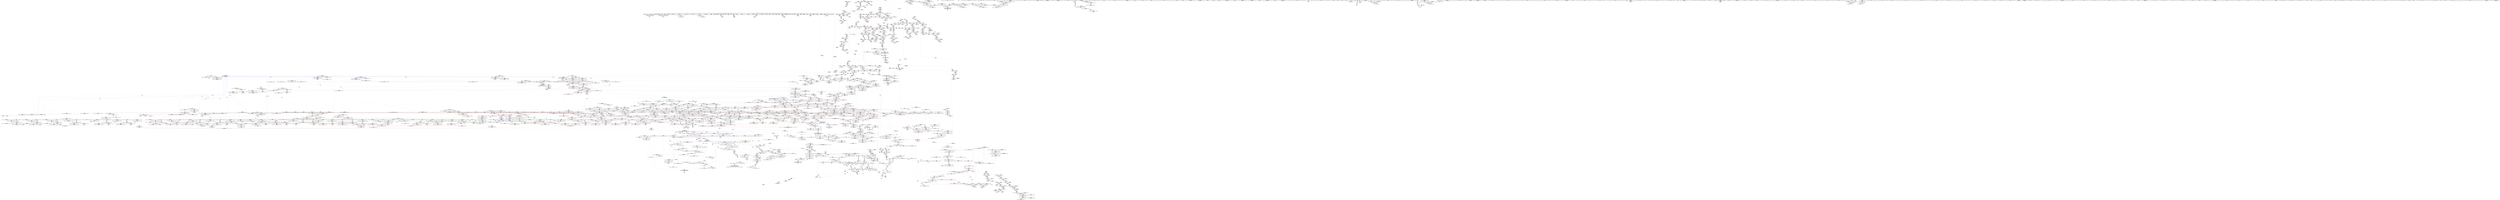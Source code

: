 digraph "SVFG" {
	label="SVFG";

	Node0x556b84189090 [shape=record,color=grey,label="{NodeID: 0\nNullPtr|{|<s48>77}}"];
	Node0x556b84189090 -> Node0x556b84a88f70[style=solid];
	Node0x556b84189090 -> Node0x556b84a89070[style=solid];
	Node0x556b84189090 -> Node0x556b84a89140[style=solid];
	Node0x556b84189090 -> Node0x556b84a89210[style=solid];
	Node0x556b84189090 -> Node0x556b84a892e0[style=solid];
	Node0x556b84189090 -> Node0x556b84a893b0[style=solid];
	Node0x556b84189090 -> Node0x556b84a89480[style=solid];
	Node0x556b84189090 -> Node0x556b84a89550[style=solid];
	Node0x556b84189090 -> Node0x556b84a89620[style=solid];
	Node0x556b84189090 -> Node0x556b84a896f0[style=solid];
	Node0x556b84189090 -> Node0x556b84a897c0[style=solid];
	Node0x556b84189090 -> Node0x556b84a89890[style=solid];
	Node0x556b84189090 -> Node0x556b84a89960[style=solid];
	Node0x556b84189090 -> Node0x556b84a89a30[style=solid];
	Node0x556b84189090 -> Node0x556b84a89b00[style=solid];
	Node0x556b84189090 -> Node0x556b84a89bd0[style=solid];
	Node0x556b84189090 -> Node0x556b84a89ca0[style=solid];
	Node0x556b84189090 -> Node0x556b84a89d70[style=solid];
	Node0x556b84189090 -> Node0x556b84a89e40[style=solid];
	Node0x556b84189090 -> Node0x556b84a89f10[style=solid];
	Node0x556b84189090 -> Node0x556b84a89fe0[style=solid];
	Node0x556b84189090 -> Node0x556b84a8a0b0[style=solid];
	Node0x556b84189090 -> Node0x556b84a8a180[style=solid];
	Node0x556b84189090 -> Node0x556b84a8a250[style=solid];
	Node0x556b84189090 -> Node0x556b84a8a320[style=solid];
	Node0x556b84189090 -> Node0x556b84a8a3f0[style=solid];
	Node0x556b84189090 -> Node0x556b84a8a4c0[style=solid];
	Node0x556b84189090 -> Node0x556b84a8a590[style=solid];
	Node0x556b84189090 -> Node0x556b84a8a660[style=solid];
	Node0x556b84189090 -> Node0x556b84a8a730[style=solid];
	Node0x556b84189090 -> Node0x556b84a8a800[style=solid];
	Node0x556b84189090 -> Node0x556b84a8a8d0[style=solid];
	Node0x556b84189090 -> Node0x556b84a8a9a0[style=solid];
	Node0x556b84189090 -> Node0x556b84a8aa70[style=solid];
	Node0x556b84189090 -> Node0x556b84a8ab40[style=solid];
	Node0x556b84189090 -> Node0x556b84a8ac10[style=solid];
	Node0x556b84189090 -> Node0x556b84a8ace0[style=solid];
	Node0x556b84189090 -> Node0x556b84a8adb0[style=solid];
	Node0x556b84189090 -> Node0x556b84a8ae80[style=solid];
	Node0x556b84189090 -> Node0x556b84a8af50[style=solid];
	Node0x556b84189090 -> Node0x556b84a8b020[style=solid];
	Node0x556b84189090 -> Node0x556b84a8b0f0[style=solid];
	Node0x556b84189090 -> Node0x556b84a9fd00[style=solid];
	Node0x556b84189090 -> Node0x556b84aa3e30[style=solid];
	Node0x556b84189090 -> Node0x556b84aa3f00[style=solid];
	Node0x556b84189090 -> Node0x556b84aa3fd0[style=solid];
	Node0x556b84189090 -> Node0x556b83df5c50[style=solid];
	Node0x556b84189090 -> Node0x556b84b46840[style=solid];
	Node0x556b84189090:s48 -> Node0x556b84d2e500[style=solid,color=red];
	Node0x556b84d40c90 [shape=record,color=black,label="{NodeID: 4871\n2306 = PHI(2080, )\n|{<s0>210}}"];
	Node0x556b84d40c90:s0 -> Node0x556b84d2f9f0[style=solid,color=red];
	Node0x556b84a968c0 [shape=record,color=red,label="{NodeID: 1550\n2323\<--2322\n\<--call14\n_ZSt11__push_heapIN9__gnu_cxx17__normal_iteratorIPxSt6vectorIxSaIxEEEElxNS0_5__ops14_Iter_less_valEEvT_T0_SA_T1_RT2_\n}"];
	Node0x556b84a968c0 -> Node0x556b84aecc90[style=solid];
	Node0x556b84a74ff0 [shape=record,color=green,label="{NodeID: 443\n2732\<--2733\n__i\<--__i_field_insensitive\n_ZSt16__insertion_sortIN9__gnu_cxx17__normal_iteratorIPxSt6vectorIxSaIxEEEENS0_5__ops15_Iter_less_iterEEvT_S9_T0_\n|{|<s4>274|<s5>278|<s6>282|<s7>289}}"];
	Node0x556b84a74ff0 -> Node0x556b84a7f0d0[style=solid];
	Node0x556b84a74ff0 -> Node0x556b84a7f1a0[style=solid];
	Node0x556b84a74ff0 -> Node0x556b84a7f270[style=solid];
	Node0x556b84a74ff0 -> Node0x556b84ab2be0[style=solid];
	Node0x556b84a74ff0:s4 -> Node0x556b84d2f5c0[style=solid,color=red];
	Node0x556b84a74ff0:s5 -> Node0x556b84d2c470[style=solid,color=red];
	Node0x556b84a74ff0:s6 -> Node0x556b84d29ca0[style=solid,color=red];
	Node0x556b84a74ff0:s7 -> Node0x556b84d2dbd0[style=solid,color=red];
	Node0x556b84aec200 [shape=record,color=blue,label="{NodeID: 1993\n2274\<--2249\ncoerce.dive\<--__first.coerce\n_ZSt11__push_heapIN9__gnu_cxx17__normal_iteratorIPxSt6vectorIxSaIxEEEElxNS0_5__ops14_Iter_less_valEEvT_T0_SA_T1_RT2_\n|{<s0>206|<s1>208|<s2>211|<s3>214}}"];
	Node0x556b84aec200:s0 -> Node0x556b84bc8440[style=dashed,color=red];
	Node0x556b84aec200:s1 -> Node0x556b84bc8440[style=dashed,color=red];
	Node0x556b84aec200:s2 -> Node0x556b84bc8440[style=dashed,color=red];
	Node0x556b84aec200:s3 -> Node0x556b84bc8440[style=dashed,color=red];
	Node0x556b84a842a0 [shape=record,color=purple,label="{NodeID: 886\n849\<--839\n_M_end_of_storage\<--this1\n_ZNSt12_Vector_baseIxSaIxEE12_Vector_implC2ERKS0_\n}"];
	Node0x556b84a842a0 -> Node0x556b84aa3fd0[style=solid];
	Node0x556b84c65410 [shape=record,color=yellow,style=double,label="{NodeID: 4650\n36V_2 = CSCHI(MR_36V_1)\npts\{987 \}\nCS[]|{<s0>101}}"];
	Node0x556b84c65410:s0 -> Node0x556b84bc9990[style=dashed,color=red];
	Node0x556b84aba5c0 [shape=record,color=red,label="{NodeID: 1329\n512\<--484\nsel\<--ehselector.slot\n_ZNSt6vectorIxSaIxEEC2EmRKS0_\n}"];
	Node0x556b84a6d640 [shape=record,color=green,label="{NodeID: 222\n1295\<--1296\nagg.tmp9\<--agg.tmp9_field_insensitive\n_ZSt6__sortIN9__gnu_cxx17__normal_iteratorIPxSt6vectorIxSaIxEEEENS0_5__ops15_Iter_less_iterEEvT_S9_T0_\n}"];
	Node0x556b84a6d640 -> Node0x556b84a8f150[style=solid];
	Node0x556b84a6d640 -> Node0x556b84a853b0[style=solid];
	Node0x556b84aa1db0 [shape=record,color=blue,label="{NodeID: 1772\n419\<--440\nexn.slot\<--\n_ZStplIcSt11char_traitsIcESaIcEENSt7__cxx1112basic_stringIT_T0_T1_EERKS8_PKS5_\n}"];
	Node0x556b84aa1db0 -> Node0x556b84ab9f40[style=dashed];
	Node0x556b84a909b0 [shape=record,color=black,label="{NodeID: 665\n1569\<--1527\n\<--agg.tmp15\n_ZSt22__final_insertion_sortIN9__gnu_cxx17__normal_iteratorIPxSt6vectorIxSaIxEEEENS0_5__ops15_Iter_less_iterEEvT_S9_T0_\n}"];
	Node0x556b84a909b0 -> Node0x556b84aa76b0[style=solid];
	Node0x556b84b47d40 [shape=record,color=grey,label="{NodeID: 3322\n1910 = cmp(1909, 1320, )\n}"];
	Node0x556b84aaf230 [shape=record,color=purple,label="{NodeID: 1108\n3304\<--2434\noffset_0\<--\n}"];
	Node0x556b84aaf230 -> Node0x556b84a9d5a0[style=solid];
	Node0x556b84189120 [shape=record,color=green,label="{NodeID: 1\n7\<--1\n__dso_handle\<--dummyObj\nGlob }"];
	Node0x556b84d40e60 [shape=record,color=black,label="{NodeID: 4872\n2307 = PHI(2050, )\n}"];
	Node0x556b84d40e60 -> Node0x556b84a967f0[style=solid];
	Node0x556b84a96990 [shape=record,color=red,label="{NodeID: 1551\n2345\<--2337\nthis1\<--this.addr\n_ZNK9__gnu_cxx5__ops14_Iter_less_valclINS_17__normal_iteratorIPxSt6vectorIxSaIxEEEExEEbT_RT0_\n}"];
	Node0x556b84a750c0 [shape=record,color=green,label="{NodeID: 444\n2734\<--2735\nagg.tmp\<--agg.tmp_field_insensitive\n_ZSt16__insertion_sortIN9__gnu_cxx17__normal_iteratorIPxSt6vectorIxSaIxEEEENS0_5__ops15_Iter_less_iterEEvT_S9_T0_\n}"];
	Node0x556b84a750c0 -> Node0x556b84a7f340[style=solid];
	Node0x556b84a750c0 -> Node0x556b84ab2cb0[style=solid];
	Node0x556b84aec2d0 [shape=record,color=blue,label="{NodeID: 1994\n2256\<--2250\n__holeIndex.addr\<--__holeIndex\n_ZSt11__push_heapIN9__gnu_cxx17__normal_iteratorIPxSt6vectorIxSaIxEEEElxNS0_5__ops14_Iter_less_valEEvT_T0_SA_T1_RT2_\n}"];
	Node0x556b84aec2d0 -> Node0x556b84a95f00[style=dashed];
	Node0x556b84aec2d0 -> Node0x556b84bd9c80[style=dashed];
	Node0x556b84a84370 [shape=record,color=purple,label="{NodeID: 887\n866\<--861\n_M_impl\<--this1\n_ZNSt12_Vector_baseIxSaIxEE17_M_create_storageEm\n}"];
	Node0x556b84aba690 [shape=record,color=red,label="{NodeID: 1330\n521\<--518\nthis1\<--this.addr\n_ZNSaIxED2Ev\n}"];
	Node0x556b84aba690 -> Node0x556b84a8c3d0[style=solid];
	Node0x556b84a6d710 [shape=record,color=green,label="{NodeID: 223\n1297\<--1298\nagg.tmp10\<--agg.tmp10_field_insensitive\n_ZSt6__sortIN9__gnu_cxx17__normal_iteratorIPxSt6vectorIxSaIxEEEENS0_5__ops15_Iter_less_iterEEvT_S9_T0_\n}"];
	Node0x556b84aa1e80 [shape=record,color=blue,label="{NodeID: 1773\n421\<--442\nehselector.slot\<--\n_ZStplIcSt11char_traitsIcESaIcEENSt7__cxx1112basic_stringIT_T0_T1_EERKS8_PKS5_\n}"];
	Node0x556b84aa1e80 -> Node0x556b84aba010[style=dashed];
	Node0x556b84a90a80 [shape=record,color=black,label="{NodeID: 666\n1572\<--1529\n\<--agg.tmp16\n_ZSt22__final_insertion_sortIN9__gnu_cxx17__normal_iteratorIPxSt6vectorIxSaIxEEEENS0_5__ops15_Iter_less_iterEEvT_S9_T0_\n}"];
	Node0x556b84a90a80 -> Node0x556b84aa7850[style=solid];
	Node0x556b84b47ec0 [shape=record,color=grey,label="{NodeID: 3323\n2350 = cmp(2347, 2349, )\n}"];
	Node0x556b84b47ec0 -> Node0x556b84a93800[style=solid];
	Node0x556b84aaf300 [shape=record,color=purple,label="{NodeID: 1109\n3306\<--2442\noffset_0\<--\n}"];
	Node0x556b84aaf300 -> Node0x556b84aed650[style=solid];
	Node0x556b84a652c0 [shape=record,color=green,label="{NodeID: 2\n8\<--1\n.str\<--dummyObj\nGlob }"];
	Node0x556b84d40f70 [shape=record,color=black,label="{NodeID: 4873\n2310 = PHI(2057, )\n}"];
	Node0x556b84d40f70 -> Node0x556b84aec880[style=solid];
	Node0x556b84a96a60 [shape=record,color=red,label="{NodeID: 1552\n2348\<--2339\n\<--__val.addr\n_ZNK9__gnu_cxx5__ops14_Iter_less_valclINS_17__normal_iteratorIPxSt6vectorIxSaIxEEEExEEbT_RT0_\n}"];
	Node0x556b84a96a60 -> Node0x556b84a96c00[style=solid];
	Node0x556b84a75190 [shape=record,color=green,label="{NodeID: 445\n2736\<--2737\nagg.tmp5\<--agg.tmp5_field_insensitive\n_ZSt16__insertion_sortIN9__gnu_cxx17__normal_iteratorIPxSt6vectorIxSaIxEEEENS0_5__ops15_Iter_less_iterEEvT_S9_T0_\n}"];
	Node0x556b84a75190 -> Node0x556b84a7f410[style=solid];
	Node0x556b84a75190 -> Node0x556b84ab2d80[style=solid];
	Node0x556b84aec3a0 [shape=record,color=blue,label="{NodeID: 1995\n2258\<--2251\n__topIndex.addr\<--__topIndex\n_ZSt11__push_heapIN9__gnu_cxx17__normal_iteratorIPxSt6vectorIxSaIxEEEElxNS0_5__ops14_Iter_less_valEEvT_T0_SA_T1_RT2_\n}"];
	Node0x556b84aec3a0 -> Node0x556b84a96310[style=dashed];
	Node0x556b84a84440 [shape=record,color=purple,label="{NodeID: 888\n867\<--861\n_M_start\<--this1\n_ZNSt12_Vector_baseIxSaIxEE17_M_create_storageEm\n}"];
	Node0x556b84a84440 -> Node0x556b84aa4240[style=solid];
	Node0x556b84aba760 [shape=record,color=red,label="{NodeID: 1331\n536\<--530\nthis1\<--this.addr\n_ZNSt6vectorIxSaIxEEixEm\n}"];
	Node0x556b84aba760 -> Node0x556b84a8c4a0[style=solid];
	Node0x556b84a6d7e0 [shape=record,color=green,label="{NodeID: 224\n1304\<--1305\n_ZN9__gnu_cxxneIPxSt6vectorIxSaIxEEEEbRKNS_17__normal_iteratorIT_T0_EESA_\<--_ZN9__gnu_cxxneIPxSt6vectorIxSaIxEEEEbRKNS_17__normal_iteratorIT_T0_EESA__field_insensitive\n}"];
	Node0x556b84aa1f50 [shape=record,color=blue,label="{NodeID: 1774\n463\<--462\nthis.addr\<--this\n_ZNSaIxEC2Ev\n}"];
	Node0x556b84aa1f50 -> Node0x556b84aba0e0[style=dashed];
	Node0x556b84a90b50 [shape=record,color=black,label="{NodeID: 667\n1582\<--1588\n_ZNK9__gnu_cxx17__normal_iteratorIPxSt6vectorIxSaIxEEE4baseEv_ret\<--_M_current\n_ZNK9__gnu_cxx17__normal_iteratorIPxSt6vectorIxSaIxEEE4baseEv\n|{<s0>102|<s1>103|<s2>117|<s3>118|<s4>174|<s5>175|<s6>296|<s7>297|<s8>327}}"];
	Node0x556b84a90b50:s0 -> Node0x556b84d42af0[style=solid,color=blue];
	Node0x556b84a90b50:s1 -> Node0x556b84d42c00[style=solid,color=blue];
	Node0x556b84a90b50:s2 -> Node0x556b84d43090[style=solid,color=blue];
	Node0x556b84a90b50:s3 -> Node0x556b84d431d0[style=solid,color=blue];
	Node0x556b84a90b50:s4 -> Node0x556b84d44380[style=solid,color=blue];
	Node0x556b84a90b50:s5 -> Node0x556b84d44490[style=solid,color=blue];
	Node0x556b84a90b50:s6 -> Node0x556b84d47880[style=solid,color=blue];
	Node0x556b84a90b50:s7 -> Node0x556b84d47a50[style=solid,color=blue];
	Node0x556b84a90b50:s8 -> Node0x556b84d49240[style=solid,color=blue];
	Node0x556b84b48040 [shape=record,color=grey,label="{NodeID: 3324\n297 = cmp(295, 296, )\n}"];
	Node0x556b84aaf3d0 [shape=record,color=purple,label="{NodeID: 1110\n3307\<--2443\noffset_0\<--\n}"];
	Node0x556b84aaf3d0 -> Node0x556b84a9d670[style=solid];
	Node0x556b84a65350 [shape=record,color=green,label="{NodeID: 3\n10\<--1\n.str.1\<--dummyObj\nGlob }"];
	Node0x556b84d41080 [shape=record,color=black,label="{NodeID: 4874\n2313 = PHI(2080, )\n}"];
	Node0x556b84d41080 -> Node0x556b84aec950[style=solid];
	Node0x556b84a96b30 [shape=record,color=red,label="{NodeID: 1553\n2347\<--2346\n\<--call\n_ZNK9__gnu_cxx5__ops14_Iter_less_valclINS_17__normal_iteratorIPxSt6vectorIxSaIxEEEExEEbT_RT0_\n}"];
	Node0x556b84a96b30 -> Node0x556b84b47ec0[style=solid];
	Node0x556b84a75260 [shape=record,color=green,label="{NodeID: 446\n2738\<--2739\n__val\<--__val_field_insensitive\n_ZSt16__insertion_sortIN9__gnu_cxx17__normal_iteratorIPxSt6vectorIxSaIxEEEENS0_5__ops15_Iter_less_iterEEvT_S9_T0_\n|{|<s1>284}}"];
	Node0x556b84a75260 -> Node0x556b84aefae0[style=solid];
	Node0x556b84a75260:s1 -> Node0x556b84d2f9f0[style=solid,color=red];
	Node0x556b84aec470 [shape=record,color=blue,label="{NodeID: 1996\n2260\<--2252\n__value.addr\<--__value\n_ZSt11__push_heapIN9__gnu_cxx17__normal_iteratorIPxSt6vectorIxSaIxEEEElxNS0_5__ops14_Iter_less_valEEvT_T0_SA_T1_RT2_\n|{|<s2>207}}"];
	Node0x556b84aec470 -> Node0x556b84a967f0[style=dashed];
	Node0x556b84aec470 -> Node0x556b84a968c0[style=dashed];
	Node0x556b84aec470:s2 -> Node0x556b84c33620[style=dashed,color=red];
	Node0x556b84a84510 [shape=record,color=purple,label="{NodeID: 889\n869\<--861\n_M_impl2\<--this1\n_ZNSt12_Vector_baseIxSaIxEE17_M_create_storageEm\n}"];
	Node0x556b84c65830 [shape=record,color=yellow,style=double,label="{NodeID: 4653\n36V_4 = CSCHI(MR_36V_2)\npts\{987 \}\nCS[]|{<s0>114}}"];
	Node0x556b84c65830:s0 -> Node0x556b84bebe80[style=dashed,color=red];
	Node0x556b84aba830 [shape=record,color=red,label="{NodeID: 1332\n541\<--532\n\<--__n.addr\n_ZNSt6vectorIxSaIxEEixEm\n}"];
	Node0x556b84a6d8e0 [shape=record,color=green,label="{NodeID: 225\n1314\<--1315\n_ZN9__gnu_cxxmiIPxSt6vectorIxSaIxEEEENS_17__normal_iteratorIT_T0_E15difference_typeERKS8_SB_\<--_ZN9__gnu_cxxmiIPxSt6vectorIxSaIxEEEENS_17__normal_iteratorIT_T0_E15difference_typeERKS8_SB__field_insensitive\n}"];
	Node0x556b84aa2020 [shape=record,color=blue,label="{NodeID: 1775\n476\<--473\nthis.addr\<--this\n_ZNSt6vectorIxSaIxEEC2EmRKS0_\n}"];
	Node0x556b84aa2020 -> Node0x556b84aba1b0[style=dashed];
	Node0x556b84a90c20 [shape=record,color=black,label="{NodeID: 668\n1621\<--1594\n\<--__first\n_ZSt14__partial_sortIN9__gnu_cxx17__normal_iteratorIPxSt6vectorIxSaIxEEEENS0_5__ops15_Iter_less_iterEEvT_S9_S9_T0_\n}"];
	Node0x556b84a90c20 -> Node0x556b84aa8210[style=solid];
	Node0x556b84b481c0 [shape=record,color=grey,label="{NodeID: 3325\n3124 = cmp(3123, 226, )\n}"];
	Node0x556b84aaf4a0 [shape=record,color=purple,label="{NodeID: 1111\n3309\<--2445\noffset_0\<--\n}"];
	Node0x556b84aaf4a0 -> Node0x556b84aed720[style=solid];
	Node0x556b84a65a10 [shape=record,color=green,label="{NodeID: 4\n12\<--1\n.str.2\<--dummyObj\nGlob }"];
	Node0x556b84d41190 [shape=record,color=black,label="{NodeID: 4875\n2204 = PHI(2057, )\n}"];
	Node0x556b84d41190 -> Node0x556b84aebd20[style=solid];
	Node0x556b84a96c00 [shape=record,color=red,label="{NodeID: 1554\n2349\<--2348\n\<--\n_ZNK9__gnu_cxx5__ops14_Iter_less_valclINS_17__normal_iteratorIPxSt6vectorIxSaIxEEEExEEbT_RT0_\n}"];
	Node0x556b84a96c00 -> Node0x556b84b47ec0[style=solid];
	Node0x556b84a75330 [shape=record,color=green,label="{NodeID: 447\n2740\<--2741\nagg.tmp12\<--agg.tmp12_field_insensitive\n_ZSt16__insertion_sortIN9__gnu_cxx17__normal_iteratorIPxSt6vectorIxSaIxEEEENS0_5__ops15_Iter_less_iterEEvT_S9_T0_\n}"];
	Node0x556b84a75330 -> Node0x556b84a7f4e0[style=solid];
	Node0x556b84a75330 -> Node0x556b84ab2e50[style=solid];
	Node0x556b84aec540 [shape=record,color=blue,label="{NodeID: 1997\n2262\<--2253\n__comp.addr\<--__comp\n_ZSt11__push_heapIN9__gnu_cxx17__normal_iteratorIPxSt6vectorIxSaIxEEEElxNS0_5__ops14_Iter_less_valEEvT_T0_SA_T1_RT2_\n}"];
	Node0x556b84aec540 -> Node0x556b84a963e0[style=dashed];
	Node0x556b84a845e0 [shape=record,color=purple,label="{NodeID: 890\n870\<--861\n_M_start3\<--this1\n_ZNSt12_Vector_baseIxSaIxEE17_M_create_storageEm\n}"];
	Node0x556b84a845e0 -> Node0x556b84abca50[style=solid];
	Node0x556b84aba900 [shape=record,color=red,label="{NodeID: 1333\n540\<--539\n\<--_M_start\n_ZNSt6vectorIxSaIxEEixEm\n}"];
	Node0x556b84aba900 -> Node0x556b84ab6730[style=solid];
	Node0x556b84a6d9e0 [shape=record,color=green,label="{NodeID: 226\n1317\<--1318\n_ZSt4__lgl\<--_ZSt4__lgl_field_insensitive\n}"];
	Node0x556b84aa20f0 [shape=record,color=blue,label="{NodeID: 1776\n478\<--474\n__n.addr\<--__n\n_ZNSt6vectorIxSaIxEEC2EmRKS0_\n}"];
	Node0x556b84aa20f0 -> Node0x556b84aba280[style=dashed];
	Node0x556b84aa20f0 -> Node0x556b84aba350[style=dashed];
	Node0x556b84a90cf0 [shape=record,color=black,label="{NodeID: 669\n1639\<--1594\n\<--__first\n_ZSt14__partial_sortIN9__gnu_cxx17__normal_iteratorIPxSt6vectorIxSaIxEEEENS0_5__ops15_Iter_less_iterEEvT_S9_S9_T0_\n}"];
	Node0x556b84a90cf0 -> Node0x556b84aa86f0[style=solid];
	Node0x556b84b48340 [shape=record,color=grey,label="{NodeID: 3326\n363 = cmp(357, 362, )\n}"];
	Node0x556b84aaf570 [shape=record,color=purple,label="{NodeID: 1112\n3310\<--2446\noffset_0\<--\n}"];
	Node0x556b84aaf570 -> Node0x556b84a9d740[style=solid];
	Node0x556b84a65aa0 [shape=record,color=green,label="{NodeID: 5\n14\<--1\nstdin\<--dummyObj\nGlob }"];
	Node0x556b84d412d0 [shape=record,color=black,label="{NodeID: 4876\n2207 = PHI(2080, )\n}"];
	Node0x556b84d412d0 -> Node0x556b84aebdf0[style=solid];
	Node0x556b84a96cd0 [shape=record,color=red,label="{NodeID: 1555\n2357\<--2354\nthis1\<--this.addr\n_ZN9__gnu_cxx17__normal_iteratorIPxSt6vectorIxSaIxEEEmmEv\n}"];
	Node0x556b84a96cd0 -> Node0x556b84a938d0[style=solid];
	Node0x556b84a96cd0 -> Node0x556b84aad900[style=solid];
	Node0x556b84a75400 [shape=record,color=green,label="{NodeID: 448\n2742\<--2743\nagg.tmp13\<--agg.tmp13_field_insensitive\n_ZSt16__insertion_sortIN9__gnu_cxx17__normal_iteratorIPxSt6vectorIxSaIxEEEENS0_5__ops15_Iter_less_iterEEvT_S9_T0_\n}"];
	Node0x556b84a75400 -> Node0x556b84a7f5b0[style=solid];
	Node0x556b84a75400 -> Node0x556b84ab2f20[style=solid];
	Node0x556b84aec610 [shape=record,color=blue,label="{NodeID: 1998\n2264\<--2282\n__parent\<--div\n_ZSt11__push_heapIN9__gnu_cxx17__normal_iteratorIPxSt6vectorIxSaIxEEEElxNS0_5__ops14_Iter_less_valEEvT_T0_SA_T1_RT2_\n}"];
	Node0x556b84aec610 -> Node0x556b84bda180[style=dashed];
	Node0x556b84a846b0 [shape=record,color=purple,label="{NodeID: 891\n872\<--861\n_M_impl4\<--this1\n_ZNSt12_Vector_baseIxSaIxEE17_M_create_storageEm\n}"];
	Node0x556b84c65af0 [shape=record,color=yellow,style=double,label="{NodeID: 4655\n36V_2 = CSCHI(MR_36V_1)\npts\{987 \}\nCS[]|{<s0>125}}"];
	Node0x556b84c65af0:s0 -> Node0x556b84be5f80[style=dashed,color=red];
	Node0x556b84aba9d0 [shape=record,color=red,label="{NodeID: 1334\n576\<--575\n\<--coerce.dive4\n_ZSt4sortIN9__gnu_cxx17__normal_iteratorIPxSt6vectorIxSaIxEEEEEvT_S7_\n|{<s0>55}}"];
	Node0x556b84aba9d0:s0 -> Node0x556b84d4abe0[style=solid,color=red];
	Node0x556b84a6dae0 [shape=record,color=green,label="{NodeID: 227\n1326\<--1327\n_ZSt16__introsort_loopIN9__gnu_cxx17__normal_iteratorIPxSt6vectorIxSaIxEEEElNS0_5__ops15_Iter_less_iterEEvT_S9_T0_T1_\<--_ZSt16__introsort_loopIN9__gnu_cxx17__normal_iteratorIPxSt6vectorIxSaIxEEEElNS0_5__ops15_Iter_less_iterEEvT_S9_T0_T1__field_insensitive\n}"];
	Node0x556b84aa21c0 [shape=record,color=blue,label="{NodeID: 1777\n480\<--475\n__a.addr\<--__a\n_ZNSt6vectorIxSaIxEEC2EmRKS0_\n}"];
	Node0x556b84aa21c0 -> Node0x556b84aba420[style=dashed];
	Node0x556b84a90dc0 [shape=record,color=black,label="{NodeID: 670\n1624\<--1596\n\<--__middle\n_ZSt14__partial_sortIN9__gnu_cxx17__normal_iteratorIPxSt6vectorIxSaIxEEEENS0_5__ops15_Iter_less_iterEEvT_S9_S9_T0_\n}"];
	Node0x556b84a90dc0 -> Node0x556b84aa83b0[style=solid];
	Node0x556b84b484c0 [shape=record,color=grey,label="{NodeID: 3327\n1858 = cmp(1857, 1696, )\n}"];
	Node0x556b84aaf640 [shape=record,color=purple,label="{NodeID: 1113\n3312\<--2454\noffset_0\<--\n}"];
	Node0x556b84aaf640 -> Node0x556b84aed7f0[style=solid];
	Node0x556b84a65b30 [shape=record,color=green,label="{NodeID: 6\n15\<--1\n.str.3\<--dummyObj\nGlob }"];
	Node0x556b84d41410 [shape=record,color=black,label="{NodeID: 4877\n2213 = PHI(2232, )\n}"];
	Node0x556b84bcb230 [shape=record,color=yellow,style=double,label="{NodeID: 3770\n720V_1 = ENCHI(MR_720V_0)\npts\{18990000 19760000 19780000 19990000 20030000 21130000 21150000 21170000 21190000 22690000 22710000 22730000 23360000 26820000 26840000 27270000 27330000 29510000 29570000 31540000 \}\nFun[_ZNK9__gnu_cxx17__normal_iteratorIPxSt6vectorIxSaIxEEEdeEv]}"];
	Node0x556b84bcb230 -> Node0x556b84ac3800[style=dashed];
	Node0x556b84a96da0 [shape=record,color=red,label="{NodeID: 1556\n2359\<--2358\n\<--_M_current\n_ZN9__gnu_cxx17__normal_iteratorIPxSt6vectorIxSaIxEEEmmEv\n}"];
	Node0x556b84a96da0 -> Node0x556b84aad9d0[style=solid];
	Node0x556b84a754d0 [shape=record,color=green,label="{NodeID: 449\n2744\<--2745\nagg.tmp14\<--agg.tmp14_field_insensitive\n_ZSt16__insertion_sortIN9__gnu_cxx17__normal_iteratorIPxSt6vectorIxSaIxEEEENS0_5__ops15_Iter_less_iterEEvT_S9_T0_\n}"];
	Node0x556b84a754d0 -> Node0x556b84ab2ff0[style=solid];
	Node0x556b84a754d0 -> Node0x556b84ab30c0[style=solid];
	Node0x556b84aec6e0 [shape=record,color=blue,label="{NodeID: 1999\n2292\<--2291\ncoerce.dive1\<--call\n_ZSt11__push_heapIN9__gnu_cxx17__normal_iteratorIPxSt6vectorIxSaIxEEEElxNS0_5__ops14_Iter_less_valEEvT_T0_SA_T1_RT2_\n}"];
	Node0x556b84aec6e0 -> Node0x556b84a96720[style=dashed];
	Node0x556b84aec6e0 -> Node0x556b84be6e80[style=dashed];
	Node0x556b84a84780 [shape=record,color=purple,label="{NodeID: 892\n873\<--861\n_M_finish\<--this1\n_ZNSt12_Vector_baseIxSaIxEE17_M_create_storageEm\n}"];
	Node0x556b84a84780 -> Node0x556b84aa4310[style=solid];
	Node0x556b84abaaa0 [shape=record,color=red,label="{NodeID: 1335\n578\<--577\n\<--coerce.dive5\n_ZSt4sortIN9__gnu_cxx17__normal_iteratorIPxSt6vectorIxSaIxEEEEEvT_S7_\n|{<s0>55}}"];
	Node0x556b84abaaa0:s0 -> Node0x556b84d4acf0[style=solid,color=red];
	Node0x556b84a6dbe0 [shape=record,color=green,label="{NodeID: 228\n1339\<--1340\n_ZSt22__final_insertion_sortIN9__gnu_cxx17__normal_iteratorIPxSt6vectorIxSaIxEEEENS0_5__ops15_Iter_less_iterEEvT_S9_T0_\<--_ZSt22__final_insertion_sortIN9__gnu_cxx17__normal_iteratorIPxSt6vectorIxSaIxEEEENS0_5__ops15_Iter_less_iterEEvT_S9_T0__field_insensitive\n}"];
	Node0x556b84aa2290 [shape=record,color=blue,label="{NodeID: 1778\n482\<--502\nexn.slot\<--\n_ZNSt6vectorIxSaIxEEC2EmRKS0_\n}"];
	Node0x556b84aa2290 -> Node0x556b84aba4f0[style=dashed];
	Node0x556b84a90e90 [shape=record,color=black,label="{NodeID: 671\n1642\<--1596\n\<--__middle\n_ZSt14__partial_sortIN9__gnu_cxx17__normal_iteratorIPxSt6vectorIxSaIxEEEENS0_5__ops15_Iter_less_iterEEvT_S9_S9_T0_\n}"];
	Node0x556b84a90e90 -> Node0x556b84aa8890[style=solid];
	Node0x556b84b48640 [shape=record,color=grey,label="{NodeID: 3328\n3168 = cmp(3165, 3167, )\n}"];
	Node0x556b84b48640 -> Node0x556b84a813c0[style=solid];
	Node0x556b84aaf710 [shape=record,color=purple,label="{NodeID: 1114\n3313\<--2455\noffset_0\<--\n}"];
	Node0x556b84aaf710 -> Node0x556b84a9d810[style=solid];
	Node0x556b84a65bc0 [shape=record,color=green,label="{NodeID: 7\n17\<--1\n.str.4\<--dummyObj\nGlob }"];
	Node0x556b84d41520 [shape=record,color=black,label="{NodeID: 4878\n2224 = PHI(2050, )\n}"];
	Node0x556b84d41520 -> Node0x556b84ac4c50[style=solid];
	Node0x556b84a96e70 [shape=record,color=red,label="{NodeID: 1557\n2437\<--2436\n\<--coerce.dive5\n_ZSt22__move_median_to_firstIN9__gnu_cxx17__normal_iteratorIPxSt6vectorIxSaIxEEEENS0_5__ops15_Iter_less_iterEEvT_S9_S9_S9_T0_\n|{<s0>219}}"];
	Node0x556b84a96e70:s0 -> Node0x556b84d284f0[style=solid,color=red];
	Node0x556b84a755a0 [shape=record,color=green,label="{NodeID: 450\n2746\<--2747\ncoerce\<--coerce_field_insensitive\n_ZSt16__insertion_sortIN9__gnu_cxx17__normal_iteratorIPxSt6vectorIxSaIxEEEENS0_5__ops15_Iter_less_iterEEvT_S9_T0_\n}"];
	Node0x556b84a755a0 -> Node0x556b84ab3190[style=solid];
	Node0x556b84aec7b0 [shape=record,color=blue,label="{NodeID: 2000\n2304\<--2303\ncoerce.dive5\<--call4\n_ZSt11__push_heapIN9__gnu_cxx17__normal_iteratorIPxSt6vectorIxSaIxEEEElxNS0_5__ops14_Iter_less_valEEvT_T0_SA_T1_RT2_\n|{|<s1>209}}"];
	Node0x556b84aec7b0 -> Node0x556b84bdab80[style=dashed];
	Node0x556b84aec7b0:s1 -> Node0x556b84bcb230[style=dashed,color=red];
	Node0x556b84a84850 [shape=record,color=purple,label="{NodeID: 893\n875\<--861\n_M_impl5\<--this1\n_ZNSt12_Vector_baseIxSaIxEE17_M_create_storageEm\n}"];
	Node0x556b84abab70 [shape=record,color=red,label="{NodeID: 1336\n590\<--587\nthis1\<--this.addr\n_ZNSt6vectorIxSaIxEE5beginEv\n}"];
	Node0x556b84abab70 -> Node0x556b84a8c980[style=solid];
	Node0x556b84a75fc0 [shape=record,color=green,label="{NodeID: 229\n1349\<--1350\nretval\<--retval_field_insensitive\n_ZN9__gnu_cxx5__ops16__iter_less_iterEv\n}"];
	Node0x556b84aa2360 [shape=record,color=blue,label="{NodeID: 1779\n484\<--504\nehselector.slot\<--\n_ZNSt6vectorIxSaIxEEC2EmRKS0_\n}"];
	Node0x556b84aa2360 -> Node0x556b84aba5c0[style=dashed];
	Node0x556b84a90f60 [shape=record,color=black,label="{NodeID: 672\n1627\<--1598\n\<--__last\n_ZSt14__partial_sortIN9__gnu_cxx17__normal_iteratorIPxSt6vectorIxSaIxEEEENS0_5__ops15_Iter_less_iterEEvT_S9_S9_T0_\n}"];
	Node0x556b84a90f60 -> Node0x556b84aa8550[style=solid];
	Node0x556b84b487c0 [shape=record,color=grey,label="{NodeID: 3329\n1369 = cmp(1365, 1368, )\n}"];
	Node0x556b84b487c0 -> Node0x556b84a8f220[style=solid];
	Node0x556b84aaf7e0 [shape=record,color=purple,label="{NodeID: 1115\n3315\<--2457\noffset_0\<--\n}"];
	Node0x556b84aaf7e0 -> Node0x556b84aed8c0[style=solid];
	Node0x556b84a65c50 [shape=record,color=green,label="{NodeID: 8\n19\<--1\nstdout\<--dummyObj\nGlob }"];
	Node0x556b84d41690 [shape=record,color=black,label="{NodeID: 4879\n2346 = PHI(2080, )\n}"];
	Node0x556b84d41690 -> Node0x556b84a96b30[style=solid];
	Node0x556b84a96f40 [shape=record,color=red,label="{NodeID: 1558\n2439\<--2438\n\<--coerce.dive6\n_ZSt22__move_median_to_firstIN9__gnu_cxx17__normal_iteratorIPxSt6vectorIxSaIxEEEENS0_5__ops15_Iter_less_iterEEvT_S9_S9_S9_T0_\n|{<s0>219}}"];
	Node0x556b84a96f40:s0 -> Node0x556b84d28870[style=solid,color=red];
	Node0x556b84a75670 [shape=record,color=green,label="{NodeID: 451\n2748\<--2749\nagg.tmp24\<--agg.tmp24_field_insensitive\n_ZSt16__insertion_sortIN9__gnu_cxx17__normal_iteratorIPxSt6vectorIxSaIxEEEENS0_5__ops15_Iter_less_iterEEvT_S9_T0_\n}"];
	Node0x556b84a75670 -> Node0x556b84a7f680[style=solid];
	Node0x556b84a75670 -> Node0x556b84ab3260[style=solid];
	Node0x556b84aec880 [shape=record,color=blue,label="{NodeID: 2001\n2311\<--2310\ncoerce.dive10\<--call9\n_ZSt11__push_heapIN9__gnu_cxx17__normal_iteratorIPxSt6vectorIxSaIxEEEElxNS0_5__ops14_Iter_less_valEEvT_T0_SA_T1_RT2_\n|{|<s1>212}}"];
	Node0x556b84aec880 -> Node0x556b84bdb080[style=dashed];
	Node0x556b84aec880:s1 -> Node0x556b84bcb230[style=dashed,color=red];
	Node0x556b84a84920 [shape=record,color=purple,label="{NodeID: 894\n876\<--861\n_M_start6\<--this1\n_ZNSt12_Vector_baseIxSaIxEE17_M_create_storageEm\n}"];
	Node0x556b84a84920 -> Node0x556b84abcb20[style=solid];
	Node0x556b84c65f10 [shape=record,color=yellow,style=double,label="{NodeID: 4658\n36V_2 = CSCHI(MR_36V_1)\npts\{987 \}\nCS[]|{<s0>135}}"];
	Node0x556b84c65f10:s0 -> Node0x556b84c09e80[style=dashed,color=red];
	Node0x556b84abac40 [shape=record,color=red,label="{NodeID: 1337\n598\<--597\n\<--coerce.dive\n_ZNSt6vectorIxSaIxEE5beginEv\n}"];
	Node0x556b84abac40 -> Node0x556b84a8ca50[style=solid];
	Node0x556b84a76090 [shape=record,color=green,label="{NodeID: 230\n1355\<--1356\n__lhs.addr\<--__lhs.addr_field_insensitive\n_ZN9__gnu_cxxneIPxSt6vectorIxSaIxEEEEbRKNS_17__normal_iteratorIT_T0_EESA_\n}"];
	Node0x556b84a76090 -> Node0x556b84abf700[style=solid];
	Node0x556b84a76090 -> Node0x556b84ae6630[style=solid];
	Node0x556b84aa2430 [shape=record,color=blue,label="{NodeID: 1780\n518\<--517\nthis.addr\<--this\n_ZNSaIxED2Ev\n}"];
	Node0x556b84aa2430 -> Node0x556b84aba690[style=dashed];
	Node0x556b84a91030 [shape=record,color=black,label="{NodeID: 673\n1620\<--1602\n\<--agg.tmp\n_ZSt14__partial_sortIN9__gnu_cxx17__normal_iteratorIPxSt6vectorIxSaIxEEEENS0_5__ops15_Iter_less_iterEEvT_S9_S9_T0_\n}"];
	Node0x556b84a91030 -> Node0x556b84aa8140[style=solid];
	Node0x556b84b48940 [shape=record,color=grey,label="{NodeID: 3330\n339 = cmp(337, 338, )\n}"];
	Node0x556b84aaf8b0 [shape=record,color=purple,label="{NodeID: 1116\n3316\<--2458\noffset_0\<--\n}"];
	Node0x556b84aaf8b0 -> Node0x556b84a9d8e0[style=solid];
	Node0x556b84a65ce0 [shape=record,color=green,label="{NodeID: 9\n20\<--1\n.str.5\<--dummyObj\nGlob }"];
	Node0x556b84d417d0 [shape=record,color=black,label="{NodeID: 4880\n2440 = PHI(1971, )\n}"];
	Node0x556b84a97010 [shape=record,color=red,label="{NodeID: 1559\n2449\<--2448\n\<--coerce.dive9\n_ZSt22__move_median_to_firstIN9__gnu_cxx17__normal_iteratorIPxSt6vectorIxSaIxEEEENS0_5__ops15_Iter_less_iterEEvT_S9_S9_S9_T0_\n|{<s0>222}}"];
	Node0x556b84a97010:s0 -> Node0x556b84d284f0[style=solid,color=red];
	Node0x556b84a75740 [shape=record,color=green,label="{NodeID: 452\n2750\<--2751\nagg.tmp25\<--agg.tmp25_field_insensitive\n_ZSt16__insertion_sortIN9__gnu_cxx17__normal_iteratorIPxSt6vectorIxSaIxEEEENS0_5__ops15_Iter_less_iterEEvT_S9_T0_\n}"];
	Node0x556b84aec950 [shape=record,color=blue,label="{NodeID: 2002\n2313\<--2308\ncall11\<--\n_ZSt11__push_heapIN9__gnu_cxx17__normal_iteratorIPxSt6vectorIxSaIxEEEElxNS0_5__ops14_Iter_less_valEEvT_T0_SA_T1_RT2_\n}"];
	Node0x556b84aec950 -> Node0x556b84bd9780[style=dashed];
	Node0x556b84a849f0 [shape=record,color=purple,label="{NodeID: 895\n880\<--861\n_M_impl7\<--this1\n_ZNSt12_Vector_baseIxSaIxEE17_M_create_storageEm\n}"];
	Node0x556b84c66070 [shape=record,color=yellow,style=double,label="{NodeID: 4659\n36V_3 = CSCHI(MR_36V_2)\npts\{987 \}\nCS[]|{<s0>108}}"];
	Node0x556b84c66070:s0 -> Node0x556b84bf8180[style=dashed,color=blue];
	Node0x556b84abad10 [shape=record,color=red,label="{NodeID: 1338\n607\<--604\nthis1\<--this.addr\n_ZNSt6vectorIxSaIxEE3endEv\n}"];
	Node0x556b84abad10 -> Node0x556b84a8cb20[style=solid];
	Node0x556b84a76160 [shape=record,color=green,label="{NodeID: 231\n1357\<--1358\n__rhs.addr\<--__rhs.addr_field_insensitive\n_ZN9__gnu_cxxneIPxSt6vectorIxSaIxEEEEbRKNS_17__normal_iteratorIT_T0_EESA_\n}"];
	Node0x556b84a76160 -> Node0x556b84abf7d0[style=solid];
	Node0x556b84a76160 -> Node0x556b84ae6700[style=solid];
	Node0x556b84aa2500 [shape=record,color=blue,label="{NodeID: 1781\n530\<--528\nthis.addr\<--this\n_ZNSt6vectorIxSaIxEEixEm\n}"];
	Node0x556b84aa2500 -> Node0x556b84aba760[style=dashed];
	Node0x556b84a91100 [shape=record,color=black,label="{NodeID: 674\n1623\<--1604\n\<--agg.tmp3\n_ZSt14__partial_sortIN9__gnu_cxx17__normal_iteratorIPxSt6vectorIxSaIxEEEENS0_5__ops15_Iter_less_iterEEvT_S9_S9_T0_\n}"];
	Node0x556b84a91100 -> Node0x556b84aa82e0[style=solid];
	Node0x556b84b48ac0 [shape=record,color=grey,label="{NodeID: 3331\n1412 = cmp(1411, 1413, )\n}"];
	Node0x556b84aaf980 [shape=record,color=purple,label="{NodeID: 1117\n3318\<--2468\noffset_0\<--\n}"];
	Node0x556b84aaf980 -> Node0x556b84aed990[style=solid];
	Node0x556b84a65d70 [shape=record,color=green,label="{NodeID: 10\n22\<--1\n.str.6\<--dummyObj\nGlob }"];
	Node0x556b84d418e0 [shape=record,color=black,label="{NodeID: 4881\n2452 = PHI(1971, )\n}"];
	Node0x556b84bcb970 [shape=record,color=yellow,style=double,label="{NodeID: 3774\n36V_1 = ENCHI(MR_36V_0)\npts\{987 \}\nFun[_ZSt4sortIN9__gnu_cxx17__normal_iteratorIPxSt6vectorIxSaIxEEEEEvT_S7_]|{<s0>55}}"];
	Node0x556b84bcb970:s0 -> Node0x556b84c1cfa0[style=dashed,color=red];
	Node0x556b84a970e0 [shape=record,color=red,label="{NodeID: 1560\n2451\<--2450\n\<--coerce.dive10\n_ZSt22__move_median_to_firstIN9__gnu_cxx17__normal_iteratorIPxSt6vectorIxSaIxEEEENS0_5__ops15_Iter_less_iterEEvT_S9_S9_S9_T0_\n|{<s0>222}}"];
	Node0x556b84a970e0:s0 -> Node0x556b84d28870[style=solid,color=red];
	Node0x556b84a75810 [shape=record,color=green,label="{NodeID: 453\n2752\<--2753\nagg.tmp26\<--agg.tmp26_field_insensitive\n_ZSt16__insertion_sortIN9__gnu_cxx17__normal_iteratorIPxSt6vectorIxSaIxEEEENS0_5__ops15_Iter_less_iterEEvT_S9_T0_\n}"];
	Node0x556b84aeca20 [shape=record,color=blue,label="{NodeID: 2003\n2256\<--2315\n__holeIndex.addr\<--\n_ZSt11__push_heapIN9__gnu_cxx17__normal_iteratorIPxSt6vectorIxSaIxEEEElxNS0_5__ops14_Iter_less_valEEvT_T0_SA_T1_RT2_\n}"];
	Node0x556b84aeca20 -> Node0x556b84a96170[style=dashed];
	Node0x556b84aeca20 -> Node0x556b84bd9c80[style=dashed];
	Node0x556b84a84ac0 [shape=record,color=purple,label="{NodeID: 896\n881\<--861\n_M_end_of_storage\<--this1\n_ZNSt12_Vector_baseIxSaIxEE17_M_create_storageEm\n}"];
	Node0x556b84a84ac0 -> Node0x556b84aa43e0[style=solid];
	Node0x556b84c09e80 [shape=record,color=black,label="{NodeID: 3553\nMR_36V_2 = PHI(MR_36V_3, MR_36V_1, )\npts\{987 \}\n|{<s0>135|<s1>165|<s2>165|<s3>165}}"];
	Node0x556b84c09e80:s0 -> Node0x556b84c66070[style=dashed,color=blue];
	Node0x556b84c09e80:s1 -> Node0x556b84ac2e40[style=dashed,color=red];
	Node0x556b84c09e80:s2 -> Node0x556b84ac2f10[style=dashed,color=red];
	Node0x556b84c09e80:s3 -> Node0x556b84aea8d0[style=dashed,color=red];
	Node0x556b84abade0 [shape=record,color=red,label="{NodeID: 1339\n613\<--612\n\<--coerce.dive\n_ZNSt6vectorIxSaIxEE3endEv\n}"];
	Node0x556b84abade0 -> Node0x556b84a8cbf0[style=solid];
	Node0x556b84a76230 [shape=record,color=green,label="{NodeID: 232\n1363\<--1364\n_ZNK9__gnu_cxx17__normal_iteratorIPxSt6vectorIxSaIxEEE4baseEv\<--_ZNK9__gnu_cxx17__normal_iteratorIPxSt6vectorIxSaIxEEE4baseEv_field_insensitive\n}"];
	Node0x556b84aa25d0 [shape=record,color=blue,label="{NodeID: 1782\n532\<--529\n__n.addr\<--__n\n_ZNSt6vectorIxSaIxEEixEm\n}"];
	Node0x556b84aa25d0 -> Node0x556b84aba830[style=dashed];
	Node0x556b84a911d0 [shape=record,color=black,label="{NodeID: 675\n1626\<--1606\n\<--agg.tmp4\n_ZSt14__partial_sortIN9__gnu_cxx17__normal_iteratorIPxSt6vectorIxSaIxEEEENS0_5__ops15_Iter_less_iterEEvT_S9_S9_T0_\n}"];
	Node0x556b84a911d0 -> Node0x556b84aa8480[style=solid];
	Node0x556b84b48c40 [shape=record,color=grey,label="{NodeID: 3332\n1416 = cmp(1415, 226, )\n}"];
	Node0x556b84aafa50 [shape=record,color=purple,label="{NodeID: 1118\n3319\<--2469\noffset_0\<--\n}"];
	Node0x556b84aafa50 -> Node0x556b84a9d9b0[style=solid];
	Node0x556b84a65e30 [shape=record,color=green,label="{NodeID: 11\n24\<--1\n.str.7\<--dummyObj\nGlob }"];
	Node0x556b84d419f0 [shape=record,color=black,label="{NodeID: 4882\n2478 = PHI(1971, )\n}"];
	Node0x556b84a971b0 [shape=record,color=red,label="{NodeID: 1561\n2461\<--2460\n\<--coerce.dive15\n_ZSt22__move_median_to_firstIN9__gnu_cxx17__normal_iteratorIPxSt6vectorIxSaIxEEEENS0_5__ops15_Iter_less_iterEEvT_S9_S9_S9_T0_\n|{<s0>225}}"];
	Node0x556b84a971b0:s0 -> Node0x556b84d4b5b0[style=solid,color=red];
	Node0x556b84a758e0 [shape=record,color=green,label="{NodeID: 454\n2754\<--2755\nundef.agg.tmp\<--undef.agg.tmp_field_insensitive\n_ZSt16__insertion_sortIN9__gnu_cxx17__normal_iteratorIPxSt6vectorIxSaIxEEEENS0_5__ops15_Iter_less_iterEEvT_S9_T0_\n}"];
	Node0x556b84aecaf0 [shape=record,color=blue,label="{NodeID: 2004\n2264\<--2319\n__parent\<--div13\n_ZSt11__push_heapIN9__gnu_cxx17__normal_iteratorIPxSt6vectorIxSaIxEEEElxNS0_5__ops14_Iter_less_valEEvT_T0_SA_T1_RT2_\n}"];
	Node0x556b84aecaf0 -> Node0x556b84bda180[style=dashed];
	Node0x556b84a84b90 [shape=record,color=purple,label="{NodeID: 897\n934\<--930\n_M_impl\<--this1\n_ZNSt12_Vector_baseIxSaIxEE11_M_allocateEm\n}"];
	Node0x556b84a84b90 -> Node0x556b84a8dd00[style=solid];
	Node0x556b84c0a380 [shape=record,color=black,label="{NodeID: 3554\nMR_648V_3 = PHI(MR_648V_4, MR_648V_2, )\npts\{18420000 \}\n|{<s0>160|<s1>161|<s2>161}}"];
	Node0x556b84c0a380:s0 -> Node0x556b84c1f360[style=dashed,color=red];
	Node0x556b84c0a380:s1 -> Node0x556b84a96da0[style=dashed,color=red];
	Node0x556b84c0a380:s2 -> Node0x556b84aed0a0[style=dashed,color=red];
	Node0x556b84abaeb0 [shape=record,color=red,label="{NodeID: 1340\n620\<--617\nthis1\<--this.addr\n_ZNKSt6vectorIxSaIxEE4sizeEv\n}"];
	Node0x556b84abaeb0 -> Node0x556b84a8ccc0[style=solid];
	Node0x556b84abaeb0 -> Node0x556b84a8cd90[style=solid];
	Node0x556b84a76330 [shape=record,color=green,label="{NodeID: 233\n1375\<--1376\n__first\<--__first_field_insensitive\n_ZSt16__introsort_loopIN9__gnu_cxx17__normal_iteratorIPxSt6vectorIxSaIxEEEElNS0_5__ops15_Iter_less_iterEEvT_S9_T0_T1_\n|{|<s3>104}}"];
	Node0x556b84a76330 -> Node0x556b84a8f2f0[style=solid];
	Node0x556b84a76330 -> Node0x556b84a8f3c0[style=solid];
	Node0x556b84a76330 -> Node0x556b84a85b00[style=solid];
	Node0x556b84a76330:s3 -> Node0x556b84d4cc00[style=solid,color=red];
	Node0x556b84aa26a0 [shape=record,color=blue,label="{NodeID: 1783\n559\<--545\ncoerce.dive\<--__first.coerce\n_ZSt4sortIN9__gnu_cxx17__normal_iteratorIPxSt6vectorIxSaIxEEEEEvT_S7_\n}"];
	Node0x556b84aa26a0 -> Node0x556b84a9b380[style=dashed];
	Node0x556b84a912a0 [shape=record,color=black,label="{NodeID: 676\n1638\<--1610\n\<--agg.tmp9\n_ZSt14__partial_sortIN9__gnu_cxx17__normal_iteratorIPxSt6vectorIxSaIxEEEENS0_5__ops15_Iter_less_iterEEvT_S9_S9_T0_\n}"];
	Node0x556b84a912a0 -> Node0x556b84aa8620[style=solid];
	Node0x556b84aafb20 [shape=record,color=purple,label="{NodeID: 1119\n3321\<--2471\noffset_0\<--\n}"];
	Node0x556b84aafb20 -> Node0x556b84aeda60[style=solid];
	Node0x556b84a65f30 [shape=record,color=green,label="{NodeID: 12\n26\<--1\n.str.8\<--dummyObj\nGlob }"];
	Node0x556b84d41b00 [shape=record,color=black,label="{NodeID: 4883\n2516 = PHI(1971, )\n}"];
	Node0x556b84a97280 [shape=record,color=red,label="{NodeID: 1562\n2463\<--2462\n\<--coerce.dive16\n_ZSt22__move_median_to_firstIN9__gnu_cxx17__normal_iteratorIPxSt6vectorIxSaIxEEEENS0_5__ops15_Iter_less_iterEEvT_S9_S9_S9_T0_\n|{<s0>225}}"];
	Node0x556b84a97280:s0 -> Node0x556b84d4b930[style=solid,color=red];
	Node0x556b84a759b0 [shape=record,color=green,label="{NodeID: 455\n2761\<--2762\n_ZN9__gnu_cxxeqIPxSt6vectorIxSaIxEEEEbRKNS_17__normal_iteratorIT_T0_EESA_\<--_ZN9__gnu_cxxeqIPxSt6vectorIxSaIxEEEEbRKNS_17__normal_iteratorIT_T0_EESA__field_insensitive\n}"];
	Node0x556b84aecbc0 [shape=record,color=blue,label="{NodeID: 2005\n2326\<--2325\ncoerce.dive17\<--call16\n_ZSt11__push_heapIN9__gnu_cxx17__normal_iteratorIPxSt6vectorIxSaIxEEEElxNS0_5__ops14_Iter_less_valEEvT_T0_SA_T1_RT2_\n|{<s0>215}}"];
	Node0x556b84aecbc0:s0 -> Node0x556b84bcb230[style=dashed,color=red];
	Node0x556b84a84c60 [shape=record,color=purple,label="{NodeID: 898\n1028\<--1027\n_M_impl\<--this1\n_ZNSt12_Vector_baseIxSaIxEE19_M_get_Tp_allocatorEv\n}"];
	Node0x556b84a84c60 -> Node0x556b84a8e380[style=solid];
	Node0x556b84c0a880 [shape=record,color=black,label="{NodeID: 3555\nMR_650V_2 = PHI(MR_650V_3, MR_650V_1, )\npts\{18460000 \}\n}"];
	Node0x556b84c0a880 -> Node0x556b84ae96f0[style=dashed];
	Node0x556b84abaf80 [shape=record,color=red,label="{NodeID: 1341\n624\<--623\n\<--_M_finish\n_ZNKSt6vectorIxSaIxEE4sizeEv\n}"];
	Node0x556b84abaf80 -> Node0x556b84a8ce60[style=solid];
	Node0x556b84a76400 [shape=record,color=green,label="{NodeID: 234\n1377\<--1378\n__last\<--__last_field_insensitive\n_ZSt16__introsort_loopIN9__gnu_cxx17__normal_iteratorIPxSt6vectorIxSaIxEEEElNS0_5__ops15_Iter_less_iterEEvT_S9_T0_T1_\n|{|<s6>104}}"];
	Node0x556b84a76400 -> Node0x556b84a8f490[style=solid];
	Node0x556b84a76400 -> Node0x556b84a8f560[style=solid];
	Node0x556b84a76400 -> Node0x556b84a8f630[style=solid];
	Node0x556b84a76400 -> Node0x556b84a8f700[style=solid];
	Node0x556b84a76400 -> Node0x556b84a8f7d0[style=solid];
	Node0x556b84a76400 -> Node0x556b84a85bd0[style=solid];
	Node0x556b84a76400:s6 -> Node0x556b84d4c6f0[style=solid,color=red];
	Node0x556b84c38000 [shape=record,color=yellow,style=double,label="{NodeID: 3998\n66V_1 = ENCHI(MR_66V_0)\npts\{483 \}\nFun[_ZNSt6vectorIxSaIxEEC2EmRKS0_]}"];
	Node0x556b84c38000 -> Node0x556b84aa2290[style=dashed];
	Node0x556b84aa2770 [shape=record,color=blue,label="{NodeID: 1784\n561\<--546\ncoerce.dive1\<--__last.coerce\n_ZSt4sortIN9__gnu_cxx17__normal_iteratorIPxSt6vectorIxSaIxEEEEEvT_S7_\n}"];
	Node0x556b84aa2770 -> Node0x556b84a9b450[style=dashed];
	Node0x556b84a91370 [shape=record,color=black,label="{NodeID: 677\n1641\<--1612\n\<--agg.tmp10\n_ZSt14__partial_sortIN9__gnu_cxx17__normal_iteratorIPxSt6vectorIxSaIxEEEENS0_5__ops15_Iter_less_iterEEvT_S9_S9_T0_\n}"];
	Node0x556b84a91370 -> Node0x556b84aa87c0[style=solid];
	Node0x556b84aafbf0 [shape=record,color=purple,label="{NodeID: 1120\n3322\<--2472\noffset_0\<--\n}"];
	Node0x556b84aafbf0 -> Node0x556b84a9da80[style=solid];
	Node0x556b84a66030 [shape=record,color=green,label="{NodeID: 13\n29\<--1\n\<--dummyObj\nCan only get source location for instruction, argument, global var or function.}"];
	Node0x556b84d41c40 [shape=record,color=black,label="{NodeID: 4884\n2540 = PHI(1971, )\n}"];
	Node0x556b84a97350 [shape=record,color=red,label="{NodeID: 1563\n2475\<--2474\n\<--coerce.dive19\n_ZSt22__move_median_to_firstIN9__gnu_cxx17__normal_iteratorIPxSt6vectorIxSaIxEEEENS0_5__ops15_Iter_less_iterEEvT_S9_S9_S9_T0_\n|{<s0>228}}"];
	Node0x556b84a97350:s0 -> Node0x556b84d284f0[style=solid,color=red];
	Node0x556b84a75ab0 [shape=record,color=green,label="{NodeID: 456\n2803\<--2804\n_ZSt13move_backwardIN9__gnu_cxx17__normal_iteratorIPxSt6vectorIxSaIxEEEES6_ET0_T_S8_S7_\<--_ZSt13move_backwardIN9__gnu_cxx17__normal_iteratorIPxSt6vectorIxSaIxEEEES6_ET0_T_S8_S7__field_insensitive\n}"];
	Node0x556b84aecc90 [shape=record,color=blue,label="{NodeID: 2006\n2328\<--2323\ncall18\<--\n_ZSt11__push_heapIN9__gnu_cxx17__normal_iteratorIPxSt6vectorIxSaIxEEEElxNS0_5__ops14_Iter_less_valEEvT_T0_SA_T1_RT2_\n|{<s0>205}}"];
	Node0x556b84aecc90:s0 -> Node0x556b84c64d30[style=dashed,color=blue];
	Node0x556b84a84d30 [shape=record,color=purple,label="{NodeID: 899\n1126\<--1125\nincdec.ptr\<--\n_ZSt10__fill_n_aIPxmxEN9__gnu_cxx11__enable_ifIXsr11__is_scalarIT1_EE7__valueET_E6__typeES4_T0_RKS3_\n}"];
	Node0x556b84a84d30 -> Node0x556b84ae5040[style=solid];
	Node0x556b84c0ad80 [shape=record,color=black,label="{NodeID: 3556\nMR_652V_2 = PHI(MR_652V_3, MR_652V_1, )\npts\{18480000 \}\n}"];
	Node0x556b84c0ad80 -> Node0x556b84ae97c0[style=dashed];
	Node0x556b84abb050 [shape=record,color=red,label="{NodeID: 1342\n628\<--627\n\<--_M_start\n_ZNKSt6vectorIxSaIxEE4sizeEv\n}"];
	Node0x556b84abb050 -> Node0x556b84a8cf30[style=solid];
	Node0x556b84a764d0 [shape=record,color=green,label="{NodeID: 235\n1379\<--1380\n__comp\<--__comp_field_insensitive\n_ZSt16__introsort_loopIN9__gnu_cxx17__normal_iteratorIPxSt6vectorIxSaIxEEEElNS0_5__ops15_Iter_less_iterEEvT_S9_T0_T1_\n}"];
	Node0x556b84c380e0 [shape=record,color=yellow,style=double,label="{NodeID: 3999\n68V_1 = ENCHI(MR_68V_0)\npts\{485 \}\nFun[_ZNSt6vectorIxSaIxEEC2EmRKS0_]}"];
	Node0x556b84c380e0 -> Node0x556b84aa2360[style=dashed];
	Node0x556b84aa2840 [shape=record,color=blue, style = dotted,label="{NodeID: 1785\n3177\<--3179\noffset_0\<--dummyVal\n_ZSt4sortIN9__gnu_cxx17__normal_iteratorIPxSt6vectorIxSaIxEEEEEvT_S7_\n}"];
	Node0x556b84aa2840 -> Node0x556b84aba9d0[style=dashed];
	Node0x556b84a91440 [shape=record,color=black,label="{NodeID: 678\n1693\<--1657\n\<--__first\n_ZSt27__unguarded_partition_pivotIN9__gnu_cxx17__normal_iteratorIPxSt6vectorIxSaIxEEEENS0_5__ops15_Iter_less_iterEET_S9_S9_T0_\n}"];
	Node0x556b84a91440 -> Node0x556b84aa9660[style=solid];
	Node0x556b84aafcc0 [shape=record,color=purple,label="{NodeID: 1121\n3324\<--2480\noffset_0\<--\n}"];
	Node0x556b84aafcc0 -> Node0x556b84aedb30[style=solid];
	Node0x556b84a66130 [shape=record,color=green,label="{NodeID: 14\n107\<--1\n\<--dummyObj\nCan only get source location for instruction, argument, global var or function.}"];
	Node0x556b84d41d80 [shape=record,color=black,label="{NodeID: 4885\n2637 = PHI(1971, )\n}"];
	Node0x556b84a97420 [shape=record,color=red,label="{NodeID: 1564\n2477\<--2476\n\<--coerce.dive20\n_ZSt22__move_median_to_firstIN9__gnu_cxx17__normal_iteratorIPxSt6vectorIxSaIxEEEENS0_5__ops15_Iter_less_iterEEvT_S9_S9_S9_T0_\n|{<s0>228}}"];
	Node0x556b84a97420:s0 -> Node0x556b84d28870[style=solid,color=red];
	Node0x556b84a75bb0 [shape=record,color=green,label="{NodeID: 457\n2816\<--2817\n_ZN9__gnu_cxx5__ops15__val_comp_iterENS0_15_Iter_less_iterE\<--_ZN9__gnu_cxx5__ops15__val_comp_iterENS0_15_Iter_less_iterE_field_insensitive\n}"];
	Node0x556b84aecd60 [shape=record,color=blue,label="{NodeID: 2007\n2341\<--2333\ncoerce.dive\<--__it.coerce\n_ZNK9__gnu_cxx5__ops14_Iter_less_valclINS_17__normal_iteratorIPxSt6vectorIxSaIxEEEExEEbT_RT0_\n|{<s0>216}}"];
	Node0x556b84aecd60:s0 -> Node0x556b84bcb230[style=dashed,color=red];
	Node0x556b84a84e00 [shape=record,color=purple,label="{NodeID: 900\n1155\<--1151\n_M_impl\<--this1\n_ZNSt12_Vector_baseIxSaIxEE13_M_deallocateEPxm\n}"];
	Node0x556b84a84e00 -> Node0x556b84a8e930[style=solid];
	Node0x556b84c0b280 [shape=record,color=black,label="{NodeID: 3557\nMR_654V_2 = PHI(MR_654V_3, MR_654V_1, )\npts\{18500000 \}\n}"];
	Node0x556b84c0b280 -> Node0x556b84ae9890[style=dashed];
	Node0x556b84abb120 [shape=record,color=red,label="{NodeID: 1343\n657\<--637\n\<--retval\n_ZSt3minIxERKT_S2_S2_\n}"];
	Node0x556b84abb120 -> Node0x556b84a8d0d0[style=solid];
	Node0x556b84a765a0 [shape=record,color=green,label="{NodeID: 236\n1381\<--1382\n__depth_limit.addr\<--__depth_limit.addr_field_insensitive\n_ZSt16__introsort_loopIN9__gnu_cxx17__normal_iteratorIPxSt6vectorIxSaIxEEEElNS0_5__ops15_Iter_less_iterEEvT_S9_T0_T1_\n}"];
	Node0x556b84a765a0 -> Node0x556b84abfa40[style=solid];
	Node0x556b84a765a0 -> Node0x556b84abfb10[style=solid];
	Node0x556b84a765a0 -> Node0x556b84abfbe0[style=solid];
	Node0x556b84a765a0 -> Node0x556b84ae6970[style=solid];
	Node0x556b84a765a0 -> Node0x556b84ae6cb0[style=solid];
	Node0x556b84c381c0 [shape=record,color=yellow,style=double,label="{NodeID: 4000\n36V_1 = ENCHI(MR_36V_0)\npts\{987 \}\nFun[_ZNSt6vectorIxSaIxEEC2EmRKS0_]|{<s0>49}}"];
	Node0x556b84c381c0:s0 -> Node0x556b84c1e690[style=dashed,color=red];
	Node0x556b84aa2910 [shape=record,color=blue, style = dotted,label="{NodeID: 1786\n3180\<--3182\noffset_0\<--dummyVal\n_ZSt4sortIN9__gnu_cxx17__normal_iteratorIPxSt6vectorIxSaIxEEEEEvT_S7_\n}"];
	Node0x556b84aa2910 -> Node0x556b84abaaa0[style=dashed];
	Node0x556b84a91510 [shape=record,color=black,label="{NodeID: 679\n1725\<--1657\n\<--__first\n_ZSt27__unguarded_partition_pivotIN9__gnu_cxx17__normal_iteratorIPxSt6vectorIxSaIxEEEENS0_5__ops15_Iter_less_iterEET_S9_S9_T0_\n}"];
	Node0x556b84a91510 -> Node0x556b84aa9b40[style=solid];
	Node0x556b84aafd90 [shape=record,color=purple,label="{NodeID: 1122\n3325\<--2481\noffset_0\<--\n}"];
	Node0x556b84aafd90 -> Node0x556b84a9db50[style=solid];
	Node0x556b84a66230 [shape=record,color=green,label="{NodeID: 15\n145\<--1\n\<--dummyObj\nCan only get source location for instruction, argument, global var or function.}"];
	Node0x556b84d41ec0 [shape=record,color=black,label="{NodeID: 4886\n2639 = PHI(2039, )\n}"];
	Node0x556b84a974f0 [shape=record,color=red,label="{NodeID: 1565\n2487\<--2486\n\<--coerce.dive25\n_ZSt22__move_median_to_firstIN9__gnu_cxx17__normal_iteratorIPxSt6vectorIxSaIxEEEENS0_5__ops15_Iter_less_iterEEvT_S9_S9_S9_T0_\n|{<s0>231}}"];
	Node0x556b84a974f0:s0 -> Node0x556b84d4b5b0[style=solid,color=red];
	Node0x556b84a75cb0 [shape=record,color=green,label="{NodeID: 458\n2821\<--2822\n_ZSt25__unguarded_linear_insertIN9__gnu_cxx17__normal_iteratorIPxSt6vectorIxSaIxEEEENS0_5__ops14_Val_less_iterEEvT_T0_\<--_ZSt25__unguarded_linear_insertIN9__gnu_cxx17__normal_iteratorIPxSt6vectorIxSaIxEEEENS0_5__ops14_Val_less_iterEEvT_T0__field_insensitive\n}"];
	Node0x556b84aece30 [shape=record,color=blue,label="{NodeID: 2008\n2337\<--2332\nthis.addr\<--this\n_ZNK9__gnu_cxx5__ops14_Iter_less_valclINS_17__normal_iteratorIPxSt6vectorIxSaIxEEEExEEbT_RT0_\n}"];
	Node0x556b84aece30 -> Node0x556b84a96990[style=dashed];
	Node0x556b84a84ed0 [shape=record,color=purple,label="{NodeID: 901\n1273\<--1272\n_M_current\<--this1\n_ZN9__gnu_cxx17__normal_iteratorIPxSt6vectorIxSaIxEEEC2ERKS1_\n}"];
	Node0x556b84a84ed0 -> Node0x556b84ae6080[style=solid];
	Node0x556b84c668b0 [shape=record,color=yellow,style=double,label="{NodeID: 4665\n36V_3 = CSCHI(MR_36V_2)\npts\{987 \}\nCS[]|{<s0>158|<s1>165}}"];
	Node0x556b84c668b0:s0 -> Node0x556b84bee680[style=dashed,color=blue];
	Node0x556b84c668b0:s1 -> Node0x556b84c09e80[style=dashed,color=blue];
	Node0x556b84abb1f0 [shape=record,color=red,label="{NodeID: 1344\n647\<--639\n\<--__a.addr\n_ZSt3minIxERKT_S2_S2_\n}"];
	Node0x556b84abb1f0 -> Node0x556b84abb600[style=solid];
	Node0x556b84a76670 [shape=record,color=green,label="{NodeID: 237\n1383\<--1384\nagg.tmp\<--agg.tmp_field_insensitive\n_ZSt16__introsort_loopIN9__gnu_cxx17__normal_iteratorIPxSt6vectorIxSaIxEEEElNS0_5__ops15_Iter_less_iterEEvT_S9_T0_T1_\n}"];
	Node0x556b84a76670 -> Node0x556b84a8f8a0[style=solid];
	Node0x556b84a76670 -> Node0x556b84a85ca0[style=solid];
	Node0x556b84c382a0 [shape=record,color=yellow,style=double,label="{NodeID: 4001\n38V_1 = ENCHI(MR_38V_0)\npts\{810000 \}\nFun[_ZNSt6vectorIxSaIxEEC2EmRKS0_]|{<s0>48}}"];
	Node0x556b84c382a0:s0 -> Node0x556b84bc8f90[style=dashed,color=red];
	Node0x556b84aa29e0 [shape=record,color=blue,label="{NodeID: 1787\n587\<--584\nthis.addr\<--this\n_ZNSt6vectorIxSaIxEE5beginEv\n}"];
	Node0x556b84aa29e0 -> Node0x556b84abab70[style=dashed];
	Node0x556b84a915e0 [shape=record,color=black,label="{NodeID: 680\n1722\<--1659\n\<--__last\n_ZSt27__unguarded_partition_pivotIN9__gnu_cxx17__normal_iteratorIPxSt6vectorIxSaIxEEEENS0_5__ops15_Iter_less_iterEET_S9_S9_T0_\n}"];
	Node0x556b84a915e0 -> Node0x556b84aa99a0[style=solid];
	Node0x556b84aafe60 [shape=record,color=purple,label="{NodeID: 1123\n3327\<--2483\noffset_0\<--\n}"];
	Node0x556b84aafe60 -> Node0x556b84aedc00[style=solid];
	Node0x556b84a66330 [shape=record,color=green,label="{NodeID: 16\n226\<--1\n\<--dummyObj\nCan only get source location for instruction, argument, global var or function.|{<s0>186}}"];
	Node0x556b84a66330:s0 -> Node0x556b84d32770[style=solid,color=red];
	Node0x556b84d42000 [shape=record,color=black,label="{NodeID: 4887\n2641 = PHI(2352, )\n}"];
	Node0x556b84bcbf10 [shape=record,color=yellow,style=double,label="{NodeID: 3780\n110V_1 = ENCHI(MR_110V_0)\npts\{795 \}\nFun[_ZNSt12_Vector_baseIxSaIxEED2Ev]}"];
	Node0x556b84bcbf10 -> Node0x556b84aa3af0[style=dashed];
	Node0x556b84a975c0 [shape=record,color=red,label="{NodeID: 1566\n2489\<--2488\n\<--coerce.dive26\n_ZSt22__move_median_to_firstIN9__gnu_cxx17__normal_iteratorIPxSt6vectorIxSaIxEEEENS0_5__ops15_Iter_less_iterEEvT_S9_S9_S9_T0_\n|{<s0>231}}"];
	Node0x556b84a975c0:s0 -> Node0x556b84d4b930[style=solid,color=red];
	Node0x556b84a75db0 [shape=record,color=green,label="{NodeID: 459\n2831\<--2832\n__first\<--__first_field_insensitive\n_ZSt26__unguarded_insertion_sortIN9__gnu_cxx17__normal_iteratorIPxSt6vectorIxSaIxEEEENS0_5__ops15_Iter_less_iterEEvT_S9_T0_\n}"];
	Node0x556b84a75db0 -> Node0x556b84a7f750[style=solid];
	Node0x556b84a75db0 -> Node0x556b84ab3b50[style=solid];
	Node0x556b84aecf00 [shape=record,color=blue,label="{NodeID: 2009\n2339\<--2334\n__val.addr\<--__val\n_ZNK9__gnu_cxx5__ops14_Iter_less_valclINS_17__normal_iteratorIPxSt6vectorIxSaIxEEEExEEbT_RT0_\n}"];
	Node0x556b84aecf00 -> Node0x556b84a96a60[style=dashed];
	Node0x556b84a84fa0 [shape=record,color=purple,label="{NodeID: 902\n1299\<--1281\ncoerce.dive\<--__first\n_ZSt6__sortIN9__gnu_cxx17__normal_iteratorIPxSt6vectorIxSaIxEEEENS0_5__ops15_Iter_less_iterEEvT_S9_T0_\n}"];
	Node0x556b84a84fa0 -> Node0x556b84ae6150[style=solid];
	Node0x556b84c66a10 [shape=record,color=yellow,style=double,label="{NodeID: 4666\n714V_2 = CSCHI(MR_714V_1)\npts\{20610000 \}\nCS[]}"];
	Node0x556b84c66a10 -> Node0x556b84ac3660[style=dashed];
	Node0x556b84abb2c0 [shape=record,color=red,label="{NodeID: 1345\n654\<--639\n\<--__a.addr\n_ZSt3minIxERKT_S2_S2_\n}"];
	Node0x556b84abb2c0 -> Node0x556b84aa2ec0[style=solid];
	Node0x556b84a76740 [shape=record,color=green,label="{NodeID: 238\n1385\<--1386\nagg.tmp3\<--agg.tmp3_field_insensitive\n_ZSt16__introsort_loopIN9__gnu_cxx17__normal_iteratorIPxSt6vectorIxSaIxEEEElNS0_5__ops15_Iter_less_iterEEvT_S9_T0_T1_\n}"];
	Node0x556b84a76740 -> Node0x556b84a8f970[style=solid];
	Node0x556b84a76740 -> Node0x556b84a85d70[style=solid];
	Node0x556b84c38380 [shape=record,color=yellow,style=double,label="{NodeID: 4002\n40V_1 = ENCHI(MR_40V_0)\npts\{810001 \}\nFun[_ZNSt6vectorIxSaIxEEC2EmRKS0_]|{<s0>48}}"];
	Node0x556b84c38380:s0 -> Node0x556b84bc8f90[style=dashed,color=red];
	Node0x556b84aa2ab0 [shape=record,color=blue,label="{NodeID: 1788\n604\<--601\nthis.addr\<--this\n_ZNSt6vectorIxSaIxEE3endEv\n}"];
	Node0x556b84aa2ab0 -> Node0x556b84abad10[style=dashed];
	Node0x556b84a916b0 [shape=record,color=black,label="{NodeID: 681\n1700\<--1663\n\<--__mid\n_ZSt27__unguarded_partition_pivotIN9__gnu_cxx17__normal_iteratorIPxSt6vectorIxSaIxEEEENS0_5__ops15_Iter_less_iterEET_S9_S9_T0_\n}"];
	Node0x556b84a916b0 -> Node0x556b84aa9800[style=solid];
	Node0x556b84aaff30 [shape=record,color=purple,label="{NodeID: 1124\n3328\<--2484\noffset_0\<--\n}"];
	Node0x556b84aaff30 -> Node0x556b84a9dc20[style=solid];
	Node0x556b84a66430 [shape=record,color=green,label="{NodeID: 17\n426\<--1\n\<--dummyObj\nCan only get source location for instruction, argument, global var or function.}"];
	Node0x556b84d42140 [shape=record,color=black,label="{NodeID: 4888\n2653 = PHI(1971, )\n}"];
	Node0x556b84bcbff0 [shape=record,color=yellow,style=double,label="{NodeID: 3781\n112V_1 = ENCHI(MR_112V_0)\npts\{797 \}\nFun[_ZNSt12_Vector_baseIxSaIxEED2Ev]}"];
	Node0x556b84bcbff0 -> Node0x556b84aa3bc0[style=dashed];
	Node0x556b84a97690 [shape=record,color=red,label="{NodeID: 1567\n2499\<--2498\n\<--coerce.dive30\n_ZSt22__move_median_to_firstIN9__gnu_cxx17__normal_iteratorIPxSt6vectorIxSaIxEEEENS0_5__ops15_Iter_less_iterEEvT_S9_S9_S9_T0_\n|{<s0>234}}"];
	Node0x556b84a97690:s0 -> Node0x556b84d4b5b0[style=solid,color=red];
	Node0x556b84a75e80 [shape=record,color=green,label="{NodeID: 460\n2833\<--2834\n__last\<--__last_field_insensitive\n_ZSt26__unguarded_insertion_sortIN9__gnu_cxx17__normal_iteratorIPxSt6vectorIxSaIxEEEENS0_5__ops15_Iter_less_iterEEvT_S9_T0_\n|{|<s1>291}}"];
	Node0x556b84a75e80 -> Node0x556b84ab3c20[style=solid];
	Node0x556b84a75e80:s1 -> Node0x556b84d2f750[style=solid,color=red];
	Node0x556b84aecfd0 [shape=record,color=blue,label="{NodeID: 2010\n2354\<--2353\nthis.addr\<--this\n_ZN9__gnu_cxx17__normal_iteratorIPxSt6vectorIxSaIxEEEmmEv\n}"];
	Node0x556b84aecfd0 -> Node0x556b84a96cd0[style=dashed];
	Node0x556b84a85070 [shape=record,color=purple,label="{NodeID: 903\n1301\<--1283\ncoerce.dive1\<--__last\n_ZSt6__sortIN9__gnu_cxx17__normal_iteratorIPxSt6vectorIxSaIxEEEENS0_5__ops15_Iter_less_iterEEvT_S9_T0_\n}"];
	Node0x556b84a85070 -> Node0x556b84ae6220[style=solid];
	Node0x556b84abb390 [shape=record,color=red,label="{NodeID: 1346\n645\<--641\n\<--__b.addr\n_ZSt3minIxERKT_S2_S2_\n}"];
	Node0x556b84abb390 -> Node0x556b84abb530[style=solid];
	Node0x556b84a76810 [shape=record,color=green,label="{NodeID: 239\n1387\<--1388\nagg.tmp4\<--agg.tmp4_field_insensitive\n_ZSt16__introsort_loopIN9__gnu_cxx17__normal_iteratorIPxSt6vectorIxSaIxEEEElNS0_5__ops15_Iter_less_iterEEvT_S9_T0_T1_\n}"];
	Node0x556b84a76810 -> Node0x556b84a8fa40[style=solid];
	Node0x556b84a76810 -> Node0x556b84a85e40[style=solid];
	Node0x556b84c38460 [shape=record,color=yellow,style=double,label="{NodeID: 4003\n42V_1 = ENCHI(MR_42V_0)\npts\{810002 \}\nFun[_ZNSt6vectorIxSaIxEEC2EmRKS0_]|{<s0>48}}"];
	Node0x556b84c38460:s0 -> Node0x556b84bc8f90[style=dashed,color=red];
	Node0x556b84aa2b80 [shape=record,color=blue,label="{NodeID: 1789\n617\<--616\nthis.addr\<--this\n_ZNKSt6vectorIxSaIxEE4sizeEv\n}"];
	Node0x556b84aa2b80 -> Node0x556b84abaeb0[style=dashed];
	Node0x556b84a91780 [shape=record,color=black,label="{NodeID: 682\n1692\<--1665\n\<--agg.tmp\n_ZSt27__unguarded_partition_pivotIN9__gnu_cxx17__normal_iteratorIPxSt6vectorIxSaIxEEEENS0_5__ops15_Iter_less_iterEET_S9_S9_T0_\n}"];
	Node0x556b84a91780 -> Node0x556b84aa9590[style=solid];
	Node0x556b84ab0000 [shape=record,color=purple,label="{NodeID: 1125\n3330\<--2492\noffset_0\<--\n}"];
	Node0x556b84ab0000 -> Node0x556b84aedcd0[style=solid];
	Node0x556b84a66530 [shape=record,color=green,label="{NodeID: 18\n436\<--1\n\<--dummyObj\nCan only get source location for instruction, argument, global var or function.}"];
	Node0x556b84d42280 [shape=record,color=black,label="{NodeID: 4889\n2322 = PHI(2050, )\n}"];
	Node0x556b84d42280 -> Node0x556b84a968c0[style=solid];
	Node0x556b84bcc0d0 [shape=record,color=yellow,style=double,label="{NodeID: 3782\n38V_1 = ENCHI(MR_38V_0)\npts\{810000 \}\nFun[_ZNSt12_Vector_baseIxSaIxEED2Ev]}"];
	Node0x556b84bcc0d0 -> Node0x556b84abc3d0[style=dashed];
	Node0x556b84bcc0d0 -> Node0x556b84abc570[style=dashed];
	Node0x556b84a97760 [shape=record,color=red,label="{NodeID: 1568\n2501\<--2500\n\<--coerce.dive31\n_ZSt22__move_median_to_firstIN9__gnu_cxx17__normal_iteratorIPxSt6vectorIxSaIxEEEENS0_5__ops15_Iter_less_iterEEvT_S9_S9_S9_T0_\n|{<s0>234}}"];
	Node0x556b84a97760:s0 -> Node0x556b84d4b930[style=solid,color=red];
	Node0x556b84a86250 [shape=record,color=green,label="{NodeID: 461\n2835\<--2836\n__comp\<--__comp_field_insensitive\n_ZSt26__unguarded_insertion_sortIN9__gnu_cxx17__normal_iteratorIPxSt6vectorIxSaIxEEEENS0_5__ops15_Iter_less_iterEEvT_S9_T0_\n}"];
	Node0x556b84aed0a0 [shape=record,color=blue,label="{NodeID: 2011\n2358\<--2360\n_M_current\<--incdec.ptr\n_ZN9__gnu_cxx17__normal_iteratorIPxSt6vectorIxSaIxEEEmmEv\n|{<s0>161|<s1>161|<s2>161|<s3>255|<s4>259|<s5>307|<s6>314}}"];
	Node0x556b84aed0a0:s0 -> Node0x556b84a9d0c0[style=dashed,color=blue];
	Node0x556b84aed0a0:s1 -> Node0x556b84a9d190[style=dashed,color=blue];
	Node0x556b84aed0a0:s2 -> Node0x556b84c0a380[style=dashed,color=blue];
	Node0x556b84aed0a0:s3 -> Node0x556b84a08ef0[style=dashed,color=blue];
	Node0x556b84aed0a0:s4 -> Node0x556b84a08ef0[style=dashed,color=blue];
	Node0x556b84aed0a0:s5 -> Node0x556b84a07ff0[style=dashed,color=blue];
	Node0x556b84aed0a0:s6 -> Node0x556b84a07ff0[style=dashed,color=blue];
	Node0x556b84a85140 [shape=record,color=purple,label="{NodeID: 904\n1321\<--1287\ncoerce.dive6\<--agg.tmp\n_ZSt6__sortIN9__gnu_cxx17__normal_iteratorIPxSt6vectorIxSaIxEEEENS0_5__ops15_Iter_less_iterEEvT_S9_T0_\n}"];
	Node0x556b84a85140 -> Node0x556b84abf3c0[style=solid];
	Node0x556b84abb460 [shape=record,color=red,label="{NodeID: 1347\n651\<--641\n\<--__b.addr\n_ZSt3minIxERKT_S2_S2_\n}"];
	Node0x556b84abb460 -> Node0x556b84aa2df0[style=solid];
	Node0x556b84a768e0 [shape=record,color=green,label="{NodeID: 240\n1389\<--1390\nagg.tmp5\<--agg.tmp5_field_insensitive\n_ZSt16__introsort_loopIN9__gnu_cxx17__normal_iteratorIPxSt6vectorIxSaIxEEEElNS0_5__ops15_Iter_less_iterEEvT_S9_T0_T1_\n}"];
	Node0x556b84aa2c50 [shape=record,color=blue,label="{NodeID: 1790\n639\<--635\n__a.addr\<--__a\n_ZSt3minIxERKT_S2_S2_\n}"];
	Node0x556b84aa2c50 -> Node0x556b84abb1f0[style=dashed];
	Node0x556b84aa2c50 -> Node0x556b84abb2c0[style=dashed];
	Node0x556b84a91850 [shape=record,color=black,label="{NodeID: 683\n1699\<--1669\n\<--agg.tmp7\n_ZSt27__unguarded_partition_pivotIN9__gnu_cxx17__normal_iteratorIPxSt6vectorIxSaIxEEEENS0_5__ops15_Iter_less_iterEET_S9_S9_T0_\n}"];
	Node0x556b84a91850 -> Node0x556b84aa9730[style=solid];
	Node0x556b84a075f0 [shape=record,color=black,label="{NodeID: 3340\nMR_36V_2 = PHI(MR_36V_3, MR_36V_1, )\npts\{987 \}\n|{|<s4>309}}"];
	Node0x556b84a075f0 -> Node0x556b84a9a000[style=dashed];
	Node0x556b84a075f0 -> Node0x556b84a9a0d0[style=dashed];
	Node0x556b84a075f0 -> Node0x556b84af1000[style=dashed];
	Node0x556b84a075f0 -> Node0x556b84af11a0[style=dashed];
	Node0x556b84a075f0:s4 -> Node0x556b84c1ff10[style=dashed,color=red];
	Node0x556b84ab00d0 [shape=record,color=purple,label="{NodeID: 1126\n3331\<--2493\noffset_0\<--\n}"];
	Node0x556b84ab00d0 -> Node0x556b84a9dcf0[style=solid];
	Node0x556b84a66630 [shape=record,color=green,label="{NodeID: 19\n566\<--1\n\<--dummyObj\nCan only get source location for instruction, argument, global var or function.}"];
	Node0x556b84d42450 [shape=record,color=black,label="{NodeID: 4890\n2325 = PHI(2057, )\n}"];
	Node0x556b84d42450 -> Node0x556b84aecbc0[style=solid];
	Node0x556b84bcc1b0 [shape=record,color=yellow,style=double,label="{NodeID: 3783\n42V_1 = ENCHI(MR_42V_0)\npts\{810002 \}\nFun[_ZNSt12_Vector_baseIxSaIxEED2Ev]}"];
	Node0x556b84bcc1b0 -> Node0x556b84abc4a0[style=dashed];
	Node0x556b84a97830 [shape=record,color=red,label="{NodeID: 1569\n2513\<--2512\n\<--coerce.dive36\n_ZSt22__move_median_to_firstIN9__gnu_cxx17__normal_iteratorIPxSt6vectorIxSaIxEEEENS0_5__ops15_Iter_less_iterEEvT_S9_S9_S9_T0_\n|{<s0>237}}"];
	Node0x556b84a97830:s0 -> Node0x556b84d284f0[style=solid,color=red];
	Node0x556b84a862e0 [shape=record,color=green,label="{NodeID: 462\n2837\<--2838\n__i\<--__i_field_insensitive\n_ZSt26__unguarded_insertion_sortIN9__gnu_cxx17__normal_iteratorIPxSt6vectorIxSaIxEEEENS0_5__ops15_Iter_less_iterEEvT_S9_T0_\n|{|<s2>291|<s3>295}}"];
	Node0x556b84a862e0 -> Node0x556b84a7f820[style=solid];
	Node0x556b84a862e0 -> Node0x556b84a7f8f0[style=solid];
	Node0x556b84a862e0:s2 -> Node0x556b84d2f5c0[style=solid,color=red];
	Node0x556b84a862e0:s3 -> Node0x556b84d2dbd0[style=solid,color=red];
	Node0x556b84aed170 [shape=record,color=blue,label="{NodeID: 2012\n2422\<--2364\ncoerce.dive\<--__result.coerce\n_ZSt22__move_median_to_firstIN9__gnu_cxx17__normal_iteratorIPxSt6vectorIxSaIxEEEENS0_5__ops15_Iter_less_iterEEvT_S9_S9_S9_T0_\n}"];
	Node0x556b84aed170 -> Node0x556b84a9d810[style=dashed];
	Node0x556b84aed170 -> Node0x556b84a9db50[style=dashed];
	Node0x556b84aed170 -> Node0x556b84a9dcf0[style=dashed];
	Node0x556b84aed170 -> Node0x556b84a9e030[style=dashed];
	Node0x556b84aed170 -> Node0x556b84a9e370[style=dashed];
	Node0x556b84aed170 -> Node0x556b84a9e510[style=dashed];
	Node0x556b84a85210 [shape=record,color=purple,label="{NodeID: 905\n1323\<--1289\ncoerce.dive7\<--agg.tmp2\n_ZSt6__sortIN9__gnu_cxx17__normal_iteratorIPxSt6vectorIxSaIxEEEENS0_5__ops15_Iter_less_iterEEvT_S9_T0_\n}"];
	Node0x556b84a85210 -> Node0x556b84abf490[style=solid];
	Node0x556b84abb530 [shape=record,color=red,label="{NodeID: 1348\n646\<--645\n\<--\n_ZSt3minIxERKT_S2_S2_\n}"];
	Node0x556b84abb530 -> Node0x556b84b47140[style=solid];
	Node0x556b84a769b0 [shape=record,color=green,label="{NodeID: 241\n1391\<--1392\n__cut\<--__cut_field_insensitive\n_ZSt16__introsort_loopIN9__gnu_cxx17__normal_iteratorIPxSt6vectorIxSaIxEEEElNS0_5__ops15_Iter_less_iterEEvT_S9_T0_T1_\n}"];
	Node0x556b84a769b0 -> Node0x556b84a8fb10[style=solid];
	Node0x556b84a769b0 -> Node0x556b84a8fbe0[style=solid];
	Node0x556b84a769b0 -> Node0x556b84a85f10[style=solid];
	Node0x556b84aa2d20 [shape=record,color=blue,label="{NodeID: 1791\n641\<--636\n__b.addr\<--__b\n_ZSt3minIxERKT_S2_S2_\n}"];
	Node0x556b84aa2d20 -> Node0x556b84abb390[style=dashed];
	Node0x556b84aa2d20 -> Node0x556b84abb460[style=dashed];
	Node0x556b84a91920 [shape=record,color=black,label="{NodeID: 684\n1721\<--1677\n\<--agg.tmp19\n_ZSt27__unguarded_partition_pivotIN9__gnu_cxx17__normal_iteratorIPxSt6vectorIxSaIxEEEENS0_5__ops15_Iter_less_iterEET_S9_S9_T0_\n}"];
	Node0x556b84a91920 -> Node0x556b84aa98d0[style=solid];
	Node0x556b84a07af0 [shape=record,color=black,label="{NodeID: 3341\nMR_368V_3 = PHI(MR_368V_4, MR_368V_2, )\npts\{29510000 \}\n|{|<s1>312|<s2>316}}"];
	Node0x556b84a07af0 -> Node0x556b84af10d0[style=dashed];
	Node0x556b84a07af0:s1 -> Node0x556b84bcb230[style=dashed,color=red];
	Node0x556b84a07af0:s2 -> Node0x556b84bcb230[style=dashed,color=red];
	Node0x556b84ab01a0 [shape=record,color=purple,label="{NodeID: 1127\n3333\<--2495\noffset_0\<--\n}"];
	Node0x556b84ab01a0 -> Node0x556b84aedda0[style=solid];
	Node0x556b84a66730 [shape=record,color=green,label="{NodeID: 20\n999\<--1\n\<--dummyObj\nCan only get source location for instruction, argument, global var or function.}"];
	Node0x556b84d42590 [shape=record,color=black,label="{NodeID: 4891\n2328 = PHI(2080, )\n}"];
	Node0x556b84d42590 -> Node0x556b84aecc90[style=solid];
	Node0x556b84c2a460 [shape=record,color=yellow,style=double,label="{NodeID: 3784\n36V_1 = ENCHI(MR_36V_0)\npts\{987 \}\nFun[_ZSt13__heap_selectIN9__gnu_cxx17__normal_iteratorIPxSt6vectorIxSaIxEEEENS0_5__ops15_Iter_less_iterEEvT_S9_S9_T0_]|{<s0>149|<s1>149}}"];
	Node0x556b84c2a460:s0 -> Node0x556b84bf8680[style=dashed,color=red];
	Node0x556b84c2a460:s1 -> Node0x556b84bfbd80[style=dashed,color=red];
	Node0x556b84a97900 [shape=record,color=red,label="{NodeID: 1570\n2515\<--2514\n\<--coerce.dive37\n_ZSt22__move_median_to_firstIN9__gnu_cxx17__normal_iteratorIPxSt6vectorIxSaIxEEEENS0_5__ops15_Iter_less_iterEEvT_S9_S9_S9_T0_\n|{<s0>237}}"];
	Node0x556b84a97900:s0 -> Node0x556b84d28870[style=solid,color=red];
	Node0x556b84a863b0 [shape=record,color=green,label="{NodeID: 463\n2839\<--2840\nagg.tmp\<--agg.tmp_field_insensitive\n_ZSt26__unguarded_insertion_sortIN9__gnu_cxx17__normal_iteratorIPxSt6vectorIxSaIxEEEENS0_5__ops15_Iter_less_iterEEvT_S9_T0_\n}"];
	Node0x556b84a863b0 -> Node0x556b84a7f9c0[style=solid];
	Node0x556b84a863b0 -> Node0x556b84ab3cf0[style=solid];
	Node0x556b84aed240 [shape=record,color=blue,label="{NodeID: 2013\n2424\<--2365\ncoerce.dive1\<--__a.coerce\n_ZSt22__move_median_to_firstIN9__gnu_cxx17__normal_iteratorIPxSt6vectorIxSaIxEEEENS0_5__ops15_Iter_less_iterEEvT_S9_S9_S9_T0_\n}"];
	Node0x556b84aed240 -> Node0x556b84a9d4d0[style=dashed];
	Node0x556b84aed240 -> Node0x556b84a9d9b0[style=dashed];
	Node0x556b84aed240 -> Node0x556b84a9ddc0[style=dashed];
	Node0x556b84aed240 -> Node0x556b84a9de90[style=dashed];
	Node0x556b84aed240 -> Node0x556b84a9e100[style=dashed];
	Node0x556b84a852e0 [shape=record,color=purple,label="{NodeID: 906\n1334\<--1293\ncoerce.dive11\<--agg.tmp8\n_ZSt6__sortIN9__gnu_cxx17__normal_iteratorIPxSt6vectorIxSaIxEEEENS0_5__ops15_Iter_less_iterEEvT_S9_T0_\n}"];
	Node0x556b84a852e0 -> Node0x556b84abf560[style=solid];
	Node0x556b84abb600 [shape=record,color=red,label="{NodeID: 1349\n648\<--647\n\<--\n_ZSt3minIxERKT_S2_S2_\n}"];
	Node0x556b84abb600 -> Node0x556b84b47140[style=solid];
	Node0x556b84a76a80 [shape=record,color=green,label="{NodeID: 242\n1393\<--1394\nagg.tmp9\<--agg.tmp9_field_insensitive\n_ZSt16__introsort_loopIN9__gnu_cxx17__normal_iteratorIPxSt6vectorIxSaIxEEEElNS0_5__ops15_Iter_less_iterEEvT_S9_T0_T1_\n}"];
	Node0x556b84a76a80 -> Node0x556b84a8fcb0[style=solid];
	Node0x556b84a76a80 -> Node0x556b84a85fe0[style=solid];
	Node0x556b84aa2df0 [shape=record,color=blue,label="{NodeID: 1792\n637\<--651\nretval\<--\n_ZSt3minIxERKT_S2_S2_\n}"];
	Node0x556b84aa2df0 -> Node0x556b84bfa480[style=dashed];
	Node0x556b84a919f0 [shape=record,color=black,label="{NodeID: 685\n1724\<--1679\n\<--agg.tmp20\n_ZSt27__unguarded_partition_pivotIN9__gnu_cxx17__normal_iteratorIPxSt6vectorIxSaIxEEEENS0_5__ops15_Iter_less_iterEET_S9_S9_T0_\n}"];
	Node0x556b84a919f0 -> Node0x556b84aa9a70[style=solid];
	Node0x556b84a07ff0 [shape=record,color=black,label="{NodeID: 3342\nMR_370V_4 = PHI(MR_370V_5, MR_370V_3, )\npts\{29570000 \}\n|{|<s2>310|<s3>314|<s4>314}}"];
	Node0x556b84a07ff0 -> Node0x556b84a9f550[style=dashed];
	Node0x556b84a07ff0 -> Node0x556b84a9f620[style=dashed];
	Node0x556b84a07ff0:s2 -> Node0x556b84bcb230[style=dashed,color=red];
	Node0x556b84a07ff0:s3 -> Node0x556b84a96da0[style=dashed,color=red];
	Node0x556b84a07ff0:s4 -> Node0x556b84aed0a0[style=dashed,color=red];
	Node0x556b84ab0270 [shape=record,color=purple,label="{NodeID: 1128\n3334\<--2496\noffset_0\<--\n}"];
	Node0x556b84ab0270 -> Node0x556b84a9ddc0[style=solid];
	Node0x556b84a66830 [shape=record,color=green,label="{NodeID: 21\n1043\<--1\n\<--dummyObj\nCan only get source location for instruction, argument, global var or function.}"];
	Node0x556b84d426d0 [shape=record,color=black,label="{NodeID: 4892\n1303 = PHI(1352, )\n}"];
	Node0x556b84a979d0 [shape=record,color=red,label="{NodeID: 1571\n2525\<--2524\n\<--coerce.dive42\n_ZSt22__move_median_to_firstIN9__gnu_cxx17__normal_iteratorIPxSt6vectorIxSaIxEEEENS0_5__ops15_Iter_less_iterEEvT_S9_S9_S9_T0_\n|{<s0>240}}"];
	Node0x556b84a979d0:s0 -> Node0x556b84d4b5b0[style=solid,color=red];
	Node0x556b84a86480 [shape=record,color=green,label="{NodeID: 464\n2841\<--2842\nagg.tmp2\<--agg.tmp2_field_insensitive\n_ZSt26__unguarded_insertion_sortIN9__gnu_cxx17__normal_iteratorIPxSt6vectorIxSaIxEEEENS0_5__ops15_Iter_less_iterEEvT_S9_T0_\n}"];
	Node0x556b84aed310 [shape=record,color=blue,label="{NodeID: 2014\n2426\<--2366\ncoerce.dive2\<--__b.coerce\n_ZSt22__move_median_to_firstIN9__gnu_cxx17__normal_iteratorIPxSt6vectorIxSaIxEEEENS0_5__ops15_Iter_less_iterEEvT_S9_S9_S9_T0_\n}"];
	Node0x556b84aed310 -> Node0x556b84a9d5a0[style=dashed];
	Node0x556b84aed310 -> Node0x556b84a9d670[style=dashed];
	Node0x556b84aed310 -> Node0x556b84a9d8e0[style=dashed];
	Node0x556b84aed310 -> Node0x556b84a9e1d0[style=dashed];
	Node0x556b84aed310 -> Node0x556b84a9e5e0[style=dashed];
	Node0x556b84a853b0 [shape=record,color=purple,label="{NodeID: 907\n1336\<--1295\ncoerce.dive12\<--agg.tmp9\n_ZSt6__sortIN9__gnu_cxx17__normal_iteratorIPxSt6vectorIxSaIxEEEENS0_5__ops15_Iter_less_iterEEvT_S9_T0_\n}"];
	Node0x556b84a853b0 -> Node0x556b84abf630[style=solid];
	Node0x556b84abb6d0 [shape=record,color=red,label="{NodeID: 1350\n671\<--664\nthis1\<--this.addr\n_ZNSt6vectorIxSaIxEED2Ev\n}"];
	Node0x556b84abb6d0 -> Node0x556b84a8d1a0[style=solid];
	Node0x556b84abb6d0 -> Node0x556b84a8d270[style=solid];
	Node0x556b84abb6d0 -> Node0x556b84a8d340[style=solid];
	Node0x556b84abb6d0 -> Node0x556b84a8d410[style=solid];
	Node0x556b84abb6d0 -> Node0x556b84a8d4e0[style=solid];
	Node0x556b84a76b50 [shape=record,color=green,label="{NodeID: 243\n1395\<--1396\nagg.tmp10\<--agg.tmp10_field_insensitive\n_ZSt16__introsort_loopIN9__gnu_cxx17__normal_iteratorIPxSt6vectorIxSaIxEEEElNS0_5__ops15_Iter_less_iterEEvT_S9_T0_T1_\n}"];
	Node0x556b84a76b50 -> Node0x556b84a8fd80[style=solid];
	Node0x556b84a76b50 -> Node0x556b84a860b0[style=solid];
	Node0x556b84aa2ec0 [shape=record,color=blue,label="{NodeID: 1793\n637\<--654\nretval\<--\n_ZSt3minIxERKT_S2_S2_\n}"];
	Node0x556b84aa2ec0 -> Node0x556b84bfa480[style=dashed];
	Node0x556b84a91ac0 [shape=record,color=black,label="{NodeID: 686\n1652\<--1739\n_ZSt27__unguarded_partition_pivotIN9__gnu_cxx17__normal_iteratorIPxSt6vectorIxSaIxEEEENS0_5__ops15_Iter_less_iterEET_S9_S9_T0__ret\<--\n_ZSt27__unguarded_partition_pivotIN9__gnu_cxx17__normal_iteratorIPxSt6vectorIxSaIxEEEENS0_5__ops15_Iter_less_iterEET_S9_S9_T0_\n|{<s0>111}}"];
	Node0x556b84a91ac0:s0 -> Node0x556b84d42e50[style=solid,color=blue];
	Node0x556b84ab0340 [shape=record,color=purple,label="{NodeID: 1129\n3336\<--2506\noffset_0\<--\n}"];
	Node0x556b84ab0340 -> Node0x556b84aede70[style=solid];
	Node0x556b84a66930 [shape=record,color=green,label="{NodeID: 22\n1123\<--1\n\<--dummyObj\nCan only get source location for instruction, argument, global var or function.}"];
	Node0x556b84d427e0 [shape=record,color=black,label="{NodeID: 4893\n1313 = PHI(1486, )\n|{<s0>97}}"];
	Node0x556b84d427e0:s0 -> Node0x556b84d321e0[style=solid,color=red];
	Node0x556b84a97aa0 [shape=record,color=red,label="{NodeID: 1572\n2527\<--2526\n\<--coerce.dive43\n_ZSt22__move_median_to_firstIN9__gnu_cxx17__normal_iteratorIPxSt6vectorIxSaIxEEEENS0_5__ops15_Iter_less_iterEEvT_S9_S9_S9_T0_\n|{<s0>240}}"];
	Node0x556b84a97aa0:s0 -> Node0x556b84d4b930[style=solid,color=red];
	Node0x556b84a86550 [shape=record,color=green,label="{NodeID: 465\n2843\<--2844\nagg.tmp3\<--agg.tmp3_field_insensitive\n_ZSt26__unguarded_insertion_sortIN9__gnu_cxx17__normal_iteratorIPxSt6vectorIxSaIxEEEENS0_5__ops15_Iter_less_iterEEvT_S9_T0_\n}"];
	Node0x556b84aed3e0 [shape=record,color=blue,label="{NodeID: 2015\n2428\<--2367\ncoerce.dive3\<--__c.coerce\n_ZSt22__move_median_to_firstIN9__gnu_cxx17__normal_iteratorIPxSt6vectorIxSaIxEEEENS0_5__ops15_Iter_less_iterEEvT_S9_S9_S9_T0_\n}"];
	Node0x556b84aed3e0 -> Node0x556b84a9d740[style=dashed];
	Node0x556b84aed3e0 -> Node0x556b84a9da80[style=dashed];
	Node0x556b84aed3e0 -> Node0x556b84a9dc20[style=dashed];
	Node0x556b84aed3e0 -> Node0x556b84a9df60[style=dashed];
	Node0x556b84aed3e0 -> Node0x556b84a9e2a0[style=dashed];
	Node0x556b84aed3e0 -> Node0x556b84a9e440[style=dashed];
	Node0x556b84a85480 [shape=record,color=purple,label="{NodeID: 908\n3183\<--1307\noffset_0\<--\n}"];
	Node0x556b84a85480 -> Node0x556b84ae62f0[style=solid];
	Node0x556b84abb7a0 [shape=record,color=red,label="{NodeID: 1351\n698\<--666\nexn\<--exn.slot\n_ZNSt6vectorIxSaIxEED2Ev\n|{<s0>62}}"];
	Node0x556b84abb7a0:s0 -> Node0x556b84d2b990[style=solid,color=red];
	Node0x556b84a76c20 [shape=record,color=green,label="{NodeID: 244\n1397\<--1398\nagg.tmp11\<--agg.tmp11_field_insensitive\n_ZSt16__introsort_loopIN9__gnu_cxx17__normal_iteratorIPxSt6vectorIxSaIxEEEElNS0_5__ops15_Iter_less_iterEEvT_S9_T0_T1_\n}"];
	Node0x556b84aa2f90 [shape=record,color=blue,label="{NodeID: 1794\n664\<--663\nthis.addr\<--this\n_ZNSt6vectorIxSaIxEED2Ev\n}"];
	Node0x556b84aa2f90 -> Node0x556b84abb6d0[style=dashed];
	Node0x556b84a91b90 [shape=record,color=black,label="{NodeID: 687\n1776\<--1745\n\<--__first\n_ZSt13__heap_selectIN9__gnu_cxx17__normal_iteratorIPxSt6vectorIxSaIxEEEENS0_5__ops15_Iter_less_iterEEvT_S9_S9_T0_\n}"];
	Node0x556b84a91b90 -> Node0x556b84aaa500[style=solid];
	Node0x556b84ab0410 [shape=record,color=purple,label="{NodeID: 1130\n3337\<--2507\noffset_0\<--\n}"];
	Node0x556b84ab0410 -> Node0x556b84a9de90[style=solid];
	Node0x556b84a66a30 [shape=record,color=green,label="{NodeID: 23\n1320\<--1\n\<--dummyObj\nCan only get source location for instruction, argument, global var or function.}"];
	Node0x556b84d429e0 [shape=record,color=black,label="{NodeID: 4894\n1316 = PHI(1472, )\n}"];
	Node0x556b84d429e0 -> Node0x556b84ad3d00[style=solid];
	Node0x556b84a97b70 [shape=record,color=red,label="{NodeID: 1573\n2537\<--2536\n\<--coerce.dive47\n_ZSt22__move_median_to_firstIN9__gnu_cxx17__normal_iteratorIPxSt6vectorIxSaIxEEEENS0_5__ops15_Iter_less_iterEEvT_S9_S9_S9_T0_\n|{<s0>243}}"];
	Node0x556b84a97b70:s0 -> Node0x556b84d284f0[style=solid,color=red];
	Node0x556b84a86620 [shape=record,color=green,label="{NodeID: 466\n2845\<--2846\nundef.agg.tmp\<--undef.agg.tmp_field_insensitive\n_ZSt26__unguarded_insertion_sortIN9__gnu_cxx17__normal_iteratorIPxSt6vectorIxSaIxEEEENS0_5__ops15_Iter_less_iterEEvT_S9_T0_\n}"];
	Node0x556b84aed4b0 [shape=record,color=blue, style = dotted,label="{NodeID: 2016\n3300\<--3302\noffset_0\<--dummyVal\n_ZSt22__move_median_to_firstIN9__gnu_cxx17__normal_iteratorIPxSt6vectorIxSaIxEEEENS0_5__ops15_Iter_less_iterEEvT_S9_S9_S9_T0_\n}"];
	Node0x556b84aed4b0 -> Node0x556b84a96e70[style=dashed];
	Node0x556b84a85550 [shape=record,color=purple,label="{NodeID: 909\n3184\<--1308\noffset_0\<--\n}"];
	Node0x556b84a85550 -> Node0x556b84a9b520[style=solid];
	Node0x556b84c673b0 [shape=record,color=yellow,style=double,label="{NodeID: 4673\n269V_2 = CSCHI(MR_269V_1)\npts\{25730000 \}\nCS[]}"];
	Node0x556b84c673b0 -> Node0x556b84a982c0[style=dashed];
	Node0x556b84abb870 [shape=record,color=red,label="{NodeID: 1352\n675\<--674\n\<--_M_start\n_ZNSt6vectorIxSaIxEED2Ev\n|{<s0>59}}"];
	Node0x556b84abb870:s0 -> Node0x556b84d2d1c0[style=solid,color=red];
	Node0x556b84a76cf0 [shape=record,color=green,label="{NodeID: 245\n1399\<--1400\nagg.tmp16\<--agg.tmp16_field_insensitive\n_ZSt16__introsort_loopIN9__gnu_cxx17__normal_iteratorIPxSt6vectorIxSaIxEEEElNS0_5__ops15_Iter_less_iterEEvT_S9_T0_T1_\n}"];
	Node0x556b84a76cf0 -> Node0x556b84a8fe50[style=solid];
	Node0x556b84a76cf0 -> Node0x556b84a86180[style=solid];
	Node0x556b84aa3060 [shape=record,color=blue,label="{NodeID: 1795\n666\<--691\nexn.slot\<--\n_ZNSt6vectorIxSaIxEED2Ev\n}"];
	Node0x556b84aa3060 -> Node0x556b84abb7a0[style=dashed];
	Node0x556b84a91c60 [shape=record,color=black,label="{NodeID: 688\n1800\<--1745\n\<--__first\n_ZSt13__heap_selectIN9__gnu_cxx17__normal_iteratorIPxSt6vectorIxSaIxEEEENS0_5__ops15_Iter_less_iterEEvT_S9_S9_T0_\n}"];
	Node0x556b84a91c60 -> Node0x556b84aaab80[style=solid];
	Node0x556b84a08ef0 [shape=record,color=black,label="{NodeID: 3345\nMR_276V_5 = PHI(MR_276V_6, MR_276V_4, )\npts\{26020000 \}\n|{|<s3>259|<s4>259|<s5>260}}"];
	Node0x556b84a08ef0 -> Node0x556b84a9e920[style=dashed];
	Node0x556b84a08ef0 -> Node0x556b84a9eb90[style=dashed];
	Node0x556b84a08ef0 -> Node0x556b84bffe80[style=dashed];
	Node0x556b84a08ef0:s3 -> Node0x556b84a96da0[style=dashed,color=red];
	Node0x556b84a08ef0:s4 -> Node0x556b84aed0a0[style=dashed,color=red];
	Node0x556b84a08ef0:s5 -> Node0x556b84c1b7f0[style=dashed,color=red];
	Node0x556b84ab04e0 [shape=record,color=purple,label="{NodeID: 1131\n3339\<--2509\noffset_0\<--\n}"];
	Node0x556b84ab04e0 -> Node0x556b84aedf40[style=solid];
	Node0x556b84a66b30 [shape=record,color=green,label="{NodeID: 24\n1413\<--1\n\<--dummyObj\nCan only get source location for instruction, argument, global var or function.|{<s0>121|<s1>123}}"];
	Node0x556b84a66b30:s0 -> Node0x556b84d2a970[style=solid,color=red];
	Node0x556b84a66b30:s1 -> Node0x556b84d2a970[style=solid,color=red];
	Node0x556b84d42af0 [shape=record,color=black,label="{NodeID: 4895\n1362 = PHI(1582, )\n}"];
	Node0x556b84d42af0 -> Node0x556b84abf8a0[style=solid];
	Node0x556b84a97c40 [shape=record,color=red,label="{NodeID: 1574\n2539\<--2538\n\<--coerce.dive48\n_ZSt22__move_median_to_firstIN9__gnu_cxx17__normal_iteratorIPxSt6vectorIxSaIxEEEENS0_5__ops15_Iter_less_iterEEvT_S9_S9_S9_T0_\n|{<s0>243}}"];
	Node0x556b84a97c40:s0 -> Node0x556b84d28870[style=solid,color=red];
	Node0x556b84a866f0 [shape=record,color=green,label="{NodeID: 467\n2871\<--2872\n__lhs.addr\<--__lhs.addr_field_insensitive\n_ZN9__gnu_cxxeqIPxSt6vectorIxSaIxEEEEbRKNS_17__normal_iteratorIT_T0_EESA_\n}"];
	Node0x556b84a866f0 -> Node0x556b84a99640[style=solid];
	Node0x556b84a866f0 -> Node0x556b84af03d0[style=solid];
	Node0x556b84aed580 [shape=record,color=blue, style = dotted,label="{NodeID: 2017\n3303\<--3305\noffset_0\<--dummyVal\n_ZSt22__move_median_to_firstIN9__gnu_cxx17__normal_iteratorIPxSt6vectorIxSaIxEEEENS0_5__ops15_Iter_less_iterEEvT_S9_S9_S9_T0_\n}"];
	Node0x556b84aed580 -> Node0x556b84a96f40[style=dashed];
	Node0x556b84a85620 [shape=record,color=purple,label="{NodeID: 910\n3186\<--1310\noffset_0\<--\n}"];
	Node0x556b84a85620 -> Node0x556b84ae63c0[style=solid];
	Node0x556b84abb940 [shape=record,color=red,label="{NodeID: 1353\n679\<--678\n\<--_M_finish\n_ZNSt6vectorIxSaIxEED2Ev\n|{<s0>59}}"];
	Node0x556b84abb940:s0 -> Node0x556b84d2d2d0[style=solid,color=red];
	Node0x556b84a76dc0 [shape=record,color=green,label="{NodeID: 246\n1401\<--1402\nagg.tmp17\<--agg.tmp17_field_insensitive\n_ZSt16__introsort_loopIN9__gnu_cxx17__normal_iteratorIPxSt6vectorIxSaIxEEEElNS0_5__ops15_Iter_less_iterEEvT_S9_T0_T1_\n}"];
	Node0x556b84a76dc0 -> Node0x556b84a8ff20[style=solid];
	Node0x556b84a76dc0 -> Node0x556b84aa5d80[style=solid];
	Node0x556b84aa3130 [shape=record,color=blue,label="{NodeID: 1796\n668\<--693\nehselector.slot\<--\n_ZNSt6vectorIxSaIxEED2Ev\n}"];
	Node0x556b84a91d30 [shape=record,color=black,label="{NodeID: 689\n1811\<--1745\n\<--__first\n_ZSt13__heap_selectIN9__gnu_cxx17__normal_iteratorIPxSt6vectorIxSaIxEEEENS0_5__ops15_Iter_less_iterEEvT_S9_S9_T0_\n}"];
	Node0x556b84a91d30 -> Node0x556b84aaad20[style=solid];
	Node0x556b84ab05b0 [shape=record,color=purple,label="{NodeID: 1132\n3340\<--2510\noffset_0\<--\n}"];
	Node0x556b84ab05b0 -> Node0x556b84a9df60[style=solid];
	Node0x556b84a66c30 [shape=record,color=green,label="{NodeID: 25\n1484\<--1\n\<--dummyObj\nCan only get source location for instruction, argument, global var or function.}"];
	Node0x556b84d42c00 [shape=record,color=black,label="{NodeID: 4896\n1367 = PHI(1582, )\n}"];
	Node0x556b84d42c00 -> Node0x556b84abf970[style=solid];
	Node0x556b84a97d10 [shape=record,color=red,label="{NodeID: 1575\n2549\<--2548\n\<--coerce.dive53\n_ZSt22__move_median_to_firstIN9__gnu_cxx17__normal_iteratorIPxSt6vectorIxSaIxEEEENS0_5__ops15_Iter_less_iterEEvT_S9_S9_S9_T0_\n|{<s0>246}}"];
	Node0x556b84a97d10:s0 -> Node0x556b84d4b5b0[style=solid,color=red];
	Node0x556b84a867c0 [shape=record,color=green,label="{NodeID: 468\n2873\<--2874\n__rhs.addr\<--__rhs.addr_field_insensitive\n_ZN9__gnu_cxxeqIPxSt6vectorIxSaIxEEEEbRKNS_17__normal_iteratorIT_T0_EESA_\n}"];
	Node0x556b84a867c0 -> Node0x556b84a99710[style=solid];
	Node0x556b84a867c0 -> Node0x556b84af04a0[style=solid];
	Node0x556b84aed650 [shape=record,color=blue, style = dotted,label="{NodeID: 2018\n3306\<--3308\noffset_0\<--dummyVal\n_ZSt22__move_median_to_firstIN9__gnu_cxx17__normal_iteratorIPxSt6vectorIxSaIxEEEENS0_5__ops15_Iter_less_iterEEvT_S9_S9_S9_T0_\n}"];
	Node0x556b84aed650 -> Node0x556b84a97010[style=dashed];
	Node0x556b84aed650 -> Node0x556b84bf0e80[style=dashed];
	Node0x556b84a856f0 [shape=record,color=purple,label="{NodeID: 911\n3187\<--1311\noffset_0\<--\n}"];
	Node0x556b84a856f0 -> Node0x556b84a9b5f0[style=solid];
	Node0x556b84abba10 [shape=record,color=red,label="{NodeID: 1354\n714\<--711\nthis1\<--this.addr\n_ZN9__gnu_cxx13new_allocatorIxEC2Ev\n}"];
	Node0x556b84a76e90 [shape=record,color=green,label="{NodeID: 247\n1403\<--1404\nagg.tmp18\<--agg.tmp18_field_insensitive\n_ZSt16__introsort_loopIN9__gnu_cxx17__normal_iteratorIPxSt6vectorIxSaIxEEEElNS0_5__ops15_Iter_less_iterEEvT_S9_T0_T1_\n}"];
	Node0x556b84aa3200 [shape=record,color=blue,label="{NodeID: 1797\n711\<--710\nthis.addr\<--this\n_ZN9__gnu_cxx13new_allocatorIxEC2Ev\n}"];
	Node0x556b84aa3200 -> Node0x556b84abba10[style=dashed];
	Node0x556b84a91e00 [shape=record,color=black,label="{NodeID: 690\n1779\<--1747\n\<--__middle\n_ZSt13__heap_selectIN9__gnu_cxx17__normal_iteratorIPxSt6vectorIxSaIxEEEENS0_5__ops15_Iter_less_iterEEvT_S9_S9_T0_\n}"];
	Node0x556b84a91e00 -> Node0x556b84aaa6a0[style=solid];
	Node0x556b84ab0680 [shape=record,color=purple,label="{NodeID: 1133\n3342\<--2518\noffset_0\<--\n}"];
	Node0x556b84ab0680 -> Node0x556b84aee010[style=solid];
	Node0x556b84a66d30 [shape=record,color=green,label="{NodeID: 26\n1696\<--1\n\<--dummyObj\nCan only get source location for instruction, argument, global var or function.|{<s0>139|<s1>141|<s2>143|<s3>273|<s4>282}}"];
	Node0x556b84a66d30:s0 -> Node0x556b84d2a970[style=solid,color=red];
	Node0x556b84a66d30:s1 -> Node0x556b84d2c140[style=solid,color=red];
	Node0x556b84a66d30:s2 -> Node0x556b84d2a970[style=solid,color=red];
	Node0x556b84a66d30:s3 -> Node0x556b84d2a970[style=solid,color=red];
	Node0x556b84a66d30:s4 -> Node0x556b84d2a970[style=solid,color=red];
	Node0x556b84d42d10 [shape=record,color=black,label="{NodeID: 4897\n1411 = PHI(1486, )\n}"];
	Node0x556b84d42d10 -> Node0x556b84b48ac0[style=solid];
	Node0x556b84a97de0 [shape=record,color=red,label="{NodeID: 1576\n2551\<--2550\n\<--coerce.dive54\n_ZSt22__move_median_to_firstIN9__gnu_cxx17__normal_iteratorIPxSt6vectorIxSaIxEEEENS0_5__ops15_Iter_less_iterEEvT_S9_S9_S9_T0_\n|{<s0>246}}"];
	Node0x556b84a97de0:s0 -> Node0x556b84d4b930[style=solid,color=red];
	Node0x556b84a86890 [shape=record,color=green,label="{NodeID: 469\n2889\<--2890\nretval\<--retval_field_insensitive\n_ZSt13move_backwardIN9__gnu_cxx17__normal_iteratorIPxSt6vectorIxSaIxEEEES6_ET0_T_S8_S7_\n}"];
	Node0x556b84a86890 -> Node0x556b84ab4100[style=solid];
	Node0x556b84a86890 -> Node0x556b84ab41d0[style=solid];
	Node0x556b84aed720 [shape=record,color=blue, style = dotted,label="{NodeID: 2019\n3309\<--3311\noffset_0\<--dummyVal\n_ZSt22__move_median_to_firstIN9__gnu_cxx17__normal_iteratorIPxSt6vectorIxSaIxEEEENS0_5__ops15_Iter_less_iterEEvT_S9_S9_S9_T0_\n}"];
	Node0x556b84aed720 -> Node0x556b84a970e0[style=dashed];
	Node0x556b84aed720 -> Node0x556b84bf1380[style=dashed];
	Node0x556b84a857c0 [shape=record,color=purple,label="{NodeID: 912\n3189\<--1328\noffset_0\<--\n}"];
	Node0x556b84a857c0 -> Node0x556b84ae6490[style=solid];
	Node0x556b84abbae0 [shape=record,color=red,label="{NodeID: 1355\n721\<--718\nthis1\<--this.addr\n_ZN9__gnu_cxx13new_allocatorIxED2Ev\n}"];
	Node0x556b84a76f60 [shape=record,color=green,label="{NodeID: 248\n1434\<--1435\n_ZSt14__partial_sortIN9__gnu_cxx17__normal_iteratorIPxSt6vectorIxSaIxEEEENS0_5__ops15_Iter_less_iterEEvT_S9_S9_T0_\<--_ZSt14__partial_sortIN9__gnu_cxx17__normal_iteratorIPxSt6vectorIxSaIxEEEENS0_5__ops15_Iter_less_iterEEvT_S9_S9_T0__field_insensitive\n}"];
	Node0x556b84aa32d0 [shape=record,color=blue,label="{NodeID: 1798\n718\<--717\nthis.addr\<--this\n_ZN9__gnu_cxx13new_allocatorIxED2Ev\n}"];
	Node0x556b84aa32d0 -> Node0x556b84abbae0[style=dashed];
	Node0x556b84a91ed0 [shape=record,color=black,label="{NodeID: 691\n1789\<--1747\n\<--__middle\n_ZSt13__heap_selectIN9__gnu_cxx17__normal_iteratorIPxSt6vectorIxSaIxEEEENS0_5__ops15_Iter_less_iterEEvT_S9_S9_T0_\n}"];
	Node0x556b84a91ed0 -> Node0x556b84aaa840[style=solid];
	Node0x556b84a09df0 [shape=record,color=black,label="{NodeID: 3348\nMR_36V_2 = PHI(MR_36V_1, MR_36V_3, )\npts\{987 \}\n|{<s0>122|<s1>128}}"];
	Node0x556b84a09df0:s0 -> Node0x556b84c65af0[style=dashed,color=blue];
	Node0x556b84a09df0:s1 -> Node0x556b84c02180[style=dashed,color=blue];
	Node0x556b84ab0750 [shape=record,color=purple,label="{NodeID: 1134\n3343\<--2519\noffset_0\<--\n}"];
	Node0x556b84ab0750 -> Node0x556b84a9e030[style=solid];
	Node0x556b84a66e30 [shape=record,color=green,label="{NodeID: 27\n4\<--6\n_ZStL8__ioinit\<--_ZStL8__ioinit_field_insensitive\nGlob }"];
	Node0x556b84a66e30 -> Node0x556b84a81490[style=solid];
	Node0x556b84d42e50 [shape=record,color=black,label="{NodeID: 4898\n1450 = PHI(1652, )\n}"];
	Node0x556b84d42e50 -> Node0x556b84ae6f20[style=solid];
	Node0x556b84a97eb0 [shape=record,color=red,label="{NodeID: 1577\n2561\<--2560\n\<--coerce.dive58\n_ZSt22__move_median_to_firstIN9__gnu_cxx17__normal_iteratorIPxSt6vectorIxSaIxEEEENS0_5__ops15_Iter_less_iterEEvT_S9_S9_S9_T0_\n|{<s0>249}}"];
	Node0x556b84a97eb0:s0 -> Node0x556b84d4b5b0[style=solid,color=red];
	Node0x556b84a86960 [shape=record,color=green,label="{NodeID: 470\n2891\<--2892\n__first\<--__first_field_insensitive\n_ZSt13move_backwardIN9__gnu_cxx17__normal_iteratorIPxSt6vectorIxSaIxEEEES6_ET0_T_S8_S7_\n}"];
	Node0x556b84a86960 -> Node0x556b84a7fb60[style=solid];
	Node0x556b84a86960 -> Node0x556b84ab42a0[style=solid];
	Node0x556b84aed7f0 [shape=record,color=blue, style = dotted,label="{NodeID: 2020\n3312\<--3314\noffset_0\<--dummyVal\n_ZSt22__move_median_to_firstIN9__gnu_cxx17__normal_iteratorIPxSt6vectorIxSaIxEEEENS0_5__ops15_Iter_less_iterEEvT_S9_S9_S9_T0_\n}"];
	Node0x556b84aed7f0 -> Node0x556b84a971b0[style=dashed];
	Node0x556b84aed7f0 -> Node0x556b84bf1880[style=dashed];
	Node0x556b84a85890 [shape=record,color=purple,label="{NodeID: 913\n3190\<--1329\noffset_0\<--\n}"];
	Node0x556b84a85890 -> Node0x556b84a9b6c0[style=solid];
	Node0x556b84abbbb0 [shape=record,color=red,label="{NodeID: 1356\n740\<--727\nthis1\<--this.addr\n_ZNSt12_Vector_baseIxSaIxEEC2EmRKS0_\n|{|<s1>64}}"];
	Node0x556b84abbbb0 -> Node0x556b84a83670[style=solid];
	Node0x556b84abbbb0:s1 -> Node0x556b84d33600[style=solid,color=red];
	Node0x556b84a77060 [shape=record,color=green,label="{NodeID: 249\n1451\<--1452\n_ZSt27__unguarded_partition_pivotIN9__gnu_cxx17__normal_iteratorIPxSt6vectorIxSaIxEEEENS0_5__ops15_Iter_less_iterEET_S9_S9_T0_\<--_ZSt27__unguarded_partition_pivotIN9__gnu_cxx17__normal_iteratorIPxSt6vectorIxSaIxEEEENS0_5__ops15_Iter_less_iterEET_S9_S9_T0__field_insensitive\n}"];
	Node0x556b84aa33a0 [shape=record,color=blue,label="{NodeID: 1799\n727\<--724\nthis.addr\<--this\n_ZNSt12_Vector_baseIxSaIxEEC2EmRKS0_\n}"];
	Node0x556b84aa33a0 -> Node0x556b84abbbb0[style=dashed];
	Node0x556b84a91fa0 [shape=record,color=black,label="{NodeID: 692\n1814\<--1747\n\<--__middle\n_ZSt13__heap_selectIN9__gnu_cxx17__normal_iteratorIPxSt6vectorIxSaIxEEEENS0_5__ops15_Iter_less_iterEEvT_S9_S9_T0_\n}"];
	Node0x556b84a91fa0 -> Node0x556b84aaaec0[style=solid];
	Node0x556b84a0a2f0 [shape=record,color=black,label="{NodeID: 3349\nMR_307V_2 = PHI(MR_307V_1, MR_307V_3, )\npts\{2739 \}\n}"];
	Node0x556b84ab0820 [shape=record,color=purple,label="{NodeID: 1135\n3345\<--2521\noffset_0\<--\n}"];
	Node0x556b84ab0820 -> Node0x556b84aee0e0[style=solid];
	Node0x556b84a66f30 [shape=record,color=green,label="{NodeID: 28\n28\<--32\nllvm.global_ctors\<--llvm.global_ctors_field_insensitive\nGlob }"];
	Node0x556b84a66f30 -> Node0x556b84a81cb0[style=solid];
	Node0x556b84a66f30 -> Node0x556b84a81db0[style=solid];
	Node0x556b84a66f30 -> Node0x556b84a81eb0[style=solid];
	Node0x556b84d42f90 [shape=record,color=black,label="{NodeID: 4899\n1478 = PHI()\n}"];
	Node0x556b84d42f90 -> Node0x556b84a8fff0[style=solid];
	Node0x556b84d42f90 -> Node0x556b84a900c0[style=solid];
	Node0x556b84a97f80 [shape=record,color=red,label="{NodeID: 1578\n2563\<--2562\n\<--coerce.dive59\n_ZSt22__move_median_to_firstIN9__gnu_cxx17__normal_iteratorIPxSt6vectorIxSaIxEEEENS0_5__ops15_Iter_less_iterEEvT_S9_S9_S9_T0_\n|{<s0>249}}"];
	Node0x556b84a97f80:s0 -> Node0x556b84d4b930[style=solid,color=red];
	Node0x556b84a86a30 [shape=record,color=green,label="{NodeID: 471\n2893\<--2894\n__last\<--__last_field_insensitive\n_ZSt13move_backwardIN9__gnu_cxx17__normal_iteratorIPxSt6vectorIxSaIxEEEES6_ET0_T_S8_S7_\n}"];
	Node0x556b84a86a30 -> Node0x556b84a7fc30[style=solid];
	Node0x556b84a86a30 -> Node0x556b84ab4370[style=solid];
	Node0x556b84aed8c0 [shape=record,color=blue, style = dotted,label="{NodeID: 2021\n3315\<--3317\noffset_0\<--dummyVal\n_ZSt22__move_median_to_firstIN9__gnu_cxx17__normal_iteratorIPxSt6vectorIxSaIxEEEENS0_5__ops15_Iter_less_iterEEvT_S9_S9_S9_T0_\n}"];
	Node0x556b84aed8c0 -> Node0x556b84a97280[style=dashed];
	Node0x556b84aed8c0 -> Node0x556b84bf1d80[style=dashed];
	Node0x556b84a85960 [shape=record,color=purple,label="{NodeID: 914\n3192\<--1331\noffset_0\<--\n}"];
	Node0x556b84a85960 -> Node0x556b84ae6560[style=solid];
	Node0x556b84abbc80 [shape=record,color=red,label="{NodeID: 1357\n746\<--729\n\<--__n.addr\n_ZNSt12_Vector_baseIxSaIxEEC2EmRKS0_\n|{<s0>64}}"];
	Node0x556b84abbc80:s0 -> Node0x556b84d33710[style=solid,color=red];
	Node0x556b84a77160 [shape=record,color=green,label="{NodeID: 250\n1474\<--1475\n__n.addr\<--__n.addr_field_insensitive\n_ZSt4__lgl\n}"];
	Node0x556b84a77160 -> Node0x556b84ac0260[style=solid];
	Node0x556b84a77160 -> Node0x556b84ae7260[style=solid];
	Node0x556b84aa3470 [shape=record,color=blue,label="{NodeID: 1800\n729\<--725\n__n.addr\<--__n\n_ZNSt12_Vector_baseIxSaIxEEC2EmRKS0_\n}"];
	Node0x556b84aa3470 -> Node0x556b84abbc80[style=dashed];
	Node0x556b84a92070 [shape=record,color=black,label="{NodeID: 693\n1775\<--1753\n\<--agg.tmp\n_ZSt13__heap_selectIN9__gnu_cxx17__normal_iteratorIPxSt6vectorIxSaIxEEEENS0_5__ops15_Iter_less_iterEEvT_S9_S9_T0_\n}"];
	Node0x556b84a92070 -> Node0x556b84aaa430[style=solid];
	Node0x556b84a0a7f0 [shape=record,color=black,label="{NodeID: 3350\nMR_313V_2 = PHI(MR_313V_1, MR_313V_4, )\npts\{27330000 \}\n}"];
	Node0x556b84ab08f0 [shape=record,color=purple,label="{NodeID: 1136\n3346\<--2522\noffset_0\<--\n}"];
	Node0x556b84ab08f0 -> Node0x556b84a9e100[style=solid];
	Node0x556b84a67030 [shape=record,color=green,label="{NodeID: 29\n33\<--34\n__cxx_global_var_init\<--__cxx_global_var_init_field_insensitive\n}"];
	Node0x556b84d43090 [shape=record,color=black,label="{NodeID: 4900\n1496 = PHI(1582, )\n}"];
	Node0x556b84d43090 -> Node0x556b84ac04d0[style=solid];
	Node0x556b84a98050 [shape=record,color=red,label="{NodeID: 1579\n2582\<--2574\nthis1\<--this.addr\n_ZNK9__gnu_cxx17__normal_iteratorIPxSt6vectorIxSaIxEEEmiEl\n}"];
	Node0x556b84a98050 -> Node0x556b84ab1450[style=solid];
	Node0x556b84a86b00 [shape=record,color=green,label="{NodeID: 472\n2895\<--2896\n__result\<--__result_field_insensitive\n_ZSt13move_backwardIN9__gnu_cxx17__normal_iteratorIPxSt6vectorIxSaIxEEEES6_ET0_T_S8_S7_\n}"];
	Node0x556b84a86b00 -> Node0x556b84a7fd00[style=solid];
	Node0x556b84a86b00 -> Node0x556b84ab4440[style=solid];
	Node0x556b84aed990 [shape=record,color=blue, style = dotted,label="{NodeID: 2022\n3318\<--3320\noffset_0\<--dummyVal\n_ZSt22__move_median_to_firstIN9__gnu_cxx17__normal_iteratorIPxSt6vectorIxSaIxEEEENS0_5__ops15_Iter_less_iterEEvT_S9_S9_S9_T0_\n}"];
	Node0x556b84aed990 -> Node0x556b84a97350[style=dashed];
	Node0x556b84aed990 -> Node0x556b84bf2280[style=dashed];
	Node0x556b84a85a30 [shape=record,color=purple,label="{NodeID: 915\n3193\<--1332\noffset_0\<--\n}"];
	Node0x556b84a85a30 -> Node0x556b84a9b790[style=solid];
	Node0x556b84c67bf0 [shape=record,color=yellow,style=double,label="{NodeID: 4679\n36V_2 = CSCHI(MR_36V_1)\npts\{987 \}\nCS[]|{<s0>225|<s1>231|<s2>234|<s3>240|<s4>246|<s5>249|<s6>264}}"];
	Node0x556b84c67bf0:s0 -> Node0x556b84bf0980[style=dashed,color=blue];
	Node0x556b84c67bf0:s1 -> Node0x556b84bf0980[style=dashed,color=blue];
	Node0x556b84c67bf0:s2 -> Node0x556b84bf0980[style=dashed,color=blue];
	Node0x556b84c67bf0:s3 -> Node0x556b84bf0980[style=dashed,color=blue];
	Node0x556b84c67bf0:s4 -> Node0x556b84bf0980[style=dashed,color=blue];
	Node0x556b84c67bf0:s5 -> Node0x556b84bf0980[style=dashed,color=blue];
	Node0x556b84c67bf0:s6 -> Node0x556b84bff480[style=dashed,color=blue];
	Node0x556b84abbd50 [shape=record,color=red,label="{NodeID: 1358\n742\<--731\n\<--__a.addr\n_ZNSt12_Vector_baseIxSaIxEEC2EmRKS0_\n|{<s0>63}}"];
	Node0x556b84abbd50:s0 -> Node0x556b84d0b880[style=solid,color=red];
	Node0x556b84a77230 [shape=record,color=green,label="{NodeID: 251\n1479\<--1480\nllvm.ctlz.i64\<--llvm.ctlz.i64_field_insensitive\n}"];
	Node0x556b84c38f70 [shape=record,color=yellow,style=double,label="{NodeID: 4015\n374V_1 = ENCHI(MR_374V_0)\npts\{1897 2007 2103 2261 2703 2739 \}\nFun[_ZSt25__unguarded_linear_insertIN9__gnu_cxx17__normal_iteratorIPxSt6vectorIxSaIxEEEENS0_5__ops14_Val_less_iterEEvT_T0_]}"];
	Node0x556b84c38f70 -> Node0x556b84a99e60[style=dashed];
	Node0x556b84c38f70 -> Node0x556b84a9a000[style=dashed];
	Node0x556b84c38f70 -> Node0x556b84a9a0d0[style=dashed];
	Node0x556b84aa3540 [shape=record,color=blue,label="{NodeID: 1801\n731\<--726\n__a.addr\<--__a\n_ZNSt12_Vector_baseIxSaIxEEC2EmRKS0_\n}"];
	Node0x556b84aa3540 -> Node0x556b84abbd50[style=dashed];
	Node0x556b84a92140 [shape=record,color=black,label="{NodeID: 694\n1778\<--1755\n\<--agg.tmp3\n_ZSt13__heap_selectIN9__gnu_cxx17__normal_iteratorIPxSt6vectorIxSaIxEEEENS0_5__ops15_Iter_less_iterEEvT_S9_S9_T0_\n}"];
	Node0x556b84a92140 -> Node0x556b84aaa5d0[style=solid];
	Node0x556b84a0acf0 [shape=record,color=black,label="{NodeID: 3351\nMR_315V_2 = PHI(MR_315V_1, MR_315V_3, )\npts\{27350000 \}\n}"];
	Node0x556b84ab09c0 [shape=record,color=purple,label="{NodeID: 1137\n3348\<--2530\noffset_0\<--\n}"];
	Node0x556b84ab09c0 -> Node0x556b84aee1b0[style=solid];
	Node0x556b84a67130 [shape=record,color=green,label="{NodeID: 30\n37\<--38\n_ZNSt8ios_base4InitC1Ev\<--_ZNSt8ios_base4InitC1Ev_field_insensitive\n}"];
	Node0x556b84d431d0 [shape=record,color=black,label="{NodeID: 4901\n1499 = PHI(1582, )\n}"];
	Node0x556b84d431d0 -> Node0x556b84ac05a0[style=solid];
	Node0x556b84a98120 [shape=record,color=red,label="{NodeID: 1580\n2585\<--2576\n\<--__n.addr\n_ZNK9__gnu_cxx17__normal_iteratorIPxSt6vectorIxSaIxEEEmiEl\n}"];
	Node0x556b84a98120 -> Node0x556b84b42c40[style=solid];
	Node0x556b84a86bd0 [shape=record,color=green,label="{NodeID: 473\n2897\<--2898\nagg.tmp\<--agg.tmp_field_insensitive\n_ZSt13move_backwardIN9__gnu_cxx17__normal_iteratorIPxSt6vectorIxSaIxEEEES6_ET0_T_S8_S7_\n}"];
	Node0x556b84a86bd0 -> Node0x556b84ab4510[style=solid];
	Node0x556b84a86bd0 -> Node0x556b84ab45e0[style=solid];
	Node0x556b84aeda60 [shape=record,color=blue, style = dotted,label="{NodeID: 2023\n3321\<--3323\noffset_0\<--dummyVal\n_ZSt22__move_median_to_firstIN9__gnu_cxx17__normal_iteratorIPxSt6vectorIxSaIxEEEENS0_5__ops15_Iter_less_iterEEvT_S9_S9_S9_T0_\n}"];
	Node0x556b84aeda60 -> Node0x556b84a97420[style=dashed];
	Node0x556b84aeda60 -> Node0x556b84bf2780[style=dashed];
	Node0x556b84a85b00 [shape=record,color=purple,label="{NodeID: 916\n1405\<--1375\ncoerce.dive\<--__first\n_ZSt16__introsort_loopIN9__gnu_cxx17__normal_iteratorIPxSt6vectorIxSaIxEEEElNS0_5__ops15_Iter_less_iterEEvT_S9_T0_T1_\n}"];
	Node0x556b84a85b00 -> Node0x556b84ae67d0[style=solid];
	Node0x556b84abbe20 [shape=record,color=red,label="{NodeID: 1359\n760\<--733\nexn\<--exn.slot\n_ZNSt12_Vector_baseIxSaIxEEC2EmRKS0_\n}"];
	Node0x556b84a77330 [shape=record,color=green,label="{NodeID: 252\n1489\<--1490\n__lhs.addr\<--__lhs.addr_field_insensitive\n_ZN9__gnu_cxxmiIPxSt6vectorIxSaIxEEEENS_17__normal_iteratorIT_T0_E15difference_typeERKS8_SB_\n}"];
	Node0x556b84a77330 -> Node0x556b84ac0330[style=solid];
	Node0x556b84a77330 -> Node0x556b84ae7330[style=solid];
	Node0x556b84aa3610 [shape=record,color=blue,label="{NodeID: 1802\n733\<--752\nexn.slot\<--\n_ZNSt12_Vector_baseIxSaIxEEC2EmRKS0_\n}"];
	Node0x556b84aa3610 -> Node0x556b84abbe20[style=dashed];
	Node0x556b84a92210 [shape=record,color=black,label="{NodeID: 695\n1788\<--1757\n\<--__i\n_ZSt13__heap_selectIN9__gnu_cxx17__normal_iteratorIPxSt6vectorIxSaIxEEEENS0_5__ops15_Iter_less_iterEEvT_S9_S9_T0_\n}"];
	Node0x556b84a92210 -> Node0x556b84aaa770[style=solid];
	Node0x556b84a0b1f0 [shape=record,color=black,label="{NodeID: 3352\nMR_317V_2 = PHI(MR_317V_1, MR_317V_3, )\npts\{27370000 \}\n}"];
	Node0x556b84ab0a90 [shape=record,color=purple,label="{NodeID: 1138\n3349\<--2531\noffset_0\<--\n}"];
	Node0x556b84ab0a90 -> Node0x556b84a9e1d0[style=solid];
	Node0x556b84a67230 [shape=record,color=green,label="{NodeID: 31\n43\<--44\n__cxa_atexit\<--__cxa_atexit_field_insensitive\n}"];
	Node0x556b84d43310 [shape=record,color=black,label="{NodeID: 4902\n1537 = PHI(1486, )\n}"];
	Node0x556b84d43310 -> Node0x556b84b47bc0[style=solid];
	Node0x556b84a981f0 [shape=record,color=red,label="{NodeID: 1581\n2584\<--2583\n\<--_M_current\n_ZNK9__gnu_cxx17__normal_iteratorIPxSt6vectorIxSaIxEEEmiEl\n}"];
	Node0x556b84a981f0 -> Node0x556b84ab69a0[style=solid];
	Node0x556b84a86ca0 [shape=record,color=green,label="{NodeID: 474\n2899\<--2900\nagg.tmp3\<--agg.tmp3_field_insensitive\n_ZSt13move_backwardIN9__gnu_cxx17__normal_iteratorIPxSt6vectorIxSaIxEEEES6_ET0_T_S8_S7_\n}"];
	Node0x556b84a86ca0 -> Node0x556b84a7fdd0[style=solid];
	Node0x556b84a86ca0 -> Node0x556b84ab46b0[style=solid];
	Node0x556b84aedb30 [shape=record,color=blue, style = dotted,label="{NodeID: 2024\n3324\<--3326\noffset_0\<--dummyVal\n_ZSt22__move_median_to_firstIN9__gnu_cxx17__normal_iteratorIPxSt6vectorIxSaIxEEEENS0_5__ops15_Iter_less_iterEEvT_S9_S9_S9_T0_\n}"];
	Node0x556b84aedb30 -> Node0x556b84a974f0[style=dashed];
	Node0x556b84aedb30 -> Node0x556b84bf2c80[style=dashed];
	Node0x556b84a85bd0 [shape=record,color=purple,label="{NodeID: 917\n1407\<--1377\ncoerce.dive1\<--__last\n_ZSt16__introsort_loopIN9__gnu_cxx17__normal_iteratorIPxSt6vectorIxSaIxEEEElNS0_5__ops15_Iter_less_iterEEvT_S9_T0_T1_\n}"];
	Node0x556b84a85bd0 -> Node0x556b84ae68a0[style=solid];
	Node0x556b84abbef0 [shape=record,color=red,label="{NodeID: 1360\n761\<--735\nsel\<--ehselector.slot\n_ZNSt12_Vector_baseIxSaIxEEC2EmRKS0_\n}"];
	Node0x556b84a77400 [shape=record,color=green,label="{NodeID: 253\n1491\<--1492\n__rhs.addr\<--__rhs.addr_field_insensitive\n_ZN9__gnu_cxxmiIPxSt6vectorIxSaIxEEEENS_17__normal_iteratorIT_T0_E15difference_typeERKS8_SB_\n}"];
	Node0x556b84a77400 -> Node0x556b84ac0400[style=solid];
	Node0x556b84a77400 -> Node0x556b84ae7400[style=solid];
	Node0x556b84aa36e0 [shape=record,color=blue,label="{NodeID: 1803\n735\<--754\nehselector.slot\<--\n_ZNSt12_Vector_baseIxSaIxEEC2EmRKS0_\n}"];
	Node0x556b84aa36e0 -> Node0x556b84abbef0[style=dashed];
	Node0x556b84a922e0 [shape=record,color=black,label="{NodeID: 696\n1797\<--1757\n\<--__i\n_ZSt13__heap_selectIN9__gnu_cxx17__normal_iteratorIPxSt6vectorIxSaIxEEEENS0_5__ops15_Iter_less_iterEEvT_S9_S9_T0_\n}"];
	Node0x556b84a922e0 -> Node0x556b84aaa9e0[style=solid];
	Node0x556b84a0b6f0 [shape=record,color=black,label="{NodeID: 3353\nMR_319V_2 = PHI(MR_319V_1, MR_319V_3, )\npts\{27410000 \}\n}"];
	Node0x556b84ab0b60 [shape=record,color=purple,label="{NodeID: 1139\n3351\<--2533\noffset_0\<--\n}"];
	Node0x556b84ab0b60 -> Node0x556b84aee280[style=solid];
	Node0x556b84a67330 [shape=record,color=green,label="{NodeID: 32\n42\<--48\n_ZNSt8ios_base4InitD1Ev\<--_ZNSt8ios_base4InitD1Ev_field_insensitive\n}"];
	Node0x556b84a67330 -> Node0x556b84a8b1c0[style=solid];
	Node0x556b84d43450 [shape=record,color=black,label="{NodeID: 4903\n1543 = PHI(2057, )\n}"];
	Node0x556b84d43450 -> Node0x556b84ae7740[style=solid];
	Node0x556b84a982c0 [shape=record,color=red,label="{NodeID: 1582\n2591\<--2590\n\<--coerce.dive\n_ZNK9__gnu_cxx17__normal_iteratorIPxSt6vectorIxSaIxEEEmiEl\n}"];
	Node0x556b84a982c0 -> Node0x556b84a7e230[style=solid];
	Node0x556b84a86d70 [shape=record,color=green,label="{NodeID: 475\n2901\<--2902\nagg.tmp6\<--agg.tmp6_field_insensitive\n_ZSt13move_backwardIN9__gnu_cxx17__normal_iteratorIPxSt6vectorIxSaIxEEEES6_ET0_T_S8_S7_\n}"];
	Node0x556b84a86d70 -> Node0x556b84ab4780[style=solid];
	Node0x556b84a86d70 -> Node0x556b84ab4850[style=solid];
	Node0x556b84aedc00 [shape=record,color=blue, style = dotted,label="{NodeID: 2025\n3327\<--3329\noffset_0\<--dummyVal\n_ZSt22__move_median_to_firstIN9__gnu_cxx17__normal_iteratorIPxSt6vectorIxSaIxEEEENS0_5__ops15_Iter_less_iterEEvT_S9_S9_S9_T0_\n}"];
	Node0x556b84aedc00 -> Node0x556b84a975c0[style=dashed];
	Node0x556b84aedc00 -> Node0x556b84bf3180[style=dashed];
	Node0x556b84a85ca0 [shape=record,color=purple,label="{NodeID: 918\n1427\<--1383\ncoerce.dive6\<--agg.tmp\n_ZSt16__introsort_loopIN9__gnu_cxx17__normal_iteratorIPxSt6vectorIxSaIxEEEElNS0_5__ops15_Iter_less_iterEEvT_S9_T0_T1_\n}"];
	Node0x556b84a85ca0 -> Node0x556b84abfcb0[style=solid];
	Node0x556b84abbfc0 [shape=record,color=red,label="{NodeID: 1361\n774\<--768\nthis1\<--this.addr\n_ZNSt6vectorIxSaIxEE21_M_default_initializeEm\n}"];
	Node0x556b84abbfc0 -> Node0x556b84a8d5b0[style=solid];
	Node0x556b84abbfc0 -> Node0x556b84a8d680[style=solid];
	Node0x556b84abbfc0 -> Node0x556b84a8d750[style=solid];
	Node0x556b84a774d0 [shape=record,color=green,label="{NodeID: 254\n1509\<--1510\n__first\<--__first_field_insensitive\n_ZSt22__final_insertion_sortIN9__gnu_cxx17__normal_iteratorIPxSt6vectorIxSaIxEEEENS0_5__ops15_Iter_less_iterEEvT_S9_T0_\n|{|<s3>119|<s4>121|<s5>123}}"];
	Node0x556b84a774d0 -> Node0x556b84a904d0[style=solid];
	Node0x556b84a774d0 -> Node0x556b84a905a0[style=solid];
	Node0x556b84a774d0 -> Node0x556b84aa6b50[style=solid];
	Node0x556b84a774d0:s3 -> Node0x556b84d4cc00[style=solid,color=red];
	Node0x556b84a774d0:s4 -> Node0x556b84d29ca0[style=solid,color=red];
	Node0x556b84a774d0:s5 -> Node0x556b84d29ca0[style=solid,color=red];
	Node0x556b84aa37b0 [shape=record,color=blue,label="{NodeID: 1804\n768\<--766\nthis.addr\<--this\n_ZNSt6vectorIxSaIxEE21_M_default_initializeEm\n}"];
	Node0x556b84aa37b0 -> Node0x556b84abbfc0[style=dashed];
	Node0x556b84a923b0 [shape=record,color=black,label="{NodeID: 697\n1817\<--1757\n\<--__i\n_ZSt13__heap_selectIN9__gnu_cxx17__normal_iteratorIPxSt6vectorIxSaIxEEEENS0_5__ops15_Iter_less_iterEEvT_S9_S9_T0_\n}"];
	Node0x556b84a923b0 -> Node0x556b84aab060[style=solid];
	Node0x556b84a0bbf0 [shape=record,color=black,label="{NodeID: 3354\nMR_321V_2 = PHI(MR_321V_1, MR_321V_3, )\npts\{27430000 \}\n}"];
	Node0x556b84ab0c30 [shape=record,color=purple,label="{NodeID: 1140\n3352\<--2534\noffset_0\<--\n}"];
	Node0x556b84ab0c30 -> Node0x556b84a9e2a0[style=solid];
	Node0x556b84a67430 [shape=record,color=green,label="{NodeID: 33\n55\<--56\nmain\<--main_field_insensitive\n}"];
	Node0x556b84d43590 [shape=record,color=black,label="{NodeID: 4904\n1555 = PHI(2057, )\n}"];
	Node0x556b84d43590 -> Node0x556b84ae7810[style=solid];
	Node0x556b84a98390 [shape=record,color=red,label="{NodeID: 1583\n2634\<--2633\n\<--coerce.dive5\n_ZSt21__unguarded_partitionIN9__gnu_cxx17__normal_iteratorIPxSt6vectorIxSaIxEEEENS0_5__ops15_Iter_less_iterEET_S9_S9_S9_T0_\n|{<s0>253}}"];
	Node0x556b84a98390:s0 -> Node0x556b84d284f0[style=solid,color=red];
	Node0x556b84a86e40 [shape=record,color=green,label="{NodeID: 476\n2903\<--2904\nagg.tmp7\<--agg.tmp7_field_insensitive\n_ZSt13move_backwardIN9__gnu_cxx17__normal_iteratorIPxSt6vectorIxSaIxEEEES6_ET0_T_S8_S7_\n}"];
	Node0x556b84a86e40 -> Node0x556b84a7fea0[style=solid];
	Node0x556b84a86e40 -> Node0x556b84ab4920[style=solid];
	Node0x556b84aedcd0 [shape=record,color=blue, style = dotted,label="{NodeID: 2026\n3330\<--3332\noffset_0\<--dummyVal\n_ZSt22__move_median_to_firstIN9__gnu_cxx17__normal_iteratorIPxSt6vectorIxSaIxEEEENS0_5__ops15_Iter_less_iterEEvT_S9_S9_S9_T0_\n}"];
	Node0x556b84aedcd0 -> Node0x556b84a97690[style=dashed];
	Node0x556b84aedcd0 -> Node0x556b84bf3680[style=dashed];
	Node0x556b84a85d70 [shape=record,color=purple,label="{NodeID: 919\n1429\<--1385\ncoerce.dive7\<--agg.tmp3\n_ZSt16__introsort_loopIN9__gnu_cxx17__normal_iteratorIPxSt6vectorIxSaIxEEEElNS0_5__ops15_Iter_less_iterEEvT_S9_T0_T1_\n}"];
	Node0x556b84a85d70 -> Node0x556b84abfd80[style=solid];
	Node0x556b84abc090 [shape=record,color=red,label="{NodeID: 1362\n779\<--770\n\<--__n.addr\n_ZNSt6vectorIxSaIxEE21_M_default_initializeEm\n|{<s0>67}}"];
	Node0x556b84abc090:s0 -> Node0x556b84d4a050[style=solid,color=red];
	Node0x556b84a775a0 [shape=record,color=green,label="{NodeID: 255\n1511\<--1512\n__last\<--__last_field_insensitive\n_ZSt22__final_insertion_sortIN9__gnu_cxx17__normal_iteratorIPxSt6vectorIxSaIxEEEENS0_5__ops15_Iter_less_iterEEvT_S9_T0_\n|{|<s3>119}}"];
	Node0x556b84a775a0 -> Node0x556b84a90670[style=solid];
	Node0x556b84a775a0 -> Node0x556b84a90740[style=solid];
	Node0x556b84a775a0 -> Node0x556b84aa6c20[style=solid];
	Node0x556b84a775a0:s3 -> Node0x556b84d4c6f0[style=solid,color=red];
	Node0x556b84aa3880 [shape=record,color=blue,label="{NodeID: 1805\n770\<--767\n__n.addr\<--__n\n_ZNSt6vectorIxSaIxEE21_M_default_initializeEm\n}"];
	Node0x556b84aa3880 -> Node0x556b84abc090[style=dashed];
	Node0x556b84a92480 [shape=record,color=black,label="{NodeID: 698\n1796\<--1759\n\<--agg.tmp6\n_ZSt13__heap_selectIN9__gnu_cxx17__normal_iteratorIPxSt6vectorIxSaIxEEEENS0_5__ops15_Iter_less_iterEEvT_S9_S9_T0_\n}"];
	Node0x556b84a92480 -> Node0x556b84aaa910[style=solid];
	Node0x556b84a0c0f0 [shape=record,color=black,label="{NodeID: 3355\nMR_323V_2 = PHI(MR_323V_1, MR_323V_3, )\npts\{27450000 \}\n}"];
	Node0x556b84ab0d00 [shape=record,color=purple,label="{NodeID: 1141\n3354\<--2542\noffset_0\<--\n}"];
	Node0x556b84ab0d00 -> Node0x556b84aee350[style=solid];
	Node0x556b84a67530 [shape=record,color=green,label="{NodeID: 34\n58\<--59\nretval\<--retval_field_insensitive\nmain\n}"];
	Node0x556b84a67530 -> Node0x556b84ab6db0[style=solid];
	Node0x556b84a67530 -> Node0x556b84a9fe00[style=solid];
	Node0x556b84a67530 -> Node0x556b84aa19a0[style=solid];
	Node0x556b84d436d0 [shape=record,color=black,label="{NodeID: 4905\n1806 = PHI(1971, )\n}"];
	Node0x556b84c2b190 [shape=record,color=yellow,style=double,label="{NodeID: 3798\n2V_1 = ENCHI(MR_2V_0)\npts\{1 \}\nFun[main]}"];
	Node0x556b84c2b190 -> Node0x556b84ab6c10[style=dashed];
	Node0x556b84c2b190 -> Node0x556b84ab6ce0[style=dashed];
	Node0x556b84a98460 [shape=record,color=red,label="{NodeID: 1584\n2636\<--2635\n\<--coerce.dive6\n_ZSt21__unguarded_partitionIN9__gnu_cxx17__normal_iteratorIPxSt6vectorIxSaIxEEEENS0_5__ops15_Iter_less_iterEET_S9_S9_S9_T0_\n|{<s0>253}}"];
	Node0x556b84a98460:s0 -> Node0x556b84d28870[style=solid,color=red];
	Node0x556b84a86f10 [shape=record,color=green,label="{NodeID: 477\n2905\<--2906\nagg.tmp11\<--agg.tmp11_field_insensitive\n_ZSt13move_backwardIN9__gnu_cxx17__normal_iteratorIPxSt6vectorIxSaIxEEEES6_ET0_T_S8_S7_\n}"];
	Node0x556b84a86f10 -> Node0x556b84a7ff70[style=solid];
	Node0x556b84a86f10 -> Node0x556b84ab49f0[style=solid];
	Node0x556b84aedda0 [shape=record,color=blue, style = dotted,label="{NodeID: 2027\n3333\<--3335\noffset_0\<--dummyVal\n_ZSt22__move_median_to_firstIN9__gnu_cxx17__normal_iteratorIPxSt6vectorIxSaIxEEEENS0_5__ops15_Iter_less_iterEEvT_S9_S9_S9_T0_\n}"];
	Node0x556b84aedda0 -> Node0x556b84a97760[style=dashed];
	Node0x556b84aedda0 -> Node0x556b84bf3b80[style=dashed];
	Node0x556b84a85e40 [shape=record,color=purple,label="{NodeID: 920\n1431\<--1387\ncoerce.dive8\<--agg.tmp4\n_ZSt16__introsort_loopIN9__gnu_cxx17__normal_iteratorIPxSt6vectorIxSaIxEEEElNS0_5__ops15_Iter_less_iterEEvT_S9_T0_T1_\n}"];
	Node0x556b84a85e40 -> Node0x556b84abfe50[style=solid];
	Node0x556b84abc160 [shape=record,color=red,label="{NodeID: 1363\n778\<--777\n\<--_M_start\n_ZNSt6vectorIxSaIxEE21_M_default_initializeEm\n|{<s0>67}}"];
	Node0x556b84abc160:s0 -> Node0x556b84d49f10[style=solid,color=red];
	Node0x556b84a77670 [shape=record,color=green,label="{NodeID: 256\n1513\<--1514\n__comp\<--__comp_field_insensitive\n_ZSt22__final_insertion_sortIN9__gnu_cxx17__normal_iteratorIPxSt6vectorIxSaIxEEEENS0_5__ops15_Iter_less_iterEEvT_S9_T0_\n}"];
	Node0x556b84aa3950 [shape=record,color=blue,label="{NodeID: 1806\n787\<--782\n_M_finish\<--call2\n_ZNSt6vectorIxSaIxEE21_M_default_initializeEm\n|{<s0>49}}"];
	Node0x556b84aa3950:s0 -> Node0x556b84c642b0[style=dashed,color=blue];
	Node0x556b84a92550 [shape=record,color=black,label="{NodeID: 699\n1799\<--1761\n\<--agg.tmp7\n_ZSt13__heap_selectIN9__gnu_cxx17__normal_iteratorIPxSt6vectorIxSaIxEEEENS0_5__ops15_Iter_less_iterEEvT_S9_S9_T0_\n}"];
	Node0x556b84a92550 -> Node0x556b84aaaab0[style=solid];
	Node0x556b84a0c1e0 [shape=record,color=black,label="{NodeID: 3356\nMR_325V_2 = PHI(MR_325V_1, MR_325V_3, )\npts\{27470000 \}\n}"];
	Node0x556b84ab0dd0 [shape=record,color=purple,label="{NodeID: 1142\n3355\<--2543\noffset_0\<--\n}"];
	Node0x556b84ab0dd0 -> Node0x556b84a9e370[style=solid];
	Node0x556b84a67600 [shape=record,color=green,label="{NodeID: 35\n60\<--61\nfname\<--fname_field_insensitive\nmain\n|{<s0>6|<s1>10}}"];
	Node0x556b84a67600:s0 -> Node0x556b84d31870[style=solid,color=red];
	Node0x556b84a67600:s1 -> Node0x556b84d31870[style=solid,color=red];
	Node0x556b84d437e0 [shape=record,color=black,label="{NodeID: 4906\n1830 = PHI(2039, )\n}"];
	Node0x556b84a98530 [shape=record,color=red,label="{NodeID: 1585\n2650\<--2649\n\<--coerce.dive13\n_ZSt21__unguarded_partitionIN9__gnu_cxx17__normal_iteratorIPxSt6vectorIxSaIxEEEENS0_5__ops15_Iter_less_iterEET_S9_S9_S9_T0_\n|{<s0>258}}"];
	Node0x556b84a98530:s0 -> Node0x556b84d284f0[style=solid,color=red];
	Node0x556b84a86fe0 [shape=record,color=green,label="{NodeID: 478\n2919\<--2920\n_ZSt12__miter_baseIN9__gnu_cxx17__normal_iteratorIPxSt6vectorIxSaIxEEEEET_S7_\<--_ZSt12__miter_baseIN9__gnu_cxx17__normal_iteratorIPxSt6vectorIxSaIxEEEEET_S7__field_insensitive\n}"];
	Node0x556b84aede70 [shape=record,color=blue, style = dotted,label="{NodeID: 2028\n3336\<--3338\noffset_0\<--dummyVal\n_ZSt22__move_median_to_firstIN9__gnu_cxx17__normal_iteratorIPxSt6vectorIxSaIxEEEENS0_5__ops15_Iter_less_iterEEvT_S9_S9_S9_T0_\n}"];
	Node0x556b84aede70 -> Node0x556b84a97830[style=dashed];
	Node0x556b84aede70 -> Node0x556b84bf4080[style=dashed];
	Node0x556b84a85f10 [shape=record,color=purple,label="{NodeID: 921\n1453\<--1391\ncoerce.dive15\<--__cut\n_ZSt16__introsort_loopIN9__gnu_cxx17__normal_iteratorIPxSt6vectorIxSaIxEEEElNS0_5__ops15_Iter_less_iterEEvT_S9_T0_T1_\n}"];
	Node0x556b84a85f10 -> Node0x556b84ae6f20[style=solid];
	Node0x556b84c68430 [shape=record,color=yellow,style=double,label="{NodeID: 4685\n36V_2 = CSCHI(MR_36V_1)\npts\{987 \}\nCS[]|{<s0>283|<s1>283}}"];
	Node0x556b84c68430:s0 -> Node0x556b84a993d0[style=dashed,color=blue];
	Node0x556b84c68430:s1 -> Node0x556b84aefef0[style=dashed,color=blue];
	Node0x556b84abc230 [shape=record,color=red,label="{NodeID: 1364\n799\<--792\nthis1\<--this.addr\n_ZNSt12_Vector_baseIxSaIxEED2Ev\n|{|<s8>68}}"];
	Node0x556b84abc230 -> Node0x556b84a83a80[style=solid];
	Node0x556b84abc230 -> Node0x556b84a83b50[style=solid];
	Node0x556b84abc230 -> Node0x556b84a83c20[style=solid];
	Node0x556b84abc230 -> Node0x556b84a83cf0[style=solid];
	Node0x556b84abc230 -> Node0x556b84a83dc0[style=solid];
	Node0x556b84abc230 -> Node0x556b84a83e90[style=solid];
	Node0x556b84abc230 -> Node0x556b84a83f60[style=solid];
	Node0x556b84abc230 -> Node0x556b84a84030[style=solid];
	Node0x556b84abc230:s8 -> Node0x556b84d4b280[style=solid,color=red];
	Node0x556b84a77740 [shape=record,color=green,label="{NodeID: 257\n1515\<--1516\nagg.tmp\<--agg.tmp_field_insensitive\n_ZSt22__final_insertion_sortIN9__gnu_cxx17__normal_iteratorIPxSt6vectorIxSaIxEEEENS0_5__ops15_Iter_less_iterEEvT_S9_T0_\n}"];
	Node0x556b84a77740 -> Node0x556b84a90810[style=solid];
	Node0x556b84a77740 -> Node0x556b84aa6cf0[style=solid];
	Node0x556b84aa3a20 [shape=record,color=blue,label="{NodeID: 1807\n792\<--791\nthis.addr\<--this\n_ZNSt12_Vector_baseIxSaIxEED2Ev\n}"];
	Node0x556b84aa3a20 -> Node0x556b84abc230[style=dashed];
	Node0x556b84a92620 [shape=record,color=black,label="{NodeID: 700\n1810\<--1763\n\<--agg.tmp11\n_ZSt13__heap_selectIN9__gnu_cxx17__normal_iteratorIPxSt6vectorIxSaIxEEEENS0_5__ops15_Iter_less_iterEEvT_S9_S9_T0_\n}"];
	Node0x556b84a92620 -> Node0x556b84aaac50[style=solid];
	Node0x556b84bccab0 [shape=record,color=black,label="{NodeID: 3357\nMR_327V_2 = PHI(MR_327V_1, MR_327V_3, )\npts\{27490000 \}\n}"];
	Node0x556b84ab0ea0 [shape=record,color=purple,label="{NodeID: 1143\n3357\<--2545\noffset_0\<--\n}"];
	Node0x556b84ab0ea0 -> Node0x556b84aee420[style=solid];
	Node0x556b84a676d0 [shape=record,color=green,label="{NodeID: 36\n62\<--63\nref.tmp\<--ref.tmp_field_insensitive\nmain\n}"];
	Node0x556b84d438f0 [shape=record,color=black,label="{NodeID: 4907\n1857 = PHI(1486, )\n}"];
	Node0x556b84d438f0 -> Node0x556b84b484c0[style=solid];
	Node0x556b84c2b380 [shape=record,color=yellow,style=double,label="{NodeID: 3800\n6V_1 = ENCHI(MR_6V_0)\npts\{65 \}\nFun[main]}"];
	Node0x556b84c2b380 -> Node0x556b84aa0140[style=dashed];
	Node0x556b84c2b380 -> Node0x556b84aa02e0[style=dashed];
	Node0x556b84c2b380 -> Node0x556b84aa0480[style=dashed];
	Node0x556b84c2b380 -> Node0x556b84aa0620[style=dashed];
	Node0x556b84c2b380 -> Node0x556b84aa07c0[style=dashed];
	Node0x556b84c2b380 -> Node0x556b84aa0960[style=dashed];
	Node0x556b84a98600 [shape=record,color=red,label="{NodeID: 1586\n2652\<--2651\n\<--coerce.dive14\n_ZSt21__unguarded_partitionIN9__gnu_cxx17__normal_iteratorIPxSt6vectorIxSaIxEEEENS0_5__ops15_Iter_less_iterEET_S9_S9_S9_T0_\n|{<s0>258}}"];
	Node0x556b84a98600:s0 -> Node0x556b84d28870[style=solid,color=red];
	Node0x556b84a870e0 [shape=record,color=green,label="{NodeID: 479\n2941\<--2942\n_ZSt23__copy_move_backward_a2ILb1EN9__gnu_cxx17__normal_iteratorIPxSt6vectorIxSaIxEEEES6_ET1_T0_S8_S7_\<--_ZSt23__copy_move_backward_a2ILb1EN9__gnu_cxx17__normal_iteratorIPxSt6vectorIxSaIxEEEES6_ET1_T0_S8_S7__field_insensitive\n}"];
	Node0x556b84aedf40 [shape=record,color=blue, style = dotted,label="{NodeID: 2029\n3339\<--3341\noffset_0\<--dummyVal\n_ZSt22__move_median_to_firstIN9__gnu_cxx17__normal_iteratorIPxSt6vectorIxSaIxEEEENS0_5__ops15_Iter_less_iterEEvT_S9_S9_S9_T0_\n}"];
	Node0x556b84aedf40 -> Node0x556b84a97900[style=dashed];
	Node0x556b84aedf40 -> Node0x556b84bf4580[style=dashed];
	Node0x556b84a85fe0 [shape=record,color=purple,label="{NodeID: 922\n1446\<--1393\ncoerce.dive12\<--agg.tmp9\n_ZSt16__introsort_loopIN9__gnu_cxx17__normal_iteratorIPxSt6vectorIxSaIxEEEElNS0_5__ops15_Iter_less_iterEEvT_S9_T0_T1_\n}"];
	Node0x556b84a85fe0 -> Node0x556b84abff20[style=solid];
	Node0x556b84abc300 [shape=record,color=red,label="{NodeID: 1365\n827\<--794\nexn\<--exn.slot\n_ZNSt12_Vector_baseIxSaIxEED2Ev\n|{<s0>71}}"];
	Node0x556b84abc300:s0 -> Node0x556b84d2b990[style=solid,color=red];
	Node0x556b84a77810 [shape=record,color=green,label="{NodeID: 258\n1517\<--1518\nagg.tmp2\<--agg.tmp2_field_insensitive\n_ZSt22__final_insertion_sortIN9__gnu_cxx17__normal_iteratorIPxSt6vectorIxSaIxEEEENS0_5__ops15_Iter_less_iterEEvT_S9_T0_\n}"];
	Node0x556b84a77810 -> Node0x556b84aa6dc0[style=solid];
	Node0x556b84a77810 -> Node0x556b84aa6e90[style=solid];
	Node0x556b84aa3af0 [shape=record,color=blue,label="{NodeID: 1808\n794\<--820\nexn.slot\<--\n_ZNSt12_Vector_baseIxSaIxEED2Ev\n}"];
	Node0x556b84aa3af0 -> Node0x556b84abc300[style=dashed];
	Node0x556b84a926f0 [shape=record,color=black,label="{NodeID: 701\n1813\<--1765\n\<--agg.tmp12\n_ZSt13__heap_selectIN9__gnu_cxx17__normal_iteratorIPxSt6vectorIxSaIxEEEENS0_5__ops15_Iter_less_iterEEvT_S9_S9_T0_\n}"];
	Node0x556b84a926f0 -> Node0x556b84aaadf0[style=solid];
	Node0x556b84bccf80 [shape=record,color=black,label="{NodeID: 3358\nMR_36V_4 = PHI(MR_36V_3, MR_36V_1, )\npts\{987 \}\n|{<s0>55}}"];
	Node0x556b84bccf80:s0 -> Node0x556b84c64390[style=dashed,color=blue];
	Node0x556b84ab0f70 [shape=record,color=purple,label="{NodeID: 1144\n3358\<--2546\noffset_0\<--\n}"];
	Node0x556b84ab0f70 -> Node0x556b84a9e440[style=solid];
	Node0x556b84a677a0 [shape=record,color=green,label="{NodeID: 37\n64\<--65\nexn.slot\<--exn.slot_field_insensitive\nmain\n}"];
	Node0x556b84a677a0 -> Node0x556b84ab6e80[style=solid];
	Node0x556b84a677a0 -> Node0x556b84aa0140[style=solid];
	Node0x556b84a677a0 -> Node0x556b84aa02e0[style=solid];
	Node0x556b84a677a0 -> Node0x556b84aa0480[style=solid];
	Node0x556b84a677a0 -> Node0x556b84aa0620[style=solid];
	Node0x556b84a677a0 -> Node0x556b84aa07c0[style=solid];
	Node0x556b84a677a0 -> Node0x556b84aa0960[style=solid];
	Node0x556b84d43a90 [shape=record,color=black,label="{NodeID: 4908\n1860 = PHI(2352, )\n}"];
	Node0x556b84c2b460 [shape=record,color=yellow,style=double,label="{NodeID: 3801\n8V_1 = ENCHI(MR_8V_0)\npts\{67 \}\nFun[main]}"];
	Node0x556b84c2b460 -> Node0x556b84aa0210[style=dashed];
	Node0x556b84c2b460 -> Node0x556b84aa03b0[style=dashed];
	Node0x556b84c2b460 -> Node0x556b84aa0550[style=dashed];
	Node0x556b84c2b460 -> Node0x556b84aa06f0[style=dashed];
	Node0x556b84c2b460 -> Node0x556b84aa0890[style=dashed];
	Node0x556b84c2b460 -> Node0x556b84aa0a30[style=dashed];
	Node0x556b84a986d0 [shape=record,color=red,label="{NodeID: 1587\n2663\<--2662\n\<--coerce.dive25\n_ZSt21__unguarded_partitionIN9__gnu_cxx17__normal_iteratorIPxSt6vectorIxSaIxEEEENS0_5__ops15_Iter_less_iterEET_S9_S9_S9_T0_\n}"];
	Node0x556b84a986d0 -> Node0x556b84a7ee60[style=solid];
	Node0x556b84a871e0 [shape=record,color=green,label="{NodeID: 480\n2950\<--2951\n__last\<--__last_field_insensitive\n_ZSt25__unguarded_linear_insertIN9__gnu_cxx17__normal_iteratorIPxSt6vectorIxSaIxEEEENS0_5__ops14_Val_less_iterEEvT_T0_\n|{|<s3>304|<s4>312|<s5>316}}"];
	Node0x556b84a871e0 -> Node0x556b84a80110[style=solid];
	Node0x556b84a871e0 -> Node0x556b84a801e0[style=solid];
	Node0x556b84a871e0 -> Node0x556b84ab4fa0[style=solid];
	Node0x556b84a871e0:s3 -> Node0x556b84d2c470[style=solid,color=red];
	Node0x556b84a871e0:s4 -> Node0x556b84d2c470[style=solid,color=red];
	Node0x556b84a871e0:s5 -> Node0x556b84d2c470[style=solid,color=red];
	Node0x556b84aee010 [shape=record,color=blue, style = dotted,label="{NodeID: 2030\n3342\<--3344\noffset_0\<--dummyVal\n_ZSt22__move_median_to_firstIN9__gnu_cxx17__normal_iteratorIPxSt6vectorIxSaIxEEEENS0_5__ops15_Iter_less_iterEEvT_S9_S9_S9_T0_\n}"];
	Node0x556b84aee010 -> Node0x556b84a979d0[style=dashed];
	Node0x556b84aee010 -> Node0x556b84bf4a80[style=dashed];
	Node0x556b84a860b0 [shape=record,color=purple,label="{NodeID: 923\n1448\<--1395\ncoerce.dive13\<--agg.tmp10\n_ZSt16__introsort_loopIN9__gnu_cxx17__normal_iteratorIPxSt6vectorIxSaIxEEEElNS0_5__ops15_Iter_less_iterEEvT_S9_T0_T1_\n}"];
	Node0x556b84a860b0 -> Node0x556b84abfff0[style=solid];
	Node0x556b84abc3d0 [shape=record,color=red,label="{NodeID: 1366\n802\<--801\n\<--_M_start\n_ZNSt12_Vector_baseIxSaIxEED2Ev\n|{<s0>68}}"];
	Node0x556b84abc3d0:s0 -> Node0x556b84d4b390[style=solid,color=red];
	Node0x556b84a778e0 [shape=record,color=green,label="{NodeID: 259\n1519\<--1520\nagg.tmp5\<--agg.tmp5_field_insensitive\n_ZSt22__final_insertion_sortIN9__gnu_cxx17__normal_iteratorIPxSt6vectorIxSaIxEEEENS0_5__ops15_Iter_less_iterEEvT_S9_T0_\n}"];
	Node0x556b84aa3bc0 [shape=record,color=blue,label="{NodeID: 1809\n796\<--822\nehselector.slot\<--\n_ZNSt12_Vector_baseIxSaIxEED2Ev\n}"];
	Node0x556b84a927c0 [shape=record,color=black,label="{NodeID: 702\n1816\<--1767\n\<--agg.tmp13\n_ZSt13__heap_selectIN9__gnu_cxx17__normal_iteratorIPxSt6vectorIxSaIxEEEENS0_5__ops15_Iter_less_iterEEvT_S9_S9_T0_\n}"];
	Node0x556b84a927c0 -> Node0x556b84aaaf90[style=solid];
	Node0x556b84bcd480 [shape=record,color=black,label="{NodeID: 3359\nMR_519V_3 = PHI(MR_519V_2, MR_519V_1, )\npts\{12880000 \}\n}"];
	Node0x556b84ab1040 [shape=record,color=purple,label="{NodeID: 1145\n3360\<--2554\noffset_0\<--\n}"];
	Node0x556b84ab1040 -> Node0x556b84aee4f0[style=solid];
	Node0x556b84a67870 [shape=record,color=green,label="{NodeID: 38\n66\<--67\nehselector.slot\<--ehselector.slot_field_insensitive\nmain\n}"];
	Node0x556b84a67870 -> Node0x556b84ab6f50[style=solid];
	Node0x556b84a67870 -> Node0x556b84aa0210[style=solid];
	Node0x556b84a67870 -> Node0x556b84aa03b0[style=solid];
	Node0x556b84a67870 -> Node0x556b84aa0550[style=solid];
	Node0x556b84a67870 -> Node0x556b84aa06f0[style=solid];
	Node0x556b84a67870 -> Node0x556b84aa0890[style=solid];
	Node0x556b84a67870 -> Node0x556b84aa0a30[style=solid];
	Node0x556b84d43ba0 [shape=record,color=black,label="{NodeID: 4909\n1909 = PHI(1486, )\n}"];
	Node0x556b84d43ba0 -> Node0x556b84b47d40[style=solid];
	Node0x556b84c2b540 [shape=record,color=yellow,style=double,label="{NodeID: 3802\n10V_1 = ENCHI(MR_10V_0)\npts\{73 \}\nFun[main]}"];
	Node0x556b84c2b540 -> Node0x556b84ab7020[style=dashed];
	Node0x556b84a987a0 [shape=record,color=red,label="{NodeID: 1588\n2672\<--2671\n\<--coerce.dive22\n_ZSt21__unguarded_partitionIN9__gnu_cxx17__normal_iteratorIPxSt6vectorIxSaIxEEEENS0_5__ops15_Iter_less_iterEET_S9_S9_S9_T0_\n|{<s0>264}}"];
	Node0x556b84a987a0:s0 -> Node0x556b84d4b5b0[style=solid,color=red];
	Node0x556b84a872b0 [shape=record,color=green,label="{NodeID: 481\n2952\<--2953\n__comp\<--__comp_field_insensitive\n_ZSt25__unguarded_linear_insertIN9__gnu_cxx17__normal_iteratorIPxSt6vectorIxSaIxEEEENS0_5__ops14_Val_less_iterEEvT_T0_\n|{<s0>309}}"];
	Node0x556b84a872b0:s0 -> Node0x556b84d278a0[style=solid,color=red];
	Node0x556b84aee0e0 [shape=record,color=blue, style = dotted,label="{NodeID: 2031\n3345\<--3347\noffset_0\<--dummyVal\n_ZSt22__move_median_to_firstIN9__gnu_cxx17__normal_iteratorIPxSt6vectorIxSaIxEEEENS0_5__ops15_Iter_less_iterEEvT_S9_S9_S9_T0_\n}"];
	Node0x556b84aee0e0 -> Node0x556b84a97aa0[style=dashed];
	Node0x556b84aee0e0 -> Node0x556b84bf4f80[style=dashed];
	Node0x556b84a86180 [shape=record,color=purple,label="{NodeID: 924\n1462\<--1399\ncoerce.dive19\<--agg.tmp16\n_ZSt16__introsort_loopIN9__gnu_cxx17__normal_iteratorIPxSt6vectorIxSaIxEEEElNS0_5__ops15_Iter_less_iterEEvT_S9_T0_T1_\n}"];
	Node0x556b84a86180 -> Node0x556b84ac00c0[style=solid];
	Node0x556b84c68850 [shape=record,color=yellow,style=double,label="{NodeID: 4688\n36V_2 = CSCHI(MR_36V_1)\npts\{987 \}\nCS[]|{<s0>303}}"];
	Node0x556b84c68850:s0 -> Node0x556b84c68430[style=dashed,color=blue];
	Node0x556b84abc4a0 [shape=record,color=red,label="{NodeID: 1367\n805\<--804\n\<--_M_end_of_storage\n_ZNSt12_Vector_baseIxSaIxEED2Ev\n}"];
	Node0x556b84abc4a0 -> Node0x556b84a8d820[style=solid];
	Node0x556b84a779b0 [shape=record,color=green,label="{NodeID: 260\n1521\<--1522\nagg.tmp8\<--agg.tmp8_field_insensitive\n_ZSt22__final_insertion_sortIN9__gnu_cxx17__normal_iteratorIPxSt6vectorIxSaIxEEEENS0_5__ops15_Iter_less_iterEEvT_S9_T0_\n}"];
	Node0x556b84a779b0 -> Node0x556b84aa6f60[style=solid];
	Node0x556b84a779b0 -> Node0x556b84aa7030[style=solid];
	Node0x556b84aa3c90 [shape=record,color=blue,label="{NodeID: 1810\n833\<--831\nthis.addr\<--this\n_ZNSt12_Vector_baseIxSaIxEE12_Vector_implC2ERKS0_\n}"];
	Node0x556b84aa3c90 -> Node0x556b84abc640[style=dashed];
	Node0x556b84a92890 [shape=record,color=black,label="{NodeID: 703\n1864\<--1839\n\<--__first\n_ZSt11__sort_heapIN9__gnu_cxx17__normal_iteratorIPxSt6vectorIxSaIxEEEENS0_5__ops15_Iter_less_iterEEvT_S9_RT0_\n}"];
	Node0x556b84a92890 -> Node0x556b84aab610[style=solid];
	Node0x556b84bcd980 [shape=record,color=black,label="{NodeID: 3360\nMR_521V_3 = PHI(MR_521V_2, MR_521V_1, )\npts\{12900000 \}\n}"];
	Node0x556b84ab1110 [shape=record,color=purple,label="{NodeID: 1146\n3361\<--2555\noffset_0\<--\n}"];
	Node0x556b84ab1110 -> Node0x556b84a9e510[style=solid];
	Node0x556b84a67940 [shape=record,color=green,label="{NodeID: 39\n68\<--69\nref.tmp1\<--ref.tmp1_field_insensitive\nmain\n|{<s0>6}}"];
	Node0x556b84a67940:s0 -> Node0x556b84d31720[style=solid,color=red];
	Node0x556b84d43d10 [shape=record,color=black,label="{NodeID: 4910\n1913 = PHI(1486, )\n}"];
	Node0x556b84d43d10 -> Node0x556b84ae9bd0[style=solid];
	Node0x556b84a98870 [shape=record,color=red,label="{NodeID: 1589\n2674\<--2673\n\<--coerce.dive23\n_ZSt21__unguarded_partitionIN9__gnu_cxx17__normal_iteratorIPxSt6vectorIxSaIxEEEENS0_5__ops15_Iter_less_iterEET_S9_S9_S9_T0_\n|{<s0>264}}"];
	Node0x556b84a98870:s0 -> Node0x556b84d4b930[style=solid,color=red];
	Node0x556b84a87380 [shape=record,color=green,label="{NodeID: 482\n2954\<--2955\n__val\<--__val_field_insensitive\n_ZSt25__unguarded_linear_insertIN9__gnu_cxx17__normal_iteratorIPxSt6vectorIxSaIxEEEENS0_5__ops14_Val_less_iterEEvT_T0_\n|{|<s1>309|<s2>315}}"];
	Node0x556b84a87380 -> Node0x556b84af0d90[style=solid];
	Node0x556b84a87380:s1 -> Node0x556b84d279e0[style=solid,color=red];
	Node0x556b84a87380:s2 -> Node0x556b84d2f9f0[style=solid,color=red];
	Node0x556b84aee1b0 [shape=record,color=blue, style = dotted,label="{NodeID: 2032\n3348\<--3350\noffset_0\<--dummyVal\n_ZSt22__move_median_to_firstIN9__gnu_cxx17__normal_iteratorIPxSt6vectorIxSaIxEEEENS0_5__ops15_Iter_less_iterEEvT_S9_S9_S9_T0_\n}"];
	Node0x556b84aee1b0 -> Node0x556b84a97b70[style=dashed];
	Node0x556b84aee1b0 -> Node0x556b84bf5480[style=dashed];
	Node0x556b84aa5d80 [shape=record,color=purple,label="{NodeID: 925\n1464\<--1401\ncoerce.dive20\<--agg.tmp17\n_ZSt16__introsort_loopIN9__gnu_cxx17__normal_iteratorIPxSt6vectorIxSaIxEEEElNS0_5__ops15_Iter_less_iterEEvT_S9_T0_T1_\n}"];
	Node0x556b84aa5d80 -> Node0x556b84ac0190[style=solid];
	Node0x556b84c689b0 [shape=record,color=yellow,style=double,label="{NodeID: 4689\n725V_2 = CSCHI(MR_725V_1)\npts\{30060000 \}\nCS[]}"];
	Node0x556b84c689b0 -> Node0x556b84a9a410[style=dashed];
	Node0x556b84abc570 [shape=record,color=red,label="{NodeID: 1368\n808\<--807\n\<--_M_start4\n_ZNSt12_Vector_baseIxSaIxEED2Ev\n}"];
	Node0x556b84abc570 -> Node0x556b84a8d8f0[style=solid];
	Node0x556b84a77a80 [shape=record,color=green,label="{NodeID: 261\n1523\<--1524\nagg.tmp11\<--agg.tmp11_field_insensitive\n_ZSt22__final_insertion_sortIN9__gnu_cxx17__normal_iteratorIPxSt6vectorIxSaIxEEEENS0_5__ops15_Iter_less_iterEEvT_S9_T0_\n}"];
	Node0x556b84a77a80 -> Node0x556b84a908e0[style=solid];
	Node0x556b84a77a80 -> Node0x556b84aa7100[style=solid];
	Node0x556b84aa3d60 [shape=record,color=blue,label="{NodeID: 1811\n835\<--832\n__a.addr\<--__a\n_ZNSt12_Vector_baseIxSaIxEE12_Vector_implC2ERKS0_\n}"];
	Node0x556b84aa3d60 -> Node0x556b84abc710[style=dashed];
	Node0x556b84a92960 [shape=record,color=black,label="{NodeID: 704\n1867\<--1841\n\<--__last\n_ZSt11__sort_heapIN9__gnu_cxx17__normal_iteratorIPxSt6vectorIxSaIxEEEENS0_5__ops15_Iter_less_iterEEvT_S9_RT0_\n}"];
	Node0x556b84a92960 -> Node0x556b84aab7b0[style=solid];
	Node0x556b84bcde80 [shape=record,color=black,label="{NodeID: 3361\nMR_523V_3 = PHI(MR_523V_2, MR_523V_1, )\npts\{12940000 \}\n}"];
	Node0x556b84ab11e0 [shape=record,color=purple,label="{NodeID: 1147\n3363\<--2557\noffset_0\<--\n}"];
	Node0x556b84ab11e0 -> Node0x556b84aee5c0[style=solid];
	Node0x556b84a67a10 [shape=record,color=green,label="{NodeID: 40\n70\<--71\nref.tmp7\<--ref.tmp7_field_insensitive\nmain\n|{<s0>10}}"];
	Node0x556b84a67a10:s0 -> Node0x556b84d31720[style=solid,color=red];
	Node0x556b84d43e50 [shape=record,color=black,label="{NodeID: 4911\n1921 = PHI(2057, )\n}"];
	Node0x556b84d43e50 -> Node0x556b84ae9d70[style=solid];
	Node0x556b84c2b700 [shape=record,color=yellow,style=double,label="{NodeID: 3804\n14V_1 = ENCHI(MR_14V_0)\npts\{77 \}\nFun[main]}"];
	Node0x556b84c2b700 -> Node0x556b84ab7360[style=dashed];
	Node0x556b84c2b700 -> Node0x556b84ab7430[style=dashed];
	Node0x556b84c2b700 -> Node0x556b84ab7500[style=dashed];
	Node0x556b84c2b700 -> Node0x556b84ab75d0[style=dashed];
	Node0x556b84a98940 [shape=record,color=red,label="{NodeID: 1590\n2706\<--2698\n\<--__a.addr\n_ZSt4swapIxENSt9enable_ifIXsr6__and_ISt6__not_ISt15__is_tuple_likeIT_EESt21is_move_constructibleIS3_ESt18is_move_assignableIS3_EEE5valueEvE4typeERS3_SC_\n|{<s0>269}}"];
	Node0x556b84a98940:s0 -> Node0x556b84d2f9f0[style=solid,color=red];
	Node0x556b84a87450 [shape=record,color=green,label="{NodeID: 483\n2956\<--2957\n__next\<--__next_field_insensitive\n_ZSt25__unguarded_linear_insertIN9__gnu_cxx17__normal_iteratorIPxSt6vectorIxSaIxEEEENS0_5__ops14_Val_less_iterEEvT_T0_\n|{|<s3>307|<s4>310|<s5>314}}"];
	Node0x556b84a87450 -> Node0x556b84a802b0[style=solid];
	Node0x556b84a87450 -> Node0x556b84a80380[style=solid];
	Node0x556b84a87450 -> Node0x556b84a80450[style=solid];
	Node0x556b84a87450:s3 -> Node0x556b84d33de0[style=solid,color=red];
	Node0x556b84a87450:s4 -> Node0x556b84d2c470[style=solid,color=red];
	Node0x556b84a87450:s5 -> Node0x556b84d33de0[style=solid,color=red];
	Node0x556b84aee280 [shape=record,color=blue, style = dotted,label="{NodeID: 2033\n3351\<--3353\noffset_0\<--dummyVal\n_ZSt22__move_median_to_firstIN9__gnu_cxx17__normal_iteratorIPxSt6vectorIxSaIxEEEENS0_5__ops15_Iter_less_iterEEvT_S9_S9_S9_T0_\n}"];
	Node0x556b84aee280 -> Node0x556b84a97c40[style=dashed];
	Node0x556b84aee280 -> Node0x556b84bf5980[style=dashed];
	Node0x556b84aa5e50 [shape=record,color=purple,label="{NodeID: 926\n3195\<--1418\noffset_0\<--\n}"];
	Node0x556b84aa5e50 -> Node0x556b84ae6a40[style=solid];
	Node0x556b84c68b10 [shape=record,color=yellow,style=double,label="{NodeID: 4690\n36V_2 = CSCHI(MR_36V_1)\npts\{987 \}\nCS[]|{<s0>323}}"];
	Node0x556b84c68b10:s0 -> Node0x556b84c68850[style=dashed,color=blue];
	Node0x556b84abc640 [shape=record,color=red,label="{NodeID: 1369\n839\<--833\nthis1\<--this.addr\n_ZNSt12_Vector_baseIxSaIxEE12_Vector_implC2ERKS0_\n}"];
	Node0x556b84abc640 -> Node0x556b84a8d9c0[style=solid];
	Node0x556b84abc640 -> Node0x556b84a84100[style=solid];
	Node0x556b84abc640 -> Node0x556b84a841d0[style=solid];
	Node0x556b84abc640 -> Node0x556b84a842a0[style=solid];
	Node0x556b84a77b50 [shape=record,color=green,label="{NodeID: 262\n1525\<--1526\nagg.tmp12\<--agg.tmp12_field_insensitive\n_ZSt22__final_insertion_sortIN9__gnu_cxx17__normal_iteratorIPxSt6vectorIxSaIxEEEENS0_5__ops15_Iter_less_iterEEvT_S9_T0_\n}"];
	Node0x556b84aa3e30 [shape=record,color=blue, style = dotted,label="{NodeID: 1812\n845\<--3\n_M_start\<--dummyVal\n_ZNSt12_Vector_baseIxSaIxEE12_Vector_implC2ERKS0_\n|{<s0>63}}"];
	Node0x556b84aa3e30:s0 -> Node0x556b84c63b70[style=dashed,color=blue];
	Node0x556b84a92a30 [shape=record,color=black,label="{NodeID: 705\n1870\<--1841\n\<--__last\n_ZSt11__sort_heapIN9__gnu_cxx17__normal_iteratorIPxSt6vectorIxSaIxEEEENS0_5__ops15_Iter_less_iterEEvT_S9_RT0_\n}"];
	Node0x556b84a92a30 -> Node0x556b84aab950[style=solid];
	Node0x556b84bce380 [shape=record,color=black,label="{NodeID: 3362\nMR_525V_3 = PHI(MR_525V_2, MR_525V_1, )\npts\{12960000 \}\n}"];
	Node0x556b84ab12b0 [shape=record,color=purple,label="{NodeID: 1148\n3364\<--2558\noffset_0\<--\n}"];
	Node0x556b84ab12b0 -> Node0x556b84a9e5e0[style=solid];
	Node0x556b84a67ae0 [shape=record,color=green,label="{NodeID: 41\n72\<--73\nK\<--K_field_insensitive\nmain\n}"];
	Node0x556b84a67ae0 -> Node0x556b84ab7020[style=solid];
	Node0x556b84d43f90 [shape=record,color=black,label="{NodeID: 4912\n1924 = PHI(2080, )\n|{<s0>170}}"];
	Node0x556b84d43f90:s0 -> Node0x556b84d2f9f0[style=solid,color=red];
	Node0x556b84c2b7e0 [shape=record,color=yellow,style=double,label="{NodeID: 3805\n16V_1 = ENCHI(MR_16V_0)\npts\{79 \}\nFun[main]}"];
	Node0x556b84c2b7e0 -> Node0x556b84ab76a0[style=dashed];
	Node0x556b84a98a10 [shape=record,color=red,label="{NodeID: 1591\n2713\<--2698\n\<--__a.addr\n_ZSt4swapIxENSt9enable_ifIXsr6__and_ISt6__not_ISt15__is_tuple_likeIT_EESt21is_move_constructibleIS3_ESt18is_move_assignableIS3_EEE5valueEvE4typeERS3_SC_\n}"];
	Node0x556b84a98a10 -> Node0x556b84aef530[style=solid];
	Node0x556b84a87520 [shape=record,color=green,label="{NodeID: 484\n2958\<--2959\nagg.tmp\<--agg.tmp_field_insensitive\n_ZSt25__unguarded_linear_insertIN9__gnu_cxx17__normal_iteratorIPxSt6vectorIxSaIxEEEENS0_5__ops14_Val_less_iterEEvT_T0_\n}"];
	Node0x556b84a87520 -> Node0x556b84a80520[style=solid];
	Node0x556b84a87520 -> Node0x556b84ab5070[style=solid];
	Node0x556b84aee350 [shape=record,color=blue, style = dotted,label="{NodeID: 2034\n3354\<--3356\noffset_0\<--dummyVal\n_ZSt22__move_median_to_firstIN9__gnu_cxx17__normal_iteratorIPxSt6vectorIxSaIxEEEENS0_5__ops15_Iter_less_iterEEvT_S9_S9_S9_T0_\n}"];
	Node0x556b84aee350 -> Node0x556b84a97d10[style=dashed];
	Node0x556b84aee350 -> Node0x556b84bf5e80[style=dashed];
	Node0x556b84aa5f20 [shape=record,color=purple,label="{NodeID: 927\n3196\<--1419\noffset_0\<--\n}"];
	Node0x556b84aa5f20 -> Node0x556b84a9b860[style=solid];
	Node0x556b83df5df0 [shape=record,color=black,label="{NodeID: 4691\n831 = PHI(741, )\n0th arg _ZNSt12_Vector_baseIxSaIxEE12_Vector_implC2ERKS0_ }"];
	Node0x556b83df5df0 -> Node0x556b84aa3c90[style=solid];
	Node0x556b84abc710 [shape=record,color=red,label="{NodeID: 1370\n841\<--835\n\<--__a.addr\n_ZNSt12_Vector_baseIxSaIxEE12_Vector_implC2ERKS0_\n|{<s0>72}}"];
	Node0x556b84abc710:s0 -> Node0x556b84d49bb0[style=solid,color=red];
	Node0x556b84a77c20 [shape=record,color=green,label="{NodeID: 263\n1527\<--1528\nagg.tmp15\<--agg.tmp15_field_insensitive\n_ZSt22__final_insertion_sortIN9__gnu_cxx17__normal_iteratorIPxSt6vectorIxSaIxEEEENS0_5__ops15_Iter_less_iterEEvT_S9_T0_\n}"];
	Node0x556b84a77c20 -> Node0x556b84a909b0[style=solid];
	Node0x556b84a77c20 -> Node0x556b84aa71d0[style=solid];
	Node0x556b84aa3f00 [shape=record,color=blue, style = dotted,label="{NodeID: 1813\n847\<--3\n_M_finish\<--dummyVal\n_ZNSt12_Vector_baseIxSaIxEE12_Vector_implC2ERKS0_\n|{<s0>63}}"];
	Node0x556b84aa3f00:s0 -> Node0x556b84c63b70[style=dashed,color=blue];
	Node0x556b84a92b00 [shape=record,color=black,label="{NodeID: 706\n1863\<--1845\n\<--agg.tmp\n_ZSt11__sort_heapIN9__gnu_cxx17__normal_iteratorIPxSt6vectorIxSaIxEEEENS0_5__ops15_Iter_less_iterEEvT_S9_RT0_\n}"];
	Node0x556b84a92b00 -> Node0x556b84aab540[style=solid];
	Node0x556b84ab1380 [shape=record,color=purple,label="{NodeID: 1149\n2590\<--2572\ncoerce.dive\<--retval\n_ZNK9__gnu_cxx17__normal_iteratorIPxSt6vectorIxSaIxEEEmiEl\n}"];
	Node0x556b84ab1380 -> Node0x556b84a982c0[style=solid];
	Node0x556b84a67bb0 [shape=record,color=green,label="{NodeID: 42\n74\<--75\nc\<--c_field_insensitive\nmain\n}"];
	Node0x556b84a67bb0 -> Node0x556b84ab70f0[style=solid];
	Node0x556b84a67bb0 -> Node0x556b84ab71c0[style=solid];
	Node0x556b84a67bb0 -> Node0x556b84ab7290[style=solid];
	Node0x556b84a67bb0 -> Node0x556b84a9fed0[style=solid];
	Node0x556b84a67bb0 -> Node0x556b84aa18d0[style=solid];
	Node0x556b84d44160 [shape=record,color=black,label="{NodeID: 4913\n1927 = PHI(2050, )\n}"];
	Node0x556b84d44160 -> Node0x556b84ac2550[style=solid];
	Node0x556b84a98ae0 [shape=record,color=red,label="{NodeID: 1592\n2710\<--2700\n\<--__b.addr\n_ZSt4swapIxENSt9enable_ifIXsr6__and_ISt6__not_ISt15__is_tuple_likeIT_EESt21is_move_constructibleIS3_ESt18is_move_assignableIS3_EEE5valueEvE4typeERS3_SC_\n|{<s0>270}}"];
	Node0x556b84a98ae0:s0 -> Node0x556b84d2f9f0[style=solid,color=red];
	Node0x556b84a875f0 [shape=record,color=green,label="{NodeID: 485\n2977\<--2978\n_ZNK9__gnu_cxx5__ops14_Val_less_iterclIxNS_17__normal_iteratorIPxSt6vectorIxSaIxEEEEEEbRT_T0_\<--_ZNK9__gnu_cxx5__ops14_Val_less_iterclIxNS_17__normal_iteratorIPxSt6vectorIxSaIxEEEEEEbRT_T0__field_insensitive\n}"];
	Node0x556b84aee420 [shape=record,color=blue, style = dotted,label="{NodeID: 2035\n3357\<--3359\noffset_0\<--dummyVal\n_ZSt22__move_median_to_firstIN9__gnu_cxx17__normal_iteratorIPxSt6vectorIxSaIxEEEENS0_5__ops15_Iter_less_iterEEvT_S9_S9_S9_T0_\n}"];
	Node0x556b84aee420 -> Node0x556b84a97de0[style=dashed];
	Node0x556b84aee420 -> Node0x556b84bf6380[style=dashed];
	Node0x556b84aa5ff0 [shape=record,color=purple,label="{NodeID: 928\n3198\<--1421\noffset_0\<--\n}"];
	Node0x556b84aa5ff0 -> Node0x556b84ae6b10[style=solid];
	Node0x556b84d0b880 [shape=record,color=black,label="{NodeID: 4692\n832 = PHI(742, )\n1st arg _ZNSt12_Vector_baseIxSaIxEE12_Vector_implC2ERKS0_ }"];
	Node0x556b84d0b880 -> Node0x556b84aa3d60[style=solid];
	Node0x556b84abc7e0 [shape=record,color=red,label="{NodeID: 1371\n861\<--855\nthis1\<--this.addr\n_ZNSt12_Vector_baseIxSaIxEE17_M_create_storageEm\n|{|<s10>73}}"];
	Node0x556b84abc7e0 -> Node0x556b84a84370[style=solid];
	Node0x556b84abc7e0 -> Node0x556b84a84440[style=solid];
	Node0x556b84abc7e0 -> Node0x556b84a84510[style=solid];
	Node0x556b84abc7e0 -> Node0x556b84a845e0[style=solid];
	Node0x556b84abc7e0 -> Node0x556b84a846b0[style=solid];
	Node0x556b84abc7e0 -> Node0x556b84a84780[style=solid];
	Node0x556b84abc7e0 -> Node0x556b84a84850[style=solid];
	Node0x556b84abc7e0 -> Node0x556b84a84920[style=solid];
	Node0x556b84abc7e0 -> Node0x556b84a849f0[style=solid];
	Node0x556b84abc7e0 -> Node0x556b84a84ac0[style=solid];
	Node0x556b84abc7e0:s10 -> Node0x556b84d27620[style=solid,color=red];
	Node0x556b84a77cf0 [shape=record,color=green,label="{NodeID: 264\n1529\<--1530\nagg.tmp16\<--agg.tmp16_field_insensitive\n_ZSt22__final_insertion_sortIN9__gnu_cxx17__normal_iteratorIPxSt6vectorIxSaIxEEEENS0_5__ops15_Iter_less_iterEEvT_S9_T0_\n}"];
	Node0x556b84a77cf0 -> Node0x556b84a90a80[style=solid];
	Node0x556b84a77cf0 -> Node0x556b84aa72a0[style=solid];
	Node0x556b84aa3fd0 [shape=record,color=blue, style = dotted,label="{NodeID: 1814\n849\<--3\n_M_end_of_storage\<--dummyVal\n_ZNSt12_Vector_baseIxSaIxEE12_Vector_implC2ERKS0_\n|{<s0>63}}"];
	Node0x556b84aa3fd0:s0 -> Node0x556b84c63b70[style=dashed,color=blue];
	Node0x556b84a92bd0 [shape=record,color=black,label="{NodeID: 707\n1866\<--1847\n\<--agg.tmp3\n_ZSt11__sort_heapIN9__gnu_cxx17__normal_iteratorIPxSt6vectorIxSaIxEEEENS0_5__ops15_Iter_less_iterEEvT_S9_RT0_\n}"];
	Node0x556b84a92bd0 -> Node0x556b84aab6e0[style=solid];
	Node0x556b84ab1450 [shape=record,color=purple,label="{NodeID: 1150\n2583\<--2582\n_M_current\<--this1\n_ZNK9__gnu_cxx17__normal_iteratorIPxSt6vectorIxSaIxEEEmiEl\n}"];
	Node0x556b84ab1450 -> Node0x556b84a981f0[style=solid];
	Node0x556b84a67c80 [shape=record,color=green,label="{NodeID: 43\n76\<--77\nP\<--P_field_insensitive\nmain\n}"];
	Node0x556b84a67c80 -> Node0x556b84ab7360[style=solid];
	Node0x556b84a67c80 -> Node0x556b84ab7430[style=solid];
	Node0x556b84a67c80 -> Node0x556b84ab7500[style=solid];
	Node0x556b84a67c80 -> Node0x556b84ab75d0[style=solid];
	Node0x556b84d44270 [shape=record,color=black,label="{NodeID: 4914\n1937 = PHI(2050, )\n}"];
	Node0x556b84d44270 -> Node0x556b84ac2620[style=solid];
	Node0x556b84a98bb0 [shape=record,color=red,label="{NodeID: 1593\n2717\<--2700\n\<--__b.addr\n_ZSt4swapIxENSt9enable_ifIXsr6__and_ISt6__not_ISt15__is_tuple_likeIT_EESt21is_move_constructibleIS3_ESt18is_move_assignableIS3_EEE5valueEvE4typeERS3_SC_\n}"];
	Node0x556b84a98bb0 -> Node0x556b84aef600[style=solid];
	Node0x556b84a876f0 [shape=record,color=green,label="{NodeID: 486\n2996\<--2997\nretval\<--retval_field_insensitive\n_ZN9__gnu_cxx5__ops15__val_comp_iterENS0_15_Iter_less_iterE\n}"];
	Node0x556b84aee4f0 [shape=record,color=blue, style = dotted,label="{NodeID: 2036\n3360\<--3362\noffset_0\<--dummyVal\n_ZSt22__move_median_to_firstIN9__gnu_cxx17__normal_iteratorIPxSt6vectorIxSaIxEEEENS0_5__ops15_Iter_less_iterEEvT_S9_S9_S9_T0_\n}"];
	Node0x556b84aee4f0 -> Node0x556b84a97eb0[style=dashed];
	Node0x556b84aee4f0 -> Node0x556b84bf6880[style=dashed];
	Node0x556b84aa60c0 [shape=record,color=purple,label="{NodeID: 929\n3199\<--1422\noffset_0\<--\n}"];
	Node0x556b84aa60c0 -> Node0x556b84a9b930[style=solid];
	Node0x556b84d27260 [shape=record,color=black,label="{NodeID: 4693\n1177 = PHI(1156, )\n0th arg _ZNSt16allocator_traitsISaIxEE10deallocateERS0_Pxm }"];
	Node0x556b84d27260 -> Node0x556b84ae5450[style=solid];
	Node0x556b84abc8b0 [shape=record,color=red,label="{NodeID: 1372\n862\<--857\n\<--__n.addr\n_ZNSt12_Vector_baseIxSaIxEE17_M_create_storageEm\n|{<s0>73}}"];
	Node0x556b84abc8b0:s0 -> Node0x556b84d27760[style=solid,color=red];
	Node0x556b84a77dc0 [shape=record,color=green,label="{NodeID: 265\n1531\<--1532\nagg.tmp17\<--agg.tmp17_field_insensitive\n_ZSt22__final_insertion_sortIN9__gnu_cxx17__normal_iteratorIPxSt6vectorIxSaIxEEEENS0_5__ops15_Iter_less_iterEEvT_S9_T0_\n}"];
	Node0x556b84aa40a0 [shape=record,color=blue,label="{NodeID: 1815\n855\<--853\nthis.addr\<--this\n_ZNSt12_Vector_baseIxSaIxEE17_M_create_storageEm\n}"];
	Node0x556b84aa40a0 -> Node0x556b84abc7e0[style=dashed];
	Node0x556b84a92ca0 [shape=record,color=black,label="{NodeID: 708\n1869\<--1849\n\<--agg.tmp4\n_ZSt11__sort_heapIN9__gnu_cxx17__normal_iteratorIPxSt6vectorIxSaIxEEEENS0_5__ops15_Iter_less_iterEEvT_S9_RT0_\n}"];
	Node0x556b84a92ca0 -> Node0x556b84aab880[style=solid];
	Node0x556b84ab1520 [shape=record,color=purple,label="{NodeID: 1151\n2662\<--2597\ncoerce.dive25\<--retval\n_ZSt21__unguarded_partitionIN9__gnu_cxx17__normal_iteratorIPxSt6vectorIxSaIxEEEENS0_5__ops15_Iter_less_iterEET_S9_S9_S9_T0_\n}"];
	Node0x556b84ab1520 -> Node0x556b84a986d0[style=solid];
	Node0x556b84a67d50 [shape=record,color=green,label="{NodeID: 44\n78\<--79\nC\<--C_field_insensitive\nmain\n}"];
	Node0x556b84a67d50 -> Node0x556b84ab76a0[style=solid];
	Node0x556b84d44380 [shape=record,color=black,label="{NodeID: 4915\n1964 = PHI(1582, )\n}"];
	Node0x556b84d44380 -> Node0x556b84ac2960[style=solid];
	Node0x556b84a98c80 [shape=record,color=red,label="{NodeID: 1594\n2708\<--2707\n\<--call\n_ZSt4swapIxENSt9enable_ifIXsr6__and_ISt6__not_ISt15__is_tuple_likeIT_EESt21is_move_constructibleIS3_ESt18is_move_assignableIS3_EEE5valueEvE4typeERS3_SC_\n}"];
	Node0x556b84a98c80 -> Node0x556b84aef460[style=solid];
	Node0x556b84a877c0 [shape=record,color=green,label="{NodeID: 487\n2998\<--2999\n\<--field_insensitive\n_ZN9__gnu_cxx5__ops15__val_comp_iterENS0_15_Iter_less_iterE\n}"];
	Node0x556b84aee5c0 [shape=record,color=blue, style = dotted,label="{NodeID: 2037\n3363\<--3365\noffset_0\<--dummyVal\n_ZSt22__move_median_to_firstIN9__gnu_cxx17__normal_iteratorIPxSt6vectorIxSaIxEEEENS0_5__ops15_Iter_less_iterEEvT_S9_S9_S9_T0_\n}"];
	Node0x556b84aee5c0 -> Node0x556b84a97f80[style=dashed];
	Node0x556b84aee5c0 -> Node0x556b84bf6d80[style=dashed];
	Node0x556b84aa6190 [shape=record,color=purple,label="{NodeID: 930\n3201\<--1424\noffset_0\<--\n}"];
	Node0x556b84aa6190 -> Node0x556b84ae6be0[style=solid];
	Node0x556b84d273a0 [shape=record,color=black,label="{NodeID: 4694\n1032 = PHI(1016, )\n0th arg _ZSt25__uninitialized_default_nIPxmET_S1_T0_ }"];
	Node0x556b84d273a0 -> Node0x556b84aa5280[style=solid];
	Node0x556b84c14880 [shape=record,color=black,label="{NodeID: 3587\nMR_36V_9 = PHI(MR_36V_10, MR_36V_6, )\npts\{987 \}\n}"];
	Node0x556b84c14880 -> Node0x556b84ab9650[style=dashed];
	Node0x556b84c14880 -> Node0x556b84ab9720[style=dashed];
	Node0x556b84c14880 -> Node0x556b84ab97f0[style=dashed];
	Node0x556b84c14880 -> Node0x556b84ab98c0[style=dashed];
	Node0x556b84c14880 -> Node0x556b84ab9990[style=dashed];
	Node0x556b84c14880 -> Node0x556b84ab9b30[style=dashed];
	Node0x556b84c14880 -> Node0x556b84ab9c00[style=dashed];
	Node0x556b84c14880 -> Node0x556b84aa1250[style=dashed];
	Node0x556b84c14880 -> Node0x556b84aa1730[style=dashed];
	Node0x556b84c14880 -> Node0x556b84bde780[style=dashed];
	Node0x556b84c14880 -> Node0x556b84c14880[style=dashed];
	Node0x556b84abc980 [shape=record,color=red,label="{NodeID: 1373\n878\<--857\n\<--__n.addr\n_ZNSt12_Vector_baseIxSaIxEE17_M_create_storageEm\n}"];
	Node0x556b84a77e90 [shape=record,color=green,label="{NodeID: 266\n1544\<--1545\n_ZNK9__gnu_cxx17__normal_iteratorIPxSt6vectorIxSaIxEEEplEl\<--_ZNK9__gnu_cxx17__normal_iteratorIPxSt6vectorIxSaIxEEEplEl_field_insensitive\n}"];
	Node0x556b84aa4170 [shape=record,color=blue,label="{NodeID: 1816\n857\<--854\n__n.addr\<--__n\n_ZNSt12_Vector_baseIxSaIxEE17_M_create_storageEm\n}"];
	Node0x556b84aa4170 -> Node0x556b84abc8b0[style=dashed];
	Node0x556b84aa4170 -> Node0x556b84abc980[style=dashed];
	Node0x556b84a92d70 [shape=record,color=black,label="{NodeID: 709\n1933\<--1886\n\<--__first\n_ZSt11__make_heapIN9__gnu_cxx17__normal_iteratorIPxSt6vectorIxSaIxEEEENS0_5__ops15_Iter_less_iterEEvT_S9_RT0_\n}"];
	Node0x556b84a92d70 -> Node0x556b84aabe30[style=solid];
	Node0x556b84ab15f0 [shape=record,color=purple,label="{NodeID: 1152\n2619\<--2599\ncoerce.dive\<--__first\n_ZSt21__unguarded_partitionIN9__gnu_cxx17__normal_iteratorIPxSt6vectorIxSaIxEEEENS0_5__ops15_Iter_less_iterEET_S9_S9_S9_T0_\n}"];
	Node0x556b84ab15f0 -> Node0x556b84aee900[style=solid];
	Node0x556b84a67e20 [shape=record,color=green,label="{NodeID: 45\n80\<--81\narr\<--arr_field_insensitive\nmain\n|{<s0>17|<s1>19|<s2>25|<s3>26|<s4>27|<s5>29|<s6>30|<s7>31|<s8>32|<s9>33|<s10>34|<s11>35|<s12>37|<s13>38|<s14>40}}"];
	Node0x556b84a67e20:s0 -> Node0x556b84d332d0[style=solid,color=red];
	Node0x556b84a67e20:s1 -> Node0x556b84d2ee90[style=solid,color=red];
	Node0x556b84a67e20:s2 -> Node0x556b84d4aa90[style=solid,color=red];
	Node0x556b84a67e20:s3 -> Node0x556b84d2f4b0[style=solid,color=red];
	Node0x556b84a67e20:s4 -> Node0x556b84d29070[style=solid,color=red];
	Node0x556b84a67e20:s5 -> Node0x556b84d2be10[style=solid,color=red];
	Node0x556b84a67e20:s6 -> Node0x556b84d2ee90[style=solid,color=red];
	Node0x556b84a67e20:s7 -> Node0x556b84d2ee90[style=solid,color=red];
	Node0x556b84a67e20:s8 -> Node0x556b84d2ee90[style=solid,color=red];
	Node0x556b84a67e20:s9 -> Node0x556b84d2ee90[style=solid,color=red];
	Node0x556b84a67e20:s10 -> Node0x556b84d2ee90[style=solid,color=red];
	Node0x556b84a67e20:s11 -> Node0x556b84d2ee90[style=solid,color=red];
	Node0x556b84a67e20:s12 -> Node0x556b84d2ee90[style=solid,color=red];
	Node0x556b84a67e20:s13 -> Node0x556b84d2ee90[style=solid,color=red];
	Node0x556b84a67e20:s14 -> Node0x556b84d4aa90[style=solid,color=red];
	Node0x556b84d44490 [shape=record,color=black,label="{NodeID: 4916\n1967 = PHI(1582, )\n}"];
	Node0x556b84d44490 -> Node0x556b84ac2a30[style=solid];
	Node0x556b84a98d50 [shape=record,color=red,label="{NodeID: 1595\n2712\<--2711\n\<--call1\n_ZSt4swapIxENSt9enable_ifIXsr6__and_ISt6__not_ISt15__is_tuple_likeIT_EESt21is_move_constructibleIS3_ESt18is_move_assignableIS3_EEE5valueEvE4typeERS3_SC_\n}"];
	Node0x556b84a98d50 -> Node0x556b84aef530[style=solid];
	Node0x556b84a87890 [shape=record,color=green,label="{NodeID: 488\n3005\<--3006\nretval\<--retval_field_insensitive\n_ZSt23__copy_move_backward_a2ILb1EN9__gnu_cxx17__normal_iteratorIPxSt6vectorIxSaIxEEEES6_ET1_T0_S8_S7_\n|{|<s1>324}}"];
	Node0x556b84a87890 -> Node0x556b84ab5620[style=solid];
	Node0x556b84a87890:s1 -> Node0x556b84d4bbf0[style=solid,color=red];
	Node0x556b84aee690 [shape=record,color=blue,label="{NodeID: 2038\n2574\<--2570\nthis.addr\<--this\n_ZNK9__gnu_cxx17__normal_iteratorIPxSt6vectorIxSaIxEEEmiEl\n}"];
	Node0x556b84aee690 -> Node0x556b84a98050[style=dashed];
	Node0x556b84aa6260 [shape=record,color=purple,label="{NodeID: 931\n3202\<--1425\noffset_0\<--\n}"];
	Node0x556b84aa6260 -> Node0x556b84a9ba00[style=solid];
	Node0x556b84d274e0 [shape=record,color=black,label="{NodeID: 4695\n1033 = PHI(1017, )\n1st arg _ZSt25__uninitialized_default_nIPxmET_S1_T0_ }"];
	Node0x556b84d274e0 -> Node0x556b84aa5350[style=solid];
	Node0x556b84abca50 [shape=record,color=red,label="{NodeID: 1374\n871\<--870\n\<--_M_start3\n_ZNSt12_Vector_baseIxSaIxEE17_M_create_storageEm\n}"];
	Node0x556b84abca50 -> Node0x556b84aa4310[style=solid];
	Node0x556b84a77f90 [shape=record,color=green,label="{NodeID: 267\n1553\<--1554\n_ZSt16__insertion_sortIN9__gnu_cxx17__normal_iteratorIPxSt6vectorIxSaIxEEEENS0_5__ops15_Iter_less_iterEEvT_S9_T0_\<--_ZSt16__insertion_sortIN9__gnu_cxx17__normal_iteratorIPxSt6vectorIxSaIxEEEENS0_5__ops15_Iter_less_iterEEvT_S9_T0__field_insensitive\n}"];
	Node0x556b84aa4240 [shape=record,color=blue,label="{NodeID: 1817\n867\<--863\n_M_start\<--call\n_ZNSt12_Vector_baseIxSaIxEE17_M_create_storageEm\n|{|<s2>64}}"];
	Node0x556b84aa4240 -> Node0x556b84abca50[style=dashed];
	Node0x556b84aa4240 -> Node0x556b84abcb20[style=dashed];
	Node0x556b84aa4240:s2 -> Node0x556b84c63cd0[style=dashed,color=blue];
	Node0x556b84a92e40 [shape=record,color=black,label="{NodeID: 710\n1932\<--1900\n\<--agg.tmp\n_ZSt11__make_heapIN9__gnu_cxx17__normal_iteratorIPxSt6vectorIxSaIxEEEENS0_5__ops15_Iter_less_iterEEvT_S9_RT0_\n}"];
	Node0x556b84a92e40 -> Node0x556b84aabd60[style=solid];
	Node0x556b84ab16c0 [shape=record,color=purple,label="{NodeID: 1153\n2621\<--2601\ncoerce.dive1\<--__last\n_ZSt21__unguarded_partitionIN9__gnu_cxx17__normal_iteratorIPxSt6vectorIxSaIxEEEENS0_5__ops15_Iter_less_iterEET_S9_S9_S9_T0_\n}"];
	Node0x556b84ab16c0 -> Node0x556b84aee9d0[style=solid];
	Node0x556b84a67ef0 [shape=record,color=green,label="{NodeID: 46\n82\<--83\nref.tmp17\<--ref.tmp17_field_insensitive\nmain\n|{<s0>16|<s1>17|<s2>18|<s3>24}}"];
	Node0x556b84a67ef0:s0 -> Node0x556b84d4b170[style=solid,color=red];
	Node0x556b84a67ef0:s1 -> Node0x556b84d334f0[style=solid,color=red];
	Node0x556b84a67ef0:s2 -> Node0x556b84d31b10[style=solid,color=red];
	Node0x556b84a67ef0:s3 -> Node0x556b84d31b10[style=solid,color=red];
	Node0x556b84d445d0 [shape=record,color=black,label="{NodeID: 4917\n1987 = PHI(2080, )\n}"];
	Node0x556b84d445d0 -> Node0x556b84ac2bd0[style=solid];
	Node0x556b84a98e20 [shape=record,color=red,label="{NodeID: 1596\n2716\<--2715\n\<--call2\n_ZSt4swapIxENSt9enable_ifIXsr6__and_ISt6__not_ISt15__is_tuple_likeIT_EESt21is_move_constructibleIS3_ESt18is_move_assignableIS3_EEE5valueEvE4typeERS3_SC_\n}"];
	Node0x556b84a98e20 -> Node0x556b84aef600[style=solid];
	Node0x556b84a87960 [shape=record,color=green,label="{NodeID: 489\n3007\<--3008\n__first\<--__first_field_insensitive\n_ZSt23__copy_move_backward_a2ILb1EN9__gnu_cxx17__normal_iteratorIPxSt6vectorIxSaIxEEEES6_ET1_T0_S8_S7_\n}"];
	Node0x556b84a87960 -> Node0x556b84a805f0[style=solid];
	Node0x556b84a87960 -> Node0x556b84ab56f0[style=solid];
	Node0x556b84aee760 [shape=record,color=blue,label="{NodeID: 2039\n2576\<--2571\n__n.addr\<--__n\n_ZNK9__gnu_cxx17__normal_iteratorIPxSt6vectorIxSaIxEEEmiEl\n}"];
	Node0x556b84aee760 -> Node0x556b84a98120[style=dashed];
	Node0x556b84aa6330 [shape=record,color=purple,label="{NodeID: 932\n3204\<--1440\noffset_0\<--\n}"];
	Node0x556b84aa6330 -> Node0x556b84ae6d80[style=solid];
	Node0x556b84d27620 [shape=record,color=black,label="{NodeID: 4696\n922 = PHI(861, )\n0th arg _ZNSt12_Vector_baseIxSaIxEE11_M_allocateEm }"];
	Node0x556b84d27620 -> Node0x556b84aa48c0[style=solid];
	Node0x556b84abcb20 [shape=record,color=red,label="{NodeID: 1375\n877\<--876\n\<--_M_start6\n_ZNSt12_Vector_baseIxSaIxEE17_M_create_storageEm\n}"];
	Node0x556b84abcb20 -> Node0x556b84ab6800[style=solid];
	Node0x556b84a78090 [shape=record,color=green,label="{NodeID: 268\n1566\<--1567\n_ZSt26__unguarded_insertion_sortIN9__gnu_cxx17__normal_iteratorIPxSt6vectorIxSaIxEEEENS0_5__ops15_Iter_less_iterEEvT_S9_T0_\<--_ZSt26__unguarded_insertion_sortIN9__gnu_cxx17__normal_iteratorIPxSt6vectorIxSaIxEEEENS0_5__ops15_Iter_less_iterEEvT_S9_T0__field_insensitive\n}"];
	Node0x556b84aa4310 [shape=record,color=blue,label="{NodeID: 1818\n873\<--871\n_M_finish\<--\n_ZNSt12_Vector_baseIxSaIxEE17_M_create_storageEm\n|{<s0>64}}"];
	Node0x556b84aa4310:s0 -> Node0x556b84c63cd0[style=dashed,color=blue];
	Node0x556b84a92f10 [shape=record,color=black,label="{NodeID: 711\n1954\<--1969\n_ZN9__gnu_cxxltIPxSt6vectorIxSaIxEEEEbRKNS_17__normal_iteratorIT_T0_EESA__ret\<--cmp\n_ZN9__gnu_cxxltIPxSt6vectorIxSaIxEEEEbRKNS_17__normal_iteratorIT_T0_EESA_\n|{<s0>151|<s1>260}}"];
	Node0x556b84a92f10:s0 -> Node0x556b84d3f8d0[style=solid,color=blue];
	Node0x556b84a92f10:s1 -> Node0x556b84d46040[style=solid,color=blue];
	Node0x556b84ab1790 [shape=record,color=purple,label="{NodeID: 1154\n2623\<--2603\ncoerce.dive2\<--__pivot\n_ZSt21__unguarded_partitionIN9__gnu_cxx17__normal_iteratorIPxSt6vectorIxSaIxEEEENS0_5__ops15_Iter_less_iterEET_S9_S9_S9_T0_\n}"];
	Node0x556b84ab1790 -> Node0x556b84aeeaa0[style=solid];
	Node0x556b84a67fc0 [shape=record,color=green,label="{NodeID: 47\n84\<--85\ni\<--i_field_insensitive\nmain\n}"];
	Node0x556b84a67fc0 -> Node0x556b84ab7770[style=solid];
	Node0x556b84a67fc0 -> Node0x556b84ab7840[style=solid];
	Node0x556b84a67fc0 -> Node0x556b84ab7910[style=solid];
	Node0x556b84a67fc0 -> Node0x556b84a9ffa0[style=solid];
	Node0x556b84a67fc0 -> Node0x556b84aa0070[style=solid];
	Node0x556b84d44710 [shape=record,color=black,label="{NodeID: 4918\n1989 = PHI(2080, )\n}"];
	Node0x556b84d44710 -> Node0x556b84ac2ca0[style=solid];
	Node0x556b84a98ef0 [shape=record,color=red,label="{NodeID: 1597\n2778\<--2777\n\<--coerce.dive6\n_ZSt16__insertion_sortIN9__gnu_cxx17__normal_iteratorIPxSt6vectorIxSaIxEEEENS0_5__ops15_Iter_less_iterEEvT_S9_T0_\n|{<s0>277}}"];
	Node0x556b84a98ef0:s0 -> Node0x556b84d284f0[style=solid,color=red];
	Node0x556b84a87a30 [shape=record,color=green,label="{NodeID: 490\n3009\<--3010\n__last\<--__last_field_insensitive\n_ZSt23__copy_move_backward_a2ILb1EN9__gnu_cxx17__normal_iteratorIPxSt6vectorIxSaIxEEEES6_ET1_T0_S8_S7_\n}"];
	Node0x556b84a87a30 -> Node0x556b84a806c0[style=solid];
	Node0x556b84a87a30 -> Node0x556b84ab57c0[style=solid];
	Node0x556b84aee830 [shape=record,color=blue,label="{NodeID: 2040\n2578\<--2587\nref.tmp\<--add.ptr\n_ZNK9__gnu_cxx17__normal_iteratorIPxSt6vectorIxSaIxEEEmiEl\n|{<s0>250}}"];
	Node0x556b84aee830:s0 -> Node0x556b84c1e190[style=dashed,color=red];
	Node0x556b84aa6400 [shape=record,color=purple,label="{NodeID: 933\n3205\<--1441\noffset_0\<--\n}"];
	Node0x556b84aa6400 -> Node0x556b84a9bad0[style=solid];
	Node0x556b84d27760 [shape=record,color=black,label="{NodeID: 4697\n923 = PHI(862, )\n1st arg _ZNSt12_Vector_baseIxSaIxEE11_M_allocateEm }"];
	Node0x556b84d27760 -> Node0x556b84aa4990[style=solid];
	Node0x556b84abcbf0 [shape=record,color=red,label="{NodeID: 1376\n889\<--886\nthis1\<--this.addr\n_ZNSt12_Vector_baseIxSaIxEE12_Vector_implD2Ev\n}"];
	Node0x556b84abcbf0 -> Node0x556b84a8da90[style=solid];
	Node0x556b84a78190 [shape=record,color=green,label="{NodeID: 269\n1584\<--1585\nthis.addr\<--this.addr_field_insensitive\n_ZNK9__gnu_cxx17__normal_iteratorIPxSt6vectorIxSaIxEEE4baseEv\n}"];
	Node0x556b84a78190 -> Node0x556b84ac0b50[style=solid];
	Node0x556b84a78190 -> Node0x556b84ae7b50[style=solid];
	Node0x556b84aa43e0 [shape=record,color=blue,label="{NodeID: 1819\n881\<--879\n_M_end_of_storage\<--add.ptr\n_ZNSt12_Vector_baseIxSaIxEE17_M_create_storageEm\n|{<s0>64}}"];
	Node0x556b84aa43e0:s0 -> Node0x556b84c63cd0[style=dashed,color=blue];
	Node0x556b84a92fe0 [shape=record,color=black,label="{NodeID: 712\n1971\<--1991\n_ZNK9__gnu_cxx5__ops15_Iter_less_iterclINS_17__normal_iteratorIPxSt6vectorIxSaIxEEEES8_EEbT_T0__ret\<--cmp\n_ZNK9__gnu_cxx5__ops15_Iter_less_iterclINS_17__normal_iteratorIPxSt6vectorIxSaIxEEEES8_EEbT_T0_\n|{<s0>154|<s1>190|<s2>219|<s3>222|<s4>228|<s5>237|<s6>243|<s7>253|<s8>258|<s9>277}}"];
	Node0x556b84a92fe0:s0 -> Node0x556b84d436d0[style=solid,color=blue];
	Node0x556b84a92fe0:s1 -> Node0x556b84d45390[style=solid,color=blue];
	Node0x556b84a92fe0:s2 -> Node0x556b84d417d0[style=solid,color=blue];
	Node0x556b84a92fe0:s3 -> Node0x556b84d418e0[style=solid,color=blue];
	Node0x556b84a92fe0:s4 -> Node0x556b84d419f0[style=solid,color=blue];
	Node0x556b84a92fe0:s5 -> Node0x556b84d41b00[style=solid,color=blue];
	Node0x556b84a92fe0:s6 -> Node0x556b84d41c40[style=solid,color=blue];
	Node0x556b84a92fe0:s7 -> Node0x556b84d41d80[style=solid,color=blue];
	Node0x556b84a92fe0:s8 -> Node0x556b84d42140[style=solid,color=blue];
	Node0x556b84a92fe0:s9 -> Node0x556b84d46c60[style=solid,color=blue];
	Node0x556b84ab1860 [shape=record,color=purple,label="{NodeID: 1155\n2633\<--2607\ncoerce.dive5\<--agg.tmp\n_ZSt21__unguarded_partitionIN9__gnu_cxx17__normal_iteratorIPxSt6vectorIxSaIxEEEENS0_5__ops15_Iter_less_iterEET_S9_S9_S9_T0_\n}"];
	Node0x556b84ab1860 -> Node0x556b84a98390[style=solid];
	Node0x556b84a690b0 [shape=record,color=green,label="{NodeID: 48\n86\<--87\ns\<--s_field_insensitive\nmain\n}"];
	Node0x556b84a690b0 -> Node0x556b84ab79e0[style=solid];
	Node0x556b84a690b0 -> Node0x556b84ab7ab0[style=solid];
	Node0x556b84a690b0 -> Node0x556b84ab7b80[style=solid];
	Node0x556b84a690b0 -> Node0x556b84ab7c50[style=solid];
	Node0x556b84a690b0 -> Node0x556b84ab7d20[style=solid];
	Node0x556b84a690b0 -> Node0x556b84aa0b00[style=solid];
	Node0x556b84a690b0 -> Node0x556b84aa0f10[style=solid];
	Node0x556b84a690b0 -> Node0x556b84aa1660[style=solid];
	Node0x556b84d44850 [shape=record,color=black,label="{NodeID: 4919\n2019 = PHI(2080, )\n|{<s0>179}}"];
	Node0x556b84d44850:s0 -> Node0x556b84d2f9f0[style=solid,color=red];
	Node0x556b84a98fc0 [shape=record,color=red,label="{NodeID: 1598\n2780\<--2779\n\<--coerce.dive7\n_ZSt16__insertion_sortIN9__gnu_cxx17__normal_iteratorIPxSt6vectorIxSaIxEEEENS0_5__ops15_Iter_less_iterEEvT_S9_T0_\n|{<s0>277}}"];
	Node0x556b84a98fc0:s0 -> Node0x556b84d28870[style=solid,color=red];
	Node0x556b84a87b00 [shape=record,color=green,label="{NodeID: 491\n3011\<--3012\n__result\<--__result_field_insensitive\n_ZSt23__copy_move_backward_a2ILb1EN9__gnu_cxx17__normal_iteratorIPxSt6vectorIxSaIxEEEES6_ET1_T0_S8_S7_\n}"];
	Node0x556b84a87b00 -> Node0x556b84a80790[style=solid];
	Node0x556b84a87b00 -> Node0x556b84ab5890[style=solid];
	Node0x556b84aee900 [shape=record,color=blue,label="{NodeID: 2041\n2619\<--2594\ncoerce.dive\<--__first.coerce\n_ZSt21__unguarded_partitionIN9__gnu_cxx17__normal_iteratorIPxSt6vectorIxSaIxEEEENS0_5__ops15_Iter_less_iterEET_S9_S9_S9_T0_\n}"];
	Node0x556b84aee900 -> Node0x556b84be5080[style=dashed];
	Node0x556b84aa64d0 [shape=record,color=purple,label="{NodeID: 934\n3207\<--1443\noffset_0\<--\n}"];
	Node0x556b84aa64d0 -> Node0x556b84ae6e50[style=solid];
	Node0x556b84d278a0 [shape=record,color=black,label="{NodeID: 4698\n3150 = PHI(2952, )\n0th arg _ZNK9__gnu_cxx5__ops14_Val_less_iterclIxNS_17__normal_iteratorIPxSt6vectorIxSaIxEEEEEEbRT_T0_ }"];
	Node0x556b84d278a0 -> Node0x556b84af22b0[style=solid];
	Node0x556b84abccc0 [shape=record,color=red,label="{NodeID: 1377\n902\<--896\nthis1\<--this.addr\n_ZNSaIxEC2ERKS_\n}"];
	Node0x556b84abccc0 -> Node0x556b84a8db60[style=solid];
	Node0x556b84a78260 [shape=record,color=green,label="{NodeID: 270\n1594\<--1595\n__first\<--__first_field_insensitive\n_ZSt14__partial_sortIN9__gnu_cxx17__normal_iteratorIPxSt6vectorIxSaIxEEEENS0_5__ops15_Iter_less_iterEEvT_S9_S9_T0_\n}"];
	Node0x556b84a78260 -> Node0x556b84a90c20[style=solid];
	Node0x556b84a78260 -> Node0x556b84a90cf0[style=solid];
	Node0x556b84a78260 -> Node0x556b84aa7ac0[style=solid];
	Node0x556b84aa44b0 [shape=record,color=blue,label="{NodeID: 1820\n886\<--885\nthis.addr\<--this\n_ZNSt12_Vector_baseIxSaIxEE12_Vector_implD2Ev\n}"];
	Node0x556b84aa44b0 -> Node0x556b84abcbf0[style=dashed];
	Node0x556b84a930b0 [shape=record,color=black,label="{NodeID: 713\n2029\<--1998\n\<--__first\n_ZSt10__pop_heapIN9__gnu_cxx17__normal_iteratorIPxSt6vectorIxSaIxEEEENS0_5__ops15_Iter_less_iterEEvT_S9_S9_RT0_\n}"];
	Node0x556b84a930b0 -> Node0x556b84aac4b0[style=solid];
	Node0x556b84ab1930 [shape=record,color=purple,label="{NodeID: 1156\n2635\<--2609\ncoerce.dive6\<--agg.tmp4\n_ZSt21__unguarded_partitionIN9__gnu_cxx17__normal_iteratorIPxSt6vectorIxSaIxEEEENS0_5__ops15_Iter_less_iterEET_S9_S9_S9_T0_\n}"];
	Node0x556b84ab1930 -> Node0x556b84a98460[style=solid];
	Node0x556b84a69180 [shape=record,color=green,label="{NodeID: 49\n88\<--89\nagg.tmp\<--agg.tmp_field_insensitive\nmain\n}"];
	Node0x556b84a69180 -> Node0x556b84a81fb0[style=solid];
	Node0x556b84a69180 -> Node0x556b84a82080[style=solid];
	Node0x556b84d44a20 [shape=record,color=black,label="{NodeID: 4920\n2020 = PHI(2050, )\n}"];
	Node0x556b84d44a20 -> Node0x556b84ac2e40[style=solid];
	Node0x556b84a99090 [shape=record,color=red,label="{NodeID: 1599\n2785\<--2784\n\<--call11\n_ZSt16__insertion_sortIN9__gnu_cxx17__normal_iteratorIPxSt6vectorIxSaIxEEEENS0_5__ops15_Iter_less_iterEEvT_S9_T0_\n}"];
	Node0x556b84a99090 -> Node0x556b84aefae0[style=solid];
	Node0x556b84a87bd0 [shape=record,color=green,label="{NodeID: 492\n3013\<--3014\nref.tmp\<--ref.tmp_field_insensitive\n_ZSt23__copy_move_backward_a2ILb1EN9__gnu_cxx17__normal_iteratorIPxSt6vectorIxSaIxEEEES6_ET1_T0_S8_S7_\n|{|<s1>324}}"];
	Node0x556b84a87bd0 -> Node0x556b84af1750[style=solid];
	Node0x556b84a87bd0:s1 -> Node0x556b84d4be00[style=solid,color=red];
	Node0x556b84aee9d0 [shape=record,color=blue,label="{NodeID: 2042\n2621\<--2595\ncoerce.dive1\<--__last.coerce\n_ZSt21__unguarded_partitionIN9__gnu_cxx17__normal_iteratorIPxSt6vectorIxSaIxEEEENS0_5__ops15_Iter_less_iterEET_S9_S9_S9_T0_\n}"];
	Node0x556b84aee9d0 -> Node0x556b84bffe80[style=dashed];
	Node0x556b84aa65a0 [shape=record,color=purple,label="{NodeID: 935\n3208\<--1444\noffset_0\<--\n}"];
	Node0x556b84aa65a0 -> Node0x556b84a9bba0[style=solid];
	Node0x556b84d279e0 [shape=record,color=black,label="{NodeID: 4699\n3151 = PHI(2954, )\n1st arg _ZNK9__gnu_cxx5__ops14_Val_less_iterclIxNS_17__normal_iteratorIPxSt6vectorIxSaIxEEEEEEbRT_T0_ }"];
	Node0x556b84d279e0 -> Node0x556b84af2380[style=solid];
	Node0x556b84abcd90 [shape=record,color=red,label="{NodeID: 1378\n904\<--898\n\<--__a.addr\n_ZNSaIxEC2ERKS_\n}"];
	Node0x556b84abcd90 -> Node0x556b84a8dc30[style=solid];
	Node0x556b84a78330 [shape=record,color=green,label="{NodeID: 271\n1596\<--1597\n__middle\<--__middle_field_insensitive\n_ZSt14__partial_sortIN9__gnu_cxx17__normal_iteratorIPxSt6vectorIxSaIxEEEENS0_5__ops15_Iter_less_iterEEvT_S9_S9_T0_\n}"];
	Node0x556b84a78330 -> Node0x556b84a90dc0[style=solid];
	Node0x556b84a78330 -> Node0x556b84a90e90[style=solid];
	Node0x556b84a78330 -> Node0x556b84aa7b90[style=solid];
	Node0x556b84aa4580 [shape=record,color=blue,label="{NodeID: 1821\n896\<--894\nthis.addr\<--this\n_ZNSaIxEC2ERKS_\n}"];
	Node0x556b84aa4580 -> Node0x556b84abccc0[style=dashed];
	Node0x556b84a93180 [shape=record,color=black,label="{NodeID: 714\n2028\<--2008\n\<--agg.tmp\n_ZSt10__pop_heapIN9__gnu_cxx17__normal_iteratorIPxSt6vectorIxSaIxEEEENS0_5__ops15_Iter_less_iterEEvT_S9_S9_RT0_\n}"];
	Node0x556b84a93180 -> Node0x556b84aac3e0[style=solid];
	Node0x556b84ab1a00 [shape=record,color=purple,label="{NodeID: 1157\n2649\<--2611\ncoerce.dive13\<--agg.tmp11\n_ZSt21__unguarded_partitionIN9__gnu_cxx17__normal_iteratorIPxSt6vectorIxSaIxEEEENS0_5__ops15_Iter_less_iterEET_S9_S9_S9_T0_\n}"];
	Node0x556b84ab1a00 -> Node0x556b84a98530[style=solid];
	Node0x556b84a69250 [shape=record,color=green,label="{NodeID: 50\n90\<--91\nagg.tmp29\<--agg.tmp29_field_insensitive\nmain\n}"];
	Node0x556b84a69250 -> Node0x556b84a82150[style=solid];
	Node0x556b84a69250 -> Node0x556b84a82220[style=solid];
	Node0x556b84d44b30 [shape=record,color=black,label="{NodeID: 4921\n2023 = PHI(2080, )\n|{<s0>181}}"];
	Node0x556b84d44b30:s0 -> Node0x556b84d2f9f0[style=solid,color=red];
	Node0x556b84a99160 [shape=record,color=red,label="{NodeID: 1600\n2797\<--2796\n\<--coerce.dive17\n_ZSt16__insertion_sortIN9__gnu_cxx17__normal_iteratorIPxSt6vectorIxSaIxEEEENS0_5__ops15_Iter_less_iterEEvT_S9_T0_\n|{<s0>283}}"];
	Node0x556b84a99160:s0 -> Node0x556b84d31260[style=solid,color=red];
	Node0x556b84a87ca0 [shape=record,color=green,label="{NodeID: 493\n3015\<--3016\nagg.tmp\<--agg.tmp_field_insensitive\n_ZSt23__copy_move_backward_a2ILb1EN9__gnu_cxx17__normal_iteratorIPxSt6vectorIxSaIxEEEES6_ET1_T0_S8_S7_\n}"];
	Node0x556b84a87ca0 -> Node0x556b84a80860[style=solid];
	Node0x556b84a87ca0 -> Node0x556b84ab5960[style=solid];
	Node0x556b84aeeaa0 [shape=record,color=blue,label="{NodeID: 2043\n2623\<--2596\ncoerce.dive2\<--__pivot.coerce\n_ZSt21__unguarded_partitionIN9__gnu_cxx17__normal_iteratorIPxSt6vectorIxSaIxEEEENS0_5__ops15_Iter_less_iterEET_S9_S9_S9_T0_\n}"];
	Node0x556b84aeeaa0 -> Node0x556b84a9e780[style=dashed];
	Node0x556b84aeeaa0 -> Node0x556b84a9e850[style=dashed];
	Node0x556b84aa6670 [shape=record,color=purple,label="{NodeID: 936\n3210\<--1455\noffset_0\<--\n}"];
	Node0x556b84aa6670 -> Node0x556b84ae6ff0[style=solid];
	Node0x556b84d27b20 [shape=record,color=black,label="{NodeID: 4700\n3152 = PHI(2975, )\n2nd arg _ZNK9__gnu_cxx5__ops14_Val_less_iterclIxNS_17__normal_iteratorIPxSt6vectorIxSaIxEEEEEEbRT_T0_ }"];
	Node0x556b84d27b20 -> Node0x556b84af21e0[style=solid];
	Node0x556b84abce60 [shape=record,color=red,label="{NodeID: 1379\n919\<--913\nthis1\<--this.addr\n_ZN9__gnu_cxx13new_allocatorIxEC2ERKS1_\n}"];
	Node0x556b84a78400 [shape=record,color=green,label="{NodeID: 272\n1598\<--1599\n__last\<--__last_field_insensitive\n_ZSt14__partial_sortIN9__gnu_cxx17__normal_iteratorIPxSt6vectorIxSaIxEEEENS0_5__ops15_Iter_less_iterEEvT_S9_S9_T0_\n}"];
	Node0x556b84a78400 -> Node0x556b84a90f60[style=solid];
	Node0x556b84a78400 -> Node0x556b84aa7c60[style=solid];
	Node0x556b84aa4650 [shape=record,color=blue,label="{NodeID: 1822\n898\<--895\n__a.addr\<--__a\n_ZNSaIxEC2ERKS_\n}"];
	Node0x556b84aa4650 -> Node0x556b84abcd90[style=dashed];
	Node0x556b84a93250 [shape=record,color=black,label="{NodeID: 715\n2039\<--2044\n_ZN9__gnu_cxx17__normal_iteratorIPxSt6vectorIxSaIxEEEppEv_ret\<--this1\n_ZN9__gnu_cxx17__normal_iteratorIPxSt6vectorIxSaIxEEEppEv\n|{<s0>159|<s1>254|<s2>265|<s3>289|<s4>295}}"];
	Node0x556b84a93250:s0 -> Node0x556b84d437e0[style=solid,color=blue];
	Node0x556b84a93250:s1 -> Node0x556b84d41ec0[style=solid,color=blue];
	Node0x556b84a93250:s2 -> Node0x556b84d46150[style=solid,color=blue];
	Node0x556b84a93250:s3 -> Node0x556b84d47550[style=solid,color=blue];
	Node0x556b84a93250:s4 -> Node0x556b84d47770[style=solid,color=blue];
	Node0x556b84ab1ad0 [shape=record,color=purple,label="{NodeID: 1158\n2651\<--2613\ncoerce.dive14\<--agg.tmp12\n_ZSt21__unguarded_partitionIN9__gnu_cxx17__normal_iteratorIPxSt6vectorIxSaIxEEEENS0_5__ops15_Iter_less_iterEET_S9_S9_S9_T0_\n}"];
	Node0x556b84ab1ad0 -> Node0x556b84a98600[style=solid];
	Node0x556b84a69320 [shape=record,color=green,label="{NodeID: 51\n92\<--93\nu\<--u_field_insensitive\nmain\n}"];
	Node0x556b84a69320 -> Node0x556b84ab7df0[style=solid];
	Node0x556b84a69320 -> Node0x556b84ab7ec0[style=solid];
	Node0x556b84a69320 -> Node0x556b84ab7f90[style=solid];
	Node0x556b84a69320 -> Node0x556b84ab8060[style=solid];
	Node0x556b84a69320 -> Node0x556b84ab8130[style=solid];
	Node0x556b84a69320 -> Node0x556b84ab8200[style=solid];
	Node0x556b84a69320 -> Node0x556b84ab82d0[style=solid];
	Node0x556b84a69320 -> Node0x556b84ab83a0[style=solid];
	Node0x556b84a69320 -> Node0x556b84ab8470[style=solid];
	Node0x556b84a69320 -> Node0x556b84ab8540[style=solid];
	Node0x556b84a69320 -> Node0x556b84aa0d70[style=solid];
	Node0x556b84d44ca0 [shape=record,color=black,label="{NodeID: 4922\n2024 = PHI(2050, )\n}"];
	Node0x556b84d44ca0 -> Node0x556b84ac2f10[style=solid];
	Node0x556b84a99230 [shape=record,color=red,label="{NodeID: 1601\n2799\<--2798\n\<--coerce.dive18\n_ZSt16__insertion_sortIN9__gnu_cxx17__normal_iteratorIPxSt6vectorIxSaIxEEEENS0_5__ops15_Iter_less_iterEEvT_S9_T0_\n|{<s0>283}}"];
	Node0x556b84a99230:s0 -> Node0x556b84d31370[style=solid,color=red];
	Node0x556b84a87d70 [shape=record,color=green,label="{NodeID: 494\n3017\<--3018\nagg.tmp4\<--agg.tmp4_field_insensitive\n_ZSt23__copy_move_backward_a2ILb1EN9__gnu_cxx17__normal_iteratorIPxSt6vectorIxSaIxEEEES6_ET1_T0_S8_S7_\n}"];
	Node0x556b84a87d70 -> Node0x556b84a80930[style=solid];
	Node0x556b84a87d70 -> Node0x556b84ab5a30[style=solid];
	Node0x556b84aeeb70 [shape=record,color=blue, style = dotted,label="{NodeID: 2044\n3366\<--3368\noffset_0\<--dummyVal\n_ZSt21__unguarded_partitionIN9__gnu_cxx17__normal_iteratorIPxSt6vectorIxSaIxEEEENS0_5__ops15_Iter_less_iterEET_S9_S9_S9_T0_\n}"];
	Node0x556b84aeeb70 -> Node0x556b84a98390[style=dashed];
	Node0x556b84aeeb70 -> Node0x556b84aeeb70[style=dashed];
	Node0x556b84aa6740 [shape=record,color=purple,label="{NodeID: 937\n3211\<--1456\noffset_0\<--\n}"];
	Node0x556b84aa6740 -> Node0x556b84a9bc70[style=solid];
	Node0x556b84d27c60 [shape=record,color=black,label="{NodeID: 4701\n1972 = PHI(1751, 2096, 2376, 2376, 2376, 2376, 2376, 2605, 2605, 2730, )\n0th arg _ZNK9__gnu_cxx5__ops15_Iter_less_iterclINS_17__normal_iteratorIPxSt6vectorIxSaIxEEEES8_EEbT_T0_ }"];
	Node0x556b84d27c60 -> Node0x556b84aea3f0[style=solid];
	Node0x556b84abcf30 [shape=record,color=red,label="{NodeID: 1380\n930\<--924\nthis1\<--this.addr\n_ZNSt12_Vector_baseIxSaIxEE11_M_allocateEm\n}"];
	Node0x556b84abcf30 -> Node0x556b84a84b90[style=solid];
	Node0x556b84a784d0 [shape=record,color=green,label="{NodeID: 273\n1600\<--1601\n__comp\<--__comp_field_insensitive\n_ZSt14__partial_sortIN9__gnu_cxx17__normal_iteratorIPxSt6vectorIxSaIxEEEENS0_5__ops15_Iter_less_iterEEvT_S9_S9_T0_\n|{<s0>135}}"];
	Node0x556b84a784d0:s0 -> Node0x556b84d30c00[style=solid,color=red];
	Node0x556b84aa4720 [shape=record,color=blue,label="{NodeID: 1823\n913\<--911\nthis.addr\<--this\n_ZN9__gnu_cxx13new_allocatorIxEC2ERKS1_\n}"];
	Node0x556b84aa4720 -> Node0x556b84abce60[style=dashed];
	Node0x556b84a93320 [shape=record,color=black,label="{NodeID: 716\n2050\<--2055\n_ZSt4moveIRxEONSt16remove_referenceIT_E4typeEOS2__ret\<--\n_ZSt4moveIRxEONSt16remove_referenceIT_E4typeEOS2_\n|{<s0>170|<s1>172|<s2>179|<s3>181|<s4>185|<s5>193|<s6>198|<s7>204|<s8>210|<s9>213|<s10>269|<s11>270|<s12>271|<s13>279|<s14>284|<s15>305|<s16>311|<s17>315}}"];
	Node0x556b84a93320:s0 -> Node0x556b84d44160[style=solid,color=blue];
	Node0x556b84a93320:s1 -> Node0x556b84d44270[style=solid,color=blue];
	Node0x556b84a93320:s2 -> Node0x556b84d44a20[style=solid,color=blue];
	Node0x556b84a93320:s3 -> Node0x556b84d44ca0[style=solid,color=blue];
	Node0x556b84a93320:s4 -> Node0x556b84d45060[style=solid,color=blue];
	Node0x556b84a93320:s5 -> Node0x556b84d457e0[style=solid,color=blue];
	Node0x556b84a93320:s6 -> Node0x556b84d45e20[style=solid,color=blue];
	Node0x556b84a93320:s7 -> Node0x556b84d41520[style=solid,color=blue];
	Node0x556b84a93320:s8 -> Node0x556b84d40e60[style=solid,color=blue];
	Node0x556b84a93320:s9 -> Node0x556b84d42280[style=solid,color=blue];
	Node0x556b84a93320:s10 -> Node0x556b84d46510[style=solid,color=blue];
	Node0x556b84a93320:s11 -> Node0x556b84d46650[style=solid,color=blue];
	Node0x556b84a93320:s12 -> Node0x556b84d46790[style=solid,color=blue];
	Node0x556b84a93320:s13 -> Node0x556b84d46fa0[style=solid,color=blue];
	Node0x556b84a93320:s14 -> Node0x556b84d472d0[style=solid,color=blue];
	Node0x556b84a93320:s15 -> Node0x556b84d48120[style=solid,color=blue];
	Node0x556b84a93320:s16 -> Node0x556b84d48620[style=solid,color=blue];
	Node0x556b84a93320:s17 -> Node0x556b84d48950[style=solid,color=blue];
	Node0x556b84ab1ba0 [shape=record,color=purple,label="{NodeID: 1159\n2671\<--2615\ncoerce.dive22\<--agg.tmp20\n_ZSt21__unguarded_partitionIN9__gnu_cxx17__normal_iteratorIPxSt6vectorIxSaIxEEEENS0_5__ops15_Iter_less_iterEET_S9_S9_S9_T0_\n}"];
	Node0x556b84ab1ba0 -> Node0x556b84a987a0[style=solid];
	Node0x556b84a693f0 [shape=record,color=green,label="{NodeID: 52\n94\<--95\ni38\<--i38_field_insensitive\nmain\n}"];
	Node0x556b84a693f0 -> Node0x556b84ab8610[style=solid];
	Node0x556b84a693f0 -> Node0x556b84ab86e0[style=solid];
	Node0x556b84a693f0 -> Node0x556b84ab87b0[style=solid];
	Node0x556b84a693f0 -> Node0x556b84aa0e40[style=solid];
	Node0x556b84a693f0 -> Node0x556b84aa0fe0[style=solid];
	Node0x556b84d44db0 [shape=record,color=black,label="{NodeID: 4923\n2026 = PHI(2080, )\n}"];
	Node0x556b84d44db0 -> Node0x556b84aea8d0[style=solid];
	Node0x556b84a99300 [shape=record,color=red,label="{NodeID: 1602\n2801\<--2800\n\<--coerce.dive19\n_ZSt16__insertion_sortIN9__gnu_cxx17__normal_iteratorIPxSt6vectorIxSaIxEEEENS0_5__ops15_Iter_less_iterEEvT_S9_T0_\n|{<s0>283}}"];
	Node0x556b84a99300:s0 -> Node0x556b84d31480[style=solid,color=red];
	Node0x556b84a87e40 [shape=record,color=green,label="{NodeID: 495\n3019\<--3020\nagg.tmp7\<--agg.tmp7_field_insensitive\n_ZSt23__copy_move_backward_a2ILb1EN9__gnu_cxx17__normal_iteratorIPxSt6vectorIxSaIxEEEES6_ET1_T0_S8_S7_\n}"];
	Node0x556b84a87e40 -> Node0x556b84a80a00[style=solid];
	Node0x556b84a87e40 -> Node0x556b84ab5b00[style=solid];
	Node0x556b84aeec40 [shape=record,color=blue, style = dotted,label="{NodeID: 2045\n3369\<--3371\noffset_0\<--dummyVal\n_ZSt21__unguarded_partitionIN9__gnu_cxx17__normal_iteratorIPxSt6vectorIxSaIxEEEENS0_5__ops15_Iter_less_iterEET_S9_S9_S9_T0_\n}"];
	Node0x556b84aeec40 -> Node0x556b84a98460[style=dashed];
	Node0x556b84aeec40 -> Node0x556b84aeec40[style=dashed];
	Node0x556b84aa6810 [shape=record,color=purple,label="{NodeID: 938\n3213\<--1458\noffset_0\<--\n}"];
	Node0x556b84aa6810 -> Node0x556b84ae70c0[style=solid];
	Node0x556b84d284f0 [shape=record,color=black,label="{NodeID: 4702\n1973 = PHI(1803, 2156, 2437, 2449, 2475, 2513, 2537, 2634, 2650, 2778, )\n1st arg _ZNK9__gnu_cxx5__ops15_Iter_less_iterclINS_17__normal_iteratorIPxSt6vectorIxSaIxEEEES8_EEbT_T0_ }"];
	Node0x556b84d284f0 -> Node0x556b84aea250[style=solid];
	Node0x556b84abd000 [shape=record,color=red,label="{NodeID: 1381\n931\<--926\n\<--__n.addr\n_ZNSt12_Vector_baseIxSaIxEE11_M_allocateEm\n}"];
	Node0x556b84abd000 -> Node0x556b84b472c0[style=solid];
	Node0x556b84a785a0 [shape=record,color=green,label="{NodeID: 274\n1602\<--1603\nagg.tmp\<--agg.tmp_field_insensitive\n_ZSt14__partial_sortIN9__gnu_cxx17__normal_iteratorIPxSt6vectorIxSaIxEEEENS0_5__ops15_Iter_less_iterEEvT_S9_S9_T0_\n}"];
	Node0x556b84a785a0 -> Node0x556b84a91030[style=solid];
	Node0x556b84a785a0 -> Node0x556b84aa7d30[style=solid];
	Node0x556b84aa47f0 [shape=record,color=blue,label="{NodeID: 1824\n915\<--912\n.addr\<--\n_ZN9__gnu_cxx13new_allocatorIxEC2ERKS1_\n}"];
	Node0x556b84a933f0 [shape=record,color=black,label="{NodeID: 717\n2057\<--2078\n_ZNK9__gnu_cxx17__normal_iteratorIPxSt6vectorIxSaIxEEEplEl_ret\<--\n_ZNK9__gnu_cxx17__normal_iteratorIPxSt6vectorIxSaIxEEEplEl\n|{<s0>121|<s1>123|<s2>137|<s3>139|<s4>143|<s5>168|<s6>188|<s7>189|<s8>191|<s9>194|<s10>196|<s11>199|<s12>206|<s13>208|<s14>211|<s15>214|<s16>273|<s17>282}}"];
	Node0x556b84a933f0:s0 -> Node0x556b84d43450[style=solid,color=blue];
	Node0x556b84a933f0:s1 -> Node0x556b84d43590[style=solid,color=blue];
	Node0x556b84a933f0:s2 -> Node0x556b84d3f2f0[style=solid,color=blue];
	Node0x556b84a933f0:s3 -> Node0x556b84d3f400[style=solid,color=blue];
	Node0x556b84a933f0:s4 -> Node0x556b84d3f650[style=solid,color=blue];
	Node0x556b84a933f0:s5 -> Node0x556b84d43e50[style=solid,color=blue];
	Node0x556b84a933f0:s6 -> Node0x556b84d45170[style=solid,color=blue];
	Node0x556b84a933f0:s7 -> Node0x556b84d45280[style=solid,color=blue];
	Node0x556b84a933f0:s8 -> Node0x556b84d454a0[style=solid,color=blue];
	Node0x556b84a933f0:s9 -> Node0x556b84d458f0[style=solid,color=blue];
	Node0x556b84a933f0:s10 -> Node0x556b84d45b10[style=solid,color=blue];
	Node0x556b84a933f0:s11 -> Node0x556b84d41190[style=solid,color=blue];
	Node0x556b84a933f0:s12 -> Node0x556b84d40900[style=solid,color=blue];
	Node0x556b84a933f0:s13 -> Node0x556b84d40b50[style=solid,color=blue];
	Node0x556b84a933f0:s14 -> Node0x556b84d40f70[style=solid,color=blue];
	Node0x556b84a933f0:s15 -> Node0x556b84d42450[style=solid,color=blue];
	Node0x556b84a933f0:s16 -> Node0x556b84d469e0[style=solid,color=blue];
	Node0x556b84a933f0:s17 -> Node0x556b84d470b0[style=solid,color=blue];
	Node0x556b84ab1c70 [shape=record,color=purple,label="{NodeID: 1160\n2673\<--2617\ncoerce.dive23\<--agg.tmp21\n_ZSt21__unguarded_partitionIN9__gnu_cxx17__normal_iteratorIPxSt6vectorIxSaIxEEEENS0_5__ops15_Iter_less_iterEET_S9_S9_S9_T0_\n}"];
	Node0x556b84ab1c70 -> Node0x556b84a98870[style=solid];
	Node0x556b84a694c0 [shape=record,color=green,label="{NodeID: 53\n96\<--97\nj\<--j_field_insensitive\nmain\n}"];
	Node0x556b84a694c0 -> Node0x556b84ab8880[style=solid];
	Node0x556b84a694c0 -> Node0x556b84ab8950[style=solid];
	Node0x556b84a694c0 -> Node0x556b84ab8a20[style=solid];
	Node0x556b84a694c0 -> Node0x556b84ab8af0[style=solid];
	Node0x556b84a694c0 -> Node0x556b84ab8bc0[style=solid];
	Node0x556b84a694c0 -> Node0x556b84ab8c90[style=solid];
	Node0x556b84a694c0 -> Node0x556b84ab8d60[style=solid];
	Node0x556b84a694c0 -> Node0x556b84ab8e30[style=solid];
	Node0x556b84a694c0 -> Node0x556b84ab8f00[style=solid];
	Node0x556b84a694c0 -> Node0x556b84aa10b0[style=solid];
	Node0x556b84a694c0 -> Node0x556b84aa1180[style=solid];
	Node0x556b84d44ec0 [shape=record,color=black,label="{NodeID: 4924\n2031 = PHI(1486, )\n|{<s0>186}}"];
	Node0x556b84d44ec0:s0 -> Node0x556b84d328c0[style=solid,color=red];
	Node0x556b84a993d0 [shape=record,color=red,label="{NodeID: 1603\n2808\<--2807\n\<--call22\n_ZSt16__insertion_sortIN9__gnu_cxx17__normal_iteratorIPxSt6vectorIxSaIxEEEENS0_5__ops15_Iter_less_iterEEvT_S9_T0_\n}"];
	Node0x556b84a993d0 -> Node0x556b84aefef0[style=solid];
	Node0x556b84a87f10 [shape=record,color=green,label="{NodeID: 496\n3033\<--3034\n_ZSt12__niter_baseIPxSt6vectorIxSaIxEEET_N9__gnu_cxx17__normal_iteratorIS4_T0_EE\<--_ZSt12__niter_baseIPxSt6vectorIxSaIxEEET_N9__gnu_cxx17__normal_iteratorIS4_T0_EE_field_insensitive\n}"];
	Node0x556b84aeed10 [shape=record,color=blue, style = dotted,label="{NodeID: 2046\n3372\<--3374\noffset_0\<--dummyVal\n_ZSt21__unguarded_partitionIN9__gnu_cxx17__normal_iteratorIPxSt6vectorIxSaIxEEEENS0_5__ops15_Iter_less_iterEET_S9_S9_S9_T0_\n}"];
	Node0x556b84aeed10 -> Node0x556b84a98530[style=dashed];
	Node0x556b84aeed10 -> Node0x556b84aeed10[style=dashed];
	Node0x556b84aa68e0 [shape=record,color=purple,label="{NodeID: 939\n3214\<--1459\noffset_0\<--\n}"];
	Node0x556b84aa68e0 -> Node0x556b84a9bd40[style=solid];
	Node0x556b84d28870 [shape=record,color=black,label="{NodeID: 4703\n1974 = PHI(1805, 2158, 2439, 2451, 2477, 2515, 2539, 2636, 2652, 2780, )\n2nd arg _ZNK9__gnu_cxx5__ops15_Iter_less_iterclINS_17__normal_iteratorIPxSt6vectorIxSaIxEEEES8_EEbT_T0_ }"];
	Node0x556b84d28870 -> Node0x556b84aea320[style=solid];
	Node0x556b84abd0d0 [shape=record,color=red,label="{NodeID: 1382\n936\<--926\n\<--__n.addr\n_ZNSt12_Vector_baseIxSaIxEE11_M_allocateEm\n|{<s0>76}}"];
	Node0x556b84abd0d0:s0 -> Node0x556b84d2b660[style=solid,color=red];
	Node0x556b84a78670 [shape=record,color=green,label="{NodeID: 275\n1604\<--1605\nagg.tmp3\<--agg.tmp3_field_insensitive\n_ZSt14__partial_sortIN9__gnu_cxx17__normal_iteratorIPxSt6vectorIxSaIxEEEENS0_5__ops15_Iter_less_iterEEvT_S9_S9_T0_\n}"];
	Node0x556b84a78670 -> Node0x556b84a91100[style=solid];
	Node0x556b84a78670 -> Node0x556b84aa7e00[style=solid];
	Node0x556b84aa48c0 [shape=record,color=blue,label="{NodeID: 1825\n924\<--922\nthis.addr\<--this\n_ZNSt12_Vector_baseIxSaIxEE11_M_allocateEm\n}"];
	Node0x556b84aa48c0 -> Node0x556b84abcf30[style=dashed];
	Node0x556b84a934c0 [shape=record,color=black,label="{NodeID: 718\n2080\<--2087\n_ZNK9__gnu_cxx17__normal_iteratorIPxSt6vectorIxSaIxEEEdeEv_ret\<--\n_ZNK9__gnu_cxx17__normal_iteratorIPxSt6vectorIxSaIxEEEdeEv\n|{<s0>169|<s1>176|<s2>177|<s3>178|<s4>180|<s5>182|<s6>192|<s7>195|<s8>197|<s9>200|<s10>209|<s11>212|<s12>215|<s13>216|<s14>266|<s15>267|<s16>278|<s17>285|<s18>304|<s19>310|<s20>312|<s21>316|<s22>329}}"];
	Node0x556b84a934c0:s0 -> Node0x556b84d43f90[style=solid,color=blue];
	Node0x556b84a934c0:s1 -> Node0x556b84d445d0[style=solid,color=blue];
	Node0x556b84a934c0:s2 -> Node0x556b84d44710[style=solid,color=blue];
	Node0x556b84a934c0:s3 -> Node0x556b84d44850[style=solid,color=blue];
	Node0x556b84a934c0:s4 -> Node0x556b84d44b30[style=solid,color=blue];
	Node0x556b84a934c0:s5 -> Node0x556b84d44db0[style=solid,color=blue];
	Node0x556b84a934c0:s6 -> Node0x556b84d45610[style=solid,color=blue];
	Node0x556b84a934c0:s7 -> Node0x556b84d45a00[style=solid,color=blue];
	Node0x556b84a934c0:s8 -> Node0x556b84d45c50[style=solid,color=blue];
	Node0x556b84a934c0:s9 -> Node0x556b84d412d0[style=solid,color=blue];
	Node0x556b84a934c0:s10 -> Node0x556b84d40c90[style=solid,color=blue];
	Node0x556b84a934c0:s11 -> Node0x556b84d41080[style=solid,color=blue];
	Node0x556b84a934c0:s12 -> Node0x556b84d42590[style=solid,color=blue];
	Node0x556b84a934c0:s13 -> Node0x556b84d41690[style=solid,color=blue];
	Node0x556b84a934c0:s14 -> Node0x556b84d46260[style=solid,color=blue];
	Node0x556b84a934c0:s15 -> Node0x556b84d463d0[style=solid,color=blue];
	Node0x556b84a934c0:s16 -> Node0x556b84d46d70[style=solid,color=blue];
	Node0x556b84a934c0:s17 -> Node0x556b84d47410[style=solid,color=blue];
	Node0x556b84a934c0:s18 -> Node0x556b84d47f50[style=solid,color=blue];
	Node0x556b84a934c0:s19 -> Node0x556b84d48450[style=solid,color=blue];
	Node0x556b84a934c0:s20 -> Node0x556b84d48730[style=solid,color=blue];
	Node0x556b84a934c0:s21 -> Node0x556b84d48a90[style=solid,color=blue];
	Node0x556b84a934c0:s22 -> Node0x556b84d49350[style=solid,color=blue];
	Node0x556b84ab1d40 [shape=record,color=purple,label="{NodeID: 1161\n3366\<--2627\noffset_0\<--\n}"];
	Node0x556b84ab1d40 -> Node0x556b84aeeb70[style=solid];
	Node0x556b84a69590 [shape=record,color=green,label="{NodeID: 54\n98\<--99\ntoadd\<--toadd_field_insensitive\nmain\n}"];
	Node0x556b84a69590 -> Node0x556b84ab8fd0[style=solid];
	Node0x556b84a69590 -> Node0x556b84ab90a0[style=solid];
	Node0x556b84a69590 -> Node0x556b84aa14c0[style=solid];
	Node0x556b84d45060 [shape=record,color=black,label="{NodeID: 4925\n2032 = PHI(2050, )\n}"];
	Node0x556b84d45060 -> Node0x556b84ac2fe0[style=solid];
	Node0x556b84a994a0 [shape=record,color=red,label="{NodeID: 1604\n2819\<--2818\n\<--coerce.dive27\n_ZSt16__insertion_sortIN9__gnu_cxx17__normal_iteratorIPxSt6vectorIxSaIxEEEENS0_5__ops15_Iter_less_iterEEvT_S9_T0_\n|{<s0>288}}"];
	Node0x556b84a994a0:s0 -> Node0x556b84d33930[style=solid,color=red];
	Node0x556b84a88010 [shape=record,color=green,label="{NodeID: 497\n3048\<--3049\n_ZSt22__copy_move_backward_aILb1EPxS0_ET1_T0_S2_S1_\<--_ZSt22__copy_move_backward_aILb1EPxS0_ET1_T0_S2_S1__field_insensitive\n}"];
	Node0x556b84aeede0 [shape=record,color=blue, style = dotted,label="{NodeID: 2047\n3375\<--3377\noffset_0\<--dummyVal\n_ZSt21__unguarded_partitionIN9__gnu_cxx17__normal_iteratorIPxSt6vectorIxSaIxEEEENS0_5__ops15_Iter_less_iterEET_S9_S9_S9_T0_\n}"];
	Node0x556b84aeede0 -> Node0x556b84a98600[style=dashed];
	Node0x556b84aeede0 -> Node0x556b84aeede0[style=dashed];
	Node0x556b84aa69b0 [shape=record,color=purple,label="{NodeID: 940\n3216\<--1467\noffset_0\<--\n}"];
	Node0x556b84aa69b0 -> Node0x556b84ae7190[style=solid];
	Node0x556b84d28bf0 [shape=record,color=black,label="{NodeID: 4704\n2724 = PHI(1549, 1576, )\n0th arg _ZSt16__insertion_sortIN9__gnu_cxx17__normal_iteratorIPxSt6vectorIxSaIxEEEENS0_5__ops15_Iter_less_iterEEvT_S9_T0_ }"];
	Node0x556b84d28bf0 -> Node0x556b84aef6d0[style=solid];
	Node0x556b84abd1a0 [shape=record,color=red,label="{NodeID: 1383\n953\<--947\n\<--__a.addr\n_ZNSt16allocator_traitsISaIxEE8allocateERS0_m\n}"];
	Node0x556b84abd1a0 -> Node0x556b84a8dea0[style=solid];
	Node0x556b84a78740 [shape=record,color=green,label="{NodeID: 276\n1606\<--1607\nagg.tmp4\<--agg.tmp4_field_insensitive\n_ZSt14__partial_sortIN9__gnu_cxx17__normal_iteratorIPxSt6vectorIxSaIxEEEENS0_5__ops15_Iter_less_iterEEvT_S9_S9_T0_\n}"];
	Node0x556b84a78740 -> Node0x556b84a911d0[style=solid];
	Node0x556b84a78740 -> Node0x556b84aa7ed0[style=solid];
	Node0x556b84aa4990 [shape=record,color=blue,label="{NodeID: 1826\n926\<--923\n__n.addr\<--__n\n_ZNSt12_Vector_baseIxSaIxEE11_M_allocateEm\n}"];
	Node0x556b84aa4990 -> Node0x556b84abd000[style=dashed];
	Node0x556b84aa4990 -> Node0x556b84abd0d0[style=dashed];
	Node0x556b84a93590 [shape=record,color=black,label="{NodeID: 719\n2220\<--2094\n\<--__first\n_ZSt13__adjust_heapIN9__gnu_cxx17__normal_iteratorIPxSt6vectorIxSaIxEEEElxNS0_5__ops15_Iter_less_iterEEvT_T0_SA_T1_T2_\n}"];
	Node0x556b84a93590 -> Node0x556b84aad280[style=solid];
	Node0x556b84ab1e10 [shape=record,color=purple,label="{NodeID: 1162\n3367\<--2628\noffset_0\<--\n}"];
	Node0x556b84ab1e10 -> Node0x556b84a9e6b0[style=solid];
	Node0x556b84a69660 [shape=record,color=green,label="{NodeID: 55\n100\<--101\nref.tmp66\<--ref.tmp66_field_insensitive\nmain\n|{|<s1>36}}"];
	Node0x556b84a69660 -> Node0x556b84aa1320[style=solid];
	Node0x556b84a69660:s1 -> Node0x556b84d29750[style=solid,color=red];
	Node0x556b84d45170 [shape=record,color=black,label="{NodeID: 4926\n2147 = PHI(2057, )\n}"];
	Node0x556b84d45170 -> Node0x556b84aeb5d0[style=solid];
	Node0x556b84a99570 [shape=record,color=red,label="{NodeID: 1605\n2862\<--2861\n\<--coerce.dive4\n_ZSt26__unguarded_insertion_sortIN9__gnu_cxx17__normal_iteratorIPxSt6vectorIxSaIxEEEENS0_5__ops15_Iter_less_iterEEvT_S9_T0_\n|{<s0>294}}"];
	Node0x556b84a99570:s0 -> Node0x556b84d33930[style=solid,color=red];
	Node0x556b84a88110 [shape=record,color=green,label="{NodeID: 498\n3057\<--3058\nretval\<--retval_field_insensitive\n_ZSt12__miter_baseIN9__gnu_cxx17__normal_iteratorIPxSt6vectorIxSaIxEEEEET_S7_\n}"];
	Node0x556b84a88110 -> Node0x556b84a80ba0[style=solid];
	Node0x556b84a88110 -> Node0x556b84ab60b0[style=solid];
	Node0x556b84aeeeb0 [shape=record,color=blue, style = dotted,label="{NodeID: 2048\n3378\<--3380\noffset_0\<--dummyVal\n_ZSt21__unguarded_partitionIN9__gnu_cxx17__normal_iteratorIPxSt6vectorIxSaIxEEEENS0_5__ops15_Iter_less_iterEET_S9_S9_S9_T0_\n}"];
	Node0x556b84aeeeb0 -> Node0x556b84a986d0[style=dashed];
	Node0x556b84aa6a80 [shape=record,color=purple,label="{NodeID: 941\n3217\<--1468\noffset_0\<--\n}"];
	Node0x556b84aa6a80 -> Node0x556b84a9be10[style=solid];
	Node0x556b84d28d40 [shape=record,color=black,label="{NodeID: 4705\n2251 = PHI(2223, )\n2nd arg _ZSt11__push_heapIN9__gnu_cxx17__normal_iteratorIPxSt6vectorIxSaIxEEEElxNS0_5__ops14_Iter_less_valEEvT_T0_SA_T1_RT2_ }"];
	Node0x556b84d28d40 -> Node0x556b84aec3a0[style=solid];
	Node0x556b84abd270 [shape=record,color=red,label="{NodeID: 1384\n955\<--949\n\<--__n.addr\n_ZNSt16allocator_traitsISaIxEE8allocateERS0_m\n|{<s0>77}}"];
	Node0x556b84abd270:s0 -> Node0x556b84d2e3f0[style=solid,color=red];
	Node0x556b84a78810 [shape=record,color=green,label="{NodeID: 277\n1608\<--1609\nagg.tmp5\<--agg.tmp5_field_insensitive\n_ZSt14__partial_sortIN9__gnu_cxx17__normal_iteratorIPxSt6vectorIxSaIxEEEENS0_5__ops15_Iter_less_iterEEvT_S9_S9_T0_\n}"];
	Node0x556b84aa4a60 [shape=record,color=blue,label="{NodeID: 1827\n947\<--945\n__a.addr\<--__a\n_ZNSt16allocator_traitsISaIxEE8allocateERS0_m\n}"];
	Node0x556b84aa4a60 -> Node0x556b84abd1a0[style=dashed];
	Node0x556b84a93660 [shape=record,color=black,label="{NodeID: 720\n2219\<--2124\n\<--agg.tmp38\n_ZSt13__adjust_heapIN9__gnu_cxx17__normal_iteratorIPxSt6vectorIxSaIxEEEElxNS0_5__ops15_Iter_less_iterEEvT_T0_SA_T1_T2_\n}"];
	Node0x556b84a93660 -> Node0x556b84aad1b0[style=solid];
	Node0x556b84ab1ee0 [shape=record,color=purple,label="{NodeID: 1163\n3369\<--2630\noffset_0\<--\n}"];
	Node0x556b84ab1ee0 -> Node0x556b84aeec40[style=solid];
	Node0x556b84a69730 [shape=record,color=green,label="{NodeID: 56\n102\<--103\nref.tmp72\<--ref.tmp72_field_insensitive\nmain\n|{|<s1>36}}"];
	Node0x556b84a69730 -> Node0x556b84aa13f0[style=solid];
	Node0x556b84a69730:s1 -> Node0x556b84d29860[style=solid,color=red];
	Node0x556b84d45280 [shape=record,color=black,label="{NodeID: 4927\n2152 = PHI(2057, )\n}"];
	Node0x556b84d45280 -> Node0x556b84aeb6a0[style=solid];
	Node0x556b84a99640 [shape=record,color=red,label="{NodeID: 1606\n2877\<--2871\n\<--__lhs.addr\n_ZN9__gnu_cxxeqIPxSt6vectorIxSaIxEEEEbRKNS_17__normal_iteratorIT_T0_EESA_\n|{<s0>296}}"];
	Node0x556b84a99640:s0 -> Node0x556b84d4a2d0[style=solid,color=red];
	Node0x556b84a881e0 [shape=record,color=green,label="{NodeID: 499\n3059\<--3060\n__it\<--__it_field_insensitive\n_ZSt12__miter_baseIN9__gnu_cxx17__normal_iteratorIPxSt6vectorIxSaIxEEEEET_S7_\n}"];
	Node0x556b84a881e0 -> Node0x556b84a80c70[style=solid];
	Node0x556b84a881e0 -> Node0x556b84ab6180[style=solid];
	Node0x556b84aeef80 [shape=record,color=blue, style = dotted,label="{NodeID: 2049\n3381\<--3383\noffset_0\<--dummyVal\n_ZSt21__unguarded_partitionIN9__gnu_cxx17__normal_iteratorIPxSt6vectorIxSaIxEEEENS0_5__ops15_Iter_less_iterEET_S9_S9_S9_T0_\n}"];
	Node0x556b84aeef80 -> Node0x556b84a987a0[style=dashed];
	Node0x556b84aeef80 -> Node0x556b84c01780[style=dashed];
	Node0x556b84aa6b50 [shape=record,color=purple,label="{NodeID: 942\n1533\<--1509\ncoerce.dive\<--__first\n_ZSt22__final_insertion_sortIN9__gnu_cxx17__normal_iteratorIPxSt6vectorIxSaIxEEEENS0_5__ops15_Iter_less_iterEEvT_S9_T0_\n}"];
	Node0x556b84aa6b50 -> Node0x556b84ae74d0[style=solid];
	Node0x556b84d28e50 [shape=record,color=black,label="{NodeID: 4706\n2252 = PHI(2225, )\n3rd arg _ZSt11__push_heapIN9__gnu_cxx17__normal_iteratorIPxSt6vectorIxSaIxEEEElxNS0_5__ops14_Iter_less_valEEvT_T0_SA_T1_RT2_ }"];
	Node0x556b84d28e50 -> Node0x556b84aec470[style=solid];
	Node0x556b84abd340 [shape=record,color=red,label="{NodeID: 1385\n973\<--964\nthis1\<--this.addr\n_ZN9__gnu_cxx13new_allocatorIxE8allocateEmPKv\n|{<s0>78}}"];
	Node0x556b84abd340:s0 -> Node0x556b84d2f8e0[style=solid,color=red];
	Node0x556b84a788e0 [shape=record,color=green,label="{NodeID: 278\n1610\<--1611\nagg.tmp9\<--agg.tmp9_field_insensitive\n_ZSt14__partial_sortIN9__gnu_cxx17__normal_iteratorIPxSt6vectorIxSaIxEEEENS0_5__ops15_Iter_less_iterEEvT_S9_S9_T0_\n}"];
	Node0x556b84a788e0 -> Node0x556b84a912a0[style=solid];
	Node0x556b84a788e0 -> Node0x556b84aa7fa0[style=solid];
	Node0x556b84aa4b30 [shape=record,color=blue,label="{NodeID: 1828\n949\<--946\n__n.addr\<--__n\n_ZNSt16allocator_traitsISaIxEE8allocateERS0_m\n}"];
	Node0x556b84aa4b30 -> Node0x556b84abd270[style=dashed];
	Node0x556b84a93730 [shape=record,color=black,label="{NodeID: 721\n2232\<--2237\n_ZSt4moveIRN9__gnu_cxx5__ops15_Iter_less_iterEEONSt16remove_referenceIT_E4typeEOS5__ret\<--\n_ZSt4moveIRN9__gnu_cxx5__ops15_Iter_less_iterEEONSt16remove_referenceIT_E4typeEOS5_\n|{<s0>201}}"];
	Node0x556b84a93730:s0 -> Node0x556b84d41410[style=solid,color=blue];
	Node0x556b84ab1fb0 [shape=record,color=purple,label="{NodeID: 1164\n3370\<--2631\noffset_0\<--\n}"];
	Node0x556b84ab1fb0 -> Node0x556b84a9e780[style=solid];
	Node0x556b84a69800 [shape=record,color=green,label="{NodeID: 57\n104\<--105\ni78\<--i78_field_insensitive\nmain\n}"];
	Node0x556b84a69800 -> Node0x556b84ab9170[style=solid];
	Node0x556b84a69800 -> Node0x556b84ab9240[style=solid];
	Node0x556b84a69800 -> Node0x556b84ab9310[style=solid];
	Node0x556b84a69800 -> Node0x556b84aa1590[style=solid];
	Node0x556b84a69800 -> Node0x556b84aa1800[style=solid];
	Node0x556b84d45390 [shape=record,color=black,label="{NodeID: 4928\n2159 = PHI(1971, )\n}"];
	Node0x556b84a99710 [shape=record,color=red,label="{NodeID: 1607\n2880\<--2873\n\<--__rhs.addr\n_ZN9__gnu_cxxeqIPxSt6vectorIxSaIxEEEEbRKNS_17__normal_iteratorIT_T0_EESA_\n|{<s0>297}}"];
	Node0x556b84a99710:s0 -> Node0x556b84d4a2d0[style=solid,color=red];
	Node0x556b84a882b0 [shape=record,color=green,label="{NodeID: 500\n3073\<--3074\n__first.addr\<--__first.addr_field_insensitive\n_ZSt22__copy_move_backward_aILb1EPxS0_ET1_T0_S2_S1_\n}"];
	Node0x556b84a882b0 -> Node0x556b84a9a5b0[style=solid];
	Node0x556b84a882b0 -> Node0x556b84af19c0[style=solid];
	Node0x556b84aef050 [shape=record,color=blue, style = dotted,label="{NodeID: 2050\n3384\<--3386\noffset_0\<--dummyVal\n_ZSt21__unguarded_partitionIN9__gnu_cxx17__normal_iteratorIPxSt6vectorIxSaIxEEEENS0_5__ops15_Iter_less_iterEET_S9_S9_S9_T0_\n}"];
	Node0x556b84aef050 -> Node0x556b84a98870[style=dashed];
	Node0x556b84aef050 -> Node0x556b84c01c80[style=dashed];
	Node0x556b84aa6c20 [shape=record,color=purple,label="{NodeID: 943\n1535\<--1511\ncoerce.dive1\<--__last\n_ZSt22__final_insertion_sortIN9__gnu_cxx17__normal_iteratorIPxSt6vectorIxSaIxEEEENS0_5__ops15_Iter_less_iterEEvT_S9_T0_\n}"];
	Node0x556b84aa6c20 -> Node0x556b84ae75a0[style=solid];
	Node0x556b84d28f60 [shape=record,color=black,label="{NodeID: 4707\n2253 = PHI(2120, )\n4th arg _ZSt11__push_heapIN9__gnu_cxx17__normal_iteratorIPxSt6vectorIxSaIxEEEElxNS0_5__ops14_Iter_less_valEEvT_T0_SA_T1_RT2_ }"];
	Node0x556b84d28f60 -> Node0x556b84aec540[style=solid];
	Node0x556b84abd410 [shape=record,color=red,label="{NodeID: 1386\n974\<--966\n\<--__n.addr\n_ZN9__gnu_cxx13new_allocatorIxE8allocateEmPKv\n}"];
	Node0x556b84abd410 -> Node0x556b84b46e40[style=solid];
	Node0x556b84a789b0 [shape=record,color=green,label="{NodeID: 279\n1612\<--1613\nagg.tmp10\<--agg.tmp10_field_insensitive\n_ZSt14__partial_sortIN9__gnu_cxx17__normal_iteratorIPxSt6vectorIxSaIxEEEENS0_5__ops15_Iter_less_iterEEvT_S9_S9_T0_\n}"];
	Node0x556b84a789b0 -> Node0x556b84a91370[style=solid];
	Node0x556b84a789b0 -> Node0x556b84aa8070[style=solid];
	Node0x556b84aa4c00 [shape=record,color=blue,label="{NodeID: 1829\n964\<--961\nthis.addr\<--this\n_ZN9__gnu_cxx13new_allocatorIxE8allocateEmPKv\n}"];
	Node0x556b84aa4c00 -> Node0x556b84abd340[style=dashed];
	Node0x556b84a93800 [shape=record,color=black,label="{NodeID: 722\n2331\<--2350\n_ZNK9__gnu_cxx5__ops14_Iter_less_valclINS_17__normal_iteratorIPxSt6vectorIxSaIxEEEExEEbT_RT0__ret\<--cmp\n_ZNK9__gnu_cxx5__ops14_Iter_less_valclINS_17__normal_iteratorIPxSt6vectorIxSaIxEEEExEEbT_RT0_\n|{<s0>207}}"];
	Node0x556b84a93800:s0 -> Node0x556b84d40a10[style=solid,color=blue];
	Node0x556b84ab2080 [shape=record,color=purple,label="{NodeID: 1165\n3372\<--2643\noffset_0\<--\n}"];
	Node0x556b84ab2080 -> Node0x556b84aeed10[style=solid];
	Node0x556b84a698d0 [shape=record,color=green,label="{NodeID: 58\n109\<--110\n_ZNSaIcEC1Ev\<--_ZNSaIcEC1Ev_field_insensitive\n}"];
	Node0x556b84d454a0 [shape=record,color=black,label="{NodeID: 4929\n2166 = PHI(2057, )\n}"];
	Node0x556b84d454a0 -> Node0x556b84aeb840[style=solid];
	Node0x556b84a997e0 [shape=record,color=red,label="{NodeID: 1608\n2879\<--2878\n\<--call\n_ZN9__gnu_cxxeqIPxSt6vectorIxSaIxEEEEbRKNS_17__normal_iteratorIT_T0_EESA_\n}"];
	Node0x556b84a997e0 -> Node0x556b84b46fc0[style=solid];
	Node0x556b84a88380 [shape=record,color=green,label="{NodeID: 501\n3075\<--3076\n__last.addr\<--__last.addr_field_insensitive\n_ZSt22__copy_move_backward_aILb1EPxS0_ET1_T0_S2_S1_\n}"];
	Node0x556b84a88380 -> Node0x556b84a9a680[style=solid];
	Node0x556b84a88380 -> Node0x556b84af1a90[style=solid];
	Node0x556b84aef120 [shape=record,color=blue,label="{NodeID: 2051\n2685\<--2679\ncoerce.dive\<--__a.coerce\n_ZSt9iter_swapIN9__gnu_cxx17__normal_iteratorIPxSt6vectorIxSaIxEEEES6_EvT_T0_\n|{<s0>266}}"];
	Node0x556b84aef120:s0 -> Node0x556b84bcb230[style=dashed,color=red];
	Node0x556b84aa6cf0 [shape=record,color=purple,label="{NodeID: 944\n1548\<--1515\ncoerce.dive6\<--agg.tmp\n_ZSt22__final_insertion_sortIN9__gnu_cxx17__normal_iteratorIPxSt6vectorIxSaIxEEEENS0_5__ops15_Iter_less_iterEEvT_S9_T0_\n}"];
	Node0x556b84aa6cf0 -> Node0x556b84ac0670[style=solid];
	Node0x556b84d29070 [shape=record,color=black,label="{NodeID: 4708\n601 = PHI(80, )\n0th arg _ZNSt6vectorIxSaIxEE3endEv }"];
	Node0x556b84d29070 -> Node0x556b84aa2ab0[style=solid];
	Node0x556b84abd4e0 [shape=record,color=red,label="{NodeID: 1387\n984\<--966\n\<--__n.addr\n_ZN9__gnu_cxx13new_allocatorIxE8allocateEmPKv\n}"];
	Node0x556b84abd4e0 -> Node0x556b84b433c0[style=solid];
	Node0x556b84a78a80 [shape=record,color=green,label="{NodeID: 280\n1636\<--1637\n_ZSt13__heap_selectIN9__gnu_cxx17__normal_iteratorIPxSt6vectorIxSaIxEEEENS0_5__ops15_Iter_less_iterEEvT_S9_S9_T0_\<--_ZSt13__heap_selectIN9__gnu_cxx17__normal_iteratorIPxSt6vectorIxSaIxEEEENS0_5__ops15_Iter_less_iterEEvT_S9_S9_T0__field_insensitive\n}"];
	Node0x556b84aa4cd0 [shape=record,color=blue,label="{NodeID: 1830\n966\<--962\n__n.addr\<--__n\n_ZN9__gnu_cxx13new_allocatorIxE8allocateEmPKv\n}"];
	Node0x556b84aa4cd0 -> Node0x556b84abd410[style=dashed];
	Node0x556b84aa4cd0 -> Node0x556b84abd4e0[style=dashed];
	Node0x556b84a938d0 [shape=record,color=black,label="{NodeID: 723\n2352\<--2357\n_ZN9__gnu_cxx17__normal_iteratorIPxSt6vectorIxSaIxEEEmmEv_ret\<--this1\n_ZN9__gnu_cxx17__normal_iteratorIPxSt6vectorIxSaIxEEEmmEv\n|{<s0>161|<s1>255|<s2>259|<s3>307|<s4>314}}"];
	Node0x556b84a938d0:s0 -> Node0x556b84d43a90[style=solid,color=blue];
	Node0x556b84a938d0:s1 -> Node0x556b84d42000[style=solid,color=blue];
	Node0x556b84a938d0:s2 -> Node0x556b84d45f30[style=solid,color=blue];
	Node0x556b84a938d0:s3 -> Node0x556b84d48230[style=solid,color=blue];
	Node0x556b84a938d0:s4 -> Node0x556b84d48840[style=solid,color=blue];
	Node0x556b84bd3d80 [shape=record,color=black,label="{NodeID: 3380\nMR_36V_2 = PHI(MR_36V_3, MR_36V_1, )\npts\{987 \}\n|{|<s1>85}}"];
	Node0x556b84bd3d80 -> Node0x556b84ae4ea0[style=dashed];
	Node0x556b84bd3d80:s1 -> Node0x556b84c652b0[style=dashed,color=blue];
	Node0x556b84ab2150 [shape=record,color=purple,label="{NodeID: 1166\n3373\<--2644\noffset_0\<--\n}"];
	Node0x556b84ab2150 -> Node0x556b84a9e850[style=solid];
	Node0x556b84a699d0 [shape=record,color=green,label="{NodeID: 59\n113\<--114\n_ZNSt7__cxx1112basic_stringIcSt11char_traitsIcESaIcEEC1EPKcRKS3_\<--_ZNSt7__cxx1112basic_stringIcSt11char_traitsIcESaIcEEC1EPKcRKS3__field_insensitive\n}"];
	Node0x556b84d45610 [shape=record,color=black,label="{NodeID: 4930\n2169 = PHI(2080, )\n|{<s0>193}}"];
	Node0x556b84d45610:s0 -> Node0x556b84d2f9f0[style=solid,color=red];
	Node0x556b84a998b0 [shape=record,color=red,label="{NodeID: 1609\n2882\<--2881\n\<--call1\n_ZN9__gnu_cxxeqIPxSt6vectorIxSaIxEEEEbRKNS_17__normal_iteratorIT_T0_EESA_\n}"];
	Node0x556b84a998b0 -> Node0x556b84b46fc0[style=solid];
	Node0x556b84a88450 [shape=record,color=green,label="{NodeID: 502\n3077\<--3078\n__result.addr\<--__result.addr_field_insensitive\n_ZSt22__copy_move_backward_aILb1EPxS0_ET1_T0_S2_S1_\n}"];
	Node0x556b84a88450 -> Node0x556b84a9a750[style=solid];
	Node0x556b84a88450 -> Node0x556b84af1b60[style=solid];
	Node0x556b84aef1f0 [shape=record,color=blue,label="{NodeID: 2052\n2687\<--2680\ncoerce.dive1\<--__b.coerce\n_ZSt9iter_swapIN9__gnu_cxx17__normal_iteratorIPxSt6vectorIxSaIxEEEES6_EvT_T0_\n|{<s0>267}}"];
	Node0x556b84aef1f0:s0 -> Node0x556b84bcb230[style=dashed,color=red];
	Node0x556b84aa6dc0 [shape=record,color=purple,label="{NodeID: 945\n1546\<--1517\ncoerce.dive4\<--agg.tmp2\n_ZSt22__final_insertion_sortIN9__gnu_cxx17__normal_iteratorIPxSt6vectorIxSaIxEEEENS0_5__ops15_Iter_less_iterEEvT_S9_T0_\n}"];
	Node0x556b84aa6dc0 -> Node0x556b84ae7740[style=solid];
	Node0x556b84d29180 [shape=record,color=black,label="{NodeID: 4709\n3056 = PHI(2917, 2927, )\n0th arg _ZSt12__miter_baseIN9__gnu_cxx17__normal_iteratorIPxSt6vectorIxSaIxEEEEET_S7_ }"];
	Node0x556b84d29180 -> Node0x556b84af1820[style=solid];
	Node0x556b84abd5b0 [shape=record,color=red,label="{NodeID: 1388\n997\<--994\nthis1\<--this.addr\n_ZNK9__gnu_cxx13new_allocatorIxE8max_sizeEv\n}"];
	Node0x556b84a78b80 [shape=record,color=green,label="{NodeID: 281\n1649\<--1650\n_ZSt11__sort_heapIN9__gnu_cxx17__normal_iteratorIPxSt6vectorIxSaIxEEEENS0_5__ops15_Iter_less_iterEEvT_S9_RT0_\<--_ZSt11__sort_heapIN9__gnu_cxx17__normal_iteratorIPxSt6vectorIxSaIxEEEENS0_5__ops15_Iter_less_iterEEvT_S9_RT0__field_insensitive\n}"];
	Node0x556b84aa4da0 [shape=record,color=blue,label="{NodeID: 1831\n968\<--963\n.addr\<--\n_ZN9__gnu_cxx13new_allocatorIxE8allocateEmPKv\n}"];
	Node0x556b84a939a0 [shape=record,color=black,label="{NodeID: 724\n2455\<--2368\n\<--__result\n_ZSt22__move_median_to_firstIN9__gnu_cxx17__normal_iteratorIPxSt6vectorIxSaIxEEEENS0_5__ops15_Iter_less_iterEEvT_S9_S9_S9_T0_\n}"];
	Node0x556b84a939a0 -> Node0x556b84aaf710[style=solid];
	Node0x556b84bd4280 [shape=record,color=black,label="{NodeID: 3381\nMR_474V_3 = PHI(MR_474V_4, MR_474V_2, )\npts\{1096 \}\n}"];
	Node0x556b84bd4280 -> Node0x556b84abdea0[style=dashed];
	Node0x556b84bd4280 -> Node0x556b84abdf70[style=dashed];
	Node0x556b84bd4280 -> Node0x556b84abe040[style=dashed];
	Node0x556b84bd4280 -> Node0x556b84ae5040[style=dashed];
	Node0x556b84ab2220 [shape=record,color=purple,label="{NodeID: 1167\n3375\<--2646\noffset_0\<--\n}"];
	Node0x556b84ab2220 -> Node0x556b84aeede0[style=solid];
	Node0x556b84a69ad0 [shape=record,color=green,label="{NodeID: 60\n116\<--117\n_ZNSaIcED1Ev\<--_ZNSaIcED1Ev_field_insensitive\n}"];
	Node0x556b84d457e0 [shape=record,color=black,label="{NodeID: 4931\n2170 = PHI(2050, )\n}"];
	Node0x556b84d457e0 -> Node0x556b84ac4ab0[style=solid];
	Node0x556b84a99980 [shape=record,color=red,label="{NodeID: 1610\n2917\<--2916\n\<--coerce.dive4\n_ZSt13move_backwardIN9__gnu_cxx17__normal_iteratorIPxSt6vectorIxSaIxEEEES6_ET0_T_S8_S7_\n|{<s0>299}}"];
	Node0x556b84a99980:s0 -> Node0x556b84d29180[style=solid,color=red];
	Node0x556b84a88520 [shape=record,color=green,label="{NodeID: 503\n3079\<--3080\n__simple\<--__simple_field_insensitive\n_ZSt22__copy_move_backward_aILb1EPxS0_ET1_T0_S2_S1_\n}"];
	Node0x556b84a88520 -> Node0x556b84af1c30[style=solid];
	Node0x556b84aef2c0 [shape=record,color=blue,label="{NodeID: 2053\n2698\<--2696\n__a.addr\<--__a\n_ZSt4swapIxENSt9enable_ifIXsr6__and_ISt6__not_ISt15__is_tuple_likeIT_EESt21is_move_constructibleIS3_ESt18is_move_assignableIS3_EEE5valueEvE4typeERS3_SC_\n}"];
	Node0x556b84aef2c0 -> Node0x556b84a98940[style=dashed];
	Node0x556b84aef2c0 -> Node0x556b84a98a10[style=dashed];
	Node0x556b84aa6e90 [shape=record,color=purple,label="{NodeID: 946\n1550\<--1517\ncoerce.dive7\<--agg.tmp2\n_ZSt22__final_insertion_sortIN9__gnu_cxx17__normal_iteratorIPxSt6vectorIxSaIxEEEENS0_5__ops15_Iter_less_iterEEvT_S9_T0_\n}"];
	Node0x556b84aa6e90 -> Node0x556b84ac0740[style=solid];
	Node0x556b84d292d0 [shape=record,color=black,label="{NodeID: 4710\n3002 = PHI(2935, )\n0th arg _ZSt23__copy_move_backward_a2ILb1EN9__gnu_cxx17__normal_iteratorIPxSt6vectorIxSaIxEEEES6_ET1_T0_S8_S7_ }"];
	Node0x556b84d292d0 -> Node0x556b84af1270[style=solid];
	Node0x556b84abd680 [shape=record,color=red,label="{NodeID: 1389\n1016\<--1007\n\<--__first.addr\n_ZSt27__uninitialized_default_n_aIPxmxET_S1_T0_RSaIT1_E\n|{<s0>81}}"];
	Node0x556b84abd680:s0 -> Node0x556b84d273a0[style=solid,color=red];
	Node0x556b84a78c80 [shape=record,color=green,label="{NodeID: 282\n1655\<--1656\nretval\<--retval_field_insensitive\n_ZSt27__unguarded_partition_pivotIN9__gnu_cxx17__normal_iteratorIPxSt6vectorIxSaIxEEEENS0_5__ops15_Iter_less_iterEET_S9_S9_T0_\n}"];
	Node0x556b84a78c80 -> Node0x556b84aa8960[style=solid];
	Node0x556b84a78c80 -> Node0x556b84aa8a30[style=solid];
	Node0x556b84aa4e70 [shape=record,color=blue,label="{NodeID: 1832\n994\<--993\nthis.addr\<--this\n_ZNK9__gnu_cxx13new_allocatorIxE8max_sizeEv\n}"];
	Node0x556b84aa4e70 -> Node0x556b84abd5b0[style=dashed];
	Node0x556b84a93a70 [shape=record,color=black,label="{NodeID: 725\n2481\<--2368\n\<--__result\n_ZSt22__move_median_to_firstIN9__gnu_cxx17__normal_iteratorIPxSt6vectorIxSaIxEEEENS0_5__ops15_Iter_less_iterEEvT_S9_S9_S9_T0_\n}"];
	Node0x556b84a93a70 -> Node0x556b84aafd90[style=solid];
	Node0x556b84bd4780 [shape=record,color=black,label="{NodeID: 3382\nMR_482V_3 = PHI(MR_482V_4, MR_482V_2, )\npts\{1104 \}\n}"];
	Node0x556b84bd4780 -> Node0x556b84abe380[style=dashed];
	Node0x556b84bd4780 -> Node0x556b84abe450[style=dashed];
	Node0x556b84bd4780 -> Node0x556b84ae4f70[style=dashed];
	Node0x556b84ab22f0 [shape=record,color=purple,label="{NodeID: 1168\n3376\<--2647\noffset_0\<--\n}"];
	Node0x556b84ab22f0 -> Node0x556b84a9e920[style=solid];
	Node0x556b84a69bd0 [shape=record,color=green,label="{NodeID: 61\n120\<--121\n_ZStplIcSt11char_traitsIcESaIcEENSt7__cxx1112basic_stringIT_T0_T1_EERKS8_PKS5_\<--_ZStplIcSt11char_traitsIcESaIcEENSt7__cxx1112basic_stringIT_T0_T1_EERKS8_PKS5__field_insensitive\n}"];
	Node0x556b84d458f0 [shape=record,color=black,label="{NodeID: 4932\n2173 = PHI(2057, )\n}"];
	Node0x556b84d458f0 -> Node0x556b84aeb910[style=solid];
	Node0x556b84a99a50 [shape=record,color=red,label="{NodeID: 1611\n2927\<--2926\n\<--coerce.dive8\n_ZSt13move_backwardIN9__gnu_cxx17__normal_iteratorIPxSt6vectorIxSaIxEEEES6_ET0_T_S8_S7_\n|{<s0>301}}"];
	Node0x556b84a99a50:s0 -> Node0x556b84d29180[style=solid,color=red];
	Node0x556b84a885f0 [shape=record,color=green,label="{NodeID: 504\n3089\<--3090\n_ZNSt20__copy_move_backwardILb1ELb1ESt26random_access_iterator_tagE13__copy_move_bIxEEPT_PKS3_S6_S4_\<--_ZNSt20__copy_move_backwardILb1ELb1ESt26random_access_iterator_tagE13__copy_move_bIxEEPT_PKS3_S6_S4__field_insensitive\n}"];
	Node0x556b84aef390 [shape=record,color=blue,label="{NodeID: 2054\n2700\<--2697\n__b.addr\<--__b\n_ZSt4swapIxENSt9enable_ifIXsr6__and_ISt6__not_ISt15__is_tuple_likeIT_EESt21is_move_constructibleIS3_ESt18is_move_assignableIS3_EEE5valueEvE4typeERS3_SC_\n}"];
	Node0x556b84aef390 -> Node0x556b84a98ae0[style=dashed];
	Node0x556b84aef390 -> Node0x556b84a98bb0[style=dashed];
	Node0x556b84aa6f60 [shape=record,color=purple,label="{NodeID: 947\n1556\<--1521\ncoerce.dive10\<--agg.tmp8\n_ZSt22__final_insertion_sortIN9__gnu_cxx17__normal_iteratorIPxSt6vectorIxSaIxEEEENS0_5__ops15_Iter_less_iterEEvT_S9_T0_\n}"];
	Node0x556b84aa6f60 -> Node0x556b84ae7810[style=solid];
	Node0x556b84d293e0 [shape=record,color=black,label="{NodeID: 4711\n3003 = PHI(2937, )\n1st arg _ZSt23__copy_move_backward_a2ILb1EN9__gnu_cxx17__normal_iteratorIPxSt6vectorIxSaIxEEEES6_ET1_T0_S8_S7_ }"];
	Node0x556b84d293e0 -> Node0x556b84af1340[style=solid];
	Node0x556b84abd750 [shape=record,color=red,label="{NodeID: 1390\n1017\<--1009\n\<--__n.addr\n_ZSt27__uninitialized_default_n_aIPxmxET_S1_T0_RSaIT1_E\n|{<s0>81}}"];
	Node0x556b84abd750:s0 -> Node0x556b84d274e0[style=solid,color=red];
	Node0x556b84a78d50 [shape=record,color=green,label="{NodeID: 283\n1657\<--1658\n__first\<--__first_field_insensitive\n_ZSt27__unguarded_partition_pivotIN9__gnu_cxx17__normal_iteratorIPxSt6vectorIxSaIxEEEENS0_5__ops15_Iter_less_iterEET_S9_S9_T0_\n|{|<s3>136|<s4>137|<s5>139|<s6>143}}"];
	Node0x556b84a78d50 -> Node0x556b84a91440[style=solid];
	Node0x556b84a78d50 -> Node0x556b84a91510[style=solid];
	Node0x556b84a78d50 -> Node0x556b84aa8b00[style=solid];
	Node0x556b84a78d50:s3 -> Node0x556b84d4cc00[style=solid,color=red];
	Node0x556b84a78d50:s4 -> Node0x556b84d29ca0[style=solid,color=red];
	Node0x556b84a78d50:s5 -> Node0x556b84d29ca0[style=solid,color=red];
	Node0x556b84a78d50:s6 -> Node0x556b84d29ca0[style=solid,color=red];
	Node0x556b84aa4f40 [shape=record,color=blue,label="{NodeID: 1833\n1007\<--1004\n__first.addr\<--__first\n_ZSt27__uninitialized_default_n_aIPxmxET_S1_T0_RSaIT1_E\n}"];
	Node0x556b84aa4f40 -> Node0x556b84abd680[style=dashed];
	Node0x556b84a93b40 [shape=record,color=black,label="{NodeID: 726\n2493\<--2368\n\<--__result\n_ZSt22__move_median_to_firstIN9__gnu_cxx17__normal_iteratorIPxSt6vectorIxSaIxEEEENS0_5__ops15_Iter_less_iterEEvT_S9_S9_S9_T0_\n}"];
	Node0x556b84a93b40 -> Node0x556b84ab00d0[style=solid];
	Node0x556b84ab23c0 [shape=record,color=purple,label="{NodeID: 1169\n3378\<--2659\noffset_0\<--\n}"];
	Node0x556b84ab23c0 -> Node0x556b84aeeeb0[style=solid];
	Node0x556b84a69cd0 [shape=record,color=green,label="{NodeID: 62\n123\<--124\n_ZNKSt7__cxx1112basic_stringIcSt11char_traitsIcESaIcEE5c_strEv\<--_ZNKSt7__cxx1112basic_stringIcSt11char_traitsIcESaIcEE5c_strEv_field_insensitive\n}"];
	Node0x556b84d45a00 [shape=record,color=black,label="{NodeID: 4933\n2176 = PHI(2080, )\n}"];
	Node0x556b84d45a00 -> Node0x556b84aeb9e0[style=solid];
	Node0x556b84a99b20 [shape=record,color=red,label="{NodeID: 1612\n2935\<--2934\n\<--coerce.dive12\n_ZSt13move_backwardIN9__gnu_cxx17__normal_iteratorIPxSt6vectorIxSaIxEEEES6_ET0_T_S8_S7_\n|{<s0>303}}"];
	Node0x556b84a99b20:s0 -> Node0x556b84d292d0[style=solid,color=red];
	Node0x556b84a886f0 [shape=record,color=green,label="{NodeID: 505\n3094\<--3095\n__it\<--__it_field_insensitive\n_ZSt12__niter_baseIPxSt6vectorIxSaIxEEET_N9__gnu_cxx17__normal_iteratorIS4_T0_EE\n|{|<s1>327}}"];
	Node0x556b84a886f0 -> Node0x556b84ab63f0[style=solid];
	Node0x556b84a886f0:s1 -> Node0x556b84d4a2d0[style=solid,color=red];
	Node0x556b84aef460 [shape=record,color=blue,label="{NodeID: 2055\n2702\<--2708\n__tmp\<--\n_ZSt4swapIxENSt9enable_ifIXsr6__and_ISt6__not_ISt15__is_tuple_likeIT_EESt21is_move_constructibleIS3_ESt18is_move_assignableIS3_EEE5valueEvE4typeERS3_SC_\n}"];
	Node0x556b84aef460 -> Node0x556b84a98d50[style=dashed];
	Node0x556b84aef460 -> Node0x556b84a98e20[style=dashed];
	Node0x556b84aa7030 [shape=record,color=purple,label="{NodeID: 948\n1561\<--1521\ncoerce.dive13\<--agg.tmp8\n_ZSt22__final_insertion_sortIN9__gnu_cxx17__normal_iteratorIPxSt6vectorIxSaIxEEEENS0_5__ops15_Iter_less_iterEEvT_S9_T0_\n}"];
	Node0x556b84aa7030 -> Node0x556b84ac0810[style=solid];
	Node0x556b84d294f0 [shape=record,color=black,label="{NodeID: 4712\n3004 = PHI(2939, )\n2nd arg _ZSt23__copy_move_backward_a2ILb1EN9__gnu_cxx17__normal_iteratorIPxSt6vectorIxSaIxEEEES6_ET1_T0_S8_S7_ }"];
	Node0x556b84d294f0 -> Node0x556b84af1410[style=solid];
	Node0x556b84abd820 [shape=record,color=red,label="{NodeID: 1391\n1027\<--1024\nthis1\<--this.addr\n_ZNSt12_Vector_baseIxSaIxEE19_M_get_Tp_allocatorEv\n}"];
	Node0x556b84abd820 -> Node0x556b84a84c60[style=solid];
	Node0x556b84a78e20 [shape=record,color=green,label="{NodeID: 284\n1659\<--1660\n__last\<--__last_field_insensitive\n_ZSt27__unguarded_partition_pivotIN9__gnu_cxx17__normal_iteratorIPxSt6vectorIxSaIxEEEENS0_5__ops15_Iter_less_iterEET_S9_S9_T0_\n|{|<s2>136|<s3>141}}"];
	Node0x556b84a78e20 -> Node0x556b84a915e0[style=solid];
	Node0x556b84a78e20 -> Node0x556b84aa8bd0[style=solid];
	Node0x556b84a78e20:s2 -> Node0x556b84d4c6f0[style=solid,color=red];
	Node0x556b84a78e20:s3 -> Node0x556b84d2c030[style=solid,color=red];
	Node0x556b84aa5010 [shape=record,color=blue,label="{NodeID: 1834\n1009\<--1005\n__n.addr\<--__n\n_ZSt27__uninitialized_default_n_aIPxmxET_S1_T0_RSaIT1_E\n}"];
	Node0x556b84aa5010 -> Node0x556b84abd750[style=dashed];
	Node0x556b84a93c10 [shape=record,color=black,label="{NodeID: 727\n2519\<--2368\n\<--__result\n_ZSt22__move_median_to_firstIN9__gnu_cxx17__normal_iteratorIPxSt6vectorIxSaIxEEEENS0_5__ops15_Iter_less_iterEEvT_S9_S9_S9_T0_\n}"];
	Node0x556b84a93c10 -> Node0x556b84ab0750[style=solid];
	Node0x556b84ab2490 [shape=record,color=purple,label="{NodeID: 1170\n3379\<--2660\noffset_0\<--\n}"];
	Node0x556b84ab2490 -> Node0x556b84a9e9f0[style=solid];
	Node0x556b84a69dd0 [shape=record,color=green,label="{NodeID: 63\n128\<--129\nfreopen\<--freopen_field_insensitive\n}"];
	Node0x556b84d45b10 [shape=record,color=black,label="{NodeID: 4934\n2197 = PHI(2057, )\n}"];
	Node0x556b84d45b10 -> Node0x556b84aebc50[style=solid];
	Node0x556b84a99bf0 [shape=record,color=red,label="{NodeID: 1613\n2937\<--2936\n\<--coerce.dive13\n_ZSt13move_backwardIN9__gnu_cxx17__normal_iteratorIPxSt6vectorIxSaIxEEEES6_ET0_T_S8_S7_\n|{<s0>303}}"];
	Node0x556b84a99bf0:s0 -> Node0x556b84d293e0[style=solid,color=red];
	Node0x556b84a887c0 [shape=record,color=green,label="{NodeID: 506\n3105\<--3106\n__first.addr\<--__first.addr_field_insensitive\n_ZNSt20__copy_move_backwardILb1ELb1ESt26random_access_iterator_tagE13__copy_move_bIxEEPT_PKS3_S6_S4_\n}"];
	Node0x556b84a887c0 -> Node0x556b84a9a8f0[style=solid];
	Node0x556b84a887c0 -> Node0x556b84a9a9c0[style=solid];
	Node0x556b84a887c0 -> Node0x556b84af1dd0[style=solid];
	Node0x556b84aef530 [shape=record,color=blue,label="{NodeID: 2056\n2713\<--2712\n\<--\n_ZSt4swapIxENSt9enable_ifIXsr6__and_ISt6__not_ISt15__is_tuple_likeIT_EESt21is_move_constructibleIS3_ESt18is_move_assignableIS3_EEE5valueEvE4typeERS3_SC_\n}"];
	Node0x556b84aef530 -> Node0x556b84a98e20[style=dashed];
	Node0x556b84aef530 -> Node0x556b84aef600[style=dashed];
	Node0x556b84aa7100 [shape=record,color=purple,label="{NodeID: 949\n1563\<--1523\ncoerce.dive14\<--agg.tmp11\n_ZSt22__final_insertion_sortIN9__gnu_cxx17__normal_iteratorIPxSt6vectorIxSaIxEEEENS0_5__ops15_Iter_less_iterEEvT_S9_T0_\n}"];
	Node0x556b84aa7100 -> Node0x556b84ac08e0[style=solid];
	Node0x556b84d29600 [shape=record,color=black,label="{NodeID: 4713\n2725 = PHI(1551, 1578, )\n1st arg _ZSt16__insertion_sortIN9__gnu_cxx17__normal_iteratorIPxSt6vectorIxSaIxEEEENS0_5__ops15_Iter_less_iterEEvT_S9_T0_ }"];
	Node0x556b84d29600 -> Node0x556b84aef7a0[style=solid];
	Node0x556b84abd8f0 [shape=record,color=red,label="{NodeID: 1392\n1044\<--1034\n\<--__first.addr\n_ZSt25__uninitialized_default_nIPxmET_S1_T0_\n|{<s0>82}}"];
	Node0x556b84abd8f0:s0 -> Node0x556b84d2b000[style=solid,color=red];
	Node0x556b84a78ef0 [shape=record,color=green,label="{NodeID: 285\n1661\<--1662\n__comp\<--__comp_field_insensitive\n_ZSt27__unguarded_partition_pivotIN9__gnu_cxx17__normal_iteratorIPxSt6vectorIxSaIxEEEENS0_5__ops15_Iter_less_iterEET_S9_S9_T0_\n}"];
	Node0x556b84aa50e0 [shape=record,color=blue,label="{NodeID: 1835\n1011\<--1006\n.addr\<--\n_ZSt27__uninitialized_default_n_aIPxmxET_S1_T0_RSaIT1_E\n}"];
	Node0x556b84a93ce0 [shape=record,color=black,label="{NodeID: 728\n2543\<--2368\n\<--__result\n_ZSt22__move_median_to_firstIN9__gnu_cxx17__normal_iteratorIPxSt6vectorIxSaIxEEEENS0_5__ops15_Iter_less_iterEEvT_S9_S9_S9_T0_\n}"];
	Node0x556b84a93ce0 -> Node0x556b84ab0dd0[style=solid];
	Node0x556b84ab2560 [shape=record,color=purple,label="{NodeID: 1171\n3381\<--2665\noffset_0\<--\n}"];
	Node0x556b84ab2560 -> Node0x556b84aeef80[style=solid];
	Node0x556b84a69ed0 [shape=record,color=green,label="{NodeID: 64\n131\<--132\n_ZNSt7__cxx1112basic_stringIcSt11char_traitsIcESaIcEED1Ev\<--_ZNSt7__cxx1112basic_stringIcSt11char_traitsIcESaIcEED1Ev_field_insensitive\n}"];
	Node0x556b84d45c50 [shape=record,color=black,label="{NodeID: 4935\n2200 = PHI(2080, )\n|{<s0>198}}"];
	Node0x556b84d45c50:s0 -> Node0x556b84d2f9f0[style=solid,color=red];
	Node0x556b84a99cc0 [shape=record,color=red,label="{NodeID: 1614\n2939\<--2938\n\<--coerce.dive14\n_ZSt13move_backwardIN9__gnu_cxx17__normal_iteratorIPxSt6vectorIxSaIxEEEES6_ET0_T_S8_S7_\n|{<s0>303}}"];
	Node0x556b84a99cc0:s0 -> Node0x556b84d294f0[style=solid,color=red];
	Node0x556b84a88890 [shape=record,color=green,label="{NodeID: 507\n3107\<--3108\n__last.addr\<--__last.addr_field_insensitive\n_ZNSt20__copy_move_backwardILb1ELb1ESt26random_access_iterator_tagE13__copy_move_bIxEEPT_PKS3_S6_S4_\n}"];
	Node0x556b84a88890 -> Node0x556b84a9aa90[style=solid];
	Node0x556b84a88890 -> Node0x556b84af1ea0[style=solid];
	Node0x556b84aef600 [shape=record,color=blue,label="{NodeID: 2057\n2717\<--2716\n\<--\n_ZSt4swapIxENSt9enable_ifIXsr6__and_ISt6__not_ISt15__is_tuple_likeIT_EESt21is_move_constructibleIS3_ESt18is_move_assignableIS3_EEE5valueEvE4typeERS3_SC_\n|{<s0>268}}"];
	Node0x556b84aef600:s0 -> Node0x556b84c67bf0[style=dashed,color=blue];
	Node0x556b84aa71d0 [shape=record,color=purple,label="{NodeID: 950\n1575\<--1527\ncoerce.dive18\<--agg.tmp15\n_ZSt22__final_insertion_sortIN9__gnu_cxx17__normal_iteratorIPxSt6vectorIxSaIxEEEENS0_5__ops15_Iter_less_iterEEvT_S9_T0_\n}"];
	Node0x556b84aa71d0 -> Node0x556b84ac09b0[style=solid];
	Node0x556b84d29750 [shape=record,color=black,label="{NodeID: 4714\n635 = PHI(100, )\n0th arg _ZSt3minIxERKT_S2_S2_ }"];
	Node0x556b84d29750 -> Node0x556b84aa2c50[style=solid];
	Node0x556b84abd9c0 [shape=record,color=red,label="{NodeID: 1393\n1045\<--1036\n\<--__n.addr\n_ZSt25__uninitialized_default_nIPxmET_S1_T0_\n|{<s0>82}}"];
	Node0x556b84abd9c0:s0 -> Node0x556b84d2b110[style=solid,color=red];
	Node0x556b84a78fc0 [shape=record,color=green,label="{NodeID: 286\n1663\<--1664\n__mid\<--__mid_field_insensitive\n_ZSt27__unguarded_partition_pivotIN9__gnu_cxx17__normal_iteratorIPxSt6vectorIxSaIxEEEENS0_5__ops15_Iter_less_iterEET_S9_S9_T0_\n}"];
	Node0x556b84a78fc0 -> Node0x556b84a916b0[style=solid];
	Node0x556b84a78fc0 -> Node0x556b84aa8ca0[style=solid];
	Node0x556b84aa51b0 [shape=record,color=blue,label="{NodeID: 1836\n1024\<--1023\nthis.addr\<--this\n_ZNSt12_Vector_baseIxSaIxEE19_M_get_Tp_allocatorEv\n}"];
	Node0x556b84aa51b0 -> Node0x556b84abd820[style=dashed];
	Node0x556b84a93db0 [shape=record,color=black,label="{NodeID: 729\n2555\<--2368\n\<--__result\n_ZSt22__move_median_to_firstIN9__gnu_cxx17__normal_iteratorIPxSt6vectorIxSaIxEEEENS0_5__ops15_Iter_less_iterEEvT_S9_S9_S9_T0_\n}"];
	Node0x556b84a93db0 -> Node0x556b84ab1110[style=solid];
	Node0x556b84ab2630 [shape=record,color=purple,label="{NodeID: 1172\n3382\<--2666\noffset_0\<--\n}"];
	Node0x556b84ab2630 -> Node0x556b84a9eac0[style=solid];
	Node0x556b84a69fd0 [shape=record,color=green,label="{NodeID: 65\n142\<--143\nscanf\<--scanf_field_insensitive\n}"];
	Node0x556b84d45e20 [shape=record,color=black,label="{NodeID: 4936\n2201 = PHI(2050, )\n}"];
	Node0x556b84d45e20 -> Node0x556b84ac4b80[style=solid];
	Node0x556b84a99d90 [shape=record,color=red,label="{NodeID: 1615\n2946\<--2945\n\<--coerce.dive17\n_ZSt13move_backwardIN9__gnu_cxx17__normal_iteratorIPxSt6vectorIxSaIxEEEES6_ET0_T_S8_S7_\n}"];
	Node0x556b84a99d90 -> Node0x556b84a80040[style=solid];
	Node0x556b84a88960 [shape=record,color=green,label="{NodeID: 508\n3109\<--3110\n__result.addr\<--__result.addr_field_insensitive\n_ZNSt20__copy_move_backwardILb1ELb1ESt26random_access_iterator_tagE13__copy_move_bIxEEPT_PKS3_S6_S4_\n}"];
	Node0x556b84a88960 -> Node0x556b84a9ab60[style=solid];
	Node0x556b84a88960 -> Node0x556b84a9ac30[style=solid];
	Node0x556b84a88960 -> Node0x556b84af1f70[style=solid];
	Node0x556b84aef6d0 [shape=record,color=blue,label="{NodeID: 2058\n2756\<--2724\ncoerce.dive\<--__first.coerce\n_ZSt16__insertion_sortIN9__gnu_cxx17__normal_iteratorIPxSt6vectorIxSaIxEEEENS0_5__ops15_Iter_less_iterEEvT_S9_T0_\n|{|<s2>272|<s3>273|<s4>285}}"];
	Node0x556b84aef6d0 -> Node0x556b84a9ed30[style=dashed];
	Node0x556b84aef6d0 -> Node0x556b84a9ee00[style=dashed];
	Node0x556b84aef6d0:s2 -> Node0x556b84c2f8b0[style=dashed,color=red];
	Node0x556b84aef6d0:s3 -> Node0x556b84bc8440[style=dashed,color=red];
	Node0x556b84aef6d0:s4 -> Node0x556b84bcb230[style=dashed,color=red];
	Node0x556b84aa72a0 [shape=record,color=purple,label="{NodeID: 951\n1577\<--1529\ncoerce.dive19\<--agg.tmp16\n_ZSt22__final_insertion_sortIN9__gnu_cxx17__normal_iteratorIPxSt6vectorIxSaIxEEEENS0_5__ops15_Iter_less_iterEEvT_S9_T0_\n}"];
	Node0x556b84aa72a0 -> Node0x556b84ac0a80[style=solid];
	Node0x556b84d29860 [shape=record,color=black,label="{NodeID: 4715\n636 = PHI(102, )\n1st arg _ZSt3minIxERKT_S2_S2_ }"];
	Node0x556b84d29860 -> Node0x556b84aa2d20[style=solid];
	Node0x556b84abda90 [shape=record,color=red,label="{NodeID: 1394\n1061\<--1053\n\<--__first.addr\n_ZNSt27__uninitialized_default_n_1ILb1EE18__uninit_default_nIPxmEET_S3_T0_\n|{<s0>83}}"];
	Node0x556b84abda90:s0 -> Node0x556b84d306b0[style=solid,color=red];
	Node0x556b84a79090 [shape=record,color=green,label="{NodeID: 287\n1665\<--1666\nagg.tmp\<--agg.tmp_field_insensitive\n_ZSt27__unguarded_partition_pivotIN9__gnu_cxx17__normal_iteratorIPxSt6vectorIxSaIxEEEENS0_5__ops15_Iter_less_iterEET_S9_S9_T0_\n}"];
	Node0x556b84a79090 -> Node0x556b84a91780[style=solid];
	Node0x556b84a79090 -> Node0x556b84aa8d70[style=solid];
	Node0x556b84aa5280 [shape=record,color=blue,label="{NodeID: 1837\n1034\<--1032\n__first.addr\<--__first\n_ZSt25__uninitialized_default_nIPxmET_S1_T0_\n}"];
	Node0x556b84aa5280 -> Node0x556b84abd8f0[style=dashed];
	Node0x556b84a93e80 [shape=record,color=black,label="{NodeID: 730\n2431\<--2370\n\<--__a\n_ZSt22__move_median_to_firstIN9__gnu_cxx17__normal_iteratorIPxSt6vectorIxSaIxEEEENS0_5__ops15_Iter_less_iterEEvT_S9_S9_S9_T0_\n}"];
	Node0x556b84a93e80 -> Node0x556b84aaf090[style=solid];
	Node0x556b84ab2700 [shape=record,color=purple,label="{NodeID: 1173\n3384\<--2668\noffset_0\<--\n}"];
	Node0x556b84ab2700 -> Node0x556b84aef050[style=solid];
	Node0x556b84a6a0d0 [shape=record,color=green,label="{NodeID: 66\n156\<--157\n_ZNSaIxEC2Ev\<--_ZNSaIxEC2Ev_field_insensitive\n}"];
	Node0x556b84d45f30 [shape=record,color=black,label="{NodeID: 4937\n2655 = PHI(2352, )\n}"];
	Node0x556b84a99e60 [shape=record,color=red,label="{NodeID: 1616\n2964\<--2963\n\<--call1\n_ZSt25__unguarded_linear_insertIN9__gnu_cxx17__normal_iteratorIPxSt6vectorIxSaIxEEEENS0_5__ops14_Val_less_iterEEvT_T0_\n}"];
	Node0x556b84a99e60 -> Node0x556b84af0d90[style=solid];
	Node0x556b84a88a30 [shape=record,color=green,label="{NodeID: 509\n3111\<--3112\n_Num\<--_Num_field_insensitive\n_ZNSt20__copy_move_backwardILb1ELb1ESt26random_access_iterator_tagE13__copy_move_bIxEEPT_PKS3_S6_S4_\n}"];
	Node0x556b84a88a30 -> Node0x556b84a9ad00[style=solid];
	Node0x556b84a88a30 -> Node0x556b84a9add0[style=solid];
	Node0x556b84a88a30 -> Node0x556b84a9aea0[style=solid];
	Node0x556b84a88a30 -> Node0x556b84a9af70[style=solid];
	Node0x556b84a88a30 -> Node0x556b84af2040[style=solid];
	Node0x556b84aef7a0 [shape=record,color=blue,label="{NodeID: 2059\n2758\<--2725\ncoerce.dive1\<--__last.coerce\n_ZSt16__insertion_sortIN9__gnu_cxx17__normal_iteratorIPxSt6vectorIxSaIxEEEENS0_5__ops15_Iter_less_iterEEvT_S9_T0_\n|{<s0>272|<s1>274}}"];
	Node0x556b84aef7a0:s0 -> Node0x556b84c2f8b0[style=dashed,color=red];
	Node0x556b84aef7a0:s1 -> Node0x556b84c31d40[style=dashed,color=red];
	Node0x556b84aa7370 [shape=record,color=purple,label="{NodeID: 952\n3219\<--1540\noffset_0\<--\n}"];
	Node0x556b84aa7370 -> Node0x556b84ae7670[style=solid];
	Node0x556b84d29970 [shape=record,color=black,label="{NodeID: 4716\n2594 = PHI(1728, )\n0th arg _ZSt21__unguarded_partitionIN9__gnu_cxx17__normal_iteratorIPxSt6vectorIxSaIxEEEENS0_5__ops15_Iter_less_iterEET_S9_S9_S9_T0_ }"];
	Node0x556b84d29970 -> Node0x556b84aee900[style=solid];
	Node0x556b84abdb60 [shape=record,color=red,label="{NodeID: 1395\n1062\<--1055\n\<--__n.addr\n_ZNSt27__uninitialized_default_n_1ILb1EE18__uninit_default_nIPxmEET_S3_T0_\n|{<s0>83}}"];
	Node0x556b84abdb60:s0 -> Node0x556b84d307c0[style=solid,color=red];
	Node0x556b84a79160 [shape=record,color=green,label="{NodeID: 288\n1667\<--1668\nagg.tmp4\<--agg.tmp4_field_insensitive\n_ZSt27__unguarded_partition_pivotIN9__gnu_cxx17__normal_iteratorIPxSt6vectorIxSaIxEEEENS0_5__ops15_Iter_less_iterEET_S9_S9_T0_\n}"];
	Node0x556b84a79160 -> Node0x556b84aa8e40[style=solid];
	Node0x556b84a79160 -> Node0x556b84aa8f10[style=solid];
	Node0x556b84aa5350 [shape=record,color=blue,label="{NodeID: 1838\n1036\<--1033\n__n.addr\<--__n\n_ZSt25__uninitialized_default_nIPxmET_S1_T0_\n}"];
	Node0x556b84aa5350 -> Node0x556b84abd9c0[style=dashed];
	Node0x556b84a93f50 [shape=record,color=black,label="{NodeID: 731\n2469\<--2370\n\<--__a\n_ZSt22__move_median_to_firstIN9__gnu_cxx17__normal_iteratorIPxSt6vectorIxSaIxEEEENS0_5__ops15_Iter_less_iterEEvT_S9_S9_S9_T0_\n}"];
	Node0x556b84a93f50 -> Node0x556b84aafa50[style=solid];
	Node0x556b84ab27d0 [shape=record,color=purple,label="{NodeID: 1174\n3385\<--2669\noffset_0\<--\n}"];
	Node0x556b84ab27d0 -> Node0x556b84a9eb90[style=solid];
	Node0x556b84a6a1d0 [shape=record,color=green,label="{NodeID: 67\n159\<--160\n_ZNSt6vectorIxSaIxEEC2EmRKS0_\<--_ZNSt6vectorIxSaIxEEC2EmRKS0__field_insensitive\n}"];
	Node0x556b84d46040 [shape=record,color=black,label="{NodeID: 4938\n2657 = PHI(1954, )\n}"];
	Node0x556b84a99f30 [shape=record,color=red,label="{NodeID: 1617\n2975\<--2974\n\<--coerce.dive3\n_ZSt25__unguarded_linear_insertIN9__gnu_cxx17__normal_iteratorIPxSt6vectorIxSaIxEEEENS0_5__ops14_Val_less_iterEEvT_T0_\n|{<s0>309}}"];
	Node0x556b84a99f30:s0 -> Node0x556b84d27b20[style=solid,color=red];
	Node0x556b84a88b00 [shape=record,color=green,label="{NodeID: 510\n3136\<--3137\nllvm.memmove.p0i8.p0i8.i64\<--llvm.memmove.p0i8.p0i8.i64_field_insensitive\n}"];
	Node0x556b84aef870 [shape=record,color=blue,label="{NodeID: 2060\n2766\<--2765\ncoerce.dive3\<--call2\n_ZSt16__insertion_sortIN9__gnu_cxx17__normal_iteratorIPxSt6vectorIxSaIxEEEENS0_5__ops15_Iter_less_iterEEvT_S9_T0_\n}"];
	Node0x556b84aef870 -> Node0x556b84be2880[style=dashed];
	Node0x556b84aa7440 [shape=record,color=purple,label="{NodeID: 953\n3220\<--1541\noffset_0\<--\n}"];
	Node0x556b84aa7440 -> Node0x556b84a9bee0[style=solid];
	Node0x556b84d29a80 [shape=record,color=black,label="{NodeID: 4717\n2595 = PHI(1730, )\n1st arg _ZSt21__unguarded_partitionIN9__gnu_cxx17__normal_iteratorIPxSt6vectorIxSaIxEEEENS0_5__ops15_Iter_less_iterEET_S9_S9_S9_T0_ }"];
	Node0x556b84d29a80 -> Node0x556b84aee9d0[style=solid];
	Node0x556b84abdc30 [shape=record,color=red,label="{NodeID: 1396\n1081\<--1072\n\<--__first.addr\n_ZSt6fill_nIPxmxET_S1_T0_RKT1_\n|{<s0>84}}"];
	Node0x556b84abdc30:s0 -> Node0x556b84d33820[style=solid,color=red];
	Node0x556b84a79230 [shape=record,color=green,label="{NodeID: 289\n1669\<--1670\nagg.tmp7\<--agg.tmp7_field_insensitive\n_ZSt27__unguarded_partition_pivotIN9__gnu_cxx17__normal_iteratorIPxSt6vectorIxSaIxEEEENS0_5__ops15_Iter_less_iterEET_S9_S9_T0_\n}"];
	Node0x556b84a79230 -> Node0x556b84a91850[style=solid];
	Node0x556b84a79230 -> Node0x556b84aa8fe0[style=solid];
	Node0x556b84aa5420 [shape=record,color=blue,label="{NodeID: 1839\n1038\<--1043\n__assignable\<--\n_ZSt25__uninitialized_default_nIPxmET_S1_T0_\n}"];
	Node0x556b84a94020 [shape=record,color=black,label="{NodeID: 732\n2496\<--2370\n\<--__a\n_ZSt22__move_median_to_firstIN9__gnu_cxx17__normal_iteratorIPxSt6vectorIxSaIxEEEENS0_5__ops15_Iter_less_iterEEvT_S9_S9_S9_T0_\n}"];
	Node0x556b84a94020 -> Node0x556b84ab0270[style=solid];
	Node0x556b84ab28a0 [shape=record,color=purple,label="{NodeID: 1175\n2685\<--2681\ncoerce.dive\<--__a\n_ZSt9iter_swapIN9__gnu_cxx17__normal_iteratorIPxSt6vectorIxSaIxEEEES6_EvT_T0_\n}"];
	Node0x556b84ab28a0 -> Node0x556b84aef120[style=solid];
	Node0x556b84a6a2d0 [shape=record,color=green,label="{NodeID: 68\n162\<--163\n_ZNSaIxED2Ev\<--_ZNSaIxED2Ev_field_insensitive\n}"];
	Node0x556b84d46150 [shape=record,color=black,label="{NodeID: 4939\n2676 = PHI(2039, )\n}"];
	Node0x556b84a9a000 [shape=record,color=red,label="{NodeID: 1618\n2982\<--2981\n\<--call6\n_ZSt25__unguarded_linear_insertIN9__gnu_cxx17__normal_iteratorIPxSt6vectorIxSaIxEEEENS0_5__ops14_Val_less_iterEEvT_T0_\n}"];
	Node0x556b84a9a000 -> Node0x556b84af1000[style=solid];
	Node0x556b84a88c00 [shape=record,color=green,label="{NodeID: 511\n3153\<--3154\n__it\<--__it_field_insensitive\n_ZNK9__gnu_cxx5__ops14_Val_less_iterclIxNS_17__normal_iteratorIPxSt6vectorIxSaIxEEEEEEbRT_T0_\n|{|<s1>329}}"];
	Node0x556b84a88c00 -> Node0x556b84ab6660[style=solid];
	Node0x556b84a88c00:s1 -> Node0x556b84d2c470[style=solid,color=red];
	Node0x556b84aef940 [shape=record,color=blue, style = dotted,label="{NodeID: 2061\n3387\<--3389\noffset_0\<--dummyVal\n_ZSt16__insertion_sortIN9__gnu_cxx17__normal_iteratorIPxSt6vectorIxSaIxEEEENS0_5__ops15_Iter_less_iterEEvT_S9_T0_\n}"];
	Node0x556b84aef940 -> Node0x556b84a98ef0[style=dashed];
	Node0x556b84aef940 -> Node0x556b84aef940[style=dashed];
	Node0x556b84aef940 -> Node0x556b84a0acf0[style=dashed];
	Node0x556b84aa7510 [shape=record,color=purple,label="{NodeID: 954\n3222\<--1558\noffset_0\<--\n}"];
	Node0x556b84aa7510 -> Node0x556b84ae78e0[style=solid];
	Node0x556b84d29b90 [shape=record,color=black,label="{NodeID: 4718\n2596 = PHI(1732, )\n2nd arg _ZSt21__unguarded_partitionIN9__gnu_cxx17__normal_iteratorIPxSt6vectorIxSaIxEEEENS0_5__ops15_Iter_less_iterEET_S9_S9_S9_T0_ }"];
	Node0x556b84d29b90 -> Node0x556b84aeeaa0[style=solid];
	Node0x556b84abdd00 [shape=record,color=red,label="{NodeID: 1397\n1085\<--1074\n\<--__n.addr\n_ZSt6fill_nIPxmxET_S1_T0_RKT1_\n|{<s0>85}}"];
	Node0x556b84abdd00:s0 -> Node0x556b84d32400[style=solid,color=red];
	Node0x556b84a79300 [shape=record,color=green,label="{NodeID: 290\n1671\<--1672\nagg.tmp8\<--agg.tmp8_field_insensitive\n_ZSt27__unguarded_partition_pivotIN9__gnu_cxx17__normal_iteratorIPxSt6vectorIxSaIxEEEENS0_5__ops15_Iter_less_iterEET_S9_S9_T0_\n}"];
	Node0x556b84a79300 -> Node0x556b84aa90b0[style=solid];
	Node0x556b84a79300 -> Node0x556b84aa9180[style=solid];
	Node0x556b84aa54f0 [shape=record,color=blue,label="{NodeID: 1840\n1053\<--1051\n__first.addr\<--__first\n_ZNSt27__uninitialized_default_n_1ILb1EE18__uninit_default_nIPxmEET_S3_T0_\n}"];
	Node0x556b84aa54f0 -> Node0x556b84abda90[style=dashed];
	Node0x556b84a940f0 [shape=record,color=black,label="{NodeID: 733\n2507\<--2370\n\<--__a\n_ZSt22__move_median_to_firstIN9__gnu_cxx17__normal_iteratorIPxSt6vectorIxSaIxEEEENS0_5__ops15_Iter_less_iterEEvT_S9_S9_S9_T0_\n}"];
	Node0x556b84a940f0 -> Node0x556b84ab0410[style=solid];
	Node0x556b84ab2970 [shape=record,color=purple,label="{NodeID: 1176\n2687\<--2683\ncoerce.dive1\<--__b\n_ZSt9iter_swapIN9__gnu_cxx17__normal_iteratorIPxSt6vectorIxSaIxEEEES6_EvT_T0_\n}"];
	Node0x556b84ab2970 -> Node0x556b84aef1f0[style=solid];
	Node0x556b84a6a3d0 [shape=record,color=green,label="{NodeID: 69\n173\<--174\n_ZNSt6vectorIxSaIxEEixEm\<--_ZNSt6vectorIxSaIxEEixEm_field_insensitive\n}"];
	Node0x556b84d46260 [shape=record,color=black,label="{NodeID: 4940\n2689 = PHI(2080, )\n|{<s0>268}}"];
	Node0x556b84d46260:s0 -> Node0x556b84d49cc0[style=solid,color=red];
	Node0x556b84a9a0d0 [shape=record,color=red,label="{NodeID: 1619\n2991\<--2990\n\<--call9\n_ZSt25__unguarded_linear_insertIN9__gnu_cxx17__normal_iteratorIPxSt6vectorIxSaIxEEEENS0_5__ops14_Val_less_iterEEvT_T0_\n}"];
	Node0x556b84a9a0d0 -> Node0x556b84af11a0[style=solid];
	Node0x556b84a88cd0 [shape=record,color=green,label="{NodeID: 512\n3155\<--3156\nthis.addr\<--this.addr_field_insensitive\n_ZNK9__gnu_cxx5__ops14_Val_less_iterclIxNS_17__normal_iteratorIPxSt6vectorIxSaIxEEEEEEbRT_T0_\n}"];
	Node0x556b84a88cd0 -> Node0x556b84a9b040[style=solid];
	Node0x556b84a88cd0 -> Node0x556b84af22b0[style=solid];
	Node0x556b84aefa10 [shape=record,color=blue, style = dotted,label="{NodeID: 2062\n3390\<--3392\noffset_0\<--dummyVal\n_ZSt16__insertion_sortIN9__gnu_cxx17__normal_iteratorIPxSt6vectorIxSaIxEEEENS0_5__ops15_Iter_less_iterEEvT_S9_T0_\n}"];
	Node0x556b84aefa10 -> Node0x556b84a98fc0[style=dashed];
	Node0x556b84aefa10 -> Node0x556b84aefa10[style=dashed];
	Node0x556b84aefa10 -> Node0x556b84a0b1f0[style=dashed];
	Node0x556b84aa75e0 [shape=record,color=purple,label="{NodeID: 955\n3223\<--1559\noffset_0\<--\n}"];
	Node0x556b84aa75e0 -> Node0x556b84a9bfb0[style=solid];
	Node0x556b84d29ca0 [shape=record,color=black,label="{NodeID: 4719\n2058 = PHI(1509, 1509, 1657, 1657, 1657, 1886, 2094, 2094, 2094, 2094, 2094, 2094, 2254, 2254, 2254, 2254, 2726, 2732, )\n0th arg _ZNK9__gnu_cxx17__normal_iteratorIPxSt6vectorIxSaIxEEEplEl }"];
	Node0x556b84d29ca0 -> Node0x556b84aeace0[style=solid];
	Node0x556b84abddd0 [shape=record,color=red,label="{NodeID: 1398\n1086\<--1076\n\<--__value.addr\n_ZSt6fill_nIPxmxET_S1_T0_RKT1_\n|{<s0>85}}"];
	Node0x556b84abddd0:s0 -> Node0x556b84d32510[style=solid,color=red];
	Node0x556b84a793d0 [shape=record,color=green,label="{NodeID: 291\n1673\<--1674\nagg.tmp11\<--agg.tmp11_field_insensitive\n_ZSt27__unguarded_partition_pivotIN9__gnu_cxx17__normal_iteratorIPxSt6vectorIxSaIxEEEENS0_5__ops15_Iter_less_iterEET_S9_S9_T0_\n}"];
	Node0x556b84aa55c0 [shape=record,color=blue,label="{NodeID: 1841\n1055\<--1052\n__n.addr\<--__n\n_ZNSt27__uninitialized_default_n_1ILb1EE18__uninit_default_nIPxmEET_S3_T0_\n}"];
	Node0x556b84aa55c0 -> Node0x556b84abdb60[style=dashed];
	Node0x556b84a941c0 [shape=record,color=black,label="{NodeID: 734\n2522\<--2370\n\<--__a\n_ZSt22__move_median_to_firstIN9__gnu_cxx17__normal_iteratorIPxSt6vectorIxSaIxEEEENS0_5__ops15_Iter_less_iterEEvT_S9_S9_S9_T0_\n}"];
	Node0x556b84a941c0 -> Node0x556b84ab08f0[style=solid];
	Node0x556b84ab2a40 [shape=record,color=purple,label="{NodeID: 1177\n2756\<--2726\ncoerce.dive\<--__first\n_ZSt16__insertion_sortIN9__gnu_cxx17__normal_iteratorIPxSt6vectorIxSaIxEEEENS0_5__ops15_Iter_less_iterEEvT_S9_T0_\n}"];
	Node0x556b84ab2a40 -> Node0x556b84aef6d0[style=solid];
	Node0x556b84a6a4d0 [shape=record,color=green,label="{NodeID: 70\n222\<--223\n_ZNSt6vectorIxSaIxEED2Ev\<--_ZNSt6vectorIxSaIxEED2Ev_field_insensitive\n}"];
	Node0x556b84d463d0 [shape=record,color=black,label="{NodeID: 4941\n2690 = PHI(2080, )\n|{<s0>268}}"];
	Node0x556b84d463d0:s0 -> Node0x556b84d49dd0[style=solid,color=red];
	Node0x556b84a9a1a0 [shape=record,color=red,label="{NodeID: 1620\n3031\<--3030\n\<--coerce.dive3\n_ZSt23__copy_move_backward_a2ILb1EN9__gnu_cxx17__normal_iteratorIPxSt6vectorIxSaIxEEEES6_ET1_T0_S8_S7_\n|{<s0>318}}"];
	Node0x556b84a9a1a0:s0 -> Node0x556b84d31590[style=solid,color=red];
	Node0x556b84a88da0 [shape=record,color=green,label="{NodeID: 513\n3157\<--3158\n__val.addr\<--__val.addr_field_insensitive\n_ZNK9__gnu_cxx5__ops14_Val_less_iterclIxNS_17__normal_iteratorIPxSt6vectorIxSaIxEEEEEEbRT_T0_\n}"];
	Node0x556b84a88da0 -> Node0x556b84a9b110[style=solid];
	Node0x556b84a88da0 -> Node0x556b84af2380[style=solid];
	Node0x556b84aefae0 [shape=record,color=blue,label="{NodeID: 2063\n2738\<--2785\n__val\<--\n_ZSt16__insertion_sortIN9__gnu_cxx17__normal_iteratorIPxSt6vectorIxSaIxEEEENS0_5__ops15_Iter_less_iterEEvT_S9_T0_\n}"];
	Node0x556b84aefae0 -> Node0x556b84a993d0[style=dashed];
	Node0x556b84aefae0 -> Node0x556b84be2380[style=dashed];
	Node0x556b84aa76b0 [shape=record,color=purple,label="{NodeID: 956\n3225\<--1569\noffset_0\<--\n}"];
	Node0x556b84aa76b0 -> Node0x556b84ae79b0[style=solid];
	Node0x556b84d2a970 [shape=record,color=black,label="{NodeID: 4720\n2059 = PHI(1413, 1413, 1688, 1696, 1696, 1920, 2146, 2151, 2165, 2172, 2196, 2203, 2290, 2302, 2309, 2324, 1696, 1696, )\n1st arg _ZNK9__gnu_cxx17__normal_iteratorIPxSt6vectorIxSaIxEEEplEl }"];
	Node0x556b84d2a970 -> Node0x556b84aeadb0[style=solid];
	Node0x556b84abdea0 [shape=record,color=red,label="{NodeID: 1399\n1118\<--1095\n\<--__first.addr\n_ZSt10__fill_n_aIPxmxEN9__gnu_cxx11__enable_ifIXsr11__is_scalarIT1_EE7__valueET_E6__typeES4_T0_RKS3_\n}"];
	Node0x556b84abdea0 -> Node0x556b84ae4ea0[style=solid];
	Node0x556b84a794a0 [shape=record,color=green,label="{NodeID: 292\n1675\<--1676\nagg.tmp16\<--agg.tmp16_field_insensitive\n_ZSt27__unguarded_partition_pivotIN9__gnu_cxx17__normal_iteratorIPxSt6vectorIxSaIxEEEENS0_5__ops15_Iter_less_iterEET_S9_S9_T0_\n}"];
	Node0x556b84a794a0 -> Node0x556b84aa9250[style=solid];
	Node0x556b84a794a0 -> Node0x556b84aa9320[style=solid];
	Node0x556b84aa5690 [shape=record,color=blue,label="{NodeID: 1842\n1057\<--226\nref.tmp\<--\n_ZNSt27__uninitialized_default_n_1ILb1EE18__uninit_default_nIPxmEET_S3_T0_\n|{<s0>83}}"];
	Node0x556b84aa5690:s0 -> Node0x556b84c32c20[style=dashed,color=red];
	Node0x556b84a94290 [shape=record,color=black,label="{NodeID: 735\n2434\<--2372\n\<--__b\n_ZSt22__move_median_to_firstIN9__gnu_cxx17__normal_iteratorIPxSt6vectorIxSaIxEEEENS0_5__ops15_Iter_less_iterEEvT_S9_S9_S9_T0_\n}"];
	Node0x556b84a94290 -> Node0x556b84aaf230[style=solid];
	Node0x556b84ab2b10 [shape=record,color=purple,label="{NodeID: 1178\n2758\<--2728\ncoerce.dive1\<--__last\n_ZSt16__insertion_sortIN9__gnu_cxx17__normal_iteratorIPxSt6vectorIxSaIxEEEENS0_5__ops15_Iter_less_iterEEvT_S9_T0_\n}"];
	Node0x556b84ab2b10 -> Node0x556b84aef7a0[style=solid];
	Node0x556b84a6a5d0 [shape=record,color=green,label="{NodeID: 71\n228\<--229\n_ZNSt6vectorIxSaIxEE5beginEv\<--_ZNSt6vectorIxSaIxEE5beginEv_field_insensitive\n}"];
	Node0x556b84d46510 [shape=record,color=black,label="{NodeID: 4942\n2707 = PHI(2050, )\n}"];
	Node0x556b84d46510 -> Node0x556b84a98c80[style=solid];
	Node0x556b84a9a270 [shape=record,color=red,label="{NodeID: 1621\n3039\<--3038\n\<--coerce.dive5\n_ZSt23__copy_move_backward_a2ILb1EN9__gnu_cxx17__normal_iteratorIPxSt6vectorIxSaIxEEEES6_ET1_T0_S8_S7_\n|{<s0>320}}"];
	Node0x556b84a9a270:s0 -> Node0x556b84d31590[style=solid,color=red];
	Node0x556b84a88e70 [shape=record,color=green,label="{NodeID: 514\n30\<--3170\n_GLOBAL__sub_I_mohamedafattah_2_0.cpp\<--_GLOBAL__sub_I_mohamedafattah_2_0.cpp_field_insensitive\n}"];
	Node0x556b84a88e70 -> Node0x556b84a9fc00[style=solid];
	Node0x556b84aefbb0 [shape=record,color=blue, style = dotted,label="{NodeID: 2064\n3393\<--3395\noffset_0\<--dummyVal\n_ZSt16__insertion_sortIN9__gnu_cxx17__normal_iteratorIPxSt6vectorIxSaIxEEEENS0_5__ops15_Iter_less_iterEEvT_S9_T0_\n}"];
	Node0x556b84aefbb0 -> Node0x556b84a99160[style=dashed];
	Node0x556b84aefbb0 -> Node0x556b84be3780[style=dashed];
	Node0x556b84aa7780 [shape=record,color=purple,label="{NodeID: 957\n3226\<--1570\noffset_0\<--\n}"];
	Node0x556b84aa7780 -> Node0x556b84a9c080[style=solid];
	Node0x556b84d2aef0 [shape=record,color=black,label="{NodeID: 4721\n2233 = PHI(2096, )\n0th arg _ZSt4moveIRN9__gnu_cxx5__ops15_Iter_less_iterEEONSt16remove_referenceIT_E4typeEOS5_ }"];
	Node0x556b84d2aef0 -> Node0x556b84aec060[style=solid];
	Node0x556b84abdf70 [shape=record,color=red,label="{NodeID: 1400\n1125\<--1095\n\<--__first.addr\n_ZSt10__fill_n_aIPxmxEN9__gnu_cxx11__enable_ifIXsr11__is_scalarIT1_EE7__valueET_E6__typeES4_T0_RKS3_\n}"];
	Node0x556b84abdf70 -> Node0x556b84a84d30[style=solid];
	Node0x556b84a79570 [shape=record,color=green,label="{NodeID: 293\n1677\<--1678\nagg.tmp19\<--agg.tmp19_field_insensitive\n_ZSt27__unguarded_partition_pivotIN9__gnu_cxx17__normal_iteratorIPxSt6vectorIxSaIxEEEENS0_5__ops15_Iter_less_iterEET_S9_S9_T0_\n}"];
	Node0x556b84a79570 -> Node0x556b84a91920[style=solid];
	Node0x556b84a79570 -> Node0x556b84aa93f0[style=solid];
	Node0x556b84aa5760 [shape=record,color=blue,label="{NodeID: 1843\n1072\<--1069\n__first.addr\<--__first\n_ZSt6fill_nIPxmxET_S1_T0_RKT1_\n}"];
	Node0x556b84aa5760 -> Node0x556b84abdc30[style=dashed];
	Node0x556b84a94360 [shape=record,color=black,label="{NodeID: 736\n2443\<--2372\n\<--__b\n_ZSt22__move_median_to_firstIN9__gnu_cxx17__normal_iteratorIPxSt6vectorIxSaIxEEEENS0_5__ops15_Iter_less_iterEEvT_S9_S9_S9_T0_\n}"];
	Node0x556b84a94360 -> Node0x556b84aaf3d0[style=solid];
	Node0x556b84ab2be0 [shape=record,color=purple,label="{NodeID: 1179\n2766\<--2732\ncoerce.dive3\<--__i\n_ZSt16__insertion_sortIN9__gnu_cxx17__normal_iteratorIPxSt6vectorIxSaIxEEEENS0_5__ops15_Iter_less_iterEEvT_S9_T0_\n}"];
	Node0x556b84ab2be0 -> Node0x556b84aef870[style=solid];
	Node0x556b84a6a6d0 [shape=record,color=green,label="{NodeID: 72\n233\<--234\n_ZNSt6vectorIxSaIxEE3endEv\<--_ZNSt6vectorIxSaIxEE3endEv_field_insensitive\n}"];
	Node0x556b84d46650 [shape=record,color=black,label="{NodeID: 4943\n2711 = PHI(2050, )\n}"];
	Node0x556b84d46650 -> Node0x556b84a98d50[style=solid];
	Node0x556b84a9a340 [shape=record,color=red,label="{NodeID: 1622\n3045\<--3044\n\<--coerce.dive8\n_ZSt23__copy_move_backward_a2ILb1EN9__gnu_cxx17__normal_iteratorIPxSt6vectorIxSaIxEEEES6_ET1_T0_S8_S7_\n|{<s0>322}}"];
	Node0x556b84a9a340:s0 -> Node0x556b84d31590[style=solid,color=red];
	Node0x556b84a88f70 [shape=record,color=black,label="{NodeID: 515\n2\<--3\ndummyVal\<--dummyVal\n}"];
	Node0x556b84aefc80 [shape=record,color=blue, style = dotted,label="{NodeID: 2065\n3396\<--3398\noffset_0\<--dummyVal\n_ZSt16__insertion_sortIN9__gnu_cxx17__normal_iteratorIPxSt6vectorIxSaIxEEEENS0_5__ops15_Iter_less_iterEEvT_S9_T0_\n}"];
	Node0x556b84aefc80 -> Node0x556b84a99230[style=dashed];
	Node0x556b84aefc80 -> Node0x556b84be3c80[style=dashed];
	Node0x556b84aa7850 [shape=record,color=purple,label="{NodeID: 958\n3228\<--1572\noffset_0\<--\n}"];
	Node0x556b84aa7850 -> Node0x556b84ae7a80[style=solid];
	Node0x556b84d2b000 [shape=record,color=black,label="{NodeID: 4722\n1051 = PHI(1044, )\n0th arg _ZNSt27__uninitialized_default_n_1ILb1EE18__uninit_default_nIPxmEET_S3_T0_ }"];
	Node0x556b84d2b000 -> Node0x556b84aa54f0[style=solid];
	Node0x556b84c1b7f0 [shape=record,color=yellow,style=double,label="{NodeID: 3615\n344V_1 = ENCHI(MR_344V_0)\npts\{12820000 12840000 13760000 13780000 15100000 15120000 16580000 16600000 17500000 17580000 18400000 18420000 18870000 18890000 19990000 20010000 26000000 26020000 27270000 27290000 27330000 28340000 28380000 30950000 \}\nFun[_ZN9__gnu_cxxltIPxSt6vectorIxSaIxEEEEbRKNS_17__normal_iteratorIT_T0_EESA_]}"];
	Node0x556b84c1b7f0 -> Node0x556b84ac2960[style=dashed];
	Node0x556b84c1b7f0 -> Node0x556b84ac2a30[style=dashed];
	Node0x556b84abe040 [shape=record,color=red,label="{NodeID: 1401\n1129\<--1095\n\<--__first.addr\n_ZSt10__fill_n_aIPxmxEN9__gnu_cxx11__enable_ifIXsr11__is_scalarIT1_EE7__valueET_E6__typeES4_T0_RKS3_\n}"];
	Node0x556b84abe040 -> Node0x556b84a8e790[style=solid];
	Node0x556b84a79640 [shape=record,color=green,label="{NodeID: 294\n1679\<--1680\nagg.tmp20\<--agg.tmp20_field_insensitive\n_ZSt27__unguarded_partition_pivotIN9__gnu_cxx17__normal_iteratorIPxSt6vectorIxSaIxEEEENS0_5__ops15_Iter_less_iterEET_S9_S9_T0_\n}"];
	Node0x556b84a79640 -> Node0x556b84a919f0[style=solid];
	Node0x556b84a79640 -> Node0x556b84aa94c0[style=solid];
	Node0x556b84aa5830 [shape=record,color=blue,label="{NodeID: 1844\n1074\<--1070\n__n.addr\<--__n\n_ZSt6fill_nIPxmxET_S1_T0_RKT1_\n}"];
	Node0x556b84aa5830 -> Node0x556b84abdd00[style=dashed];
	Node0x556b84a94430 [shape=record,color=black,label="{NodeID: 737\n2458\<--2372\n\<--__b\n_ZSt22__move_median_to_firstIN9__gnu_cxx17__normal_iteratorIPxSt6vectorIxSaIxEEEENS0_5__ops15_Iter_less_iterEEvT_S9_S9_S9_T0_\n}"];
	Node0x556b84a94430 -> Node0x556b84aaf8b0[style=solid];
	Node0x556b84ab2cb0 [shape=record,color=purple,label="{NodeID: 1180\n2777\<--2734\ncoerce.dive6\<--agg.tmp\n_ZSt16__insertion_sortIN9__gnu_cxx17__normal_iteratorIPxSt6vectorIxSaIxEEEENS0_5__ops15_Iter_less_iterEEvT_S9_T0_\n}"];
	Node0x556b84ab2cb0 -> Node0x556b84a98ef0[style=solid];
	Node0x556b84a6a7d0 [shape=record,color=green,label="{NodeID: 73\n242\<--243\n_ZSt4sortIN9__gnu_cxx17__normal_iteratorIPxSt6vectorIxSaIxEEEEEvT_S7_\<--_ZSt4sortIN9__gnu_cxx17__normal_iteratorIPxSt6vectorIxSaIxEEEEEvT_S7__field_insensitive\n}"];
	Node0x556b84d46790 [shape=record,color=black,label="{NodeID: 4944\n2715 = PHI(2050, )\n}"];
	Node0x556b84d46790 -> Node0x556b84a98e20[style=solid];
	Node0x556b84a9a410 [shape=record,color=red,label="{NodeID: 1623\n3053\<--3052\n\<--coerce.dive11\n_ZSt23__copy_move_backward_a2ILb1EN9__gnu_cxx17__normal_iteratorIPxSt6vectorIxSaIxEEEES6_ET1_T0_S8_S7_\n}"];
	Node0x556b84a9a410 -> Node0x556b84a80ad0[style=solid];
	Node0x556b84a89070 [shape=record,color=black,label="{NodeID: 516\n182\<--3\n\<--dummyVal\nmain\n}"];
	Node0x556b84aefd50 [shape=record,color=blue,label="{NodeID: 2066\n2794\<--2793\ncoerce.dive16\<--call15\n_ZSt16__insertion_sortIN9__gnu_cxx17__normal_iteratorIPxSt6vectorIxSaIxEEEENS0_5__ops15_Iter_less_iterEEvT_S9_T0_\n}"];
	Node0x556b84aefd50 -> Node0x556b84a99300[style=dashed];
	Node0x556b84aefd50 -> Node0x556b84be4180[style=dashed];
	Node0x556b84aa7920 [shape=record,color=purple,label="{NodeID: 959\n3229\<--1573\noffset_0\<--\n}"];
	Node0x556b84aa7920 -> Node0x556b84a9c150[style=solid];
	Node0x556b84d2b110 [shape=record,color=black,label="{NodeID: 4723\n1052 = PHI(1045, )\n1st arg _ZNSt27__uninitialized_default_n_1ILb1EE18__uninit_default_nIPxmEET_S3_T0_ }"];
	Node0x556b84d2b110 -> Node0x556b84aa55c0[style=solid];
	Node0x556b84abe110 [shape=record,color=red,label="{NodeID: 1402\n1111\<--1097\n\<--__n.addr\n_ZSt10__fill_n_aIPxmxEN9__gnu_cxx11__enable_ifIXsr11__is_scalarIT1_EE7__valueET_E6__typeES4_T0_RKS3_\n}"];
	Node0x556b84abe110 -> Node0x556b84ae4e10[style=solid];
	Node0x556b84a79710 [shape=record,color=green,label="{NodeID: 295\n1681\<--1682\nagg.tmp21\<--agg.tmp21_field_insensitive\n_ZSt27__unguarded_partition_pivotIN9__gnu_cxx17__normal_iteratorIPxSt6vectorIxSaIxEEEENS0_5__ops15_Iter_less_iterEET_S9_S9_T0_\n}"];
	Node0x556b84aa5900 [shape=record,color=blue,label="{NodeID: 1845\n1076\<--1071\n__value.addr\<--__value\n_ZSt6fill_nIPxmxET_S1_T0_RKT1_\n}"];
	Node0x556b84aa5900 -> Node0x556b84abddd0[style=dashed];
	Node0x556b84a94500 [shape=record,color=black,label="{NodeID: 738\n2531\<--2372\n\<--__b\n_ZSt22__move_median_to_firstIN9__gnu_cxx17__normal_iteratorIPxSt6vectorIxSaIxEEEENS0_5__ops15_Iter_less_iterEEvT_S9_S9_S9_T0_\n}"];
	Node0x556b84a94500 -> Node0x556b84ab0a90[style=solid];
	Node0x556b84ab2d80 [shape=record,color=purple,label="{NodeID: 1181\n2779\<--2736\ncoerce.dive7\<--agg.tmp5\n_ZSt16__insertion_sortIN9__gnu_cxx17__normal_iteratorIPxSt6vectorIxSaIxEEEENS0_5__ops15_Iter_less_iterEEvT_S9_T0_\n}"];
	Node0x556b84ab2d80 -> Node0x556b84a98fc0[style=solid];
	Node0x556b84a6a8d0 [shape=record,color=green,label="{NodeID: 74\n245\<--246\n_ZNKSt6vectorIxSaIxEE4sizeEv\<--_ZNKSt6vectorIxSaIxEE4sizeEv_field_insensitive\n}"];
	Node0x556b84d468d0 [shape=record,color=black,label="{NodeID: 4945\n2760 = PHI(2868, )\n}"];
	Node0x556b84c1a7b0 [shape=record,color=yellow,style=double,label="{NodeID: 3838\n118V_1 = ENCHI(MR_118V_0)\npts\{6030000 \}\nFun[_ZNSt6vectorIxSaIxEE3endEv]|{<s0>57}}"];
	Node0x556b84c1a7b0:s0 -> Node0x556b84ae6080[style=dashed,color=red];
	Node0x556b84a9a4e0 [shape=record,color=red,label="{NodeID: 1624\n3067\<--3066\n\<--coerce.dive1\n_ZSt12__miter_baseIN9__gnu_cxx17__normal_iteratorIPxSt6vectorIxSaIxEEEEET_S7_\n}"];
	Node0x556b84a9a4e0 -> Node0x556b84a80d40[style=solid];
	Node0x556b84a89140 [shape=record,color=black,label="{NodeID: 517\n183\<--3\n\<--dummyVal\nmain\n}"];
	Node0x556b84a89140 -> Node0x556b84aa0140[style=solid];
	Node0x556b84aefe20 [shape=record,color=blue,label="{NodeID: 2067\n2805\<--2802\ncoerce.dive21\<--call20\n_ZSt16__insertion_sortIN9__gnu_cxx17__normal_iteratorIPxSt6vectorIxSaIxEEEENS0_5__ops15_Iter_less_iterEEvT_S9_T0_\n}"];
	Node0x556b84aefe20 -> Node0x556b84be4680[style=dashed];
	Node0x556b84aa79f0 [shape=record,color=purple,label="{NodeID: 960\n1588\<--1587\n_M_current\<--this1\n_ZNK9__gnu_cxx17__normal_iteratorIPxSt6vectorIxSaIxEEE4baseEv\n}"];
	Node0x556b84aa79f0 -> Node0x556b84a90b50[style=solid];
	Node0x556b84d2b220 [shape=record,color=black,label="{NodeID: 4724\n724 = PHI(490, )\n0th arg _ZNSt12_Vector_baseIxSaIxEEC2EmRKS0_ }"];
	Node0x556b84d2b220 -> Node0x556b84aa33a0[style=solid];
	Node0x556b84abe1e0 [shape=record,color=red,label="{NodeID: 1403\n1108\<--1099\n\<--__value.addr\n_ZSt10__fill_n_aIPxmxEN9__gnu_cxx11__enable_ifIXsr11__is_scalarIT1_EE7__valueET_E6__typeES4_T0_RKS3_\n}"];
	Node0x556b84abe1e0 -> Node0x556b84abe520[style=solid];
	Node0x556b84a797e0 [shape=record,color=green,label="{NodeID: 296\n1703\<--1704\n_ZNK9__gnu_cxx17__normal_iteratorIPxSt6vectorIxSaIxEEEmiEl\<--_ZNK9__gnu_cxx17__normal_iteratorIPxSt6vectorIxSaIxEEEmiEl_field_insensitive\n}"];
	Node0x556b84aa59d0 [shape=record,color=blue,label="{NodeID: 1846\n1095\<--1092\n__first.addr\<--__first\n_ZSt10__fill_n_aIPxmxEN9__gnu_cxx11__enable_ifIXsr11__is_scalarIT1_EE7__valueET_E6__typeES4_T0_RKS3_\n}"];
	Node0x556b84aa59d0 -> Node0x556b84bd4280[style=dashed];
	Node0x556b84a945d0 [shape=record,color=black,label="{NodeID: 739\n2558\<--2372\n\<--__b\n_ZSt22__move_median_to_firstIN9__gnu_cxx17__normal_iteratorIPxSt6vectorIxSaIxEEEENS0_5__ops15_Iter_less_iterEEvT_S9_S9_S9_T0_\n}"];
	Node0x556b84a945d0 -> Node0x556b84ab12b0[style=solid];
	Node0x556b84ab2e50 [shape=record,color=purple,label="{NodeID: 1182\n2796\<--2740\ncoerce.dive17\<--agg.tmp12\n_ZSt16__insertion_sortIN9__gnu_cxx17__normal_iteratorIPxSt6vectorIxSaIxEEEENS0_5__ops15_Iter_less_iterEEvT_S9_T0_\n}"];
	Node0x556b84ab2e50 -> Node0x556b84a99160[style=solid];
	Node0x556b84a6a9d0 [shape=record,color=green,label="{NodeID: 75\n330\<--331\n_ZSt3minIxERKT_S2_S2_\<--_ZSt3minIxERKT_S2_S2__field_insensitive\n}"];
	Node0x556b84d469e0 [shape=record,color=black,label="{NodeID: 4946\n2765 = PHI(2057, )\n}"];
	Node0x556b84d469e0 -> Node0x556b84aef870[style=solid];
	Node0x556b84c1a860 [shape=record,color=yellow,style=double,label="{NodeID: 3839\n106V_1 = ENCHI(MR_106V_0)\npts\{810000 810001 \}\nFun[_ZNSt6vectorIxSaIxEE3endEv]|{<s0>57}}"];
	Node0x556b84c1a860:s0 -> Node0x556b84c1e190[style=dashed,color=red];
	Node0x556b84a9a5b0 [shape=record,color=red,label="{NodeID: 1625\n3085\<--3073\n\<--__first.addr\n_ZSt22__copy_move_backward_aILb1EPxS0_ET1_T0_S2_S1_\n|{<s0>326}}"];
	Node0x556b84a9a5b0:s0 -> Node0x556b84d33ab0[style=solid,color=red];
	Node0x556b84a89210 [shape=record,color=black,label="{NodeID: 518\n185\<--3\n\<--dummyVal\nmain\n}"];
	Node0x556b84a89210 -> Node0x556b84aa0210[style=solid];
	Node0x556b84aefef0 [shape=record,color=blue,label="{NodeID: 2068\n2809\<--2808\ncall23\<--\n_ZSt16__insertion_sortIN9__gnu_cxx17__normal_iteratorIPxSt6vectorIxSaIxEEEENS0_5__ops15_Iter_less_iterEEvT_S9_T0_\n}"];
	Node0x556b84aefef0 -> Node0x556b84be1e80[style=dashed];
	Node0x556b84aa7ac0 [shape=record,color=purple,label="{NodeID: 961\n1614\<--1594\ncoerce.dive\<--__first\n_ZSt14__partial_sortIN9__gnu_cxx17__normal_iteratorIPxSt6vectorIxSaIxEEEENS0_5__ops15_Iter_less_iterEEvT_S9_S9_T0_\n}"];
	Node0x556b84aa7ac0 -> Node0x556b84ae7c20[style=solid];
	Node0x556b84d2b330 [shape=record,color=black,label="{NodeID: 4725\n725 = PHI(491, )\n1st arg _ZNSt12_Vector_baseIxSaIxEEC2EmRKS0_ }"];
	Node0x556b84d2b330 -> Node0x556b84aa3470[style=solid];
	Node0x556b84abe2b0 [shape=record,color=red,label="{NodeID: 1404\n1117\<--1101\n\<--__tmp\n_ZSt10__fill_n_aIPxmxEN9__gnu_cxx11__enable_ifIXsr11__is_scalarIT1_EE7__valueET_E6__typeES4_T0_RKS3_\n}"];
	Node0x556b84abe2b0 -> Node0x556b84ae4ea0[style=solid];
	Node0x556b84a798e0 [shape=record,color=green,label="{NodeID: 297\n1716\<--1717\n_ZSt22__move_median_to_firstIN9__gnu_cxx17__normal_iteratorIPxSt6vectorIxSaIxEEEENS0_5__ops15_Iter_less_iterEEvT_S9_S9_S9_T0_\<--_ZSt22__move_median_to_firstIN9__gnu_cxx17__normal_iteratorIPxSt6vectorIxSaIxEEEENS0_5__ops15_Iter_less_iterEEvT_S9_S9_S9_T0__field_insensitive\n}"];
	Node0x556b84aa5aa0 [shape=record,color=blue,label="{NodeID: 1847\n1097\<--1093\n__n.addr\<--__n\n_ZSt10__fill_n_aIPxmxEN9__gnu_cxx11__enable_ifIXsr11__is_scalarIT1_EE7__valueET_E6__typeES4_T0_RKS3_\n}"];
	Node0x556b84aa5aa0 -> Node0x556b84abe110[style=dashed];
	Node0x556b84a946a0 [shape=record,color=black,label="{NodeID: 740\n2446\<--2374\n\<--__c\n_ZSt22__move_median_to_firstIN9__gnu_cxx17__normal_iteratorIPxSt6vectorIxSaIxEEEENS0_5__ops15_Iter_less_iterEEvT_S9_S9_S9_T0_\n}"];
	Node0x556b84a946a0 -> Node0x556b84aaf570[style=solid];
	Node0x556b84ab2f20 [shape=record,color=purple,label="{NodeID: 1183\n2798\<--2742\ncoerce.dive18\<--agg.tmp13\n_ZSt16__insertion_sortIN9__gnu_cxx17__normal_iteratorIPxSt6vectorIxSaIxEEEENS0_5__ops15_Iter_less_iterEEvT_S9_T0_\n}"];
	Node0x556b84ab2f20 -> Node0x556b84a99230[style=solid];
	Node0x556b84a6aad0 [shape=record,color=green,label="{NodeID: 76\n374\<--375\nprintf\<--printf_field_insensitive\n}"];
	Node0x556b84d46b50 [shape=record,color=black,label="{NodeID: 4947\n2769 = PHI(1352, )\n}"];
	Node0x556b84a9a680 [shape=record,color=red,label="{NodeID: 1626\n3086\<--3075\n\<--__last.addr\n_ZSt22__copy_move_backward_aILb1EPxS0_ET1_T0_S2_S1_\n|{<s0>326}}"];
	Node0x556b84a9a680:s0 -> Node0x556b84d33bc0[style=solid,color=red];
	Node0x556b84a892e0 [shape=record,color=black,label="{NodeID: 519\n189\<--3\n\<--dummyVal\nmain\n}"];
	Node0x556b84aeffc0 [shape=record,color=blue, style = dotted,label="{NodeID: 2069\n3399\<--3401\noffset_0\<--dummyVal\n_ZSt16__insertion_sortIN9__gnu_cxx17__normal_iteratorIPxSt6vectorIxSaIxEEEENS0_5__ops15_Iter_less_iterEEvT_S9_T0_\n}"];
	Node0x556b84aeffc0 -> Node0x556b84a994a0[style=dashed];
	Node0x556b84aeffc0 -> Node0x556b84be4b80[style=dashed];
	Node0x556b84aa7b90 [shape=record,color=purple,label="{NodeID: 962\n1616\<--1596\ncoerce.dive1\<--__middle\n_ZSt14__partial_sortIN9__gnu_cxx17__normal_iteratorIPxSt6vectorIxSaIxEEEENS0_5__ops15_Iter_less_iterEEvT_S9_S9_T0_\n}"];
	Node0x556b84aa7b90 -> Node0x556b84ae7cf0[style=solid];
	Node0x556b84d2b440 [shape=record,color=black,label="{NodeID: 4726\n726 = PHI(492, )\n2nd arg _ZNSt12_Vector_baseIxSaIxEEC2EmRKS0_ }"];
	Node0x556b84d2b440 -> Node0x556b84aa3540[style=solid];
	Node0x556b84abe380 [shape=record,color=red,label="{NodeID: 1405\n1114\<--1103\n\<--__niter\n_ZSt10__fill_n_aIPxmxEN9__gnu_cxx11__enable_ifIXsr11__is_scalarIT1_EE7__valueET_E6__typeES4_T0_RKS3_\n}"];
	Node0x556b84abe380 -> Node0x556b84b46b40[style=solid];
	Node0x556b84a799e0 [shape=record,color=green,label="{NodeID: 298\n1734\<--1735\n_ZSt21__unguarded_partitionIN9__gnu_cxx17__normal_iteratorIPxSt6vectorIxSaIxEEEENS0_5__ops15_Iter_less_iterEET_S9_S9_S9_T0_\<--_ZSt21__unguarded_partitionIN9__gnu_cxx17__normal_iteratorIPxSt6vectorIxSaIxEEEENS0_5__ops15_Iter_less_iterEET_S9_S9_S9_T0__field_insensitive\n}"];
	Node0x556b84aa5b70 [shape=record,color=blue,label="{NodeID: 1848\n1099\<--1094\n__value.addr\<--__value\n_ZSt10__fill_n_aIPxmxEN9__gnu_cxx11__enable_ifIXsr11__is_scalarIT1_EE7__valueET_E6__typeES4_T0_RKS3_\n}"];
	Node0x556b84aa5b70 -> Node0x556b84abe1e0[style=dashed];
	Node0x556b84a94770 [shape=record,color=black,label="{NodeID: 741\n2472\<--2374\n\<--__c\n_ZSt22__move_median_to_firstIN9__gnu_cxx17__normal_iteratorIPxSt6vectorIxSaIxEEEENS0_5__ops15_Iter_less_iterEEvT_S9_S9_S9_T0_\n}"];
	Node0x556b84a94770 -> Node0x556b84aafbf0[style=solid];
	Node0x556b84bd9780 [shape=record,color=black,label="{NodeID: 3398\nMR_36V_2 = PHI(MR_36V_3, MR_36V_1, )\npts\{987 \}\n|{|<s4>207}}"];
	Node0x556b84bd9780 -> Node0x556b84a967f0[style=dashed];
	Node0x556b84bd9780 -> Node0x556b84a968c0[style=dashed];
	Node0x556b84bd9780 -> Node0x556b84aec950[style=dashed];
	Node0x556b84bd9780 -> Node0x556b84aecc90[style=dashed];
	Node0x556b84bd9780:s4 -> Node0x556b84c33510[style=dashed,color=red];
	Node0x556b84ab2ff0 [shape=record,color=purple,label="{NodeID: 1184\n2794\<--2744\ncoerce.dive16\<--agg.tmp14\n_ZSt16__insertion_sortIN9__gnu_cxx17__normal_iteratorIPxSt6vectorIxSaIxEEEENS0_5__ops15_Iter_less_iterEEvT_S9_T0_\n}"];
	Node0x556b84ab2ff0 -> Node0x556b84aefd50[style=solid];
	Node0x556b84a6abd0 [shape=record,color=green,label="{NodeID: 77\n399\<--400\n__gxx_personality_v0\<--__gxx_personality_v0_field_insensitive\n}"];
	Node0x556b84d46c60 [shape=record,color=black,label="{NodeID: 4948\n2781 = PHI(1971, )\n}"];
	Node0x556b84a9a750 [shape=record,color=red,label="{NodeID: 1627\n3087\<--3077\n\<--__result.addr\n_ZSt22__copy_move_backward_aILb1EPxS0_ET1_T0_S2_S1_\n|{<s0>326}}"];
	Node0x556b84a9a750:s0 -> Node0x556b84d33cd0[style=solid,color=red];
	Node0x556b84a893b0 [shape=record,color=black,label="{NodeID: 520\n190\<--3\n\<--dummyVal\nmain\n}"];
	Node0x556b84a893b0 -> Node0x556b84aa02e0[style=solid];
	Node0x556b84af0090 [shape=record,color=blue,label="{NodeID: 2070\n2847\<--2829\ncoerce.dive\<--__first.coerce\n_ZSt26__unguarded_insertion_sortIN9__gnu_cxx17__normal_iteratorIPxSt6vectorIxSaIxEEEENS0_5__ops15_Iter_less_iterEEvT_S9_T0_\n}"];
	Node0x556b84af0090 -> Node0x556b84a9f070[style=dashed];
	Node0x556b84aa7c60 [shape=record,color=purple,label="{NodeID: 963\n1618\<--1598\ncoerce.dive2\<--__last\n_ZSt14__partial_sortIN9__gnu_cxx17__normal_iteratorIPxSt6vectorIxSaIxEEEENS0_5__ops15_Iter_less_iterEEvT_S9_S9_T0_\n}"];
	Node0x556b84aa7c60 -> Node0x556b84ae7dc0[style=solid];
	Node0x556b84d2b550 [shape=record,color=black,label="{NodeID: 4727\n945 = PHI(935, )\n0th arg _ZNSt16allocator_traitsISaIxEE8allocateERS0_m }"];
	Node0x556b84d2b550 -> Node0x556b84aa4a60[style=solid];
	Node0x556b84abe450 [shape=record,color=red,label="{NodeID: 1406\n1121\<--1103\n\<--__niter\n_ZSt10__fill_n_aIPxmxEN9__gnu_cxx11__enable_ifIXsr11__is_scalarIT1_EE7__valueET_E6__typeES4_T0_RKS3_\n}"];
	Node0x556b84abe450 -> Node0x556b84b42dc0[style=solid];
	Node0x556b84a79ae0 [shape=record,color=green,label="{NodeID: 299\n1745\<--1746\n__first\<--__first_field_insensitive\n_ZSt13__heap_selectIN9__gnu_cxx17__normal_iteratorIPxSt6vectorIxSaIxEEEENS0_5__ops15_Iter_less_iterEEvT_S9_S9_T0_\n}"];
	Node0x556b84a79ae0 -> Node0x556b84a91b90[style=solid];
	Node0x556b84a79ae0 -> Node0x556b84a91c60[style=solid];
	Node0x556b84a79ae0 -> Node0x556b84a91d30[style=solid];
	Node0x556b84a79ae0 -> Node0x556b84aa9c10[style=solid];
	Node0x556b84aa5c40 [shape=record,color=blue,label="{NodeID: 1849\n1101\<--1109\n__tmp\<--\n_ZSt10__fill_n_aIPxmxEN9__gnu_cxx11__enable_ifIXsr11__is_scalarIT1_EE7__valueET_E6__typeES4_T0_RKS3_\n}"];
	Node0x556b84aa5c40 -> Node0x556b84abe2b0[style=dashed];
	Node0x556b84a94840 [shape=record,color=black,label="{NodeID: 742\n2484\<--2374\n\<--__c\n_ZSt22__move_median_to_firstIN9__gnu_cxx17__normal_iteratorIPxSt6vectorIxSaIxEEEENS0_5__ops15_Iter_less_iterEEvT_S9_S9_S9_T0_\n}"];
	Node0x556b84a94840 -> Node0x556b84aaff30[style=solid];
	Node0x556b84bd9c80 [shape=record,color=black,label="{NodeID: 3399\nMR_383V_3 = PHI(MR_383V_4, MR_383V_2, )\npts\{2257 \}\n}"];
	Node0x556b84bd9c80 -> Node0x556b84a95fd0[style=dashed];
	Node0x556b84bd9c80 -> Node0x556b84a960a0[style=dashed];
	Node0x556b84bd9c80 -> Node0x556b84a96240[style=dashed];
	Node0x556b84bd9c80 -> Node0x556b84aeca20[style=dashed];
	Node0x556b84ab30c0 [shape=record,color=purple,label="{NodeID: 1185\n2800\<--2744\ncoerce.dive19\<--agg.tmp14\n_ZSt16__insertion_sortIN9__gnu_cxx17__normal_iteratorIPxSt6vectorIxSaIxEEEENS0_5__ops15_Iter_less_iterEEvT_S9_T0_\n}"];
	Node0x556b84ab30c0 -> Node0x556b84a99300[style=solid];
	Node0x556b84a6acd0 [shape=record,color=green,label="{NodeID: 78\n413\<--414\n__lhs.addr\<--__lhs.addr_field_insensitive\n_ZStplIcSt11char_traitsIcESaIcEENSt7__cxx1112basic_stringIT_T0_T1_EERKS8_PKS5_\n}"];
	Node0x556b84a6acd0 -> Node0x556b84ab9cd0[style=solid];
	Node0x556b84a6acd0 -> Node0x556b84aa1a70[style=solid];
	Node0x556b84d46d70 [shape=record,color=black,label="{NodeID: 4949\n2783 = PHI(2080, )\n|{<s0>279}}"];
	Node0x556b84d46d70:s0 -> Node0x556b84d2f9f0[style=solid,color=red];
	Node0x556b84a9a820 [shape=record,color=red,label="{NodeID: 1628\n3099\<--3098\n\<--call\n_ZSt12__niter_baseIPxSt6vectorIxSaIxEEET_N9__gnu_cxx17__normal_iteratorIS4_T0_EE\n}"];
	Node0x556b84a9a820 -> Node0x556b84a80ee0[style=solid];
	Node0x556b84a89480 [shape=record,color=black,label="{NodeID: 521\n192\<--3\n\<--dummyVal\nmain\n}"];
	Node0x556b84a89480 -> Node0x556b84aa03b0[style=solid];
	Node0x556b84af0160 [shape=record,color=blue,label="{NodeID: 2071\n2849\<--2830\ncoerce.dive1\<--__last.coerce\n_ZSt26__unguarded_insertion_sortIN9__gnu_cxx17__normal_iteratorIPxSt6vectorIxSaIxEEEENS0_5__ops15_Iter_less_iterEEvT_S9_T0_\n|{<s0>291}}"];
	Node0x556b84af0160:s0 -> Node0x556b84c31d40[style=dashed,color=red];
	Node0x556b84aa7d30 [shape=record,color=purple,label="{NodeID: 964\n1629\<--1602\ncoerce.dive6\<--agg.tmp\n_ZSt14__partial_sortIN9__gnu_cxx17__normal_iteratorIPxSt6vectorIxSaIxEEEENS0_5__ops15_Iter_less_iterEEvT_S9_S9_T0_\n}"];
	Node0x556b84aa7d30 -> Node0x556b84ac0c20[style=solid];
	Node0x556b84d2b660 [shape=record,color=black,label="{NodeID: 4728\n946 = PHI(936, )\n1st arg _ZNSt16allocator_traitsISaIxEE8allocateERS0_m }"];
	Node0x556b84d2b660 -> Node0x556b84aa4b30[style=solid];
	Node0x556b84abe520 [shape=record,color=red,label="{NodeID: 1407\n1109\<--1108\n\<--\n_ZSt10__fill_n_aIPxmxEN9__gnu_cxx11__enable_ifIXsr11__is_scalarIT1_EE7__valueET_E6__typeES4_T0_RKS3_\n}"];
	Node0x556b84abe520 -> Node0x556b84aa5c40[style=solid];
	Node0x556b84a79bb0 [shape=record,color=green,label="{NodeID: 300\n1747\<--1748\n__middle\<--__middle_field_insensitive\n_ZSt13__heap_selectIN9__gnu_cxx17__normal_iteratorIPxSt6vectorIxSaIxEEEENS0_5__ops15_Iter_less_iterEEvT_S9_S9_T0_\n}"];
	Node0x556b84a79bb0 -> Node0x556b84a91e00[style=solid];
	Node0x556b84a79bb0 -> Node0x556b84a91ed0[style=solid];
	Node0x556b84a79bb0 -> Node0x556b84a91fa0[style=solid];
	Node0x556b84a79bb0 -> Node0x556b84aa9ce0[style=solid];
	Node0x556b84ae4e10 [shape=record,color=blue,label="{NodeID: 1850\n1103\<--1111\n__niter\<--\n_ZSt10__fill_n_aIPxmxEN9__gnu_cxx11__enable_ifIXsr11__is_scalarIT1_EE7__valueET_E6__typeES4_T0_RKS3_\n}"];
	Node0x556b84ae4e10 -> Node0x556b84bd4780[style=dashed];
	Node0x556b84a94910 [shape=record,color=black,label="{NodeID: 743\n2510\<--2374\n\<--__c\n_ZSt22__move_median_to_firstIN9__gnu_cxx17__normal_iteratorIPxSt6vectorIxSaIxEEEENS0_5__ops15_Iter_less_iterEEvT_S9_S9_S9_T0_\n}"];
	Node0x556b84a94910 -> Node0x556b84ab05b0[style=solid];
	Node0x556b84bda180 [shape=record,color=black,label="{NodeID: 3400\nMR_391V_3 = PHI(MR_391V_4, MR_391V_2, )\npts\{2265 \}\n}"];
	Node0x556b84bda180 -> Node0x556b84a964b0[style=dashed];
	Node0x556b84bda180 -> Node0x556b84a96580[style=dashed];
	Node0x556b84bda180 -> Node0x556b84a96650[style=dashed];
	Node0x556b84bda180 -> Node0x556b84aecaf0[style=dashed];
	Node0x556b84ab3190 [shape=record,color=purple,label="{NodeID: 1186\n2805\<--2746\ncoerce.dive21\<--coerce\n_ZSt16__insertion_sortIN9__gnu_cxx17__normal_iteratorIPxSt6vectorIxSaIxEEEENS0_5__ops15_Iter_less_iterEEvT_S9_T0_\n}"];
	Node0x556b84ab3190 -> Node0x556b84aefe20[style=solid];
	Node0x556b84a6ada0 [shape=record,color=green,label="{NodeID: 79\n415\<--416\n__rhs.addr\<--__rhs.addr_field_insensitive\n_ZStplIcSt11char_traitsIcESaIcEENSt7__cxx1112basic_stringIT_T0_T1_EERKS8_PKS5_\n}"];
	Node0x556b84a6ada0 -> Node0x556b84ab9da0[style=solid];
	Node0x556b84a6ada0 -> Node0x556b84aa1b40[style=solid];
	Node0x556b84d46fa0 [shape=record,color=black,label="{NodeID: 4950\n2784 = PHI(2050, )\n}"];
	Node0x556b84d46fa0 -> Node0x556b84a99090[style=solid];
	Node0x556b84a9a8f0 [shape=record,color=red,label="{NodeID: 1629\n3117\<--3105\n\<--__first.addr\n_ZNSt20__copy_move_backwardILb1ELb1ESt26random_access_iterator_tagE13__copy_move_bIxEEPT_PKS3_S6_S4_\n}"];
	Node0x556b84a9a8f0 -> Node0x556b84a81080[style=solid];
	Node0x556b84a89550 [shape=record,color=black,label="{NodeID: 522\n195\<--3\n\<--dummyVal\nmain\n}"];
	Node0x556b84af0230 [shape=record,color=blue, style = dotted,label="{NodeID: 2072\n3402\<--3404\noffset_0\<--dummyVal\n_ZSt26__unguarded_insertion_sortIN9__gnu_cxx17__normal_iteratorIPxSt6vectorIxSaIxEEEENS0_5__ops15_Iter_less_iterEEvT_S9_T0_\n}"];
	Node0x556b84af0230 -> Node0x556b84be6480[style=dashed];
	Node0x556b84aa7e00 [shape=record,color=purple,label="{NodeID: 965\n1631\<--1604\ncoerce.dive7\<--agg.tmp3\n_ZSt14__partial_sortIN9__gnu_cxx17__normal_iteratorIPxSt6vectorIxSaIxEEEENS0_5__ops15_Iter_less_iterEEvT_S9_S9_T0_\n}"];
	Node0x556b84aa7e00 -> Node0x556b84ac0cf0[style=solid];
	Node0x556b84d2b770 [shape=record,color=black,label="{NodeID: 4729\n1507 = PHI(1335, )\n0th arg _ZSt22__final_insertion_sortIN9__gnu_cxx17__normal_iteratorIPxSt6vectorIxSaIxEEEENS0_5__ops15_Iter_less_iterEEvT_S9_T0_ }"];
	Node0x556b84d2b770 -> Node0x556b84ae74d0[style=solid];
	Node0x556b84abe5f0 [shape=record,color=red,label="{NodeID: 1408\n1136\<--1133\n\<--__it.addr\n_ZSt12__niter_baseIPxET_S1_\n}"];
	Node0x556b84abe5f0 -> Node0x556b84a8e860[style=solid];
	Node0x556b84a79c80 [shape=record,color=green,label="{NodeID: 301\n1749\<--1750\n__last\<--__last_field_insensitive\n_ZSt13__heap_selectIN9__gnu_cxx17__normal_iteratorIPxSt6vectorIxSaIxEEEENS0_5__ops15_Iter_less_iterEEvT_S9_S9_T0_\n|{|<s1>151}}"];
	Node0x556b84a79c80 -> Node0x556b84aa9db0[style=solid];
	Node0x556b84a79c80:s1 -> Node0x556b84d49920[style=solid,color=red];
	Node0x556b84ae4ea0 [shape=record,color=blue,label="{NodeID: 1851\n1118\<--1117\n\<--\n_ZSt10__fill_n_aIPxmxEN9__gnu_cxx11__enable_ifIXsr11__is_scalarIT1_EE7__valueET_E6__typeES4_T0_RKS3_\n}"];
	Node0x556b84ae4ea0 -> Node0x556b84bd3d80[style=dashed];
	Node0x556b84a949e0 [shape=record,color=black,label="{NodeID: 744\n2534\<--2374\n\<--__c\n_ZSt22__move_median_to_firstIN9__gnu_cxx17__normal_iteratorIPxSt6vectorIxSaIxEEEENS0_5__ops15_Iter_less_iterEEvT_S9_S9_S9_T0_\n}"];
	Node0x556b84a949e0 -> Node0x556b84ab0c30[style=solid];
	Node0x556b84ab3260 [shape=record,color=purple,label="{NodeID: 1187\n2818\<--2748\ncoerce.dive27\<--agg.tmp24\n_ZSt16__insertion_sortIN9__gnu_cxx17__normal_iteratorIPxSt6vectorIxSaIxEEEENS0_5__ops15_Iter_less_iterEEvT_S9_T0_\n}"];
	Node0x556b84ab3260 -> Node0x556b84a994a0[style=solid];
	Node0x556b84a6ae70 [shape=record,color=green,label="{NodeID: 80\n417\<--418\nnrvo\<--nrvo_field_insensitive\n_ZStplIcSt11char_traitsIcESaIcEENSt7__cxx1112basic_stringIT_T0_T1_EERKS8_PKS5_\n}"];
	Node0x556b84a6ae70 -> Node0x556b84ab9e70[style=solid];
	Node0x556b84a6ae70 -> Node0x556b84aa1c10[style=solid];
	Node0x556b84a6ae70 -> Node0x556b84aa1ce0[style=solid];
	Node0x556b84d470b0 [shape=record,color=black,label="{NodeID: 4951\n2793 = PHI(2057, )\n}"];
	Node0x556b84d470b0 -> Node0x556b84aefd50[style=solid];
	Node0x556b84a9a9c0 [shape=record,color=red,label="{NodeID: 1630\n3131\<--3105\n\<--__first.addr\n_ZNSt20__copy_move_backwardILb1ELb1ESt26random_access_iterator_tagE13__copy_move_bIxEEPT_PKS3_S6_S4_\n}"];
	Node0x556b84a9a9c0 -> Node0x556b84a81220[style=solid];
	Node0x556b84a89620 [shape=record,color=black,label="{NodeID: 523\n196\<--3\n\<--dummyVal\nmain\n}"];
	Node0x556b84a89620 -> Node0x556b84aa0480[style=solid];
	Node0x556b84af0300 [shape=record,color=blue, style = dotted,label="{NodeID: 2073\n3405\<--3407\noffset_0\<--dummyVal\n_ZSt26__unguarded_insertion_sortIN9__gnu_cxx17__normal_iteratorIPxSt6vectorIxSaIxEEEENS0_5__ops15_Iter_less_iterEEvT_S9_T0_\n}"];
	Node0x556b84af0300 -> Node0x556b84a99570[style=dashed];
	Node0x556b84af0300 -> Node0x556b84be6980[style=dashed];
	Node0x556b84aa7ed0 [shape=record,color=purple,label="{NodeID: 966\n1633\<--1606\ncoerce.dive8\<--agg.tmp4\n_ZSt14__partial_sortIN9__gnu_cxx17__normal_iteratorIPxSt6vectorIxSaIxEEEENS0_5__ops15_Iter_less_iterEEvT_S9_S9_T0_\n}"];
	Node0x556b84aa7ed0 -> Node0x556b84ac0dc0[style=solid];
	Node0x556b84d2b880 [shape=record,color=black,label="{NodeID: 4730\n1508 = PHI(1337, )\n1st arg _ZSt22__final_insertion_sortIN9__gnu_cxx17__normal_iteratorIPxSt6vectorIxSaIxEEEENS0_5__ops15_Iter_less_iterEEvT_S9_T0_ }"];
	Node0x556b84d2b880 -> Node0x556b84ae75a0[style=solid];
	Node0x556b84c1c3a0 [shape=record,color=yellow,style=double,label="{NodeID: 3623\n304V_1 = ENCHI(MR_304V_0)\npts\{1897 2007 2103 2261 2739 2955 \}\nFun[_ZSt4swapIxENSt9enable_ifIXsr6__and_ISt6__not_ISt15__is_tuple_likeIT_EESt21is_move_constructibleIS3_ESt18is_move_assignableIS3_EEE5valueEvE4typeERS3_SC_]}"];
	Node0x556b84c1c3a0 -> Node0x556b84a98c80[style=dashed];
	Node0x556b84c1c3a0 -> Node0x556b84a98d50[style=dashed];
	Node0x556b84c1c3a0 -> Node0x556b84a98e20[style=dashed];
	Node0x556b84abe6c0 [shape=record,color=red,label="{NodeID: 1409\n1151\<--1142\nthis1\<--this.addr\n_ZNSt12_Vector_baseIxSaIxEE13_M_deallocateEPxm\n}"];
	Node0x556b84abe6c0 -> Node0x556b84a84e00[style=solid];
	Node0x556b84a79d50 [shape=record,color=green,label="{NodeID: 302\n1751\<--1752\n__comp\<--__comp_field_insensitive\n_ZSt13__heap_selectIN9__gnu_cxx17__normal_iteratorIPxSt6vectorIxSaIxEEEENS0_5__ops15_Iter_less_iterEEvT_S9_S9_T0_\n|{<s0>149|<s1>154|<s2>158}}"];
	Node0x556b84a79d50:s0 -> Node0x556b84d2bd00[style=solid,color=red];
	Node0x556b84a79d50:s1 -> Node0x556b84d27c60[style=solid,color=red];
	Node0x556b84a79d50:s2 -> Node0x556b84d32090[style=solid,color=red];
	Node0x556b84ae4f70 [shape=record,color=blue,label="{NodeID: 1852\n1103\<--1122\n__niter\<--dec\n_ZSt10__fill_n_aIPxmxEN9__gnu_cxx11__enable_ifIXsr11__is_scalarIT1_EE7__valueET_E6__typeES4_T0_RKS3_\n}"];
	Node0x556b84ae4f70 -> Node0x556b84bd4780[style=dashed];
	Node0x556b84a94ab0 [shape=record,color=black,label="{NodeID: 745\n2546\<--2374\n\<--__c\n_ZSt22__move_median_to_firstIN9__gnu_cxx17__normal_iteratorIPxSt6vectorIxSaIxEEEENS0_5__ops15_Iter_less_iterEEvT_S9_S9_S9_T0_\n}"];
	Node0x556b84a94ab0 -> Node0x556b84ab0f70[style=solid];
	Node0x556b84bdab80 [shape=record,color=black,label="{NodeID: 3402\nMR_397V_2 = PHI(MR_397V_3, MR_397V_1, )\npts\{22690000 \}\n}"];
	Node0x556b84bdab80 -> Node0x556b84aec7b0[style=dashed];
	Node0x556b84ab3330 [shape=record,color=purple,label="{NodeID: 1188\n3387\<--2771\noffset_0\<--\n}"];
	Node0x556b84ab3330 -> Node0x556b84aef940[style=solid];
	Node0x556b84a6af40 [shape=record,color=green,label="{NodeID: 81\n419\<--420\nexn.slot\<--exn.slot_field_insensitive\n_ZStplIcSt11char_traitsIcESaIcEENSt7__cxx1112basic_stringIT_T0_T1_EERKS8_PKS5_\n}"];
	Node0x556b84a6af40 -> Node0x556b84ab9f40[style=solid];
	Node0x556b84a6af40 -> Node0x556b84aa1db0[style=solid];
	Node0x556b84d471c0 [shape=record,color=black,label="{NodeID: 4952\n2802 = PHI(2885, )\n}"];
	Node0x556b84d471c0 -> Node0x556b84aefe20[style=solid];
	Node0x556b84a9aa90 [shape=record,color=red,label="{NodeID: 1631\n3116\<--3107\n\<--__last.addr\n_ZNSt20__copy_move_backwardILb1ELb1ESt26random_access_iterator_tagE13__copy_move_bIxEEPT_PKS3_S6_S4_\n}"];
	Node0x556b84a9aa90 -> Node0x556b84a80fb0[style=solid];
	Node0x556b84a896f0 [shape=record,color=black,label="{NodeID: 524\n198\<--3\n\<--dummyVal\nmain\n}"];
	Node0x556b84a896f0 -> Node0x556b84aa0550[style=solid];
	Node0x556b84af03d0 [shape=record,color=blue,label="{NodeID: 2074\n2871\<--2869\n__lhs.addr\<--__lhs\n_ZN9__gnu_cxxeqIPxSt6vectorIxSaIxEEEEbRKNS_17__normal_iteratorIT_T0_EESA_\n}"];
	Node0x556b84af03d0 -> Node0x556b84a99640[style=dashed];
	Node0x556b84aa7fa0 [shape=record,color=purple,label="{NodeID: 967\n1644\<--1610\ncoerce.dive11\<--agg.tmp9\n_ZSt14__partial_sortIN9__gnu_cxx17__normal_iteratorIPxSt6vectorIxSaIxEEEENS0_5__ops15_Iter_less_iterEEvT_S9_S9_T0_\n}"];
	Node0x556b84aa7fa0 -> Node0x556b84ac0e90[style=solid];
	Node0x556b84d2b990 [shape=record,color=black,label="{NodeID: 4731\n1165 = PHI(698, 827, )\n0th arg __clang_call_terminate }"];
	Node0x556b84c1c570 [shape=record,color=yellow,style=double,label="{NodeID: 3624\n36V_1 = ENCHI(MR_36V_0)\npts\{987 \}\nFun[_ZSt27__uninitialized_default_n_aIPxmxET_S1_T0_RSaIT1_E]|{<s0>81}}"];
	Node0x556b84c1c570:s0 -> Node0x556b84c1f970[style=dashed,color=red];
	Node0x556b84abe790 [shape=record,color=red,label="{NodeID: 1410\n1152\<--1144\n\<--__p.addr\n_ZNSt12_Vector_baseIxSaIxEE13_M_deallocateEPxm\n}"];
	Node0x556b84abe790 -> Node0x556b84b46840[style=solid];
	Node0x556b84a79e20 [shape=record,color=green,label="{NodeID: 303\n1753\<--1754\nagg.tmp\<--agg.tmp_field_insensitive\n_ZSt13__heap_selectIN9__gnu_cxx17__normal_iteratorIPxSt6vectorIxSaIxEEEENS0_5__ops15_Iter_less_iterEEvT_S9_S9_T0_\n}"];
	Node0x556b84a79e20 -> Node0x556b84a92070[style=solid];
	Node0x556b84a79e20 -> Node0x556b84aa9e80[style=solid];
	Node0x556b84ae5040 [shape=record,color=blue,label="{NodeID: 1853\n1095\<--1126\n__first.addr\<--incdec.ptr\n_ZSt10__fill_n_aIPxmxEN9__gnu_cxx11__enable_ifIXsr11__is_scalarIT1_EE7__valueET_E6__typeES4_T0_RKS3_\n}"];
	Node0x556b84ae5040 -> Node0x556b84bd4280[style=dashed];
	Node0x556b84a94b80 [shape=record,color=black,label="{NodeID: 746\n2430\<--2378\n\<--agg.tmp\n_ZSt22__move_median_to_firstIN9__gnu_cxx17__normal_iteratorIPxSt6vectorIxSaIxEEEENS0_5__ops15_Iter_less_iterEEvT_S9_S9_S9_T0_\n}"];
	Node0x556b84a94b80 -> Node0x556b84aaefc0[style=solid];
	Node0x556b84bdb080 [shape=record,color=black,label="{NodeID: 3403\nMR_399V_2 = PHI(MR_399V_3, MR_399V_1, )\npts\{22710000 \}\n}"];
	Node0x556b84bdb080 -> Node0x556b84aec880[style=dashed];
	Node0x556b84ab3400 [shape=record,color=purple,label="{NodeID: 1189\n3388\<--2772\noffset_0\<--\n}"];
	Node0x556b84ab3400 -> Node0x556b84a9ec60[style=solid];
	Node0x556b84a6b010 [shape=record,color=green,label="{NodeID: 82\n421\<--422\nehselector.slot\<--ehselector.slot_field_insensitive\n_ZStplIcSt11char_traitsIcESaIcEENSt7__cxx1112basic_stringIT_T0_T1_EERKS8_PKS5_\n}"];
	Node0x556b84a6b010 -> Node0x556b84aba010[style=solid];
	Node0x556b84a6b010 -> Node0x556b84aa1e80[style=solid];
	Node0x556b84d472d0 [shape=record,color=black,label="{NodeID: 4953\n2807 = PHI(2050, )\n}"];
	Node0x556b84d472d0 -> Node0x556b84a993d0[style=solid];
	Node0x556b84a9ab60 [shape=record,color=red,label="{NodeID: 1632\n3126\<--3109\n\<--__result.addr\n_ZNSt20__copy_move_backwardILb1ELb1ESt26random_access_iterator_tagE13__copy_move_bIxEEPT_PKS3_S6_S4_\n}"];
	Node0x556b84a9ab60 -> Node0x556b84ab6a70[style=solid];
	Node0x556b84a897c0 [shape=record,color=black,label="{NodeID: 525\n202\<--3\n\<--dummyVal\nmain\n}"];
	Node0x556b84af04a0 [shape=record,color=blue,label="{NodeID: 2075\n2873\<--2870\n__rhs.addr\<--__rhs\n_ZN9__gnu_cxxeqIPxSt6vectorIxSaIxEEEEbRKNS_17__normal_iteratorIT_T0_EESA_\n}"];
	Node0x556b84af04a0 -> Node0x556b84a99710[style=dashed];
	Node0x556b84aa8070 [shape=record,color=purple,label="{NodeID: 968\n1646\<--1612\ncoerce.dive12\<--agg.tmp10\n_ZSt14__partial_sortIN9__gnu_cxx17__normal_iteratorIPxSt6vectorIxSaIxEEEENS0_5__ops15_Iter_less_iterEEvT_S9_S9_T0_\n}"];
	Node0x556b84aa8070 -> Node0x556b84ac0f60[style=solid];
	Node0x556b84d2bae0 [shape=record,color=black,label="{NodeID: 4732\n1883 = PHI(1782, )\n0th arg _ZSt11__make_heapIN9__gnu_cxx17__normal_iteratorIPxSt6vectorIxSaIxEEEENS0_5__ops15_Iter_less_iterEEvT_S9_RT0_ }"];
	Node0x556b84d2bae0 -> Node0x556b84ae9960[style=solid];
	Node0x556b84abe860 [shape=record,color=red,label="{NodeID: 1411\n1157\<--1144\n\<--__p.addr\n_ZNSt12_Vector_baseIxSaIxEE13_M_deallocateEPxm\n|{<s0>86}}"];
	Node0x556b84abe860:s0 -> Node0x556b84d49490[style=solid,color=red];
	Node0x556b84a79ef0 [shape=record,color=green,label="{NodeID: 304\n1755\<--1756\nagg.tmp3\<--agg.tmp3_field_insensitive\n_ZSt13__heap_selectIN9__gnu_cxx17__normal_iteratorIPxSt6vectorIxSaIxEEEENS0_5__ops15_Iter_less_iterEEvT_S9_S9_T0_\n}"];
	Node0x556b84a79ef0 -> Node0x556b84a92140[style=solid];
	Node0x556b84a79ef0 -> Node0x556b84aa9f50[style=solid];
	Node0x556b84ae5110 [shape=record,color=blue,label="{NodeID: 1854\n1133\<--1132\n__it.addr\<--__it\n_ZSt12__niter_baseIPxET_S1_\n}"];
	Node0x556b84ae5110 -> Node0x556b84abe5f0[style=dashed];
	Node0x556b84a94c50 [shape=record,color=black,label="{NodeID: 747\n2433\<--2380\n\<--agg.tmp4\n_ZSt22__move_median_to_firstIN9__gnu_cxx17__normal_iteratorIPxSt6vectorIxSaIxEEEENS0_5__ops15_Iter_less_iterEEvT_S9_S9_S9_T0_\n}"];
	Node0x556b84a94c50 -> Node0x556b84aaf160[style=solid];
	Node0x556b84bdb580 [shape=record,color=black,label="{NodeID: 3404\nMR_12V_3 = PHI(MR_12V_4, MR_12V_2, )\npts\{75 \}\n}"];
	Node0x556b84bdb580 -> Node0x556b84ab70f0[style=dashed];
	Node0x556b84bdb580 -> Node0x556b84ab71c0[style=dashed];
	Node0x556b84bdb580 -> Node0x556b84ab7290[style=dashed];
	Node0x556b84bdb580 -> Node0x556b84aa18d0[style=dashed];
	Node0x556b84ab34d0 [shape=record,color=purple,label="{NodeID: 1190\n3390\<--2774\noffset_0\<--\n}"];
	Node0x556b84ab34d0 -> Node0x556b84aefa10[style=solid];
	Node0x556b84a6b0e0 [shape=record,color=green,label="{NodeID: 83\n429\<--430\n_ZNSt7__cxx1112basic_stringIcSt11char_traitsIcESaIcEEC1ERKS4_\<--_ZNSt7__cxx1112basic_stringIcSt11char_traitsIcESaIcEEC1ERKS4__field_insensitive\n}"];
	Node0x556b84d47410 [shape=record,color=black,label="{NodeID: 4954\n2809 = PHI(2080, )\n}"];
	Node0x556b84d47410 -> Node0x556b84aefef0[style=solid];
	Node0x556b84a9ac30 [shape=record,color=red,label="{NodeID: 1633\n3139\<--3109\n\<--__result.addr\n_ZNSt20__copy_move_backwardILb1ELb1ESt26random_access_iterator_tagE13__copy_move_bIxEEPT_PKS3_S6_S4_\n}"];
	Node0x556b84a9ac30 -> Node0x556b84ab6b40[style=solid];
	Node0x556b84a89890 [shape=record,color=black,label="{NodeID: 526\n203\<--3\n\<--dummyVal\nmain\n}"];
	Node0x556b84a89890 -> Node0x556b84aa0620[style=solid];
	Node0x556b84af0570 [shape=record,color=blue,label="{NodeID: 2076\n2907\<--2886\ncoerce.dive\<--__first.coerce\n_ZSt13move_backwardIN9__gnu_cxx17__normal_iteratorIPxSt6vectorIxSaIxEEEES6_ET0_T_S8_S7_\n}"];
	Node0x556b84af0570 -> Node0x556b84a9f210[style=dashed];
	Node0x556b84aa8140 [shape=record,color=purple,label="{NodeID: 969\n3231\<--1620\noffset_0\<--\n}"];
	Node0x556b84aa8140 -> Node0x556b84ae7e90[style=solid];
	Node0x556b84d2bbf0 [shape=record,color=black,label="{NodeID: 4733\n1884 = PHI(1784, )\n1st arg _ZSt11__make_heapIN9__gnu_cxx17__normal_iteratorIPxSt6vectorIxSaIxEEEENS0_5__ops15_Iter_less_iterEEvT_S9_RT0_ }"];
	Node0x556b84d2bbf0 -> Node0x556b84ae9a30[style=solid];
	Node0x556b84abe930 [shape=record,color=red,label="{NodeID: 1412\n1158\<--1146\n\<--__n.addr\n_ZNSt12_Vector_baseIxSaIxEE13_M_deallocateEPxm\n|{<s0>86}}"];
	Node0x556b84abe930:s0 -> Node0x556b84d495d0[style=solid,color=red];
	Node0x556b84a79fc0 [shape=record,color=green,label="{NodeID: 305\n1757\<--1758\n__i\<--__i_field_insensitive\n_ZSt13__heap_selectIN9__gnu_cxx17__normal_iteratorIPxSt6vectorIxSaIxEEEENS0_5__ops15_Iter_less_iterEEvT_S9_S9_T0_\n|{|<s3>151|<s4>159}}"];
	Node0x556b84a79fc0 -> Node0x556b84a92210[style=solid];
	Node0x556b84a79fc0 -> Node0x556b84a922e0[style=solid];
	Node0x556b84a79fc0 -> Node0x556b84a923b0[style=solid];
	Node0x556b84a79fc0:s3 -> Node0x556b84d49710[style=solid,color=red];
	Node0x556b84a79fc0:s4 -> Node0x556b84d2dbd0[style=solid,color=red];
	Node0x556b84ae51e0 [shape=record,color=blue,label="{NodeID: 1855\n1142\<--1139\nthis.addr\<--this\n_ZNSt12_Vector_baseIxSaIxEE13_M_deallocateEPxm\n}"];
	Node0x556b84ae51e0 -> Node0x556b84abe6c0[style=dashed];
	Node0x556b84a94d20 [shape=record,color=black,label="{NodeID: 748\n2442\<--2382\n\<--agg.tmp7\n_ZSt22__move_median_to_firstIN9__gnu_cxx17__normal_iteratorIPxSt6vectorIxSaIxEEEENS0_5__ops15_Iter_less_iterEEvT_S9_S9_S9_T0_\n}"];
	Node0x556b84a94d20 -> Node0x556b84aaf300[style=solid];
	Node0x556b84bdba80 [shape=record,color=black,label="{NodeID: 3405\nMR_18V_2 = PHI(MR_18V_4, MR_18V_1, )\npts\{85 \}\n}"];
	Node0x556b84bdba80 -> Node0x556b84a9ffa0[style=dashed];
	Node0x556b84ab35a0 [shape=record,color=purple,label="{NodeID: 1191\n3391\<--2775\noffset_0\<--\n}"];
	Node0x556b84ab35a0 -> Node0x556b84a9ed30[style=solid];
	Node0x556b84a6b1e0 [shape=record,color=green,label="{NodeID: 84\n433\<--434\n_ZNSt7__cxx1112basic_stringIcSt11char_traitsIcESaIcEE6appendEPKc\<--_ZNSt7__cxx1112basic_stringIcSt11char_traitsIcESaIcEE6appendEPKc_field_insensitive\n}"];
	Node0x556b84d47550 [shape=record,color=black,label="{NodeID: 4955\n2825 = PHI(2039, )\n}"];
	Node0x556b84a9ad00 [shape=record,color=red,label="{NodeID: 1634\n3123\<--3111\n\<--_Num\n_ZNSt20__copy_move_backwardILb1ELb1ESt26random_access_iterator_tagE13__copy_move_bIxEEPT_PKS3_S6_S4_\n}"];
	Node0x556b84a9ad00 -> Node0x556b84b481c0[style=solid];
	Node0x556b84a89960 [shape=record,color=black,label="{NodeID: 527\n205\<--3\n\<--dummyVal\nmain\n}"];
	Node0x556b84a89960 -> Node0x556b84aa06f0[style=solid];
	Node0x556b84af0640 [shape=record,color=blue,label="{NodeID: 2077\n2909\<--2887\ncoerce.dive1\<--__last.coerce\n_ZSt13move_backwardIN9__gnu_cxx17__normal_iteratorIPxSt6vectorIxSaIxEEEES6_ET0_T_S8_S7_\n}"];
	Node0x556b84af0640 -> Node0x556b84a9f2e0[style=dashed];
	Node0x556b84aa8210 [shape=record,color=purple,label="{NodeID: 970\n3232\<--1621\noffset_0\<--\n}"];
	Node0x556b84aa8210 -> Node0x556b84a9c220[style=solid];
	Node0x556b84d2bd00 [shape=record,color=black,label="{NodeID: 4734\n1885 = PHI(1751, )\n2nd arg _ZSt11__make_heapIN9__gnu_cxx17__normal_iteratorIPxSt6vectorIxSaIxEEEENS0_5__ops15_Iter_less_iterEEvT_S9_RT0_ }"];
	Node0x556b84d2bd00 -> Node0x556b84ae9b00[style=solid];
	Node0x556b84abea00 [shape=record,color=red,label="{NodeID: 1413\n1189\<--1180\n\<--__a.addr\n_ZNSt16allocator_traitsISaIxEE10deallocateERS0_Pxm\n}"];
	Node0x556b84abea00 -> Node0x556b84a8ea00[style=solid];
	Node0x556b84a7a090 [shape=record,color=green,label="{NodeID: 306\n1759\<--1760\nagg.tmp6\<--agg.tmp6_field_insensitive\n_ZSt13__heap_selectIN9__gnu_cxx17__normal_iteratorIPxSt6vectorIxSaIxEEEENS0_5__ops15_Iter_less_iterEEvT_S9_S9_T0_\n}"];
	Node0x556b84a7a090 -> Node0x556b84a92480[style=solid];
	Node0x556b84a7a090 -> Node0x556b84aaa020[style=solid];
	Node0x556b84ae52b0 [shape=record,color=blue,label="{NodeID: 1856\n1144\<--1140\n__p.addr\<--__p\n_ZNSt12_Vector_baseIxSaIxEE13_M_deallocateEPxm\n}"];
	Node0x556b84ae52b0 -> Node0x556b84abe790[style=dashed];
	Node0x556b84ae52b0 -> Node0x556b84abe860[style=dashed];
	Node0x556b84a94df0 [shape=record,color=black,label="{NodeID: 749\n2445\<--2384\n\<--agg.tmp8\n_ZSt22__move_median_to_firstIN9__gnu_cxx17__normal_iteratorIPxSt6vectorIxSaIxEEEENS0_5__ops15_Iter_less_iterEEvT_S9_S9_S9_T0_\n}"];
	Node0x556b84a94df0 -> Node0x556b84aaf4a0[style=solid];
	Node0x556b84bdbf80 [shape=record,color=black,label="{NodeID: 3406\nMR_20V_2 = PHI(MR_20V_8, MR_20V_1, )\npts\{87 \}\n}"];
	Node0x556b84bdbf80 -> Node0x556b84aa0b00[style=dashed];
	Node0x556b84ab3670 [shape=record,color=purple,label="{NodeID: 1192\n3393\<--2787\noffset_0\<--\n}"];
	Node0x556b84ab3670 -> Node0x556b84aefbb0[style=solid];
	Node0x556b84a6b2e0 [shape=record,color=green,label="{NodeID: 85\n463\<--464\nthis.addr\<--this.addr_field_insensitive\n_ZNSaIxEC2Ev\n}"];
	Node0x556b84a6b2e0 -> Node0x556b84aba0e0[style=solid];
	Node0x556b84a6b2e0 -> Node0x556b84aa1f50[style=solid];
	Node0x556b84d47660 [shape=record,color=black,label="{NodeID: 4956\n2855 = PHI(1352, )\n}"];
	Node0x556b84a9add0 [shape=record,color=red,label="{NodeID: 1635\n3127\<--3111\n\<--_Num\n_ZNSt20__copy_move_backwardILb1ELb1ESt26random_access_iterator_tagE13__copy_move_bIxEEPT_PKS3_S6_S4_\n}"];
	Node0x556b84a9add0 -> Node0x556b84b44440[style=solid];
	Node0x556b84a89a30 [shape=record,color=black,label="{NodeID: 528\n209\<--3\n\<--dummyVal\nmain\n}"];
	Node0x556b84af0710 [shape=record,color=blue,label="{NodeID: 2078\n2911\<--2888\ncoerce.dive2\<--__result.coerce\n_ZSt13move_backwardIN9__gnu_cxx17__normal_iteratorIPxSt6vectorIxSaIxEEEES6_ET0_T_S8_S7_\n}"];
	Node0x556b84af0710 -> Node0x556b84a9f3b0[style=dashed];
	Node0x556b84aa82e0 [shape=record,color=purple,label="{NodeID: 971\n3234\<--1623\noffset_0\<--\n}"];
	Node0x556b84aa82e0 -> Node0x556b84ae7f60[style=solid];
	Node0x556b84d2be10 [shape=record,color=black,label="{NodeID: 4735\n616 = PHI(80, )\n0th arg _ZNKSt6vectorIxSaIxEE4sizeEv }"];
	Node0x556b84d2be10 -> Node0x556b84aa2b80[style=solid];
	Node0x556b84abead0 [shape=record,color=red,label="{NodeID: 1414\n1191\<--1182\n\<--__p.addr\n_ZNSt16allocator_traitsISaIxEE10deallocateERS0_Pxm\n|{<s0>89}}"];
	Node0x556b84abead0:s0 -> Node0x556b84d330b0[style=solid,color=red];
	Node0x556b84a7a160 [shape=record,color=green,label="{NodeID: 307\n1761\<--1762\nagg.tmp7\<--agg.tmp7_field_insensitive\n_ZSt13__heap_selectIN9__gnu_cxx17__normal_iteratorIPxSt6vectorIxSaIxEEEENS0_5__ops15_Iter_less_iterEEvT_S9_S9_T0_\n}"];
	Node0x556b84a7a160 -> Node0x556b84a92550[style=solid];
	Node0x556b84a7a160 -> Node0x556b84aaa0f0[style=solid];
	Node0x556b84ae5380 [shape=record,color=blue,label="{NodeID: 1857\n1146\<--1141\n__n.addr\<--__n\n_ZNSt12_Vector_baseIxSaIxEE13_M_deallocateEPxm\n}"];
	Node0x556b84ae5380 -> Node0x556b84abe930[style=dashed];
	Node0x556b84a94ec0 [shape=record,color=black,label="{NodeID: 750\n2454\<--2386\n\<--agg.tmp13\n_ZSt22__move_median_to_firstIN9__gnu_cxx17__normal_iteratorIPxSt6vectorIxSaIxEEEENS0_5__ops15_Iter_less_iterEEvT_S9_S9_S9_T0_\n}"];
	Node0x556b84a94ec0 -> Node0x556b84aaf640[style=solid];
	Node0x556b84bdc480 [shape=record,color=black,label="{NodeID: 3407\nMR_22V_2 = PHI(MR_22V_4, MR_22V_1, )\npts\{93 \}\n}"];
	Node0x556b84bdc480 -> Node0x556b84aa0d70[style=dashed];
	Node0x556b84ab3740 [shape=record,color=purple,label="{NodeID: 1193\n3394\<--2788\noffset_0\<--\n}"];
	Node0x556b84ab3740 -> Node0x556b84a9ee00[style=solid];
	Node0x556b84a6b3b0 [shape=record,color=green,label="{NodeID: 86\n469\<--470\n_ZN9__gnu_cxx13new_allocatorIxEC2Ev\<--_ZN9__gnu_cxx13new_allocatorIxEC2Ev_field_insensitive\n}"];
	Node0x556b84d47770 [shape=record,color=black,label="{NodeID: 4957\n2865 = PHI(2039, )\n}"];
	Node0x556b84a9aea0 [shape=record,color=red,label="{NodeID: 1636\n3133\<--3111\n\<--_Num\n_ZNSt20__copy_move_backwardILb1ELb1ESt26random_access_iterator_tagE13__copy_move_bIxEEPT_PKS3_S6_S4_\n}"];
	Node0x556b84a9aea0 -> Node0x556b84b448c0[style=solid];
	Node0x556b84a89b00 [shape=record,color=black,label="{NodeID: 529\n210\<--3\n\<--dummyVal\nmain\n}"];
	Node0x556b84a89b00 -> Node0x556b84aa07c0[style=solid];
	Node0x556b84af07e0 [shape=record,color=blue, style = dotted,label="{NodeID: 2079\n3408\<--3410\noffset_0\<--dummyVal\n_ZSt13move_backwardIN9__gnu_cxx17__normal_iteratorIPxSt6vectorIxSaIxEEEES6_ET0_T_S8_S7_\n}"];
	Node0x556b84af07e0 -> Node0x556b84a99980[style=dashed];
	Node0x556b84aa83b0 [shape=record,color=purple,label="{NodeID: 972\n3235\<--1624\noffset_0\<--\n}"];
	Node0x556b84aa83b0 -> Node0x556b84a9c2f0[style=solid];
	Node0x556b84d2bf20 [shape=record,color=black,label="{NodeID: 4736\n2240 = PHI(2120, )\n0th arg _ZN9__gnu_cxx5__ops14_Iter_less_valC2ENS0_15_Iter_less_iterE }"];
	Node0x556b84d2bf20 -> Node0x556b84aec130[style=solid];
	Node0x556b84abeba0 [shape=record,color=red,label="{NodeID: 1415\n1192\<--1184\n\<--__n.addr\n_ZNSt16allocator_traitsISaIxEE10deallocateERS0_Pxm\n|{<s0>89}}"];
	Node0x556b84abeba0:s0 -> Node0x556b84d331c0[style=solid,color=red];
	Node0x556b84a7a230 [shape=record,color=green,label="{NodeID: 308\n1763\<--1764\nagg.tmp11\<--agg.tmp11_field_insensitive\n_ZSt13__heap_selectIN9__gnu_cxx17__normal_iteratorIPxSt6vectorIxSaIxEEEENS0_5__ops15_Iter_less_iterEEvT_S9_S9_T0_\n}"];
	Node0x556b84a7a230 -> Node0x556b84a92620[style=solid];
	Node0x556b84a7a230 -> Node0x556b84aaa1c0[style=solid];
	Node0x556b84ae5450 [shape=record,color=blue,label="{NodeID: 1858\n1180\<--1177\n__a.addr\<--__a\n_ZNSt16allocator_traitsISaIxEE10deallocateERS0_Pxm\n}"];
	Node0x556b84ae5450 -> Node0x556b84abea00[style=dashed];
	Node0x556b84a94f90 [shape=record,color=black,label="{NodeID: 751\n2457\<--2388\n\<--agg.tmp14\n_ZSt22__move_median_to_firstIN9__gnu_cxx17__normal_iteratorIPxSt6vectorIxSaIxEEEENS0_5__ops15_Iter_less_iterEEvT_S9_S9_S9_T0_\n}"];
	Node0x556b84a94f90 -> Node0x556b84aaf7e0[style=solid];
	Node0x556b84bdc980 [shape=record,color=black,label="{NodeID: 3408\nMR_24V_2 = PHI(MR_24V_5, MR_24V_1, )\npts\{95 \}\n}"];
	Node0x556b84bdc980 -> Node0x556b84aa0e40[style=dashed];
	Node0x556b84ab3810 [shape=record,color=purple,label="{NodeID: 1194\n3396\<--2790\noffset_0\<--\n}"];
	Node0x556b84ab3810 -> Node0x556b84aefc80[style=solid];
	Node0x556b84a6b4b0 [shape=record,color=green,label="{NodeID: 87\n476\<--477\nthis.addr\<--this.addr_field_insensitive\n_ZNSt6vectorIxSaIxEEC2EmRKS0_\n}"];
	Node0x556b84a6b4b0 -> Node0x556b84aba1b0[style=solid];
	Node0x556b84a6b4b0 -> Node0x556b84aa2020[style=solid];
	Node0x556b84d47880 [shape=record,color=black,label="{NodeID: 4958\n2878 = PHI(1582, )\n}"];
	Node0x556b84d47880 -> Node0x556b84a997e0[style=solid];
	Node0x556b84c2eb20 [shape=record,color=yellow,style=double,label="{NodeID: 3851\n403V_1 = ENCHI(MR_403V_0)\npts\{1897 2007 2103 2703 2739 2955 \}\nFun[_ZSt11__push_heapIN9__gnu_cxx17__normal_iteratorIPxSt6vectorIxSaIxEEEElxNS0_5__ops14_Iter_less_valEEvT_T0_SA_T1_RT2_]}"];
	Node0x556b84c2eb20 -> Node0x556b84a967f0[style=dashed];
	Node0x556b84c2eb20 -> Node0x556b84a968c0[style=dashed];
	Node0x556b84a9af70 [shape=record,color=red,label="{NodeID: 1637\n3140\<--3111\n\<--_Num\n_ZNSt20__copy_move_backwardILb1ELb1ESt26random_access_iterator_tagE13__copy_move_bIxEEPT_PKS3_S6_S4_\n}"];
	Node0x556b84a9af70 -> Node0x556b84b445c0[style=solid];
	Node0x556b84a89bd0 [shape=record,color=black,label="{NodeID: 530\n212\<--3\n\<--dummyVal\nmain\n}"];
	Node0x556b84a89bd0 -> Node0x556b84aa0890[style=solid];
	Node0x556b84af08b0 [shape=record,color=blue,label="{NodeID: 2080\n2921\<--2918\ncoerce.dive5\<--call\n_ZSt13move_backwardIN9__gnu_cxx17__normal_iteratorIPxSt6vectorIxSaIxEEEES6_ET0_T_S8_S7_\n}"];
	Node0x556b84af08b0 -> Node0x556b84a99b20[style=dashed];
	Node0x556b84aa8480 [shape=record,color=purple,label="{NodeID: 973\n3237\<--1626\noffset_0\<--\n}"];
	Node0x556b84aa8480 -> Node0x556b84ae8030[style=solid];
	Node0x556b84d2c030 [shape=record,color=black,label="{NodeID: 4737\n2570 = PHI(1659, )\n0th arg _ZNK9__gnu_cxx17__normal_iteratorIPxSt6vectorIxSaIxEEEmiEl }"];
	Node0x556b84d2c030 -> Node0x556b84aee690[style=solid];
	Node0x556b84c1cb40 [shape=record,color=yellow,style=double,label="{NodeID: 3630\n135V_1 = ENCHI(MR_135V_0)\npts\{667 \}\nFun[_ZNSt6vectorIxSaIxEED2Ev]}"];
	Node0x556b84c1cb40 -> Node0x556b84aa3060[style=dashed];
	Node0x556b84abec70 [shape=record,color=red,label="{NodeID: 1416\n1210\<--1201\nthis1\<--this.addr\n_ZN9__gnu_cxx13new_allocatorIxE10deallocateEPxm\n}"];
	Node0x556b84a7a300 [shape=record,color=green,label="{NodeID: 309\n1765\<--1766\nagg.tmp12\<--agg.tmp12_field_insensitive\n_ZSt13__heap_selectIN9__gnu_cxx17__normal_iteratorIPxSt6vectorIxSaIxEEEENS0_5__ops15_Iter_less_iterEEvT_S9_S9_T0_\n}"];
	Node0x556b84a7a300 -> Node0x556b84a926f0[style=solid];
	Node0x556b84a7a300 -> Node0x556b84aaa290[style=solid];
	Node0x556b84ae5520 [shape=record,color=blue,label="{NodeID: 1859\n1182\<--1178\n__p.addr\<--__p\n_ZNSt16allocator_traitsISaIxEE10deallocateERS0_Pxm\n}"];
	Node0x556b84ae5520 -> Node0x556b84abead0[style=dashed];
	Node0x556b84a95060 [shape=record,color=black,label="{NodeID: 752\n2468\<--2390\n\<--agg.tmp17\n_ZSt22__move_median_to_firstIN9__gnu_cxx17__normal_iteratorIPxSt6vectorIxSaIxEEEENS0_5__ops15_Iter_less_iterEEvT_S9_S9_S9_T0_\n}"];
	Node0x556b84a95060 -> Node0x556b84aaf980[style=solid];
	Node0x556b84bdce80 [shape=record,color=black,label="{NodeID: 3409\nMR_26V_2 = PHI(MR_26V_6, MR_26V_1, )\npts\{97 \}\n}"];
	Node0x556b84bdce80 -> Node0x556b84aa10b0[style=dashed];
	Node0x556b84ab38e0 [shape=record,color=purple,label="{NodeID: 1195\n3397\<--2791\noffset_0\<--\n}"];
	Node0x556b84ab38e0 -> Node0x556b84a9eed0[style=solid];
	Node0x556b84a6b580 [shape=record,color=green,label="{NodeID: 88\n478\<--479\n__n.addr\<--__n.addr_field_insensitive\n_ZNSt6vectorIxSaIxEEC2EmRKS0_\n}"];
	Node0x556b84a6b580 -> Node0x556b84aba280[style=solid];
	Node0x556b84a6b580 -> Node0x556b84aba350[style=solid];
	Node0x556b84a6b580 -> Node0x556b84aa20f0[style=solid];
	Node0x556b84d47a50 [shape=record,color=black,label="{NodeID: 4959\n2881 = PHI(1582, )\n}"];
	Node0x556b84d47a50 -> Node0x556b84a998b0[style=solid];
	Node0x556b84a9b040 [shape=record,color=red,label="{NodeID: 1638\n3163\<--3155\nthis1\<--this.addr\n_ZNK9__gnu_cxx5__ops14_Val_less_iterclIxNS_17__normal_iteratorIPxSt6vectorIxSaIxEEEEEEbRT_T0_\n}"];
	Node0x556b84a89ca0 [shape=record,color=black,label="{NodeID: 531\n216\<--3\n\<--dummyVal\nmain\n}"];
	Node0x556b84af0980 [shape=record,color=blue, style = dotted,label="{NodeID: 2081\n3411\<--3413\noffset_0\<--dummyVal\n_ZSt13move_backwardIN9__gnu_cxx17__normal_iteratorIPxSt6vectorIxSaIxEEEES6_ET0_T_S8_S7_\n}"];
	Node0x556b84af0980 -> Node0x556b84a99a50[style=dashed];
	Node0x556b84aa8550 [shape=record,color=purple,label="{NodeID: 974\n3238\<--1627\noffset_0\<--\n}"];
	Node0x556b84aa8550 -> Node0x556b84a9c3c0[style=solid];
	Node0x556b84d2c140 [shape=record,color=black,label="{NodeID: 4738\n2571 = PHI(1696, )\n1st arg _ZNK9__gnu_cxx17__normal_iteratorIPxSt6vectorIxSaIxEEEmiEl }"];
	Node0x556b84d2c140 -> Node0x556b84aee760[style=solid];
	Node0x556b84c1cc20 [shape=record,color=yellow,style=double,label="{NodeID: 3631\n137V_1 = ENCHI(MR_137V_0)\npts\{669 \}\nFun[_ZNSt6vectorIxSaIxEED2Ev]}"];
	Node0x556b84c1cc20 -> Node0x556b84aa3130[style=dashed];
	Node0x556b84abed40 [shape=record,color=red,label="{NodeID: 1417\n1211\<--1203\n\<--__p.addr\n_ZN9__gnu_cxx13new_allocatorIxE10deallocateEPxm\n}"];
	Node0x556b84abed40 -> Node0x556b84a8ead0[style=solid];
	Node0x556b84a7a3d0 [shape=record,color=green,label="{NodeID: 310\n1767\<--1768\nagg.tmp13\<--agg.tmp13_field_insensitive\n_ZSt13__heap_selectIN9__gnu_cxx17__normal_iteratorIPxSt6vectorIxSaIxEEEENS0_5__ops15_Iter_less_iterEEvT_S9_S9_T0_\n}"];
	Node0x556b84a7a3d0 -> Node0x556b84a927c0[style=solid];
	Node0x556b84a7a3d0 -> Node0x556b84aaa360[style=solid];
	Node0x556b84ae55f0 [shape=record,color=blue,label="{NodeID: 1860\n1184\<--1179\n__n.addr\<--__n\n_ZNSt16allocator_traitsISaIxEE10deallocateERS0_Pxm\n}"];
	Node0x556b84ae55f0 -> Node0x556b84abeba0[style=dashed];
	Node0x556b84a95130 [shape=record,color=black,label="{NodeID: 753\n2471\<--2392\n\<--agg.tmp18\n_ZSt22__move_median_to_firstIN9__gnu_cxx17__normal_iteratorIPxSt6vectorIxSaIxEEEENS0_5__ops15_Iter_less_iterEEvT_S9_S9_S9_T0_\n}"];
	Node0x556b84a95130 -> Node0x556b84aafb20[style=solid];
	Node0x556b84bdd380 [shape=record,color=black,label="{NodeID: 3410\nMR_28V_2 = PHI(MR_28V_5, MR_28V_1, )\npts\{99 \}\n}"];
	Node0x556b84bdd380 -> Node0x556b84aa14c0[style=dashed];
	Node0x556b84bdd380 -> Node0x556b84bdd380[style=dashed];
	Node0x556b84ab39b0 [shape=record,color=purple,label="{NodeID: 1196\n3399\<--2812\noffset_0\<--\n}"];
	Node0x556b84ab39b0 -> Node0x556b84aeffc0[style=solid];
	Node0x556b84a6b650 [shape=record,color=green,label="{NodeID: 89\n480\<--481\n__a.addr\<--__a.addr_field_insensitive\n_ZNSt6vectorIxSaIxEEC2EmRKS0_\n}"];
	Node0x556b84a6b650 -> Node0x556b84aba420[style=solid];
	Node0x556b84a6b650 -> Node0x556b84aa21c0[style=solid];
	Node0x556b84d47b90 [shape=record,color=black,label="{NodeID: 4960\n2918 = PHI(3055, )\n}"];
	Node0x556b84d47b90 -> Node0x556b84af08b0[style=solid];
	Node0x556b84a9b110 [shape=record,color=red,label="{NodeID: 1639\n3164\<--3157\n\<--__val.addr\n_ZNK9__gnu_cxx5__ops14_Val_less_iterclIxNS_17__normal_iteratorIPxSt6vectorIxSaIxEEEEEEbRT_T0_\n}"];
	Node0x556b84a9b110 -> Node0x556b84a9b1e0[style=solid];
	Node0x556b84a89d70 [shape=record,color=black,label="{NodeID: 532\n217\<--3\n\<--dummyVal\nmain\n}"];
	Node0x556b84a89d70 -> Node0x556b84aa0960[style=solid];
	Node0x556b84af0a50 [shape=record,color=blue,label="{NodeID: 2082\n2929\<--2928\ncoerce.dive10\<--call9\n_ZSt13move_backwardIN9__gnu_cxx17__normal_iteratorIPxSt6vectorIxSaIxEEEES6_ET0_T_S8_S7_\n}"];
	Node0x556b84af0a50 -> Node0x556b84a99bf0[style=dashed];
	Node0x556b84aa8620 [shape=record,color=purple,label="{NodeID: 975\n3240\<--1638\noffset_0\<--\n}"];
	Node0x556b84aa8620 -> Node0x556b84ae8100[style=solid];
	Node0x556b84d2c250 [shape=record,color=black,label="{NodeID: 4739\n2829 = PHI(1562, )\n0th arg _ZSt26__unguarded_insertion_sortIN9__gnu_cxx17__normal_iteratorIPxSt6vectorIxSaIxEEEENS0_5__ops15_Iter_less_iterEEvT_S9_T0_ }"];
	Node0x556b84d2c250 -> Node0x556b84af0090[style=solid];
	Node0x556b84c1cd00 [shape=record,color=yellow,style=double,label="{NodeID: 3632\n38V_1 = ENCHI(MR_38V_0)\npts\{810000 \}\nFun[_ZNSt6vectorIxSaIxEED2Ev]|{|<s1>60|<s2>61}}"];
	Node0x556b84c1cd00 -> Node0x556b84abb870[style=dashed];
	Node0x556b84c1cd00:s1 -> Node0x556b84bcc0d0[style=dashed,color=red];
	Node0x556b84c1cd00:s2 -> Node0x556b84bcc0d0[style=dashed,color=red];
	Node0x556b84abee10 [shape=record,color=red,label="{NodeID: 1418\n1232\<--1223\n\<--__first.addr\n_ZSt8_DestroyIPxxEvT_S1_RSaIT0_E\n|{<s0>91}}"];
	Node0x556b84abee10:s0 -> Node0x556b84d32d80[style=solid,color=red];
	Node0x556b84a7a4a0 [shape=record,color=green,label="{NodeID: 311\n1786\<--1787\n_ZSt11__make_heapIN9__gnu_cxx17__normal_iteratorIPxSt6vectorIxSaIxEEEENS0_5__ops15_Iter_less_iterEEvT_S9_RT0_\<--_ZSt11__make_heapIN9__gnu_cxx17__normal_iteratorIPxSt6vectorIxSaIxEEEENS0_5__ops15_Iter_less_iterEEvT_S9_RT0__field_insensitive\n}"];
	Node0x556b84ae56c0 [shape=record,color=blue,label="{NodeID: 1861\n1201\<--1198\nthis.addr\<--this\n_ZN9__gnu_cxx13new_allocatorIxE10deallocateEPxm\n}"];
	Node0x556b84ae56c0 -> Node0x556b84abec70[style=dashed];
	Node0x556b84a95200 [shape=record,color=black,label="{NodeID: 754\n2480\<--2394\n\<--agg.tmp23\n_ZSt22__move_median_to_firstIN9__gnu_cxx17__normal_iteratorIPxSt6vectorIxSaIxEEEENS0_5__ops15_Iter_less_iterEEvT_S9_S9_S9_T0_\n}"];
	Node0x556b84a95200 -> Node0x556b84aafcc0[style=solid];
	Node0x556b84bdd880 [shape=record,color=black,label="{NodeID: 3411\nMR_30V_2 = PHI(MR_30V_5, MR_30V_1, )\npts\{101 \}\n}"];
	Node0x556b84bdd880 -> Node0x556b84aa1320[style=dashed];
	Node0x556b84bdd880 -> Node0x556b84bdd880[style=dashed];
	Node0x556b84ab3a80 [shape=record,color=purple,label="{NodeID: 1197\n3400\<--2813\noffset_0\<--\n}"];
	Node0x556b84ab3a80 -> Node0x556b84a9efa0[style=solid];
	Node0x556b84a6b720 [shape=record,color=green,label="{NodeID: 90\n482\<--483\nexn.slot\<--exn.slot_field_insensitive\n_ZNSt6vectorIxSaIxEEC2EmRKS0_\n}"];
	Node0x556b84a6b720 -> Node0x556b84aba4f0[style=solid];
	Node0x556b84a6b720 -> Node0x556b84aa2290[style=solid];
	Node0x556b84d47cd0 [shape=record,color=black,label="{NodeID: 4961\n2928 = PHI(3055, )\n}"];
	Node0x556b84d47cd0 -> Node0x556b84af0a50[style=solid];
	Node0x556b84c2eeb0 [shape=record,color=yellow,style=double,label="{NodeID: 3854\n36V_1 = ENCHI(MR_36V_0)\npts\{987 \}\nFun[_ZSt23__copy_move_backward_a2ILb1EN9__gnu_cxx17__normal_iteratorIPxSt6vectorIxSaIxEEEES6_ET1_T0_S8_S7_]|{<s0>323}}"];
	Node0x556b84c2eeb0:s0 -> Node0x556b84c325a0[style=dashed,color=red];
	Node0x556b84a9b1e0 [shape=record,color=red,label="{NodeID: 1640\n3165\<--3164\n\<--\n_ZNK9__gnu_cxx5__ops14_Val_less_iterclIxNS_17__normal_iteratorIPxSt6vectorIxSaIxEEEEEEbRT_T0_\n}"];
	Node0x556b84a9b1e0 -> Node0x556b84b48640[style=solid];
	Node0x556b84a89e40 [shape=record,color=black,label="{NodeID: 533\n219\<--3\n\<--dummyVal\nmain\n}"];
	Node0x556b84a89e40 -> Node0x556b84aa0a30[style=solid];
	Node0x556b84af0b20 [shape=record,color=blue, style = dotted,label="{NodeID: 2083\n3414\<--3416\noffset_0\<--dummyVal\n_ZSt13move_backwardIN9__gnu_cxx17__normal_iteratorIPxSt6vectorIxSaIxEEEES6_ET0_T_S8_S7_\n}"];
	Node0x556b84af0b20 -> Node0x556b84a99cc0[style=dashed];
	Node0x556b84aa86f0 [shape=record,color=purple,label="{NodeID: 976\n3241\<--1639\noffset_0\<--\n}"];
	Node0x556b84aa86f0 -> Node0x556b84a9c490[style=solid];
	Node0x556b84d2c360 [shape=record,color=black,label="{NodeID: 4740\n2830 = PHI(1564, )\n1st arg _ZSt26__unguarded_insertion_sortIN9__gnu_cxx17__normal_iteratorIPxSt6vectorIxSaIxEEEENS0_5__ops15_Iter_less_iterEEvT_S9_T0_ }"];
	Node0x556b84d2c360 -> Node0x556b84af0160[style=solid];
	Node0x556b84c1cde0 [shape=record,color=yellow,style=double,label="{NodeID: 3633\n40V_1 = ENCHI(MR_40V_0)\npts\{810001 \}\nFun[_ZNSt6vectorIxSaIxEED2Ev]}"];
	Node0x556b84c1cde0 -> Node0x556b84abb940[style=dashed];
	Node0x556b84abeee0 [shape=record,color=red,label="{NodeID: 1419\n1233\<--1225\n\<--__last.addr\n_ZSt8_DestroyIPxxEvT_S1_RSaIT0_E\n|{<s0>91}}"];
	Node0x556b84abeee0:s0 -> Node0x556b84d32e90[style=solid,color=red];
	Node0x556b84a7a5a0 [shape=record,color=green,label="{NodeID: 312\n1793\<--1794\n_ZN9__gnu_cxxltIPxSt6vectorIxSaIxEEEEbRKNS_17__normal_iteratorIT_T0_EESA_\<--_ZN9__gnu_cxxltIPxSt6vectorIxSaIxEEEEbRKNS_17__normal_iteratorIT_T0_EESA__field_insensitive\n}"];
	Node0x556b84ae5790 [shape=record,color=blue,label="{NodeID: 1862\n1203\<--1199\n__p.addr\<--__p\n_ZN9__gnu_cxx13new_allocatorIxE10deallocateEPxm\n}"];
	Node0x556b84ae5790 -> Node0x556b84abed40[style=dashed];
	Node0x556b84a952d0 [shape=record,color=black,label="{NodeID: 755\n2483\<--2396\n\<--agg.tmp24\n_ZSt22__move_median_to_firstIN9__gnu_cxx17__normal_iteratorIPxSt6vectorIxSaIxEEEENS0_5__ops15_Iter_less_iterEEvT_S9_S9_S9_T0_\n}"];
	Node0x556b84a952d0 -> Node0x556b84aafe60[style=solid];
	Node0x556b84bddd80 [shape=record,color=black,label="{NodeID: 3412\nMR_32V_2 = PHI(MR_32V_5, MR_32V_1, )\npts\{103 \}\n}"];
	Node0x556b84bddd80 -> Node0x556b84aa13f0[style=dashed];
	Node0x556b84bddd80 -> Node0x556b84bddd80[style=dashed];
	Node0x556b84ab3b50 [shape=record,color=purple,label="{NodeID: 1198\n2847\<--2831\ncoerce.dive\<--__first\n_ZSt26__unguarded_insertion_sortIN9__gnu_cxx17__normal_iteratorIPxSt6vectorIxSaIxEEEENS0_5__ops15_Iter_less_iterEEvT_S9_T0_\n}"];
	Node0x556b84ab3b50 -> Node0x556b84af0090[style=solid];
	Node0x556b84a6b7f0 [shape=record,color=green,label="{NodeID: 91\n484\<--485\nehselector.slot\<--ehselector.slot_field_insensitive\n_ZNSt6vectorIxSaIxEEC2EmRKS0_\n}"];
	Node0x556b84a6b7f0 -> Node0x556b84aba5c0[style=solid];
	Node0x556b84a6b7f0 -> Node0x556b84aa2360[style=solid];
	Node0x556b84d47e10 [shape=record,color=black,label="{NodeID: 4962\n2940 = PHI(3001, )\n}"];
	Node0x556b84d47e10 -> Node0x556b84af0bf0[style=solid];
	Node0x556b84a9b2b0 [shape=record,color=red,label="{NodeID: 1641\n3167\<--3166\n\<--call\n_ZNK9__gnu_cxx5__ops14_Val_less_iterclIxNS_17__normal_iteratorIPxSt6vectorIxSaIxEEEEEEbRT_T0_\n}"];
	Node0x556b84a9b2b0 -> Node0x556b84b48640[style=solid];
	Node0x556b84a89f10 [shape=record,color=black,label="{NodeID: 534\n390\<--3\nlpad.val\<--dummyVal\nmain\n}"];
	Node0x556b84af0bf0 [shape=record,color=blue,label="{NodeID: 2084\n2943\<--2940\ncoerce.dive16\<--call15\n_ZSt13move_backwardIN9__gnu_cxx17__normal_iteratorIPxSt6vectorIxSaIxEEEES6_ET0_T_S8_S7_\n}"];
	Node0x556b84af0bf0 -> Node0x556b84a99d90[style=dashed];
	Node0x556b84aa87c0 [shape=record,color=purple,label="{NodeID: 977\n3243\<--1641\noffset_0\<--\n}"];
	Node0x556b84aa87c0 -> Node0x556b84ae81d0[style=solid];
	Node0x556b84d2c470 [shape=record,color=black,label="{NodeID: 4741\n2081 = PHI(1898, 1975, 1977, 2002, 1998, 2002, 2112, 2114, 2116, 2118, 2268, 2270, 2272, 2335, 2681, 2683, 2732, 2726, 2950, 2956, 2950, 2950, 3153, )\n0th arg _ZNK9__gnu_cxx17__normal_iteratorIPxSt6vectorIxSaIxEEEdeEv }"];
	Node0x556b84d2c470 -> Node0x556b84aeaf50[style=solid];
	Node0x556b84c1cec0 [shape=record,color=yellow,style=double,label="{NodeID: 3634\n42V_1 = ENCHI(MR_42V_0)\npts\{810002 \}\nFun[_ZNSt6vectorIxSaIxEED2Ev]|{<s0>60|<s1>61}}"];
	Node0x556b84c1cec0:s0 -> Node0x556b84bcc1b0[style=dashed,color=red];
	Node0x556b84c1cec0:s1 -> Node0x556b84bcc1b0[style=dashed,color=red];
	Node0x556b84abefb0 [shape=record,color=red,label="{NodeID: 1420\n1247\<--1241\n\<--__first.addr\n_ZSt8_DestroyIPxEvT_S1_\n|{<s0>92}}"];
	Node0x556b84abefb0:s0 -> Node0x556b84d31040[style=solid,color=red];
	Node0x556b84a7a6a0 [shape=record,color=green,label="{NodeID: 313\n1807\<--1808\n_ZNK9__gnu_cxx5__ops15_Iter_less_iterclINS_17__normal_iteratorIPxSt6vectorIxSaIxEEEES8_EEbT_T0_\<--_ZNK9__gnu_cxx5__ops15_Iter_less_iterclINS_17__normal_iteratorIPxSt6vectorIxSaIxEEEES8_EEbT_T0__field_insensitive\n}"];
	Node0x556b84ae5860 [shape=record,color=blue,label="{NodeID: 1863\n1205\<--1200\n.addr\<--\n_ZN9__gnu_cxx13new_allocatorIxE10deallocateEPxm\n}"];
	Node0x556b84a953a0 [shape=record,color=black,label="{NodeID: 756\n2492\<--2398\n\<--agg.tmp28\n_ZSt22__move_median_to_firstIN9__gnu_cxx17__normal_iteratorIPxSt6vectorIxSaIxEEEENS0_5__ops15_Iter_less_iterEEvT_S9_S9_S9_T0_\n}"];
	Node0x556b84a953a0 -> Node0x556b84ab0000[style=solid];
	Node0x556b84bde280 [shape=record,color=black,label="{NodeID: 3413\nMR_34V_2 = PHI(MR_34V_5, MR_34V_1, )\npts\{105 \}\n}"];
	Node0x556b84bde280 -> Node0x556b84aa1590[style=dashed];
	Node0x556b84bde280 -> Node0x556b84bde280[style=dashed];
	Node0x556b84ab3c20 [shape=record,color=purple,label="{NodeID: 1199\n2849\<--2833\ncoerce.dive1\<--__last\n_ZSt26__unguarded_insertion_sortIN9__gnu_cxx17__normal_iteratorIPxSt6vectorIxSaIxEEEENS0_5__ops15_Iter_less_iterEEvT_S9_T0_\n}"];
	Node0x556b84ab3c20 -> Node0x556b84af0160[style=solid];
	Node0x556b84a6b8c0 [shape=record,color=green,label="{NodeID: 92\n494\<--495\n_ZNSt12_Vector_baseIxSaIxEEC2EmRKS0_\<--_ZNSt12_Vector_baseIxSaIxEEC2EmRKS0__field_insensitive\n}"];
	Node0x556b84d47f50 [shape=record,color=black,label="{NodeID: 4963\n2962 = PHI(2080, )\n|{<s0>305}}"];
	Node0x556b84d47f50:s0 -> Node0x556b84d2f9f0[style=solid,color=red];
	Node0x556b84c2f0a0 [shape=record,color=yellow,style=double,label="{NodeID: 3856\n725V_1 = ENCHI(MR_725V_0)\npts\{30060000 \}\nFun[_ZSt23__copy_move_backward_a2ILb1EN9__gnu_cxx17__normal_iteratorIPxSt6vectorIxSaIxEEEES6_ET1_T0_S8_S7_]|{<s0>324}}"];
	Node0x556b84c2f0a0:s0 -> Node0x556b84ae6080[style=dashed,color=red];
	Node0x556b84a9b380 [shape=record,color=red,label="{NodeID: 1642\n3179\<--3178\ndummyVal\<--offset_0\n_ZSt4sortIN9__gnu_cxx17__normal_iteratorIPxSt6vectorIxSaIxEEEEEvT_S7_\n}"];
	Node0x556b84a9b380 -> Node0x556b84aa2840[style=solid];
	Node0x556b84a89fe0 [shape=record,color=black,label="{NodeID: 535\n391\<--3\nlpad.val102\<--dummyVal\nmain\n}"];
	Node0x556b84af0cc0 [shape=record,color=blue,label="{NodeID: 2085\n2960\<--2949\ncoerce.dive\<--__last.coerce\n_ZSt25__unguarded_linear_insertIN9__gnu_cxx17__normal_iteratorIPxSt6vectorIxSaIxEEEENS0_5__ops14_Val_less_iterEEvT_T0_\n|{|<s2>304}}"];
	Node0x556b84af0cc0 -> Node0x556b84a9f480[style=dashed];
	Node0x556b84af0cc0 -> Node0x556b84a07af0[style=dashed];
	Node0x556b84af0cc0:s2 -> Node0x556b84bcb230[style=dashed,color=red];
	Node0x556b84aa8890 [shape=record,color=purple,label="{NodeID: 978\n3244\<--1642\noffset_0\<--\n}"];
	Node0x556b84aa8890 -> Node0x556b84a9c560[style=solid];
	Node0x556b84d2d1c0 [shape=record,color=black,label="{NodeID: 4742\n1220 = PHI(675, )\n0th arg _ZSt8_DestroyIPxxEvT_S1_RSaIT0_E }"];
	Node0x556b84d2d1c0 -> Node0x556b84ae5930[style=solid];
	Node0x556b84c1cfa0 [shape=record,color=yellow,style=double,label="{NodeID: 3635\n36V_1 = ENCHI(MR_36V_0)\npts\{987 \}\nFun[_ZSt6__sortIN9__gnu_cxx17__normal_iteratorIPxSt6vectorIxSaIxEEEENS0_5__ops15_Iter_less_iterEEvT_S9_T0_]|{|<s1>98}}"];
	Node0x556b84c1cfa0 -> Node0x556b84bccf80[style=dashed];
	Node0x556b84c1cfa0:s1 -> Node0x556b84bebe80[style=dashed,color=red];
	Node0x556b84abf080 [shape=record,color=red,label="{NodeID: 1421\n1248\<--1243\n\<--__last.addr\n_ZSt8_DestroyIPxEvT_S1_\n|{<s0>92}}"];
	Node0x556b84abf080:s0 -> Node0x556b84d31150[style=solid,color=red];
	Node0x556b84a7a7a0 [shape=record,color=green,label="{NodeID: 314\n1826\<--1827\n_ZSt10__pop_heapIN9__gnu_cxx17__normal_iteratorIPxSt6vectorIxSaIxEEEENS0_5__ops15_Iter_less_iterEEvT_S9_S9_RT0_\<--_ZSt10__pop_heapIN9__gnu_cxx17__normal_iteratorIPxSt6vectorIxSaIxEEEENS0_5__ops15_Iter_less_iterEEvT_S9_S9_RT0__field_insensitive\n}"];
	Node0x556b84ae5930 [shape=record,color=blue,label="{NodeID: 1864\n1223\<--1220\n__first.addr\<--__first\n_ZSt8_DestroyIPxxEvT_S1_RSaIT0_E\n}"];
	Node0x556b84ae5930 -> Node0x556b84abee10[style=dashed];
	Node0x556b84a95470 [shape=record,color=black,label="{NodeID: 757\n2495\<--2400\n\<--agg.tmp29\n_ZSt22__move_median_to_firstIN9__gnu_cxx17__normal_iteratorIPxSt6vectorIxSaIxEEEENS0_5__ops15_Iter_less_iterEEvT_S9_S9_S9_T0_\n}"];
	Node0x556b84a95470 -> Node0x556b84ab01a0[style=solid];
	Node0x556b84bde780 [shape=record,color=black,label="{NodeID: 3414\nMR_36V_2 = PHI(MR_36V_8, MR_36V_1, )\npts\{987 \}\n|{<s0>17}}"];
	Node0x556b84bde780:s0 -> Node0x556b84c381c0[style=dashed,color=red];
	Node0x556b84ab3cf0 [shape=record,color=purple,label="{NodeID: 1200\n2861\<--2839\ncoerce.dive4\<--agg.tmp\n_ZSt26__unguarded_insertion_sortIN9__gnu_cxx17__normal_iteratorIPxSt6vectorIxSaIxEEEENS0_5__ops15_Iter_less_iterEEvT_S9_T0_\n}"];
	Node0x556b84ab3cf0 -> Node0x556b84a99570[style=solid];
	Node0x556b84a6b9c0 [shape=record,color=green,label="{NodeID: 93\n498\<--499\n_ZNSt6vectorIxSaIxEE21_M_default_initializeEm\<--_ZNSt6vectorIxSaIxEE21_M_default_initializeEm_field_insensitive\n}"];
	Node0x556b84d48120 [shape=record,color=black,label="{NodeID: 4964\n2963 = PHI(2050, )\n}"];
	Node0x556b84d48120 -> Node0x556b84a99e60[style=solid];
	Node0x556b84a9b450 [shape=record,color=red,label="{NodeID: 1643\n3182\<--3181\ndummyVal\<--offset_0\n_ZSt4sortIN9__gnu_cxx17__normal_iteratorIPxSt6vectorIxSaIxEEEEEvT_S7_\n}"];
	Node0x556b84a9b450 -> Node0x556b84aa2910[style=solid];
	Node0x556b84a8a0b0 [shape=record,color=black,label="{NodeID: 536\n439\<--3\n\<--dummyVal\n_ZStplIcSt11char_traitsIcESaIcEENSt7__cxx1112basic_stringIT_T0_T1_EERKS8_PKS5_\n}"];
	Node0x556b84af0d90 [shape=record,color=blue,label="{NodeID: 2086\n2954\<--2964\n__val\<--\n_ZSt25__unguarded_linear_insertIN9__gnu_cxx17__normal_iteratorIPxSt6vectorIxSaIxEEEENS0_5__ops14_Val_less_iterEEvT_T0_\n|{|<s2>309}}"];
	Node0x556b84af0d90 -> Node0x556b84a9a000[style=dashed];
	Node0x556b84af0d90 -> Node0x556b84a9a0d0[style=dashed];
	Node0x556b84af0d90:s2 -> Node0x556b84c20020[style=dashed,color=red];
	Node0x556b84aa8960 [shape=record,color=purple,label="{NodeID: 979\n1736\<--1655\ncoerce.dive26\<--retval\n_ZSt27__unguarded_partition_pivotIN9__gnu_cxx17__normal_iteratorIPxSt6vectorIxSaIxEEEENS0_5__ops15_Iter_less_iterEET_S9_S9_T0_\n}"];
	Node0x556b84aa8960 -> Node0x556b84ae8ac0[style=solid];
	Node0x556b84d2d2d0 [shape=record,color=black,label="{NodeID: 4743\n1221 = PHI(679, )\n1st arg _ZSt8_DestroyIPxxEvT_S1_RSaIT0_E }"];
	Node0x556b84d2d2d0 -> Node0x556b84ae5a00[style=solid];
	Node0x556b84abf150 [shape=record,color=red,label="{NodeID: 1422\n1272\<--1266\nthis1\<--this.addr\n_ZN9__gnu_cxx17__normal_iteratorIPxSt6vectorIxSaIxEEEC2ERKS1_\n}"];
	Node0x556b84abf150 -> Node0x556b84a84ed0[style=solid];
	Node0x556b84a7a8a0 [shape=record,color=green,label="{NodeID: 315\n1831\<--1832\n_ZN9__gnu_cxx17__normal_iteratorIPxSt6vectorIxSaIxEEEppEv\<--_ZN9__gnu_cxx17__normal_iteratorIPxSt6vectorIxSaIxEEEppEv_field_insensitive\n}"];
	Node0x556b84ae5a00 [shape=record,color=blue,label="{NodeID: 1865\n1225\<--1221\n__last.addr\<--__last\n_ZSt8_DestroyIPxxEvT_S1_RSaIT0_E\n}"];
	Node0x556b84ae5a00 -> Node0x556b84abeee0[style=dashed];
	Node0x556b84a95540 [shape=record,color=black,label="{NodeID: 758\n2506\<--2402\n\<--agg.tmp34\n_ZSt22__move_median_to_firstIN9__gnu_cxx17__normal_iteratorIPxSt6vectorIxSaIxEEEENS0_5__ops15_Iter_less_iterEEvT_S9_S9_S9_T0_\n}"];
	Node0x556b84a95540 -> Node0x556b84ab0340[style=solid];
	Node0x556b84bdec80 [shape=record,color=black,label="{NodeID: 3415\nMR_38V_2 = PHI(MR_38V_3, MR_38V_1, )\npts\{810000 \}\n|{<s0>17}}"];
	Node0x556b84bdec80:s0 -> Node0x556b84c382a0[style=dashed,color=red];
	Node0x556b84ab3dc0 [shape=record,color=purple,label="{NodeID: 1201\n3402\<--2851\noffset_0\<--\n}"];
	Node0x556b84ab3dc0 -> Node0x556b84af0230[style=solid];
	Node0x556b84a6bac0 [shape=record,color=green,label="{NodeID: 94\n508\<--509\n_ZNSt12_Vector_baseIxSaIxEED2Ev\<--_ZNSt12_Vector_baseIxSaIxEED2Ev_field_insensitive\n}"];
	Node0x556b84d48230 [shape=record,color=black,label="{NodeID: 4965\n2969 = PHI(2352, )\n}"];
	Node0x556b84a9b520 [shape=record,color=red,label="{NodeID: 1644\n3185\<--3184\ndummyVal\<--offset_0\n_ZSt6__sortIN9__gnu_cxx17__normal_iteratorIPxSt6vectorIxSaIxEEEENS0_5__ops15_Iter_less_iterEEvT_S9_T0_\n}"];
	Node0x556b84a9b520 -> Node0x556b84ae62f0[style=solid];
	Node0x556b84a8a180 [shape=record,color=black,label="{NodeID: 537\n440\<--3\n\<--dummyVal\n_ZStplIcSt11char_traitsIcESaIcEENSt7__cxx1112basic_stringIT_T0_T1_EERKS8_PKS5_\n}"];
	Node0x556b84a8a180 -> Node0x556b84aa1db0[style=solid];
	Node0x556b84af0e60 [shape=record,color=blue, style = dotted,label="{NodeID: 2087\n3417\<--3419\noffset_0\<--dummyVal\n_ZSt25__unguarded_linear_insertIN9__gnu_cxx17__normal_iteratorIPxSt6vectorIxSaIxEEEENS0_5__ops14_Val_less_iterEEvT_T0_\n|{<s0>307|<s1>307}}"];
	Node0x556b84af0e60:s0 -> Node0x556b84a96da0[style=dashed,color=red];
	Node0x556b84af0e60:s1 -> Node0x556b84aed0a0[style=dashed,color=red];
	Node0x556b84aa8a30 [shape=record,color=purple,label="{NodeID: 980\n1738\<--1655\ncoerce.dive27\<--retval\n_ZSt27__unguarded_partition_pivotIN9__gnu_cxx17__normal_iteratorIPxSt6vectorIxSaIxEEEENS0_5__ops15_Iter_less_iterEET_S9_S9_T0_\n}"];
	Node0x556b84aa8a30 -> Node0x556b84ac15e0[style=solid];
	Node0x556b84d2d3e0 [shape=record,color=black,label="{NodeID: 4744\n1222 = PHI(681, )\n2nd arg _ZSt8_DestroyIPxxEvT_S1_RSaIT0_E }"];
	Node0x556b84d2d3e0 -> Node0x556b84ae5ad0[style=solid];
	Node0x556b84abf220 [shape=record,color=red,label="{NodeID: 1423\n1274\<--1268\n\<--__i.addr\n_ZN9__gnu_cxx17__normal_iteratorIPxSt6vectorIxSaIxEEEC2ERKS1_\n}"];
	Node0x556b84abf220 -> Node0x556b84abf2f0[style=solid];
	Node0x556b84a7a9a0 [shape=record,color=green,label="{NodeID: 316\n1839\<--1840\n__first\<--__first_field_insensitive\n_ZSt11__sort_heapIN9__gnu_cxx17__normal_iteratorIPxSt6vectorIxSaIxEEEENS0_5__ops15_Iter_less_iterEEvT_S9_RT0_\n|{|<s2>160}}"];
	Node0x556b84a7a9a0 -> Node0x556b84a92890[style=solid];
	Node0x556b84a7a9a0 -> Node0x556b84aab130[style=solid];
	Node0x556b84a7a9a0:s2 -> Node0x556b84d4cc00[style=solid,color=red];
	Node0x556b84ae5ad0 [shape=record,color=blue,label="{NodeID: 1866\n1227\<--1222\n.addr\<--\n_ZSt8_DestroyIPxxEvT_S1_RSaIT0_E\n}"];
	Node0x556b84a95610 [shape=record,color=black,label="{NodeID: 759\n2509\<--2404\n\<--agg.tmp35\n_ZSt22__move_median_to_firstIN9__gnu_cxx17__normal_iteratorIPxSt6vectorIxSaIxEEEENS0_5__ops15_Iter_less_iterEEvT_S9_S9_S9_T0_\n}"];
	Node0x556b84a95610 -> Node0x556b84ab04e0[style=solid];
	Node0x556b84bdf180 [shape=record,color=black,label="{NodeID: 3416\nMR_40V_2 = PHI(MR_40V_3, MR_40V_1, )\npts\{810001 \}\n|{<s0>17}}"];
	Node0x556b84bdf180:s0 -> Node0x556b84c38380[style=dashed,color=red];
	Node0x556b84ab3e90 [shape=record,color=purple,label="{NodeID: 1202\n3403\<--2852\noffset_0\<--\n}"];
	Node0x556b84ab3e90 -> Node0x556b84a9f070[style=solid];
	Node0x556b84a6bbc0 [shape=record,color=green,label="{NodeID: 95\n518\<--519\nthis.addr\<--this.addr_field_insensitive\n_ZNSaIxED2Ev\n}"];
	Node0x556b84a6bbc0 -> Node0x556b84aba690[style=solid];
	Node0x556b84a6bbc0 -> Node0x556b84aa2430[style=solid];
	Node0x556b84d48340 [shape=record,color=black,label="{NodeID: 4966\n2976 = PHI(3149, )\n}"];
	Node0x556b84a9b5f0 [shape=record,color=red,label="{NodeID: 1645\n3188\<--3187\ndummyVal\<--offset_0\n_ZSt6__sortIN9__gnu_cxx17__normal_iteratorIPxSt6vectorIxSaIxEEEENS0_5__ops15_Iter_less_iterEEvT_S9_T0_\n}"];
	Node0x556b84a9b5f0 -> Node0x556b84ae63c0[style=solid];
	Node0x556b84a8a250 [shape=record,color=black,label="{NodeID: 538\n442\<--3\n\<--dummyVal\n_ZStplIcSt11char_traitsIcESaIcEENSt7__cxx1112basic_stringIT_T0_T1_EERKS8_PKS5_\n}"];
	Node0x556b84a8a250 -> Node0x556b84aa1e80[style=solid];
	Node0x556b84af0f30 [shape=record,color=blue, style = dotted,label="{NodeID: 2088\n3420\<--3422\noffset_0\<--dummyVal\n_ZSt25__unguarded_linear_insertIN9__gnu_cxx17__normal_iteratorIPxSt6vectorIxSaIxEEEENS0_5__ops14_Val_less_iterEEvT_T0_\n}"];
	Node0x556b84af0f30 -> Node0x556b84a99f30[style=dashed];
	Node0x556b84af0f30 -> Node0x556b84af0f30[style=dashed];
	Node0x556b84aa8b00 [shape=record,color=purple,label="{NodeID: 981\n1683\<--1657\ncoerce.dive\<--__first\n_ZSt27__unguarded_partition_pivotIN9__gnu_cxx17__normal_iteratorIPxSt6vectorIxSaIxEEEENS0_5__ops15_Iter_less_iterEET_S9_S9_T0_\n}"];
	Node0x556b84aa8b00 -> Node0x556b84ae82a0[style=solid];
	Node0x556b84d2d4f0 [shape=record,color=black,label="{NodeID: 4745\n545 = PHI(238, )\n0th arg _ZSt4sortIN9__gnu_cxx17__normal_iteratorIPxSt6vectorIxSaIxEEEEEvT_S7_ }"];
	Node0x556b84d2d4f0 -> Node0x556b84aa26a0[style=solid];
	Node0x556b84abf2f0 [shape=record,color=red,label="{NodeID: 1424\n1275\<--1274\n\<--\n_ZN9__gnu_cxx17__normal_iteratorIPxSt6vectorIxSaIxEEEC2ERKS1_\n}"];
	Node0x556b84abf2f0 -> Node0x556b84ae6080[style=solid];
	Node0x556b84a7aa70 [shape=record,color=green,label="{NodeID: 317\n1841\<--1842\n__last\<--__last_field_insensitive\n_ZSt11__sort_heapIN9__gnu_cxx17__normal_iteratorIPxSt6vectorIxSaIxEEEENS0_5__ops15_Iter_less_iterEEvT_S9_RT0_\n|{|<s3>160|<s4>161}}"];
	Node0x556b84a7aa70 -> Node0x556b84a92960[style=solid];
	Node0x556b84a7aa70 -> Node0x556b84a92a30[style=solid];
	Node0x556b84a7aa70 -> Node0x556b84aab200[style=solid];
	Node0x556b84a7aa70:s3 -> Node0x556b84d4c6f0[style=solid,color=red];
	Node0x556b84a7aa70:s4 -> Node0x556b84d33de0[style=solid,color=red];
	Node0x556b84ae5ba0 [shape=record,color=blue,label="{NodeID: 1867\n1241\<--1239\n__first.addr\<--__first\n_ZSt8_DestroyIPxEvT_S1_\n}"];
	Node0x556b84ae5ba0 -> Node0x556b84abefb0[style=dashed];
	Node0x556b84a956e0 [shape=record,color=black,label="{NodeID: 760\n2518\<--2406\n\<--agg.tmp40\n_ZSt22__move_median_to_firstIN9__gnu_cxx17__normal_iteratorIPxSt6vectorIxSaIxEEEENS0_5__ops15_Iter_less_iterEEvT_S9_S9_S9_T0_\n}"];
	Node0x556b84a956e0 -> Node0x556b84ab0680[style=solid];
	Node0x556b84bdf680 [shape=record,color=black,label="{NodeID: 3417\nMR_42V_2 = PHI(MR_42V_3, MR_42V_1, )\npts\{810002 \}\n|{<s0>17}}"];
	Node0x556b84bdf680:s0 -> Node0x556b84c38460[style=dashed,color=red];
	Node0x556b84ab3f60 [shape=record,color=purple,label="{NodeID: 1203\n3405\<--2857\noffset_0\<--\n}"];
	Node0x556b84ab3f60 -> Node0x556b84af0300[style=solid];
	Node0x556b84a68090 [shape=record,color=green,label="{NodeID: 96\n524\<--525\n_ZN9__gnu_cxx13new_allocatorIxED2Ev\<--_ZN9__gnu_cxx13new_allocatorIxED2Ev_field_insensitive\n}"];
	Node0x556b84d48450 [shape=record,color=black,label="{NodeID: 4967\n2980 = PHI(2080, )\n|{<s0>311}}"];
	Node0x556b84d48450:s0 -> Node0x556b84d2f9f0[style=solid,color=red];
	Node0x556b84a9b6c0 [shape=record,color=red,label="{NodeID: 1646\n3191\<--3190\ndummyVal\<--offset_0\n_ZSt6__sortIN9__gnu_cxx17__normal_iteratorIPxSt6vectorIxSaIxEEEENS0_5__ops15_Iter_less_iterEEvT_S9_T0_\n}"];
	Node0x556b84a9b6c0 -> Node0x556b84ae6490[style=solid];
	Node0x556b84a8a320 [shape=record,color=black,label="{NodeID: 539\n451\<--3\nlpad.val\<--dummyVal\n_ZStplIcSt11char_traitsIcESaIcEENSt7__cxx1112basic_stringIT_T0_T1_EERKS8_PKS5_\n}"];
	Node0x556b84af1000 [shape=record,color=blue,label="{NodeID: 2089\n2983\<--2982\ncall7\<--\n_ZSt25__unguarded_linear_insertIN9__gnu_cxx17__normal_iteratorIPxSt6vectorIxSaIxEEEENS0_5__ops14_Val_less_iterEEvT_T0_\n}"];
	Node0x556b84af1000 -> Node0x556b84a075f0[style=dashed];
	Node0x556b84aa8bd0 [shape=record,color=purple,label="{NodeID: 982\n1685\<--1659\ncoerce.dive1\<--__last\n_ZSt27__unguarded_partition_pivotIN9__gnu_cxx17__normal_iteratorIPxSt6vectorIxSaIxEEEENS0_5__ops15_Iter_less_iterEET_S9_S9_T0_\n}"];
	Node0x556b84aa8bd0 -> Node0x556b84ae8370[style=solid];
	Node0x556b84d2d600 [shape=record,color=black,label="{NodeID: 4746\n546 = PHI(240, )\n1st arg _ZSt4sortIN9__gnu_cxx17__normal_iteratorIPxSt6vectorIxSaIxEEEEEvT_S7_ }"];
	Node0x556b84d2d600 -> Node0x556b84aa2770[style=solid];
	Node0x556b84abf3c0 [shape=record,color=red,label="{NodeID: 1425\n1322\<--1321\n\<--coerce.dive6\n_ZSt6__sortIN9__gnu_cxx17__normal_iteratorIPxSt6vectorIxSaIxEEEENS0_5__ops15_Iter_less_iterEEvT_S9_T0_\n|{<s0>98}}"];
	Node0x556b84abf3c0:s0 -> Node0x556b84d2dde0[style=solid,color=red];
	Node0x556b84a7ab40 [shape=record,color=green,label="{NodeID: 318\n1843\<--1844\n__comp.addr\<--__comp.addr_field_insensitive\n_ZSt11__sort_heapIN9__gnu_cxx17__normal_iteratorIPxSt6vectorIxSaIxEEEENS0_5__ops15_Iter_less_iterEEvT_S9_RT0_\n}"];
	Node0x556b84a7ab40 -> Node0x556b84ac1c60[style=solid];
	Node0x556b84a7ab40 -> Node0x556b84ae9620[style=solid];
	Node0x556b84ae5c70 [shape=record,color=blue,label="{NodeID: 1868\n1243\<--1240\n__last.addr\<--__last\n_ZSt8_DestroyIPxEvT_S1_\n}"];
	Node0x556b84ae5c70 -> Node0x556b84abf080[style=dashed];
	Node0x556b84a957b0 [shape=record,color=black,label="{NodeID: 761\n2521\<--2408\n\<--agg.tmp41\n_ZSt22__move_median_to_firstIN9__gnu_cxx17__normal_iteratorIPxSt6vectorIxSaIxEEEENS0_5__ops15_Iter_less_iterEEvT_S9_S9_S9_T0_\n}"];
	Node0x556b84a957b0 -> Node0x556b84ab0820[style=solid];
	Node0x556b84bdfb80 [shape=record,color=black,label="{NodeID: 3418\nMR_44V_2 = PHI(MR_44V_4, MR_44V_1, )\npts\{890000 \}\n}"];
	Node0x556b84bdfb80 -> Node0x556b84aa0bd0[style=dashed];
	Node0x556b84ab4030 [shape=record,color=purple,label="{NodeID: 1204\n3406\<--2858\noffset_0\<--\n}"];
	Node0x556b84ab4030 -> Node0x556b84a9f140[style=solid];
	Node0x556b84a68190 [shape=record,color=green,label="{NodeID: 97\n530\<--531\nthis.addr\<--this.addr_field_insensitive\n_ZNSt6vectorIxSaIxEEixEm\n}"];
	Node0x556b84a68190 -> Node0x556b84aba760[style=solid];
	Node0x556b84a68190 -> Node0x556b84aa2500[style=solid];
	Node0x556b84d48620 [shape=record,color=black,label="{NodeID: 4968\n2981 = PHI(2050, )\n}"];
	Node0x556b84d48620 -> Node0x556b84a9a000[style=solid];
	Node0x556b84a9b790 [shape=record,color=red,label="{NodeID: 1647\n3194\<--3193\ndummyVal\<--offset_0\n_ZSt6__sortIN9__gnu_cxx17__normal_iteratorIPxSt6vectorIxSaIxEEEENS0_5__ops15_Iter_less_iterEEvT_S9_T0_\n}"];
	Node0x556b84a9b790 -> Node0x556b84ae6560[style=solid];
	Node0x556b84a8a3f0 [shape=record,color=black,label="{NodeID: 540\n452\<--3\nlpad.val1\<--dummyVal\n_ZStplIcSt11char_traitsIcESaIcEENSt7__cxx1112basic_stringIT_T0_T1_EERKS8_PKS5_\n}"];
	Node0x556b84af10d0 [shape=record,color=blue, style = dotted,label="{NodeID: 2090\n3423\<--3425\noffset_0\<--dummyVal\n_ZSt25__unguarded_linear_insertIN9__gnu_cxx17__normal_iteratorIPxSt6vectorIxSaIxEEEENS0_5__ops14_Val_less_iterEEvT_T0_\n}"];
	Node0x556b84af10d0 -> Node0x556b84a07af0[style=dashed];
	Node0x556b84aa8ca0 [shape=record,color=purple,label="{NodeID: 983\n1690\<--1663\ncoerce.dive3\<--__mid\n_ZSt27__unguarded_partition_pivotIN9__gnu_cxx17__normal_iteratorIPxSt6vectorIxSaIxEEEENS0_5__ops15_Iter_less_iterEET_S9_S9_T0_\n}"];
	Node0x556b84aa8ca0 -> Node0x556b84ae8440[style=solid];
	Node0x556b84d2d710 [shape=record,color=black,label="{NodeID: 4747\n791 = PHI(506, 687, 695, )\n0th arg _ZNSt12_Vector_baseIxSaIxEED2Ev }"];
	Node0x556b84d2d710 -> Node0x556b84aa3a20[style=solid];
	Node0x556b84abf490 [shape=record,color=red,label="{NodeID: 1426\n1324\<--1323\n\<--coerce.dive7\n_ZSt6__sortIN9__gnu_cxx17__normal_iteratorIPxSt6vectorIxSaIxEEEENS0_5__ops15_Iter_less_iterEEvT_S9_T0_\n|{<s0>98}}"];
	Node0x556b84abf490:s0 -> Node0x556b84d2df30[style=solid,color=red];
	Node0x556b84a7ac10 [shape=record,color=green,label="{NodeID: 319\n1845\<--1846\nagg.tmp\<--agg.tmp_field_insensitive\n_ZSt11__sort_heapIN9__gnu_cxx17__normal_iteratorIPxSt6vectorIxSaIxEEEENS0_5__ops15_Iter_less_iterEEvT_S9_RT0_\n}"];
	Node0x556b84a7ac10 -> Node0x556b84a92b00[style=solid];
	Node0x556b84a7ac10 -> Node0x556b84aab2d0[style=solid];
	Node0x556b84ae5d40 [shape=record,color=blue,label="{NodeID: 1869\n1256\<--1254\n.addr\<--\n_ZNSt12_Destroy_auxILb1EE9__destroyIPxEEvT_S3_\n}"];
	Node0x556b84a95880 [shape=record,color=black,label="{NodeID: 762\n2530\<--2410\n\<--agg.tmp45\n_ZSt22__move_median_to_firstIN9__gnu_cxx17__normal_iteratorIPxSt6vectorIxSaIxEEEENS0_5__ops15_Iter_less_iterEEvT_S9_S9_S9_T0_\n}"];
	Node0x556b84a95880 -> Node0x556b84ab09c0[style=solid];
	Node0x556b84be0080 [shape=record,color=black,label="{NodeID: 3419\nMR_46V_2 = PHI(MR_46V_4, MR_46V_1, )\npts\{910000 \}\n}"];
	Node0x556b84be0080 -> Node0x556b84aa0ca0[style=dashed];
	Node0x556b84ab4100 [shape=record,color=purple,label="{NodeID: 1205\n2943\<--2889\ncoerce.dive16\<--retval\n_ZSt13move_backwardIN9__gnu_cxx17__normal_iteratorIPxSt6vectorIxSaIxEEEES6_ET0_T_S8_S7_\n}"];
	Node0x556b84ab4100 -> Node0x556b84af0bf0[style=solid];
	Node0x556b84a68260 [shape=record,color=green,label="{NodeID: 98\n532\<--533\n__n.addr\<--__n.addr_field_insensitive\n_ZNSt6vectorIxSaIxEEixEm\n}"];
	Node0x556b84a68260 -> Node0x556b84aba830[style=solid];
	Node0x556b84a68260 -> Node0x556b84aa25d0[style=solid];
	Node0x556b84d48730 [shape=record,color=black,label="{NodeID: 4969\n2983 = PHI(2080, )\n}"];
	Node0x556b84d48730 -> Node0x556b84af1000[style=solid];
	Node0x556b84a9b860 [shape=record,color=red,label="{NodeID: 1648\n3197\<--3196\ndummyVal\<--offset_0\n_ZSt16__introsort_loopIN9__gnu_cxx17__normal_iteratorIPxSt6vectorIxSaIxEEEElNS0_5__ops15_Iter_less_iterEEvT_S9_T0_T1_\n}"];
	Node0x556b84a9b860 -> Node0x556b84ae6a40[style=solid];
	Node0x556b84a8a4c0 [shape=record,color=black,label="{NodeID: 541\n501\<--3\n\<--dummyVal\n_ZNSt6vectorIxSaIxEEC2EmRKS0_\n}"];
	Node0x556b84af11a0 [shape=record,color=blue,label="{NodeID: 2091\n2992\<--2991\ncall10\<--\n_ZSt25__unguarded_linear_insertIN9__gnu_cxx17__normal_iteratorIPxSt6vectorIxSaIxEEEENS0_5__ops14_Val_less_iterEEvT_T0_\n|{<s0>288|<s1>294}}"];
	Node0x556b84af11a0:s0 -> Node0x556b84be1e80[style=dashed,color=blue];
	Node0x556b84af11a0:s1 -> Node0x556b84be5f80[style=dashed,color=blue];
	Node0x556b84aa8d70 [shape=record,color=purple,label="{NodeID: 984\n1707\<--1665\ncoerce.dive12\<--agg.tmp\n_ZSt27__unguarded_partition_pivotIN9__gnu_cxx17__normal_iteratorIPxSt6vectorIxSaIxEEEENS0_5__ops15_Iter_less_iterEET_S9_S9_T0_\n}"];
	Node0x556b84aa8d70 -> Node0x556b84ac1030[style=solid];
	Node0x556b84d2d8a0 [shape=record,color=black,label="{NodeID: 4748\n1742 = PHI(1630, )\n0th arg _ZSt13__heap_selectIN9__gnu_cxx17__normal_iteratorIPxSt6vectorIxSaIxEEEENS0_5__ops15_Iter_less_iterEEvT_S9_S9_T0_ }"];
	Node0x556b84d2d8a0 -> Node0x556b84ae8b90[style=solid];
	Node0x556b84abf560 [shape=record,color=red,label="{NodeID: 1427\n1335\<--1334\n\<--coerce.dive11\n_ZSt6__sortIN9__gnu_cxx17__normal_iteratorIPxSt6vectorIxSaIxEEEENS0_5__ops15_Iter_less_iterEEvT_S9_T0_\n|{<s0>101}}"];
	Node0x556b84abf560:s0 -> Node0x556b84d2b770[style=solid,color=red];
	Node0x556b84a7ace0 [shape=record,color=green,label="{NodeID: 320\n1847\<--1848\nagg.tmp3\<--agg.tmp3_field_insensitive\n_ZSt11__sort_heapIN9__gnu_cxx17__normal_iteratorIPxSt6vectorIxSaIxEEEENS0_5__ops15_Iter_less_iterEEvT_S9_RT0_\n}"];
	Node0x556b84a7ace0 -> Node0x556b84a92bd0[style=solid];
	Node0x556b84a7ace0 -> Node0x556b84aab3a0[style=solid];
	Node0x556b84ae5e10 [shape=record,color=blue,label="{NodeID: 1870\n1258\<--1255\n.addr1\<--\n_ZNSt12_Destroy_auxILb1EE9__destroyIPxEEvT_S3_\n}"];
	Node0x556b84a95950 [shape=record,color=black,label="{NodeID: 763\n2533\<--2412\n\<--agg.tmp46\n_ZSt22__move_median_to_firstIN9__gnu_cxx17__normal_iteratorIPxSt6vectorIxSaIxEEEENS0_5__ops15_Iter_less_iterEEvT_S9_S9_S9_T0_\n}"];
	Node0x556b84a95950 -> Node0x556b84ab0b60[style=solid];
	Node0x556b84ab41d0 [shape=record,color=purple,label="{NodeID: 1206\n2945\<--2889\ncoerce.dive17\<--retval\n_ZSt13move_backwardIN9__gnu_cxx17__normal_iteratorIPxSt6vectorIxSaIxEEEES6_ET0_T_S8_S7_\n}"];
	Node0x556b84ab41d0 -> Node0x556b84a99d90[style=solid];
	Node0x556b84a68330 [shape=record,color=green,label="{NodeID: 99\n547\<--548\n__first\<--__first_field_insensitive\n_ZSt4sortIN9__gnu_cxx17__normal_iteratorIPxSt6vectorIxSaIxEEEEEvT_S7_\n}"];
	Node0x556b84a68330 -> Node0x556b84a8c640[style=solid];
	Node0x556b84a68330 -> Node0x556b84a82490[style=solid];
	Node0x556b84d48840 [shape=record,color=black,label="{NodeID: 4970\n2988 = PHI(2352, )\n}"];
	Node0x556b84a9b930 [shape=record,color=red,label="{NodeID: 1649\n3200\<--3199\ndummyVal\<--offset_0\n_ZSt16__introsort_loopIN9__gnu_cxx17__normal_iteratorIPxSt6vectorIxSaIxEEEElNS0_5__ops15_Iter_less_iterEEvT_S9_T0_T1_\n}"];
	Node0x556b84a9b930 -> Node0x556b84ae6b10[style=solid];
	Node0x556b84a8a590 [shape=record,color=black,label="{NodeID: 542\n502\<--3\n\<--dummyVal\n_ZNSt6vectorIxSaIxEEC2EmRKS0_\n}"];
	Node0x556b84a8a590 -> Node0x556b84aa2290[style=solid];
	Node0x556b84af1270 [shape=record,color=blue,label="{NodeID: 2092\n3021\<--3002\ncoerce.dive\<--__first.coerce\n_ZSt23__copy_move_backward_a2ILb1EN9__gnu_cxx17__normal_iteratorIPxSt6vectorIxSaIxEEEES6_ET1_T0_S8_S7_\n}"];
	Node0x556b84af1270 -> Node0x556b84a9f6f0[style=dashed];
	Node0x556b84aa8e40 [shape=record,color=purple,label="{NodeID: 985\n1697\<--1667\ncoerce.dive6\<--agg.tmp4\n_ZSt27__unguarded_partition_pivotIN9__gnu_cxx17__normal_iteratorIPxSt6vectorIxSaIxEEEENS0_5__ops15_Iter_less_iterEET_S9_S9_T0_\n}"];
	Node0x556b84aa8e40 -> Node0x556b84ae85e0[style=solid];
	Node0x556b84d2d9b0 [shape=record,color=black,label="{NodeID: 4749\n1743 = PHI(1632, )\n1st arg _ZSt13__heap_selectIN9__gnu_cxx17__normal_iteratorIPxSt6vectorIxSaIxEEEENS0_5__ops15_Iter_less_iterEEvT_S9_S9_T0_ }"];
	Node0x556b84d2d9b0 -> Node0x556b84ae8c60[style=solid];
	Node0x556b84abf630 [shape=record,color=red,label="{NodeID: 1428\n1337\<--1336\n\<--coerce.dive12\n_ZSt6__sortIN9__gnu_cxx17__normal_iteratorIPxSt6vectorIxSaIxEEEENS0_5__ops15_Iter_less_iterEEvT_S9_T0_\n|{<s0>101}}"];
	Node0x556b84abf630:s0 -> Node0x556b84d2b880[style=solid,color=red];
	Node0x556b84a7adb0 [shape=record,color=green,label="{NodeID: 321\n1849\<--1850\nagg.tmp4\<--agg.tmp4_field_insensitive\n_ZSt11__sort_heapIN9__gnu_cxx17__normal_iteratorIPxSt6vectorIxSaIxEEEENS0_5__ops15_Iter_less_iterEEvT_S9_RT0_\n}"];
	Node0x556b84a7adb0 -> Node0x556b84a92ca0[style=solid];
	Node0x556b84a7adb0 -> Node0x556b84aab470[style=solid];
	Node0x556b84ae5ee0 [shape=record,color=blue,label="{NodeID: 1871\n1266\<--1264\nthis.addr\<--this\n_ZN9__gnu_cxx17__normal_iteratorIPxSt6vectorIxSaIxEEEC2ERKS1_\n}"];
	Node0x556b84ae5ee0 -> Node0x556b84abf150[style=dashed];
	Node0x556b84a95a20 [shape=record,color=black,label="{NodeID: 764\n2542\<--2414\n\<--agg.tmp51\n_ZSt22__move_median_to_firstIN9__gnu_cxx17__normal_iteratorIPxSt6vectorIxSaIxEEEENS0_5__ops15_Iter_less_iterEEvT_S9_S9_S9_T0_\n}"];
	Node0x556b84a95a20 -> Node0x556b84ab0d00[style=solid];
	Node0x556b84ab42a0 [shape=record,color=purple,label="{NodeID: 1207\n2907\<--2891\ncoerce.dive\<--__first\n_ZSt13move_backwardIN9__gnu_cxx17__normal_iteratorIPxSt6vectorIxSaIxEEEES6_ET0_T_S8_S7_\n}"];
	Node0x556b84ab42a0 -> Node0x556b84af0570[style=solid];
	Node0x556b84a68400 [shape=record,color=green,label="{NodeID: 100\n549\<--550\n__last\<--__last_field_insensitive\n_ZSt4sortIN9__gnu_cxx17__normal_iteratorIPxSt6vectorIxSaIxEEEEEvT_S7_\n}"];
	Node0x556b84a68400 -> Node0x556b84a8c710[style=solid];
	Node0x556b84a68400 -> Node0x556b84a82560[style=solid];
	Node0x556b84d48950 [shape=record,color=black,label="{NodeID: 4971\n2990 = PHI(2050, )\n}"];
	Node0x556b84d48950 -> Node0x556b84a9a0d0[style=solid];
	Node0x556b84a9ba00 [shape=record,color=red,label="{NodeID: 1650\n3203\<--3202\ndummyVal\<--offset_0\n_ZSt16__introsort_loopIN9__gnu_cxx17__normal_iteratorIPxSt6vectorIxSaIxEEEElNS0_5__ops15_Iter_less_iterEEvT_S9_T0_T1_\n}"];
	Node0x556b84a9ba00 -> Node0x556b84ae6be0[style=solid];
	Node0x556b84a8a660 [shape=record,color=black,label="{NodeID: 543\n504\<--3\n\<--dummyVal\n_ZNSt6vectorIxSaIxEEC2EmRKS0_\n}"];
	Node0x556b84a8a660 -> Node0x556b84aa2360[style=solid];
	Node0x556b84af1340 [shape=record,color=blue,label="{NodeID: 2093\n3023\<--3003\ncoerce.dive1\<--__last.coerce\n_ZSt23__copy_move_backward_a2ILb1EN9__gnu_cxx17__normal_iteratorIPxSt6vectorIxSaIxEEEES6_ET1_T0_S8_S7_\n}"];
	Node0x556b84af1340 -> Node0x556b84a9f7c0[style=dashed];
	Node0x556b84aa8f10 [shape=record,color=purple,label="{NodeID: 986\n1709\<--1667\ncoerce.dive13\<--agg.tmp4\n_ZSt27__unguarded_partition_pivotIN9__gnu_cxx17__normal_iteratorIPxSt6vectorIxSaIxEEEENS0_5__ops15_Iter_less_iterEET_S9_S9_T0_\n}"];
	Node0x556b84aa8f10 -> Node0x556b84ac1100[style=solid];
	Node0x556b84d2dac0 [shape=record,color=black,label="{NodeID: 4750\n1744 = PHI(1634, )\n2nd arg _ZSt13__heap_selectIN9__gnu_cxx17__normal_iteratorIPxSt6vectorIxSaIxEEEENS0_5__ops15_Iter_less_iterEEvT_S9_S9_T0_ }"];
	Node0x556b84d2dac0 -> Node0x556b84ae8d30[style=solid];
	Node0x556b84abf700 [shape=record,color=red,label="{NodeID: 1429\n1361\<--1355\n\<--__lhs.addr\n_ZN9__gnu_cxxneIPxSt6vectorIxSaIxEEEEbRKNS_17__normal_iteratorIT_T0_EESA_\n|{<s0>102}}"];
	Node0x556b84abf700:s0 -> Node0x556b84d4a2d0[style=solid,color=red];
	Node0x556b84a7ae80 [shape=record,color=green,label="{NodeID: 322\n1861\<--1862\n_ZN9__gnu_cxx17__normal_iteratorIPxSt6vectorIxSaIxEEEmmEv\<--_ZN9__gnu_cxx17__normal_iteratorIPxSt6vectorIxSaIxEEEmmEv_field_insensitive\n}"];
	Node0x556b84ae5fb0 [shape=record,color=blue,label="{NodeID: 1872\n1268\<--1265\n__i.addr\<--__i\n_ZN9__gnu_cxx17__normal_iteratorIPxSt6vectorIxSaIxEEEC2ERKS1_\n}"];
	Node0x556b84ae5fb0 -> Node0x556b84abf220[style=dashed];
	Node0x556b84a95af0 [shape=record,color=black,label="{NodeID: 765\n2545\<--2416\n\<--agg.tmp52\n_ZSt22__move_median_to_firstIN9__gnu_cxx17__normal_iteratorIPxSt6vectorIxSaIxEEEENS0_5__ops15_Iter_less_iterEEvT_S9_S9_S9_T0_\n}"];
	Node0x556b84a95af0 -> Node0x556b84ab0ea0[style=solid];
	Node0x556b84ab4370 [shape=record,color=purple,label="{NodeID: 1208\n2909\<--2893\ncoerce.dive1\<--__last\n_ZSt13move_backwardIN9__gnu_cxx17__normal_iteratorIPxSt6vectorIxSaIxEEEES6_ET0_T_S8_S7_\n}"];
	Node0x556b84ab4370 -> Node0x556b84af0640[style=solid];
	Node0x556b84a684d0 [shape=record,color=green,label="{NodeID: 101\n551\<--552\nagg.tmp\<--agg.tmp_field_insensitive\n_ZSt4sortIN9__gnu_cxx17__normal_iteratorIPxSt6vectorIxSaIxEEEEEvT_S7_\n}"];
	Node0x556b84a684d0 -> Node0x556b84a8c7e0[style=solid];
	Node0x556b84a684d0 -> Node0x556b84a82630[style=solid];
	Node0x556b84d48a90 [shape=record,color=black,label="{NodeID: 4972\n2992 = PHI(2080, )\n}"];
	Node0x556b84d48a90 -> Node0x556b84af11a0[style=solid];
	Node0x556b84c2f8b0 [shape=record,color=yellow,style=double,label="{NodeID: 3865\n344V_1 = ENCHI(MR_344V_0)\npts\{12820000 12840000 13760000 13780000 15100000 15120000 16580000 16600000 17500000 17580000 18400000 18420000 18870000 18890000 19990000 20010000 26000000 26020000 27270000 27290000 27330000 28340000 28380000 30950000 \}\nFun[_ZN9__gnu_cxxeqIPxSt6vectorIxSaIxEEEEbRKNS_17__normal_iteratorIT_T0_EESA_]}"];
	Node0x556b84c2f8b0 -> Node0x556b84a997e0[style=dashed];
	Node0x556b84c2f8b0 -> Node0x556b84a998b0[style=dashed];
	Node0x556b84a9bad0 [shape=record,color=red,label="{NodeID: 1651\n3206\<--3205\ndummyVal\<--offset_0\n_ZSt16__introsort_loopIN9__gnu_cxx17__normal_iteratorIPxSt6vectorIxSaIxEEEElNS0_5__ops15_Iter_less_iterEEvT_S9_T0_T1_\n}"];
	Node0x556b84a9bad0 -> Node0x556b84ae6d80[style=solid];
	Node0x556b84a8a730 [shape=record,color=black,label="{NodeID: 544\n513\<--3\nlpad.val\<--dummyVal\n_ZNSt6vectorIxSaIxEEC2EmRKS0_\n}"];
	Node0x556b84af1410 [shape=record,color=blue,label="{NodeID: 2094\n3025\<--3004\ncoerce.dive2\<--__result.coerce\n_ZSt23__copy_move_backward_a2ILb1EN9__gnu_cxx17__normal_iteratorIPxSt6vectorIxSaIxEEEES6_ET1_T0_S8_S7_\n}"];
	Node0x556b84af1410 -> Node0x556b84a9f890[style=dashed];
	Node0x556b84aa8fe0 [shape=record,color=purple,label="{NodeID: 987\n1711\<--1669\ncoerce.dive14\<--agg.tmp7\n_ZSt27__unguarded_partition_pivotIN9__gnu_cxx17__normal_iteratorIPxSt6vectorIxSaIxEEEENS0_5__ops15_Iter_less_iterEET_S9_S9_T0_\n}"];
	Node0x556b84aa8fe0 -> Node0x556b84ac11d0[style=solid];
	Node0x556b84d2dbd0 [shape=record,color=black,label="{NodeID: 4751\n2040 = PHI(1757, 2599, 2599, 2732, 2837, )\n0th arg _ZN9__gnu_cxx17__normal_iteratorIPxSt6vectorIxSaIxEEEppEv }"];
	Node0x556b84d2dbd0 -> Node0x556b84aeaa70[style=solid];
	Node0x556b84abf7d0 [shape=record,color=red,label="{NodeID: 1430\n1366\<--1357\n\<--__rhs.addr\n_ZN9__gnu_cxxneIPxSt6vectorIxSaIxEEEEbRKNS_17__normal_iteratorIT_T0_EESA_\n|{<s0>103}}"];
	Node0x556b84abf7d0:s0 -> Node0x556b84d4a2d0[style=solid,color=red];
	Node0x556b84a7af80 [shape=record,color=green,label="{NodeID: 323\n1886\<--1887\n__first\<--__first_field_insensitive\n_ZSt11__make_heapIN9__gnu_cxx17__normal_iteratorIPxSt6vectorIxSaIxEEEENS0_5__ops15_Iter_less_iterEEvT_S9_RT0_\n|{|<s2>166|<s3>167|<s4>168}}"];
	Node0x556b84a7af80 -> Node0x556b84a92d70[style=solid];
	Node0x556b84a7af80 -> Node0x556b84aaba20[style=solid];
	Node0x556b84a7af80:s2 -> Node0x556b84d4cc00[style=solid,color=red];
	Node0x556b84a7af80:s3 -> Node0x556b84d4cc00[style=solid,color=red];
	Node0x556b84a7af80:s4 -> Node0x556b84d29ca0[style=solid,color=red];
	Node0x556b84ae6080 [shape=record,color=blue,label="{NodeID: 1873\n1273\<--1275\n_M_current\<--\n_ZN9__gnu_cxx17__normal_iteratorIPxSt6vectorIxSaIxEEEC2ERKS1_\n|{<s0>56|<s1>57|<s2>187|<s3>250|<s4>324}}"];
	Node0x556b84ae6080:s0 -> Node0x556b84c644f0[style=dashed,color=blue];
	Node0x556b84ae6080:s1 -> Node0x556b84c64650[style=dashed,color=blue];
	Node0x556b84ae6080:s2 -> Node0x556b84c66a10[style=dashed,color=blue];
	Node0x556b84ae6080:s3 -> Node0x556b84c673b0[style=dashed,color=blue];
	Node0x556b84ae6080:s4 -> Node0x556b84c689b0[style=dashed,color=blue];
	Node0x556b84a95bc0 [shape=record,color=black,label="{NodeID: 766\n2554\<--2418\n\<--agg.tmp56\n_ZSt22__move_median_to_firstIN9__gnu_cxx17__normal_iteratorIPxSt6vectorIxSaIxEEEENS0_5__ops15_Iter_less_iterEEvT_S9_S9_S9_T0_\n}"];
	Node0x556b84a95bc0 -> Node0x556b84ab1040[style=solid];
	Node0x556b84ab4440 [shape=record,color=purple,label="{NodeID: 1209\n2911\<--2895\ncoerce.dive2\<--__result\n_ZSt13move_backwardIN9__gnu_cxx17__normal_iteratorIPxSt6vectorIxSaIxEEEES6_ET0_T_S8_S7_\n}"];
	Node0x556b84ab4440 -> Node0x556b84af0710[style=solid];
	Node0x556b84a685a0 [shape=record,color=green,label="{NodeID: 102\n553\<--554\nagg.tmp2\<--agg.tmp2_field_insensitive\n_ZSt4sortIN9__gnu_cxx17__normal_iteratorIPxSt6vectorIxSaIxEEEEEvT_S7_\n}"];
	Node0x556b84a685a0 -> Node0x556b84a8c8b0[style=solid];
	Node0x556b84a685a0 -> Node0x556b84a82700[style=solid];
	Node0x556b84d48bd0 [shape=record,color=black,label="{NodeID: 4973\n3032 = PHI(3092, )\n|{<s0>323}}"];
	Node0x556b84d48bd0:s0 -> Node0x556b84d30380[style=solid,color=red];
	Node0x556b84c2fde0 [shape=record,color=yellow,style=double,label="{NodeID: 3866\n36V_1 = ENCHI(MR_36V_0)\npts\{987 \}\nFun[_ZSt22__move_median_to_firstIN9__gnu_cxx17__normal_iteratorIPxSt6vectorIxSaIxEEEENS0_5__ops15_Iter_less_iterEEvT_S9_S9_S9_T0_]|{<s0>219|<s1>222|<s2>225|<s3>228|<s4>231|<s5>234|<s6>237|<s7>240|<s8>243|<s9>246|<s10>249}}"];
	Node0x556b84c2fde0:s0 -> Node0x556b84c203a0[style=dashed,color=red];
	Node0x556b84c2fde0:s1 -> Node0x556b84c203a0[style=dashed,color=red];
	Node0x556b84c2fde0:s2 -> Node0x556b84c1dcd0[style=dashed,color=red];
	Node0x556b84c2fde0:s3 -> Node0x556b84c203a0[style=dashed,color=red];
	Node0x556b84c2fde0:s4 -> Node0x556b84c1dcd0[style=dashed,color=red];
	Node0x556b84c2fde0:s5 -> Node0x556b84c1dcd0[style=dashed,color=red];
	Node0x556b84c2fde0:s6 -> Node0x556b84c203a0[style=dashed,color=red];
	Node0x556b84c2fde0:s7 -> Node0x556b84c1dcd0[style=dashed,color=red];
	Node0x556b84c2fde0:s8 -> Node0x556b84c203a0[style=dashed,color=red];
	Node0x556b84c2fde0:s9 -> Node0x556b84c1dcd0[style=dashed,color=red];
	Node0x556b84c2fde0:s10 -> Node0x556b84c1dcd0[style=dashed,color=red];
	Node0x556b84a9bba0 [shape=record,color=red,label="{NodeID: 1652\n3209\<--3208\ndummyVal\<--offset_0\n_ZSt16__introsort_loopIN9__gnu_cxx17__normal_iteratorIPxSt6vectorIxSaIxEEEElNS0_5__ops15_Iter_less_iterEEvT_S9_T0_T1_\n}"];
	Node0x556b84a9bba0 -> Node0x556b84ae6e50[style=solid];
	Node0x556b84a8a800 [shape=record,color=black,label="{NodeID: 545\n514\<--3\nlpad.val2\<--dummyVal\n_ZNSt6vectorIxSaIxEEC2EmRKS0_\n}"];
	Node0x556b84af14e0 [shape=record,color=blue, style = dotted,label="{NodeID: 2095\n3426\<--3428\noffset_0\<--dummyVal\n_ZSt23__copy_move_backward_a2ILb1EN9__gnu_cxx17__normal_iteratorIPxSt6vectorIxSaIxEEEES6_ET1_T0_S8_S7_\n}"];
	Node0x556b84af14e0 -> Node0x556b84a9a1a0[style=dashed];
	Node0x556b84aa90b0 [shape=record,color=purple,label="{NodeID: 988\n1705\<--1671\ncoerce.dive10\<--agg.tmp8\n_ZSt27__unguarded_partition_pivotIN9__gnu_cxx17__normal_iteratorIPxSt6vectorIxSaIxEEEENS0_5__ops15_Iter_less_iterEET_S9_S9_T0_\n}"];
	Node0x556b84aa90b0 -> Node0x556b84ae8780[style=solid];
	Node0x556b84d2dde0 [shape=record,color=black,label="{NodeID: 4752\n1372 = PHI(1322, 1463, )\n0th arg _ZSt16__introsort_loopIN9__gnu_cxx17__normal_iteratorIPxSt6vectorIxSaIxEEEElNS0_5__ops15_Iter_less_iterEEvT_S9_T0_T1_ }"];
	Node0x556b84d2dde0 -> Node0x556b84ae67d0[style=solid];
	Node0x556b84abf8a0 [shape=record,color=red,label="{NodeID: 1431\n1365\<--1362\n\<--call\n_ZN9__gnu_cxxneIPxSt6vectorIxSaIxEEEEbRKNS_17__normal_iteratorIT_T0_EESA_\n}"];
	Node0x556b84abf8a0 -> Node0x556b84b487c0[style=solid];
	Node0x556b84a7b050 [shape=record,color=green,label="{NodeID: 324\n1888\<--1889\n__last\<--__last_field_insensitive\n_ZSt11__make_heapIN9__gnu_cxx17__normal_iteratorIPxSt6vectorIxSaIxEEEENS0_5__ops15_Iter_less_iterEEvT_S9_RT0_\n|{|<s1>166|<s2>167}}"];
	Node0x556b84a7b050 -> Node0x556b84aabaf0[style=solid];
	Node0x556b84a7b050:s1 -> Node0x556b84d4c6f0[style=solid,color=red];
	Node0x556b84a7b050:s2 -> Node0x556b84d4c6f0[style=solid,color=red];
	Node0x556b84ae6150 [shape=record,color=blue,label="{NodeID: 1874\n1299\<--1279\ncoerce.dive\<--__first.coerce\n_ZSt6__sortIN9__gnu_cxx17__normal_iteratorIPxSt6vectorIxSaIxEEEENS0_5__ops15_Iter_less_iterEEvT_S9_T0_\n|{|<s2>93|<s3>96}}"];
	Node0x556b84ae6150 -> Node0x556b84a9b520[style=dashed];
	Node0x556b84ae6150 -> Node0x556b84a9b6c0[style=dashed];
	Node0x556b84ae6150:s2 -> Node0x556b84c31d40[style=dashed,color=red];
	Node0x556b84ae6150:s3 -> Node0x556b84c1f360[style=dashed,color=red];
	Node0x556b84a95c90 [shape=record,color=black,label="{NodeID: 767\n2557\<--2420\n\<--agg.tmp57\n_ZSt22__move_median_to_firstIN9__gnu_cxx17__normal_iteratorIPxSt6vectorIxSaIxEEEENS0_5__ops15_Iter_less_iterEEvT_S9_S9_S9_T0_\n}"];
	Node0x556b84a95c90 -> Node0x556b84ab11e0[style=solid];
	Node0x556b84ab4510 [shape=record,color=purple,label="{NodeID: 1210\n2921\<--2897\ncoerce.dive5\<--agg.tmp\n_ZSt13move_backwardIN9__gnu_cxx17__normal_iteratorIPxSt6vectorIxSaIxEEEES6_ET0_T_S8_S7_\n}"];
	Node0x556b84ab4510 -> Node0x556b84af08b0[style=solid];
	Node0x556b84a68670 [shape=record,color=green,label="{NodeID: 103\n555\<--556\nagg.tmp3\<--agg.tmp3_field_insensitive\n_ZSt4sortIN9__gnu_cxx17__normal_iteratorIPxSt6vectorIxSaIxEEEEEvT_S7_\n}"];
	Node0x556b84d48da0 [shape=record,color=black,label="{NodeID: 4974\n3040 = PHI(3092, )\n|{<s0>323}}"];
	Node0x556b84d48da0:s0 -> Node0x556b84d30490[style=solid,color=red];
	Node0x556b84a9bc70 [shape=record,color=red,label="{NodeID: 1653\n3212\<--3211\ndummyVal\<--offset_0\n_ZSt16__introsort_loopIN9__gnu_cxx17__normal_iteratorIPxSt6vectorIxSaIxEEEElNS0_5__ops15_Iter_less_iterEEvT_S9_T0_T1_\n}"];
	Node0x556b84a9bc70 -> Node0x556b84ae6ff0[style=solid];
	Node0x556b84a8a8d0 [shape=record,color=black,label="{NodeID: 546\n690\<--3\n\<--dummyVal\n_ZNSt6vectorIxSaIxEED2Ev\n}"];
	Node0x556b84af15b0 [shape=record,color=blue, style = dotted,label="{NodeID: 2096\n3429\<--3431\noffset_0\<--dummyVal\n_ZSt23__copy_move_backward_a2ILb1EN9__gnu_cxx17__normal_iteratorIPxSt6vectorIxSaIxEEEES6_ET1_T0_S8_S7_\n}"];
	Node0x556b84af15b0 -> Node0x556b84a9a270[style=dashed];
	Node0x556b84aa9180 [shape=record,color=purple,label="{NodeID: 989\n1713\<--1671\ncoerce.dive15\<--agg.tmp8\n_ZSt27__unguarded_partition_pivotIN9__gnu_cxx17__normal_iteratorIPxSt6vectorIxSaIxEEEENS0_5__ops15_Iter_less_iterEET_S9_S9_T0_\n}"];
	Node0x556b84aa9180 -> Node0x556b84ac12a0[style=solid];
	Node0x556b84d2df30 [shape=record,color=black,label="{NodeID: 4753\n1373 = PHI(1324, 1465, )\n1st arg _ZSt16__introsort_loopIN9__gnu_cxx17__normal_iteratorIPxSt6vectorIxSaIxEEEElNS0_5__ops15_Iter_less_iterEEvT_S9_T0_T1_ }"];
	Node0x556b84d2df30 -> Node0x556b84ae68a0[style=solid];
	Node0x556b84abf970 [shape=record,color=red,label="{NodeID: 1432\n1368\<--1367\n\<--call1\n_ZN9__gnu_cxxneIPxSt6vectorIxSaIxEEEEbRKNS_17__normal_iteratorIT_T0_EESA_\n}"];
	Node0x556b84abf970 -> Node0x556b84b487c0[style=solid];
	Node0x556b84a7b120 [shape=record,color=green,label="{NodeID: 325\n1890\<--1891\n__comp.addr\<--__comp.addr_field_insensitive\n_ZSt11__make_heapIN9__gnu_cxx17__normal_iteratorIPxSt6vectorIxSaIxEEEENS0_5__ops15_Iter_less_iterEEvT_S9_RT0_\n}"];
	Node0x556b84a7b120 -> Node0x556b84ac1fa0[style=solid];
	Node0x556b84a7b120 -> Node0x556b84ae9b00[style=solid];
	Node0x556b84ae6220 [shape=record,color=blue,label="{NodeID: 1875\n1301\<--1280\ncoerce.dive1\<--__last.coerce\n_ZSt6__sortIN9__gnu_cxx17__normal_iteratorIPxSt6vectorIxSaIxEEEENS0_5__ops15_Iter_less_iterEEvT_S9_T0_\n|{|<s2>93|<s3>96}}"];
	Node0x556b84ae6220 -> Node0x556b84a9b5f0[style=dashed];
	Node0x556b84ae6220 -> Node0x556b84a9b790[style=dashed];
	Node0x556b84ae6220:s2 -> Node0x556b84c31d40[style=dashed,color=red];
	Node0x556b84ae6220:s3 -> Node0x556b84c1f360[style=dashed,color=red];
	Node0x556b84a7e230 [shape=record,color=black,label="{NodeID: 768\n2569\<--2591\n_ZNK9__gnu_cxx17__normal_iteratorIPxSt6vectorIxSaIxEEEmiEl_ret\<--\n_ZNK9__gnu_cxx17__normal_iteratorIPxSt6vectorIxSaIxEEEmiEl\n|{<s0>141}}"];
	Node0x556b84a7e230:s0 -> Node0x556b84d3f510[style=solid,color=blue];
	Node0x556b84be1e80 [shape=record,color=black,label="{NodeID: 3425\nMR_36V_3 = PHI(MR_36V_6, MR_36V_1, )\npts\{987 \}\n|{|<s2>277|<s3>283|<s4>288|<s5>288}}"];
	Node0x556b84be1e80 -> Node0x556b84a99090[style=dashed];
	Node0x556b84be1e80 -> Node0x556b84a09df0[style=dashed];
	Node0x556b84be1e80:s2 -> Node0x556b84c203a0[style=dashed,color=red];
	Node0x556b84be1e80:s3 -> Node0x556b84c33b90[style=dashed,color=red];
	Node0x556b84be1e80:s4 -> Node0x556b84a99e60[style=dashed,color=red];
	Node0x556b84be1e80:s5 -> Node0x556b84a075f0[style=dashed,color=red];
	Node0x556b84ab45e0 [shape=record,color=purple,label="{NodeID: 1211\n2934\<--2897\ncoerce.dive12\<--agg.tmp\n_ZSt13move_backwardIN9__gnu_cxx17__normal_iteratorIPxSt6vectorIxSaIxEEEES6_ET0_T_S8_S7_\n}"];
	Node0x556b84ab45e0 -> Node0x556b84a99b20[style=solid];
	Node0x556b84a68740 [shape=record,color=green,label="{NodeID: 104\n557\<--558\nundef.agg.tmp\<--undef.agg.tmp_field_insensitive\n_ZSt4sortIN9__gnu_cxx17__normal_iteratorIPxSt6vectorIxSaIxEEEEEvT_S7_\n}"];
	Node0x556b84d48ee0 [shape=record,color=black,label="{NodeID: 4975\n3046 = PHI(3092, )\n|{<s0>323}}"];
	Node0x556b84d48ee0:s0 -> Node0x556b84d305a0[style=solid,color=red];
	Node0x556b84a9bd40 [shape=record,color=red,label="{NodeID: 1654\n3215\<--3214\ndummyVal\<--offset_0\n_ZSt16__introsort_loopIN9__gnu_cxx17__normal_iteratorIPxSt6vectorIxSaIxEEEElNS0_5__ops15_Iter_less_iterEEvT_S9_T0_T1_\n}"];
	Node0x556b84a9bd40 -> Node0x556b84ae70c0[style=solid];
	Node0x556b84a8a9a0 [shape=record,color=black,label="{NodeID: 547\n691\<--3\n\<--dummyVal\n_ZNSt6vectorIxSaIxEED2Ev\n}"];
	Node0x556b84a8a9a0 -> Node0x556b84aa3060[style=solid];
	Node0x556b84af1680 [shape=record,color=blue, style = dotted,label="{NodeID: 2097\n3432\<--3434\noffset_0\<--dummyVal\n_ZSt23__copy_move_backward_a2ILb1EN9__gnu_cxx17__normal_iteratorIPxSt6vectorIxSaIxEEEES6_ET1_T0_S8_S7_\n}"];
	Node0x556b84af1680 -> Node0x556b84a9a340[style=dashed];
	Node0x556b84aa9250 [shape=record,color=purple,label="{NodeID: 990\n1719\<--1675\ncoerce.dive18\<--agg.tmp16\n_ZSt27__unguarded_partition_pivotIN9__gnu_cxx17__normal_iteratorIPxSt6vectorIxSaIxEEEENS0_5__ops15_Iter_less_iterEET_S9_S9_T0_\n}"];
	Node0x556b84aa9250 -> Node0x556b84ae8850[style=solid];
	Node0x556b84d2e080 [shape=record,color=black,label="{NodeID: 4754\n1374 = PHI(1319, 1461, )\n2nd arg _ZSt16__introsort_loopIN9__gnu_cxx17__normal_iteratorIPxSt6vectorIxSaIxEEEElNS0_5__ops15_Iter_less_iterEEvT_S9_T0_T1_ }"];
	Node0x556b84d2e080 -> Node0x556b84ae6970[style=solid];
	Node0x556b84abfa40 [shape=record,color=red,label="{NodeID: 1433\n1415\<--1381\n\<--__depth_limit.addr\n_ZSt16__introsort_loopIN9__gnu_cxx17__normal_iteratorIPxSt6vectorIxSaIxEEEElNS0_5__ops15_Iter_less_iterEEvT_S9_T0_T1_\n}"];
	Node0x556b84abfa40 -> Node0x556b84b48c40[style=solid];
	Node0x556b84a7b1f0 [shape=record,color=green,label="{NodeID: 326\n1892\<--1893\n__len\<--__len_field_insensitive\n_ZSt11__make_heapIN9__gnu_cxx17__normal_iteratorIPxSt6vectorIxSaIxEEEENS0_5__ops15_Iter_less_iterEEvT_S9_RT0_\n}"];
	Node0x556b84a7b1f0 -> Node0x556b84ac2070[style=solid];
	Node0x556b84a7b1f0 -> Node0x556b84ac2140[style=solid];
	Node0x556b84a7b1f0 -> Node0x556b84ae9bd0[style=solid];
	Node0x556b84ae62f0 [shape=record,color=blue, style = dotted,label="{NodeID: 1876\n3183\<--3185\noffset_0\<--dummyVal\n_ZSt6__sortIN9__gnu_cxx17__normal_iteratorIPxSt6vectorIxSaIxEEEENS0_5__ops15_Iter_less_iterEEvT_S9_T0_\n}"];
	Node0x556b84ae62f0 -> Node0x556b84abf3c0[style=dashed];
	Node0x556b84ae62f0 -> Node0x556b84bcd480[style=dashed];
	Node0x556b84a7e300 [shape=record,color=black,label="{NodeID: 769\n2659\<--2597\n\<--retval\n_ZSt21__unguarded_partitionIN9__gnu_cxx17__normal_iteratorIPxSt6vectorIxSaIxEEEENS0_5__ops15_Iter_less_iterEET_S9_S9_S9_T0_\n}"];
	Node0x556b84a7e300 -> Node0x556b84ab23c0[style=solid];
	Node0x556b84be2380 [shape=record,color=black,label="{NodeID: 3426\nMR_307V_3 = PHI(MR_307V_5, MR_307V_1, )\npts\{2739 \}\n}"];
	Node0x556b84be2380 -> Node0x556b84a99090[style=dashed];
	Node0x556b84be2380 -> Node0x556b84aefae0[style=dashed];
	Node0x556b84be2380 -> Node0x556b84a0a2f0[style=dashed];
	Node0x556b84be2380 -> Node0x556b84be2380[style=dashed];
	Node0x556b84ab46b0 [shape=record,color=purple,label="{NodeID: 1212\n2916\<--2899\ncoerce.dive4\<--agg.tmp3\n_ZSt13move_backwardIN9__gnu_cxx17__normal_iteratorIPxSt6vectorIxSaIxEEEES6_ET0_T_S8_S7_\n}"];
	Node0x556b84ab46b0 -> Node0x556b84a99980[style=solid];
	Node0x556b84a68810 [shape=record,color=green,label="{NodeID: 105\n567\<--568\nllvm.memcpy.p0i8.p0i8.i64\<--llvm.memcpy.p0i8.p0i8.i64_field_insensitive\n}"];
	Node0x556b84d49020 [shape=record,color=black,label="{NodeID: 4976\n3047 = PHI(3069, )\n}"];
	Node0x556b84d49020 -> Node0x556b84af1750[style=solid];
	Node0x556b84a9be10 [shape=record,color=red,label="{NodeID: 1655\n3218\<--3217\ndummyVal\<--offset_0\n_ZSt16__introsort_loopIN9__gnu_cxx17__normal_iteratorIPxSt6vectorIxSaIxEEEElNS0_5__ops15_Iter_less_iterEEvT_S9_T0_T1_\n}"];
	Node0x556b84a9be10 -> Node0x556b84ae7190[style=solid];
	Node0x556b84a8aa70 [shape=record,color=black,label="{NodeID: 548\n693\<--3\n\<--dummyVal\n_ZNSt6vectorIxSaIxEED2Ev\n}"];
	Node0x556b84a8aa70 -> Node0x556b84aa3130[style=solid];
	Node0x556b84af1750 [shape=record,color=blue,label="{NodeID: 2098\n3013\<--3047\nref.tmp\<--call10\n_ZSt23__copy_move_backward_a2ILb1EN9__gnu_cxx17__normal_iteratorIPxSt6vectorIxSaIxEEEES6_ET1_T0_S8_S7_\n|{<s0>324}}"];
	Node0x556b84af1750:s0 -> Node0x556b84c1e190[style=dashed,color=red];
	Node0x556b84aa9320 [shape=record,color=purple,label="{NodeID: 991\n1727\<--1675\ncoerce.dive22\<--agg.tmp16\n_ZSt27__unguarded_partition_pivotIN9__gnu_cxx17__normal_iteratorIPxSt6vectorIxSaIxEEEENS0_5__ops15_Iter_less_iterEET_S9_S9_T0_\n}"];
	Node0x556b84aa9320 -> Node0x556b84ac1370[style=solid];
	Node0x556b84d2e1d0 [shape=record,color=black,label="{NodeID: 4755\n717 = PHI(522, )\n0th arg _ZN9__gnu_cxx13new_allocatorIxED2Ev }"];
	Node0x556b84d2e1d0 -> Node0x556b84aa32d0[style=solid];
	Node0x556b84abfb10 [shape=record,color=red,label="{NodeID: 1434\n1437\<--1381\n\<--__depth_limit.addr\n_ZSt16__introsort_loopIN9__gnu_cxx17__normal_iteratorIPxSt6vectorIxSaIxEEEElNS0_5__ops15_Iter_less_iterEEvT_S9_T0_T1_\n}"];
	Node0x556b84abfb10 -> Node0x556b84b44740[style=solid];
	Node0x556b84a7b2c0 [shape=record,color=green,label="{NodeID: 327\n1894\<--1895\n__parent\<--__parent_field_insensitive\n_ZSt11__make_heapIN9__gnu_cxx17__normal_iteratorIPxSt6vectorIxSaIxEEEENS0_5__ops15_Iter_less_iterEEvT_S9_RT0_\n}"];
	Node0x556b84a7b2c0 -> Node0x556b84ac2210[style=solid];
	Node0x556b84a7b2c0 -> Node0x556b84ac22e0[style=solid];
	Node0x556b84a7b2c0 -> Node0x556b84ac23b0[style=solid];
	Node0x556b84a7b2c0 -> Node0x556b84ac2480[style=solid];
	Node0x556b84a7b2c0 -> Node0x556b84ae9ca0[style=solid];
	Node0x556b84a7b2c0 -> Node0x556b84ae9fe0[style=solid];
	Node0x556b84ae63c0 [shape=record,color=blue, style = dotted,label="{NodeID: 1877\n3186\<--3188\noffset_0\<--dummyVal\n_ZSt6__sortIN9__gnu_cxx17__normal_iteratorIPxSt6vectorIxSaIxEEEENS0_5__ops15_Iter_less_iterEEvT_S9_T0_\n}"];
	Node0x556b84ae63c0 -> Node0x556b84abf490[style=dashed];
	Node0x556b84ae63c0 -> Node0x556b84bcd980[style=dashed];
	Node0x556b84a7e3d0 [shape=record,color=black,label="{NodeID: 770\n2628\<--2599\n\<--__first\n_ZSt21__unguarded_partitionIN9__gnu_cxx17__normal_iteratorIPxSt6vectorIxSaIxEEEENS0_5__ops15_Iter_less_iterEET_S9_S9_S9_T0_\n}"];
	Node0x556b84a7e3d0 -> Node0x556b84ab1e10[style=solid];
	Node0x556b84be2880 [shape=record,color=black,label="{NodeID: 3427\nMR_313V_4 = PHI(MR_313V_5, MR_313V_3, )\npts\{27330000 \}\n|{|<s4>274|<s5>278|<s6>282|<s7>289|<s8>289}}"];
	Node0x556b84be2880 -> Node0x556b84a9ec60[style=dashed];
	Node0x556b84be2880 -> Node0x556b84a9eed0[style=dashed];
	Node0x556b84be2880 -> Node0x556b84a9efa0[style=dashed];
	Node0x556b84be2880 -> Node0x556b84a0a7f0[style=dashed];
	Node0x556b84be2880:s4 -> Node0x556b84c31d40[style=dashed,color=red];
	Node0x556b84be2880:s5 -> Node0x556b84bcb230[style=dashed,color=red];
	Node0x556b84be2880:s6 -> Node0x556b84bc8440[style=dashed,color=red];
	Node0x556b84be2880:s7 -> Node0x556b84ac3250[style=dashed,color=red];
	Node0x556b84be2880:s8 -> Node0x556b84aeab40[style=dashed,color=red];
	Node0x556b84ab4780 [shape=record,color=purple,label="{NodeID: 1213\n2929\<--2901\ncoerce.dive10\<--agg.tmp6\n_ZSt13move_backwardIN9__gnu_cxx17__normal_iteratorIPxSt6vectorIxSaIxEEEES6_ET0_T_S8_S7_\n}"];
	Node0x556b84ab4780 -> Node0x556b84af0a50[style=solid];
	Node0x556b84a68910 [shape=record,color=green,label="{NodeID: 106\n573\<--574\n_ZN9__gnu_cxx5__ops16__iter_less_iterEv\<--_ZN9__gnu_cxx5__ops16__iter_less_iterEv_field_insensitive\n}"];
	Node0x556b84d49130 [shape=record,color=black,label="{NodeID: 4977\n3088 = PHI(3101, )\n}"];
	Node0x556b84d49130 -> Node0x556b84a80e10[style=solid];
	Node0x556b84a9bee0 [shape=record,color=red,label="{NodeID: 1656\n3221\<--3220\ndummyVal\<--offset_0\n_ZSt22__final_insertion_sortIN9__gnu_cxx17__normal_iteratorIPxSt6vectorIxSaIxEEEENS0_5__ops15_Iter_less_iterEEvT_S9_T0_\n}"];
	Node0x556b84a9bee0 -> Node0x556b84ae7670[style=solid];
	Node0x556b84a8ab40 [shape=record,color=black,label="{NodeID: 549\n751\<--3\n\<--dummyVal\n_ZNSt12_Vector_baseIxSaIxEEC2EmRKS0_\n}"];
	Node0x556b84af1820 [shape=record,color=blue,label="{NodeID: 2099\n3061\<--3056\ncoerce.dive\<--__it.coerce\n_ZSt12__miter_baseIN9__gnu_cxx17__normal_iteratorIPxSt6vectorIxSaIxEEEEET_S7_\n}"];
	Node0x556b84af1820 -> Node0x556b84a9f960[style=dashed];
	Node0x556b84aa93f0 [shape=record,color=purple,label="{NodeID: 992\n1729\<--1677\ncoerce.dive23\<--agg.tmp19\n_ZSt27__unguarded_partition_pivotIN9__gnu_cxx17__normal_iteratorIPxSt6vectorIxSaIxEEEENS0_5__ops15_Iter_less_iterEET_S9_S9_T0_\n}"];
	Node0x556b84aa93f0 -> Node0x556b84ac1440[style=solid];
	Node0x556b84d2e2e0 [shape=record,color=black,label="{NodeID: 4756\n961 = PHI(954, )\n0th arg _ZN9__gnu_cxx13new_allocatorIxE8allocateEmPKv }"];
	Node0x556b84d2e2e0 -> Node0x556b84aa4c00[style=solid];
	Node0x556b84c1dcd0 [shape=record,color=yellow,style=double,label="{NodeID: 3649\n36V_1 = ENCHI(MR_36V_0)\npts\{987 \}\nFun[_ZSt9iter_swapIN9__gnu_cxx17__normal_iteratorIPxSt6vectorIxSaIxEEEES6_EvT_T0_]|{<s0>268|<s1>268|<s2>268}}"];
	Node0x556b84c1dcd0:s0 -> Node0x556b84a98c80[style=dashed,color=red];
	Node0x556b84c1dcd0:s1 -> Node0x556b84a98d50[style=dashed,color=red];
	Node0x556b84c1dcd0:s2 -> Node0x556b84aef530[style=dashed,color=red];
	Node0x556b84abfbe0 [shape=record,color=red,label="{NodeID: 1435\n1461\<--1381\n\<--__depth_limit.addr\n_ZSt16__introsort_loopIN9__gnu_cxx17__normal_iteratorIPxSt6vectorIxSaIxEEEElNS0_5__ops15_Iter_less_iterEEvT_S9_T0_T1_\n|{<s0>114}}"];
	Node0x556b84abfbe0:s0 -> Node0x556b84d2e080[style=solid,color=red];
	Node0x556b84a7b390 [shape=record,color=green,label="{NodeID: 328\n1896\<--1897\n__value\<--__value_field_insensitive\n_ZSt11__make_heapIN9__gnu_cxx17__normal_iteratorIPxSt6vectorIxSaIxEEEENS0_5__ops15_Iter_less_iterEEvT_S9_RT0_\n|{|<s1>172}}"];
	Node0x556b84a7b390 -> Node0x556b84ae9e40[style=solid];
	Node0x556b84a7b390:s1 -> Node0x556b84d2f9f0[style=solid,color=red];
	Node0x556b84ae6490 [shape=record,color=blue, style = dotted,label="{NodeID: 1878\n3189\<--3191\noffset_0\<--dummyVal\n_ZSt6__sortIN9__gnu_cxx17__normal_iteratorIPxSt6vectorIxSaIxEEEENS0_5__ops15_Iter_less_iterEEvT_S9_T0_\n}"];
	Node0x556b84ae6490 -> Node0x556b84abf560[style=dashed];
	Node0x556b84ae6490 -> Node0x556b84bcde80[style=dashed];
	Node0x556b84a7e4a0 [shape=record,color=black,label="{NodeID: 771\n2660\<--2599\n\<--__first\n_ZSt21__unguarded_partitionIN9__gnu_cxx17__normal_iteratorIPxSt6vectorIxSaIxEEEENS0_5__ops15_Iter_less_iterEET_S9_S9_S9_T0_\n}"];
	Node0x556b84a7e4a0 -> Node0x556b84ab2490[style=solid];
	Node0x556b84ab4850 [shape=record,color=purple,label="{NodeID: 1214\n2936\<--2901\ncoerce.dive13\<--agg.tmp6\n_ZSt13move_backwardIN9__gnu_cxx17__normal_iteratorIPxSt6vectorIxSaIxEEEES6_ET0_T_S8_S7_\n}"];
	Node0x556b84ab4850 -> Node0x556b84a99bf0[style=solid];
	Node0x556b84a68a10 [shape=record,color=green,label="{NodeID: 107\n580\<--581\n_ZSt6__sortIN9__gnu_cxx17__normal_iteratorIPxSt6vectorIxSaIxEEEENS0_5__ops15_Iter_less_iterEEvT_S9_T0_\<--_ZSt6__sortIN9__gnu_cxx17__normal_iteratorIPxSt6vectorIxSaIxEEEENS0_5__ops15_Iter_less_iterEEvT_S9_T0__field_insensitive\n}"];
	Node0x556b84d49240 [shape=record,color=black,label="{NodeID: 4978\n3098 = PHI(1582, )\n}"];
	Node0x556b84d49240 -> Node0x556b84a9a820[style=solid];
	Node0x556b84a9bfb0 [shape=record,color=red,label="{NodeID: 1657\n3224\<--3223\ndummyVal\<--offset_0\n_ZSt22__final_insertion_sortIN9__gnu_cxx17__normal_iteratorIPxSt6vectorIxSaIxEEEENS0_5__ops15_Iter_less_iterEEvT_S9_T0_\n}"];
	Node0x556b84a9bfb0 -> Node0x556b84ae78e0[style=solid];
	Node0x556b84a8ac10 [shape=record,color=black,label="{NodeID: 550\n752\<--3\n\<--dummyVal\n_ZNSt12_Vector_baseIxSaIxEEC2EmRKS0_\n}"];
	Node0x556b84a8ac10 -> Node0x556b84aa3610[style=solid];
	Node0x556b84af18f0 [shape=record,color=blue, style = dotted,label="{NodeID: 2100\n3435\<--3437\noffset_0\<--dummyVal\n_ZSt12__miter_baseIN9__gnu_cxx17__normal_iteratorIPxSt6vectorIxSaIxEEEEET_S7_\n}"];
	Node0x556b84af18f0 -> Node0x556b84a9a4e0[style=dashed];
	Node0x556b84aa94c0 [shape=record,color=purple,label="{NodeID: 993\n1731\<--1679\ncoerce.dive24\<--agg.tmp20\n_ZSt27__unguarded_partition_pivotIN9__gnu_cxx17__normal_iteratorIPxSt6vectorIxSaIxEEEENS0_5__ops15_Iter_less_iterEET_S9_S9_T0_\n}"];
	Node0x556b84aa94c0 -> Node0x556b84ac1510[style=solid];
	Node0x556b84d2e3f0 [shape=record,color=black,label="{NodeID: 4757\n962 = PHI(955, )\n1st arg _ZN9__gnu_cxx13new_allocatorIxE8allocateEmPKv }"];
	Node0x556b84d2e3f0 -> Node0x556b84aa4cd0[style=solid];
	Node0x556b84abfcb0 [shape=record,color=red,label="{NodeID: 1436\n1428\<--1427\n\<--coerce.dive6\n_ZSt16__introsort_loopIN9__gnu_cxx17__normal_iteratorIPxSt6vectorIxSaIxEEEElNS0_5__ops15_Iter_less_iterEEvT_S9_T0_T1_\n|{<s0>108}}"];
	Node0x556b84abfcb0:s0 -> Node0x556b84d4c3c0[style=solid,color=red];
	Node0x556b84a7b460 [shape=record,color=green,label="{NodeID: 329\n1898\<--1899\nref.tmp\<--ref.tmp_field_insensitive\n_ZSt11__make_heapIN9__gnu_cxx17__normal_iteratorIPxSt6vectorIxSaIxEEEENS0_5__ops15_Iter_less_iterEEvT_S9_RT0_\n|{|<s1>169}}"];
	Node0x556b84a7b460 -> Node0x556b84aabbc0[style=solid];
	Node0x556b84a7b460:s1 -> Node0x556b84d2c470[style=solid,color=red];
	Node0x556b84ae6560 [shape=record,color=blue, style = dotted,label="{NodeID: 1879\n3192\<--3194\noffset_0\<--dummyVal\n_ZSt6__sortIN9__gnu_cxx17__normal_iteratorIPxSt6vectorIxSaIxEEEENS0_5__ops15_Iter_less_iterEEvT_S9_T0_\n}"];
	Node0x556b84ae6560 -> Node0x556b84abf630[style=dashed];
	Node0x556b84ae6560 -> Node0x556b84bce380[style=dashed];
	Node0x556b84a7e570 [shape=record,color=black,label="{NodeID: 772\n2666\<--2599\n\<--__first\n_ZSt21__unguarded_partitionIN9__gnu_cxx17__normal_iteratorIPxSt6vectorIxSaIxEEEENS0_5__ops15_Iter_less_iterEET_S9_S9_S9_T0_\n}"];
	Node0x556b84a7e570 -> Node0x556b84ab2630[style=solid];
	Node0x556b84ab4920 [shape=record,color=purple,label="{NodeID: 1215\n2926\<--2903\ncoerce.dive8\<--agg.tmp7\n_ZSt13move_backwardIN9__gnu_cxx17__normal_iteratorIPxSt6vectorIxSaIxEEEES6_ET0_T_S8_S7_\n}"];
	Node0x556b84ab4920 -> Node0x556b84a99a50[style=solid];
	Node0x556b84a68b10 [shape=record,color=green,label="{NodeID: 108\n585\<--586\nretval\<--retval_field_insensitive\n_ZNSt6vectorIxSaIxEE5beginEv\n|{|<s1>56}}"];
	Node0x556b84a68b10 -> Node0x556b84a82b10[style=solid];
	Node0x556b84a68b10:s1 -> Node0x556b84d4bbf0[style=solid,color=red];
	Node0x556b84d49350 [shape=record,color=black,label="{NodeID: 4979\n3166 = PHI(2080, )\n}"];
	Node0x556b84d49350 -> Node0x556b84a9b2b0[style=solid];
	Node0x556b84a9c080 [shape=record,color=red,label="{NodeID: 1658\n3227\<--3226\ndummyVal\<--offset_0\n_ZSt22__final_insertion_sortIN9__gnu_cxx17__normal_iteratorIPxSt6vectorIxSaIxEEEENS0_5__ops15_Iter_less_iterEEvT_S9_T0_\n}"];
	Node0x556b84a9c080 -> Node0x556b84ae79b0[style=solid];
	Node0x556b84a8ace0 [shape=record,color=black,label="{NodeID: 551\n754\<--3\n\<--dummyVal\n_ZNSt12_Vector_baseIxSaIxEEC2EmRKS0_\n}"];
	Node0x556b84a8ace0 -> Node0x556b84aa36e0[style=solid];
	Node0x556b84af19c0 [shape=record,color=blue,label="{NodeID: 2101\n3073\<--3070\n__first.addr\<--__first\n_ZSt22__copy_move_backward_aILb1EPxS0_ET1_T0_S2_S1_\n}"];
	Node0x556b84af19c0 -> Node0x556b84a9a5b0[style=dashed];
	Node0x556b84aa9590 [shape=record,color=purple,label="{NodeID: 994\n3246\<--1692\noffset_0\<--\n}"];
	Node0x556b84aa9590 -> Node0x556b84ae8510[style=solid];
	Node0x556b84d2e500 [shape=record,color=black,label="{NodeID: 4758\n963 = PHI(3, )\n2nd arg _ZN9__gnu_cxx13new_allocatorIxE8allocateEmPKv }"];
	Node0x556b84d2e500 -> Node0x556b84aa4da0[style=solid];
	Node0x556b84abfd80 [shape=record,color=red,label="{NodeID: 1437\n1430\<--1429\n\<--coerce.dive7\n_ZSt16__introsort_loopIN9__gnu_cxx17__normal_iteratorIPxSt6vectorIxSaIxEEEElNS0_5__ops15_Iter_less_iterEEvT_S9_T0_T1_\n|{<s0>108}}"];
	Node0x556b84abfd80:s0 -> Node0x556b84d4c4d0[style=solid,color=red];
	Node0x556b84a7b530 [shape=record,color=green,label="{NodeID: 330\n1900\<--1901\nagg.tmp\<--agg.tmp_field_insensitive\n_ZSt11__make_heapIN9__gnu_cxx17__normal_iteratorIPxSt6vectorIxSaIxEEEENS0_5__ops15_Iter_less_iterEEvT_S9_RT0_\n}"];
	Node0x556b84a7b530 -> Node0x556b84a92e40[style=solid];
	Node0x556b84a7b530 -> Node0x556b84aabc90[style=solid];
	Node0x556b84ae6630 [shape=record,color=blue,label="{NodeID: 1880\n1355\<--1353\n__lhs.addr\<--__lhs\n_ZN9__gnu_cxxneIPxSt6vectorIxSaIxEEEEbRKNS_17__normal_iteratorIT_T0_EESA_\n}"];
	Node0x556b84ae6630 -> Node0x556b84abf700[style=dashed];
	Node0x556b84a7e640 [shape=record,color=black,label="{NodeID: 773\n2647\<--2601\n\<--__last\n_ZSt21__unguarded_partitionIN9__gnu_cxx17__normal_iteratorIPxSt6vectorIxSaIxEEEENS0_5__ops15_Iter_less_iterEET_S9_S9_S9_T0_\n}"];
	Node0x556b84a7e640 -> Node0x556b84ab22f0[style=solid];
	Node0x556b84be3780 [shape=record,color=black,label="{NodeID: 3430\nMR_319V_3 = PHI(MR_319V_5, MR_319V_1, )\npts\{27410000 \}\n}"];
	Node0x556b84be3780 -> Node0x556b84aefbb0[style=dashed];
	Node0x556b84be3780 -> Node0x556b84a0b6f0[style=dashed];
	Node0x556b84be3780 -> Node0x556b84be3780[style=dashed];
	Node0x556b84ab49f0 [shape=record,color=purple,label="{NodeID: 1216\n2938\<--2905\ncoerce.dive14\<--agg.tmp11\n_ZSt13move_backwardIN9__gnu_cxx17__normal_iteratorIPxSt6vectorIxSaIxEEEES6_ET0_T_S8_S7_\n}"];
	Node0x556b84ab49f0 -> Node0x556b84a99cc0[style=solid];
	Node0x556b84a68be0 [shape=record,color=green,label="{NodeID: 109\n587\<--588\nthis.addr\<--this.addr_field_insensitive\n_ZNSt6vectorIxSaIxEE5beginEv\n}"];
	Node0x556b84a68be0 -> Node0x556b84abab70[style=solid];
	Node0x556b84a68be0 -> Node0x556b84aa29e0[style=solid];
	Node0x556b84d49490 [shape=record,color=black,label="{NodeID: 4980\n1178 = PHI(1157, )\n1st arg _ZNSt16allocator_traitsISaIxEE10deallocateERS0_Pxm }"];
	Node0x556b84d49490 -> Node0x556b84ae5520[style=solid];
	Node0x556b84a9c150 [shape=record,color=red,label="{NodeID: 1659\n3230\<--3229\ndummyVal\<--offset_0\n_ZSt22__final_insertion_sortIN9__gnu_cxx17__normal_iteratorIPxSt6vectorIxSaIxEEEENS0_5__ops15_Iter_less_iterEEvT_S9_T0_\n}"];
	Node0x556b84a9c150 -> Node0x556b84ae7a80[style=solid];
	Node0x556b84a8adb0 [shape=record,color=black,label="{NodeID: 552\n762\<--3\nlpad.val\<--dummyVal\n_ZNSt12_Vector_baseIxSaIxEEC2EmRKS0_\n}"];
	Node0x556b84af1a90 [shape=record,color=blue,label="{NodeID: 2102\n3075\<--3071\n__last.addr\<--__last\n_ZSt22__copy_move_backward_aILb1EPxS0_ET1_T0_S2_S1_\n}"];
	Node0x556b84af1a90 -> Node0x556b84a9a680[style=dashed];
	Node0x556b84aa9660 [shape=record,color=purple,label="{NodeID: 995\n3247\<--1693\noffset_0\<--\n}"];
	Node0x556b84aa9660 -> Node0x556b84a9c630[style=solid];
	Node0x556b84d2e610 [shape=record,color=black,label="{NodeID: 4759\n2249 = PHI(2227, )\n0th arg _ZSt11__push_heapIN9__gnu_cxx17__normal_iteratorIPxSt6vectorIxSaIxEEEElxNS0_5__ops14_Iter_less_valEEvT_T0_SA_T1_RT2_ }"];
	Node0x556b84d2e610 -> Node0x556b84aec200[style=solid];
	Node0x556b84abfe50 [shape=record,color=red,label="{NodeID: 1438\n1432\<--1431\n\<--coerce.dive8\n_ZSt16__introsort_loopIN9__gnu_cxx17__normal_iteratorIPxSt6vectorIxSaIxEEEElNS0_5__ops15_Iter_less_iterEEvT_S9_T0_T1_\n|{<s0>108}}"];
	Node0x556b84abfe50:s0 -> Node0x556b84d4c5e0[style=solid,color=red];
	Node0x556b84a7b600 [shape=record,color=green,label="{NodeID: 331\n1902\<--1903\nagg.tmp8\<--agg.tmp8_field_insensitive\n_ZSt11__make_heapIN9__gnu_cxx17__normal_iteratorIPxSt6vectorIxSaIxEEEENS0_5__ops15_Iter_less_iterEEvT_S9_RT0_\n}"];
	Node0x556b84ae6700 [shape=record,color=blue,label="{NodeID: 1881\n1357\<--1354\n__rhs.addr\<--__rhs\n_ZN9__gnu_cxxneIPxSt6vectorIxSaIxEEEEbRKNS_17__normal_iteratorIT_T0_EESA_\n}"];
	Node0x556b84ae6700 -> Node0x556b84abf7d0[style=dashed];
	Node0x556b84a7e710 [shape=record,color=black,label="{NodeID: 774\n2669\<--2601\n\<--__last\n_ZSt21__unguarded_partitionIN9__gnu_cxx17__normal_iteratorIPxSt6vectorIxSaIxEEEENS0_5__ops15_Iter_less_iterEET_S9_S9_S9_T0_\n}"];
	Node0x556b84a7e710 -> Node0x556b84ab27d0[style=solid];
	Node0x556b84be3c80 [shape=record,color=black,label="{NodeID: 3431\nMR_321V_3 = PHI(MR_321V_5, MR_321V_1, )\npts\{27430000 \}\n}"];
	Node0x556b84be3c80 -> Node0x556b84aefc80[style=dashed];
	Node0x556b84be3c80 -> Node0x556b84a0bbf0[style=dashed];
	Node0x556b84be3c80 -> Node0x556b84be3c80[style=dashed];
	Node0x556b84ab4ac0 [shape=record,color=purple,label="{NodeID: 1217\n3408\<--2913\noffset_0\<--\n}"];
	Node0x556b84ab4ac0 -> Node0x556b84af07e0[style=solid];
	Node0x556b84a68cb0 [shape=record,color=green,label="{NodeID: 110\n595\<--596\n_ZN9__gnu_cxx17__normal_iteratorIPxSt6vectorIxSaIxEEEC2ERKS1_\<--_ZN9__gnu_cxx17__normal_iteratorIPxSt6vectorIxSaIxEEEC2ERKS1__field_insensitive\n}"];
	Node0x556b84d495d0 [shape=record,color=black,label="{NodeID: 4981\n1179 = PHI(1158, )\n2nd arg _ZNSt16allocator_traitsISaIxEE10deallocateERS0_Pxm }"];
	Node0x556b84d495d0 -> Node0x556b84ae55f0[style=solid];
	Node0x556b84a9c220 [shape=record,color=red,label="{NodeID: 1660\n3233\<--3232\ndummyVal\<--offset_0\n_ZSt14__partial_sortIN9__gnu_cxx17__normal_iteratorIPxSt6vectorIxSaIxEEEENS0_5__ops15_Iter_less_iterEEvT_S9_S9_T0_\n}"];
	Node0x556b84a9c220 -> Node0x556b84ae7e90[style=solid];
	Node0x556b84a8ae80 [shape=record,color=black,label="{NodeID: 553\n763\<--3\nlpad.val2\<--dummyVal\n_ZNSt12_Vector_baseIxSaIxEEC2EmRKS0_\n}"];
	Node0x556b84af1b60 [shape=record,color=blue,label="{NodeID: 2103\n3077\<--3072\n__result.addr\<--__result\n_ZSt22__copy_move_backward_aILb1EPxS0_ET1_T0_S2_S1_\n}"];
	Node0x556b84af1b60 -> Node0x556b84a9a750[style=dashed];
	Node0x556b84aa9730 [shape=record,color=purple,label="{NodeID: 996\n3249\<--1699\noffset_0\<--\n}"];
	Node0x556b84aa9730 -> Node0x556b84ae86b0[style=solid];
	Node0x556b84d2e720 [shape=record,color=black,label="{NodeID: 4760\n2250 = PHI(2222, )\n1st arg _ZSt11__push_heapIN9__gnu_cxx17__normal_iteratorIPxSt6vectorIxSaIxEEEElxNS0_5__ops14_Iter_less_valEEvT_T0_SA_T1_RT2_ }"];
	Node0x556b84d2e720 -> Node0x556b84aec2d0[style=solid];
	Node0x556b84abff20 [shape=record,color=red,label="{NodeID: 1439\n1447\<--1446\n\<--coerce.dive12\n_ZSt16__introsort_loopIN9__gnu_cxx17__normal_iteratorIPxSt6vectorIxSaIxEEEElNS0_5__ops15_Iter_less_iterEEvT_S9_T0_T1_\n|{<s0>111}}"];
	Node0x556b84abff20:s0 -> Node0x556b84d32b60[style=solid,color=red];
	Node0x556b84a7b6d0 [shape=record,color=green,label="{NodeID: 332\n1925\<--1926\n_ZNK9__gnu_cxx17__normal_iteratorIPxSt6vectorIxSaIxEEEdeEv\<--_ZNK9__gnu_cxx17__normal_iteratorIPxSt6vectorIxSaIxEEEdeEv_field_insensitive\n}"];
	Node0x556b84ae67d0 [shape=record,color=blue,label="{NodeID: 1882\n1405\<--1372\ncoerce.dive\<--__first.coerce\n_ZSt16__introsort_loopIN9__gnu_cxx17__normal_iteratorIPxSt6vectorIxSaIxEEEElNS0_5__ops15_Iter_less_iterEEvT_S9_T0_T1_\n|{|<s2>104}}"];
	Node0x556b84ae67d0 -> Node0x556b84a9b860[style=dashed];
	Node0x556b84ae67d0 -> Node0x556b84a9bad0[style=dashed];
	Node0x556b84ae67d0:s2 -> Node0x556b84c1f360[style=dashed,color=red];
	Node0x556b84a7e7e0 [shape=record,color=black,label="{NodeID: 775\n2631\<--2603\n\<--__pivot\n_ZSt21__unguarded_partitionIN9__gnu_cxx17__normal_iteratorIPxSt6vectorIxSaIxEEEENS0_5__ops15_Iter_less_iterEET_S9_S9_S9_T0_\n}"];
	Node0x556b84a7e7e0 -> Node0x556b84ab1fb0[style=solid];
	Node0x556b84be4180 [shape=record,color=black,label="{NodeID: 3432\nMR_323V_3 = PHI(MR_323V_5, MR_323V_1, )\npts\{27450000 \}\n}"];
	Node0x556b84be4180 -> Node0x556b84aefd50[style=dashed];
	Node0x556b84be4180 -> Node0x556b84a0c0f0[style=dashed];
	Node0x556b84be4180 -> Node0x556b84be4180[style=dashed];
	Node0x556b84ab4b90 [shape=record,color=purple,label="{NodeID: 1218\n3409\<--2914\noffset_0\<--\n}"];
	Node0x556b84ab4b90 -> Node0x556b84a9f210[style=solid];
	Node0x556b84a68db0 [shape=record,color=green,label="{NodeID: 111\n602\<--603\nretval\<--retval_field_insensitive\n_ZNSt6vectorIxSaIxEE3endEv\n|{|<s1>57}}"];
	Node0x556b84a68db0 -> Node0x556b84a82d80[style=solid];
	Node0x556b84a68db0:s1 -> Node0x556b84d4bbf0[style=solid,color=red];
	Node0x556b84d49710 [shape=record,color=black,label="{NodeID: 4982\n1955 = PHI(1757, 2599, )\n0th arg _ZN9__gnu_cxxltIPxSt6vectorIxSaIxEEEEbRKNS_17__normal_iteratorIT_T0_EESA_ }"];
	Node0x556b84d49710 -> Node0x556b84aea0b0[style=solid];
	Node0x556b84a9c2f0 [shape=record,color=red,label="{NodeID: 1661\n3236\<--3235\ndummyVal\<--offset_0\n_ZSt14__partial_sortIN9__gnu_cxx17__normal_iteratorIPxSt6vectorIxSaIxEEEENS0_5__ops15_Iter_less_iterEEvT_S9_S9_T0_\n}"];
	Node0x556b84a9c2f0 -> Node0x556b84ae7f60[style=solid];
	Node0x556b84a8af50 [shape=record,color=black,label="{NodeID: 554\n819\<--3\n\<--dummyVal\n_ZNSt12_Vector_baseIxSaIxEED2Ev\n}"];
	Node0x556b84af1c30 [shape=record,color=blue,label="{NodeID: 2104\n3079\<--1043\n__simple\<--\n_ZSt22__copy_move_backward_aILb1EPxS0_ET1_T0_S2_S1_\n}"];
	Node0x556b84aa9800 [shape=record,color=purple,label="{NodeID: 997\n3250\<--1700\noffset_0\<--\n}"];
	Node0x556b84aa9800 -> Node0x556b84a9c700[style=solid];
	Node0x556b84d2e830 [shape=record,color=black,label="{NodeID: 4761\n2869 = PHI(2726, )\n0th arg _ZN9__gnu_cxxeqIPxSt6vectorIxSaIxEEEEbRKNS_17__normal_iteratorIT_T0_EESA_ }"];
	Node0x556b84d2e830 -> Node0x556b84af03d0[style=solid];
	Node0x556b84c1e190 [shape=record,color=yellow,style=double,label="{NodeID: 3654\n510V_1 = ENCHI(MR_510V_0)\npts\{2067 2579 3014 810000 810001 \}\nFun[_ZN9__gnu_cxx17__normal_iteratorIPxSt6vectorIxSaIxEEEC2ERKS1_]}"];
	Node0x556b84c1e190 -> Node0x556b84abf2f0[style=dashed];
	Node0x556b84abfff0 [shape=record,color=red,label="{NodeID: 1440\n1449\<--1448\n\<--coerce.dive13\n_ZSt16__introsort_loopIN9__gnu_cxx17__normal_iteratorIPxSt6vectorIxSaIxEEEElNS0_5__ops15_Iter_less_iterEEvT_S9_T0_T1_\n|{<s0>111}}"];
	Node0x556b84abfff0:s0 -> Node0x556b84d32c70[style=solid,color=red];
	Node0x556b84a7b7d0 [shape=record,color=green,label="{NodeID: 333\n1928\<--1929\n_ZSt4moveIRxEONSt16remove_referenceIT_E4typeEOS2_\<--_ZSt4moveIRxEONSt16remove_referenceIT_E4typeEOS2__field_insensitive\n}"];
	Node0x556b84ae68a0 [shape=record,color=blue,label="{NodeID: 1883\n1407\<--1373\ncoerce.dive1\<--__last.coerce\n_ZSt16__introsort_loopIN9__gnu_cxx17__normal_iteratorIPxSt6vectorIxSaIxEEEElNS0_5__ops15_Iter_less_iterEEvT_S9_T0_T1_\n}"];
	Node0x556b84ae68a0 -> Node0x556b84bec880[style=dashed];
	Node0x556b84a7e8b0 [shape=record,color=black,label="{NodeID: 776\n2644\<--2603\n\<--__pivot\n_ZSt21__unguarded_partitionIN9__gnu_cxx17__normal_iteratorIPxSt6vectorIxSaIxEEEENS0_5__ops15_Iter_less_iterEET_S9_S9_S9_T0_\n}"];
	Node0x556b84a7e8b0 -> Node0x556b84ab2150[style=solid];
	Node0x556b84be4680 [shape=record,color=black,label="{NodeID: 3433\nMR_325V_3 = PHI(MR_325V_5, MR_325V_1, )\npts\{27470000 \}\n}"];
	Node0x556b84be4680 -> Node0x556b84aefe20[style=dashed];
	Node0x556b84be4680 -> Node0x556b84a0c1e0[style=dashed];
	Node0x556b84be4680 -> Node0x556b84be4680[style=dashed];
	Node0x556b84ab4c60 [shape=record,color=purple,label="{NodeID: 1219\n3411\<--2923\noffset_0\<--\n}"];
	Node0x556b84ab4c60 -> Node0x556b84af0980[style=solid];
	Node0x556b84a68e80 [shape=record,color=green,label="{NodeID: 112\n604\<--605\nthis.addr\<--this.addr_field_insensitive\n_ZNSt6vectorIxSaIxEE3endEv\n}"];
	Node0x556b84a68e80 -> Node0x556b84abad10[style=solid];
	Node0x556b84a68e80 -> Node0x556b84aa2ab0[style=solid];
	Node0x556b84d49920 [shape=record,color=black,label="{NodeID: 4983\n1956 = PHI(1749, 2601, )\n1st arg _ZN9__gnu_cxxltIPxSt6vectorIxSaIxEEEEbRKNS_17__normal_iteratorIT_T0_EESA_ }"];
	Node0x556b84d49920 -> Node0x556b84aea180[style=solid];
	Node0x556b84a9c3c0 [shape=record,color=red,label="{NodeID: 1662\n3239\<--3238\ndummyVal\<--offset_0\n_ZSt14__partial_sortIN9__gnu_cxx17__normal_iteratorIPxSt6vectorIxSaIxEEEENS0_5__ops15_Iter_less_iterEEvT_S9_S9_T0_\n}"];
	Node0x556b84a9c3c0 -> Node0x556b84ae8030[style=solid];
	Node0x556b84a8b020 [shape=record,color=black,label="{NodeID: 555\n820\<--3\n\<--dummyVal\n_ZNSt12_Vector_baseIxSaIxEED2Ev\n}"];
	Node0x556b84a8b020 -> Node0x556b84aa3af0[style=solid];
	Node0x556b84af1d00 [shape=record,color=blue,label="{NodeID: 2105\n3096\<--3093\ncoerce.dive\<--__it.coerce\n_ZSt12__niter_baseIPxSt6vectorIxSaIxEEET_N9__gnu_cxx17__normal_iteratorIS4_T0_EE\n}"];
	Node0x556b84af1d00 -> Node0x556b84a9a820[style=dashed];
	Node0x556b84aa98d0 [shape=record,color=purple,label="{NodeID: 998\n3252\<--1721\noffset_0\<--\n}"];
	Node0x556b84aa98d0 -> Node0x556b84ae8920[style=solid];
	Node0x556b84d2e940 [shape=record,color=black,label="{NodeID: 4762\n2870 = PHI(2728, )\n1st arg _ZN9__gnu_cxxeqIPxSt6vectorIxSaIxEEEEbRKNS_17__normal_iteratorIT_T0_EESA_ }"];
	Node0x556b84d2e940 -> Node0x556b84af04a0[style=solid];
	Node0x556b84ac00c0 [shape=record,color=red,label="{NodeID: 1441\n1463\<--1462\n\<--coerce.dive19\n_ZSt16__introsort_loopIN9__gnu_cxx17__normal_iteratorIPxSt6vectorIxSaIxEEEElNS0_5__ops15_Iter_less_iterEEvT_S9_T0_T1_\n|{<s0>114}}"];
	Node0x556b84ac00c0:s0 -> Node0x556b84d2dde0[style=solid,color=red];
	Node0x556b84a7b8d0 [shape=record,color=green,label="{NodeID: 334\n1943\<--1944\n_ZSt13__adjust_heapIN9__gnu_cxx17__normal_iteratorIPxSt6vectorIxSaIxEEEElxNS0_5__ops15_Iter_less_iterEEvT_T0_SA_T1_T2_\<--_ZSt13__adjust_heapIN9__gnu_cxx17__normal_iteratorIPxSt6vectorIxSaIxEEEElxNS0_5__ops15_Iter_less_iterEEvT_T0_SA_T1_T2__field_insensitive\n}"];
	Node0x556b84ae6970 [shape=record,color=blue,label="{NodeID: 1884\n1381\<--1374\n__depth_limit.addr\<--__depth_limit\n_ZSt16__introsort_loopIN9__gnu_cxx17__normal_iteratorIPxSt6vectorIxSaIxEEEElNS0_5__ops15_Iter_less_iterEEvT_S9_T0_T1_\n}"];
	Node0x556b84ae6970 -> Node0x556b84bec380[style=dashed];
	Node0x556b84a7e980 [shape=record,color=black,label="{NodeID: 777\n2627\<--2607\n\<--agg.tmp\n_ZSt21__unguarded_partitionIN9__gnu_cxx17__normal_iteratorIPxSt6vectorIxSaIxEEEENS0_5__ops15_Iter_less_iterEET_S9_S9_S9_T0_\n}"];
	Node0x556b84a7e980 -> Node0x556b84ab1d40[style=solid];
	Node0x556b84be4b80 [shape=record,color=black,label="{NodeID: 3434\nMR_327V_3 = PHI(MR_327V_4, MR_327V_1, )\npts\{27490000 \}\n}"];
	Node0x556b84be4b80 -> Node0x556b84aeffc0[style=dashed];
	Node0x556b84be4b80 -> Node0x556b84bccab0[style=dashed];
	Node0x556b84be4b80 -> Node0x556b84be4b80[style=dashed];
	Node0x556b84ab4d30 [shape=record,color=purple,label="{NodeID: 1220\n3412\<--2924\noffset_0\<--\n}"];
	Node0x556b84ab4d30 -> Node0x556b84a9f2e0[style=solid];
	Node0x556b84a68f50 [shape=record,color=green,label="{NodeID: 113\n617\<--618\nthis.addr\<--this.addr_field_insensitive\n_ZNKSt6vectorIxSaIxEE4sizeEv\n}"];
	Node0x556b84a68f50 -> Node0x556b84abaeb0[style=solid];
	Node0x556b84a68f50 -> Node0x556b84aa2b80[style=solid];
	Node0x556b84d49aa0 [shape=record,color=black,label="{NodeID: 4984\n894 = PHI(840, )\n0th arg _ZNSaIxEC2ERKS_ }"];
	Node0x556b84d49aa0 -> Node0x556b84aa4580[style=solid];
	Node0x556b84a9c490 [shape=record,color=red,label="{NodeID: 1663\n3242\<--3241\ndummyVal\<--offset_0\n_ZSt14__partial_sortIN9__gnu_cxx17__normal_iteratorIPxSt6vectorIxSaIxEEEENS0_5__ops15_Iter_less_iterEEvT_S9_S9_T0_\n}"];
	Node0x556b84a9c490 -> Node0x556b84ae8100[style=solid];
	Node0x556b84a8b0f0 [shape=record,color=black,label="{NodeID: 556\n822\<--3\n\<--dummyVal\n_ZNSt12_Vector_baseIxSaIxEED2Ev\n}"];
	Node0x556b84a8b0f0 -> Node0x556b84aa3bc0[style=solid];
	Node0x556b84af1dd0 [shape=record,color=blue,label="{NodeID: 2106\n3105\<--3102\n__first.addr\<--__first\n_ZNSt20__copy_move_backwardILb1ELb1ESt26random_access_iterator_tagE13__copy_move_bIxEEPT_PKS3_S6_S4_\n}"];
	Node0x556b84af1dd0 -> Node0x556b84a9a8f0[style=dashed];
	Node0x556b84af1dd0 -> Node0x556b84a9a9c0[style=dashed];
	Node0x556b84aa99a0 [shape=record,color=purple,label="{NodeID: 999\n3253\<--1722\noffset_0\<--\n}"];
	Node0x556b84aa99a0 -> Node0x556b84a9c7d0[style=solid];
	Node0x556b84d2ea50 [shape=record,color=black,label="{NodeID: 4763\n2364 = PHI(1708, )\n0th arg _ZSt22__move_median_to_firstIN9__gnu_cxx17__normal_iteratorIPxSt6vectorIxSaIxEEEENS0_5__ops15_Iter_less_iterEEvT_S9_S9_S9_T0_ }"];
	Node0x556b84d2ea50 -> Node0x556b84aed170[style=solid];
	Node0x556b84ac0190 [shape=record,color=red,label="{NodeID: 1442\n1465\<--1464\n\<--coerce.dive20\n_ZSt16__introsort_loopIN9__gnu_cxx17__normal_iteratorIPxSt6vectorIxSaIxEEEElNS0_5__ops15_Iter_less_iterEEvT_S9_T0_T1_\n|{<s0>114}}"];
	Node0x556b84ac0190:s0 -> Node0x556b84d2df30[style=solid,color=red];
	Node0x556b84a7b9d0 [shape=record,color=green,label="{NodeID: 335\n1957\<--1958\n__lhs.addr\<--__lhs.addr_field_insensitive\n_ZN9__gnu_cxxltIPxSt6vectorIxSaIxEEEEbRKNS_17__normal_iteratorIT_T0_EESA_\n}"];
	Node0x556b84a7b9d0 -> Node0x556b84ac27c0[style=solid];
	Node0x556b84a7b9d0 -> Node0x556b84aea0b0[style=solid];
	Node0x556b84ae6a40 [shape=record,color=blue, style = dotted,label="{NodeID: 1885\n3195\<--3197\noffset_0\<--dummyVal\n_ZSt16__introsort_loopIN9__gnu_cxx17__normal_iteratorIPxSt6vectorIxSaIxEEEElNS0_5__ops15_Iter_less_iterEEvT_S9_T0_T1_\n}"];
	Node0x556b84ae6a40 -> Node0x556b84abfcb0[style=dashed];
	Node0x556b84ae6a40 -> Node0x556b84bf7280[style=dashed];
	Node0x556b84a7ea50 [shape=record,color=black,label="{NodeID: 778\n2630\<--2609\n\<--agg.tmp4\n_ZSt21__unguarded_partitionIN9__gnu_cxx17__normal_iteratorIPxSt6vectorIxSaIxEEEENS0_5__ops15_Iter_less_iterEET_S9_S9_S9_T0_\n}"];
	Node0x556b84a7ea50 -> Node0x556b84ab1ee0[style=solid];
	Node0x556b84be5080 [shape=record,color=black,label="{NodeID: 3435\nMR_274V_4 = PHI(MR_274V_5, MR_274V_3, )\npts\{26000000 \}\n|{|<s3>254|<s4>254|<s5>260|<s6>265|<s7>265}}"];
	Node0x556b84be5080 -> Node0x556b84a9e6b0[style=dashed];
	Node0x556b84be5080 -> Node0x556b84a9e9f0[style=dashed];
	Node0x556b84be5080 -> Node0x556b84a9eac0[style=dashed];
	Node0x556b84be5080:s3 -> Node0x556b84ac3250[style=dashed,color=red];
	Node0x556b84be5080:s4 -> Node0x556b84aeab40[style=dashed,color=red];
	Node0x556b84be5080:s5 -> Node0x556b84c1b7f0[style=dashed,color=red];
	Node0x556b84be5080:s6 -> Node0x556b84ac3250[style=dashed,color=red];
	Node0x556b84be5080:s7 -> Node0x556b84aeab40[style=dashed,color=red];
	Node0x556b84ab4e00 [shape=record,color=purple,label="{NodeID: 1221\n3414\<--2931\noffset_0\<--\n}"];
	Node0x556b84ab4e00 -> Node0x556b84af0b20[style=solid];
	Node0x556b84a69020 [shape=record,color=green,label="{NodeID: 114\n637\<--638\nretval\<--retval_field_insensitive\n_ZSt3minIxERKT_S2_S2_\n}"];
	Node0x556b84a69020 -> Node0x556b84abb120[style=solid];
	Node0x556b84a69020 -> Node0x556b84aa2df0[style=solid];
	Node0x556b84a69020 -> Node0x556b84aa2ec0[style=solid];
	Node0x556b84d49bb0 [shape=record,color=black,label="{NodeID: 4985\n895 = PHI(841, )\n1st arg _ZNSaIxEC2ERKS_ }"];
	Node0x556b84d49bb0 -> Node0x556b84aa4650[style=solid];
	Node0x556b84a9c560 [shape=record,color=red,label="{NodeID: 1664\n3245\<--3244\ndummyVal\<--offset_0\n_ZSt14__partial_sortIN9__gnu_cxx17__normal_iteratorIPxSt6vectorIxSaIxEEEENS0_5__ops15_Iter_less_iterEEvT_S9_S9_T0_\n}"];
	Node0x556b84a9c560 -> Node0x556b84ae81d0[style=solid];
	Node0x556b84a8b1c0 [shape=record,color=black,label="{NodeID: 557\n41\<--42\n\<--_ZNSt8ios_base4InitD1Ev\nCan only get source location for instruction, argument, global var or function.}"];
	Node0x556b84af1ea0 [shape=record,color=blue,label="{NodeID: 2107\n3107\<--3103\n__last.addr\<--__last\n_ZNSt20__copy_move_backwardILb1ELb1ESt26random_access_iterator_tagE13__copy_move_bIxEEPT_PKS3_S6_S4_\n}"];
	Node0x556b84af1ea0 -> Node0x556b84a9aa90[style=dashed];
	Node0x556b84aa9a70 [shape=record,color=purple,label="{NodeID: 1000\n3255\<--1724\noffset_0\<--\n}"];
	Node0x556b84aa9a70 -> Node0x556b84ae89f0[style=solid];
	Node0x556b84d2eb60 [shape=record,color=black,label="{NodeID: 4764\n2365 = PHI(1710, )\n1st arg _ZSt22__move_median_to_firstIN9__gnu_cxx17__normal_iteratorIPxSt6vectorIxSaIxEEEENS0_5__ops15_Iter_less_iterEEvT_S9_S9_S9_T0_ }"];
	Node0x556b84d2eb60 -> Node0x556b84aed240[style=solid];
	Node0x556b84ac0260 [shape=record,color=red,label="{NodeID: 1443\n1477\<--1474\n\<--__n.addr\n_ZSt4__lgl\n}"];
	Node0x556b84a7baa0 [shape=record,color=green,label="{NodeID: 336\n1959\<--1960\n__rhs.addr\<--__rhs.addr_field_insensitive\n_ZN9__gnu_cxxltIPxSt6vectorIxSaIxEEEEbRKNS_17__normal_iteratorIT_T0_EESA_\n}"];
	Node0x556b84a7baa0 -> Node0x556b84ac2890[style=solid];
	Node0x556b84a7baa0 -> Node0x556b84aea180[style=solid];
	Node0x556b84ae6b10 [shape=record,color=blue, style = dotted,label="{NodeID: 1886\n3198\<--3200\noffset_0\<--dummyVal\n_ZSt16__introsort_loopIN9__gnu_cxx17__normal_iteratorIPxSt6vectorIxSaIxEEEElNS0_5__ops15_Iter_less_iterEEvT_S9_T0_T1_\n}"];
	Node0x556b84ae6b10 -> Node0x556b84abfd80[style=dashed];
	Node0x556b84ae6b10 -> Node0x556b84bf7780[style=dashed];
	Node0x556b84a7eb20 [shape=record,color=black,label="{NodeID: 779\n2643\<--2611\n\<--agg.tmp11\n_ZSt21__unguarded_partitionIN9__gnu_cxx17__normal_iteratorIPxSt6vectorIxSaIxEEEENS0_5__ops15_Iter_less_iterEET_S9_S9_S9_T0_\n}"];
	Node0x556b84a7eb20 -> Node0x556b84ab2080[style=solid];
	Node0x556b84ab4ed0 [shape=record,color=purple,label="{NodeID: 1222\n3415\<--2932\noffset_0\<--\n}"];
	Node0x556b84ab4ed0 -> Node0x556b84a9f3b0[style=solid];
	Node0x556b84a6dcf0 [shape=record,color=green,label="{NodeID: 115\n639\<--640\n__a.addr\<--__a.addr_field_insensitive\n_ZSt3minIxERKT_S2_S2_\n}"];
	Node0x556b84a6dcf0 -> Node0x556b84abb1f0[style=solid];
	Node0x556b84a6dcf0 -> Node0x556b84abb2c0[style=solid];
	Node0x556b84a6dcf0 -> Node0x556b84aa2c50[style=solid];
	Node0x556b84d49cc0 [shape=record,color=black,label="{NodeID: 4986\n2696 = PHI(2689, )\n0th arg _ZSt4swapIxENSt9enable_ifIXsr6__and_ISt6__not_ISt15__is_tuple_likeIT_EESt21is_move_constructibleIS3_ESt18is_move_assignableIS3_EEE5valueEvE4typeERS3_SC_ }"];
	Node0x556b84d49cc0 -> Node0x556b84aef2c0[style=solid];
	Node0x556b84a9c630 [shape=record,color=red,label="{NodeID: 1665\n3248\<--3247\ndummyVal\<--offset_0\n_ZSt27__unguarded_partition_pivotIN9__gnu_cxx17__normal_iteratorIPxSt6vectorIxSaIxEEEENS0_5__ops15_Iter_less_iterEET_S9_S9_T0_\n}"];
	Node0x556b84a9c630 -> Node0x556b84ae8510[style=solid];
	Node0x556b84a8b2c0 [shape=record,color=black,label="{NodeID: 558\n127\<--125\ncall6\<--\nmain\n}"];
	Node0x556b84af1f70 [shape=record,color=blue,label="{NodeID: 2108\n3109\<--3104\n__result.addr\<--__result\n_ZNSt20__copy_move_backwardILb1ELb1ESt26random_access_iterator_tagE13__copy_move_bIxEEPT_PKS3_S6_S4_\n}"];
	Node0x556b84af1f70 -> Node0x556b84a9ab60[style=dashed];
	Node0x556b84af1f70 -> Node0x556b84a9ac30[style=dashed];
	Node0x556b84aa9b40 [shape=record,color=purple,label="{NodeID: 1001\n3256\<--1725\noffset_0\<--\n}"];
	Node0x556b84aa9b40 -> Node0x556b84a9c8a0[style=solid];
	Node0x556b84d2ec70 [shape=record,color=black,label="{NodeID: 4765\n2366 = PHI(1712, )\n2nd arg _ZSt22__move_median_to_firstIN9__gnu_cxx17__normal_iteratorIPxSt6vectorIxSaIxEEEENS0_5__ops15_Iter_less_iterEEvT_S9_S9_S9_T0_ }"];
	Node0x556b84d2ec70 -> Node0x556b84aed310[style=solid];
	Node0x556b84c1e690 [shape=record,color=yellow,style=double,label="{NodeID: 3658\n36V_1 = ENCHI(MR_36V_0)\npts\{987 \}\nFun[_ZNSt6vectorIxSaIxEE21_M_default_initializeEm]|{<s0>67}}"];
	Node0x556b84c1e690:s0 -> Node0x556b84c1c570[style=dashed,color=red];
	Node0x556b84ac0330 [shape=record,color=red,label="{NodeID: 1444\n1495\<--1489\n\<--__lhs.addr\n_ZN9__gnu_cxxmiIPxSt6vectorIxSaIxEEEENS_17__normal_iteratorIT_T0_E15difference_typeERKS8_SB_\n|{<s0>117}}"];
	Node0x556b84ac0330:s0 -> Node0x556b84d4a2d0[style=solid,color=red];
	Node0x556b84a7bb70 [shape=record,color=green,label="{NodeID: 337\n1975\<--1976\n__it1\<--__it1_field_insensitive\n_ZNK9__gnu_cxx5__ops15_Iter_less_iterclINS_17__normal_iteratorIPxSt6vectorIxSaIxEEEES8_EEbT_T0_\n|{|<s1>176}}"];
	Node0x556b84a7bb70 -> Node0x556b84aabf00[style=solid];
	Node0x556b84a7bb70:s1 -> Node0x556b84d2c470[style=solid,color=red];
	Node0x556b84ae6be0 [shape=record,color=blue, style = dotted,label="{NodeID: 1887\n3201\<--3203\noffset_0\<--dummyVal\n_ZSt16__introsort_loopIN9__gnu_cxx17__normal_iteratorIPxSt6vectorIxSaIxEEEElNS0_5__ops15_Iter_less_iterEEvT_S9_T0_T1_\n}"];
	Node0x556b84ae6be0 -> Node0x556b84abfe50[style=dashed];
	Node0x556b84ae6be0 -> Node0x556b84bf7c80[style=dashed];
	Node0x556b84a7ebf0 [shape=record,color=black,label="{NodeID: 780\n2646\<--2613\n\<--agg.tmp12\n_ZSt21__unguarded_partitionIN9__gnu_cxx17__normal_iteratorIPxSt6vectorIxSaIxEEEENS0_5__ops15_Iter_less_iterEET_S9_S9_S9_T0_\n}"];
	Node0x556b84a7ebf0 -> Node0x556b84ab2220[style=solid];
	Node0x556b84ab4fa0 [shape=record,color=purple,label="{NodeID: 1223\n2960\<--2950\ncoerce.dive\<--__last\n_ZSt25__unguarded_linear_insertIN9__gnu_cxx17__normal_iteratorIPxSt6vectorIxSaIxEEEENS0_5__ops14_Val_less_iterEEvT_T0_\n}"];
	Node0x556b84ab4fa0 -> Node0x556b84af0cc0[style=solid];
	Node0x556b84a6ddc0 [shape=record,color=green,label="{NodeID: 116\n641\<--642\n__b.addr\<--__b.addr_field_insensitive\n_ZSt3minIxERKT_S2_S2_\n}"];
	Node0x556b84a6ddc0 -> Node0x556b84abb390[style=solid];
	Node0x556b84a6ddc0 -> Node0x556b84abb460[style=solid];
	Node0x556b84a6ddc0 -> Node0x556b84aa2d20[style=solid];
	Node0x556b84d49dd0 [shape=record,color=black,label="{NodeID: 4987\n2697 = PHI(2690, )\n1st arg _ZSt4swapIxENSt9enable_ifIXsr6__and_ISt6__not_ISt15__is_tuple_likeIT_EESt21is_move_constructibleIS3_ESt18is_move_assignableIS3_EEE5valueEvE4typeERS3_SC_ }"];
	Node0x556b84d49dd0 -> Node0x556b84aef390[style=solid];
	Node0x556b84a9c700 [shape=record,color=red,label="{NodeID: 1666\n3251\<--3250\ndummyVal\<--offset_0\n_ZSt27__unguarded_partition_pivotIN9__gnu_cxx17__normal_iteratorIPxSt6vectorIxSaIxEEEENS0_5__ops15_Iter_less_iterEET_S9_S9_T0_\n}"];
	Node0x556b84a9c700 -> Node0x556b84ae86b0[style=solid];
	Node0x556b84a8b390 [shape=record,color=black,label="{NodeID: 559\n138\<--136\ncall12\<--\nmain\n}"];
	Node0x556b84af2040 [shape=record,color=blue,label="{NodeID: 2109\n3111\<--3121\n_Num\<--sub.ptr.div\n_ZNSt20__copy_move_backwardILb1ELb1ESt26random_access_iterator_tagE13__copy_move_bIxEEPT_PKS3_S6_S4_\n}"];
	Node0x556b84af2040 -> Node0x556b84a9ad00[style=dashed];
	Node0x556b84af2040 -> Node0x556b84a9add0[style=dashed];
	Node0x556b84af2040 -> Node0x556b84a9aea0[style=dashed];
	Node0x556b84af2040 -> Node0x556b84a9af70[style=dashed];
	Node0x556b84aa9c10 [shape=record,color=purple,label="{NodeID: 1002\n1769\<--1745\ncoerce.dive\<--__first\n_ZSt13__heap_selectIN9__gnu_cxx17__normal_iteratorIPxSt6vectorIxSaIxEEEENS0_5__ops15_Iter_less_iterEEvT_S9_S9_T0_\n}"];
	Node0x556b84aa9c10 -> Node0x556b84ae8b90[style=solid];
	Node0x556b84d2ed80 [shape=record,color=black,label="{NodeID: 4766\n2367 = PHI(1714, )\n3rd arg _ZSt22__move_median_to_firstIN9__gnu_cxx17__normal_iteratorIPxSt6vectorIxSaIxEEEENS0_5__ops15_Iter_less_iterEEvT_S9_S9_S9_T0_ }"];
	Node0x556b84d2ed80 -> Node0x556b84aed3e0[style=solid];
	Node0x556b84c1e770 [shape=record,color=yellow,style=double,label="{NodeID: 3659\n38V_1 = ENCHI(MR_38V_0)\npts\{810000 \}\nFun[_ZNSt6vectorIxSaIxEE21_M_default_initializeEm]}"];
	Node0x556b84c1e770 -> Node0x556b84abc160[style=dashed];
	Node0x556b84ac0400 [shape=record,color=red,label="{NodeID: 1445\n1498\<--1491\n\<--__rhs.addr\n_ZN9__gnu_cxxmiIPxSt6vectorIxSaIxEEEENS_17__normal_iteratorIT_T0_E15difference_typeERKS8_SB_\n|{<s0>118}}"];
	Node0x556b84ac0400:s0 -> Node0x556b84d4a2d0[style=solid,color=red];
	Node0x556b84a7bc40 [shape=record,color=green,label="{NodeID: 338\n1977\<--1978\n__it2\<--__it2_field_insensitive\n_ZNK9__gnu_cxx5__ops15_Iter_less_iterclINS_17__normal_iteratorIPxSt6vectorIxSaIxEEEES8_EEbT_T0_\n|{|<s1>177}}"];
	Node0x556b84a7bc40 -> Node0x556b84aabfd0[style=solid];
	Node0x556b84a7bc40:s1 -> Node0x556b84d2c470[style=solid,color=red];
	Node0x556b84ae6cb0 [shape=record,color=blue,label="{NodeID: 1888\n1381\<--1438\n__depth_limit.addr\<--dec\n_ZSt16__introsort_loopIN9__gnu_cxx17__normal_iteratorIPxSt6vectorIxSaIxEEEElNS0_5__ops15_Iter_less_iterEEvT_S9_T0_T1_\n}"];
	Node0x556b84ae6cb0 -> Node0x556b84abfbe0[style=dashed];
	Node0x556b84ae6cb0 -> Node0x556b84bec380[style=dashed];
	Node0x556b84a7ecc0 [shape=record,color=black,label="{NodeID: 781\n2665\<--2615\n\<--agg.tmp20\n_ZSt21__unguarded_partitionIN9__gnu_cxx17__normal_iteratorIPxSt6vectorIxSaIxEEEENS0_5__ops15_Iter_less_iterEET_S9_S9_S9_T0_\n}"];
	Node0x556b84a7ecc0 -> Node0x556b84ab2560[style=solid];
	Node0x556b84be5f80 [shape=record,color=black,label="{NodeID: 3438\nMR_36V_2 = PHI(MR_36V_3, MR_36V_1, )\npts\{987 \}\n|{<s0>125|<s1>294|<s2>294}}"];
	Node0x556b84be5f80:s0 -> Node0x556b84c02180[style=dashed,color=blue];
	Node0x556b84be5f80:s1 -> Node0x556b84a99e60[style=dashed,color=red];
	Node0x556b84be5f80:s2 -> Node0x556b84a075f0[style=dashed,color=red];
	Node0x556b84ab5070 [shape=record,color=purple,label="{NodeID: 1224\n2974\<--2958\ncoerce.dive3\<--agg.tmp\n_ZSt25__unguarded_linear_insertIN9__gnu_cxx17__normal_iteratorIPxSt6vectorIxSaIxEEEENS0_5__ops14_Val_less_iterEEvT_T0_\n}"];
	Node0x556b84ab5070 -> Node0x556b84a99f30[style=solid];
	Node0x556b84a6de90 [shape=record,color=green,label="{NodeID: 117\n664\<--665\nthis.addr\<--this.addr_field_insensitive\n_ZNSt6vectorIxSaIxEED2Ev\n}"];
	Node0x556b84a6de90 -> Node0x556b84abb6d0[style=solid];
	Node0x556b84a6de90 -> Node0x556b84aa2f90[style=solid];
	Node0x556b84d49f10 [shape=record,color=black,label="{NodeID: 4988\n1004 = PHI(778, )\n0th arg _ZSt27__uninitialized_default_n_aIPxmxET_S1_T0_RSaIT1_E }"];
	Node0x556b84d49f10 -> Node0x556b84aa4f40[style=solid];
	Node0x556b84a9c7d0 [shape=record,color=red,label="{NodeID: 1667\n3254\<--3253\ndummyVal\<--offset_0\n_ZSt27__unguarded_partition_pivotIN9__gnu_cxx17__normal_iteratorIPxSt6vectorIxSaIxEEEENS0_5__ops15_Iter_less_iterEET_S9_S9_T0_\n}"];
	Node0x556b84a9c7d0 -> Node0x556b84ae8920[style=solid];
	Node0x556b84a8b460 [shape=record,color=black,label="{NodeID: 560\n154\<--153\nconv\<--\nmain\n|{<s0>17}}"];
	Node0x556b84a8b460:s0 -> Node0x556b84d333e0[style=solid,color=red];
	Node0x556b84af2110 [shape=record,color=blue, style = dotted,label="{NodeID: 2110\n3438\<--3440\noffset_0\<--dummyVal\n_ZNSt20__copy_move_backwardILb1ELb1ESt26random_access_iterator_tagE13__copy_move_bIxEEPT_PKS3_S6_S4_\n}"];
	Node0x556b84af2110 -> Node0x556b84c04480[style=dashed];
	Node0x556b84aa9ce0 [shape=record,color=purple,label="{NodeID: 1003\n1771\<--1747\ncoerce.dive1\<--__middle\n_ZSt13__heap_selectIN9__gnu_cxx17__normal_iteratorIPxSt6vectorIxSaIxEEEENS0_5__ops15_Iter_less_iterEEvT_S9_S9_T0_\n}"];
	Node0x556b84aa9ce0 -> Node0x556b84ae8c60[style=solid];
	Node0x556b84d2ee90 [shape=record,color=black,label="{NodeID: 4767\n528 = PHI(80, 80, 80, 80, 80, 80, 80, 80, 80, )\n0th arg _ZNSt6vectorIxSaIxEEixEm }"];
	Node0x556b84d2ee90 -> Node0x556b84aa2500[style=solid];
	Node0x556b84ac04d0 [shape=record,color=red,label="{NodeID: 1446\n1497\<--1496\n\<--call\n_ZN9__gnu_cxxmiIPxSt6vectorIxSaIxEEEENS_17__normal_iteratorIT_T0_E15difference_typeERKS8_SB_\n}"];
	Node0x556b84ac04d0 -> Node0x556b84a90260[style=solid];
	Node0x556b84a7bd10 [shape=record,color=green,label="{NodeID: 339\n1979\<--1980\nthis.addr\<--this.addr_field_insensitive\n_ZNK9__gnu_cxx5__ops15_Iter_less_iterclINS_17__normal_iteratorIPxSt6vectorIxSaIxEEEES8_EEbT_T0_\n}"];
	Node0x556b84a7bd10 -> Node0x556b84ac2b00[style=solid];
	Node0x556b84a7bd10 -> Node0x556b84aea3f0[style=solid];
	Node0x556b84ae6d80 [shape=record,color=blue, style = dotted,label="{NodeID: 1889\n3204\<--3206\noffset_0\<--dummyVal\n_ZSt16__introsort_loopIN9__gnu_cxx17__normal_iteratorIPxSt6vectorIxSaIxEEEElNS0_5__ops15_Iter_less_iterEEvT_S9_T0_T1_\n}"];
	Node0x556b84ae6d80 -> Node0x556b84abff20[style=dashed];
	Node0x556b84ae6d80 -> Node0x556b84bed280[style=dashed];
	Node0x556b84a7ed90 [shape=record,color=black,label="{NodeID: 782\n2668\<--2617\n\<--agg.tmp21\n_ZSt21__unguarded_partitionIN9__gnu_cxx17__normal_iteratorIPxSt6vectorIxSaIxEEEENS0_5__ops15_Iter_less_iterEET_S9_S9_S9_T0_\n}"];
	Node0x556b84a7ed90 -> Node0x556b84ab2700[style=solid];
	Node0x556b84be6480 [shape=record,color=black,label="{NodeID: 3439\nMR_336V_3 = PHI(MR_336V_4, MR_336V_2, )\npts\{28380000 \}\n|{|<s1>291|<s2>295|<s3>295}}"];
	Node0x556b84be6480 -> Node0x556b84a9f140[style=dashed];
	Node0x556b84be6480:s1 -> Node0x556b84c31d40[style=dashed,color=red];
	Node0x556b84be6480:s2 -> Node0x556b84ac3250[style=dashed,color=red];
	Node0x556b84be6480:s3 -> Node0x556b84aeab40[style=dashed,color=red];
	Node0x556b84ab5140 [shape=record,color=purple,label="{NodeID: 1225\n3417\<--2966\noffset_0\<--\n}"];
	Node0x556b84ab5140 -> Node0x556b84af0e60[style=solid];
	Node0x556b84a6df60 [shape=record,color=green,label="{NodeID: 118\n666\<--667\nexn.slot\<--exn.slot_field_insensitive\n_ZNSt6vectorIxSaIxEED2Ev\n}"];
	Node0x556b84a6df60 -> Node0x556b84abb7a0[style=solid];
	Node0x556b84a6df60 -> Node0x556b84aa3060[style=solid];
	Node0x556b84d4a050 [shape=record,color=black,label="{NodeID: 4989\n1005 = PHI(779, )\n1st arg _ZSt27__uninitialized_default_n_aIPxmxET_S1_T0_RSaIT1_E }"];
	Node0x556b84d4a050 -> Node0x556b84aa5010[style=solid];
	Node0x556b84a9c8a0 [shape=record,color=red,label="{NodeID: 1668\n3257\<--3256\ndummyVal\<--offset_0\n_ZSt27__unguarded_partition_pivotIN9__gnu_cxx17__normal_iteratorIPxSt6vectorIxSaIxEEEENS0_5__ops15_Iter_less_iterEET_S9_S9_T0_\n}"];
	Node0x556b84a9c8a0 -> Node0x556b84ae89f0[style=solid];
	Node0x556b84a8b530 [shape=record,color=black,label="{NodeID: 561\n171\<--170\nconv23\<--\nmain\n|{<s0>19}}"];
	Node0x556b84a8b530:s0 -> Node0x556b84d2f1a0[style=solid,color=red];
	Node0x556b84af21e0 [shape=record,color=blue,label="{NodeID: 2111\n3159\<--3152\ncoerce.dive\<--__it.coerce\n_ZNK9__gnu_cxx5__ops14_Val_less_iterclIxNS_17__normal_iteratorIPxSt6vectorIxSaIxEEEEEEbRT_T0_\n|{<s0>329}}"];
	Node0x556b84af21e0:s0 -> Node0x556b84bcb230[style=dashed,color=red];
	Node0x556b84aa9db0 [shape=record,color=purple,label="{NodeID: 1004\n1773\<--1749\ncoerce.dive2\<--__last\n_ZSt13__heap_selectIN9__gnu_cxx17__normal_iteratorIPxSt6vectorIxSaIxEEEENS0_5__ops15_Iter_less_iterEEvT_S9_S9_T0_\n}"];
	Node0x556b84aa9db0 -> Node0x556b84ae8d30[style=solid];
	Node0x556b84d2f1a0 [shape=record,color=black,label="{NodeID: 4768\n529 = PHI(171, 259, 280, 284, 306, 313, 317, 347, 369, )\n1st arg _ZNSt6vectorIxSaIxEEixEm }"];
	Node0x556b84d2f1a0 -> Node0x556b84aa25d0[style=solid];
	Node0x556b84ac05a0 [shape=record,color=red,label="{NodeID: 1447\n1500\<--1499\n\<--call1\n_ZN9__gnu_cxxmiIPxSt6vectorIxSaIxEEEENS_17__normal_iteratorIT_T0_E15difference_typeERKS8_SB_\n}"];
	Node0x556b84ac05a0 -> Node0x556b84a90330[style=solid];
	Node0x556b84a7bde0 [shape=record,color=green,label="{NodeID: 340\n1998\<--1999\n__first\<--__first_field_insensitive\n_ZSt10__pop_heapIN9__gnu_cxx17__normal_iteratorIPxSt6vectorIxSaIxEEEENS0_5__ops15_Iter_less_iterEEvT_S9_S9_RT0_\n|{|<s2>180|<s3>184}}"];
	Node0x556b84a7bde0 -> Node0x556b84a930b0[style=solid];
	Node0x556b84a7bde0 -> Node0x556b84aac0a0[style=solid];
	Node0x556b84a7bde0:s2 -> Node0x556b84d2c470[style=solid,color=red];
	Node0x556b84a7bde0:s3 -> Node0x556b84d4cc00[style=solid,color=red];
	Node0x556b84ae6e50 [shape=record,color=blue, style = dotted,label="{NodeID: 1890\n3207\<--3209\noffset_0\<--dummyVal\n_ZSt16__introsort_loopIN9__gnu_cxx17__normal_iteratorIPxSt6vectorIxSaIxEEEElNS0_5__ops15_Iter_less_iterEEvT_S9_T0_T1_\n}"];
	Node0x556b84ae6e50 -> Node0x556b84abfff0[style=dashed];
	Node0x556b84ae6e50 -> Node0x556b84bed780[style=dashed];
	Node0x556b84a7ee60 [shape=record,color=black,label="{NodeID: 783\n2593\<--2663\n_ZSt21__unguarded_partitionIN9__gnu_cxx17__normal_iteratorIPxSt6vectorIxSaIxEEEENS0_5__ops15_Iter_less_iterEET_S9_S9_S9_T0__ret\<--\n_ZSt21__unguarded_partitionIN9__gnu_cxx17__normal_iteratorIPxSt6vectorIxSaIxEEEENS0_5__ops15_Iter_less_iterEET_S9_S9_S9_T0_\n|{<s0>146}}"];
	Node0x556b84a7ee60:s0 -> Node0x556b84d3f790[style=solid,color=blue];
	Node0x556b84be6980 [shape=record,color=black,label="{NodeID: 3440\nMR_338V_2 = PHI(MR_338V_3, MR_338V_1, )\npts\{28400000 \}\n}"];
	Node0x556b84be6980 -> Node0x556b84af0300[style=dashed];
	Node0x556b84ab5210 [shape=record,color=purple,label="{NodeID: 1226\n3418\<--2967\noffset_0\<--\n}"];
	Node0x556b84ab5210 -> Node0x556b84a9f480[style=solid];
	Node0x556b84a6e030 [shape=record,color=green,label="{NodeID: 119\n668\<--669\nehselector.slot\<--ehselector.slot_field_insensitive\n_ZNSt6vectorIxSaIxEED2Ev\n}"];
	Node0x556b84a6e030 -> Node0x556b84aa3130[style=solid];
	Node0x556b84d4a190 [shape=record,color=black,label="{NodeID: 4990\n1006 = PHI(781, )\n2nd arg _ZSt27__uninitialized_default_n_aIPxmxET_S1_T0_RSaIT1_E }"];
	Node0x556b84d4a190 -> Node0x556b84aa50e0[style=solid];
	Node0x556b84a9c970 [shape=record,color=red,label="{NodeID: 1669\n3260\<--3259\ndummyVal\<--offset_0\n_ZSt13__heap_selectIN9__gnu_cxx17__normal_iteratorIPxSt6vectorIxSaIxEEEENS0_5__ops15_Iter_less_iterEEvT_S9_S9_T0_\n}"];
	Node0x556b84a9c970 -> Node0x556b84ae8e00[style=solid];
	Node0x556b84a8b600 [shape=record,color=black,label="{NodeID: 562\n248\<--247\nconv36\<--\nmain\n}"];
	Node0x556b84a8b600 -> Node0x556b84b424c0[style=solid];
	Node0x556b84af22b0 [shape=record,color=blue,label="{NodeID: 2112\n3155\<--3150\nthis.addr\<--this\n_ZNK9__gnu_cxx5__ops14_Val_less_iterclIxNS_17__normal_iteratorIPxSt6vectorIxSaIxEEEEEEbRT_T0_\n}"];
	Node0x556b84af22b0 -> Node0x556b84a9b040[style=dashed];
	Node0x556b84aa9e80 [shape=record,color=purple,label="{NodeID: 1005\n1781\<--1753\ncoerce.dive4\<--agg.tmp\n_ZSt13__heap_selectIN9__gnu_cxx17__normal_iteratorIPxSt6vectorIxSaIxEEEENS0_5__ops15_Iter_less_iterEEvT_S9_S9_T0_\n}"];
	Node0x556b84aa9e80 -> Node0x556b84ac16b0[style=solid];
	Node0x556b84d2f4b0 [shape=record,color=black,label="{NodeID: 4769\n584 = PHI(80, )\n0th arg _ZNSt6vectorIxSaIxEE5beginEv }"];
	Node0x556b84d2f4b0 -> Node0x556b84aa29e0[style=solid];
	Node0x556b84ac0670 [shape=record,color=red,label="{NodeID: 1448\n1549\<--1548\n\<--coerce.dive6\n_ZSt22__final_insertion_sortIN9__gnu_cxx17__normal_iteratorIPxSt6vectorIxSaIxEEEENS0_5__ops15_Iter_less_iterEEvT_S9_T0_\n|{<s0>122}}"];
	Node0x556b84ac0670:s0 -> Node0x556b84d28bf0[style=solid,color=red];
	Node0x556b84a7beb0 [shape=record,color=green,label="{NodeID: 341\n2000\<--2001\n__last\<--__last_field_insensitive\n_ZSt10__pop_heapIN9__gnu_cxx17__normal_iteratorIPxSt6vectorIxSaIxEEEENS0_5__ops15_Iter_less_iterEEvT_S9_S9_RT0_\n|{|<s1>184}}"];
	Node0x556b84a7beb0 -> Node0x556b84aac170[style=solid];
	Node0x556b84a7beb0:s1 -> Node0x556b84d4c6f0[style=solid,color=red];
	Node0x556b84ae6f20 [shape=record,color=blue,label="{NodeID: 1891\n1453\<--1450\ncoerce.dive15\<--call14\n_ZSt16__introsort_loopIN9__gnu_cxx17__normal_iteratorIPxSt6vectorIxSaIxEEEElNS0_5__ops15_Iter_less_iterEEvT_S9_T0_T1_\n}"];
	Node0x556b84ae6f20 -> Node0x556b84a9bc70[style=dashed];
	Node0x556b84ae6f20 -> Node0x556b84a9be10[style=dashed];
	Node0x556b84ae6f20 -> Node0x556b84becd80[style=dashed];
	Node0x556b84a7ef30 [shape=record,color=black,label="{NodeID: 784\n2775\<--2726\n\<--__first\n_ZSt16__insertion_sortIN9__gnu_cxx17__normal_iteratorIPxSt6vectorIxSaIxEEEENS0_5__ops15_Iter_less_iterEEvT_S9_T0_\n}"];
	Node0x556b84a7ef30 -> Node0x556b84ab35a0[style=solid];
	Node0x556b84be6e80 [shape=record,color=black,label="{NodeID: 3441\nMR_395V_4 = PHI(MR_395V_3, MR_395V_2, )\npts\{22670000 \}\n}"];
	Node0x556b84be6e80 -> Node0x556b84aec6e0[style=dashed];
	Node0x556b84be6e80 -> Node0x556b84be6e80[style=dashed];
	Node0x556b84ab52e0 [shape=record,color=purple,label="{NodeID: 1227\n3420\<--2971\noffset_0\<--\n}"];
	Node0x556b84ab52e0 -> Node0x556b84af0f30[style=solid];
	Node0x556b84a6e100 [shape=record,color=green,label="{NodeID: 120\n682\<--683\n_ZNSt12_Vector_baseIxSaIxEE19_M_get_Tp_allocatorEv\<--_ZNSt12_Vector_baseIxSaIxEE19_M_get_Tp_allocatorEv_field_insensitive\n}"];
	Node0x556b84d4a2d0 [shape=record,color=black,label="{NodeID: 4991\n1583 = PHI(1361, 1366, 1495, 1498, 1963, 1966, 2877, 2880, 3094, )\n0th arg _ZNK9__gnu_cxx17__normal_iteratorIPxSt6vectorIxSaIxEEE4baseEv }"];
	Node0x556b84d4a2d0 -> Node0x556b84ae7b50[style=solid];
	Node0x556b84a9ca40 [shape=record,color=red,label="{NodeID: 1670\n3263\<--3262\ndummyVal\<--offset_0\n_ZSt13__heap_selectIN9__gnu_cxx17__normal_iteratorIPxSt6vectorIxSaIxEEEENS0_5__ops15_Iter_less_iterEEvT_S9_S9_T0_\n}"];
	Node0x556b84a9ca40 -> Node0x556b84ae8ed0[style=solid];
	Node0x556b84a8b6d0 [shape=record,color=black,label="{NodeID: 563\n250\<--249\nconv37\<--sub\nmain\n}"];
	Node0x556b84a8b6d0 -> Node0x556b84aa0d70[style=solid];
	Node0x556b84af2380 [shape=record,color=blue,label="{NodeID: 2113\n3157\<--3151\n__val.addr\<--__val\n_ZNK9__gnu_cxx5__ops14_Val_less_iterclIxNS_17__normal_iteratorIPxSt6vectorIxSaIxEEEEEEbRT_T0_\n}"];
	Node0x556b84af2380 -> Node0x556b84a9b110[style=dashed];
	Node0x556b84aa9f50 [shape=record,color=purple,label="{NodeID: 1006\n1783\<--1755\ncoerce.dive5\<--agg.tmp3\n_ZSt13__heap_selectIN9__gnu_cxx17__normal_iteratorIPxSt6vectorIxSaIxEEEENS0_5__ops15_Iter_less_iterEEvT_S9_S9_T0_\n}"];
	Node0x556b84aa9f50 -> Node0x556b84ac1780[style=solid];
	Node0x556b84d2f5c0 [shape=record,color=black,label="{NodeID: 4770\n1353 = PHI(1281, 2732, 2837, )\n0th arg _ZN9__gnu_cxxneIPxSt6vectorIxSaIxEEEEbRKNS_17__normal_iteratorIT_T0_EESA_ }"];
	Node0x556b84d2f5c0 -> Node0x556b84ae6630[style=solid];
	Node0x556b84ac0740 [shape=record,color=red,label="{NodeID: 1449\n1551\<--1550\n\<--coerce.dive7\n_ZSt22__final_insertion_sortIN9__gnu_cxx17__normal_iteratorIPxSt6vectorIxSaIxEEEENS0_5__ops15_Iter_less_iterEEvT_S9_T0_\n|{<s0>122}}"];
	Node0x556b84ac0740:s0 -> Node0x556b84d29600[style=solid,color=red];
	Node0x556b84a7bf80 [shape=record,color=green,label="{NodeID: 342\n2002\<--2003\n__result\<--__result_field_insensitive\n_ZSt10__pop_heapIN9__gnu_cxx17__normal_iteratorIPxSt6vectorIxSaIxEEEENS0_5__ops15_Iter_less_iterEEvT_S9_S9_RT0_\n|{|<s1>178|<s2>182}}"];
	Node0x556b84a7bf80 -> Node0x556b84aac240[style=solid];
	Node0x556b84a7bf80:s1 -> Node0x556b84d2c470[style=solid,color=red];
	Node0x556b84a7bf80:s2 -> Node0x556b84d2c470[style=solid,color=red];
	Node0x556b84ae6ff0 [shape=record,color=blue, style = dotted,label="{NodeID: 1892\n3210\<--3212\noffset_0\<--dummyVal\n_ZSt16__introsort_loopIN9__gnu_cxx17__normal_iteratorIPxSt6vectorIxSaIxEEEElNS0_5__ops15_Iter_less_iterEEvT_S9_T0_T1_\n}"];
	Node0x556b84ae6ff0 -> Node0x556b84ac00c0[style=dashed];
	Node0x556b84ae6ff0 -> Node0x556b84bedc80[style=dashed];
	Node0x556b84a7f000 [shape=record,color=black,label="{NodeID: 785\n2788\<--2726\n\<--__first\n_ZSt16__insertion_sortIN9__gnu_cxx17__normal_iteratorIPxSt6vectorIxSaIxEEEENS0_5__ops15_Iter_less_iterEEvT_S9_T0_\n}"];
	Node0x556b84a7f000 -> Node0x556b84ab3740[style=solid];
	Node0x556b84ab53b0 [shape=record,color=purple,label="{NodeID: 1228\n3421\<--2972\noffset_0\<--\n}"];
	Node0x556b84ab53b0 -> Node0x556b84a9f550[style=solid];
	Node0x556b84a6e200 [shape=record,color=green,label="{NodeID: 121\n685\<--686\n_ZSt8_DestroyIPxxEvT_S1_RSaIT0_E\<--_ZSt8_DestroyIPxxEvT_S1_RSaIT0_E_field_insensitive\n}"];
	Node0x556b84d4aa90 [shape=record,color=black,label="{NodeID: 4992\n663 = PHI(80, 80, )\n0th arg _ZNSt6vectorIxSaIxEED2Ev }"];
	Node0x556b84d4aa90 -> Node0x556b84aa2f90[style=solid];
	Node0x556b84a9cb10 [shape=record,color=red,label="{NodeID: 1671\n3266\<--3265\ndummyVal\<--offset_0\n_ZSt13__heap_selectIN9__gnu_cxx17__normal_iteratorIPxSt6vectorIxSaIxEEEENS0_5__ops15_Iter_less_iterEEvT_S9_S9_T0_\n}"];
	Node0x556b84a9cb10 -> Node0x556b84ae8fa0[style=solid];
	Node0x556b84a8b7a0 [shape=record,color=black,label="{NodeID: 564\n259\<--258\nconv42\<--\nmain\n|{<s0>30}}"];
	Node0x556b84a8b7a0:s0 -> Node0x556b84d2f1a0[style=solid,color=red];
	Node0x556b84aaa020 [shape=record,color=purple,label="{NodeID: 1007\n1802\<--1759\ncoerce.dive8\<--agg.tmp6\n_ZSt13__heap_selectIN9__gnu_cxx17__normal_iteratorIPxSt6vectorIxSaIxEEEENS0_5__ops15_Iter_less_iterEEvT_S9_S9_T0_\n}"];
	Node0x556b84aaa020 -> Node0x556b84ac1850[style=solid];
	Node0x556b84d2f750 [shape=record,color=black,label="{NodeID: 4771\n1354 = PHI(1283, 2728, 2833, )\n1st arg _ZN9__gnu_cxxneIPxSt6vectorIxSaIxEEEEbRKNS_17__normal_iteratorIT_T0_EESA_ }"];
	Node0x556b84d2f750 -> Node0x556b84ae6700[style=solid];
	Node0x556b84ac0810 [shape=record,color=red,label="{NodeID: 1450\n1562\<--1561\n\<--coerce.dive13\n_ZSt22__final_insertion_sortIN9__gnu_cxx17__normal_iteratorIPxSt6vectorIxSaIxEEEENS0_5__ops15_Iter_less_iterEEvT_S9_T0_\n|{<s0>125}}"];
	Node0x556b84ac0810:s0 -> Node0x556b84d2c250[style=solid,color=red];
	Node0x556b84a7c050 [shape=record,color=green,label="{NodeID: 343\n2004\<--2005\n__comp.addr\<--__comp.addr_field_insensitive\n_ZSt10__pop_heapIN9__gnu_cxx17__normal_iteratorIPxSt6vectorIxSaIxEEEENS0_5__ops15_Iter_less_iterEEvT_S9_S9_RT0_\n}"];
	Node0x556b84a7c050 -> Node0x556b84ac2d70[style=solid];
	Node0x556b84a7c050 -> Node0x556b84aea730[style=solid];
	Node0x556b84ae70c0 [shape=record,color=blue, style = dotted,label="{NodeID: 1893\n3213\<--3215\noffset_0\<--dummyVal\n_ZSt16__introsort_loopIN9__gnu_cxx17__normal_iteratorIPxSt6vectorIxSaIxEEEElNS0_5__ops15_Iter_less_iterEEvT_S9_T0_T1_\n}"];
	Node0x556b84ae70c0 -> Node0x556b84ac0190[style=dashed];
	Node0x556b84ae70c0 -> Node0x556b84bee180[style=dashed];
	Node0x556b84a7f0d0 [shape=record,color=black,label="{NodeID: 786\n2772\<--2732\n\<--__i\n_ZSt16__insertion_sortIN9__gnu_cxx17__normal_iteratorIPxSt6vectorIxSaIxEEEENS0_5__ops15_Iter_less_iterEEvT_S9_T0_\n}"];
	Node0x556b84a7f0d0 -> Node0x556b84ab3400[style=solid];
	Node0x556b84ab5480 [shape=record,color=purple,label="{NodeID: 1229\n3423\<--2985\noffset_0\<--\n}"];
	Node0x556b84ab5480 -> Node0x556b84af10d0[style=solid];
	Node0x556b84a6e300 [shape=record,color=green,label="{NodeID: 122\n700\<--701\n__clang_call_terminate\<--__clang_call_terminate_field_insensitive\n}"];
	Node0x556b84d4abe0 [shape=record,color=black,label="{NodeID: 4993\n1279 = PHI(576, )\n0th arg _ZSt6__sortIN9__gnu_cxx17__normal_iteratorIPxSt6vectorIxSaIxEEEENS0_5__ops15_Iter_less_iterEEvT_S9_T0_ }"];
	Node0x556b84d4abe0 -> Node0x556b84ae6150[style=solid];
	Node0x556b84a9cbe0 [shape=record,color=red,label="{NodeID: 1672\n3269\<--3268\ndummyVal\<--offset_0\n_ZSt13__heap_selectIN9__gnu_cxx17__normal_iteratorIPxSt6vectorIxSaIxEEEENS0_5__ops15_Iter_less_iterEEvT_S9_S9_T0_\n}"];
	Node0x556b84a9cbe0 -> Node0x556b84ae9070[style=solid];
	Node0x556b84a8b870 [shape=record,color=black,label="{NodeID: 565\n280\<--279\nconv50\<--\nmain\n|{<s0>31}}"];
	Node0x556b84a8b870:s0 -> Node0x556b84d2f1a0[style=solid,color=red];
	Node0x556b84aaa0f0 [shape=record,color=purple,label="{NodeID: 1008\n1804\<--1761\ncoerce.dive9\<--agg.tmp7\n_ZSt13__heap_selectIN9__gnu_cxx17__normal_iteratorIPxSt6vectorIxSaIxEEEENS0_5__ops15_Iter_less_iterEEvT_S9_S9_T0_\n}"];
	Node0x556b84aaa0f0 -> Node0x556b84ac1920[style=solid];
	Node0x556b84d2f8e0 [shape=record,color=black,label="{NodeID: 4772\n993 = PHI(973, )\n0th arg _ZNK9__gnu_cxx13new_allocatorIxE8max_sizeEv }"];
	Node0x556b84d2f8e0 -> Node0x556b84aa4e70[style=solid];
	Node0x556b84ac08e0 [shape=record,color=red,label="{NodeID: 1451\n1564\<--1563\n\<--coerce.dive14\n_ZSt22__final_insertion_sortIN9__gnu_cxx17__normal_iteratorIPxSt6vectorIxSaIxEEEENS0_5__ops15_Iter_less_iterEEvT_S9_T0_\n|{<s0>125}}"];
	Node0x556b84ac08e0:s0 -> Node0x556b84d2c360[style=solid,color=red];
	Node0x556b84a7c120 [shape=record,color=green,label="{NodeID: 344\n2006\<--2007\n__value\<--__value_field_insensitive\n_ZSt10__pop_heapIN9__gnu_cxx17__normal_iteratorIPxSt6vectorIxSaIxEEEENS0_5__ops15_Iter_less_iterEEvT_S9_S9_RT0_\n|{|<s1>185}}"];
	Node0x556b84a7c120 -> Node0x556b84aea800[style=solid];
	Node0x556b84a7c120:s1 -> Node0x556b84d2f9f0[style=solid,color=red];
	Node0x556b84ae7190 [shape=record,color=blue, style = dotted,label="{NodeID: 1894\n3216\<--3218\noffset_0\<--dummyVal\n_ZSt16__introsort_loopIN9__gnu_cxx17__normal_iteratorIPxSt6vectorIxSaIxEEEElNS0_5__ops15_Iter_less_iterEEvT_S9_T0_T1_\n}"];
	Node0x556b84ae7190 -> Node0x556b84bec880[style=dashed];
	Node0x556b84a7f1a0 [shape=record,color=black,label="{NodeID: 787\n2791\<--2732\n\<--__i\n_ZSt16__insertion_sortIN9__gnu_cxx17__normal_iteratorIPxSt6vectorIxSaIxEEEENS0_5__ops15_Iter_less_iterEEvT_S9_T0_\n}"];
	Node0x556b84a7f1a0 -> Node0x556b84ab38e0[style=solid];
	Node0x556b84ab5550 [shape=record,color=purple,label="{NodeID: 1230\n3424\<--2986\noffset_0\<--\n}"];
	Node0x556b84ab5550 -> Node0x556b84a9f620[style=solid];
	Node0x556b84a6e400 [shape=record,color=green,label="{NodeID: 123\n711\<--712\nthis.addr\<--this.addr_field_insensitive\n_ZN9__gnu_cxx13new_allocatorIxEC2Ev\n}"];
	Node0x556b84a6e400 -> Node0x556b84abba10[style=solid];
	Node0x556b84a6e400 -> Node0x556b84aa3200[style=solid];
	Node0x556b84d4acf0 [shape=record,color=black,label="{NodeID: 4994\n1280 = PHI(578, )\n1st arg _ZSt6__sortIN9__gnu_cxx17__normal_iteratorIPxSt6vectorIxSaIxEEEENS0_5__ops15_Iter_less_iterEEvT_S9_T0_ }"];
	Node0x556b84d4acf0 -> Node0x556b84ae6220[style=solid];
	Node0x556b84a9ccb0 [shape=record,color=red,label="{NodeID: 1673\n3272\<--3271\ndummyVal\<--offset_0\n_ZSt13__heap_selectIN9__gnu_cxx17__normal_iteratorIPxSt6vectorIxSaIxEEEENS0_5__ops15_Iter_less_iterEEvT_S9_S9_T0_\n}"];
	Node0x556b84a9ccb0 -> Node0x556b84ae9140[style=solid];
	Node0x556b84a8b940 [shape=record,color=black,label="{NodeID: 566\n284\<--283\nconv52\<--\nmain\n|{<s0>32}}"];
	Node0x556b84a8b940:s0 -> Node0x556b84d2f1a0[style=solid,color=red];
	Node0x556b84aaa1c0 [shape=record,color=purple,label="{NodeID: 1009\n1819\<--1763\ncoerce.dive14\<--agg.tmp11\n_ZSt13__heap_selectIN9__gnu_cxx17__normal_iteratorIPxSt6vectorIxSaIxEEEENS0_5__ops15_Iter_less_iterEEvT_S9_S9_T0_\n}"];
	Node0x556b84aaa1c0 -> Node0x556b84ac19f0[style=solid];
	Node0x556b84d2f9f0 [shape=record,color=black,label="{NodeID: 4773\n2051 = PHI(1924, 1896, 2019, 2023, 2006, 2169, 2200, 2102, 2306, 2260, 2706, 2710, 2702, 2783, 2738, 2962, 2980, 2954, )\n0th arg _ZSt4moveIRxEONSt16remove_referenceIT_E4typeEOS2_ }"];
	Node0x556b84d2f9f0 -> Node0x556b84aeac10[style=solid];
	Node0x556b84ac09b0 [shape=record,color=red,label="{NodeID: 1452\n1576\<--1575\n\<--coerce.dive18\n_ZSt22__final_insertion_sortIN9__gnu_cxx17__normal_iteratorIPxSt6vectorIxSaIxEEEENS0_5__ops15_Iter_less_iterEEvT_S9_T0_\n|{<s0>128}}"];
	Node0x556b84ac09b0:s0 -> Node0x556b84d28bf0[style=solid,color=red];
	Node0x556b84a7c1f0 [shape=record,color=green,label="{NodeID: 345\n2008\<--2009\nagg.tmp\<--agg.tmp_field_insensitive\n_ZSt10__pop_heapIN9__gnu_cxx17__normal_iteratorIPxSt6vectorIxSaIxEEEENS0_5__ops15_Iter_less_iterEEvT_S9_S9_RT0_\n}"];
	Node0x556b84a7c1f0 -> Node0x556b84a93180[style=solid];
	Node0x556b84a7c1f0 -> Node0x556b84aac310[style=solid];
	Node0x556b84ae7260 [shape=record,color=blue,label="{NodeID: 1895\n1474\<--1473\n__n.addr\<--__n\n_ZSt4__lgl\n}"];
	Node0x556b84ae7260 -> Node0x556b84ac0260[style=dashed];
	Node0x556b84a7f270 [shape=record,color=black,label="{NodeID: 788\n2813\<--2732\n\<--__i\n_ZSt16__insertion_sortIN9__gnu_cxx17__normal_iteratorIPxSt6vectorIxSaIxEEEENS0_5__ops15_Iter_less_iterEEvT_S9_T0_\n}"];
	Node0x556b84a7f270 -> Node0x556b84ab3a80[style=solid];
	Node0x556b84ab5620 [shape=record,color=purple,label="{NodeID: 1231\n3052\<--3005\ncoerce.dive11\<--retval\n_ZSt23__copy_move_backward_a2ILb1EN9__gnu_cxx17__normal_iteratorIPxSt6vectorIxSaIxEEEES6_ET1_T0_S8_S7_\n}"];
	Node0x556b84ab5620 -> Node0x556b84a9a410[style=solid];
	Node0x556b84a6e4d0 [shape=record,color=green,label="{NodeID: 124\n718\<--719\nthis.addr\<--this.addr_field_insensitive\n_ZN9__gnu_cxx13new_allocatorIxED2Ev\n}"];
	Node0x556b84a6e4d0 -> Node0x556b84abbae0[style=solid];
	Node0x556b84a6e4d0 -> Node0x556b84aa32d0[style=solid];
	Node0x556b84d4ae00 [shape=record,color=black,label="{NodeID: 4995\n1023 = PHI(680, 780, )\n0th arg _ZNSt12_Vector_baseIxSaIxEE19_M_get_Tp_allocatorEv }"];
	Node0x556b84d4ae00 -> Node0x556b84aa51b0[style=solid];
	Node0x556b84a9cd80 [shape=record,color=red,label="{NodeID: 1674\n3275\<--3274\ndummyVal\<--offset_0\n_ZSt13__heap_selectIN9__gnu_cxx17__normal_iteratorIPxSt6vectorIxSaIxEEEENS0_5__ops15_Iter_less_iterEEvT_S9_S9_T0_\n}"];
	Node0x556b84a9cd80 -> Node0x556b84ae9210[style=solid];
	Node0x556b84a8ba10 [shape=record,color=black,label="{NodeID: 567\n303\<--302\nconv61\<--sub60\nmain\n}"];
	Node0x556b84a8ba10 -> Node0x556b84b454c0[style=solid];
	Node0x556b84aaa290 [shape=record,color=purple,label="{NodeID: 1010\n1821\<--1765\ncoerce.dive15\<--agg.tmp12\n_ZSt13__heap_selectIN9__gnu_cxx17__normal_iteratorIPxSt6vectorIxSaIxEEEENS0_5__ops15_Iter_less_iterEEvT_S9_S9_T0_\n}"];
	Node0x556b84aaa290 -> Node0x556b84ac1ac0[style=solid];
	Node0x556b84d30270 [shape=record,color=black,label="{NodeID: 4774\n710 = PHI(467, )\n0th arg _ZN9__gnu_cxx13new_allocatorIxEC2Ev }"];
	Node0x556b84d30270 -> Node0x556b84aa3200[style=solid];
	Node0x556b84ac0a80 [shape=record,color=red,label="{NodeID: 1453\n1578\<--1577\n\<--coerce.dive19\n_ZSt22__final_insertion_sortIN9__gnu_cxx17__normal_iteratorIPxSt6vectorIxSaIxEEEENS0_5__ops15_Iter_less_iterEEvT_S9_T0_\n|{<s0>128}}"];
	Node0x556b84ac0a80:s0 -> Node0x556b84d29600[style=solid,color=red];
	Node0x556b84a7c2c0 [shape=record,color=green,label="{NodeID: 346\n2010\<--2011\nagg.tmp9\<--agg.tmp9_field_insensitive\n_ZSt10__pop_heapIN9__gnu_cxx17__normal_iteratorIPxSt6vectorIxSaIxEEEENS0_5__ops15_Iter_less_iterEEvT_S9_S9_RT0_\n}"];
	Node0x556b84ae7330 [shape=record,color=blue,label="{NodeID: 1896\n1489\<--1487\n__lhs.addr\<--__lhs\n_ZN9__gnu_cxxmiIPxSt6vectorIxSaIxEEEENS_17__normal_iteratorIT_T0_E15difference_typeERKS8_SB_\n}"];
	Node0x556b84ae7330 -> Node0x556b84ac0330[style=dashed];
	Node0x556b84a7f340 [shape=record,color=black,label="{NodeID: 789\n2771\<--2734\n\<--agg.tmp\n_ZSt16__insertion_sortIN9__gnu_cxx17__normal_iteratorIPxSt6vectorIxSaIxEEEENS0_5__ops15_Iter_less_iterEEvT_S9_T0_\n}"];
	Node0x556b84a7f340 -> Node0x556b84ab3330[style=solid];
	Node0x556b84ab56f0 [shape=record,color=purple,label="{NodeID: 1232\n3021\<--3007\ncoerce.dive\<--__first\n_ZSt23__copy_move_backward_a2ILb1EN9__gnu_cxx17__normal_iteratorIPxSt6vectorIxSaIxEEEES6_ET1_T0_S8_S7_\n}"];
	Node0x556b84ab56f0 -> Node0x556b84af1270[style=solid];
	Node0x556b84a6e5a0 [shape=record,color=green,label="{NodeID: 125\n727\<--728\nthis.addr\<--this.addr_field_insensitive\n_ZNSt12_Vector_baseIxSaIxEEC2EmRKS0_\n}"];
	Node0x556b84a6e5a0 -> Node0x556b84abbbb0[style=solid];
	Node0x556b84a6e5a0 -> Node0x556b84aa33a0[style=solid];
	Node0x556b84d4af50 [shape=record,color=black,label="{NodeID: 4996\n911 = PHI(903, )\n0th arg _ZN9__gnu_cxx13new_allocatorIxEC2ERKS1_ }"];
	Node0x556b84d4af50 -> Node0x556b84aa4720[style=solid];
	Node0x556b84a9ce50 [shape=record,color=red,label="{NodeID: 1675\n3278\<--3277\ndummyVal\<--offset_0\n_ZSt13__heap_selectIN9__gnu_cxx17__normal_iteratorIPxSt6vectorIxSaIxEEEENS0_5__ops15_Iter_less_iterEEvT_S9_S9_T0_\n}"];
	Node0x556b84a9ce50 -> Node0x556b84ae92e0[style=solid];
	Node0x556b84a8bae0 [shape=record,color=black,label="{NodeID: 568\n306\<--305\nconv62\<--\nmain\n|{<s0>33}}"];
	Node0x556b84a8bae0:s0 -> Node0x556b84d2f1a0[style=solid,color=red];
	Node0x556b84aaa360 [shape=record,color=purple,label="{NodeID: 1011\n1823\<--1767\ncoerce.dive16\<--agg.tmp13\n_ZSt13__heap_selectIN9__gnu_cxx17__normal_iteratorIPxSt6vectorIxSaIxEEEENS0_5__ops15_Iter_less_iterEEvT_S9_S9_T0_\n}"];
	Node0x556b84aaa360 -> Node0x556b84ac1b90[style=solid];
	Node0x556b84d30380 [shape=record,color=black,label="{NodeID: 4775\n3070 = PHI(3032, )\n0th arg _ZSt22__copy_move_backward_aILb1EPxS0_ET1_T0_S2_S1_ }"];
	Node0x556b84d30380 -> Node0x556b84af19c0[style=solid];
	Node0x556b84ac0b50 [shape=record,color=red,label="{NodeID: 1454\n1587\<--1584\nthis1\<--this.addr\n_ZNK9__gnu_cxx17__normal_iteratorIPxSt6vectorIxSaIxEEE4baseEv\n}"];
	Node0x556b84ac0b50 -> Node0x556b84aa79f0[style=solid];
	Node0x556b84a7c390 [shape=record,color=green,label="{NodeID: 347\n2041\<--2042\nthis.addr\<--this.addr_field_insensitive\n_ZN9__gnu_cxx17__normal_iteratorIPxSt6vectorIxSaIxEEEppEv\n}"];
	Node0x556b84a7c390 -> Node0x556b84ac3180[style=solid];
	Node0x556b84a7c390 -> Node0x556b84aeaa70[style=solid];
	Node0x556b84ae7400 [shape=record,color=blue,label="{NodeID: 1897\n1491\<--1488\n__rhs.addr\<--__rhs\n_ZN9__gnu_cxxmiIPxSt6vectorIxSaIxEEEENS_17__normal_iteratorIT_T0_E15difference_typeERKS8_SB_\n}"];
	Node0x556b84ae7400 -> Node0x556b84ac0400[style=dashed];
	Node0x556b84a7f410 [shape=record,color=black,label="{NodeID: 790\n2774\<--2736\n\<--agg.tmp5\n_ZSt16__insertion_sortIN9__gnu_cxx17__normal_iteratorIPxSt6vectorIxSaIxEEEENS0_5__ops15_Iter_less_iterEEvT_S9_T0_\n}"];
	Node0x556b84a7f410 -> Node0x556b84ab34d0[style=solid];
	Node0x556b84ab57c0 [shape=record,color=purple,label="{NodeID: 1233\n3023\<--3009\ncoerce.dive1\<--__last\n_ZSt23__copy_move_backward_a2ILb1EN9__gnu_cxx17__normal_iteratorIPxSt6vectorIxSaIxEEEES6_ET1_T0_S8_S7_\n}"];
	Node0x556b84ab57c0 -> Node0x556b84af1340[style=solid];
	Node0x556b84a6e670 [shape=record,color=green,label="{NodeID: 126\n729\<--730\n__n.addr\<--__n.addr_field_insensitive\n_ZNSt12_Vector_baseIxSaIxEEC2EmRKS0_\n}"];
	Node0x556b84a6e670 -> Node0x556b84abbc80[style=solid];
	Node0x556b84a6e670 -> Node0x556b84aa3470[style=solid];
	Node0x556b84d4b060 [shape=record,color=black,label="{NodeID: 4997\n912 = PHI(905, )\n1st arg _ZN9__gnu_cxx13new_allocatorIxEC2ERKS1_ }"];
	Node0x556b84d4b060 -> Node0x556b84aa47f0[style=solid];
	Node0x556b84a9cf20 [shape=record,color=red,label="{NodeID: 1676\n3281\<--3280\ndummyVal\<--offset_0\n_ZSt13__heap_selectIN9__gnu_cxx17__normal_iteratorIPxSt6vectorIxSaIxEEEENS0_5__ops15_Iter_less_iterEEvT_S9_S9_T0_\n}"];
	Node0x556b84a9cf20 -> Node0x556b84ae93b0[style=solid];
	Node0x556b84a8bbb0 [shape=record,color=black,label="{NodeID: 569\n313\<--312\nconv67\<--\nmain\n|{<s0>34}}"];
	Node0x556b84a8bbb0:s0 -> Node0x556b84d2f1a0[style=solid,color=red];
	Node0x556b84aaa430 [shape=record,color=purple,label="{NodeID: 1012\n3258\<--1775\noffset_0\<--\n}"];
	Node0x556b84aaa430 -> Node0x556b84ae8e00[style=solid];
	Node0x556b84d30490 [shape=record,color=black,label="{NodeID: 4776\n3071 = PHI(3040, )\n1st arg _ZSt22__copy_move_backward_aILb1EPxS0_ET1_T0_S2_S1_ }"];
	Node0x556b84d30490 -> Node0x556b84af1a90[style=solid];
	Node0x556b84ac0c20 [shape=record,color=red,label="{NodeID: 1455\n1630\<--1629\n\<--coerce.dive6\n_ZSt14__partial_sortIN9__gnu_cxx17__normal_iteratorIPxSt6vectorIxSaIxEEEENS0_5__ops15_Iter_less_iterEEvT_S9_S9_T0_\n|{<s0>132}}"];
	Node0x556b84ac0c20:s0 -> Node0x556b84d2d8a0[style=solid,color=red];
	Node0x556b84a7c460 [shape=record,color=green,label="{NodeID: 348\n2052\<--2053\n__t.addr\<--__t.addr_field_insensitive\n_ZSt4moveIRxEONSt16remove_referenceIT_E4typeEOS2_\n}"];
	Node0x556b84a7c460 -> Node0x556b84ac3320[style=solid];
	Node0x556b84a7c460 -> Node0x556b84aeac10[style=solid];
	Node0x556b84ae74d0 [shape=record,color=blue,label="{NodeID: 1898\n1533\<--1507\ncoerce.dive\<--__first.coerce\n_ZSt22__final_insertion_sortIN9__gnu_cxx17__normal_iteratorIPxSt6vectorIxSaIxEEEENS0_5__ops15_Iter_less_iterEEvT_S9_T0_\n|{|<s2>119|<s3>121|<s4>123}}"];
	Node0x556b84ae74d0 -> Node0x556b84a9bee0[style=dashed];
	Node0x556b84ae74d0 -> Node0x556b84a9c080[style=dashed];
	Node0x556b84ae74d0:s2 -> Node0x556b84c1f360[style=dashed,color=red];
	Node0x556b84ae74d0:s3 -> Node0x556b84bc8440[style=dashed,color=red];
	Node0x556b84ae74d0:s4 -> Node0x556b84bc8440[style=dashed,color=red];
	Node0x556b84a7f4e0 [shape=record,color=black,label="{NodeID: 791\n2787\<--2740\n\<--agg.tmp12\n_ZSt16__insertion_sortIN9__gnu_cxx17__normal_iteratorIPxSt6vectorIxSaIxEEEENS0_5__ops15_Iter_less_iterEEvT_S9_T0_\n}"];
	Node0x556b84a7f4e0 -> Node0x556b84ab3670[style=solid];
	Node0x556b84ab5890 [shape=record,color=purple,label="{NodeID: 1234\n3025\<--3011\ncoerce.dive2\<--__result\n_ZSt23__copy_move_backward_a2ILb1EN9__gnu_cxx17__normal_iteratorIPxSt6vectorIxSaIxEEEES6_ET1_T0_S8_S7_\n}"];
	Node0x556b84ab5890 -> Node0x556b84af1410[style=solid];
	Node0x556b84a6e740 [shape=record,color=green,label="{NodeID: 127\n731\<--732\n__a.addr\<--__a.addr_field_insensitive\n_ZNSt12_Vector_baseIxSaIxEEC2EmRKS0_\n}"];
	Node0x556b84a6e740 -> Node0x556b84abbd50[style=solid];
	Node0x556b84a6e740 -> Node0x556b84aa3540[style=solid];
	Node0x556b84d4b170 [shape=record,color=black,label="{NodeID: 4998\n462 = PHI(82, )\n0th arg _ZNSaIxEC2Ev }"];
	Node0x556b84d4b170 -> Node0x556b84aa1f50[style=solid];
	Node0x556b84a9cff0 [shape=record,color=red,label="{NodeID: 1677\n3284\<--3283\ndummyVal\<--offset_0\n_ZSt11__sort_heapIN9__gnu_cxx17__normal_iteratorIPxSt6vectorIxSaIxEEEENS0_5__ops15_Iter_less_iterEEvT_S9_RT0_\n}"];
	Node0x556b84a9cff0 -> Node0x556b84ae96f0[style=solid];
	Node0x556b84a8bc80 [shape=record,color=black,label="{NodeID: 570\n317\<--316\nconv69\<--\nmain\n|{<s0>35}}"];
	Node0x556b84a8bc80:s0 -> Node0x556b84d2f1a0[style=solid,color=red];
	Node0x556b84aaa500 [shape=record,color=purple,label="{NodeID: 1013\n3259\<--1776\noffset_0\<--\n}"];
	Node0x556b84aaa500 -> Node0x556b84a9c970[style=solid];
	Node0x556b84d305a0 [shape=record,color=black,label="{NodeID: 4777\n3072 = PHI(3046, )\n2nd arg _ZSt22__copy_move_backward_aILb1EPxS0_ET1_T0_S2_S1_ }"];
	Node0x556b84d305a0 -> Node0x556b84af1b60[style=solid];
	Node0x556b84c1f170 [shape=record,color=yellow,style=double,label="{NodeID: 3670\n36V_1 = ENCHI(MR_36V_0)\npts\{987 \}\nFun[_ZSt14__partial_sortIN9__gnu_cxx17__normal_iteratorIPxSt6vectorIxSaIxEEEENS0_5__ops15_Iter_less_iterEEvT_S9_S9_T0_]|{<s0>132}}"];
	Node0x556b84c1f170:s0 -> Node0x556b84c2a460[style=dashed,color=red];
	Node0x556b84ac0cf0 [shape=record,color=red,label="{NodeID: 1456\n1632\<--1631\n\<--coerce.dive7\n_ZSt14__partial_sortIN9__gnu_cxx17__normal_iteratorIPxSt6vectorIxSaIxEEEENS0_5__ops15_Iter_less_iterEEvT_S9_S9_T0_\n|{<s0>132}}"];
	Node0x556b84ac0cf0:s0 -> Node0x556b84d2d9b0[style=solid,color=red];
	Node0x556b84a7c530 [shape=record,color=green,label="{NodeID: 349\n2060\<--2061\nretval\<--retval_field_insensitive\n_ZNK9__gnu_cxx17__normal_iteratorIPxSt6vectorIxSaIxEEEplEl\n|{|<s1>187}}"];
	Node0x556b84a7c530 -> Node0x556b84aac720[style=solid];
	Node0x556b84a7c530:s1 -> Node0x556b84d4bbf0[style=solid,color=red];
	Node0x556b84ae75a0 [shape=record,color=blue,label="{NodeID: 1899\n1535\<--1508\ncoerce.dive1\<--__last.coerce\n_ZSt22__final_insertion_sortIN9__gnu_cxx17__normal_iteratorIPxSt6vectorIxSaIxEEEENS0_5__ops15_Iter_less_iterEEvT_S9_T0_\n|{|<s2>119}}"];
	Node0x556b84ae75a0 -> Node0x556b84a9bfb0[style=dashed];
	Node0x556b84ae75a0 -> Node0x556b84a9c150[style=dashed];
	Node0x556b84ae75a0:s2 -> Node0x556b84c1f360[style=dashed,color=red];
	Node0x556b84a7f5b0 [shape=record,color=black,label="{NodeID: 792\n2790\<--2742\n\<--agg.tmp13\n_ZSt16__insertion_sortIN9__gnu_cxx17__normal_iteratorIPxSt6vectorIxSaIxEEEENS0_5__ops15_Iter_less_iterEEvT_S9_T0_\n}"];
	Node0x556b84a7f5b0 -> Node0x556b84ab3810[style=solid];
	Node0x556b84ab5960 [shape=record,color=purple,label="{NodeID: 1235\n3030\<--3015\ncoerce.dive3\<--agg.tmp\n_ZSt23__copy_move_backward_a2ILb1EN9__gnu_cxx17__normal_iteratorIPxSt6vectorIxSaIxEEEES6_ET1_T0_S8_S7_\n}"];
	Node0x556b84ab5960 -> Node0x556b84a9a1a0[style=solid];
	Node0x556b84a6e810 [shape=record,color=green,label="{NodeID: 128\n733\<--734\nexn.slot\<--exn.slot_field_insensitive\n_ZNSt12_Vector_baseIxSaIxEEC2EmRKS0_\n}"];
	Node0x556b84a6e810 -> Node0x556b84abbe20[style=solid];
	Node0x556b84a6e810 -> Node0x556b84aa3610[style=solid];
	Node0x556b84d4b280 [shape=record,color=black,label="{NodeID: 4999\n1139 = PHI(799, )\n0th arg _ZNSt12_Vector_baseIxSaIxEE13_M_deallocateEPxm }"];
	Node0x556b84d4b280 -> Node0x556b84ae51e0[style=solid];
	Node0x556b84a9d0c0 [shape=record,color=red,label="{NodeID: 1678\n3287\<--3286\ndummyVal\<--offset_0\n_ZSt11__sort_heapIN9__gnu_cxx17__normal_iteratorIPxSt6vectorIxSaIxEEEENS0_5__ops15_Iter_less_iterEEvT_S9_RT0_\n}"];
	Node0x556b84a9d0c0 -> Node0x556b84ae97c0[style=solid];
	Node0x556b84a8bd50 [shape=record,color=black,label="{NodeID: 571\n326\<--325\nconv74\<--sub73\nmain\n}"];
	Node0x556b84a8bd50 -> Node0x556b84b45040[style=solid];
	Node0x556b84aaa5d0 [shape=record,color=purple,label="{NodeID: 1014\n3261\<--1778\noffset_0\<--\n}"];
	Node0x556b84aaa5d0 -> Node0x556b84ae8ed0[style=solid];
	Node0x556b84d306b0 [shape=record,color=black,label="{NodeID: 4778\n1069 = PHI(1061, )\n0th arg _ZSt6fill_nIPxmxET_S1_T0_RKT1_ }"];
	Node0x556b84d306b0 -> Node0x556b84aa5760[style=solid];
	Node0x556b84ac0dc0 [shape=record,color=red,label="{NodeID: 1457\n1634\<--1633\n\<--coerce.dive8\n_ZSt14__partial_sortIN9__gnu_cxx17__normal_iteratorIPxSt6vectorIxSaIxEEEENS0_5__ops15_Iter_less_iterEEvT_S9_S9_T0_\n|{<s0>132}}"];
	Node0x556b84ac0dc0:s0 -> Node0x556b84d2dac0[style=solid,color=red];
	Node0x556b84a7c600 [shape=record,color=green,label="{NodeID: 350\n2062\<--2063\nthis.addr\<--this.addr_field_insensitive\n_ZNK9__gnu_cxx17__normal_iteratorIPxSt6vectorIxSaIxEEEplEl\n}"];
	Node0x556b84a7c600 -> Node0x556b84ac33f0[style=solid];
	Node0x556b84a7c600 -> Node0x556b84aeace0[style=solid];
	Node0x556b84ae7670 [shape=record,color=blue, style = dotted,label="{NodeID: 1900\n3219\<--3221\noffset_0\<--dummyVal\n_ZSt22__final_insertion_sortIN9__gnu_cxx17__normal_iteratorIPxSt6vectorIxSaIxEEEENS0_5__ops15_Iter_less_iterEEvT_S9_T0_\n}"];
	Node0x556b84ae7670 -> Node0x556b84ac0670[style=dashed];
	Node0x556b84ae7670 -> Node0x556b84c02680[style=dashed];
	Node0x556b84a7f680 [shape=record,color=black,label="{NodeID: 793\n2812\<--2748\n\<--agg.tmp24\n_ZSt16__insertion_sortIN9__gnu_cxx17__normal_iteratorIPxSt6vectorIxSaIxEEEENS0_5__ops15_Iter_less_iterEEvT_S9_T0_\n}"];
	Node0x556b84a7f680 -> Node0x556b84ab39b0[style=solid];
	Node0x556b84ab5a30 [shape=record,color=purple,label="{NodeID: 1236\n3038\<--3017\ncoerce.dive5\<--agg.tmp4\n_ZSt23__copy_move_backward_a2ILb1EN9__gnu_cxx17__normal_iteratorIPxSt6vectorIxSaIxEEEES6_ET1_T0_S8_S7_\n}"];
	Node0x556b84ab5a30 -> Node0x556b84a9a270[style=solid];
	Node0x556b84a6e8e0 [shape=record,color=green,label="{NodeID: 129\n735\<--736\nehselector.slot\<--ehselector.slot_field_insensitive\n_ZNSt12_Vector_baseIxSaIxEEC2EmRKS0_\n}"];
	Node0x556b84a6e8e0 -> Node0x556b84abbef0[style=solid];
	Node0x556b84a6e8e0 -> Node0x556b84aa36e0[style=solid];
	Node0x556b84d4b390 [shape=record,color=black,label="{NodeID: 5000\n1140 = PHI(802, )\n1st arg _ZNSt12_Vector_baseIxSaIxEE13_M_deallocateEPxm }"];
	Node0x556b84d4b390 -> Node0x556b84ae52b0[style=solid];
	Node0x556b84a9d190 [shape=record,color=red,label="{NodeID: 1679\n3290\<--3289\ndummyVal\<--offset_0\n_ZSt11__sort_heapIN9__gnu_cxx17__normal_iteratorIPxSt6vectorIxSaIxEEEENS0_5__ops15_Iter_less_iterEEvT_S9_RT0_\n}"];
	Node0x556b84a9d190 -> Node0x556b84ae9890[style=solid];
	Node0x556b84a8be20 [shape=record,color=black,label="{NodeID: 572\n347\<--346\nconv83\<--\nmain\n|{<s0>37}}"];
	Node0x556b84a8be20:s0 -> Node0x556b84d2f1a0[style=solid,color=red];
	Node0x556b84aaa6a0 [shape=record,color=purple,label="{NodeID: 1015\n3262\<--1779\noffset_0\<--\n}"];
	Node0x556b84aaa6a0 -> Node0x556b84a9ca40[style=solid];
	Node0x556b84d307c0 [shape=record,color=black,label="{NodeID: 4779\n1070 = PHI(1062, )\n1st arg _ZSt6fill_nIPxmxET_S1_T0_RKT1_ }"];
	Node0x556b84d307c0 -> Node0x556b84aa5830[style=solid];
	Node0x556b84c1f360 [shape=record,color=yellow,style=double,label="{NodeID: 3672\n344V_1 = ENCHI(MR_344V_0)\npts\{12820000 12840000 13760000 13780000 15100000 15120000 16580000 16600000 17500000 17580000 18400000 18420000 18870000 18890000 19990000 20010000 26000000 26020000 27270000 27290000 27330000 28340000 28380000 30950000 \}\nFun[_ZN9__gnu_cxxmiIPxSt6vectorIxSaIxEEEENS_17__normal_iteratorIT_T0_E15difference_typeERKS8_SB_]}"];
	Node0x556b84c1f360 -> Node0x556b84ac04d0[style=dashed];
	Node0x556b84c1f360 -> Node0x556b84ac05a0[style=dashed];
	Node0x556b84ac0e90 [shape=record,color=red,label="{NodeID: 1458\n1645\<--1644\n\<--coerce.dive11\n_ZSt14__partial_sortIN9__gnu_cxx17__normal_iteratorIPxSt6vectorIxSaIxEEEENS0_5__ops15_Iter_less_iterEEvT_S9_S9_T0_\n|{<s0>135}}"];
	Node0x556b84ac0e90:s0 -> Node0x556b84d309e0[style=solid,color=red];
	Node0x556b84a7c6d0 [shape=record,color=green,label="{NodeID: 351\n2064\<--2065\n__n.addr\<--__n.addr_field_insensitive\n_ZNK9__gnu_cxx17__normal_iteratorIPxSt6vectorIxSaIxEEEplEl\n}"];
	Node0x556b84a7c6d0 -> Node0x556b84ac34c0[style=solid];
	Node0x556b84a7c6d0 -> Node0x556b84aeadb0[style=solid];
	Node0x556b84ae7740 [shape=record,color=blue,label="{NodeID: 1901\n1546\<--1543\ncoerce.dive4\<--call3\n_ZSt22__final_insertion_sortIN9__gnu_cxx17__normal_iteratorIPxSt6vectorIxSaIxEEEENS0_5__ops15_Iter_less_iterEEvT_S9_T0_\n}"];
	Node0x556b84ae7740 -> Node0x556b84ac0740[style=dashed];
	Node0x556b84ae7740 -> Node0x556b84c02b80[style=dashed];
	Node0x556b84a7f750 [shape=record,color=black,label="{NodeID: 794\n2852\<--2831\n\<--__first\n_ZSt26__unguarded_insertion_sortIN9__gnu_cxx17__normal_iteratorIPxSt6vectorIxSaIxEEEENS0_5__ops15_Iter_less_iterEEvT_S9_T0_\n}"];
	Node0x556b84a7f750 -> Node0x556b84ab3e90[style=solid];
	Node0x556b84ab5b00 [shape=record,color=purple,label="{NodeID: 1237\n3044\<--3019\ncoerce.dive8\<--agg.tmp7\n_ZSt23__copy_move_backward_a2ILb1EN9__gnu_cxx17__normal_iteratorIPxSt6vectorIxSaIxEEEES6_ET1_T0_S8_S7_\n}"];
	Node0x556b84ab5b00 -> Node0x556b84a9a340[style=solid];
	Node0x556b84a6e9b0 [shape=record,color=green,label="{NodeID: 130\n744\<--745\n_ZNSt12_Vector_baseIxSaIxEE12_Vector_implC2ERKS0_\<--_ZNSt12_Vector_baseIxSaIxEE12_Vector_implC2ERKS0__field_insensitive\n}"];
	Node0x556b84d4b4a0 [shape=record,color=black,label="{NodeID: 5001\n1141 = PHI(812, )\n2nd arg _ZNSt12_Vector_baseIxSaIxEE13_M_deallocateEPxm }"];
	Node0x556b84d4b4a0 -> Node0x556b84ae5380[style=solid];
	Node0x556b84a9d260 [shape=record,color=red,label="{NodeID: 1680\n3293\<--3292\ndummyVal\<--offset_0\n_ZSt11__make_heapIN9__gnu_cxx17__normal_iteratorIPxSt6vectorIxSaIxEEEENS0_5__ops15_Iter_less_iterEEvT_S9_RT0_\n}"];
	Node0x556b84a9d260 -> Node0x556b84ae9f10[style=solid];
	Node0x556b84a8bef0 [shape=record,color=black,label="{NodeID: 573\n362\<--361\nconv91\<--add90\nmain\n}"];
	Node0x556b84a8bef0 -> Node0x556b84b48340[style=solid];
	Node0x556b84aaa770 [shape=record,color=purple,label="{NodeID: 1016\n3264\<--1788\noffset_0\<--\n}"];
	Node0x556b84aaa770 -> Node0x556b84ae8fa0[style=solid];
	Node0x556b84d308d0 [shape=record,color=black,label="{NodeID: 4780\n1071 = PHI(1057, )\n2nd arg _ZSt6fill_nIPxmxET_S1_T0_RKT1_ }"];
	Node0x556b84d308d0 -> Node0x556b84aa5900[style=solid];
	Node0x556b84ac0f60 [shape=record,color=red,label="{NodeID: 1459\n1647\<--1646\n\<--coerce.dive12\n_ZSt14__partial_sortIN9__gnu_cxx17__normal_iteratorIPxSt6vectorIxSaIxEEEENS0_5__ops15_Iter_less_iterEEvT_S9_S9_T0_\n|{<s0>135}}"];
	Node0x556b84ac0f60:s0 -> Node0x556b84d30af0[style=solid,color=red];
	Node0x556b84a7c7a0 [shape=record,color=green,label="{NodeID: 352\n2066\<--2067\nref.tmp\<--ref.tmp_field_insensitive\n_ZNK9__gnu_cxx17__normal_iteratorIPxSt6vectorIxSaIxEEEplEl\n|{|<s1>187}}"];
	Node0x556b84a7c7a0 -> Node0x556b84aeae80[style=solid];
	Node0x556b84a7c7a0:s1 -> Node0x556b84d4be00[style=solid,color=red];
	Node0x556b84ae7810 [shape=record,color=blue,label="{NodeID: 1902\n1556\<--1555\ncoerce.dive10\<--call9\n_ZSt22__final_insertion_sortIN9__gnu_cxx17__normal_iteratorIPxSt6vectorIxSaIxEEEENS0_5__ops15_Iter_less_iterEEvT_S9_T0_\n}"];
	Node0x556b84ae7810 -> Node0x556b84ac0810[style=dashed];
	Node0x556b84ae7810 -> Node0x556b84c03080[style=dashed];
	Node0x556b84a7f820 [shape=record,color=black,label="{NodeID: 795\n2851\<--2837\n\<--__i\n_ZSt26__unguarded_insertion_sortIN9__gnu_cxx17__normal_iteratorIPxSt6vectorIxSaIxEEEENS0_5__ops15_Iter_less_iterEEvT_S9_T0_\n}"];
	Node0x556b84a7f820 -> Node0x556b84ab3dc0[style=solid];
	Node0x556b84ab5bd0 [shape=record,color=purple,label="{NodeID: 1238\n3426\<--3027\noffset_0\<--\n}"];
	Node0x556b84ab5bd0 -> Node0x556b84af14e0[style=solid];
	Node0x556b84a6eab0 [shape=record,color=green,label="{NodeID: 131\n748\<--749\n_ZNSt12_Vector_baseIxSaIxEE17_M_create_storageEm\<--_ZNSt12_Vector_baseIxSaIxEE17_M_create_storageEm_field_insensitive\n}"];
	Node0x556b84d4b5b0 [shape=record,color=black,label="{NodeID: 5002\n2679 = PHI(2461, 2487, 2499, 2525, 2549, 2561, 2672, )\n0th arg _ZSt9iter_swapIN9__gnu_cxx17__normal_iteratorIPxSt6vectorIxSaIxEEEES6_EvT_T0_ }"];
	Node0x556b84d4b5b0 -> Node0x556b84aef120[style=solid];
	Node0x556b84c317a0 [shape=record,color=yellow,style=double,label="{NodeID: 3895\n38V_1 = ENCHI(MR_38V_0)\npts\{810000 \}\nFun[_ZNSt6vectorIxSaIxEEixEm]}"];
	Node0x556b84c317a0 -> Node0x556b84aba900[style=dashed];
	Node0x556b84a9d330 [shape=record,color=red,label="{NodeID: 1681\n3296\<--3295\ndummyVal\<--offset_0\n_ZSt10__pop_heapIN9__gnu_cxx17__normal_iteratorIPxSt6vectorIxSaIxEEEENS0_5__ops15_Iter_less_iterEEvT_S9_S9_RT0_\n}"];
	Node0x556b84a9d330 -> Node0x556b84aea9a0[style=solid];
	Node0x556b84a8bfc0 [shape=record,color=black,label="{NodeID: 574\n369\<--368\nconv95\<--\nmain\n|{<s0>38}}"];
	Node0x556b84a8bfc0:s0 -> Node0x556b84d2f1a0[style=solid,color=red];
	Node0x556b84aaa840 [shape=record,color=purple,label="{NodeID: 1017\n3265\<--1789\noffset_0\<--\n}"];
	Node0x556b84aaa840 -> Node0x556b84a9cb10[style=solid];
	Node0x556b84d309e0 [shape=record,color=black,label="{NodeID: 4781\n1836 = PHI(1645, )\n0th arg _ZSt11__sort_heapIN9__gnu_cxx17__normal_iteratorIPxSt6vectorIxSaIxEEEENS0_5__ops15_Iter_less_iterEEvT_S9_RT0_ }"];
	Node0x556b84d309e0 -> Node0x556b84ae9480[style=solid];
	Node0x556b84c1f970 [shape=record,color=yellow,style=double,label="{NodeID: 3674\n36V_1 = ENCHI(MR_36V_0)\npts\{987 \}\nFun[_ZSt25__uninitialized_default_nIPxmET_S1_T0_]|{<s0>82}}"];
	Node0x556b84c1f970:s0 -> Node0x556b84bc8750[style=dashed,color=red];
	Node0x556b84ac1030 [shape=record,color=red,label="{NodeID: 1460\n1708\<--1707\n\<--coerce.dive12\n_ZSt27__unguarded_partition_pivotIN9__gnu_cxx17__normal_iteratorIPxSt6vectorIxSaIxEEEENS0_5__ops15_Iter_less_iterEET_S9_S9_T0_\n|{<s0>142}}"];
	Node0x556b84ac1030:s0 -> Node0x556b84d2ea50[style=solid,color=red];
	Node0x556b84a7c870 [shape=record,color=green,label="{NodeID: 353\n2082\<--2083\nthis.addr\<--this.addr_field_insensitive\n_ZNK9__gnu_cxx17__normal_iteratorIPxSt6vectorIxSaIxEEEdeEv\n}"];
	Node0x556b84a7c870 -> Node0x556b84ac3730[style=solid];
	Node0x556b84a7c870 -> Node0x556b84aeaf50[style=solid];
	Node0x556b84ae78e0 [shape=record,color=blue, style = dotted,label="{NodeID: 1903\n3222\<--3224\noffset_0\<--dummyVal\n_ZSt22__final_insertion_sortIN9__gnu_cxx17__normal_iteratorIPxSt6vectorIxSaIxEEEENS0_5__ops15_Iter_less_iterEEvT_S9_T0_\n}"];
	Node0x556b84ae78e0 -> Node0x556b84ac08e0[style=dashed];
	Node0x556b84ae78e0 -> Node0x556b84c03580[style=dashed];
	Node0x556b84a7f8f0 [shape=record,color=black,label="{NodeID: 796\n2858\<--2837\n\<--__i\n_ZSt26__unguarded_insertion_sortIN9__gnu_cxx17__normal_iteratorIPxSt6vectorIxSaIxEEEENS0_5__ops15_Iter_less_iterEEvT_S9_T0_\n}"];
	Node0x556b84a7f8f0 -> Node0x556b84ab4030[style=solid];
	Node0x556b84ab5ca0 [shape=record,color=purple,label="{NodeID: 1239\n3427\<--3028\noffset_0\<--\n}"];
	Node0x556b84ab5ca0 -> Node0x556b84a9f6f0[style=solid];
	Node0x556b84a6ebb0 [shape=record,color=green,label="{NodeID: 132\n757\<--758\n_ZNSt12_Vector_baseIxSaIxEE12_Vector_implD2Ev\<--_ZNSt12_Vector_baseIxSaIxEE12_Vector_implD2Ev_field_insensitive\n}"];
	Node0x556b84d4b930 [shape=record,color=black,label="{NodeID: 5003\n2680 = PHI(2463, 2489, 2501, 2527, 2551, 2563, 2674, )\n1st arg _ZSt9iter_swapIN9__gnu_cxx17__normal_iteratorIPxSt6vectorIxSaIxEEEES6_EvT_T0_ }"];
	Node0x556b84d4b930 -> Node0x556b84aef1f0[style=solid];
	Node0x556b84a9d400 [shape=record,color=red,label="{NodeID: 1682\n3299\<--3298\ndummyVal\<--offset_0\n_ZSt13__adjust_heapIN9__gnu_cxx17__normal_iteratorIPxSt6vectorIxSaIxEEEElxNS0_5__ops15_Iter_less_iterEEvT_T0_SA_T1_T2_\n}"];
	Node0x556b84a9d400 -> Node0x556b84aebf90[style=solid];
	Node0x556b84a8c090 [shape=record,color=black,label="{NodeID: 575\n57\<--384\nmain_ret\<--\nmain\n}"];
	Node0x556b84aaa910 [shape=record,color=purple,label="{NodeID: 1018\n3267\<--1796\noffset_0\<--\n}"];
	Node0x556b84aaa910 -> Node0x556b84ae9070[style=solid];
	Node0x556b84d30af0 [shape=record,color=black,label="{NodeID: 4782\n1837 = PHI(1647, )\n1st arg _ZSt11__sort_heapIN9__gnu_cxx17__normal_iteratorIPxSt6vectorIxSaIxEEEENS0_5__ops15_Iter_less_iterEEvT_S9_RT0_ }"];
	Node0x556b84d30af0 -> Node0x556b84ae9550[style=solid];
	Node0x556b84ac1100 [shape=record,color=red,label="{NodeID: 1461\n1710\<--1709\n\<--coerce.dive13\n_ZSt27__unguarded_partition_pivotIN9__gnu_cxx17__normal_iteratorIPxSt6vectorIxSaIxEEEENS0_5__ops15_Iter_less_iterEET_S9_S9_T0_\n|{<s0>142}}"];
	Node0x556b84ac1100:s0 -> Node0x556b84d2eb60[style=solid,color=red];
	Node0x556b84a7c940 [shape=record,color=green,label="{NodeID: 354\n2094\<--2095\n__first\<--__first_field_insensitive\n_ZSt13__adjust_heapIN9__gnu_cxx17__normal_iteratorIPxSt6vectorIxSaIxEEEElxNS0_5__ops15_Iter_less_iterEEvT_T0_SA_T1_T2_\n|{|<s2>188|<s3>189|<s4>191|<s5>194|<s6>196|<s7>199}}"];
	Node0x556b84a7c940 -> Node0x556b84a93590[style=solid];
	Node0x556b84a7c940 -> Node0x556b84aac990[style=solid];
	Node0x556b84a7c940:s2 -> Node0x556b84d29ca0[style=solid,color=red];
	Node0x556b84a7c940:s3 -> Node0x556b84d29ca0[style=solid,color=red];
	Node0x556b84a7c940:s4 -> Node0x556b84d29ca0[style=solid,color=red];
	Node0x556b84a7c940:s5 -> Node0x556b84d29ca0[style=solid,color=red];
	Node0x556b84a7c940:s6 -> Node0x556b84d29ca0[style=solid,color=red];
	Node0x556b84a7c940:s7 -> Node0x556b84d29ca0[style=solid,color=red];
	Node0x556b84ae79b0 [shape=record,color=blue, style = dotted,label="{NodeID: 1904\n3225\<--3227\noffset_0\<--dummyVal\n_ZSt22__final_insertion_sortIN9__gnu_cxx17__normal_iteratorIPxSt6vectorIxSaIxEEEENS0_5__ops15_Iter_less_iterEEvT_S9_T0_\n}"];
	Node0x556b84ae79b0 -> Node0x556b84ac09b0[style=dashed];
	Node0x556b84ae79b0 -> Node0x556b84c03a80[style=dashed];
	Node0x556b84a7f9c0 [shape=record,color=black,label="{NodeID: 797\n2857\<--2839\n\<--agg.tmp\n_ZSt26__unguarded_insertion_sortIN9__gnu_cxx17__normal_iteratorIPxSt6vectorIxSaIxEEEENS0_5__ops15_Iter_less_iterEEvT_S9_T0_\n}"];
	Node0x556b84a7f9c0 -> Node0x556b84ab3f60[style=solid];
	Node0x556b84ab5d70 [shape=record,color=purple,label="{NodeID: 1240\n3429\<--3035\noffset_0\<--\n}"];
	Node0x556b84ab5d70 -> Node0x556b84af15b0[style=solid];
	Node0x556b84a6ecb0 [shape=record,color=green,label="{NodeID: 133\n768\<--769\nthis.addr\<--this.addr_field_insensitive\n_ZNSt6vectorIxSaIxEE21_M_default_initializeEm\n}"];
	Node0x556b84a6ecb0 -> Node0x556b84abbfc0[style=solid];
	Node0x556b84a6ecb0 -> Node0x556b84aa37b0[style=solid];
	Node0x556b84d4bbf0 [shape=record,color=black,label="{NodeID: 5004\n1264 = PHI(585, 602, 2060, 2572, 3005, )\n0th arg _ZN9__gnu_cxx17__normal_iteratorIPxSt6vectorIxSaIxEEEC2ERKS1_ }"];
	Node0x556b84d4bbf0 -> Node0x556b84ae5ee0[style=solid];
	Node0x556b84c31990 [shape=record,color=yellow,style=double,label="{NodeID: 3897\n104V_1 = ENCHI(MR_104V_0)\npts\{5860000 \}\nFun[_ZNSt6vectorIxSaIxEE5beginEv]|{<s0>56}}"];
	Node0x556b84c31990:s0 -> Node0x556b84ae6080[style=dashed,color=red];
	Node0x556b84a9d4d0 [shape=record,color=red,label="{NodeID: 1683\n3302\<--3301\ndummyVal\<--offset_0\n_ZSt22__move_median_to_firstIN9__gnu_cxx17__normal_iteratorIPxSt6vectorIxSaIxEEEENS0_5__ops15_Iter_less_iterEEvT_S9_S9_S9_T0_\n}"];
	Node0x556b84a9d4d0 -> Node0x556b84aed4b0[style=solid];
	Node0x556b84a8c160 [shape=record,color=black,label="{NodeID: 576\n467\<--466\n\<--this1\n_ZNSaIxEC2Ev\n|{<s0>47}}"];
	Node0x556b84a8c160:s0 -> Node0x556b84d30270[style=solid,color=red];
	Node0x556b84aaa9e0 [shape=record,color=purple,label="{NodeID: 1019\n3268\<--1797\noffset_0\<--\n}"];
	Node0x556b84aaa9e0 -> Node0x556b84a9cbe0[style=solid];
	Node0x556b84d30c00 [shape=record,color=black,label="{NodeID: 4783\n1838 = PHI(1600, )\n2nd arg _ZSt11__sort_heapIN9__gnu_cxx17__normal_iteratorIPxSt6vectorIxSaIxEEEENS0_5__ops15_Iter_less_iterEEvT_S9_RT0_ }"];
	Node0x556b84d30c00 -> Node0x556b84ae9620[style=solid];
	Node0x556b84ac11d0 [shape=record,color=red,label="{NodeID: 1462\n1712\<--1711\n\<--coerce.dive14\n_ZSt27__unguarded_partition_pivotIN9__gnu_cxx17__normal_iteratorIPxSt6vectorIxSaIxEEEENS0_5__ops15_Iter_less_iterEET_S9_S9_T0_\n|{<s0>142}}"];
	Node0x556b84ac11d0:s0 -> Node0x556b84d2ec70[style=solid,color=red];
	Node0x556b84a7ca10 [shape=record,color=green,label="{NodeID: 355\n2096\<--2097\n__comp\<--__comp_field_insensitive\n_ZSt13__adjust_heapIN9__gnu_cxx17__normal_iteratorIPxSt6vectorIxSaIxEEEElxNS0_5__ops15_Iter_less_iterEEvT_T0_SA_T1_T2_\n|{<s0>190|<s1>201}}"];
	Node0x556b84a7ca10:s0 -> Node0x556b84d27c60[style=solid,color=red];
	Node0x556b84a7ca10:s1 -> Node0x556b84d2aef0[style=solid,color=red];
	Node0x556b84ae7a80 [shape=record,color=blue, style = dotted,label="{NodeID: 1905\n3228\<--3230\noffset_0\<--dummyVal\n_ZSt22__final_insertion_sortIN9__gnu_cxx17__normal_iteratorIPxSt6vectorIxSaIxEEEENS0_5__ops15_Iter_less_iterEEvT_S9_T0_\n}"];
	Node0x556b84ae7a80 -> Node0x556b84ac0a80[style=dashed];
	Node0x556b84ae7a80 -> Node0x556b84c03f80[style=dashed];
	Node0x556b84a7fa90 [shape=record,color=black,label="{NodeID: 798\n2868\<--2883\n_ZN9__gnu_cxxeqIPxSt6vectorIxSaIxEEEEbRKNS_17__normal_iteratorIT_T0_EESA__ret\<--cmp\n_ZN9__gnu_cxxeqIPxSt6vectorIxSaIxEEEEbRKNS_17__normal_iteratorIT_T0_EESA_\n|{<s0>272}}"];
	Node0x556b84a7fa90:s0 -> Node0x556b84d468d0[style=solid,color=blue];
	Node0x556b84ab5e40 [shape=record,color=purple,label="{NodeID: 1241\n3430\<--3036\noffset_0\<--\n}"];
	Node0x556b84ab5e40 -> Node0x556b84a9f7c0[style=solid];
	Node0x556b84a6ed80 [shape=record,color=green,label="{NodeID: 134\n770\<--771\n__n.addr\<--__n.addr_field_insensitive\n_ZNSt6vectorIxSaIxEE21_M_default_initializeEm\n}"];
	Node0x556b84a6ed80 -> Node0x556b84abc090[style=solid];
	Node0x556b84a6ed80 -> Node0x556b84aa3880[style=solid];
	Node0x556b84d4be00 [shape=record,color=black,label="{NodeID: 5005\n1265 = PHI(593, 610, 2066, 2578, 3013, )\n1st arg _ZN9__gnu_cxx17__normal_iteratorIPxSt6vectorIxSaIxEEEC2ERKS1_ }"];
	Node0x556b84d4be00 -> Node0x556b84ae5fb0[style=solid];
	Node0x556b84c31a70 [shape=record,color=yellow,style=double,label="{NodeID: 3898\n106V_1 = ENCHI(MR_106V_0)\npts\{810000 810001 \}\nFun[_ZNSt6vectorIxSaIxEE5beginEv]|{<s0>56}}"];
	Node0x556b84c31a70:s0 -> Node0x556b84c1e190[style=dashed,color=red];
	Node0x556b84a9d5a0 [shape=record,color=red,label="{NodeID: 1684\n3305\<--3304\ndummyVal\<--offset_0\n_ZSt22__move_median_to_firstIN9__gnu_cxx17__normal_iteratorIPxSt6vectorIxSaIxEEEENS0_5__ops15_Iter_less_iterEEvT_S9_S9_S9_T0_\n}"];
	Node0x556b84a9d5a0 -> Node0x556b84aed580[style=solid];
	Node0x556b84a8c230 [shape=record,color=black,label="{NodeID: 577\n490\<--489\n\<--this1\n_ZNSt6vectorIxSaIxEEC2EmRKS0_\n|{<s0>48}}"];
	Node0x556b84a8c230:s0 -> Node0x556b84d2b220[style=solid,color=red];
	Node0x556b84aaaab0 [shape=record,color=purple,label="{NodeID: 1020\n3270\<--1799\noffset_0\<--\n}"];
	Node0x556b84aaaab0 -> Node0x556b84ae9140[style=solid];
	Node0x556b84d30d10 [shape=record,color=black,label="{NodeID: 4784\n2332 = PHI(2289, )\n0th arg _ZNK9__gnu_cxx5__ops14_Iter_less_valclINS_17__normal_iteratorIPxSt6vectorIxSaIxEEEExEEbT_RT0_ }"];
	Node0x556b84d30d10 -> Node0x556b84aece30[style=solid];
	Node0x556b84ac12a0 [shape=record,color=red,label="{NodeID: 1463\n1714\<--1713\n\<--coerce.dive15\n_ZSt27__unguarded_partition_pivotIN9__gnu_cxx17__normal_iteratorIPxSt6vectorIxSaIxEEEENS0_5__ops15_Iter_less_iterEET_S9_S9_T0_\n|{<s0>142}}"];
	Node0x556b84ac12a0:s0 -> Node0x556b84d2ed80[style=solid,color=red];
	Node0x556b84a7cae0 [shape=record,color=green,label="{NodeID: 356\n2098\<--2099\n__holeIndex.addr\<--__holeIndex.addr_field_insensitive\n_ZSt13__adjust_heapIN9__gnu_cxx17__normal_iteratorIPxSt6vectorIxSaIxEEEElxNS0_5__ops15_Iter_less_iterEEvT_T0_SA_T1_T2_\n}"];
	Node0x556b84a7cae0 -> Node0x556b84ac38d0[style=solid];
	Node0x556b84a7cae0 -> Node0x556b84ac39a0[style=solid];
	Node0x556b84a7cae0 -> Node0x556b84ac3a70[style=solid];
	Node0x556b84a7cae0 -> Node0x556b84ac3b40[style=solid];
	Node0x556b84a7cae0 -> Node0x556b84ac3c10[style=solid];
	Node0x556b84a7cae0 -> Node0x556b84aeb0f0[style=solid];
	Node0x556b84a7cae0 -> Node0x556b84aebab0[style=solid];
	Node0x556b84a7cae0 -> Node0x556b84aebec0[style=solid];
	Node0x556b84ae7b50 [shape=record,color=blue,label="{NodeID: 1906\n1584\<--1583\nthis.addr\<--this\n_ZNK9__gnu_cxx17__normal_iteratorIPxSt6vectorIxSaIxEEE4baseEv\n}"];
	Node0x556b84ae7b50 -> Node0x556b84ac0b50[style=dashed];
	Node0x556b84a7fb60 [shape=record,color=black,label="{NodeID: 799\n2914\<--2891\n\<--__first\n_ZSt13move_backwardIN9__gnu_cxx17__normal_iteratorIPxSt6vectorIxSaIxEEEES6_ET0_T_S8_S7_\n}"];
	Node0x556b84a7fb60 -> Node0x556b84ab4b90[style=solid];
	Node0x556b84ab5f10 [shape=record,color=purple,label="{NodeID: 1242\n3432\<--3041\noffset_0\<--\n}"];
	Node0x556b84ab5f10 -> Node0x556b84af1680[style=solid];
	Node0x556b84a6ee50 [shape=record,color=green,label="{NodeID: 135\n783\<--784\n_ZSt27__uninitialized_default_n_aIPxmxET_S1_T0_RSaIT1_E\<--_ZSt27__uninitialized_default_n_aIPxmxET_S1_T0_RSaIT1_E_field_insensitive\n}"];
	Node0x556b84d4c010 [shape=record,color=black,label="{NodeID: 5006\n766 = PHI(489, )\n0th arg _ZNSt6vectorIxSaIxEE21_M_default_initializeEm }"];
	Node0x556b84d4c010 -> Node0x556b84aa37b0[style=solid];
	Node0x556b84a9d670 [shape=record,color=red,label="{NodeID: 1685\n3308\<--3307\ndummyVal\<--offset_0\n_ZSt22__move_median_to_firstIN9__gnu_cxx17__normal_iteratorIPxSt6vectorIxSaIxEEEENS0_5__ops15_Iter_less_iterEEvT_S9_S9_S9_T0_\n}"];
	Node0x556b84a9d670 -> Node0x556b84aed650[style=solid];
	Node0x556b84a8c300 [shape=record,color=black,label="{NodeID: 578\n506\<--489\n\<--this1\n_ZNSt6vectorIxSaIxEEC2EmRKS0_\n|{<s0>50}}"];
	Node0x556b84a8c300:s0 -> Node0x556b84d2d710[style=solid,color=red];
	Node0x556b84aaab80 [shape=record,color=purple,label="{NodeID: 1021\n3271\<--1800\noffset_0\<--\n}"];
	Node0x556b84aaab80 -> Node0x556b84a9ccb0[style=solid];
	Node0x556b84d30e20 [shape=record,color=black,label="{NodeID: 4785\n2333 = PHI(2295, )\n1st arg _ZNK9__gnu_cxx5__ops14_Iter_less_valclINS_17__normal_iteratorIPxSt6vectorIxSaIxEEEExEEbT_RT0_ }"];
	Node0x556b84d30e20 -> Node0x556b84aecd60[style=solid];
	Node0x556b84ac1370 [shape=record,color=red,label="{NodeID: 1464\n1728\<--1727\n\<--coerce.dive22\n_ZSt27__unguarded_partition_pivotIN9__gnu_cxx17__normal_iteratorIPxSt6vectorIxSaIxEEEENS0_5__ops15_Iter_less_iterEET_S9_S9_T0_\n|{<s0>146}}"];
	Node0x556b84ac1370:s0 -> Node0x556b84d29970[style=solid,color=red];
	Node0x556b84a7cbb0 [shape=record,color=green,label="{NodeID: 357\n2100\<--2101\n__len.addr\<--__len.addr_field_insensitive\n_ZSt13__adjust_heapIN9__gnu_cxx17__normal_iteratorIPxSt6vectorIxSaIxEEEElxNS0_5__ops15_Iter_less_iterEEvT_T0_SA_T1_T2_\n}"];
	Node0x556b84a7cbb0 -> Node0x556b84ac3ce0[style=solid];
	Node0x556b84a7cbb0 -> Node0x556b84ac3db0[style=solid];
	Node0x556b84a7cbb0 -> Node0x556b84ac3e80[style=solid];
	Node0x556b84a7cbb0 -> Node0x556b84aeb1c0[style=solid];
	Node0x556b84ae7c20 [shape=record,color=blue,label="{NodeID: 1907\n1614\<--1591\ncoerce.dive\<--__first.coerce\n_ZSt14__partial_sortIN9__gnu_cxx17__normal_iteratorIPxSt6vectorIxSaIxEEEENS0_5__ops15_Iter_less_iterEEvT_S9_S9_T0_\n}"];
	Node0x556b84ae7c20 -> Node0x556b84a9c220[style=dashed];
	Node0x556b84ae7c20 -> Node0x556b84a9c490[style=dashed];
	Node0x556b84a7fc30 [shape=record,color=black,label="{NodeID: 800\n2924\<--2893\n\<--__last\n_ZSt13move_backwardIN9__gnu_cxx17__normal_iteratorIPxSt6vectorIxSaIxEEEES6_ET0_T_S8_S7_\n}"];
	Node0x556b84a7fc30 -> Node0x556b84ab4d30[style=solid];
	Node0x556b84bebe80 [shape=record,color=black,label="{NodeID: 3457\nMR_36V_2 = PHI(MR_36V_5, MR_36V_1, )\npts\{987 \}\n|{|<s1>108|<s2>111}}"];
	Node0x556b84bebe80 -> Node0x556b84bf8180[style=dashed];
	Node0x556b84bebe80:s1 -> Node0x556b84c1f170[style=dashed,color=red];
	Node0x556b84bebe80:s2 -> Node0x556b84c36dc0[style=dashed,color=red];
	Node0x556b84ab5fe0 [shape=record,color=purple,label="{NodeID: 1243\n3433\<--3042\noffset_0\<--\n}"];
	Node0x556b84ab5fe0 -> Node0x556b84a9f890[style=solid];
	Node0x556b84a6ef50 [shape=record,color=green,label="{NodeID: 136\n792\<--793\nthis.addr\<--this.addr_field_insensitive\n_ZNSt12_Vector_baseIxSaIxEED2Ev\n}"];
	Node0x556b84a6ef50 -> Node0x556b84abc230[style=solid];
	Node0x556b84a6ef50 -> Node0x556b84aa3a20[style=solid];
	Node0x556b84d4c120 [shape=record,color=black,label="{NodeID: 5007\n767 = PHI(496, )\n1st arg _ZNSt6vectorIxSaIxEE21_M_default_initializeEm }"];
	Node0x556b84d4c120 -> Node0x556b84aa3880[style=solid];
	Node0x556b84a9d740 [shape=record,color=red,label="{NodeID: 1686\n3311\<--3310\ndummyVal\<--offset_0\n_ZSt22__move_median_to_firstIN9__gnu_cxx17__normal_iteratorIPxSt6vectorIxSaIxEEEENS0_5__ops15_Iter_less_iterEEvT_S9_S9_S9_T0_\n}"];
	Node0x556b84a9d740 -> Node0x556b84aed720[style=solid];
	Node0x556b84a8c3d0 [shape=record,color=black,label="{NodeID: 579\n522\<--521\n\<--this1\n_ZNSaIxED2Ev\n|{<s0>51}}"];
	Node0x556b84a8c3d0:s0 -> Node0x556b84d2e1d0[style=solid,color=red];
	Node0x556b84aaac50 [shape=record,color=purple,label="{NodeID: 1022\n3273\<--1810\noffset_0\<--\n}"];
	Node0x556b84aaac50 -> Node0x556b84ae9210[style=solid];
	Node0x556b84d30f30 [shape=record,color=black,label="{NodeID: 4786\n2334 = PHI(2260, )\n2nd arg _ZNK9__gnu_cxx5__ops14_Iter_less_valclINS_17__normal_iteratorIPxSt6vectorIxSaIxEEEExEEbT_RT0_ }"];
	Node0x556b84d30f30 -> Node0x556b84aecf00[style=solid];
	Node0x556b84ac1440 [shape=record,color=red,label="{NodeID: 1465\n1730\<--1729\n\<--coerce.dive23\n_ZSt27__unguarded_partition_pivotIN9__gnu_cxx17__normal_iteratorIPxSt6vectorIxSaIxEEEENS0_5__ops15_Iter_less_iterEET_S9_S9_T0_\n|{<s0>146}}"];
	Node0x556b84ac1440:s0 -> Node0x556b84d29a80[style=solid,color=red];
	Node0x556b84a7cc80 [shape=record,color=green,label="{NodeID: 358\n2102\<--2103\n__value.addr\<--__value.addr_field_insensitive\n_ZSt13__adjust_heapIN9__gnu_cxx17__normal_iteratorIPxSt6vectorIxSaIxEEEElxNS0_5__ops15_Iter_less_iterEEvT_T0_SA_T1_T2_\n|{|<s1>204}}"];
	Node0x556b84a7cc80 -> Node0x556b84aeb290[style=solid];
	Node0x556b84a7cc80:s1 -> Node0x556b84d2f9f0[style=solid,color=red];
	Node0x556b84ae7cf0 [shape=record,color=blue,label="{NodeID: 1908\n1616\<--1592\ncoerce.dive1\<--__middle.coerce\n_ZSt14__partial_sortIN9__gnu_cxx17__normal_iteratorIPxSt6vectorIxSaIxEEEENS0_5__ops15_Iter_less_iterEEvT_S9_S9_T0_\n}"];
	Node0x556b84ae7cf0 -> Node0x556b84a9c2f0[style=dashed];
	Node0x556b84ae7cf0 -> Node0x556b84a9c560[style=dashed];
	Node0x556b84a7fd00 [shape=record,color=black,label="{NodeID: 801\n2932\<--2895\n\<--__result\n_ZSt13move_backwardIN9__gnu_cxx17__normal_iteratorIPxSt6vectorIxSaIxEEEES6_ET0_T_S8_S7_\n}"];
	Node0x556b84a7fd00 -> Node0x556b84ab4ed0[style=solid];
	Node0x556b84bec380 [shape=record,color=black,label="{NodeID: 3458\nMR_533V_3 = PHI(MR_533V_4, MR_533V_2, )\npts\{1382 \}\n}"];
	Node0x556b84bec380 -> Node0x556b84abfa40[style=dashed];
	Node0x556b84bec380 -> Node0x556b84abfb10[style=dashed];
	Node0x556b84bec380 -> Node0x556b84ae6cb0[style=dashed];
	Node0x556b84ab60b0 [shape=record,color=purple,label="{NodeID: 1244\n3066\<--3057\ncoerce.dive1\<--retval\n_ZSt12__miter_baseIN9__gnu_cxx17__normal_iteratorIPxSt6vectorIxSaIxEEEEET_S7_\n}"];
	Node0x556b84ab60b0 -> Node0x556b84a9a4e0[style=solid];
	Node0x556b84a6f020 [shape=record,color=green,label="{NodeID: 137\n794\<--795\nexn.slot\<--exn.slot_field_insensitive\n_ZNSt12_Vector_baseIxSaIxEED2Ev\n}"];
	Node0x556b84a6f020 -> Node0x556b84abc300[style=solid];
	Node0x556b84a6f020 -> Node0x556b84aa3af0[style=solid];
	Node0x556b84d4c230 [shape=record,color=black,label="{NodeID: 5008\n885 = PHI(741, 816, 824, )\n0th arg _ZNSt12_Vector_baseIxSaIxEE12_Vector_implD2Ev }"];
	Node0x556b84d4c230 -> Node0x556b84aa44b0[style=solid];
	Node0x556b84c31d40 [shape=record,color=yellow,style=double,label="{NodeID: 3901\n344V_1 = ENCHI(MR_344V_0)\npts\{12820000 12840000 13760000 13780000 15100000 15120000 16580000 16600000 17500000 17580000 18400000 18420000 18870000 18890000 19990000 20010000 26000000 26020000 27270000 27290000 27330000 28340000 28380000 30950000 \}\nFun[_ZN9__gnu_cxxneIPxSt6vectorIxSaIxEEEEbRKNS_17__normal_iteratorIT_T0_EESA_]}"];
	Node0x556b84c31d40 -> Node0x556b84abf8a0[style=dashed];
	Node0x556b84c31d40 -> Node0x556b84abf970[style=dashed];
	Node0x556b84a9d810 [shape=record,color=red,label="{NodeID: 1687\n3314\<--3313\ndummyVal\<--offset_0\n_ZSt22__move_median_to_firstIN9__gnu_cxx17__normal_iteratorIPxSt6vectorIxSaIxEEEENS0_5__ops15_Iter_less_iterEEvT_S9_S9_S9_T0_\n}"];
	Node0x556b84a9d810 -> Node0x556b84aed7f0[style=solid];
	Node0x556b84a8c4a0 [shape=record,color=black,label="{NodeID: 580\n537\<--536\n\<--this1\n_ZNSt6vectorIxSaIxEEixEm\n}"];
	Node0x556b84a8c4a0 -> Node0x556b84a822f0[style=solid];
	Node0x556b84a8c4a0 -> Node0x556b84a823c0[style=solid];
	Node0x556b84aaad20 [shape=record,color=purple,label="{NodeID: 1023\n3274\<--1811\noffset_0\<--\n}"];
	Node0x556b84aaad20 -> Node0x556b84a9cd80[style=solid];
	Node0x556b84d31040 [shape=record,color=black,label="{NodeID: 4787\n1254 = PHI(1247, )\n0th arg _ZNSt12_Destroy_auxILb1EE9__destroyIPxEEvT_S3_ }"];
	Node0x556b84d31040 -> Node0x556b84ae5d40[style=solid];
	Node0x556b84c1ff10 [shape=record,color=yellow,style=double,label="{NodeID: 3680\n36V_1 = ENCHI(MR_36V_0)\npts\{987 \}\nFun[_ZNK9__gnu_cxx5__ops14_Val_less_iterclIxNS_17__normal_iteratorIPxSt6vectorIxSaIxEEEEEEbRT_T0_]}"];
	Node0x556b84c1ff10 -> Node0x556b84a9b2b0[style=dashed];
	Node0x556b84ac1510 [shape=record,color=red,label="{NodeID: 1466\n1732\<--1731\n\<--coerce.dive24\n_ZSt27__unguarded_partition_pivotIN9__gnu_cxx17__normal_iteratorIPxSt6vectorIxSaIxEEEENS0_5__ops15_Iter_less_iterEET_S9_S9_T0_\n|{<s0>146}}"];
	Node0x556b84ac1510:s0 -> Node0x556b84d29b90[style=solid,color=red];
	Node0x556b84a7cd50 [shape=record,color=green,label="{NodeID: 359\n2104\<--2105\n__topIndex\<--__topIndex_field_insensitive\n_ZSt13__adjust_heapIN9__gnu_cxx17__normal_iteratorIPxSt6vectorIxSaIxEEEElxNS0_5__ops15_Iter_less_iterEEvT_T0_SA_T1_T2_\n}"];
	Node0x556b84a7cd50 -> Node0x556b84ac3f50[style=solid];
	Node0x556b84a7cd50 -> Node0x556b84aeb360[style=solid];
	Node0x556b84ae7dc0 [shape=record,color=blue,label="{NodeID: 1909\n1618\<--1593\ncoerce.dive2\<--__last.coerce\n_ZSt14__partial_sortIN9__gnu_cxx17__normal_iteratorIPxSt6vectorIxSaIxEEEENS0_5__ops15_Iter_less_iterEEvT_S9_S9_T0_\n}"];
	Node0x556b84ae7dc0 -> Node0x556b84a9c3c0[style=dashed];
	Node0x556b84a7fdd0 [shape=record,color=black,label="{NodeID: 802\n2913\<--2899\n\<--agg.tmp3\n_ZSt13move_backwardIN9__gnu_cxx17__normal_iteratorIPxSt6vectorIxSaIxEEEES6_ET0_T_S8_S7_\n}"];
	Node0x556b84a7fdd0 -> Node0x556b84ab4ac0[style=solid];
	Node0x556b84bec880 [shape=record,color=black,label="{NodeID: 3459\nMR_537V_3 = PHI(MR_537V_4, MR_537V_2, )\npts\{13780000 \}\n|{|<s5>104}}"];
	Node0x556b84bec880 -> Node0x556b84a9b930[style=dashed];
	Node0x556b84bec880 -> Node0x556b84a9ba00[style=dashed];
	Node0x556b84bec880 -> Node0x556b84a9bba0[style=dashed];
	Node0x556b84bec880 -> Node0x556b84a9bd40[style=dashed];
	Node0x556b84bec880 -> Node0x556b84ae7190[style=dashed];
	Node0x556b84bec880:s5 -> Node0x556b84c1f360[style=dashed,color=red];
	Node0x556b84ab6180 [shape=record,color=purple,label="{NodeID: 1245\n3061\<--3059\ncoerce.dive\<--__it\n_ZSt12__miter_baseIN9__gnu_cxx17__normal_iteratorIPxSt6vectorIxSaIxEEEEET_S7_\n}"];
	Node0x556b84ab6180 -> Node0x556b84af1820[style=solid];
	Node0x556b84a6f0f0 [shape=record,color=green,label="{NodeID: 138\n796\<--797\nehselector.slot\<--ehselector.slot_field_insensitive\n_ZNSt12_Vector_baseIxSaIxEED2Ev\n}"];
	Node0x556b84a6f0f0 -> Node0x556b84aa3bc0[style=solid];
	Node0x556b84d4c3c0 [shape=record,color=black,label="{NodeID: 5009\n1591 = PHI(1428, )\n0th arg _ZSt14__partial_sortIN9__gnu_cxx17__normal_iteratorIPxSt6vectorIxSaIxEEEENS0_5__ops15_Iter_less_iterEEvT_S9_S9_T0_ }"];
	Node0x556b84d4c3c0 -> Node0x556b84ae7c20[style=solid];
	Node0x556b84a9d8e0 [shape=record,color=red,label="{NodeID: 1688\n3317\<--3316\ndummyVal\<--offset_0\n_ZSt22__move_median_to_firstIN9__gnu_cxx17__normal_iteratorIPxSt6vectorIxSaIxEEEENS0_5__ops15_Iter_less_iterEEvT_S9_S9_S9_T0_\n}"];
	Node0x556b84a9d8e0 -> Node0x556b84aed8c0[style=solid];
	Node0x556b84a8c570 [shape=record,color=black,label="{NodeID: 581\n527\<--542\n_ZNSt6vectorIxSaIxEEixEm_ret\<--add.ptr\n_ZNSt6vectorIxSaIxEEixEm\n|{<s0>19|<s1>30|<s2>31|<s3>32|<s4>33|<s5>34|<s6>35|<s7>37|<s8>38}}"];
	Node0x556b84a8c570:s0 -> Node0x556b84d3d9e0[style=solid,color=blue];
	Node0x556b84a8c570:s1 -> Node0x556b84d3ea10[style=solid,color=blue];
	Node0x556b84a8c570:s2 -> Node0x556b84d3eb50[style=solid,color=blue];
	Node0x556b84a8c570:s3 -> Node0x556b84d3ec90[style=solid,color=blue];
	Node0x556b84a8c570:s4 -> Node0x556b84d3dce0[style=solid,color=blue];
	Node0x556b84a8c570:s5 -> Node0x556b84d3dee0[style=solid,color=blue];
	Node0x556b84a8c570:s6 -> Node0x556b84d3dff0[style=solid,color=blue];
	Node0x556b84a8c570:s7 -> Node0x556b84d3e210[style=solid,color=blue];
	Node0x556b84a8c570:s8 -> Node0x556b84d3edd0[style=solid,color=blue];
	Node0x556b84aaadf0 [shape=record,color=purple,label="{NodeID: 1024\n3276\<--1813\noffset_0\<--\n}"];
	Node0x556b84aaadf0 -> Node0x556b84ae92e0[style=solid];
	Node0x556b84d31150 [shape=record,color=black,label="{NodeID: 4788\n1255 = PHI(1248, )\n1st arg _ZNSt12_Destroy_auxILb1EE9__destroyIPxEEvT_S3_ }"];
	Node0x556b84d31150 -> Node0x556b84ae5e10[style=solid];
	Node0x556b84c20020 [shape=record,color=yellow,style=double,label="{NodeID: 3681\n366V_1 = ENCHI(MR_366V_0)\npts\{2955 \}\nFun[_ZNK9__gnu_cxx5__ops14_Val_less_iterclIxNS_17__normal_iteratorIPxSt6vectorIxSaIxEEEEEEbRT_T0_]}"];
	Node0x556b84c20020 -> Node0x556b84a9b1e0[style=dashed];
	Node0x556b84ac15e0 [shape=record,color=red,label="{NodeID: 1467\n1739\<--1738\n\<--coerce.dive27\n_ZSt27__unguarded_partition_pivotIN9__gnu_cxx17__normal_iteratorIPxSt6vectorIxSaIxEEEENS0_5__ops15_Iter_less_iterEET_S9_S9_T0_\n}"];
	Node0x556b84ac15e0 -> Node0x556b84a91ac0[style=solid];
	Node0x556b84a7ce20 [shape=record,color=green,label="{NodeID: 360\n2106\<--2107\n__secondChild\<--__secondChild_field_insensitive\n_ZSt13__adjust_heapIN9__gnu_cxx17__normal_iteratorIPxSt6vectorIxSaIxEEEElxNS0_5__ops15_Iter_less_iterEEvT_T0_SA_T1_T2_\n}"];
	Node0x556b84a7ce20 -> Node0x556b84ac4020[style=solid];
	Node0x556b84a7ce20 -> Node0x556b84ac40f0[style=solid];
	Node0x556b84a7ce20 -> Node0x556b84ac41c0[style=solid];
	Node0x556b84a7ce20 -> Node0x556b84ac4290[style=solid];
	Node0x556b84a7ce20 -> Node0x556b84ac4360[style=solid];
	Node0x556b84a7ce20 -> Node0x556b84ac4430[style=solid];
	Node0x556b84a7ce20 -> Node0x556b84ac4500[style=solid];
	Node0x556b84a7ce20 -> Node0x556b84ac45d0[style=solid];
	Node0x556b84a7ce20 -> Node0x556b84ac46a0[style=solid];
	Node0x556b84a7ce20 -> Node0x556b84ac4770[style=solid];
	Node0x556b84a7ce20 -> Node0x556b84ac4840[style=solid];
	Node0x556b84a7ce20 -> Node0x556b84aeb430[style=solid];
	Node0x556b84a7ce20 -> Node0x556b84aeb500[style=solid];
	Node0x556b84a7ce20 -> Node0x556b84aeb770[style=solid];
	Node0x556b84a7ce20 -> Node0x556b84aebb80[style=solid];
	Node0x556b84ae7e90 [shape=record,color=blue, style = dotted,label="{NodeID: 1910\n3231\<--3233\noffset_0\<--dummyVal\n_ZSt14__partial_sortIN9__gnu_cxx17__normal_iteratorIPxSt6vectorIxSaIxEEEENS0_5__ops15_Iter_less_iterEEvT_S9_S9_T0_\n}"];
	Node0x556b84ae7e90 -> Node0x556b84ac0c20[style=dashed];
	Node0x556b84a7fea0 [shape=record,color=black,label="{NodeID: 803\n2923\<--2903\n\<--agg.tmp7\n_ZSt13move_backwardIN9__gnu_cxx17__normal_iteratorIPxSt6vectorIxSaIxEEEES6_ET0_T_S8_S7_\n}"];
	Node0x556b84a7fea0 -> Node0x556b84ab4c60[style=solid];
	Node0x556b84becd80 [shape=record,color=black,label="{NodeID: 3460\nMR_545V_2 = PHI(MR_545V_3, MR_545V_1, )\npts\{13920000 \}\n}"];
	Node0x556b84becd80 -> Node0x556b84ae6f20[style=dashed];
	Node0x556b84ab6250 [shape=record,color=purple,label="{NodeID: 1246\n3435\<--3063\noffset_0\<--\n}"];
	Node0x556b84ab6250 -> Node0x556b84af18f0[style=solid];
	Node0x556b84a6f1c0 [shape=record,color=green,label="{NodeID: 139\n814\<--815\n_ZNSt12_Vector_baseIxSaIxEE13_M_deallocateEPxm\<--_ZNSt12_Vector_baseIxSaIxEE13_M_deallocateEPxm_field_insensitive\n}"];
	Node0x556b84d4c4d0 [shape=record,color=black,label="{NodeID: 5010\n1592 = PHI(1430, )\n1st arg _ZSt14__partial_sortIN9__gnu_cxx17__normal_iteratorIPxSt6vectorIxSaIxEEEENS0_5__ops15_Iter_less_iterEEvT_S9_S9_T0_ }"];
	Node0x556b84d4c4d0 -> Node0x556b84ae7cf0[style=solid];
	Node0x556b84a9d9b0 [shape=record,color=red,label="{NodeID: 1689\n3320\<--3319\ndummyVal\<--offset_0\n_ZSt22__move_median_to_firstIN9__gnu_cxx17__normal_iteratorIPxSt6vectorIxSaIxEEEENS0_5__ops15_Iter_less_iterEEvT_S9_S9_S9_T0_\n}"];
	Node0x556b84a9d9b0 -> Node0x556b84aed990[style=solid];
	Node0x556b84a8c640 [shape=record,color=black,label="{NodeID: 582\n564\<--547\n\<--__first\n_ZSt4sortIN9__gnu_cxx17__normal_iteratorIPxSt6vectorIxSaIxEEEEEvT_S7_\n}"];
	Node0x556b84a8c640 -> Node0x556b84a828a0[style=solid];
	Node0x556b84aaaec0 [shape=record,color=purple,label="{NodeID: 1025\n3277\<--1814\noffset_0\<--\n}"];
	Node0x556b84aaaec0 -> Node0x556b84a9ce50[style=solid];
	Node0x556b84d31260 [shape=record,color=black,label="{NodeID: 4789\n2886 = PHI(2797, )\n0th arg _ZSt13move_backwardIN9__gnu_cxx17__normal_iteratorIPxSt6vectorIxSaIxEEEES6_ET0_T_S8_S7_ }"];
	Node0x556b84d31260 -> Node0x556b84af0570[style=solid];
	Node0x556b84ac16b0 [shape=record,color=red,label="{NodeID: 1468\n1782\<--1781\n\<--coerce.dive4\n_ZSt13__heap_selectIN9__gnu_cxx17__normal_iteratorIPxSt6vectorIxSaIxEEEENS0_5__ops15_Iter_less_iterEEvT_S9_S9_T0_\n|{<s0>149}}"];
	Node0x556b84ac16b0:s0 -> Node0x556b84d2bae0[style=solid,color=red];
	Node0x556b84a7cef0 [shape=record,color=green,label="{NodeID: 361\n2108\<--2109\nagg.tmp\<--agg.tmp_field_insensitive\n_ZSt13__adjust_heapIN9__gnu_cxx17__normal_iteratorIPxSt6vectorIxSaIxEEEElxNS0_5__ops15_Iter_less_iterEEvT_T0_SA_T1_T2_\n}"];
	Node0x556b84a7cef0 -> Node0x556b84aaca60[style=solid];
	Node0x556b84a7cef0 -> Node0x556b84aacb30[style=solid];
	Node0x556b84ae7f60 [shape=record,color=blue, style = dotted,label="{NodeID: 1911\n3234\<--3236\noffset_0\<--dummyVal\n_ZSt14__partial_sortIN9__gnu_cxx17__normal_iteratorIPxSt6vectorIxSaIxEEEENS0_5__ops15_Iter_less_iterEEvT_S9_S9_T0_\n}"];
	Node0x556b84ae7f60 -> Node0x556b84ac0cf0[style=dashed];
	Node0x556b84a7ff70 [shape=record,color=black,label="{NodeID: 804\n2931\<--2905\n\<--agg.tmp11\n_ZSt13move_backwardIN9__gnu_cxx17__normal_iteratorIPxSt6vectorIxSaIxEEEES6_ET0_T_S8_S7_\n}"];
	Node0x556b84a7ff70 -> Node0x556b84ab4e00[style=solid];
	Node0x556b84bed280 [shape=record,color=black,label="{NodeID: 3461\nMR_547V_2 = PHI(MR_547V_3, MR_547V_1, )\npts\{13940000 \}\n}"];
	Node0x556b84bed280 -> Node0x556b84ae6d80[style=dashed];
	Node0x556b84ab6320 [shape=record,color=purple,label="{NodeID: 1247\n3436\<--3064\noffset_0\<--\n}"];
	Node0x556b84ab6320 -> Node0x556b84a9f960[style=solid];
	Node0x556b84a6f2c0 [shape=record,color=green,label="{NodeID: 140\n833\<--834\nthis.addr\<--this.addr_field_insensitive\n_ZNSt12_Vector_baseIxSaIxEE12_Vector_implC2ERKS0_\n}"];
	Node0x556b84a6f2c0 -> Node0x556b84abc640[style=solid];
	Node0x556b84a6f2c0 -> Node0x556b84aa3c90[style=solid];
	Node0x556b84d4c5e0 [shape=record,color=black,label="{NodeID: 5011\n1593 = PHI(1432, )\n2nd arg _ZSt14__partial_sortIN9__gnu_cxx17__normal_iteratorIPxSt6vectorIxSaIxEEEENS0_5__ops15_Iter_less_iterEEvT_S9_S9_T0_ }"];
	Node0x556b84d4c5e0 -> Node0x556b84ae7dc0[style=solid];
	Node0x556b84a9da80 [shape=record,color=red,label="{NodeID: 1690\n3323\<--3322\ndummyVal\<--offset_0\n_ZSt22__move_median_to_firstIN9__gnu_cxx17__normal_iteratorIPxSt6vectorIxSaIxEEEENS0_5__ops15_Iter_less_iterEEvT_S9_S9_S9_T0_\n}"];
	Node0x556b84a9da80 -> Node0x556b84aeda60[style=solid];
	Node0x556b84a8c710 [shape=record,color=black,label="{NodeID: 583\n570\<--549\n\<--__last\n_ZSt4sortIN9__gnu_cxx17__normal_iteratorIPxSt6vectorIxSaIxEEEEEvT_S7_\n}"];
	Node0x556b84a8c710 -> Node0x556b84a82a40[style=solid];
	Node0x556b84aaaf90 [shape=record,color=purple,label="{NodeID: 1026\n3279\<--1816\noffset_0\<--\n}"];
	Node0x556b84aaaf90 -> Node0x556b84ae93b0[style=solid];
	Node0x556b84d31370 [shape=record,color=black,label="{NodeID: 4790\n2887 = PHI(2799, )\n1st arg _ZSt13move_backwardIN9__gnu_cxx17__normal_iteratorIPxSt6vectorIxSaIxEEEES6_ET0_T_S8_S7_ }"];
	Node0x556b84d31370 -> Node0x556b84af0640[style=solid];
	Node0x556b84ac1780 [shape=record,color=red,label="{NodeID: 1469\n1784\<--1783\n\<--coerce.dive5\n_ZSt13__heap_selectIN9__gnu_cxx17__normal_iteratorIPxSt6vectorIxSaIxEEEENS0_5__ops15_Iter_less_iterEEvT_S9_S9_T0_\n|{<s0>149}}"];
	Node0x556b84ac1780:s0 -> Node0x556b84d2bbf0[style=solid,color=red];
	Node0x556b84a7cfc0 [shape=record,color=green,label="{NodeID: 362\n2110\<--2111\nagg.tmp2\<--agg.tmp2_field_insensitive\n_ZSt13__adjust_heapIN9__gnu_cxx17__normal_iteratorIPxSt6vectorIxSaIxEEEElxNS0_5__ops15_Iter_less_iterEEvT_T0_SA_T1_T2_\n}"];
	Node0x556b84a7cfc0 -> Node0x556b84aacc00[style=solid];
	Node0x556b84a7cfc0 -> Node0x556b84aaccd0[style=solid];
	Node0x556b84ae8030 [shape=record,color=blue, style = dotted,label="{NodeID: 1912\n3237\<--3239\noffset_0\<--dummyVal\n_ZSt14__partial_sortIN9__gnu_cxx17__normal_iteratorIPxSt6vectorIxSaIxEEEENS0_5__ops15_Iter_less_iterEEvT_S9_S9_T0_\n}"];
	Node0x556b84ae8030 -> Node0x556b84ac0dc0[style=dashed];
	Node0x556b84a80040 [shape=record,color=black,label="{NodeID: 805\n2885\<--2946\n_ZSt13move_backwardIN9__gnu_cxx17__normal_iteratorIPxSt6vectorIxSaIxEEEES6_ET0_T_S8_S7__ret\<--\n_ZSt13move_backwardIN9__gnu_cxx17__normal_iteratorIPxSt6vectorIxSaIxEEEES6_ET0_T_S8_S7_\n|{<s0>283}}"];
	Node0x556b84a80040:s0 -> Node0x556b84d471c0[style=solid,color=blue];
	Node0x556b84bed780 [shape=record,color=black,label="{NodeID: 3462\nMR_549V_2 = PHI(MR_549V_3, MR_549V_1, )\npts\{13960000 \}\n}"];
	Node0x556b84bed780 -> Node0x556b84ae6e50[style=dashed];
	Node0x556b84ab63f0 [shape=record,color=purple,label="{NodeID: 1248\n3096\<--3094\ncoerce.dive\<--__it\n_ZSt12__niter_baseIPxSt6vectorIxSaIxEEET_N9__gnu_cxx17__normal_iteratorIS4_T0_EE\n}"];
	Node0x556b84ab63f0 -> Node0x556b84af1d00[style=solid];
	Node0x556b84a6f390 [shape=record,color=green,label="{NodeID: 141\n835\<--836\n__a.addr\<--__a.addr_field_insensitive\n_ZNSt12_Vector_baseIxSaIxEE12_Vector_implC2ERKS0_\n}"];
	Node0x556b84a6f390 -> Node0x556b84abc710[style=solid];
	Node0x556b84a6f390 -> Node0x556b84aa3d60[style=solid];
	Node0x556b84d4c6f0 [shape=record,color=black,label="{NodeID: 5012\n1487 = PHI(1283, 1377, 1511, 1659, 1841, 1888, 1888, 2000, )\n0th arg _ZN9__gnu_cxxmiIPxSt6vectorIxSaIxEEEENS_17__normal_iteratorIT_T0_E15difference_typeERKS8_SB_ }"];
	Node0x556b84d4c6f0 -> Node0x556b84ae7330[style=solid];
	Node0x556b84c325a0 [shape=record,color=yellow,style=double,label="{NodeID: 3905\n36V_1 = ENCHI(MR_36V_0)\npts\{987 \}\nFun[_ZSt22__copy_move_backward_aILb1EPxS0_ET1_T0_S2_S1_]|{<s0>326|<s1>326|<s2>326}}"];
	Node0x556b84c325a0:s0 -> Node0x556b84a9fa30[style=dashed,color=red];
	Node0x556b84c325a0:s1 -> Node0x556b84af2110[style=dashed,color=red];
	Node0x556b84c325a0:s2 -> Node0x556b84c04480[style=dashed,color=red];
	Node0x556b84a9db50 [shape=record,color=red,label="{NodeID: 1691\n3326\<--3325\ndummyVal\<--offset_0\n_ZSt22__move_median_to_firstIN9__gnu_cxx17__normal_iteratorIPxSt6vectorIxSaIxEEEENS0_5__ops15_Iter_less_iterEEvT_S9_S9_S9_T0_\n}"];
	Node0x556b84a9db50 -> Node0x556b84aedb30[style=solid];
	Node0x556b84a8c7e0 [shape=record,color=black,label="{NodeID: 584\n563\<--551\n\<--agg.tmp\n_ZSt4sortIN9__gnu_cxx17__normal_iteratorIPxSt6vectorIxSaIxEEEEEvT_S7_\n}"];
	Node0x556b84a8c7e0 -> Node0x556b84a827d0[style=solid];
	Node0x556b84aab060 [shape=record,color=purple,label="{NodeID: 1027\n3280\<--1817\noffset_0\<--\n}"];
	Node0x556b84aab060 -> Node0x556b84a9cf20[style=solid];
	Node0x556b84d31480 [shape=record,color=black,label="{NodeID: 4791\n2888 = PHI(2801, )\n2nd arg _ZSt13move_backwardIN9__gnu_cxx17__normal_iteratorIPxSt6vectorIxSaIxEEEES6_ET0_T_S8_S7_ }"];
	Node0x556b84d31480 -> Node0x556b84af0710[style=solid];
	Node0x556b84ac1850 [shape=record,color=red,label="{NodeID: 1470\n1803\<--1802\n\<--coerce.dive8\n_ZSt13__heap_selectIN9__gnu_cxx17__normal_iteratorIPxSt6vectorIxSaIxEEEENS0_5__ops15_Iter_less_iterEEvT_S9_S9_T0_\n|{<s0>154}}"];
	Node0x556b84ac1850:s0 -> Node0x556b84d284f0[style=solid,color=red];
	Node0x556b84a7d090 [shape=record,color=green,label="{NodeID: 363\n2112\<--2113\nref.tmp\<--ref.tmp_field_insensitive\n_ZSt13__adjust_heapIN9__gnu_cxx17__normal_iteratorIPxSt6vectorIxSaIxEEEElxNS0_5__ops15_Iter_less_iterEEvT_T0_SA_T1_T2_\n|{|<s1>192}}"];
	Node0x556b84a7d090 -> Node0x556b84aacda0[style=solid];
	Node0x556b84a7d090:s1 -> Node0x556b84d2c470[style=solid,color=red];
	Node0x556b84ae8100 [shape=record,color=blue, style = dotted,label="{NodeID: 1913\n3240\<--3242\noffset_0\<--dummyVal\n_ZSt14__partial_sortIN9__gnu_cxx17__normal_iteratorIPxSt6vectorIxSaIxEEEENS0_5__ops15_Iter_less_iterEEvT_S9_S9_T0_\n}"];
	Node0x556b84ae8100 -> Node0x556b84ac0e90[style=dashed];
	Node0x556b84a80110 [shape=record,color=black,label="{NodeID: 806\n2967\<--2950\n\<--__last\n_ZSt25__unguarded_linear_insertIN9__gnu_cxx17__normal_iteratorIPxSt6vectorIxSaIxEEEENS0_5__ops14_Val_less_iterEEvT_T0_\n}"];
	Node0x556b84a80110 -> Node0x556b84ab5210[style=solid];
	Node0x556b84bedc80 [shape=record,color=black,label="{NodeID: 3463\nMR_551V_2 = PHI(MR_551V_3, MR_551V_1, )\npts\{14000000 \}\n}"];
	Node0x556b84bedc80 -> Node0x556b84ae6ff0[style=dashed];
	Node0x556b84ab64c0 [shape=record,color=purple,label="{NodeID: 1249\n3438\<--3130\noffset_0\<--\n}"];
	Node0x556b84ab64c0 -> Node0x556b84af2110[style=solid];
	Node0x556b84a6f460 [shape=record,color=green,label="{NodeID: 142\n843\<--844\n_ZNSaIxEC2ERKS_\<--_ZNSaIxEC2ERKS__field_insensitive\n}"];
	Node0x556b84d4cc00 [shape=record,color=black,label="{NodeID: 5013\n1488 = PHI(1281, 1375, 1509, 1657, 1839, 1886, 1886, 1998, )\n1st arg _ZN9__gnu_cxxmiIPxSt6vectorIxSaIxEEEENS_17__normal_iteratorIT_T0_E15difference_typeERKS8_SB_ }"];
	Node0x556b84d4cc00 -> Node0x556b84ae7400[style=solid];
	Node0x556b84a9dc20 [shape=record,color=red,label="{NodeID: 1692\n3329\<--3328\ndummyVal\<--offset_0\n_ZSt22__move_median_to_firstIN9__gnu_cxx17__normal_iteratorIPxSt6vectorIxSaIxEEEENS0_5__ops15_Iter_less_iterEEvT_S9_S9_S9_T0_\n}"];
	Node0x556b84a9dc20 -> Node0x556b84aedc00[style=solid];
	Node0x556b84a8c8b0 [shape=record,color=black,label="{NodeID: 585\n569\<--553\n\<--agg.tmp2\n_ZSt4sortIN9__gnu_cxx17__normal_iteratorIPxSt6vectorIxSaIxEEEEEvT_S7_\n}"];
	Node0x556b84a8c8b0 -> Node0x556b84a82970[style=solid];
	Node0x556b84aab130 [shape=record,color=purple,label="{NodeID: 1028\n1851\<--1839\ncoerce.dive\<--__first\n_ZSt11__sort_heapIN9__gnu_cxx17__normal_iteratorIPxSt6vectorIxSaIxEEEENS0_5__ops15_Iter_less_iterEEvT_S9_RT0_\n}"];
	Node0x556b84aab130 -> Node0x556b84ae9480[style=solid];
	Node0x556b84d31590 [shape=record,color=black,label="{NodeID: 4792\n3093 = PHI(3031, 3039, 3045, )\n0th arg _ZSt12__niter_baseIPxSt6vectorIxSaIxEEET_N9__gnu_cxx17__normal_iteratorIS4_T0_EE }"];
	Node0x556b84d31590 -> Node0x556b84af1d00[style=solid];
	Node0x556b84c203a0 [shape=record,color=yellow,style=double,label="{NodeID: 3685\n36V_1 = ENCHI(MR_36V_0)\npts\{987 \}\nFun[_ZNK9__gnu_cxx5__ops15_Iter_less_iterclINS_17__normal_iteratorIPxSt6vectorIxSaIxEEEES8_EEbT_T0_]}"];
	Node0x556b84c203a0 -> Node0x556b84ac2bd0[style=dashed];
	Node0x556b84c203a0 -> Node0x556b84ac2ca0[style=dashed];
	Node0x556b84ac1920 [shape=record,color=red,label="{NodeID: 1471\n1805\<--1804\n\<--coerce.dive9\n_ZSt13__heap_selectIN9__gnu_cxx17__normal_iteratorIPxSt6vectorIxSaIxEEEENS0_5__ops15_Iter_less_iterEEvT_S9_S9_T0_\n|{<s0>154}}"];
	Node0x556b84ac1920:s0 -> Node0x556b84d28870[style=solid,color=red];
	Node0x556b84a7d160 [shape=record,color=green,label="{NodeID: 364\n2114\<--2115\nref.tmp13\<--ref.tmp13_field_insensitive\n_ZSt13__adjust_heapIN9__gnu_cxx17__normal_iteratorIPxSt6vectorIxSaIxEEEElxNS0_5__ops15_Iter_less_iterEEvT_T0_SA_T1_T2_\n|{|<s1>195}}"];
	Node0x556b84a7d160 -> Node0x556b84aace70[style=solid];
	Node0x556b84a7d160:s1 -> Node0x556b84d2c470[style=solid,color=red];
	Node0x556b84ae81d0 [shape=record,color=blue, style = dotted,label="{NodeID: 1914\n3243\<--3245\noffset_0\<--dummyVal\n_ZSt14__partial_sortIN9__gnu_cxx17__normal_iteratorIPxSt6vectorIxSaIxEEEENS0_5__ops15_Iter_less_iterEEvT_S9_S9_T0_\n}"];
	Node0x556b84ae81d0 -> Node0x556b84ac0f60[style=dashed];
	Node0x556b84a801e0 [shape=record,color=black,label="{NodeID: 807\n2985\<--2950\n\<--__last\n_ZSt25__unguarded_linear_insertIN9__gnu_cxx17__normal_iteratorIPxSt6vectorIxSaIxEEEENS0_5__ops14_Val_less_iterEEvT_T0_\n}"];
	Node0x556b84a801e0 -> Node0x556b84ab5480[style=solid];
	Node0x556b84bee180 [shape=record,color=black,label="{NodeID: 3464\nMR_553V_2 = PHI(MR_553V_3, MR_553V_1, )\npts\{14020000 \}\n}"];
	Node0x556b84bee180 -> Node0x556b84ae70c0[style=dashed];
	Node0x556b84ab6590 [shape=record,color=purple,label="{NodeID: 1250\n3439\<--3132\noffset_0\<--\n}"];
	Node0x556b84ab6590 -> Node0x556b84a9fa30[style=solid];
	Node0x556b84a6f560 [shape=record,color=green,label="{NodeID: 143\n855\<--856\nthis.addr\<--this.addr_field_insensitive\n_ZNSt12_Vector_baseIxSaIxEE17_M_create_storageEm\n}"];
	Node0x556b84a6f560 -> Node0x556b84abc7e0[style=solid];
	Node0x556b84a6f560 -> Node0x556b84aa40a0[style=solid];
	Node0x556b84a9dcf0 [shape=record,color=red,label="{NodeID: 1693\n3332\<--3331\ndummyVal\<--offset_0\n_ZSt22__move_median_to_firstIN9__gnu_cxx17__normal_iteratorIPxSt6vectorIxSaIxEEEENS0_5__ops15_Iter_less_iterEEvT_S9_S9_S9_T0_\n}"];
	Node0x556b84a9dcf0 -> Node0x556b84aedcd0[style=solid];
	Node0x556b84a8c980 [shape=record,color=black,label="{NodeID: 586\n591\<--590\n\<--this1\n_ZNSt6vectorIxSaIxEE5beginEv\n}"];
	Node0x556b84a8c980 -> Node0x556b84a82be0[style=solid];
	Node0x556b84a8c980 -> Node0x556b84a82cb0[style=solid];
	Node0x556b84aab200 [shape=record,color=purple,label="{NodeID: 1029\n1853\<--1841\ncoerce.dive1\<--__last\n_ZSt11__sort_heapIN9__gnu_cxx17__normal_iteratorIPxSt6vectorIxSaIxEEEENS0_5__ops15_Iter_less_iterEEvT_S9_RT0_\n}"];
	Node0x556b84aab200 -> Node0x556b84ae9550[style=solid];
	Node0x556b84d31720 [shape=record,color=black,label="{NodeID: 4793\n410 = PHI(68, 70, )\n0th arg _ZStplIcSt11char_traitsIcESaIcEENSt7__cxx1112basic_stringIT_T0_T1_EERKS8_PKS5_ }"];
	Node0x556b84ac19f0 [shape=record,color=red,label="{NodeID: 1472\n1820\<--1819\n\<--coerce.dive14\n_ZSt13__heap_selectIN9__gnu_cxx17__normal_iteratorIPxSt6vectorIxSaIxEEEENS0_5__ops15_Iter_less_iterEEvT_S9_S9_T0_\n|{<s0>158}}"];
	Node0x556b84ac19f0:s0 -> Node0x556b84d31ca0[style=solid,color=red];
	Node0x556b84a7d230 [shape=record,color=green,label="{NodeID: 365\n2116\<--2117\nref.tmp24\<--ref.tmp24_field_insensitive\n_ZSt13__adjust_heapIN9__gnu_cxx17__normal_iteratorIPxSt6vectorIxSaIxEEEElxNS0_5__ops15_Iter_less_iterEEvT_T0_SA_T1_T2_\n|{|<s1>197}}"];
	Node0x556b84a7d230 -> Node0x556b84aacf40[style=solid];
	Node0x556b84a7d230:s1 -> Node0x556b84d2c470[style=solid,color=red];
	Node0x556b84ae82a0 [shape=record,color=blue,label="{NodeID: 1915\n1683\<--1653\ncoerce.dive\<--__first.coerce\n_ZSt27__unguarded_partition_pivotIN9__gnu_cxx17__normal_iteratorIPxSt6vectorIxSaIxEEEENS0_5__ops15_Iter_less_iterEET_S9_S9_T0_\n|{|<s2>136|<s3>137|<s4>139|<s5>143}}"];
	Node0x556b84ae82a0 -> Node0x556b84a9c630[style=dashed];
	Node0x556b84ae82a0 -> Node0x556b84a9c8a0[style=dashed];
	Node0x556b84ae82a0:s2 -> Node0x556b84c1f360[style=dashed,color=red];
	Node0x556b84ae82a0:s3 -> Node0x556b84bc8440[style=dashed,color=red];
	Node0x556b84ae82a0:s4 -> Node0x556b84bc8440[style=dashed,color=red];
	Node0x556b84ae82a0:s5 -> Node0x556b84bc8440[style=dashed,color=red];
	Node0x556b84a802b0 [shape=record,color=black,label="{NodeID: 808\n2966\<--2956\n\<--__next\n_ZSt25__unguarded_linear_insertIN9__gnu_cxx17__normal_iteratorIPxSt6vectorIxSaIxEEEENS0_5__ops14_Val_less_iterEEvT_T0_\n}"];
	Node0x556b84a802b0 -> Node0x556b84ab5140[style=solid];
	Node0x556b84bee680 [shape=record,color=black,label="{NodeID: 3465\nMR_36V_3 = PHI(MR_36V_5, MR_36V_2, )\npts\{987 \}\n|{|<s1>132|<s2>154|<s3>158|<s4>158|<s5>158}}"];
	Node0x556b84bee680 -> Node0x556b84bee680[style=dashed];
	Node0x556b84bee680:s1 -> Node0x556b84c65f10[style=dashed,color=blue];
	Node0x556b84bee680:s2 -> Node0x556b84c203a0[style=dashed,color=red];
	Node0x556b84bee680:s3 -> Node0x556b84ac2e40[style=dashed,color=red];
	Node0x556b84bee680:s4 -> Node0x556b84ac2f10[style=dashed,color=red];
	Node0x556b84bee680:s5 -> Node0x556b84aea8d0[style=dashed,color=red];
	Node0x556b84ab6660 [shape=record,color=purple,label="{NodeID: 1251\n3159\<--3153\ncoerce.dive\<--__it\n_ZNK9__gnu_cxx5__ops14_Val_less_iterclIxNS_17__normal_iteratorIPxSt6vectorIxSaIxEEEEEEbRT_T0_\n}"];
	Node0x556b84ab6660 -> Node0x556b84af21e0[style=solid];
	Node0x556b84a6f630 [shape=record,color=green,label="{NodeID: 144\n857\<--858\n__n.addr\<--__n.addr_field_insensitive\n_ZNSt12_Vector_baseIxSaIxEE17_M_create_storageEm\n}"];
	Node0x556b84a6f630 -> Node0x556b84abc8b0[style=solid];
	Node0x556b84a6f630 -> Node0x556b84abc980[style=solid];
	Node0x556b84a6f630 -> Node0x556b84aa4170[style=solid];
	Node0x556b84a9ddc0 [shape=record,color=red,label="{NodeID: 1694\n3335\<--3334\ndummyVal\<--offset_0\n_ZSt22__move_median_to_firstIN9__gnu_cxx17__normal_iteratorIPxSt6vectorIxSaIxEEEENS0_5__ops15_Iter_less_iterEEvT_S9_S9_S9_T0_\n}"];
	Node0x556b84a9ddc0 -> Node0x556b84aedda0[style=solid];
	Node0x556b84a8ca50 [shape=record,color=black,label="{NodeID: 587\n583\<--598\n_ZNSt6vectorIxSaIxEE5beginEv_ret\<--\n_ZNSt6vectorIxSaIxEE5beginEv\n|{<s0>26}}"];
	Node0x556b84a8ca50:s0 -> Node0x556b84d3e650[style=solid,color=blue];
	Node0x556b84aab2d0 [shape=record,color=purple,label="{NodeID: 1030\n1873\<--1845\ncoerce.dive5\<--agg.tmp\n_ZSt11__sort_heapIN9__gnu_cxx17__normal_iteratorIPxSt6vectorIxSaIxEEEENS0_5__ops15_Iter_less_iterEEvT_S9_RT0_\n}"];
	Node0x556b84aab2d0 -> Node0x556b84ac1d30[style=solid];
	Node0x556b84d31870 [shape=record,color=black,label="{NodeID: 4794\n411 = PHI(60, 60, )\n1st arg _ZStplIcSt11char_traitsIcESaIcEENSt7__cxx1112basic_stringIT_T0_T1_EERKS8_PKS5_ }"];
	Node0x556b84d31870 -> Node0x556b84aa1a70[style=solid];
	Node0x556b84ac1ac0 [shape=record,color=red,label="{NodeID: 1473\n1822\<--1821\n\<--coerce.dive15\n_ZSt13__heap_selectIN9__gnu_cxx17__normal_iteratorIPxSt6vectorIxSaIxEEEENS0_5__ops15_Iter_less_iterEEvT_S9_S9_T0_\n|{<s0>158}}"];
	Node0x556b84ac1ac0:s0 -> Node0x556b84d31df0[style=solid,color=red];
	Node0x556b84a7d300 [shape=record,color=green,label="{NodeID: 366\n2118\<--2119\nref.tmp30\<--ref.tmp30_field_insensitive\n_ZSt13__adjust_heapIN9__gnu_cxx17__normal_iteratorIPxSt6vectorIxSaIxEEEElxNS0_5__ops15_Iter_less_iterEEvT_T0_SA_T1_T2_\n|{|<s1>200}}"];
	Node0x556b84a7d300 -> Node0x556b84aad010[style=solid];
	Node0x556b84a7d300:s1 -> Node0x556b84d2c470[style=solid,color=red];
	Node0x556b84ae8370 [shape=record,color=blue,label="{NodeID: 1916\n1685\<--1654\ncoerce.dive1\<--__last.coerce\n_ZSt27__unguarded_partition_pivotIN9__gnu_cxx17__normal_iteratorIPxSt6vectorIxSaIxEEEENS0_5__ops15_Iter_less_iterEET_S9_S9_T0_\n|{|<s1>136|<s2>141}}"];
	Node0x556b84ae8370 -> Node0x556b84a9c7d0[style=dashed];
	Node0x556b84ae8370:s1 -> Node0x556b84c1f360[style=dashed,color=red];
	Node0x556b84ae8370:s2 -> Node0x556b84bca800[style=dashed,color=red];
	Node0x556b84a80380 [shape=record,color=black,label="{NodeID: 809\n2972\<--2956\n\<--__next\n_ZSt25__unguarded_linear_insertIN9__gnu_cxx17__normal_iteratorIPxSt6vectorIxSaIxEEEENS0_5__ops14_Val_less_iterEEvT_T0_\n}"];
	Node0x556b84a80380 -> Node0x556b84ab53b0[style=solid];
	Node0x556b84beeb80 [shape=record,color=black,label="{NodeID: 3466\nMR_631V_3 = PHI(MR_631V_4, MR_631V_2, )\npts\{17580000 \}\n|{|<s2>151|<s3>159|<s4>159}}"];
	Node0x556b84beeb80 -> Node0x556b84a9cbe0[style=dashed];
	Node0x556b84beeb80 -> Node0x556b84a9cf20[style=dashed];
	Node0x556b84beeb80:s2 -> Node0x556b84c1b7f0[style=dashed,color=red];
	Node0x556b84beeb80:s3 -> Node0x556b84ac3250[style=dashed,color=red];
	Node0x556b84beeb80:s4 -> Node0x556b84aeab40[style=dashed,color=red];
	Node0x556b84ab6730 [shape=record,color=purple,label="{NodeID: 1252\n542\<--540\nadd.ptr\<--\n_ZNSt6vectorIxSaIxEEixEm\n}"];
	Node0x556b84ab6730 -> Node0x556b84a8c570[style=solid];
	Node0x556b84a6f700 [shape=record,color=green,label="{NodeID: 145\n864\<--865\n_ZNSt12_Vector_baseIxSaIxEE11_M_allocateEm\<--_ZNSt12_Vector_baseIxSaIxEE11_M_allocateEm_field_insensitive\n}"];
	Node0x556b84a9de90 [shape=record,color=red,label="{NodeID: 1695\n3338\<--3337\ndummyVal\<--offset_0\n_ZSt22__move_median_to_firstIN9__gnu_cxx17__normal_iteratorIPxSt6vectorIxSaIxEEEENS0_5__ops15_Iter_less_iterEEvT_S9_S9_S9_T0_\n}"];
	Node0x556b84a9de90 -> Node0x556b84aede70[style=solid];
	Node0x556b84a8cb20 [shape=record,color=black,label="{NodeID: 588\n608\<--607\n\<--this1\n_ZNSt6vectorIxSaIxEE3endEv\n}"];
	Node0x556b84a8cb20 -> Node0x556b84a82e50[style=solid];
	Node0x556b84a8cb20 -> Node0x556b84a82f20[style=solid];
	Node0x556b84aab3a0 [shape=record,color=purple,label="{NodeID: 1031\n1875\<--1847\ncoerce.dive6\<--agg.tmp3\n_ZSt11__sort_heapIN9__gnu_cxx17__normal_iteratorIPxSt6vectorIxSaIxEEEENS0_5__ops15_Iter_less_iterEEvT_S9_RT0_\n}"];
	Node0x556b84aab3a0 -> Node0x556b84ac1e00[style=solid];
	Node0x556b84d319c0 [shape=record,color=black,label="{NodeID: 4795\n412 = PHI(118, 133, )\n2nd arg _ZStplIcSt11char_traitsIcESaIcEENSt7__cxx1112basic_stringIT_T0_T1_EERKS8_PKS5_ }"];
	Node0x556b84d319c0 -> Node0x556b84aa1b40[style=solid];
	Node0x556b84ac1b90 [shape=record,color=red,label="{NodeID: 1474\n1824\<--1823\n\<--coerce.dive16\n_ZSt13__heap_selectIN9__gnu_cxx17__normal_iteratorIPxSt6vectorIxSaIxEEEENS0_5__ops15_Iter_less_iterEEvT_S9_S9_T0_\n|{<s0>158}}"];
	Node0x556b84ac1b90:s0 -> Node0x556b84d31f40[style=solid,color=red];
	Node0x556b84a7d3d0 [shape=record,color=green,label="{NodeID: 367\n2120\<--2121\n__cmp\<--__cmp_field_insensitive\n_ZSt13__adjust_heapIN9__gnu_cxx17__normal_iteratorIPxSt6vectorIxSaIxEEEElxNS0_5__ops15_Iter_less_iterEEvT_T0_SA_T1_T2_\n|{<s0>202|<s1>205}}"];
	Node0x556b84a7d3d0:s0 -> Node0x556b84d2bf20[style=solid,color=red];
	Node0x556b84a7d3d0:s1 -> Node0x556b84d28f60[style=solid,color=red];
	Node0x556b84ae8440 [shape=record,color=blue,label="{NodeID: 1917\n1690\<--1689\ncoerce.dive3\<--call2\n_ZSt27__unguarded_partition_pivotIN9__gnu_cxx17__normal_iteratorIPxSt6vectorIxSaIxEEEENS0_5__ops15_Iter_less_iterEET_S9_S9_T0_\n}"];
	Node0x556b84ae8440 -> Node0x556b84a9c700[style=dashed];
	Node0x556b84a80450 [shape=record,color=black,label="{NodeID: 810\n2986\<--2956\n\<--__next\n_ZSt25__unguarded_linear_insertIN9__gnu_cxx17__normal_iteratorIPxSt6vectorIxSaIxEEEENS0_5__ops14_Val_less_iterEEvT_T0_\n}"];
	Node0x556b84a80450 -> Node0x556b84ab5550[style=solid];
	Node0x556b84bef080 [shape=record,color=black,label="{NodeID: 3467\nMR_633V_2 = PHI(MR_633V_3, MR_633V_1, )\npts\{17600000 \}\n}"];
	Node0x556b84bef080 -> Node0x556b84ae9070[style=dashed];
	Node0x556b84ab6800 [shape=record,color=purple,label="{NodeID: 1253\n879\<--877\nadd.ptr\<--\n_ZNSt12_Vector_baseIxSaIxEE17_M_create_storageEm\n}"];
	Node0x556b84ab6800 -> Node0x556b84aa43e0[style=solid];
	Node0x556b84a6f800 [shape=record,color=green,label="{NodeID: 146\n886\<--887\nthis.addr\<--this.addr_field_insensitive\n_ZNSt12_Vector_baseIxSaIxEE12_Vector_implD2Ev\n}"];
	Node0x556b84a6f800 -> Node0x556b84abcbf0[style=solid];
	Node0x556b84a6f800 -> Node0x556b84aa44b0[style=solid];
	Node0x556b84a9df60 [shape=record,color=red,label="{NodeID: 1696\n3341\<--3340\ndummyVal\<--offset_0\n_ZSt22__move_median_to_firstIN9__gnu_cxx17__normal_iteratorIPxSt6vectorIxSaIxEEEENS0_5__ops15_Iter_less_iterEEvT_S9_S9_S9_T0_\n}"];
	Node0x556b84a9df60 -> Node0x556b84aedf40[style=solid];
	Node0x556b84a8cbf0 [shape=record,color=black,label="{NodeID: 589\n600\<--613\n_ZNSt6vectorIxSaIxEE3endEv_ret\<--\n_ZNSt6vectorIxSaIxEE3endEv\n|{<s0>27}}"];
	Node0x556b84a8cbf0:s0 -> Node0x556b84d3e790[style=solid,color=blue];
	Node0x556b83df5c50 [shape=record,color=black,label="{NodeID: 3246\n942 = PHI(937, 3, )\n}"];
	Node0x556b83df5c50 -> Node0x556b84a8ddd0[style=solid];
	Node0x556b84aab470 [shape=record,color=purple,label="{NodeID: 1032\n1877\<--1849\ncoerce.dive7\<--agg.tmp4\n_ZSt11__sort_heapIN9__gnu_cxx17__normal_iteratorIPxSt6vectorIxSaIxEEEENS0_5__ops15_Iter_less_iterEEvT_S9_RT0_\n}"];
	Node0x556b84aab470 -> Node0x556b84ac1ed0[style=solid];
	Node0x556b84d31b10 [shape=record,color=black,label="{NodeID: 4796\n517 = PHI(82, 82, 890, )\n0th arg _ZNSaIxED2Ev }"];
	Node0x556b84d31b10 -> Node0x556b84aa2430[style=solid];
	Node0x556b84ac1c60 [shape=record,color=red,label="{NodeID: 1475\n1872\<--1843\n\<--__comp.addr\n_ZSt11__sort_heapIN9__gnu_cxx17__normal_iteratorIPxSt6vectorIxSaIxEEEENS0_5__ops15_Iter_less_iterEEvT_S9_RT0_\n|{<s0>165}}"];
	Node0x556b84ac1c60:s0 -> Node0x556b84d32090[style=solid,color=red];
	Node0x556b84a7d4a0 [shape=record,color=green,label="{NodeID: 368\n2122\<--2123\nagg.tmp36\<--agg.tmp36_field_insensitive\n_ZSt13__adjust_heapIN9__gnu_cxx17__normal_iteratorIPxSt6vectorIxSaIxEEEElxNS0_5__ops15_Iter_less_iterEEvT_T0_SA_T1_T2_\n}"];
	Node0x556b84ae8510 [shape=record,color=blue, style = dotted,label="{NodeID: 1918\n3246\<--3248\noffset_0\<--dummyVal\n_ZSt27__unguarded_partition_pivotIN9__gnu_cxx17__normal_iteratorIPxSt6vectorIxSaIxEEEENS0_5__ops15_Iter_less_iterEET_S9_S9_T0_\n}"];
	Node0x556b84ae8510 -> Node0x556b84ac1030[style=dashed];
	Node0x556b84a80520 [shape=record,color=black,label="{NodeID: 811\n2971\<--2958\n\<--agg.tmp\n_ZSt25__unguarded_linear_insertIN9__gnu_cxx17__normal_iteratorIPxSt6vectorIxSaIxEEEENS0_5__ops14_Val_less_iterEEvT_T0_\n}"];
	Node0x556b84a80520 -> Node0x556b84ab52e0[style=solid];
	Node0x556b84bef580 [shape=record,color=black,label="{NodeID: 3468\nMR_635V_2 = PHI(MR_635V_3, MR_635V_1, )\npts\{17620000 \}\n}"];
	Node0x556b84bef580 -> Node0x556b84ae9140[style=dashed];
	Node0x556b84ab68d0 [shape=record,color=purple,label="{NodeID: 1254\n2074\<--2072\nadd.ptr\<--\n_ZNK9__gnu_cxx17__normal_iteratorIPxSt6vectorIxSaIxEEEplEl\n}"];
	Node0x556b84ab68d0 -> Node0x556b84aeae80[style=solid];
	Node0x556b84a6f8d0 [shape=record,color=green,label="{NodeID: 147\n896\<--897\nthis.addr\<--this.addr_field_insensitive\n_ZNSaIxEC2ERKS_\n}"];
	Node0x556b84a6f8d0 -> Node0x556b84abccc0[style=solid];
	Node0x556b84a6f8d0 -> Node0x556b84aa4580[style=solid];
	Node0x556b84c32b40 [shape=record,color=yellow,style=double,label="{NodeID: 3911\n36V_1 = ENCHI(MR_36V_0)\npts\{987 \}\nFun[_ZSt6fill_nIPxmxET_S1_T0_RKT1_]|{<s0>85}}"];
	Node0x556b84c32b40:s0 -> Node0x556b84bd3d80[style=dashed,color=red];
	Node0x556b84a9e030 [shape=record,color=red,label="{NodeID: 1697\n3344\<--3343\ndummyVal\<--offset_0\n_ZSt22__move_median_to_firstIN9__gnu_cxx17__normal_iteratorIPxSt6vectorIxSaIxEEEENS0_5__ops15_Iter_less_iterEEvT_S9_S9_S9_T0_\n}"];
	Node0x556b84a9e030 -> Node0x556b84aee010[style=solid];
	Node0x556b84a8ccc0 [shape=record,color=black,label="{NodeID: 590\n621\<--620\n\<--this1\n_ZNKSt6vectorIxSaIxEE4sizeEv\n}"];
	Node0x556b84a8ccc0 -> Node0x556b84a82ff0[style=solid];
	Node0x556b84a8ccc0 -> Node0x556b84a830c0[style=solid];
	Node0x556b83df5d20 [shape=record,color=black,label="{NodeID: 3247\n2300 = PHI(426, 2296, )\n}"];
	Node0x556b84aab540 [shape=record,color=purple,label="{NodeID: 1033\n3282\<--1863\noffset_0\<--\n}"];
	Node0x556b84aab540 -> Node0x556b84ae96f0[style=solid];
	Node0x556b84d31ca0 [shape=record,color=black,label="{NodeID: 4797\n1994 = PHI(1820, 1874, )\n0th arg _ZSt10__pop_heapIN9__gnu_cxx17__normal_iteratorIPxSt6vectorIxSaIxEEEENS0_5__ops15_Iter_less_iterEEvT_S9_S9_RT0_ }"];
	Node0x556b84d31ca0 -> Node0x556b84aea4c0[style=solid];
	Node0x556b84ac1d30 [shape=record,color=red,label="{NodeID: 1476\n1874\<--1873\n\<--coerce.dive5\n_ZSt11__sort_heapIN9__gnu_cxx17__normal_iteratorIPxSt6vectorIxSaIxEEEENS0_5__ops15_Iter_less_iterEEvT_S9_RT0_\n|{<s0>165}}"];
	Node0x556b84ac1d30:s0 -> Node0x556b84d31ca0[style=solid,color=red];
	Node0x556b84a7d570 [shape=record,color=green,label="{NodeID: 369\n2124\<--2125\nagg.tmp38\<--agg.tmp38_field_insensitive\n_ZSt13__adjust_heapIN9__gnu_cxx17__normal_iteratorIPxSt6vectorIxSaIxEEEElxNS0_5__ops15_Iter_less_iterEEvT_T0_SA_T1_T2_\n}"];
	Node0x556b84a7d570 -> Node0x556b84a93660[style=solid];
	Node0x556b84a7d570 -> Node0x556b84aad0e0[style=solid];
	Node0x556b84ae85e0 [shape=record,color=blue,label="{NodeID: 1919\n1697\<--1695\ncoerce.dive6\<--call5\n_ZSt27__unguarded_partition_pivotIN9__gnu_cxx17__normal_iteratorIPxSt6vectorIxSaIxEEEENS0_5__ops15_Iter_less_iterEET_S9_S9_T0_\n}"];
	Node0x556b84ae85e0 -> Node0x556b84ac1100[style=dashed];
	Node0x556b84a805f0 [shape=record,color=black,label="{NodeID: 812\n3028\<--3007\n\<--__first\n_ZSt23__copy_move_backward_a2ILb1EN9__gnu_cxx17__normal_iteratorIPxSt6vectorIxSaIxEEEES6_ET1_T0_S8_S7_\n}"];
	Node0x556b84a805f0 -> Node0x556b84ab5ca0[style=solid];
	Node0x556b84befa80 [shape=record,color=black,label="{NodeID: 3469\nMR_637V_2 = PHI(MR_637V_4, MR_637V_1, )\npts\{17640000 \}\n}"];
	Node0x556b84befa80 -> Node0x556b84ae9210[style=dashed];
	Node0x556b84befa80 -> Node0x556b84befa80[style=dashed];
	Node0x556b84ab69a0 [shape=record,color=purple,label="{NodeID: 1255\n2587\<--2584\nadd.ptr\<--\n_ZNK9__gnu_cxx17__normal_iteratorIPxSt6vectorIxSaIxEEEmiEl\n}"];
	Node0x556b84ab69a0 -> Node0x556b84aee830[style=solid];
	Node0x556b84a6f9a0 [shape=record,color=green,label="{NodeID: 148\n898\<--899\n__a.addr\<--__a.addr_field_insensitive\n_ZNSaIxEC2ERKS_\n}"];
	Node0x556b84a6f9a0 -> Node0x556b84abcd90[style=solid];
	Node0x556b84a6f9a0 -> Node0x556b84aa4650[style=solid];
	Node0x556b84c32c20 [shape=record,color=yellow,style=double,label="{NodeID: 3912\n462V_1 = ENCHI(MR_462V_0)\npts\{1058 \}\nFun[_ZSt6fill_nIPxmxET_S1_T0_RKT1_]|{<s0>85}}"];
	Node0x556b84c32c20:s0 -> Node0x556b84c35ea0[style=dashed,color=red];
	Node0x556b84a9e100 [shape=record,color=red,label="{NodeID: 1698\n3347\<--3346\ndummyVal\<--offset_0\n_ZSt22__move_median_to_firstIN9__gnu_cxx17__normal_iteratorIPxSt6vectorIxSaIxEEEENS0_5__ops15_Iter_less_iterEEvT_S9_S9_S9_T0_\n}"];
	Node0x556b84a9e100 -> Node0x556b84aee0e0[style=solid];
	Node0x556b84a8cd90 [shape=record,color=black,label="{NodeID: 591\n625\<--620\n\<--this1\n_ZNKSt6vectorIxSaIxEE4sizeEv\n}"];
	Node0x556b84a8cd90 -> Node0x556b84a83190[style=solid];
	Node0x556b84a8cd90 -> Node0x556b84a83260[style=solid];
	Node0x556b84ad2190 [shape=record,color=grey,label="{NodeID: 3248\n1688 = Binary(1687, 1320, )\n|{<s0>137}}"];
	Node0x556b84ad2190:s0 -> Node0x556b84d2a970[style=solid,color=red];
	Node0x556b84aab610 [shape=record,color=purple,label="{NodeID: 1034\n3283\<--1864\noffset_0\<--\n}"];
	Node0x556b84aab610 -> Node0x556b84a9cff0[style=solid];
	Node0x556b84d31df0 [shape=record,color=black,label="{NodeID: 4798\n1995 = PHI(1822, 1876, )\n1st arg _ZSt10__pop_heapIN9__gnu_cxx17__normal_iteratorIPxSt6vectorIxSaIxEEEENS0_5__ops15_Iter_less_iterEEvT_S9_S9_RT0_ }"];
	Node0x556b84d31df0 -> Node0x556b84aea590[style=solid];
	Node0x556b84ac1e00 [shape=record,color=red,label="{NodeID: 1477\n1876\<--1875\n\<--coerce.dive6\n_ZSt11__sort_heapIN9__gnu_cxx17__normal_iteratorIPxSt6vectorIxSaIxEEEENS0_5__ops15_Iter_less_iterEEvT_S9_RT0_\n|{<s0>165}}"];
	Node0x556b84ac1e00:s0 -> Node0x556b84d31df0[style=solid,color=red];
	Node0x556b84a7d640 [shape=record,color=green,label="{NodeID: 370\n2214\<--2215\n_ZSt4moveIRN9__gnu_cxx5__ops15_Iter_less_iterEEONSt16remove_referenceIT_E4typeEOS5_\<--_ZSt4moveIRN9__gnu_cxx5__ops15_Iter_less_iterEEONSt16remove_referenceIT_E4typeEOS5__field_insensitive\n}"];
	Node0x556b84ae86b0 [shape=record,color=blue, style = dotted,label="{NodeID: 1920\n3249\<--3251\noffset_0\<--dummyVal\n_ZSt27__unguarded_partition_pivotIN9__gnu_cxx17__normal_iteratorIPxSt6vectorIxSaIxEEEENS0_5__ops15_Iter_less_iterEET_S9_S9_T0_\n}"];
	Node0x556b84ae86b0 -> Node0x556b84ac11d0[style=dashed];
	Node0x556b84a806c0 [shape=record,color=black,label="{NodeID: 813\n3036\<--3009\n\<--__last\n_ZSt23__copy_move_backward_a2ILb1EN9__gnu_cxx17__normal_iteratorIPxSt6vectorIxSaIxEEEES6_ET1_T0_S8_S7_\n}"];
	Node0x556b84a806c0 -> Node0x556b84ab5e40[style=solid];
	Node0x556b84beff80 [shape=record,color=black,label="{NodeID: 3470\nMR_639V_2 = PHI(MR_639V_4, MR_639V_1, )\npts\{17660000 \}\n}"];
	Node0x556b84beff80 -> Node0x556b84ae92e0[style=dashed];
	Node0x556b84beff80 -> Node0x556b84beff80[style=dashed];
	Node0x556b84ab6a70 [shape=record,color=purple,label="{NodeID: 1256\n3129\<--3126\nadd.ptr\<--\n_ZNSt20__copy_move_backwardILb1ELb1ESt26random_access_iterator_tagE13__copy_move_bIxEEPT_PKS3_S6_S4_\n}"];
	Node0x556b84ab6a70 -> Node0x556b84a81150[style=solid];
	Node0x556b84a6fa70 [shape=record,color=green,label="{NodeID: 149\n907\<--908\n_ZN9__gnu_cxx13new_allocatorIxEC2ERKS1_\<--_ZN9__gnu_cxx13new_allocatorIxEC2ERKS1__field_insensitive\n}"];
	Node0x556b84a9e1d0 [shape=record,color=red,label="{NodeID: 1699\n3350\<--3349\ndummyVal\<--offset_0\n_ZSt22__move_median_to_firstIN9__gnu_cxx17__normal_iteratorIPxSt6vectorIxSaIxEEEENS0_5__ops15_Iter_less_iterEEvT_S9_S9_S9_T0_\n}"];
	Node0x556b84a9e1d0 -> Node0x556b84aee1b0[style=solid];
	Node0x556b84a8ce60 [shape=record,color=black,label="{NodeID: 592\n629\<--624\nsub.ptr.lhs.cast\<--\n_ZNKSt6vectorIxSaIxEE4sizeEv\n}"];
	Node0x556b84a8ce60 -> Node0x556b84b439c0[style=solid];
	Node0x556b84ad2e80 [shape=record,color=grey,label="{NodeID: 3249\n2210 = Binary(2209, 1696, )\n}"];
	Node0x556b84ad2e80 -> Node0x556b84aebec0[style=solid];
	Node0x556b84aab6e0 [shape=record,color=purple,label="{NodeID: 1035\n3285\<--1866\noffset_0\<--\n}"];
	Node0x556b84aab6e0 -> Node0x556b84ae97c0[style=solid];
	Node0x556b84d31f40 [shape=record,color=black,label="{NodeID: 4799\n1996 = PHI(1824, 1878, )\n2nd arg _ZSt10__pop_heapIN9__gnu_cxx17__normal_iteratorIPxSt6vectorIxSaIxEEEENS0_5__ops15_Iter_less_iterEEvT_S9_S9_RT0_ }"];
	Node0x556b84d31f40 -> Node0x556b84aea660[style=solid];
	Node0x556b84ac1ed0 [shape=record,color=red,label="{NodeID: 1478\n1878\<--1877\n\<--coerce.dive7\n_ZSt11__sort_heapIN9__gnu_cxx17__normal_iteratorIPxSt6vectorIxSaIxEEEENS0_5__ops15_Iter_less_iterEEvT_S9_RT0_\n|{<s0>165}}"];
	Node0x556b84ac1ed0:s0 -> Node0x556b84d31f40[style=solid,color=red];
	Node0x556b84a7d740 [shape=record,color=green,label="{NodeID: 371\n2217\<--2218\n_ZN9__gnu_cxx5__ops14_Iter_less_valC2ENS0_15_Iter_less_iterE\<--_ZN9__gnu_cxx5__ops14_Iter_less_valC2ENS0_15_Iter_less_iterE_field_insensitive\n}"];
	Node0x556b84ae8780 [shape=record,color=blue,label="{NodeID: 1921\n1705\<--1702\ncoerce.dive10\<--call9\n_ZSt27__unguarded_partition_pivotIN9__gnu_cxx17__normal_iteratorIPxSt6vectorIxSaIxEEEENS0_5__ops15_Iter_less_iterEET_S9_S9_T0_\n}"];
	Node0x556b84ae8780 -> Node0x556b84ac12a0[style=dashed];
	Node0x556b84a80790 [shape=record,color=black,label="{NodeID: 814\n3042\<--3011\n\<--__result\n_ZSt23__copy_move_backward_a2ILb1EN9__gnu_cxx17__normal_iteratorIPxSt6vectorIxSaIxEEEES6_ET1_T0_S8_S7_\n}"];
	Node0x556b84a80790 -> Node0x556b84ab5fe0[style=solid];
	Node0x556b84bf0480 [shape=record,color=black,label="{NodeID: 3471\nMR_641V_2 = PHI(MR_641V_4, MR_641V_1, )\npts\{17680000 \}\n}"];
	Node0x556b84bf0480 -> Node0x556b84ae93b0[style=dashed];
	Node0x556b84bf0480 -> Node0x556b84bf0480[style=dashed];
	Node0x556b84ab6b40 [shape=record,color=purple,label="{NodeID: 1257\n3142\<--3139\nadd.ptr2\<--\n_ZNSt20__copy_move_backwardILb1ELb1ESt26random_access_iterator_tagE13__copy_move_bIxEEPT_PKS3_S6_S4_\n}"];
	Node0x556b84ab6b40 -> Node0x556b84a812f0[style=solid];
	Node0x556b84a6fb70 [shape=record,color=green,label="{NodeID: 150\n913\<--914\nthis.addr\<--this.addr_field_insensitive\n_ZN9__gnu_cxx13new_allocatorIxEC2ERKS1_\n}"];
	Node0x556b84a6fb70 -> Node0x556b84abce60[style=solid];
	Node0x556b84a6fb70 -> Node0x556b84aa4720[style=solid];
	Node0x556b84a9e2a0 [shape=record,color=red,label="{NodeID: 1700\n3353\<--3352\ndummyVal\<--offset_0\n_ZSt22__move_median_to_firstIN9__gnu_cxx17__normal_iteratorIPxSt6vectorIxSaIxEEEENS0_5__ops15_Iter_less_iterEEvT_S9_S9_S9_T0_\n}"];
	Node0x556b84a9e2a0 -> Node0x556b84aee280[style=solid];
	Node0x556b84a8cf30 [shape=record,color=black,label="{NodeID: 593\n630\<--628\nsub.ptr.rhs.cast\<--\n_ZNKSt6vectorIxSaIxEE4sizeEv\n}"];
	Node0x556b84a8cf30 -> Node0x556b84b439c0[style=solid];
	Node0x556b84ad3b80 [shape=record,color=grey,label="{NodeID: 3250\n267 = Binary(266, 145, )\n}"];
	Node0x556b84ad3b80 -> Node0x556b84aa0fe0[style=solid];
	Node0x556b84aab7b0 [shape=record,color=purple,label="{NodeID: 1036\n3286\<--1867\noffset_0\<--\n}"];
	Node0x556b84aab7b0 -> Node0x556b84a9d0c0[style=solid];
	Node0x556b84d32090 [shape=record,color=black,label="{NodeID: 4800\n1997 = PHI(1751, 1872, )\n3rd arg _ZSt10__pop_heapIN9__gnu_cxx17__normal_iteratorIPxSt6vectorIxSaIxEEEENS0_5__ops15_Iter_less_iterEEvT_S9_S9_RT0_ }"];
	Node0x556b84d32090 -> Node0x556b84aea730[style=solid];
	Node0x556b84ac1fa0 [shape=record,color=red,label="{NodeID: 1479\n1939\<--1890\n\<--__comp.addr\n_ZSt11__make_heapIN9__gnu_cxx17__normal_iteratorIPxSt6vectorIxSaIxEEEENS0_5__ops15_Iter_less_iterEEvT_S9_RT0_\n}"];
	Node0x556b84a7d840 [shape=record,color=green,label="{NodeID: 372\n2229\<--2230\n_ZSt11__push_heapIN9__gnu_cxx17__normal_iteratorIPxSt6vectorIxSaIxEEEElxNS0_5__ops14_Iter_less_valEEvT_T0_SA_T1_RT2_\<--_ZSt11__push_heapIN9__gnu_cxx17__normal_iteratorIPxSt6vectorIxSaIxEEEElxNS0_5__ops14_Iter_less_valEEvT_T0_SA_T1_RT2__field_insensitive\n}"];
	Node0x556b84ae8850 [shape=record,color=blue,label="{NodeID: 1922\n1719\<--1718\ncoerce.dive18\<--call17\n_ZSt27__unguarded_partition_pivotIN9__gnu_cxx17__normal_iteratorIPxSt6vectorIxSaIxEEEENS0_5__ops15_Iter_less_iterEET_S9_S9_T0_\n}"];
	Node0x556b84ae8850 -> Node0x556b84ac1370[style=dashed];
	Node0x556b84a80860 [shape=record,color=black,label="{NodeID: 815\n3027\<--3015\n\<--agg.tmp\n_ZSt23__copy_move_backward_a2ILb1EN9__gnu_cxx17__normal_iteratorIPxSt6vectorIxSaIxEEEES6_ET1_T0_S8_S7_\n}"];
	Node0x556b84a80860 -> Node0x556b84ab5bd0[style=solid];
	Node0x556b84bf0980 [shape=record,color=black,label="{NodeID: 3472\nMR_36V_7 = PHI(MR_36V_9, MR_36V_3, )\npts\{987 \}\n|{<s0>142}}"];
	Node0x556b84bf0980:s0 -> Node0x556b84c647b0[style=dashed,color=blue];
	Node0x556b84ab6c10 [shape=record,color=red,label="{NodeID: 1258\n125\<--14\n\<--stdin\nmain\n}"];
	Node0x556b84ab6c10 -> Node0x556b84a8b2c0[style=solid];
	Node0x556b84a6fc40 [shape=record,color=green,label="{NodeID: 151\n915\<--916\n.addr\<--.addr_field_insensitive\n_ZN9__gnu_cxx13new_allocatorIxEC2ERKS1_\n}"];
	Node0x556b84a6fc40 -> Node0x556b84aa47f0[style=solid];
	Node0x556b84a9e370 [shape=record,color=red,label="{NodeID: 1701\n3356\<--3355\ndummyVal\<--offset_0\n_ZSt22__move_median_to_firstIN9__gnu_cxx17__normal_iteratorIPxSt6vectorIxSaIxEEEENS0_5__ops15_Iter_less_iterEEvT_S9_S9_S9_T0_\n}"];
	Node0x556b84a9e370 -> Node0x556b84aee350[style=solid];
	Node0x556b84a8d000 [shape=record,color=black,label="{NodeID: 594\n615\<--632\n_ZNKSt6vectorIxSaIxEE4sizeEv_ret\<--sub.ptr.div\n_ZNKSt6vectorIxSaIxEE4sizeEv\n|{<s0>29}}"];
	Node0x556b84a8d000:s0 -> Node0x556b84d3e8d0[style=solid,color=blue];
	Node0x556b84ad3d00 [shape=record,color=grey,label="{NodeID: 3251\n1319 = Binary(1316, 1320, )\n|{<s0>98}}"];
	Node0x556b84ad3d00:s0 -> Node0x556b84d2e080[style=solid,color=red];
	Node0x556b84aab880 [shape=record,color=purple,label="{NodeID: 1037\n3288\<--1869\noffset_0\<--\n}"];
	Node0x556b84aab880 -> Node0x556b84ae9890[style=solid];
	Node0x556b84d321e0 [shape=record,color=black,label="{NodeID: 4801\n1473 = PHI(1313, )\n0th arg _ZSt4__lgl }"];
	Node0x556b84d321e0 -> Node0x556b84ae7260[style=solid];
	Node0x556b84ac2070 [shape=record,color=red,label="{NodeID: 1480\n1915\<--1892\n\<--__len\n_ZSt11__make_heapIN9__gnu_cxx17__normal_iteratorIPxSt6vectorIxSaIxEEEENS0_5__ops15_Iter_less_iterEEvT_S9_RT0_\n}"];
	Node0x556b84ac2070 -> Node0x556b84b43e40[style=solid];
	Node0x556b84a7d940 [shape=record,color=green,label="{NodeID: 373\n2234\<--2235\n__t.addr\<--__t.addr_field_insensitive\n_ZSt4moveIRN9__gnu_cxx5__ops15_Iter_less_iterEEONSt16remove_referenceIT_E4typeEOS5_\n}"];
	Node0x556b84a7d940 -> Node0x556b84a95d60[style=solid];
	Node0x556b84a7d940 -> Node0x556b84aec060[style=solid];
	Node0x556b84ae8920 [shape=record,color=blue, style = dotted,label="{NodeID: 1923\n3252\<--3254\noffset_0\<--dummyVal\n_ZSt27__unguarded_partition_pivotIN9__gnu_cxx17__normal_iteratorIPxSt6vectorIxSaIxEEEENS0_5__ops15_Iter_less_iterEET_S9_S9_T0_\n}"];
	Node0x556b84ae8920 -> Node0x556b84ac1440[style=dashed];
	Node0x556b84a80930 [shape=record,color=black,label="{NodeID: 816\n3035\<--3017\n\<--agg.tmp4\n_ZSt23__copy_move_backward_a2ILb1EN9__gnu_cxx17__normal_iteratorIPxSt6vectorIxSaIxEEEES6_ET1_T0_S8_S7_\n}"];
	Node0x556b84a80930 -> Node0x556b84ab5d70[style=solid];
	Node0x556b84bf0e80 [shape=record,color=black,label="{NodeID: 3473\nMR_221V_3 = PHI(MR_221V_1, MR_221V_2, )\npts\{23830000 \}\n}"];
	Node0x556b84ab6ce0 [shape=record,color=red,label="{NodeID: 1259\n136\<--19\n\<--stdout\nmain\n}"];
	Node0x556b84ab6ce0 -> Node0x556b84a8b390[style=solid];
	Node0x556b84a6fd10 [shape=record,color=green,label="{NodeID: 152\n924\<--925\nthis.addr\<--this.addr_field_insensitive\n_ZNSt12_Vector_baseIxSaIxEE11_M_allocateEm\n}"];
	Node0x556b84a6fd10 -> Node0x556b84abcf30[style=solid];
	Node0x556b84a6fd10 -> Node0x556b84aa48c0[style=solid];
	Node0x556b84a9e440 [shape=record,color=red,label="{NodeID: 1702\n3359\<--3358\ndummyVal\<--offset_0\n_ZSt22__move_median_to_firstIN9__gnu_cxx17__normal_iteratorIPxSt6vectorIxSaIxEEEENS0_5__ops15_Iter_less_iterEEvT_S9_S9_S9_T0_\n}"];
	Node0x556b84a9e440 -> Node0x556b84aee420[style=solid];
	Node0x556b84a8d0d0 [shape=record,color=black,label="{NodeID: 595\n634\<--657\n_ZSt3minIxERKT_S2_S2__ret\<--\n_ZSt3minIxERKT_S2_S2_\n|{<s0>36}}"];
	Node0x556b84a8d0d0:s0 -> Node0x556b84d3e100[style=solid,color=blue];
	Node0x556b84ad3e80 [shape=record,color=grey,label="{NodeID: 3252\n2143 = Binary(2142, 1696, )\n}"];
	Node0x556b84ad3e80 -> Node0x556b84ad4000[style=solid];
	Node0x556b84aab950 [shape=record,color=purple,label="{NodeID: 1038\n3289\<--1870\noffset_0\<--\n}"];
	Node0x556b84aab950 -> Node0x556b84a9d190[style=solid];
	Node0x556b84d322f0 [shape=record,color=black,label="{NodeID: 4802\n1092 = PHI(1082, )\n0th arg _ZSt10__fill_n_aIPxmxEN9__gnu_cxx11__enable_ifIXsr11__is_scalarIT1_EE7__valueET_E6__typeES4_T0_RKS3_ }"];
	Node0x556b84d322f0 -> Node0x556b84aa59d0[style=solid];
	Node0x556b84ac2140 [shape=record,color=red,label="{NodeID: 1481\n1936\<--1892\n\<--__len\n_ZSt11__make_heapIN9__gnu_cxx17__normal_iteratorIPxSt6vectorIxSaIxEEEENS0_5__ops15_Iter_less_iterEEvT_S9_RT0_\n|{<s0>173}}"];
	Node0x556b84ac2140:s0 -> Node0x556b84d328c0[style=solid,color=red];
	Node0x556b84a7da10 [shape=record,color=green,label="{NodeID: 374\n2241\<--2242\n\<--field_insensitive\n_ZN9__gnu_cxx5__ops14_Iter_less_valC2ENS0_15_Iter_less_iterE\n}"];
	Node0x556b84ae89f0 [shape=record,color=blue, style = dotted,label="{NodeID: 1924\n3255\<--3257\noffset_0\<--dummyVal\n_ZSt27__unguarded_partition_pivotIN9__gnu_cxx17__normal_iteratorIPxSt6vectorIxSaIxEEEENS0_5__ops15_Iter_less_iterEET_S9_S9_T0_\n}"];
	Node0x556b84ae89f0 -> Node0x556b84ac1510[style=dashed];
	Node0x556b84a80a00 [shape=record,color=black,label="{NodeID: 817\n3041\<--3019\n\<--agg.tmp7\n_ZSt23__copy_move_backward_a2ILb1EN9__gnu_cxx17__normal_iteratorIPxSt6vectorIxSaIxEEEES6_ET1_T0_S8_S7_\n}"];
	Node0x556b84a80a00 -> Node0x556b84ab5f10[style=solid];
	Node0x556b84bf1380 [shape=record,color=black,label="{NodeID: 3474\nMR_223V_3 = PHI(MR_223V_1, MR_223V_2, )\npts\{23850000 \}\n}"];
	Node0x556b84ab6db0 [shape=record,color=red,label="{NodeID: 1260\n384\<--58\n\<--retval\nmain\n}"];
	Node0x556b84ab6db0 -> Node0x556b84a8c090[style=solid];
	Node0x556b84a6fde0 [shape=record,color=green,label="{NodeID: 153\n926\<--927\n__n.addr\<--__n.addr_field_insensitive\n_ZNSt12_Vector_baseIxSaIxEE11_M_allocateEm\n}"];
	Node0x556b84a6fde0 -> Node0x556b84abd000[style=solid];
	Node0x556b84a6fde0 -> Node0x556b84abd0d0[style=solid];
	Node0x556b84a6fde0 -> Node0x556b84aa4990[style=solid];
	Node0x556b84a9e510 [shape=record,color=red,label="{NodeID: 1703\n3362\<--3361\ndummyVal\<--offset_0\n_ZSt22__move_median_to_firstIN9__gnu_cxx17__normal_iteratorIPxSt6vectorIxSaIxEEEENS0_5__ops15_Iter_less_iterEEvT_S9_S9_S9_T0_\n}"];
	Node0x556b84a9e510 -> Node0x556b84aee4f0[style=solid];
	Node0x556b84a8d1a0 [shape=record,color=black,label="{NodeID: 596\n672\<--671\n\<--this1\n_ZNSt6vectorIxSaIxEED2Ev\n}"];
	Node0x556b84a8d1a0 -> Node0x556b84a83330[style=solid];
	Node0x556b84a8d1a0 -> Node0x556b84a83400[style=solid];
	Node0x556b84ad4000 [shape=record,color=grey,label="{NodeID: 3253\n2144 = Binary(1320, 2143, )\n}"];
	Node0x556b84ad4000 -> Node0x556b84aeb500[style=solid];
	Node0x556b84aaba20 [shape=record,color=purple,label="{NodeID: 1039\n1904\<--1886\ncoerce.dive\<--__first\n_ZSt11__make_heapIN9__gnu_cxx17__normal_iteratorIPxSt6vectorIxSaIxEEEENS0_5__ops15_Iter_less_iterEEvT_S9_RT0_\n}"];
	Node0x556b84aaba20 -> Node0x556b84ae9960[style=solid];
	Node0x556b84d32400 [shape=record,color=black,label="{NodeID: 4803\n1093 = PHI(1085, )\n1st arg _ZSt10__fill_n_aIPxmxEN9__gnu_cxx11__enable_ifIXsr11__is_scalarIT1_EE7__valueET_E6__typeES4_T0_RKS3_ }"];
	Node0x556b84d32400 -> Node0x556b84aa5aa0[style=solid];
	Node0x556b84ac2210 [shape=record,color=red,label="{NodeID: 1482\n1920\<--1894\n\<--__parent\n_ZSt11__make_heapIN9__gnu_cxx17__normal_iteratorIPxSt6vectorIxSaIxEEEENS0_5__ops15_Iter_less_iterEEvT_S9_RT0_\n|{<s0>168}}"];
	Node0x556b84ac2210:s0 -> Node0x556b84d2a970[style=solid,color=red];
	Node0x556b84a7dae0 [shape=record,color=green,label="{NodeID: 375\n2243\<--2244\nthis.addr\<--this.addr_field_insensitive\n_ZN9__gnu_cxx5__ops14_Iter_less_valC2ENS0_15_Iter_less_iterE\n}"];
	Node0x556b84a7dae0 -> Node0x556b84a95e30[style=solid];
	Node0x556b84a7dae0 -> Node0x556b84aec130[style=solid];
	Node0x556b84ae8ac0 [shape=record,color=blue,label="{NodeID: 1925\n1736\<--1733\ncoerce.dive26\<--call25\n_ZSt27__unguarded_partition_pivotIN9__gnu_cxx17__normal_iteratorIPxSt6vectorIxSaIxEEEENS0_5__ops15_Iter_less_iterEET_S9_S9_T0_\n}"];
	Node0x556b84ae8ac0 -> Node0x556b84ac15e0[style=dashed];
	Node0x556b84a80ad0 [shape=record,color=black,label="{NodeID: 818\n3001\<--3053\n_ZSt23__copy_move_backward_a2ILb1EN9__gnu_cxx17__normal_iteratorIPxSt6vectorIxSaIxEEEES6_ET1_T0_S8_S7__ret\<--\n_ZSt23__copy_move_backward_a2ILb1EN9__gnu_cxx17__normal_iteratorIPxSt6vectorIxSaIxEEEES6_ET1_T0_S8_S7_\n|{<s0>303}}"];
	Node0x556b84a80ad0:s0 -> Node0x556b84d47e10[style=solid,color=blue];
	Node0x556b84bf1880 [shape=record,color=black,label="{NodeID: 3475\nMR_225V_4 = PHI(MR_225V_1, MR_225V_3, )\npts\{23870000 \}\n}"];
	Node0x556b84ab6e80 [shape=record,color=red,label="{NodeID: 1261\n388\<--64\nexn\<--exn.slot\nmain\n}"];
	Node0x556b84a6feb0 [shape=record,color=green,label="{NodeID: 154\n938\<--939\n_ZNSt16allocator_traitsISaIxEE8allocateERS0_m\<--_ZNSt16allocator_traitsISaIxEE8allocateERS0_m_field_insensitive\n}"];
	Node0x556b84a9e5e0 [shape=record,color=red,label="{NodeID: 1704\n3365\<--3364\ndummyVal\<--offset_0\n_ZSt22__move_median_to_firstIN9__gnu_cxx17__normal_iteratorIPxSt6vectorIxSaIxEEEENS0_5__ops15_Iter_less_iterEEvT_S9_S9_S9_T0_\n}"];
	Node0x556b84a9e5e0 -> Node0x556b84aee5c0[style=solid];
	Node0x556b84a8d270 [shape=record,color=black,label="{NodeID: 597\n676\<--671\n\<--this1\n_ZNSt6vectorIxSaIxEED2Ev\n}"];
	Node0x556b84a8d270 -> Node0x556b84a834d0[style=solid];
	Node0x556b84a8d270 -> Node0x556b84a835a0[style=solid];
	Node0x556b84ad4180 [shape=record,color=grey,label="{NodeID: 3254\n292 = Binary(291, 145, )\n}"];
	Node0x556b84ad4180 -> Node0x556b84aa1180[style=solid];
	Node0x556b84aabaf0 [shape=record,color=purple,label="{NodeID: 1040\n1906\<--1888\ncoerce.dive1\<--__last\n_ZSt11__make_heapIN9__gnu_cxx17__normal_iteratorIPxSt6vectorIxSaIxEEEENS0_5__ops15_Iter_less_iterEEvT_S9_RT0_\n}"];
	Node0x556b84aabaf0 -> Node0x556b84ae9a30[style=solid];
	Node0x556b84d32510 [shape=record,color=black,label="{NodeID: 4804\n1094 = PHI(1086, )\n2nd arg _ZSt10__fill_n_aIPxmxEN9__gnu_cxx11__enable_ifIXsr11__is_scalarIT1_EE7__valueET_E6__typeES4_T0_RKS3_ }"];
	Node0x556b84d32510 -> Node0x556b84aa5b70[style=solid];
	Node0x556b84ac22e0 [shape=record,color=red,label="{NodeID: 1483\n1935\<--1894\n\<--__parent\n_ZSt11__make_heapIN9__gnu_cxx17__normal_iteratorIPxSt6vectorIxSaIxEEEENS0_5__ops15_Iter_less_iterEEvT_S9_RT0_\n|{<s0>173}}"];
	Node0x556b84ac22e0:s0 -> Node0x556b84d32770[style=solid,color=red];
	Node0x556b84a7dbb0 [shape=record,color=green,label="{NodeID: 376\n2254\<--2255\n__first\<--__first_field_insensitive\n_ZSt11__push_heapIN9__gnu_cxx17__normal_iteratorIPxSt6vectorIxSaIxEEEElxNS0_5__ops14_Iter_less_valEEvT_T0_SA_T1_RT2_\n|{|<s1>206|<s2>208|<s3>211|<s4>214}}"];
	Node0x556b84a7dbb0 -> Node0x556b84aad350[style=solid];
	Node0x556b84a7dbb0:s1 -> Node0x556b84d29ca0[style=solid,color=red];
	Node0x556b84a7dbb0:s2 -> Node0x556b84d29ca0[style=solid,color=red];
	Node0x556b84a7dbb0:s3 -> Node0x556b84d29ca0[style=solid,color=red];
	Node0x556b84a7dbb0:s4 -> Node0x556b84d29ca0[style=solid,color=red];
	Node0x556b84ae8b90 [shape=record,color=blue,label="{NodeID: 1926\n1769\<--1742\ncoerce.dive\<--__first.coerce\n_ZSt13__heap_selectIN9__gnu_cxx17__normal_iteratorIPxSt6vectorIxSaIxEEEENS0_5__ops15_Iter_less_iterEEvT_S9_S9_T0_\n}"];
	Node0x556b84ae8b90 -> Node0x556b84a9c970[style=dashed];
	Node0x556b84ae8b90 -> Node0x556b84a9ccb0[style=dashed];
	Node0x556b84ae8b90 -> Node0x556b84a9cd80[style=dashed];
	Node0x556b84a80ba0 [shape=record,color=black,label="{NodeID: 819\n3063\<--3057\n\<--retval\n_ZSt12__miter_baseIN9__gnu_cxx17__normal_iteratorIPxSt6vectorIxSaIxEEEEET_S7_\n}"];
	Node0x556b84a80ba0 -> Node0x556b84ab6250[style=solid];
	Node0x556b84bf1d80 [shape=record,color=black,label="{NodeID: 3476\nMR_227V_4 = PHI(MR_227V_1, MR_227V_3, )\npts\{23890000 \}\n}"];
	Node0x556b84ab6f50 [shape=record,color=red,label="{NodeID: 1262\n389\<--66\nsel\<--ehselector.slot\nmain\n}"];
	Node0x556b84a6ffb0 [shape=record,color=green,label="{NodeID: 155\n947\<--948\n__a.addr\<--__a.addr_field_insensitive\n_ZNSt16allocator_traitsISaIxEE8allocateERS0_m\n}"];
	Node0x556b84a6ffb0 -> Node0x556b84abd1a0[style=solid];
	Node0x556b84a6ffb0 -> Node0x556b84aa4a60[style=solid];
	Node0x556b84a9e6b0 [shape=record,color=red,label="{NodeID: 1705\n3368\<--3367\ndummyVal\<--offset_0\n_ZSt21__unguarded_partitionIN9__gnu_cxx17__normal_iteratorIPxSt6vectorIxSaIxEEEENS0_5__ops15_Iter_less_iterEET_S9_S9_S9_T0_\n}"];
	Node0x556b84a9e6b0 -> Node0x556b84aeeb70[style=solid];
	Node0x556b84a8d340 [shape=record,color=black,label="{NodeID: 598\n680\<--671\n\<--this1\n_ZNSt6vectorIxSaIxEED2Ev\n|{<s0>58}}"];
	Node0x556b84a8d340:s0 -> Node0x556b84d4ae00[style=solid,color=red];
	Node0x556b84ad4300 [shape=record,color=grey,label="{NodeID: 3255\n2187 = Binary(2186, 1320, )\n}"];
	Node0x556b84ad4300 -> Node0x556b84ad4480[style=solid];
	Node0x556b84aabbc0 [shape=record,color=purple,label="{NodeID: 1041\n1922\<--1898\ncoerce.dive4\<--ref.tmp\n_ZSt11__make_heapIN9__gnu_cxx17__normal_iteratorIPxSt6vectorIxSaIxEEEENS0_5__ops15_Iter_less_iterEEvT_S9_RT0_\n}"];
	Node0x556b84aabbc0 -> Node0x556b84ae9d70[style=solid];
	Node0x556b84d32620 [shape=record,color=black,label="{NodeID: 4805\n2090 = PHI(1941, 2036, )\n0th arg _ZSt13__adjust_heapIN9__gnu_cxx17__normal_iteratorIPxSt6vectorIxSaIxEEEElxNS0_5__ops15_Iter_less_iterEEvT_T0_SA_T1_T2_ }"];
	Node0x556b84d32620 -> Node0x556b84aeb020[style=solid];
	Node0x556b84ac23b0 [shape=record,color=red,label="{NodeID: 1484\n1945\<--1894\n\<--__parent\n_ZSt11__make_heapIN9__gnu_cxx17__normal_iteratorIPxSt6vectorIxSaIxEEEENS0_5__ops15_Iter_less_iterEEvT_S9_RT0_\n}"];
	Node0x556b84ac23b0 -> Node0x556b84b47440[style=solid];
	Node0x556b84a7dc80 [shape=record,color=green,label="{NodeID: 377\n2256\<--2257\n__holeIndex.addr\<--__holeIndex.addr_field_insensitive\n_ZSt11__push_heapIN9__gnu_cxx17__normal_iteratorIPxSt6vectorIxSaIxEEEElxNS0_5__ops14_Iter_less_valEEvT_T0_SA_T1_RT2_\n}"];
	Node0x556b84a7dc80 -> Node0x556b84a95f00[style=solid];
	Node0x556b84a7dc80 -> Node0x556b84a95fd0[style=solid];
	Node0x556b84a7dc80 -> Node0x556b84a960a0[style=solid];
	Node0x556b84a7dc80 -> Node0x556b84a96170[style=solid];
	Node0x556b84a7dc80 -> Node0x556b84a96240[style=solid];
	Node0x556b84a7dc80 -> Node0x556b84aec2d0[style=solid];
	Node0x556b84a7dc80 -> Node0x556b84aeca20[style=solid];
	Node0x556b84ae8c60 [shape=record,color=blue,label="{NodeID: 1927\n1771\<--1743\ncoerce.dive1\<--__middle.coerce\n_ZSt13__heap_selectIN9__gnu_cxx17__normal_iteratorIPxSt6vectorIxSaIxEEEENS0_5__ops15_Iter_less_iterEEvT_S9_S9_T0_\n}"];
	Node0x556b84ae8c60 -> Node0x556b84a9ca40[style=dashed];
	Node0x556b84ae8c60 -> Node0x556b84a9cb10[style=dashed];
	Node0x556b84ae8c60 -> Node0x556b84a9ce50[style=dashed];
	Node0x556b84a80c70 [shape=record,color=black,label="{NodeID: 820\n3064\<--3059\n\<--__it\n_ZSt12__miter_baseIN9__gnu_cxx17__normal_iteratorIPxSt6vectorIxSaIxEEEEET_S7_\n}"];
	Node0x556b84a80c70 -> Node0x556b84ab6320[style=solid];
	Node0x556b84bf2280 [shape=record,color=black,label="{NodeID: 3477\nMR_229V_4 = PHI(MR_229V_1, MR_229V_2, )\npts\{23910000 \}\n}"];
	Node0x556b84ab7020 [shape=record,color=red,label="{NodeID: 1263\n148\<--72\n\<--K\nmain\n}"];
	Node0x556b84ab7020 -> Node0x556b84b47a40[style=solid];
	Node0x556b84a70080 [shape=record,color=green,label="{NodeID: 156\n949\<--950\n__n.addr\<--__n.addr_field_insensitive\n_ZNSt16allocator_traitsISaIxEE8allocateERS0_m\n}"];
	Node0x556b84a70080 -> Node0x556b84abd270[style=solid];
	Node0x556b84a70080 -> Node0x556b84aa4b30[style=solid];
	Node0x556b84a9e780 [shape=record,color=red,label="{NodeID: 1706\n3371\<--3370\ndummyVal\<--offset_0\n_ZSt21__unguarded_partitionIN9__gnu_cxx17__normal_iteratorIPxSt6vectorIxSaIxEEEENS0_5__ops15_Iter_less_iterEET_S9_S9_S9_T0_\n}"];
	Node0x556b84a9e780 -> Node0x556b84aeec40[style=solid];
	Node0x556b84a8d410 [shape=record,color=black,label="{NodeID: 599\n687\<--671\n\<--this1\n_ZNSt6vectorIxSaIxEED2Ev\n|{<s0>60}}"];
	Node0x556b84a8d410:s0 -> Node0x556b84d2d710[style=solid,color=red];
	Node0x556b84ad4480 [shape=record,color=grey,label="{NodeID: 3256\n2188 = Binary(2187, 1320, )\n}"];
	Node0x556b84ad4480 -> Node0x556b84b463c0[style=solid];
	Node0x556b84aabc90 [shape=record,color=purple,label="{NodeID: 1042\n1940\<--1900\ncoerce.dive9\<--agg.tmp\n_ZSt11__make_heapIN9__gnu_cxx17__normal_iteratorIPxSt6vectorIxSaIxEEEENS0_5__ops15_Iter_less_iterEEvT_S9_RT0_\n}"];
	Node0x556b84aabc90 -> Node0x556b84ac26f0[style=solid];
	Node0x556b84d32770 [shape=record,color=black,label="{NodeID: 4806\n2091 = PHI(1935, 226, )\n1st arg _ZSt13__adjust_heapIN9__gnu_cxx17__normal_iteratorIPxSt6vectorIxSaIxEEEElxNS0_5__ops15_Iter_less_iterEEvT_T0_SA_T1_T2_ }"];
	Node0x556b84d32770 -> Node0x556b84aeb0f0[style=solid];
	Node0x556b84ac2480 [shape=record,color=red,label="{NodeID: 1485\n1949\<--1894\n\<--__parent\n_ZSt11__make_heapIN9__gnu_cxx17__normal_iteratorIPxSt6vectorIxSaIxEEEENS0_5__ops15_Iter_less_iterEEvT_S9_RT0_\n}"];
	Node0x556b84ac2480 -> Node0x556b84b43b40[style=solid];
	Node0x556b84a7dd50 [shape=record,color=green,label="{NodeID: 378\n2258\<--2259\n__topIndex.addr\<--__topIndex.addr_field_insensitive\n_ZSt11__push_heapIN9__gnu_cxx17__normal_iteratorIPxSt6vectorIxSaIxEEEElxNS0_5__ops14_Iter_less_valEEvT_T0_SA_T1_RT2_\n}"];
	Node0x556b84a7dd50 -> Node0x556b84a96310[style=solid];
	Node0x556b84a7dd50 -> Node0x556b84aec3a0[style=solid];
	Node0x556b84ae8d30 [shape=record,color=blue,label="{NodeID: 1928\n1773\<--1744\ncoerce.dive2\<--__last.coerce\n_ZSt13__heap_selectIN9__gnu_cxx17__normal_iteratorIPxSt6vectorIxSaIxEEEENS0_5__ops15_Iter_less_iterEEvT_S9_S9_T0_\n|{<s0>151}}"];
	Node0x556b84ae8d30:s0 -> Node0x556b84c1b7f0[style=dashed,color=red];
	Node0x556b84a80d40 [shape=record,color=black,label="{NodeID: 821\n3055\<--3067\n_ZSt12__miter_baseIN9__gnu_cxx17__normal_iteratorIPxSt6vectorIxSaIxEEEEET_S7__ret\<--\n_ZSt12__miter_baseIN9__gnu_cxx17__normal_iteratorIPxSt6vectorIxSaIxEEEEET_S7_\n|{<s0>299|<s1>301}}"];
	Node0x556b84a80d40:s0 -> Node0x556b84d47b90[style=solid,color=blue];
	Node0x556b84a80d40:s1 -> Node0x556b84d47cd0[style=solid,color=blue];
	Node0x556b84bf2780 [shape=record,color=black,label="{NodeID: 3478\nMR_231V_4 = PHI(MR_231V_1, MR_231V_2, )\npts\{23930000 \}\n}"];
	Node0x556b84ab70f0 [shape=record,color=red,label="{NodeID: 1264\n147\<--74\n\<--c\nmain\n}"];
	Node0x556b84ab70f0 -> Node0x556b84b47a40[style=solid];
	Node0x556b84a70150 [shape=record,color=green,label="{NodeID: 157\n957\<--958\n_ZN9__gnu_cxx13new_allocatorIxE8allocateEmPKv\<--_ZN9__gnu_cxx13new_allocatorIxE8allocateEmPKv_field_insensitive\n}"];
	Node0x556b84a9e850 [shape=record,color=red,label="{NodeID: 1707\n3374\<--3373\ndummyVal\<--offset_0\n_ZSt21__unguarded_partitionIN9__gnu_cxx17__normal_iteratorIPxSt6vectorIxSaIxEEEENS0_5__ops15_Iter_less_iterEET_S9_S9_S9_T0_\n}"];
	Node0x556b84a9e850 -> Node0x556b84aeed10[style=solid];
	Node0x556b84a8d4e0 [shape=record,color=black,label="{NodeID: 600\n695\<--671\n\<--this1\n_ZNSt6vectorIxSaIxEED2Ev\n|{<s0>61}}"];
	Node0x556b84a8d4e0:s0 -> Node0x556b84d2d710[style=solid,color=red];
	Node0x556b84ad4600 [shape=record,color=grey,label="{NodeID: 3257\n2182 = Binary(2181, 1696, )\n}"];
	Node0x556b84ad4600 -> Node0x556b84b46540[style=solid];
	Node0x556b84aabd60 [shape=record,color=purple,label="{NodeID: 1043\n3291\<--1932\noffset_0\<--\n}"];
	Node0x556b84aabd60 -> Node0x556b84ae9f10[style=solid];
	Node0x556b84d328c0 [shape=record,color=black,label="{NodeID: 4807\n2092 = PHI(1936, 2031, )\n2nd arg _ZSt13__adjust_heapIN9__gnu_cxx17__normal_iteratorIPxSt6vectorIxSaIxEEEElxNS0_5__ops15_Iter_less_iterEEvT_T0_SA_T1_T2_ }"];
	Node0x556b84d328c0 -> Node0x556b84aeb1c0[style=solid];
	Node0x556b84ac2550 [shape=record,color=red,label="{NodeID: 1486\n1930\<--1927\n\<--call6\n_ZSt11__make_heapIN9__gnu_cxx17__normal_iteratorIPxSt6vectorIxSaIxEEEENS0_5__ops15_Iter_less_iterEEvT_S9_RT0_\n}"];
	Node0x556b84ac2550 -> Node0x556b84ae9e40[style=solid];
	Node0x556b84a7de20 [shape=record,color=green,label="{NodeID: 379\n2260\<--2261\n__value.addr\<--__value.addr_field_insensitive\n_ZSt11__push_heapIN9__gnu_cxx17__normal_iteratorIPxSt6vectorIxSaIxEEEElxNS0_5__ops14_Iter_less_valEEvT_T0_SA_T1_RT2_\n|{|<s1>207|<s2>213}}"];
	Node0x556b84a7de20 -> Node0x556b84aec470[style=solid];
	Node0x556b84a7de20:s1 -> Node0x556b84d30f30[style=solid,color=red];
	Node0x556b84a7de20:s2 -> Node0x556b84d2f9f0[style=solid,color=red];
	Node0x556b84ae8e00 [shape=record,color=blue, style = dotted,label="{NodeID: 1929\n3258\<--3260\noffset_0\<--dummyVal\n_ZSt13__heap_selectIN9__gnu_cxx17__normal_iteratorIPxSt6vectorIxSaIxEEEENS0_5__ops15_Iter_less_iterEEvT_S9_S9_T0_\n}"];
	Node0x556b84ae8e00 -> Node0x556b84ac16b0[style=dashed];
	Node0x556b84a80e10 [shape=record,color=black,label="{NodeID: 822\n3069\<--3088\n_ZSt22__copy_move_backward_aILb1EPxS0_ET1_T0_S2_S1__ret\<--call\n_ZSt22__copy_move_backward_aILb1EPxS0_ET1_T0_S2_S1_\n|{<s0>323}}"];
	Node0x556b84a80e10:s0 -> Node0x556b84d49020[style=solid,color=blue];
	Node0x556b84bf2c80 [shape=record,color=black,label="{NodeID: 3479\nMR_233V_5 = PHI(MR_233V_1, MR_233V_2, )\npts\{23950000 \}\n}"];
	Node0x556b84ab71c0 [shape=record,color=red,label="{NodeID: 1265\n367\<--74\n\<--c\nmain\n}"];
	Node0x556b84a70250 [shape=record,color=green,label="{NodeID: 158\n964\<--965\nthis.addr\<--this.addr_field_insensitive\n_ZN9__gnu_cxx13new_allocatorIxE8allocateEmPKv\n}"];
	Node0x556b84a70250 -> Node0x556b84abd340[style=solid];
	Node0x556b84a70250 -> Node0x556b84aa4c00[style=solid];
	Node0x556b84c33510 [shape=record,color=yellow,style=double,label="{NodeID: 3922\n36V_1 = ENCHI(MR_36V_0)\npts\{987 \}\nFun[_ZNK9__gnu_cxx5__ops14_Iter_less_valclINS_17__normal_iteratorIPxSt6vectorIxSaIxEEEExEEbT_RT0_]}"];
	Node0x556b84c33510 -> Node0x556b84a96b30[style=dashed];
	Node0x556b84a9e920 [shape=record,color=red,label="{NodeID: 1708\n3377\<--3376\ndummyVal\<--offset_0\n_ZSt21__unguarded_partitionIN9__gnu_cxx17__normal_iteratorIPxSt6vectorIxSaIxEEEENS0_5__ops15_Iter_less_iterEET_S9_S9_S9_T0_\n}"];
	Node0x556b84a9e920 -> Node0x556b84aeede0[style=solid];
	Node0x556b84a8d5b0 [shape=record,color=black,label="{NodeID: 601\n775\<--774\n\<--this1\n_ZNSt6vectorIxSaIxEE21_M_default_initializeEm\n}"];
	Node0x556b84a8d5b0 -> Node0x556b84a83740[style=solid];
	Node0x556b84a8d5b0 -> Node0x556b84a83810[style=solid];
	Node0x556b84ad4780 [shape=record,color=grey,label="{NodeID: 3258\n2196 = Binary(2195, 1696, )\n|{<s0>196}}"];
	Node0x556b84ad4780:s0 -> Node0x556b84d2a970[style=solid,color=red];
	Node0x556b84aabe30 [shape=record,color=purple,label="{NodeID: 1044\n3292\<--1933\noffset_0\<--\n}"];
	Node0x556b84aabe30 -> Node0x556b84a9d260[style=solid];
	Node0x556b84d32a10 [shape=record,color=black,label="{NodeID: 4808\n2093 = PHI(1938, 2033, )\n3rd arg _ZSt13__adjust_heapIN9__gnu_cxx17__normal_iteratorIPxSt6vectorIxSaIxEEEElxNS0_5__ops15_Iter_less_iterEEvT_T0_SA_T1_T2_ }"];
	Node0x556b84d32a10 -> Node0x556b84aeb290[style=solid];
	Node0x556b84c21200 [shape=record,color=yellow,style=double,label="{NodeID: 3701\n329V_1 = ENCHI(MR_329V_0)\npts\{1897 2007 2103 2261 2703 2955 \}\nFun[_ZSt16__insertion_sortIN9__gnu_cxx17__normal_iteratorIPxSt6vectorIxSaIxEEEENS0_5__ops15_Iter_less_iterEEvT_S9_T0_]}"];
	Node0x556b84c21200 -> Node0x556b84a99090[style=dashed];
	Node0x556b84c21200 -> Node0x556b84a993d0[style=dashed];
	Node0x556b84ac2620 [shape=record,color=red,label="{NodeID: 1487\n1938\<--1937\n\<--call7\n_ZSt11__make_heapIN9__gnu_cxx17__normal_iteratorIPxSt6vectorIxSaIxEEEENS0_5__ops15_Iter_less_iterEEvT_S9_RT0_\n|{<s0>173}}"];
	Node0x556b84ac2620:s0 -> Node0x556b84d32a10[style=solid,color=red];
	Node0x556b84a7def0 [shape=record,color=green,label="{NodeID: 380\n2262\<--2263\n__comp.addr\<--__comp.addr_field_insensitive\n_ZSt11__push_heapIN9__gnu_cxx17__normal_iteratorIPxSt6vectorIxSaIxEEEElxNS0_5__ops14_Iter_less_valEEvT_T0_SA_T1_RT2_\n}"];
	Node0x556b84a7def0 -> Node0x556b84a963e0[style=solid];
	Node0x556b84a7def0 -> Node0x556b84aec540[style=solid];
	Node0x556b84ae8ed0 [shape=record,color=blue, style = dotted,label="{NodeID: 1930\n3261\<--3263\noffset_0\<--dummyVal\n_ZSt13__heap_selectIN9__gnu_cxx17__normal_iteratorIPxSt6vectorIxSaIxEEEENS0_5__ops15_Iter_less_iterEEvT_S9_S9_T0_\n}"];
	Node0x556b84ae8ed0 -> Node0x556b84ac1780[style=dashed];
	Node0x556b84a80ee0 [shape=record,color=black,label="{NodeID: 823\n3092\<--3099\n_ZSt12__niter_baseIPxSt6vectorIxSaIxEEET_N9__gnu_cxx17__normal_iteratorIS4_T0_EE_ret\<--\n_ZSt12__niter_baseIPxSt6vectorIxSaIxEEET_N9__gnu_cxx17__normal_iteratorIS4_T0_EE\n|{<s0>318|<s1>320|<s2>322}}"];
	Node0x556b84a80ee0:s0 -> Node0x556b84d48bd0[style=solid,color=blue];
	Node0x556b84a80ee0:s1 -> Node0x556b84d48da0[style=solid,color=blue];
	Node0x556b84a80ee0:s2 -> Node0x556b84d48ee0[style=solid,color=blue];
	Node0x556b84bf3180 [shape=record,color=black,label="{NodeID: 3480\nMR_235V_5 = PHI(MR_235V_1, MR_235V_2, )\npts\{23970000 \}\n}"];
	Node0x556b84ab7290 [shape=record,color=red,label="{NodeID: 1266\n378\<--74\n\<--c\nmain\n}"];
	Node0x556b84ab7290 -> Node0x556b84b45340[style=solid];
	Node0x556b84a70320 [shape=record,color=green,label="{NodeID: 159\n966\<--967\n__n.addr\<--__n.addr_field_insensitive\n_ZN9__gnu_cxx13new_allocatorIxE8allocateEmPKv\n}"];
	Node0x556b84a70320 -> Node0x556b84abd410[style=solid];
	Node0x556b84a70320 -> Node0x556b84abd4e0[style=solid];
	Node0x556b84a70320 -> Node0x556b84aa4cd0[style=solid];
	Node0x556b84c33620 [shape=record,color=yellow,style=double,label="{NodeID: 3923\n387V_1 = ENCHI(MR_387V_0)\npts\{2261 \}\nFun[_ZNK9__gnu_cxx5__ops14_Iter_less_valclINS_17__normal_iteratorIPxSt6vectorIxSaIxEEEExEEbT_RT0_]}"];
	Node0x556b84c33620 -> Node0x556b84a96c00[style=dashed];
	Node0x556b84a9e9f0 [shape=record,color=red,label="{NodeID: 1709\n3380\<--3379\ndummyVal\<--offset_0\n_ZSt21__unguarded_partitionIN9__gnu_cxx17__normal_iteratorIPxSt6vectorIxSaIxEEEENS0_5__ops15_Iter_less_iterEET_S9_S9_S9_T0_\n}"];
	Node0x556b84a9e9f0 -> Node0x556b84aeeeb0[style=solid];
	Node0x556b84a8d680 [shape=record,color=black,label="{NodeID: 602\n780\<--774\n\<--this1\n_ZNSt6vectorIxSaIxEE21_M_default_initializeEm\n|{<s0>66}}"];
	Node0x556b84a8d680:s0 -> Node0x556b84d4ae00[style=solid,color=red];
	Node0x556b84ad4900 [shape=record,color=grey,label="{NodeID: 3259\n2192 = Binary(2191, 1696, )\n}"];
	Node0x556b84ad4900 -> Node0x556b84ad4a80[style=solid];
	Node0x556b84aabf00 [shape=record,color=purple,label="{NodeID: 1045\n1981\<--1975\ncoerce.dive\<--__it1\n_ZNK9__gnu_cxx5__ops15_Iter_less_iterclINS_17__normal_iteratorIPxSt6vectorIxSaIxEEEES8_EEbT_T0_\n}"];
	Node0x556b84aabf00 -> Node0x556b84aea250[style=solid];
	Node0x556b84d32b60 [shape=record,color=black,label="{NodeID: 4809\n1653 = PHI(1447, )\n0th arg _ZSt27__unguarded_partition_pivotIN9__gnu_cxx17__normal_iteratorIPxSt6vectorIxSaIxEEEENS0_5__ops15_Iter_less_iterEET_S9_S9_T0_ }"];
	Node0x556b84d32b60 -> Node0x556b84ae82a0[style=solid];
	Node0x556b84ac26f0 [shape=record,color=red,label="{NodeID: 1488\n1941\<--1940\n\<--coerce.dive9\n_ZSt11__make_heapIN9__gnu_cxx17__normal_iteratorIPxSt6vectorIxSaIxEEEENS0_5__ops15_Iter_less_iterEEvT_S9_RT0_\n|{<s0>173}}"];
	Node0x556b84ac26f0:s0 -> Node0x556b84d32620[style=solid,color=red];
	Node0x556b84a7dfc0 [shape=record,color=green,label="{NodeID: 381\n2264\<--2265\n__parent\<--__parent_field_insensitive\n_ZSt11__push_heapIN9__gnu_cxx17__normal_iteratorIPxSt6vectorIxSaIxEEEElxNS0_5__ops14_Iter_less_valEEvT_T0_SA_T1_RT2_\n}"];
	Node0x556b84a7dfc0 -> Node0x556b84a964b0[style=solid];
	Node0x556b84a7dfc0 -> Node0x556b84a96580[style=solid];
	Node0x556b84a7dfc0 -> Node0x556b84a96650[style=solid];
	Node0x556b84a7dfc0 -> Node0x556b84aec610[style=solid];
	Node0x556b84a7dfc0 -> Node0x556b84aecaf0[style=solid];
	Node0x556b84ae8fa0 [shape=record,color=blue, style = dotted,label="{NodeID: 1931\n3264\<--3266\noffset_0\<--dummyVal\n_ZSt13__heap_selectIN9__gnu_cxx17__normal_iteratorIPxSt6vectorIxSaIxEEEENS0_5__ops15_Iter_less_iterEEvT_S9_S9_T0_\n}"];
	Node0x556b84ae8fa0 -> Node0x556b84beeb80[style=dashed];
	Node0x556b84a80fb0 [shape=record,color=black,label="{NodeID: 824\n3118\<--3116\nsub.ptr.lhs.cast\<--\n_ZNSt20__copy_move_backwardILb1ELb1ESt26random_access_iterator_tagE13__copy_move_bIxEEPT_PKS3_S6_S4_\n}"];
	Node0x556b84a80fb0 -> Node0x556b84b44140[style=solid];
	Node0x556b84bf3680 [shape=record,color=black,label="{NodeID: 3481\nMR_237V_5 = PHI(MR_237V_1, MR_237V_2, )\npts\{23990000 \}\n}"];
	Node0x556b84ab7360 [shape=record,color=red,label="{NodeID: 1267\n153\<--76\n\<--P\nmain\n}"];
	Node0x556b84ab7360 -> Node0x556b84a8b460[style=solid];
	Node0x556b84a703f0 [shape=record,color=green,label="{NodeID: 160\n968\<--969\n.addr\<--.addr_field_insensitive\n_ZN9__gnu_cxx13new_allocatorIxE8allocateEmPKv\n}"];
	Node0x556b84a703f0 -> Node0x556b84aa4da0[style=solid];
	Node0x556b84a9eac0 [shape=record,color=red,label="{NodeID: 1710\n3383\<--3382\ndummyVal\<--offset_0\n_ZSt21__unguarded_partitionIN9__gnu_cxx17__normal_iteratorIPxSt6vectorIxSaIxEEEENS0_5__ops15_Iter_less_iterEET_S9_S9_S9_T0_\n}"];
	Node0x556b84a9eac0 -> Node0x556b84aeef80[style=solid];
	Node0x556b84a8d750 [shape=record,color=black,label="{NodeID: 603\n785\<--774\n\<--this1\n_ZNSt6vectorIxSaIxEE21_M_default_initializeEm\n}"];
	Node0x556b84a8d750 -> Node0x556b84a838e0[style=solid];
	Node0x556b84a8d750 -> Node0x556b84a839b0[style=solid];
	Node0x556b84ad4a80 [shape=record,color=grey,label="{NodeID: 3260\n2193 = Binary(1320, 2192, )\n}"];
	Node0x556b84ad4a80 -> Node0x556b84aebb80[style=solid];
	Node0x556b84aabfd0 [shape=record,color=purple,label="{NodeID: 1046\n1983\<--1977\ncoerce.dive1\<--__it2\n_ZNK9__gnu_cxx5__ops15_Iter_less_iterclINS_17__normal_iteratorIPxSt6vectorIxSaIxEEEES8_EEbT_T0_\n}"];
	Node0x556b84aabfd0 -> Node0x556b84aea320[style=solid];
	Node0x556b84d32c70 [shape=record,color=black,label="{NodeID: 4810\n1654 = PHI(1449, )\n1st arg _ZSt27__unguarded_partition_pivotIN9__gnu_cxx17__normal_iteratorIPxSt6vectorIxSaIxEEEENS0_5__ops15_Iter_less_iterEET_S9_S9_T0_ }"];
	Node0x556b84d32c70 -> Node0x556b84ae8370[style=solid];
	Node0x556b84ac27c0 [shape=record,color=red,label="{NodeID: 1489\n1963\<--1957\n\<--__lhs.addr\n_ZN9__gnu_cxxltIPxSt6vectorIxSaIxEEEEbRKNS_17__normal_iteratorIT_T0_EESA_\n|{<s0>174}}"];
	Node0x556b84ac27c0:s0 -> Node0x556b84d4a2d0[style=solid,color=red];
	Node0x556b84a7e090 [shape=record,color=green,label="{NodeID: 382\n2266\<--2267\nagg.tmp\<--agg.tmp_field_insensitive\n_ZSt11__push_heapIN9__gnu_cxx17__normal_iteratorIPxSt6vectorIxSaIxEEEElxNS0_5__ops14_Iter_less_valEEvT_T0_SA_T1_RT2_\n}"];
	Node0x556b84a7e090 -> Node0x556b84aad420[style=solid];
	Node0x556b84a7e090 -> Node0x556b84aad4f0[style=solid];
	Node0x556b84ae9070 [shape=record,color=blue, style = dotted,label="{NodeID: 1932\n3267\<--3269\noffset_0\<--dummyVal\n_ZSt13__heap_selectIN9__gnu_cxx17__normal_iteratorIPxSt6vectorIxSaIxEEEENS0_5__ops15_Iter_less_iterEEvT_S9_S9_T0_\n}"];
	Node0x556b84ae9070 -> Node0x556b84ac1850[style=dashed];
	Node0x556b84ae9070 -> Node0x556b84bef080[style=dashed];
	Node0x556b84a81080 [shape=record,color=black,label="{NodeID: 825\n3119\<--3117\nsub.ptr.rhs.cast\<--\n_ZNSt20__copy_move_backwardILb1ELb1ESt26random_access_iterator_tagE13__copy_move_bIxEEPT_PKS3_S6_S4_\n}"];
	Node0x556b84a81080 -> Node0x556b84b44140[style=solid];
	Node0x556b84bf3b80 [shape=record,color=black,label="{NodeID: 3482\nMR_239V_5 = PHI(MR_239V_1, MR_239V_2, )\npts\{24010000 \}\n}"];
	Node0x556b84ab7430 [shape=record,color=red,label="{NodeID: 1268\n167\<--76\n\<--P\nmain\n}"];
	Node0x556b84ab7430 -> Node0x556b84b478c0[style=solid];
	Node0x556b84a704c0 [shape=record,color=green,label="{NodeID: 161\n976\<--977\n_ZNK9__gnu_cxx13new_allocatorIxE8max_sizeEv\<--_ZNK9__gnu_cxx13new_allocatorIxE8max_sizeEv_field_insensitive\n}"];
	Node0x556b84a9eb90 [shape=record,color=red,label="{NodeID: 1711\n3386\<--3385\ndummyVal\<--offset_0\n_ZSt21__unguarded_partitionIN9__gnu_cxx17__normal_iteratorIPxSt6vectorIxSaIxEEEENS0_5__ops15_Iter_less_iterEET_S9_S9_S9_T0_\n}"];
	Node0x556b84a9eb90 -> Node0x556b84aef050[style=solid];
	Node0x556b84a8d820 [shape=record,color=black,label="{NodeID: 604\n809\<--805\nsub.ptr.lhs.cast\<--\n_ZNSt12_Vector_baseIxSaIxEED2Ev\n}"];
	Node0x556b84a8d820 -> Node0x556b84b45dc0[style=solid];
	Node0x556b84ad4c00 [shape=record,color=grey,label="{NodeID: 3261\n179 = Binary(178, 145, )\n}"];
	Node0x556b84ad4c00 -> Node0x556b84aa0070[style=solid];
	Node0x556b84aac0a0 [shape=record,color=purple,label="{NodeID: 1047\n2012\<--1998\ncoerce.dive\<--__first\n_ZSt10__pop_heapIN9__gnu_cxx17__normal_iteratorIPxSt6vectorIxSaIxEEEENS0_5__ops15_Iter_less_iterEEvT_S9_S9_RT0_\n}"];
	Node0x556b84aac0a0 -> Node0x556b84aea4c0[style=solid];
	Node0x556b84d32d80 [shape=record,color=black,label="{NodeID: 4811\n1239 = PHI(1232, )\n0th arg _ZSt8_DestroyIPxEvT_S1_ }"];
	Node0x556b84d32d80 -> Node0x556b84ae5ba0[style=solid];
	Node0x556b84c215c0 [shape=record,color=yellow,style=double,label="{NodeID: 3704\n30V_1 = ENCHI(MR_30V_0)\npts\{101 \}\nFun[_ZSt3minIxERKT_S2_S2_]}"];
	Node0x556b84c215c0 -> Node0x556b84abb600[style=dashed];
	Node0x556b84ac2890 [shape=record,color=red,label="{NodeID: 1490\n1966\<--1959\n\<--__rhs.addr\n_ZN9__gnu_cxxltIPxSt6vectorIxSaIxEEEEbRKNS_17__normal_iteratorIT_T0_EESA_\n|{<s0>175}}"];
	Node0x556b84ac2890:s0 -> Node0x556b84d4a2d0[style=solid,color=red];
	Node0x556b84a7e160 [shape=record,color=green,label="{NodeID: 383\n2268\<--2269\nref.tmp\<--ref.tmp_field_insensitive\n_ZSt11__push_heapIN9__gnu_cxx17__normal_iteratorIPxSt6vectorIxSaIxEEEElxNS0_5__ops14_Iter_less_valEEvT_T0_SA_T1_RT2_\n|{|<s1>209}}"];
	Node0x556b84a7e160 -> Node0x556b84aad5c0[style=solid];
	Node0x556b84a7e160:s1 -> Node0x556b84d2c470[style=solid,color=red];
	Node0x556b84ae9140 [shape=record,color=blue, style = dotted,label="{NodeID: 1933\n3270\<--3272\noffset_0\<--dummyVal\n_ZSt13__heap_selectIN9__gnu_cxx17__normal_iteratorIPxSt6vectorIxSaIxEEEENS0_5__ops15_Iter_less_iterEEvT_S9_S9_T0_\n}"];
	Node0x556b84ae9140 -> Node0x556b84ac1920[style=dashed];
	Node0x556b84ae9140 -> Node0x556b84bef580[style=dashed];
	Node0x556b84a81150 [shape=record,color=black,label="{NodeID: 826\n3130\<--3129\n\<--add.ptr\n_ZNSt20__copy_move_backwardILb1ELb1ESt26random_access_iterator_tagE13__copy_move_bIxEEPT_PKS3_S6_S4_\n}"];
	Node0x556b84a81150 -> Node0x556b84ab64c0[style=solid];
	Node0x556b84bf4080 [shape=record,color=black,label="{NodeID: 3483\nMR_241V_2 = PHI(MR_241V_3, MR_241V_1, )\npts\{24030000 \}\n}"];
	Node0x556b84ab7500 [shape=record,color=red,label="{NodeID: 1269\n276\<--76\n\<--P\nmain\n}"];
	Node0x556b84ab7500 -> Node0x556b84b460c0[style=solid];
	Node0x556b84a705c0 [shape=record,color=green,label="{NodeID: 162\n981\<--982\n_ZSt17__throw_bad_allocv\<--_ZSt17__throw_bad_allocv_field_insensitive\n}"];
	Node0x556b84a9ec60 [shape=record,color=red,label="{NodeID: 1712\n3389\<--3388\ndummyVal\<--offset_0\n_ZSt16__insertion_sortIN9__gnu_cxx17__normal_iteratorIPxSt6vectorIxSaIxEEEENS0_5__ops15_Iter_less_iterEEvT_S9_T0_\n}"];
	Node0x556b84a9ec60 -> Node0x556b84aef940[style=solid];
	Node0x556b84a8d8f0 [shape=record,color=black,label="{NodeID: 605\n810\<--808\nsub.ptr.rhs.cast\<--\n_ZNSt12_Vector_baseIxSaIxEED2Ev\n}"];
	Node0x556b84a8d8f0 -> Node0x556b84b45dc0[style=solid];
	Node0x556b84b423c0 [shape=record,color=grey,label="{NodeID: 3262\n354 = Binary(353, 145, )\n}"];
	Node0x556b84b423c0 -> Node0x556b84aa1800[style=solid];
	Node0x556b84aac170 [shape=record,color=purple,label="{NodeID: 1048\n2014\<--2000\ncoerce.dive1\<--__last\n_ZSt10__pop_heapIN9__gnu_cxx17__normal_iteratorIPxSt6vectorIxSaIxEEEENS0_5__ops15_Iter_less_iterEEvT_S9_S9_RT0_\n}"];
	Node0x556b84aac170 -> Node0x556b84aea590[style=solid];
	Node0x556b84d32e90 [shape=record,color=black,label="{NodeID: 4812\n1240 = PHI(1233, )\n1st arg _ZSt8_DestroyIPxEvT_S1_ }"];
	Node0x556b84d32e90 -> Node0x556b84ae5c70[style=solid];
	Node0x556b84c216a0 [shape=record,color=yellow,style=double,label="{NodeID: 3705\n32V_1 = ENCHI(MR_32V_0)\npts\{103 \}\nFun[_ZSt3minIxERKT_S2_S2_]}"];
	Node0x556b84c216a0 -> Node0x556b84abb530[style=dashed];
	Node0x556b84ac2960 [shape=record,color=red,label="{NodeID: 1491\n1965\<--1964\n\<--call\n_ZN9__gnu_cxxltIPxSt6vectorIxSaIxEEEEbRKNS_17__normal_iteratorIT_T0_EESA_\n}"];
	Node0x556b84ac2960 -> Node0x556b84b47740[style=solid];
	Node0x556b84a71f70 [shape=record,color=green,label="{NodeID: 384\n2270\<--2271\nref.tmp8\<--ref.tmp8_field_insensitive\n_ZSt11__push_heapIN9__gnu_cxx17__normal_iteratorIPxSt6vectorIxSaIxEEEElxNS0_5__ops14_Iter_less_valEEvT_T0_SA_T1_RT2_\n|{|<s1>212}}"];
	Node0x556b84a71f70 -> Node0x556b84aad690[style=solid];
	Node0x556b84a71f70:s1 -> Node0x556b84d2c470[style=solid,color=red];
	Node0x556b84ae9210 [shape=record,color=blue, style = dotted,label="{NodeID: 1934\n3273\<--3275\noffset_0\<--dummyVal\n_ZSt13__heap_selectIN9__gnu_cxx17__normal_iteratorIPxSt6vectorIxSaIxEEEENS0_5__ops15_Iter_less_iterEEvT_S9_S9_T0_\n}"];
	Node0x556b84ae9210 -> Node0x556b84ac19f0[style=dashed];
	Node0x556b84ae9210 -> Node0x556b84befa80[style=dashed];
	Node0x556b84a81220 [shape=record,color=black,label="{NodeID: 827\n3132\<--3131\n\<--\n_ZNSt20__copy_move_backwardILb1ELb1ESt26random_access_iterator_tagE13__copy_move_bIxEEPT_PKS3_S6_S4_\n}"];
	Node0x556b84a81220 -> Node0x556b84ab6590[style=solid];
	Node0x556b84bf4580 [shape=record,color=black,label="{NodeID: 3484\nMR_243V_2 = PHI(MR_243V_3, MR_243V_1, )\npts\{24050000 \}\n}"];
	Node0x556b84ab75d0 [shape=record,color=red,label="{NodeID: 1270\n296\<--76\n\<--P\nmain\n}"];
	Node0x556b84ab75d0 -> Node0x556b84b48040[style=solid];
	Node0x556b84a706c0 [shape=record,color=green,label="{NodeID: 163\n986\<--987\ncall2\<--call2_field_insensitive\n_ZN9__gnu_cxx13new_allocatorIxE8allocateEmPKv\n}"];
	Node0x556b84a706c0 -> Node0x556b84a8e040[style=solid];
	Node0x556b84a9ed30 [shape=record,color=red,label="{NodeID: 1713\n3392\<--3391\ndummyVal\<--offset_0\n_ZSt16__insertion_sortIN9__gnu_cxx17__normal_iteratorIPxSt6vectorIxSaIxEEEENS0_5__ops15_Iter_less_iterEEvT_S9_T0_\n}"];
	Node0x556b84a9ed30 -> Node0x556b84aefa10[style=solid];
	Node0x556b84a8d9c0 [shape=record,color=black,label="{NodeID: 606\n840\<--839\n\<--this1\n_ZNSt12_Vector_baseIxSaIxEE12_Vector_implC2ERKS0_\n|{<s0>72}}"];
	Node0x556b84a8d9c0:s0 -> Node0x556b84d49aa0[style=solid,color=red];
	Node0x556b84b424c0 [shape=record,color=grey,label="{NodeID: 3263\n249 = Binary(244, 248, )\n}"];
	Node0x556b84b424c0 -> Node0x556b84a8b6d0[style=solid];
	Node0x556b84aac240 [shape=record,color=purple,label="{NodeID: 1049\n2016\<--2002\ncoerce.dive2\<--__result\n_ZSt10__pop_heapIN9__gnu_cxx17__normal_iteratorIPxSt6vectorIxSaIxEEEENS0_5__ops15_Iter_less_iterEEvT_S9_S9_RT0_\n}"];
	Node0x556b84aac240 -> Node0x556b84aea660[style=solid];
	Node0x556b84d32fa0 [shape=record,color=black,label="{NodeID: 4813\n1198 = PHI(1190, )\n0th arg _ZN9__gnu_cxx13new_allocatorIxE10deallocateEPxm }"];
	Node0x556b84d32fa0 -> Node0x556b84ae56c0[style=solid];
	Node0x556b84ac2a30 [shape=record,color=red,label="{NodeID: 1492\n1968\<--1967\n\<--call1\n_ZN9__gnu_cxxltIPxSt6vectorIxSaIxEEEEbRKNS_17__normal_iteratorIT_T0_EESA_\n}"];
	Node0x556b84ac2a30 -> Node0x556b84b47740[style=solid];
	Node0x556b84a72040 [shape=record,color=green,label="{NodeID: 385\n2272\<--2273\nref.tmp15\<--ref.tmp15_field_insensitive\n_ZSt11__push_heapIN9__gnu_cxx17__normal_iteratorIPxSt6vectorIxSaIxEEEElxNS0_5__ops14_Iter_less_valEEvT_T0_SA_T1_RT2_\n|{|<s1>215}}"];
	Node0x556b84a72040 -> Node0x556b84aad760[style=solid];
	Node0x556b84a72040:s1 -> Node0x556b84d2c470[style=solid,color=red];
	Node0x556b84ae92e0 [shape=record,color=blue, style = dotted,label="{NodeID: 1935\n3276\<--3278\noffset_0\<--dummyVal\n_ZSt13__heap_selectIN9__gnu_cxx17__normal_iteratorIPxSt6vectorIxSaIxEEEENS0_5__ops15_Iter_less_iterEEvT_S9_S9_T0_\n}"];
	Node0x556b84ae92e0 -> Node0x556b84ac1ac0[style=dashed];
	Node0x556b84ae92e0 -> Node0x556b84beff80[style=dashed];
	Node0x556b84a812f0 [shape=record,color=black,label="{NodeID: 828\n3101\<--3142\n_ZNSt20__copy_move_backwardILb1ELb1ESt26random_access_iterator_tagE13__copy_move_bIxEEPT_PKS3_S6_S4__ret\<--add.ptr2\n_ZNSt20__copy_move_backwardILb1ELb1ESt26random_access_iterator_tagE13__copy_move_bIxEEPT_PKS3_S6_S4_\n|{<s0>326}}"];
	Node0x556b84a812f0:s0 -> Node0x556b84d49130[style=solid,color=blue];
	Node0x556b84bf4a80 [shape=record,color=black,label="{NodeID: 3485\nMR_245V_2 = PHI(MR_245V_4, MR_245V_1, )\npts\{24070000 \}\n}"];
	Node0x556b84ab76a0 [shape=record,color=red,label="{NodeID: 1271\n247\<--78\n\<--C\nmain\n}"];
	Node0x556b84ab76a0 -> Node0x556b84a8b600[style=solid];
	Node0x556b84a70790 [shape=record,color=green,label="{NodeID: 164\n988\<--989\n_Znwm\<--_Znwm_field_insensitive\n}"];
	Node0x556b84a9ee00 [shape=record,color=red,label="{NodeID: 1714\n3395\<--3394\ndummyVal\<--offset_0\n_ZSt16__insertion_sortIN9__gnu_cxx17__normal_iteratorIPxSt6vectorIxSaIxEEEENS0_5__ops15_Iter_less_iterEEvT_S9_T0_\n}"];
	Node0x556b84a9ee00 -> Node0x556b84aefbb0[style=solid];
	Node0x556b84a8da90 [shape=record,color=black,label="{NodeID: 607\n890\<--889\n\<--this1\n_ZNSt12_Vector_baseIxSaIxEE12_Vector_implD2Ev\n|{<s0>74}}"];
	Node0x556b84a8da90:s0 -> Node0x556b84d31b10[style=solid,color=red];
	Node0x556b84b42640 [shape=record,color=grey,label="{NodeID: 3264\n2151 = Binary(2150, 1696, )\n|{<s0>189}}"];
	Node0x556b84b42640:s0 -> Node0x556b84d2a970[style=solid,color=red];
	Node0x556b84aac310 [shape=record,color=purple,label="{NodeID: 1050\n2035\<--2008\ncoerce.dive10\<--agg.tmp\n_ZSt10__pop_heapIN9__gnu_cxx17__normal_iteratorIPxSt6vectorIxSaIxEEEENS0_5__ops15_Iter_less_iterEEvT_S9_S9_RT0_\n}"];
	Node0x556b84aac310 -> Node0x556b84ac30b0[style=solid];
	Node0x556b84d330b0 [shape=record,color=black,label="{NodeID: 4814\n1199 = PHI(1191, )\n1st arg _ZN9__gnu_cxx13new_allocatorIxE10deallocateEPxm }"];
	Node0x556b84d330b0 -> Node0x556b84ae5790[style=solid];
	Node0x556b84ac2b00 [shape=record,color=red,label="{NodeID: 1493\n1986\<--1979\nthis2\<--this.addr\n_ZNK9__gnu_cxx5__ops15_Iter_less_iterclINS_17__normal_iteratorIPxSt6vectorIxSaIxEEEES8_EEbT_T0_\n}"];
	Node0x556b84a72110 [shape=record,color=green,label="{NodeID: 386\n2297\<--2298\n_ZNK9__gnu_cxx5__ops14_Iter_less_valclINS_17__normal_iteratorIPxSt6vectorIxSaIxEEEExEEbT_RT0_\<--_ZNK9__gnu_cxx5__ops14_Iter_less_valclINS_17__normal_iteratorIPxSt6vectorIxSaIxEEEExEEbT_RT0__field_insensitive\n}"];
	Node0x556b84ae93b0 [shape=record,color=blue, style = dotted,label="{NodeID: 1936\n3279\<--3281\noffset_0\<--dummyVal\n_ZSt13__heap_selectIN9__gnu_cxx17__normal_iteratorIPxSt6vectorIxSaIxEEEENS0_5__ops15_Iter_less_iterEEvT_S9_S9_T0_\n}"];
	Node0x556b84ae93b0 -> Node0x556b84ac1b90[style=dashed];
	Node0x556b84ae93b0 -> Node0x556b84bf0480[style=dashed];
	Node0x556b84a813c0 [shape=record,color=black,label="{NodeID: 829\n3149\<--3168\n_ZNK9__gnu_cxx5__ops14_Val_less_iterclIxNS_17__normal_iteratorIPxSt6vectorIxSaIxEEEEEEbRT_T0__ret\<--cmp\n_ZNK9__gnu_cxx5__ops14_Val_less_iterclIxNS_17__normal_iteratorIPxSt6vectorIxSaIxEEEEEEbRT_T0_\n|{<s0>309}}"];
	Node0x556b84a813c0:s0 -> Node0x556b84d48340[style=solid,color=blue];
	Node0x556b84bf4f80 [shape=record,color=black,label="{NodeID: 3486\nMR_247V_2 = PHI(MR_247V_4, MR_247V_1, )\npts\{24090000 \}\n}"];
	Node0x556b84ab7770 [shape=record,color=red,label="{NodeID: 1272\n166\<--84\n\<--i\nmain\n}"];
	Node0x556b84ab7770 -> Node0x556b84b478c0[style=solid];
	Node0x556b84a70890 [shape=record,color=green,label="{NodeID: 165\n994\<--995\nthis.addr\<--this.addr_field_insensitive\n_ZNK9__gnu_cxx13new_allocatorIxE8max_sizeEv\n}"];
	Node0x556b84a70890 -> Node0x556b84abd5b0[style=solid];
	Node0x556b84a70890 -> Node0x556b84aa4e70[style=solid];
	Node0x556b84c33b90 [shape=record,color=yellow,style=double,label="{NodeID: 3929\n36V_1 = ENCHI(MR_36V_0)\npts\{987 \}\nFun[_ZSt13move_backwardIN9__gnu_cxx17__normal_iteratorIPxSt6vectorIxSaIxEEEES6_ET0_T_S8_S7_]|{<s0>303}}"];
	Node0x556b84c33b90:s0 -> Node0x556b84c2eeb0[style=dashed,color=red];
	Node0x556b84a9eed0 [shape=record,color=red,label="{NodeID: 1715\n3398\<--3397\ndummyVal\<--offset_0\n_ZSt16__insertion_sortIN9__gnu_cxx17__normal_iteratorIPxSt6vectorIxSaIxEEEENS0_5__ops15_Iter_less_iterEEvT_S9_T0_\n}"];
	Node0x556b84a9eed0 -> Node0x556b84aefc80[style=solid];
	Node0x556b84a8db60 [shape=record,color=black,label="{NodeID: 608\n903\<--902\n\<--this1\n_ZNSaIxEC2ERKS_\n|{<s0>75}}"];
	Node0x556b84a8db60:s0 -> Node0x556b84d4af50[style=solid,color=red];
	Node0x556b84b427c0 [shape=record,color=grey,label="{NodeID: 3265\n2162 = Binary(2161, 1123, )\n}"];
	Node0x556b84b427c0 -> Node0x556b84aeb770[style=solid];
	Node0x556b84aac3e0 [shape=record,color=purple,label="{NodeID: 1051\n3294\<--2028\noffset_0\<--\n}"];
	Node0x556b84aac3e0 -> Node0x556b84aea9a0[style=solid];
	Node0x556b84d331c0 [shape=record,color=black,label="{NodeID: 4815\n1200 = PHI(1192, )\n2nd arg _ZN9__gnu_cxx13new_allocatorIxE10deallocateEPxm }"];
	Node0x556b84d331c0 -> Node0x556b84ae5860[style=solid];
	Node0x556b84ac2bd0 [shape=record,color=red,label="{NodeID: 1494\n1988\<--1987\n\<--call\n_ZNK9__gnu_cxx5__ops15_Iter_less_iterclINS_17__normal_iteratorIPxSt6vectorIxSaIxEEEES8_EEbT_T0_\n}"];
	Node0x556b84ac2bd0 -> Node0x556b84b475c0[style=solid];
	Node0x556b84a72210 [shape=record,color=green,label="{NodeID: 387\n2335\<--2336\n__it\<--__it_field_insensitive\n_ZNK9__gnu_cxx5__ops14_Iter_less_valclINS_17__normal_iteratorIPxSt6vectorIxSaIxEEEExEEbT_RT0_\n|{|<s1>216}}"];
	Node0x556b84a72210 -> Node0x556b84aad830[style=solid];
	Node0x556b84a72210:s1 -> Node0x556b84d2c470[style=solid,color=red];
	Node0x556b84ae9480 [shape=record,color=blue,label="{NodeID: 1937\n1851\<--1836\ncoerce.dive\<--__first.coerce\n_ZSt11__sort_heapIN9__gnu_cxx17__normal_iteratorIPxSt6vectorIxSaIxEEEENS0_5__ops15_Iter_less_iterEEvT_S9_RT0_\n|{|<s1>160}}"];
	Node0x556b84ae9480 -> Node0x556b84a9cff0[style=dashed];
	Node0x556b84ae9480:s1 -> Node0x556b84c1f360[style=dashed,color=red];
	Node0x556b84a81490 [shape=record,color=purple,label="{NodeID: 830\n39\<--4\n\<--_ZStL8__ioinit\n__cxx_global_var_init\n}"];
	Node0x556b84bf5480 [shape=record,color=black,label="{NodeID: 3487\nMR_249V_2 = PHI(MR_249V_3, MR_249V_1, )\npts\{24110000 \}\n}"];
	Node0x556b84ab7840 [shape=record,color=red,label="{NodeID: 1273\n170\<--84\n\<--i\nmain\n}"];
	Node0x556b84ab7840 -> Node0x556b84a8b530[style=solid];
	Node0x556b84a70960 [shape=record,color=green,label="{NodeID: 166\n1007\<--1008\n__first.addr\<--__first.addr_field_insensitive\n_ZSt27__uninitialized_default_n_aIPxmxET_S1_T0_RSaIT1_E\n}"];
	Node0x556b84a70960 -> Node0x556b84abd680[style=solid];
	Node0x556b84a70960 -> Node0x556b84aa4f40[style=solid];
	Node0x556b84a9efa0 [shape=record,color=red,label="{NodeID: 1716\n3401\<--3400\ndummyVal\<--offset_0\n_ZSt16__insertion_sortIN9__gnu_cxx17__normal_iteratorIPxSt6vectorIxSaIxEEEENS0_5__ops15_Iter_less_iterEEvT_S9_T0_\n}"];
	Node0x556b84a9efa0 -> Node0x556b84aeffc0[style=solid];
	Node0x556b84a8dc30 [shape=record,color=black,label="{NodeID: 609\n905\<--904\n\<--\n_ZNSaIxEC2ERKS_\n|{<s0>75}}"];
	Node0x556b84a8dc30:s0 -> Node0x556b84d4b060[style=solid,color=red];
	Node0x556b84b42940 [shape=record,color=grey,label="{NodeID: 3266\n2319 = Binary(2318, 1320, )\n}"];
	Node0x556b84b42940 -> Node0x556b84aecaf0[style=solid];
	Node0x556b84aac4b0 [shape=record,color=purple,label="{NodeID: 1052\n3295\<--2029\noffset_0\<--\n}"];
	Node0x556b84aac4b0 -> Node0x556b84a9d330[style=solid];
	Node0x556b84d332d0 [shape=record,color=black,label="{NodeID: 4816\n473 = PHI(80, )\n0th arg _ZNSt6vectorIxSaIxEEC2EmRKS0_ }"];
	Node0x556b84d332d0 -> Node0x556b84aa2020[style=solid];
	Node0x556b84ac2ca0 [shape=record,color=red,label="{NodeID: 1495\n1990\<--1989\n\<--call3\n_ZNK9__gnu_cxx5__ops15_Iter_less_iterclINS_17__normal_iteratorIPxSt6vectorIxSaIxEEEES8_EEbT_T0_\n}"];
	Node0x556b84ac2ca0 -> Node0x556b84b475c0[style=solid];
	Node0x556b84a722e0 [shape=record,color=green,label="{NodeID: 388\n2337\<--2338\nthis.addr\<--this.addr_field_insensitive\n_ZNK9__gnu_cxx5__ops14_Iter_less_valclINS_17__normal_iteratorIPxSt6vectorIxSaIxEEEExEEbT_RT0_\n}"];
	Node0x556b84a722e0 -> Node0x556b84a96990[style=solid];
	Node0x556b84a722e0 -> Node0x556b84aece30[style=solid];
	Node0x556b84ae9550 [shape=record,color=blue,label="{NodeID: 1938\n1853\<--1837\ncoerce.dive1\<--__last.coerce\n_ZSt11__sort_heapIN9__gnu_cxx17__normal_iteratorIPxSt6vectorIxSaIxEEEENS0_5__ops15_Iter_less_iterEEvT_S9_RT0_\n}"];
	Node0x556b84ae9550 -> Node0x556b84c0a380[style=dashed];
	Node0x556b84a81560 [shape=record,color=purple,label="{NodeID: 831\n111\<--8\n\<--.str\nmain\n}"];
	Node0x556b84bf5980 [shape=record,color=black,label="{NodeID: 3488\nMR_251V_2 = PHI(MR_251V_3, MR_251V_1, )\npts\{24130000 \}\n}"];
	Node0x556b84ab7910 [shape=record,color=red,label="{NodeID: 1274\n178\<--84\n\<--i\nmain\n}"];
	Node0x556b84ab7910 -> Node0x556b84ad4c00[style=solid];
	Node0x556b84a70a30 [shape=record,color=green,label="{NodeID: 167\n1009\<--1010\n__n.addr\<--__n.addr_field_insensitive\n_ZSt27__uninitialized_default_n_aIPxmxET_S1_T0_RSaIT1_E\n}"];
	Node0x556b84a70a30 -> Node0x556b84abd750[style=solid];
	Node0x556b84a70a30 -> Node0x556b84aa5010[style=solid];
	Node0x556b84a9f070 [shape=record,color=red,label="{NodeID: 1717\n3404\<--3403\ndummyVal\<--offset_0\n_ZSt26__unguarded_insertion_sortIN9__gnu_cxx17__normal_iteratorIPxSt6vectorIxSaIxEEEENS0_5__ops15_Iter_less_iterEEvT_S9_T0_\n}"];
	Node0x556b84a9f070 -> Node0x556b84af0230[style=solid];
	Node0x556b84a8dd00 [shape=record,color=black,label="{NodeID: 610\n935\<--934\n\<--_M_impl\n_ZNSt12_Vector_baseIxSaIxEE11_M_allocateEm\n|{<s0>76}}"];
	Node0x556b84a8dd00:s0 -> Node0x556b84d2b550[style=solid,color=red];
	Node0x556b84b42ac0 [shape=record,color=grey,label="{NodeID: 3267\n2318 = Binary(2317, 1696, )\n}"];
	Node0x556b84b42ac0 -> Node0x556b84b42940[style=solid];
	Node0x556b84aac580 [shape=record,color=purple,label="{NodeID: 1053\n2045\<--2044\n_M_current\<--this1\n_ZN9__gnu_cxx17__normal_iteratorIPxSt6vectorIxSaIxEEEppEv\n}"];
	Node0x556b84aac580 -> Node0x556b84ac3250[style=solid];
	Node0x556b84aac580 -> Node0x556b84aeab40[style=solid];
	Node0x556b84d333e0 [shape=record,color=black,label="{NodeID: 4817\n474 = PHI(154, )\n1st arg _ZNSt6vectorIxSaIxEEC2EmRKS0_ }"];
	Node0x556b84d333e0 -> Node0x556b84aa20f0[style=solid];
	Node0x556b84ac2d70 [shape=record,color=red,label="{NodeID: 1496\n2034\<--2004\n\<--__comp.addr\n_ZSt10__pop_heapIN9__gnu_cxx17__normal_iteratorIPxSt6vectorIxSaIxEEEENS0_5__ops15_Iter_less_iterEEvT_S9_S9_RT0_\n}"];
	Node0x556b84a723b0 [shape=record,color=green,label="{NodeID: 389\n2339\<--2340\n__val.addr\<--__val.addr_field_insensitive\n_ZNK9__gnu_cxx5__ops14_Iter_less_valclINS_17__normal_iteratorIPxSt6vectorIxSaIxEEEExEEbT_RT0_\n}"];
	Node0x556b84a723b0 -> Node0x556b84a96a60[style=solid];
	Node0x556b84a723b0 -> Node0x556b84aecf00[style=solid];
	Node0x556b84ae9620 [shape=record,color=blue,label="{NodeID: 1939\n1843\<--1838\n__comp.addr\<--__comp\n_ZSt11__sort_heapIN9__gnu_cxx17__normal_iteratorIPxSt6vectorIxSaIxEEEENS0_5__ops15_Iter_less_iterEEvT_S9_RT0_\n}"];
	Node0x556b84ae9620 -> Node0x556b84ac1c60[style=dashed];
	Node0x556b84a81630 [shape=record,color=purple,label="{NodeID: 832\n118\<--10\n\<--.str.1\nmain\n|{<s0>6}}"];
	Node0x556b84a81630:s0 -> Node0x556b84d319c0[style=solid,color=red];
	Node0x556b84bf5e80 [shape=record,color=black,label="{NodeID: 3489\nMR_253V_2 = PHI(MR_253V_3, MR_253V_1, )\npts\{24150000 \}\n}"];
	Node0x556b84ab79e0 [shape=record,color=red,label="{NodeID: 1275\n262\<--86\n\<--s\nmain\n}"];
	Node0x556b84ab79e0 -> Node0x556b84b436c0[style=solid];
	Node0x556b84a70b00 [shape=record,color=green,label="{NodeID: 168\n1011\<--1012\n.addr\<--.addr_field_insensitive\n_ZSt27__uninitialized_default_n_aIPxmxET_S1_T0_RSaIT1_E\n}"];
	Node0x556b84a70b00 -> Node0x556b84aa50e0[style=solid];
	Node0x556b84a9f140 [shape=record,color=red,label="{NodeID: 1718\n3407\<--3406\ndummyVal\<--offset_0\n_ZSt26__unguarded_insertion_sortIN9__gnu_cxx17__normal_iteratorIPxSt6vectorIxSaIxEEEENS0_5__ops15_Iter_less_iterEEvT_S9_T0_\n}"];
	Node0x556b84a9f140 -> Node0x556b84af0300[style=solid];
	Node0x556b84a8ddd0 [shape=record,color=black,label="{NodeID: 611\n921\<--942\n_ZNSt12_Vector_baseIxSaIxEE11_M_allocateEm_ret\<--cond\n_ZNSt12_Vector_baseIxSaIxEE11_M_allocateEm\n|{<s0>73}}"];
	Node0x556b84a8ddd0:s0 -> Node0x556b84d3fc90[style=solid,color=blue];
	Node0x556b84b42c40 [shape=record,color=grey,label="{NodeID: 3268\n2586 = Binary(226, 2585, )\n}"];
	Node0x556b84aac650 [shape=record,color=purple,label="{NodeID: 1054\n2047\<--2046\nincdec.ptr\<--\n_ZN9__gnu_cxx17__normal_iteratorIPxSt6vectorIxSaIxEEEppEv\n}"];
	Node0x556b84aac650 -> Node0x556b84aeab40[style=solid];
	Node0x556b84d334f0 [shape=record,color=black,label="{NodeID: 4818\n475 = PHI(82, )\n2nd arg _ZNSt6vectorIxSaIxEEC2EmRKS0_ }"];
	Node0x556b84d334f0 -> Node0x556b84aa21c0[style=solid];
	Node0x556b84ac2e40 [shape=record,color=red,label="{NodeID: 1497\n2021\<--2020\n\<--call3\n_ZSt10__pop_heapIN9__gnu_cxx17__normal_iteratorIPxSt6vectorIxSaIxEEEENS0_5__ops15_Iter_less_iterEEvT_S9_S9_RT0_\n}"];
	Node0x556b84ac2e40 -> Node0x556b84aea800[style=solid];
	Node0x556b84a72480 [shape=record,color=green,label="{NodeID: 390\n2354\<--2355\nthis.addr\<--this.addr_field_insensitive\n_ZN9__gnu_cxx17__normal_iteratorIPxSt6vectorIxSaIxEEEmmEv\n}"];
	Node0x556b84a72480 -> Node0x556b84a96cd0[style=solid];
	Node0x556b84a72480 -> Node0x556b84aecfd0[style=solid];
	Node0x556b84ae96f0 [shape=record,color=blue, style = dotted,label="{NodeID: 1940\n3282\<--3284\noffset_0\<--dummyVal\n_ZSt11__sort_heapIN9__gnu_cxx17__normal_iteratorIPxSt6vectorIxSaIxEEEENS0_5__ops15_Iter_less_iterEEvT_S9_RT0_\n}"];
	Node0x556b84ae96f0 -> Node0x556b84ac1d30[style=dashed];
	Node0x556b84ae96f0 -> Node0x556b84c0a880[style=dashed];
	Node0x556b84a81700 [shape=record,color=purple,label="{NodeID: 833\n126\<--12\n\<--.str.2\nmain\n}"];
	Node0x556b84bf6380 [shape=record,color=black,label="{NodeID: 3490\nMR_255V_2 = PHI(MR_255V_3, MR_255V_1, )\npts\{24170000 \}\n}"];
	Node0x556b84ab7ab0 [shape=record,color=red,label="{NodeID: 1276\n299\<--86\n\<--s\nmain\n}"];
	Node0x556b84ab7ab0 -> Node0x556b84b454c0[style=solid];
	Node0x556b84a70bd0 [shape=record,color=green,label="{NodeID: 169\n1019\<--1020\n_ZSt25__uninitialized_default_nIPxmET_S1_T0_\<--_ZSt25__uninitialized_default_nIPxmET_S1_T0__field_insensitive\n}"];
	Node0x556b84a9f210 [shape=record,color=red,label="{NodeID: 1719\n3410\<--3409\ndummyVal\<--offset_0\n_ZSt13move_backwardIN9__gnu_cxx17__normal_iteratorIPxSt6vectorIxSaIxEEEES6_ET0_T_S8_S7_\n}"];
	Node0x556b84a9f210 -> Node0x556b84af07e0[style=solid];
	Node0x556b84a8dea0 [shape=record,color=black,label="{NodeID: 612\n954\<--953\n\<--\n_ZNSt16allocator_traitsISaIxEE8allocateERS0_m\n|{<s0>77}}"];
	Node0x556b84a8dea0:s0 -> Node0x556b84d2e2e0[style=solid,color=red];
	Node0x556b84b42dc0 [shape=record,color=grey,label="{NodeID: 3269\n1122 = Binary(1121, 1123, )\n}"];
	Node0x556b84b42dc0 -> Node0x556b84ae4f70[style=solid];
	Node0x556b84aac720 [shape=record,color=purple,label="{NodeID: 1055\n2077\<--2060\ncoerce.dive\<--retval\n_ZNK9__gnu_cxx17__normal_iteratorIPxSt6vectorIxSaIxEEEplEl\n}"];
	Node0x556b84aac720 -> Node0x556b84ac3660[style=solid];
	Node0x556b84d33600 [shape=record,color=black,label="{NodeID: 4819\n853 = PHI(740, )\n0th arg _ZNSt12_Vector_baseIxSaIxEE17_M_create_storageEm }"];
	Node0x556b84d33600 -> Node0x556b84aa40a0[style=solid];
	Node0x556b84ac2f10 [shape=record,color=red,label="{NodeID: 1498\n2025\<--2024\n\<--call5\n_ZSt10__pop_heapIN9__gnu_cxx17__normal_iteratorIPxSt6vectorIxSaIxEEEENS0_5__ops15_Iter_less_iterEEvT_S9_S9_RT0_\n}"];
	Node0x556b84ac2f10 -> Node0x556b84aea8d0[style=solid];
	Node0x556b84a72550 [shape=record,color=green,label="{NodeID: 391\n2368\<--2369\n__result\<--__result_field_insensitive\n_ZSt22__move_median_to_firstIN9__gnu_cxx17__normal_iteratorIPxSt6vectorIxSaIxEEEENS0_5__ops15_Iter_less_iterEEvT_S9_S9_S9_T0_\n}"];
	Node0x556b84a72550 -> Node0x556b84a939a0[style=solid];
	Node0x556b84a72550 -> Node0x556b84a93a70[style=solid];
	Node0x556b84a72550 -> Node0x556b84a93b40[style=solid];
	Node0x556b84a72550 -> Node0x556b84a93c10[style=solid];
	Node0x556b84a72550 -> Node0x556b84a93ce0[style=solid];
	Node0x556b84a72550 -> Node0x556b84a93db0[style=solid];
	Node0x556b84a72550 -> Node0x556b84aadaa0[style=solid];
	Node0x556b84ae97c0 [shape=record,color=blue, style = dotted,label="{NodeID: 1941\n3285\<--3287\noffset_0\<--dummyVal\n_ZSt11__sort_heapIN9__gnu_cxx17__normal_iteratorIPxSt6vectorIxSaIxEEEENS0_5__ops15_Iter_less_iterEEvT_S9_RT0_\n}"];
	Node0x556b84ae97c0 -> Node0x556b84ac1e00[style=dashed];
	Node0x556b84ae97c0 -> Node0x556b84c0ad80[style=dashed];
	Node0x556b84a817d0 [shape=record,color=purple,label="{NodeID: 834\n133\<--15\n\<--.str.3\nmain\n|{<s0>10}}"];
	Node0x556b84a817d0:s0 -> Node0x556b84d319c0[style=solid,color=red];
	Node0x556b84bf6880 [shape=record,color=black,label="{NodeID: 3491\nMR_257V_2 = PHI(MR_257V_3, MR_257V_1, )\npts\{24190000 \}\n}"];
	Node0x556b84ab7b80 [shape=record,color=red,label="{NodeID: 1277\n322\<--86\n\<--s\nmain\n}"];
	Node0x556b84ab7b80 -> Node0x556b84b45040[style=solid];
	Node0x556b84a70cd0 [shape=record,color=green,label="{NodeID: 170\n1024\<--1025\nthis.addr\<--this.addr_field_insensitive\n_ZNSt12_Vector_baseIxSaIxEE19_M_get_Tp_allocatorEv\n}"];
	Node0x556b84a70cd0 -> Node0x556b84abd820[style=solid];
	Node0x556b84a70cd0 -> Node0x556b84aa51b0[style=solid];
	Node0x556b84a9f2e0 [shape=record,color=red,label="{NodeID: 1720\n3413\<--3412\ndummyVal\<--offset_0\n_ZSt13move_backwardIN9__gnu_cxx17__normal_iteratorIPxSt6vectorIxSaIxEEEES6_ET0_T_S8_S7_\n}"];
	Node0x556b84a9f2e0 -> Node0x556b84af0980[style=solid];
	Node0x556b84a8df70 [shape=record,color=black,label="{NodeID: 613\n944\<--956\n_ZNSt16allocator_traitsISaIxEE8allocateERS0_m_ret\<--call\n_ZNSt16allocator_traitsISaIxEE8allocateERS0_m\n|{<s0>76}}"];
	Node0x556b84a8df70:s0 -> Node0x556b84d3fdd0[style=solid,color=blue];
	Node0x556b84b42f40 [shape=record,color=grey,label="{NodeID: 3270\n2139 = Binary(2138, 1320, )\n}"];
	Node0x556b84b42f40 -> Node0x556b84b46cc0[style=solid];
	Node0x556b84aac7f0 [shape=record,color=purple,label="{NodeID: 1056\n2071\<--2070\n_M_current\<--this1\n_ZNK9__gnu_cxx17__normal_iteratorIPxSt6vectorIxSaIxEEEplEl\n}"];
	Node0x556b84aac7f0 -> Node0x556b84ac3590[style=solid];
	Node0x556b84d33710 [shape=record,color=black,label="{NodeID: 4820\n854 = PHI(746, )\n1st arg _ZNSt12_Vector_baseIxSaIxEE17_M_create_storageEm }"];
	Node0x556b84d33710 -> Node0x556b84aa4170[style=solid];
	Node0x556b84ac2fe0 [shape=record,color=red,label="{NodeID: 1499\n2033\<--2032\n\<--call8\n_ZSt10__pop_heapIN9__gnu_cxx17__normal_iteratorIPxSt6vectorIxSaIxEEEENS0_5__ops15_Iter_less_iterEEvT_S9_S9_RT0_\n|{<s0>186}}"];
	Node0x556b84ac2fe0:s0 -> Node0x556b84d32a10[style=solid,color=red];
	Node0x556b84a72620 [shape=record,color=green,label="{NodeID: 392\n2370\<--2371\n__a\<--__a_field_insensitive\n_ZSt22__move_median_to_firstIN9__gnu_cxx17__normal_iteratorIPxSt6vectorIxSaIxEEEENS0_5__ops15_Iter_less_iterEEvT_S9_S9_S9_T0_\n}"];
	Node0x556b84a72620 -> Node0x556b84a93e80[style=solid];
	Node0x556b84a72620 -> Node0x556b84a93f50[style=solid];
	Node0x556b84a72620 -> Node0x556b84a94020[style=solid];
	Node0x556b84a72620 -> Node0x556b84a940f0[style=solid];
	Node0x556b84a72620 -> Node0x556b84a941c0[style=solid];
	Node0x556b84a72620 -> Node0x556b84aadb70[style=solid];
	Node0x556b84ae9890 [shape=record,color=blue, style = dotted,label="{NodeID: 1942\n3288\<--3290\noffset_0\<--dummyVal\n_ZSt11__sort_heapIN9__gnu_cxx17__normal_iteratorIPxSt6vectorIxSaIxEEEENS0_5__ops15_Iter_less_iterEEvT_S9_RT0_\n}"];
	Node0x556b84ae9890 -> Node0x556b84ac1ed0[style=dashed];
	Node0x556b84ae9890 -> Node0x556b84c0b280[style=dashed];
	Node0x556b84a818a0 [shape=record,color=purple,label="{NodeID: 835\n137\<--17\n\<--.str.4\nmain\n}"];
	Node0x556b84bf6d80 [shape=record,color=black,label="{NodeID: 3492\nMR_259V_2 = PHI(MR_259V_3, MR_259V_1, )\npts\{24210000 \}\n}"];
	Node0x556b84ab7c50 [shape=record,color=red,label="{NodeID: 1278\n342\<--86\n\<--s\nmain\n}"];
	Node0x556b84ab7c50 -> Node0x556b84b45940[style=solid];
	Node0x556b84a70da0 [shape=record,color=green,label="{NodeID: 171\n1034\<--1035\n__first.addr\<--__first.addr_field_insensitive\n_ZSt25__uninitialized_default_nIPxmET_S1_T0_\n}"];
	Node0x556b84a70da0 -> Node0x556b84abd8f0[style=solid];
	Node0x556b84a70da0 -> Node0x556b84aa5280[style=solid];
	Node0x556b84a9f3b0 [shape=record,color=red,label="{NodeID: 1721\n3416\<--3415\ndummyVal\<--offset_0\n_ZSt13move_backwardIN9__gnu_cxx17__normal_iteratorIPxSt6vectorIxSaIxEEEES6_ET0_T_S8_S7_\n}"];
	Node0x556b84a9f3b0 -> Node0x556b84af0b20[style=solid];
	Node0x556b84a8e040 [shape=record,color=black,label="{NodeID: 614\n990\<--986\n\<--call2\n_ZN9__gnu_cxx13new_allocatorIxE8allocateEmPKv\n}"];
	Node0x556b84a8e040 -> Node0x556b84a8e110[style=solid];
	Node0x556b84b430c0 [shape=record,color=grey,label="{NodeID: 3271\n2138 = Binary(2137, 1696, )\n}"];
	Node0x556b84b430c0 -> Node0x556b84b42f40[style=solid];
	Node0x556b84aac8c0 [shape=record,color=purple,label="{NodeID: 1057\n2086\<--2085\n_M_current\<--this1\n_ZNK9__gnu_cxx17__normal_iteratorIPxSt6vectorIxSaIxEEEdeEv\n}"];
	Node0x556b84aac8c0 -> Node0x556b84ac3800[style=solid];
	Node0x556b84d33820 [shape=record,color=black,label="{NodeID: 4821\n1132 = PHI(1081, )\n0th arg _ZSt12__niter_baseIPxET_S1_ }"];
	Node0x556b84d33820 -> Node0x556b84ae5110[style=solid];
	Node0x556b84ac30b0 [shape=record,color=red,label="{NodeID: 1500\n2036\<--2035\n\<--coerce.dive10\n_ZSt10__pop_heapIN9__gnu_cxx17__normal_iteratorIPxSt6vectorIxSaIxEEEENS0_5__ops15_Iter_less_iterEEvT_S9_S9_RT0_\n|{<s0>186}}"];
	Node0x556b84ac30b0:s0 -> Node0x556b84d32620[style=solid,color=red];
	Node0x556b84a726f0 [shape=record,color=green,label="{NodeID: 393\n2372\<--2373\n__b\<--__b_field_insensitive\n_ZSt22__move_median_to_firstIN9__gnu_cxx17__normal_iteratorIPxSt6vectorIxSaIxEEEENS0_5__ops15_Iter_less_iterEEvT_S9_S9_S9_T0_\n}"];
	Node0x556b84a726f0 -> Node0x556b84a94290[style=solid];
	Node0x556b84a726f0 -> Node0x556b84a94360[style=solid];
	Node0x556b84a726f0 -> Node0x556b84a94430[style=solid];
	Node0x556b84a726f0 -> Node0x556b84a94500[style=solid];
	Node0x556b84a726f0 -> Node0x556b84a945d0[style=solid];
	Node0x556b84a726f0 -> Node0x556b84aadc40[style=solid];
	Node0x556b84ae9960 [shape=record,color=blue,label="{NodeID: 1943\n1904\<--1883\ncoerce.dive\<--__first.coerce\n_ZSt11__make_heapIN9__gnu_cxx17__normal_iteratorIPxSt6vectorIxSaIxEEEENS0_5__ops15_Iter_less_iterEEvT_S9_RT0_\n|{|<s1>166|<s2>167|<s3>168}}"];
	Node0x556b84ae9960 -> Node0x556b84a9d260[style=dashed];
	Node0x556b84ae9960:s1 -> Node0x556b84c1f360[style=dashed,color=red];
	Node0x556b84ae9960:s2 -> Node0x556b84c1f360[style=dashed,color=red];
	Node0x556b84ae9960:s3 -> Node0x556b84bc8440[style=dashed,color=red];
	Node0x556b84a81970 [shape=record,color=purple,label="{NodeID: 836\n140\<--20\n\<--.str.5\nmain\n}"];
	Node0x556b84bf7280 [shape=record,color=black,label="{NodeID: 3493\nMR_539V_3 = PHI(MR_539V_2, MR_539V_1, )\npts\{13840000 \}\n}"];
	Node0x556b84ab7d20 [shape=record,color=red,label="{NodeID: 1279\n357\<--86\n\<--s\nmain\n}"];
	Node0x556b84ab7d20 -> Node0x556b84b48340[style=solid];
	Node0x556b84a70e70 [shape=record,color=green,label="{NodeID: 172\n1036\<--1037\n__n.addr\<--__n.addr_field_insensitive\n_ZSt25__uninitialized_default_nIPxmET_S1_T0_\n}"];
	Node0x556b84a70e70 -> Node0x556b84abd9c0[style=solid];
	Node0x556b84a70e70 -> Node0x556b84aa5350[style=solid];
	Node0x556b84a9f480 [shape=record,color=red,label="{NodeID: 1722\n3419\<--3418\ndummyVal\<--offset_0\n_ZSt25__unguarded_linear_insertIN9__gnu_cxx17__normal_iteratorIPxSt6vectorIxSaIxEEEENS0_5__ops14_Val_less_iterEEvT_T0_\n}"];
	Node0x556b84a9f480 -> Node0x556b84af0e60[style=solid];
	Node0x556b84a8e110 [shape=record,color=black,label="{NodeID: 615\n960\<--990\n_ZN9__gnu_cxx13new_allocatorIxE8allocateEmPKv_ret\<--\n_ZN9__gnu_cxx13new_allocatorIxE8allocateEmPKv\n|{<s0>77}}"];
	Node0x556b84a8e110:s0 -> Node0x556b84d3ff10[style=solid,color=blue];
	Node0x556b84b43240 [shape=record,color=grey,label="{NodeID: 3272\n1503 = Binary(1501, 1502, )\n}"];
	Node0x556b84b43240 -> Node0x556b84b43540[style=solid];
	Node0x556b84aac990 [shape=record,color=purple,label="{NodeID: 1058\n2126\<--2094\ncoerce.dive\<--__first\n_ZSt13__adjust_heapIN9__gnu_cxx17__normal_iteratorIPxSt6vectorIxSaIxEEEElxNS0_5__ops15_Iter_less_iterEEvT_T0_SA_T1_T2_\n}"];
	Node0x556b84aac990 -> Node0x556b84aeb020[style=solid];
	Node0x556b84d33930 [shape=record,color=black,label="{NodeID: 4822\n2949 = PHI(2819, 2862, )\n0th arg _ZSt25__unguarded_linear_insertIN9__gnu_cxx17__normal_iteratorIPxSt6vectorIxSaIxEEEENS0_5__ops14_Val_less_iterEEvT_T0_ }"];
	Node0x556b84d33930 -> Node0x556b84af0cc0[style=solid];
	Node0x556b84ac3180 [shape=record,color=red,label="{NodeID: 1501\n2044\<--2041\nthis1\<--this.addr\n_ZN9__gnu_cxx17__normal_iteratorIPxSt6vectorIxSaIxEEEppEv\n}"];
	Node0x556b84ac3180 -> Node0x556b84a93250[style=solid];
	Node0x556b84ac3180 -> Node0x556b84aac580[style=solid];
	Node0x556b84a727c0 [shape=record,color=green,label="{NodeID: 394\n2374\<--2375\n__c\<--__c_field_insensitive\n_ZSt22__move_median_to_firstIN9__gnu_cxx17__normal_iteratorIPxSt6vectorIxSaIxEEEENS0_5__ops15_Iter_less_iterEEvT_S9_S9_S9_T0_\n}"];
	Node0x556b84a727c0 -> Node0x556b84a946a0[style=solid];
	Node0x556b84a727c0 -> Node0x556b84a94770[style=solid];
	Node0x556b84a727c0 -> Node0x556b84a94840[style=solid];
	Node0x556b84a727c0 -> Node0x556b84a94910[style=solid];
	Node0x556b84a727c0 -> Node0x556b84a949e0[style=solid];
	Node0x556b84a727c0 -> Node0x556b84a94ab0[style=solid];
	Node0x556b84a727c0 -> Node0x556b84aadd10[style=solid];
	Node0x556b84ae9a30 [shape=record,color=blue,label="{NodeID: 1944\n1906\<--1884\ncoerce.dive1\<--__last.coerce\n_ZSt11__make_heapIN9__gnu_cxx17__normal_iteratorIPxSt6vectorIxSaIxEEEENS0_5__ops15_Iter_less_iterEEvT_S9_RT0_\n|{<s0>166|<s1>167}}"];
	Node0x556b84ae9a30:s0 -> Node0x556b84c1f360[style=dashed,color=red];
	Node0x556b84ae9a30:s1 -> Node0x556b84c1f360[style=dashed,color=red];
	Node0x556b84a81a40 [shape=record,color=purple,label="{NodeID: 837\n151\<--22\n\<--.str.6\nmain\n}"];
	Node0x556b84bf7780 [shape=record,color=black,label="{NodeID: 3494\nMR_541V_3 = PHI(MR_541V_2, MR_541V_1, )\npts\{13860000 \}\n}"];
	Node0x556b84ab7df0 [shape=record,color=red,label="{NodeID: 1280\n255\<--92\n\<--u\nmain\n}"];
	Node0x556b84ab7df0 -> Node0x556b84b469c0[style=solid];
	Node0x556b84a70f40 [shape=record,color=green,label="{NodeID: 173\n1038\<--1039\n__assignable\<--__assignable_field_insensitive\n_ZSt25__uninitialized_default_nIPxmET_S1_T0_\n}"];
	Node0x556b84a70f40 -> Node0x556b84aa5420[style=solid];
	Node0x556b84a9f550 [shape=record,color=red,label="{NodeID: 1723\n3422\<--3421\ndummyVal\<--offset_0\n_ZSt25__unguarded_linear_insertIN9__gnu_cxx17__normal_iteratorIPxSt6vectorIxSaIxEEEENS0_5__ops14_Val_less_iterEEvT_T0_\n}"];
	Node0x556b84a9f550 -> Node0x556b84af0f30[style=solid];
	Node0x556b84a8e1e0 [shape=record,color=black,label="{NodeID: 616\n992\<--999\n_ZNK9__gnu_cxx13new_allocatorIxE8max_sizeEv_ret\<--\n_ZNK9__gnu_cxx13new_allocatorIxE8max_sizeEv\n|{<s0>78}}"];
	Node0x556b84a8e1e0:s0 -> Node0x556b84d40050[style=solid,color=blue];
	Node0x556b84b433c0 [shape=record,color=grey,label="{NodeID: 3273\n985 = Binary(984, 566, )\n}"];
	Node0x556b84aaca60 [shape=record,color=purple,label="{NodeID: 1059\n2148\<--2108\ncoerce.dive1\<--agg.tmp\n_ZSt13__adjust_heapIN9__gnu_cxx17__normal_iteratorIPxSt6vectorIxSaIxEEEElxNS0_5__ops15_Iter_less_iterEEvT_T0_SA_T1_T2_\n}"];
	Node0x556b84aaca60 -> Node0x556b84aeb5d0[style=solid];
	Node0x556b84d33ab0 [shape=record,color=black,label="{NodeID: 4823\n3102 = PHI(3085, )\n0th arg _ZNSt20__copy_move_backwardILb1ELb1ESt26random_access_iterator_tagE13__copy_move_bIxEEPT_PKS3_S6_S4_ }"];
	Node0x556b84d33ab0 -> Node0x556b84af1dd0[style=solid];
	Node0x556b84ac3250 [shape=record,color=red,label="{NodeID: 1502\n2046\<--2045\n\<--_M_current\n_ZN9__gnu_cxx17__normal_iteratorIPxSt6vectorIxSaIxEEEppEv\n}"];
	Node0x556b84ac3250 -> Node0x556b84aac650[style=solid];
	Node0x556b84a72890 [shape=record,color=green,label="{NodeID: 395\n2376\<--2377\n__comp\<--__comp_field_insensitive\n_ZSt22__move_median_to_firstIN9__gnu_cxx17__normal_iteratorIPxSt6vectorIxSaIxEEEENS0_5__ops15_Iter_less_iterEEvT_S9_S9_S9_T0_\n|{<s0>219|<s1>222|<s2>228|<s3>237|<s4>243}}"];
	Node0x556b84a72890:s0 -> Node0x556b84d27c60[style=solid,color=red];
	Node0x556b84a72890:s1 -> Node0x556b84d27c60[style=solid,color=red];
	Node0x556b84a72890:s2 -> Node0x556b84d27c60[style=solid,color=red];
	Node0x556b84a72890:s3 -> Node0x556b84d27c60[style=solid,color=red];
	Node0x556b84a72890:s4 -> Node0x556b84d27c60[style=solid,color=red];
	Node0x556b84ae9b00 [shape=record,color=blue,label="{NodeID: 1945\n1890\<--1885\n__comp.addr\<--__comp\n_ZSt11__make_heapIN9__gnu_cxx17__normal_iteratorIPxSt6vectorIxSaIxEEEENS0_5__ops15_Iter_less_iterEEvT_S9_RT0_\n}"];
	Node0x556b84ae9b00 -> Node0x556b84ac1fa0[style=dashed];
	Node0x556b84a81b10 [shape=record,color=purple,label="{NodeID: 838\n175\<--24\n\<--.str.7\nmain\n}"];
	Node0x556b84bf7c80 [shape=record,color=black,label="{NodeID: 3495\nMR_543V_3 = PHI(MR_543V_2, MR_543V_1, )\npts\{13880000 \}\n}"];
	Node0x556b84ab7ec0 [shape=record,color=red,label="{NodeID: 1281\n272\<--92\n\<--u\nmain\n}"];
	Node0x556b84ab7ec0 -> Node0x556b84aa10b0[style=solid];
	Node0x556b84a71010 [shape=record,color=green,label="{NodeID: 174\n1047\<--1048\n_ZNSt27__uninitialized_default_n_1ILb1EE18__uninit_default_nIPxmEET_S3_T0_\<--_ZNSt27__uninitialized_default_n_1ILb1EE18__uninit_default_nIPxmEET_S3_T0__field_insensitive\n}"];
	Node0x556b84a9f620 [shape=record,color=red,label="{NodeID: 1724\n3425\<--3424\ndummyVal\<--offset_0\n_ZSt25__unguarded_linear_insertIN9__gnu_cxx17__normal_iteratorIPxSt6vectorIxSaIxEEEENS0_5__ops14_Val_less_iterEEvT_T0_\n}"];
	Node0x556b84a9f620 -> Node0x556b84af10d0[style=solid];
	Node0x556b84a8e2b0 [shape=record,color=black,label="{NodeID: 617\n1003\<--1018\n_ZSt27__uninitialized_default_n_aIPxmxET_S1_T0_RSaIT1_E_ret\<--call\n_ZSt27__uninitialized_default_n_aIPxmxET_S1_T0_RSaIT1_E\n|{<s0>67}}"];
	Node0x556b84a8e2b0:s0 -> Node0x556b84d3fb50[style=solid,color=blue];
	Node0x556b84b43540 [shape=record,color=grey,label="{NodeID: 3274\n1504 = Binary(1503, 566, )\n}"];
	Node0x556b84b43540 -> Node0x556b84a90400[style=solid];
	Node0x556b84aacb30 [shape=record,color=purple,label="{NodeID: 1060\n2155\<--2108\ncoerce.dive6\<--agg.tmp\n_ZSt13__adjust_heapIN9__gnu_cxx17__normal_iteratorIPxSt6vectorIxSaIxEEEElxNS0_5__ops15_Iter_less_iterEEvT_T0_SA_T1_T2_\n}"];
	Node0x556b84aacb30 -> Node0x556b84ac4910[style=solid];
	Node0x556b84d33bc0 [shape=record,color=black,label="{NodeID: 4824\n3103 = PHI(3086, )\n1st arg _ZNSt20__copy_move_backwardILb1ELb1ESt26random_access_iterator_tagE13__copy_move_bIxEEPT_PKS3_S6_S4_ }"];
	Node0x556b84d33bc0 -> Node0x556b84af1ea0[style=solid];
	Node0x556b84ac3320 [shape=record,color=red,label="{NodeID: 1503\n2055\<--2052\n\<--__t.addr\n_ZSt4moveIRxEONSt16remove_referenceIT_E4typeEOS2_\n}"];
	Node0x556b84ac3320 -> Node0x556b84a93320[style=solid];
	Node0x556b84a72960 [shape=record,color=green,label="{NodeID: 396\n2378\<--2379\nagg.tmp\<--agg.tmp_field_insensitive\n_ZSt22__move_median_to_firstIN9__gnu_cxx17__normal_iteratorIPxSt6vectorIxSaIxEEEENS0_5__ops15_Iter_less_iterEEvT_S9_S9_S9_T0_\n}"];
	Node0x556b84a72960 -> Node0x556b84a94b80[style=solid];
	Node0x556b84a72960 -> Node0x556b84aadde0[style=solid];
	Node0x556b84ae9bd0 [shape=record,color=blue,label="{NodeID: 1946\n1892\<--1913\n__len\<--call2\n_ZSt11__make_heapIN9__gnu_cxx17__normal_iteratorIPxSt6vectorIxSaIxEEEENS0_5__ops15_Iter_less_iterEEvT_S9_RT0_\n}"];
	Node0x556b84ae9bd0 -> Node0x556b84ac2070[style=dashed];
	Node0x556b84ae9bd0 -> Node0x556b84ac2140[style=dashed];
	Node0x556b84ae9bd0 -> Node0x556b84bf8b80[style=dashed];
	Node0x556b84a81be0 [shape=record,color=purple,label="{NodeID: 839\n372\<--26\n\<--.str.8\nmain\n}"];
	Node0x556b84bf8180 [shape=record,color=black,label="{NodeID: 3496\nMR_36V_6 = PHI(MR_36V_3, MR_36V_2, )\npts\{987 \}\n|{<s0>98|<s1>114}}"];
	Node0x556b84bf8180:s0 -> Node0x556b84c65410[style=dashed,color=blue];
	Node0x556b84bf8180:s1 -> Node0x556b84bebe80[style=dashed,color=blue];
	Node0x556b84ab7f90 [shape=record,color=red,label="{NodeID: 1282\n283\<--92\n\<--u\nmain\n}"];
	Node0x556b84ab7f90 -> Node0x556b84a8b940[style=solid];
	Node0x556b84a71110 [shape=record,color=green,label="{NodeID: 175\n1053\<--1054\n__first.addr\<--__first.addr_field_insensitive\n_ZNSt27__uninitialized_default_n_1ILb1EE18__uninit_default_nIPxmEET_S3_T0_\n}"];
	Node0x556b84a71110 -> Node0x556b84abda90[style=solid];
	Node0x556b84a71110 -> Node0x556b84aa54f0[style=solid];
	Node0x556b84a9f6f0 [shape=record,color=red,label="{NodeID: 1725\n3428\<--3427\ndummyVal\<--offset_0\n_ZSt23__copy_move_backward_a2ILb1EN9__gnu_cxx17__normal_iteratorIPxSt6vectorIxSaIxEEEES6_ET1_T0_S8_S7_\n}"];
	Node0x556b84a9f6f0 -> Node0x556b84af14e0[style=solid];
	Node0x556b84a8e380 [shape=record,color=black,label="{NodeID: 618\n1029\<--1028\n\<--_M_impl\n_ZNSt12_Vector_baseIxSaIxEE19_M_get_Tp_allocatorEv\n}"];
	Node0x556b84a8e380 -> Node0x556b84a8e450[style=solid];
	Node0x556b84b436c0 [shape=record,color=grey,label="{NodeID: 3275\n263 = Binary(262, 261, )\n}"];
	Node0x556b84b436c0 -> Node0x556b84aa0f10[style=solid];
	Node0x556b84aacc00 [shape=record,color=purple,label="{NodeID: 1061\n2153\<--2110\ncoerce.dive5\<--agg.tmp2\n_ZSt13__adjust_heapIN9__gnu_cxx17__normal_iteratorIPxSt6vectorIxSaIxEEEElxNS0_5__ops15_Iter_less_iterEEvT_T0_SA_T1_T2_\n}"];
	Node0x556b84aacc00 -> Node0x556b84aeb6a0[style=solid];
	Node0x556b84d33cd0 [shape=record,color=black,label="{NodeID: 4825\n3104 = PHI(3087, )\n2nd arg _ZNSt20__copy_move_backwardILb1ELb1ESt26random_access_iterator_tagE13__copy_move_bIxEEPT_PKS3_S6_S4_ }"];
	Node0x556b84d33cd0 -> Node0x556b84af1f70[style=solid];
	Node0x556b84ac33f0 [shape=record,color=red,label="{NodeID: 1504\n2070\<--2062\nthis1\<--this.addr\n_ZNK9__gnu_cxx17__normal_iteratorIPxSt6vectorIxSaIxEEEplEl\n}"];
	Node0x556b84ac33f0 -> Node0x556b84aac7f0[style=solid];
	Node0x556b84a72a30 [shape=record,color=green,label="{NodeID: 397\n2380\<--2381\nagg.tmp4\<--agg.tmp4_field_insensitive\n_ZSt22__move_median_to_firstIN9__gnu_cxx17__normal_iteratorIPxSt6vectorIxSaIxEEEENS0_5__ops15_Iter_less_iterEEvT_S9_S9_S9_T0_\n}"];
	Node0x556b84a72a30 -> Node0x556b84a94c50[style=solid];
	Node0x556b84a72a30 -> Node0x556b84aadeb0[style=solid];
	Node0x556b84ae9ca0 [shape=record,color=blue,label="{NodeID: 1947\n1894\<--1917\n__parent\<--div\n_ZSt11__make_heapIN9__gnu_cxx17__normal_iteratorIPxSt6vectorIxSaIxEEEENS0_5__ops15_Iter_less_iterEEvT_S9_RT0_\n}"];
	Node0x556b84ae9ca0 -> Node0x556b84ac2210[style=dashed];
	Node0x556b84ae9ca0 -> Node0x556b84ac22e0[style=dashed];
	Node0x556b84ae9ca0 -> Node0x556b84ac23b0[style=dashed];
	Node0x556b84ae9ca0 -> Node0x556b84ac2480[style=dashed];
	Node0x556b84ae9ca0 -> Node0x556b84ae9fe0[style=dashed];
	Node0x556b84ae9ca0 -> Node0x556b84bf9080[style=dashed];
	Node0x556b84a81cb0 [shape=record,color=purple,label="{NodeID: 840\n3174\<--28\nllvm.global_ctors_0\<--llvm.global_ctors\nGlob }"];
	Node0x556b84a81cb0 -> Node0x556b84a9fb00[style=solid];
	Node0x556b84bf8680 [shape=record,color=black,label="{NodeID: 3497\nMR_36V_2 = PHI(MR_36V_4, MR_36V_1, )\npts\{987 \}\n|{<s0>149}}"];
	Node0x556b84bf8680:s0 -> Node0x556b84bee680[style=dashed,color=blue];
	Node0x556b84ab8060 [shape=record,color=red,label="{NodeID: 1283\n301\<--92\n\<--u\nmain\n}"];
	Node0x556b84ab8060 -> Node0x556b84b45640[style=solid];
	Node0x556b84a711e0 [shape=record,color=green,label="{NodeID: 176\n1055\<--1056\n__n.addr\<--__n.addr_field_insensitive\n_ZNSt27__uninitialized_default_n_1ILb1EE18__uninit_default_nIPxmEET_S3_T0_\n}"];
	Node0x556b84a711e0 -> Node0x556b84abdb60[style=solid];
	Node0x556b84a711e0 -> Node0x556b84aa55c0[style=solid];
	Node0x556b84c34590 [shape=record,color=yellow,style=double,label="{NodeID: 3940\n754V_1 = ENCHI(MR_754V_0)\npts\{12820000 12840000 13760000 13780000 15100000 15120000 16580000 16600000 17500000 17580000 18400000 18420000 18870000 18890000 19990000 20010000 26000000 26020000 27270000 27290000 27330000 28340000 28380000 \}\nFun[_ZSt12__niter_baseIPxSt6vectorIxSaIxEEET_N9__gnu_cxx17__normal_iteratorIS4_T0_EE]}"];
	Node0x556b84c34590 -> Node0x556b84a9a820[style=dashed];
	Node0x556b84a9f7c0 [shape=record,color=red,label="{NodeID: 1726\n3431\<--3430\ndummyVal\<--offset_0\n_ZSt23__copy_move_backward_a2ILb1EN9__gnu_cxx17__normal_iteratorIPxSt6vectorIxSaIxEEEES6_ET1_T0_S8_S7_\n}"];
	Node0x556b84a9f7c0 -> Node0x556b84af15b0[style=solid];
	Node0x556b84a8e450 [shape=record,color=black,label="{NodeID: 619\n1022\<--1029\n_ZNSt12_Vector_baseIxSaIxEE19_M_get_Tp_allocatorEv_ret\<--\n_ZNSt12_Vector_baseIxSaIxEE19_M_get_Tp_allocatorEv\n|{<s0>58|<s1>66}}"];
	Node0x556b84a8e450:s0 -> Node0x556b84d3efe0[style=solid,color=blue];
	Node0x556b84a8e450:s1 -> Node0x556b84d3f9e0[style=solid,color=blue];
	Node0x556b84b43840 [shape=record,color=grey,label="{NodeID: 3276\n632 = Binary(631, 566, )\n}"];
	Node0x556b84b43840 -> Node0x556b84a8d000[style=solid];
	Node0x556b84aaccd0 [shape=record,color=purple,label="{NodeID: 1062\n2157\<--2110\ncoerce.dive7\<--agg.tmp2\n_ZSt13__adjust_heapIN9__gnu_cxx17__normal_iteratorIPxSt6vectorIxSaIxEEEElxNS0_5__ops15_Iter_less_iterEEvT_T0_SA_T1_T2_\n}"];
	Node0x556b84aaccd0 -> Node0x556b84ac49e0[style=solid];
	Node0x556b84d33de0 [shape=record,color=black,label="{NodeID: 4826\n2353 = PHI(1841, 2601, 2601, 2956, 2956, )\n0th arg _ZN9__gnu_cxx17__normal_iteratorIPxSt6vectorIxSaIxEEEmmEv }"];
	Node0x556b84d33de0 -> Node0x556b84aecfd0[style=solid];
	Node0x556b84ac34c0 [shape=record,color=red,label="{NodeID: 1505\n2073\<--2064\n\<--__n.addr\n_ZNK9__gnu_cxx17__normal_iteratorIPxSt6vectorIxSaIxEEEplEl\n}"];
	Node0x556b84a72b00 [shape=record,color=green,label="{NodeID: 398\n2382\<--2383\nagg.tmp7\<--agg.tmp7_field_insensitive\n_ZSt22__move_median_to_firstIN9__gnu_cxx17__normal_iteratorIPxSt6vectorIxSaIxEEEENS0_5__ops15_Iter_less_iterEEvT_S9_S9_S9_T0_\n}"];
	Node0x556b84a72b00 -> Node0x556b84a94d20[style=solid];
	Node0x556b84a72b00 -> Node0x556b84aadf80[style=solid];
	Node0x556b84ae9d70 [shape=record,color=blue,label="{NodeID: 1948\n1922\<--1921\ncoerce.dive4\<--call3\n_ZSt11__make_heapIN9__gnu_cxx17__normal_iteratorIPxSt6vectorIxSaIxEEEENS0_5__ops15_Iter_less_iterEEvT_S9_RT0_\n|{|<s2>169}}"];
	Node0x556b84ae9d70 -> Node0x556b84ae9d70[style=dashed];
	Node0x556b84ae9d70 -> Node0x556b84bf9a80[style=dashed];
	Node0x556b84ae9d70:s2 -> Node0x556b84bcb230[style=dashed,color=red];
	Node0x556b84a81db0 [shape=record,color=purple,label="{NodeID: 841\n3175\<--28\nllvm.global_ctors_1\<--llvm.global_ctors\nGlob }"];
	Node0x556b84a81db0 -> Node0x556b84a9fc00[style=solid];
	Node0x556b84bf8b80 [shape=record,color=black,label="{NodeID: 3498\nMR_659V_2 = PHI(MR_659V_3, MR_659V_1, )\npts\{1893 \}\n}"];
	Node0x556b84ab8130 [shape=record,color=red,label="{NodeID: 1284\n305\<--92\n\<--u\nmain\n}"];
	Node0x556b84ab8130 -> Node0x556b84a8bae0[style=solid];
	Node0x556b84a712b0 [shape=record,color=green,label="{NodeID: 177\n1057\<--1058\nref.tmp\<--ref.tmp_field_insensitive\n_ZNSt27__uninitialized_default_n_1ILb1EE18__uninit_default_nIPxmEET_S3_T0_\n|{|<s1>83}}"];
	Node0x556b84a712b0 -> Node0x556b84aa5690[style=solid];
	Node0x556b84a712b0:s1 -> Node0x556b84d308d0[style=solid,color=red];
	Node0x556b84a9f890 [shape=record,color=red,label="{NodeID: 1727\n3434\<--3433\ndummyVal\<--offset_0\n_ZSt23__copy_move_backward_a2ILb1EN9__gnu_cxx17__normal_iteratorIPxSt6vectorIxSaIxEEEES6_ET1_T0_S8_S7_\n}"];
	Node0x556b84a9f890 -> Node0x556b84af1680[style=solid];
	Node0x556b84a8e520 [shape=record,color=black,label="{NodeID: 620\n1031\<--1046\n_ZSt25__uninitialized_default_nIPxmET_S1_T0__ret\<--call\n_ZSt25__uninitialized_default_nIPxmET_S1_T0_\n|{<s0>81}}"];
	Node0x556b84a8e520:s0 -> Node0x556b84d40190[style=solid,color=blue];
	Node0x556b84b439c0 [shape=record,color=grey,label="{NodeID: 3277\n631 = Binary(629, 630, )\n}"];
	Node0x556b84b439c0 -> Node0x556b84b43840[style=solid];
	Node0x556b84aacda0 [shape=record,color=purple,label="{NodeID: 1063\n2167\<--2112\ncoerce.dive10\<--ref.tmp\n_ZSt13__adjust_heapIN9__gnu_cxx17__normal_iteratorIPxSt6vectorIxSaIxEEEElxNS0_5__ops15_Iter_less_iterEEvT_T0_SA_T1_T2_\n}"];
	Node0x556b84aacda0 -> Node0x556b84aeb840[style=solid];
	Node0x556b84d3d6e0 [shape=record,color=black,label="{NodeID: 4827\n152 = PHI()\n}"];
	Node0x556b84ac3590 [shape=record,color=red,label="{NodeID: 1506\n2072\<--2071\n\<--_M_current\n_ZNK9__gnu_cxx17__normal_iteratorIPxSt6vectorIxSaIxEEEplEl\n}"];
	Node0x556b84ac3590 -> Node0x556b84ab68d0[style=solid];
	Node0x556b84a72bd0 [shape=record,color=green,label="{NodeID: 399\n2384\<--2385\nagg.tmp8\<--agg.tmp8_field_insensitive\n_ZSt22__move_median_to_firstIN9__gnu_cxx17__normal_iteratorIPxSt6vectorIxSaIxEEEENS0_5__ops15_Iter_less_iterEEvT_S9_S9_S9_T0_\n}"];
	Node0x556b84a72bd0 -> Node0x556b84a94df0[style=solid];
	Node0x556b84a72bd0 -> Node0x556b84aae050[style=solid];
	Node0x556b84ae9e40 [shape=record,color=blue,label="{NodeID: 1949\n1896\<--1930\n__value\<--\n_ZSt11__make_heapIN9__gnu_cxx17__normal_iteratorIPxSt6vectorIxSaIxEEEENS0_5__ops15_Iter_less_iterEEvT_S9_RT0_\n}"];
	Node0x556b84ae9e40 -> Node0x556b84ac2550[style=dashed];
	Node0x556b84ae9e40 -> Node0x556b84ac2620[style=dashed];
	Node0x556b84ae9e40 -> Node0x556b84ae9e40[style=dashed];
	Node0x556b84ae9e40 -> Node0x556b84bf9580[style=dashed];
	Node0x556b84a81eb0 [shape=record,color=purple,label="{NodeID: 842\n3176\<--28\nllvm.global_ctors_2\<--llvm.global_ctors\nGlob }"];
	Node0x556b84a81eb0 -> Node0x556b84a9fd00[style=solid];
	Node0x556b84bf9080 [shape=record,color=black,label="{NodeID: 3499\nMR_661V_2 = PHI(MR_661V_4, MR_661V_1, )\npts\{1895 \}\n}"];
	Node0x556b84ab8200 [shape=record,color=red,label="{NodeID: 1285\n316\<--92\n\<--u\nmain\n}"];
	Node0x556b84ab8200 -> Node0x556b84a8bc80[style=solid];
	Node0x556b84a71380 [shape=record,color=green,label="{NodeID: 178\n1065\<--1066\n_ZSt6fill_nIPxmxET_S1_T0_RKT1_\<--_ZSt6fill_nIPxmxET_S1_T0_RKT1__field_insensitive\n}"];
	Node0x556b84a9f960 [shape=record,color=red,label="{NodeID: 1728\n3437\<--3436\ndummyVal\<--offset_0\n_ZSt12__miter_baseIN9__gnu_cxx17__normal_iteratorIPxSt6vectorIxSaIxEEEEET_S7_\n}"];
	Node0x556b84a9f960 -> Node0x556b84af18f0[style=solid];
	Node0x556b84a8e5f0 [shape=record,color=black,label="{NodeID: 621\n1050\<--1064\n_ZNSt27__uninitialized_default_n_1ILb1EE18__uninit_default_nIPxmEET_S3_T0__ret\<--call\n_ZNSt27__uninitialized_default_n_1ILb1EE18__uninit_default_nIPxmEET_S3_T0_\n|{<s0>82}}"];
	Node0x556b84a8e5f0:s0 -> Node0x556b84d402d0[style=solid,color=blue];
	Node0x556b84b43b40 [shape=record,color=grey,label="{NodeID: 3278\n1950 = Binary(1949, 1123, )\n}"];
	Node0x556b84b43b40 -> Node0x556b84ae9fe0[style=solid];
	Node0x556b84aace70 [shape=record,color=purple,label="{NodeID: 1064\n2174\<--2114\ncoerce.dive15\<--ref.tmp13\n_ZSt13__adjust_heapIN9__gnu_cxx17__normal_iteratorIPxSt6vectorIxSaIxEEEElxNS0_5__ops15_Iter_less_iterEEvT_T0_SA_T1_T2_\n}"];
	Node0x556b84aace70 -> Node0x556b84aeb910[style=solid];
	Node0x556b84d3d7e0 [shape=record,color=black,label="{NodeID: 4828\n141 = PHI()\n}"];
	Node0x556b84bc8360 [shape=record,color=yellow,style=double,label="{NodeID: 3721\n714V_1 = ENCHI(MR_714V_0)\npts\{20610000 \}\nFun[_ZNK9__gnu_cxx17__normal_iteratorIPxSt6vectorIxSaIxEEEplEl]|{<s0>187}}"];
	Node0x556b84bc8360:s0 -> Node0x556b84ae6080[style=dashed,color=red];
	Node0x556b84ac3660 [shape=record,color=red,label="{NodeID: 1507\n2078\<--2077\n\<--coerce.dive\n_ZNK9__gnu_cxx17__normal_iteratorIPxSt6vectorIxSaIxEEEplEl\n}"];
	Node0x556b84ac3660 -> Node0x556b84a933f0[style=solid];
	Node0x556b84a72ca0 [shape=record,color=green,label="{NodeID: 400\n2386\<--2387\nagg.tmp13\<--agg.tmp13_field_insensitive\n_ZSt22__move_median_to_firstIN9__gnu_cxx17__normal_iteratorIPxSt6vectorIxSaIxEEEENS0_5__ops15_Iter_less_iterEEvT_S9_S9_S9_T0_\n}"];
	Node0x556b84a72ca0 -> Node0x556b84a94ec0[style=solid];
	Node0x556b84a72ca0 -> Node0x556b84aae120[style=solid];
	Node0x556b84ae9f10 [shape=record,color=blue, style = dotted,label="{NodeID: 1950\n3291\<--3293\noffset_0\<--dummyVal\n_ZSt11__make_heapIN9__gnu_cxx17__normal_iteratorIPxSt6vectorIxSaIxEEEENS0_5__ops15_Iter_less_iterEEvT_S9_RT0_\n}"];
	Node0x556b84ae9f10 -> Node0x556b84ac26f0[style=dashed];
	Node0x556b84ae9f10 -> Node0x556b84ae9f10[style=dashed];
	Node0x556b84ae9f10 -> Node0x556b84bf9f80[style=dashed];
	Node0x556b84a81fb0 [shape=record,color=purple,label="{NodeID: 843\n230\<--88\ncoerce.dive\<--agg.tmp\nmain\n}"];
	Node0x556b84a81fb0 -> Node0x556b84aa0bd0[style=solid];
	Node0x556b84bf9580 [shape=record,color=black,label="{NodeID: 3500\nMR_663V_2 = PHI(MR_663V_4, MR_663V_1, )\npts\{1897 \}\n}"];
	Node0x556b84ab82d0 [shape=record,color=red,label="{NodeID: 1286\n324\<--92\n\<--u\nmain\n}"];
	Node0x556b84ab82d0 -> Node0x556b84b44ec0[style=solid];
	Node0x556b84a71480 [shape=record,color=green,label="{NodeID: 179\n1072\<--1073\n__first.addr\<--__first.addr_field_insensitive\n_ZSt6fill_nIPxmxET_S1_T0_RKT1_\n}"];
	Node0x556b84a71480 -> Node0x556b84abdc30[style=solid];
	Node0x556b84a71480 -> Node0x556b84aa5760[style=solid];
	Node0x556b84c34c80 [shape=record,color=yellow,style=double,label="{NodeID: 3943\n54V_1 = ENCHI(MR_54V_0)\npts\{420 \}\nFun[_ZStplIcSt11char_traitsIcESaIcEENSt7__cxx1112basic_stringIT_T0_T1_EERKS8_PKS5_]}"];
	Node0x556b84c34c80 -> Node0x556b84aa1db0[style=dashed];
	Node0x556b84a9fa30 [shape=record,color=red,label="{NodeID: 1729\n3440\<--3439\ndummyVal\<--offset_0\n_ZNSt20__copy_move_backwardILb1ELb1ESt26random_access_iterator_tagE13__copy_move_bIxEEPT_PKS3_S6_S4_\n}"];
	Node0x556b84a9fa30 -> Node0x556b84af2110[style=solid];
	Node0x556b84a8e6c0 [shape=record,color=black,label="{NodeID: 622\n1068\<--1087\n_ZSt6fill_nIPxmxET_S1_T0_RKT1__ret\<--call1\n_ZSt6fill_nIPxmxET_S1_T0_RKT1_\n|{<s0>83}}"];
	Node0x556b84a8e6c0:s0 -> Node0x556b84d40410[style=solid,color=blue];
	Node0x556b84b43cc0 [shape=record,color=grey,label="{NodeID: 3279\n1483 = Binary(1484, 1482, )\n}"];
	Node0x556b84b43cc0 -> Node0x556b84a90190[style=solid];
	Node0x556b84aacf40 [shape=record,color=purple,label="{NodeID: 1065\n2198\<--2116\ncoerce.dive27\<--ref.tmp24\n_ZSt13__adjust_heapIN9__gnu_cxx17__normal_iteratorIPxSt6vectorIxSaIxEEEElxNS0_5__ops15_Iter_less_iterEEvT_T0_SA_T1_T2_\n}"];
	Node0x556b84aacf40 -> Node0x556b84aebc50[style=solid];
	Node0x556b84d3d8e0 [shape=record,color=black,label="{NodeID: 4829\n432 = PHI()\n}"];
	Node0x556b84bc8440 [shape=record,color=yellow,style=double,label="{NodeID: 3722\n716V_1 = ENCHI(MR_716V_0)\npts\{15100000 16580000 18870000 20950000 22550000 27270000 27330000 \}\nFun[_ZNK9__gnu_cxx17__normal_iteratorIPxSt6vectorIxSaIxEEEplEl]}"];
	Node0x556b84bc8440 -> Node0x556b84ac3590[style=dashed];
	Node0x556b84ac3730 [shape=record,color=red,label="{NodeID: 1508\n2085\<--2082\nthis1\<--this.addr\n_ZNK9__gnu_cxx17__normal_iteratorIPxSt6vectorIxSaIxEEEdeEv\n}"];
	Node0x556b84ac3730 -> Node0x556b84aac8c0[style=solid];
	Node0x556b84a72d70 [shape=record,color=green,label="{NodeID: 401\n2388\<--2389\nagg.tmp14\<--agg.tmp14_field_insensitive\n_ZSt22__move_median_to_firstIN9__gnu_cxx17__normal_iteratorIPxSt6vectorIxSaIxEEEENS0_5__ops15_Iter_less_iterEEvT_S9_S9_S9_T0_\n}"];
	Node0x556b84a72d70 -> Node0x556b84a94f90[style=solid];
	Node0x556b84a72d70 -> Node0x556b84aae1f0[style=solid];
	Node0x556b84ae9fe0 [shape=record,color=blue,label="{NodeID: 1951\n1894\<--1950\n__parent\<--dec\n_ZSt11__make_heapIN9__gnu_cxx17__normal_iteratorIPxSt6vectorIxSaIxEEEENS0_5__ops15_Iter_less_iterEEvT_S9_RT0_\n}"];
	Node0x556b84ae9fe0 -> Node0x556b84ac2210[style=dashed];
	Node0x556b84ae9fe0 -> Node0x556b84ac22e0[style=dashed];
	Node0x556b84ae9fe0 -> Node0x556b84ac23b0[style=dashed];
	Node0x556b84ae9fe0 -> Node0x556b84ac2480[style=dashed];
	Node0x556b84ae9fe0 -> Node0x556b84ae9fe0[style=dashed];
	Node0x556b84ae9fe0 -> Node0x556b84bf9080[style=dashed];
	Node0x556b84a82080 [shape=record,color=purple,label="{NodeID: 844\n237\<--88\ncoerce.dive32\<--agg.tmp\nmain\n}"];
	Node0x556b84a82080 -> Node0x556b84ab93e0[style=solid];
	Node0x556b84bf9a80 [shape=record,color=black,label="{NodeID: 3501\nMR_669V_2 = PHI(MR_669V_4, MR_669V_1, )\npts\{18990000 \}\n}"];
	Node0x556b84ab83a0 [shape=record,color=red,label="{NodeID: 1287\n334\<--92\n\<--u\nmain\n}"];
	Node0x556b84ab83a0 -> Node0x556b84aa1590[style=solid];
	Node0x556b84a71550 [shape=record,color=green,label="{NodeID: 180\n1074\<--1075\n__n.addr\<--__n.addr_field_insensitive\n_ZSt6fill_nIPxmxET_S1_T0_RKT1_\n}"];
	Node0x556b84a71550 -> Node0x556b84abdd00[style=solid];
	Node0x556b84a71550 -> Node0x556b84aa5830[style=solid];
	Node0x556b84c34d60 [shape=record,color=yellow,style=double,label="{NodeID: 3944\n56V_1 = ENCHI(MR_56V_0)\npts\{422 \}\nFun[_ZStplIcSt11char_traitsIcESaIcEENSt7__cxx1112basic_stringIT_T0_T1_EERKS8_PKS5_]}"];
	Node0x556b84c34d60 -> Node0x556b84aa1e80[style=dashed];
	Node0x556b84a9fb00 [shape=record,color=blue,label="{NodeID: 1730\n3174\<--29\nllvm.global_ctors_0\<--\nGlob }"];
	Node0x556b84a8e790 [shape=record,color=black,label="{NodeID: 623\n1091\<--1129\n_ZSt10__fill_n_aIPxmxEN9__gnu_cxx11__enable_ifIXsr11__is_scalarIT1_EE7__valueET_E6__typeES4_T0_RKS3__ret\<--\n_ZSt10__fill_n_aIPxmxEN9__gnu_cxx11__enable_ifIXsr11__is_scalarIT1_EE7__valueET_E6__typeES4_T0_RKS3_\n|{<s0>85}}"];
	Node0x556b84a8e790:s0 -> Node0x556b84d40720[style=solid,color=blue];
	Node0x556b84b43e40 [shape=record,color=grey,label="{NodeID: 3280\n1916 = Binary(1915, 1320, )\n}"];
	Node0x556b84b43e40 -> Node0x556b84b43fc0[style=solid];
	Node0x556b84aad010 [shape=record,color=purple,label="{NodeID: 1066\n2205\<--2118\ncoerce.dive32\<--ref.tmp30\n_ZSt13__adjust_heapIN9__gnu_cxx17__normal_iteratorIPxSt6vectorIxSaIxEEEElxNS0_5__ops15_Iter_less_iterEEvT_T0_SA_T1_T2_\n}"];
	Node0x556b84aad010 -> Node0x556b84aebd20[style=solid];
	Node0x556b84d3d9e0 [shape=record,color=black,label="{NodeID: 4830\n172 = PHI(527, )\n}"];
	Node0x556b84ac3800 [shape=record,color=red,label="{NodeID: 1509\n2087\<--2086\n\<--_M_current\n_ZNK9__gnu_cxx17__normal_iteratorIPxSt6vectorIxSaIxEEEdeEv\n}"];
	Node0x556b84ac3800 -> Node0x556b84a934c0[style=solid];
	Node0x556b84a72e40 [shape=record,color=green,label="{NodeID: 402\n2390\<--2391\nagg.tmp17\<--agg.tmp17_field_insensitive\n_ZSt22__move_median_to_firstIN9__gnu_cxx17__normal_iteratorIPxSt6vectorIxSaIxEEEENS0_5__ops15_Iter_less_iterEEvT_S9_S9_S9_T0_\n}"];
	Node0x556b84a72e40 -> Node0x556b84a95060[style=solid];
	Node0x556b84a72e40 -> Node0x556b84aae2c0[style=solid];
	Node0x556b84aea0b0 [shape=record,color=blue,label="{NodeID: 1952\n1957\<--1955\n__lhs.addr\<--__lhs\n_ZN9__gnu_cxxltIPxSt6vectorIxSaIxEEEEbRKNS_17__normal_iteratorIT_T0_EESA_\n}"];
	Node0x556b84aea0b0 -> Node0x556b84ac27c0[style=dashed];
	Node0x556b84a82150 [shape=record,color=purple,label="{NodeID: 845\n235\<--90\ncoerce.dive31\<--agg.tmp29\nmain\n}"];
	Node0x556b84a82150 -> Node0x556b84aa0ca0[style=solid];
	Node0x556b84bf9f80 [shape=record,color=black,label="{NodeID: 3502\nMR_671V_2 = PHI(MR_671V_4, MR_671V_1, )\npts\{19010000 \}\n}"];
	Node0x556b84ab8470 [shape=record,color=red,label="{NodeID: 1288\n359\<--92\n\<--u\nmain\n}"];
	Node0x556b84ab8470 -> Node0x556b84b44bc0[style=solid];
	Node0x556b84a71620 [shape=record,color=green,label="{NodeID: 181\n1076\<--1077\n__value.addr\<--__value.addr_field_insensitive\n_ZSt6fill_nIPxmxET_S1_T0_RKT1_\n}"];
	Node0x556b84a71620 -> Node0x556b84abddd0[style=solid];
	Node0x556b84a71620 -> Node0x556b84aa5900[style=solid];
	Node0x556b84a9fc00 [shape=record,color=blue,label="{NodeID: 1731\n3175\<--30\nllvm.global_ctors_1\<--_GLOBAL__sub_I_mohamedafattah_2_0.cpp\nGlob }"];
	Node0x556b84a8e860 [shape=record,color=black,label="{NodeID: 624\n1131\<--1136\n_ZSt12__niter_baseIPxET_S1__ret\<--\n_ZSt12__niter_baseIPxET_S1_\n|{<s0>84}}"];
	Node0x556b84a8e860:s0 -> Node0x556b84d40550[style=solid,color=blue];
	Node0x556b84b43fc0 [shape=record,color=grey,label="{NodeID: 3281\n1917 = Binary(1916, 1320, )\n}"];
	Node0x556b84b43fc0 -> Node0x556b84ae9ca0[style=solid];
	Node0x556b84aad0e0 [shape=record,color=purple,label="{NodeID: 1067\n2226\<--2124\ncoerce.dive40\<--agg.tmp38\n_ZSt13__adjust_heapIN9__gnu_cxx17__normal_iteratorIPxSt6vectorIxSaIxEEEElxNS0_5__ops15_Iter_less_iterEEvT_T0_SA_T1_T2_\n}"];
	Node0x556b84aad0e0 -> Node0x556b84ac4d20[style=solid];
	Node0x556b84d3dc10 [shape=record,color=black,label="{NodeID: 4831\n176 = PHI()\n}"];
	Node0x556b84bc8750 [shape=record,color=yellow,style=double,label="{NodeID: 3724\n36V_1 = ENCHI(MR_36V_0)\npts\{987 \}\nFun[_ZNSt27__uninitialized_default_n_1ILb1EE18__uninit_default_nIPxmEET_S3_T0_]|{<s0>83}}"];
	Node0x556b84bc8750:s0 -> Node0x556b84c32b40[style=dashed,color=red];
	Node0x556b84ac38d0 [shape=record,color=red,label="{NodeID: 1510\n2131\<--2098\n\<--__holeIndex.addr\n_ZSt13__adjust_heapIN9__gnu_cxx17__normal_iteratorIPxSt6vectorIxSaIxEEEElxNS0_5__ops15_Iter_less_iterEEvT_T0_SA_T1_T2_\n}"];
	Node0x556b84ac38d0 -> Node0x556b84aeb360[style=solid];
	Node0x556b84a72f10 [shape=record,color=green,label="{NodeID: 403\n2392\<--2393\nagg.tmp18\<--agg.tmp18_field_insensitive\n_ZSt22__move_median_to_firstIN9__gnu_cxx17__normal_iteratorIPxSt6vectorIxSaIxEEEENS0_5__ops15_Iter_less_iterEEvT_S9_S9_S9_T0_\n}"];
	Node0x556b84a72f10 -> Node0x556b84a95130[style=solid];
	Node0x556b84a72f10 -> Node0x556b84aae390[style=solid];
	Node0x556b84aea180 [shape=record,color=blue,label="{NodeID: 1953\n1959\<--1956\n__rhs.addr\<--__rhs\n_ZN9__gnu_cxxltIPxSt6vectorIxSaIxEEEEbRKNS_17__normal_iteratorIT_T0_EESA_\n}"];
	Node0x556b84aea180 -> Node0x556b84ac2890[style=dashed];
	Node0x556b84a82220 [shape=record,color=purple,label="{NodeID: 846\n239\<--90\ncoerce.dive33\<--agg.tmp29\nmain\n}"];
	Node0x556b84a82220 -> Node0x556b84ab94b0[style=solid];
	Node0x556b84bfa480 [shape=record,color=black,label="{NodeID: 3503\nMR_127V_3 = PHI(MR_127V_4, MR_127V_2, )\npts\{638 \}\n}"];
	Node0x556b84bfa480 -> Node0x556b84abb120[style=dashed];
	Node0x556b84ab8540 [shape=record,color=red,label="{NodeID: 1289\n368\<--92\n\<--u\nmain\n}"];
	Node0x556b84ab8540 -> Node0x556b84a8bfc0[style=solid];
	Node0x556b84a716f0 [shape=record,color=green,label="{NodeID: 182\n1083\<--1084\n_ZSt12__niter_baseIPxET_S1_\<--_ZSt12__niter_baseIPxET_S1__field_insensitive\n}"];
	Node0x556b84a9fd00 [shape=record,color=blue, style = dotted,label="{NodeID: 1732\n3176\<--3\nllvm.global_ctors_2\<--dummyVal\nGlob }"];
	Node0x556b84a8e930 [shape=record,color=black,label="{NodeID: 625\n1156\<--1155\n\<--_M_impl\n_ZNSt12_Vector_baseIxSaIxEE13_M_deallocateEPxm\n|{<s0>86}}"];
	Node0x556b84a8e930:s0 -> Node0x556b84d27260[style=solid,color=red];
	Node0x556b84b44140 [shape=record,color=grey,label="{NodeID: 3282\n3120 = Binary(3118, 3119, )\n}"];
	Node0x556b84b44140 -> Node0x556b84b442c0[style=solid];
	Node0x556b84aad1b0 [shape=record,color=purple,label="{NodeID: 1068\n3297\<--2219\noffset_0\<--\n}"];
	Node0x556b84aad1b0 -> Node0x556b84aebf90[style=solid];
	Node0x556b84d3dce0 [shape=record,color=black,label="{NodeID: 4832\n307 = PHI(527, )\n}"];
	Node0x556b84d3dce0 -> Node0x556b84ab97f0[style=solid];
	Node0x556b84d3dce0 -> Node0x556b84aa1250[style=solid];
	Node0x556b84ac39a0 [shape=record,color=red,label="{NodeID: 1511\n2133\<--2098\n\<--__holeIndex.addr\n_ZSt13__adjust_heapIN9__gnu_cxx17__normal_iteratorIPxSt6vectorIxSaIxEEEElxNS0_5__ops15_Iter_less_iterEEvT_T0_SA_T1_T2_\n}"];
	Node0x556b84ac39a0 -> Node0x556b84aeb430[style=solid];
	Node0x556b84a72fe0 [shape=record,color=green,label="{NodeID: 404\n2394\<--2395\nagg.tmp23\<--agg.tmp23_field_insensitive\n_ZSt22__move_median_to_firstIN9__gnu_cxx17__normal_iteratorIPxSt6vectorIxSaIxEEEENS0_5__ops15_Iter_less_iterEEvT_S9_S9_S9_T0_\n}"];
	Node0x556b84a72fe0 -> Node0x556b84a95200[style=solid];
	Node0x556b84a72fe0 -> Node0x556b84aae460[style=solid];
	Node0x556b84aea250 [shape=record,color=blue,label="{NodeID: 1954\n1981\<--1973\ncoerce.dive\<--__it1.coerce\n_ZNK9__gnu_cxx5__ops15_Iter_less_iterclINS_17__normal_iteratorIPxSt6vectorIxSaIxEEEES8_EEbT_T0_\n|{<s0>176}}"];
	Node0x556b84aea250:s0 -> Node0x556b84bcb230[style=dashed,color=red];
	Node0x556b84a822f0 [shape=record,color=purple,label="{NodeID: 847\n538\<--537\n_M_impl\<--\n_ZNSt6vectorIxSaIxEEixEm\n}"];
	Node0x556b84ab8610 [shape=record,color=red,label="{NodeID: 1290\n254\<--94\n\<--i38\nmain\n}"];
	Node0x556b84ab8610 -> Node0x556b84b469c0[style=solid];
	Node0x556b84a717f0 [shape=record,color=green,label="{NodeID: 183\n1088\<--1089\n_ZSt10__fill_n_aIPxmxEN9__gnu_cxx11__enable_ifIXsr11__is_scalarIT1_EE7__valueET_E6__typeES4_T0_RKS3_\<--_ZSt10__fill_n_aIPxmxEN9__gnu_cxx11__enable_ifIXsr11__is_scalarIT1_EE7__valueET_E6__typeES4_T0_RKS3__field_insensitive\n}"];
	Node0x556b84a9fe00 [shape=record,color=blue,label="{NodeID: 1733\n58\<--107\nretval\<--\nmain\n}"];
	Node0x556b84a9fe00 -> Node0x556b84aa19a0[style=dashed];
	Node0x556b84a8ea00 [shape=record,color=black,label="{NodeID: 626\n1190\<--1189\n\<--\n_ZNSt16allocator_traitsISaIxEE10deallocateERS0_Pxm\n|{<s0>89}}"];
	Node0x556b84a8ea00:s0 -> Node0x556b84d32fa0[style=solid,color=red];
	Node0x556b84b442c0 [shape=record,color=grey,label="{NodeID: 3283\n3121 = Binary(3120, 566, )\n}"];
	Node0x556b84b442c0 -> Node0x556b84af2040[style=solid];
	Node0x556b84aad280 [shape=record,color=purple,label="{NodeID: 1069\n3298\<--2220\noffset_0\<--\n}"];
	Node0x556b84aad280 -> Node0x556b84a9d400[style=solid];
	Node0x556b84d3dee0 [shape=record,color=black,label="{NodeID: 4833\n314 = PHI(527, )\n}"];
	Node0x556b84d3dee0 -> Node0x556b84ab98c0[style=solid];
	Node0x556b84ac3a70 [shape=record,color=red,label="{NodeID: 1512\n2172\<--2098\n\<--__holeIndex.addr\n_ZSt13__adjust_heapIN9__gnu_cxx17__normal_iteratorIPxSt6vectorIxSaIxEEEElxNS0_5__ops15_Iter_less_iterEEvT_T0_SA_T1_T2_\n|{<s0>194}}"];
	Node0x556b84ac3a70:s0 -> Node0x556b84d2a970[style=solid,color=red];
	Node0x556b84a730b0 [shape=record,color=green,label="{NodeID: 405\n2396\<--2397\nagg.tmp24\<--agg.tmp24_field_insensitive\n_ZSt22__move_median_to_firstIN9__gnu_cxx17__normal_iteratorIPxSt6vectorIxSaIxEEEENS0_5__ops15_Iter_less_iterEEvT_S9_S9_S9_T0_\n}"];
	Node0x556b84a730b0 -> Node0x556b84a952d0[style=solid];
	Node0x556b84a730b0 -> Node0x556b84aae530[style=solid];
	Node0x556b84aea320 [shape=record,color=blue,label="{NodeID: 1955\n1983\<--1974\ncoerce.dive1\<--__it2.coerce\n_ZNK9__gnu_cxx5__ops15_Iter_less_iterclINS_17__normal_iteratorIPxSt6vectorIxSaIxEEEES8_EEbT_T0_\n|{<s0>177}}"];
	Node0x556b84aea320:s0 -> Node0x556b84bcb230[style=dashed,color=red];
	Node0x556b84a823c0 [shape=record,color=purple,label="{NodeID: 848\n539\<--537\n_M_start\<--\n_ZNSt6vectorIxSaIxEEixEm\n}"];
	Node0x556b84a823c0 -> Node0x556b84aba900[style=solid];
	Node0x556b84ab86e0 [shape=record,color=red,label="{NodeID: 1291\n258\<--94\n\<--i38\nmain\n}"];
	Node0x556b84ab86e0 -> Node0x556b84a8b7a0[style=solid];
	Node0x556b84a718f0 [shape=record,color=green,label="{NodeID: 184\n1095\<--1096\n__first.addr\<--__first.addr_field_insensitive\n_ZSt10__fill_n_aIPxmxEN9__gnu_cxx11__enable_ifIXsr11__is_scalarIT1_EE7__valueET_E6__typeES4_T0_RKS3_\n}"];
	Node0x556b84a718f0 -> Node0x556b84abdea0[style=solid];
	Node0x556b84a718f0 -> Node0x556b84abdf70[style=solid];
	Node0x556b84a718f0 -> Node0x556b84abe040[style=solid];
	Node0x556b84a718f0 -> Node0x556b84aa59d0[style=solid];
	Node0x556b84a718f0 -> Node0x556b84ae5040[style=solid];
	Node0x556b84a9fed0 [shape=record,color=blue,label="{NodeID: 1734\n74\<--145\nc\<--\nmain\n}"];
	Node0x556b84a9fed0 -> Node0x556b84bdb580[style=dashed];
	Node0x556b84a8ead0 [shape=record,color=black,label="{NodeID: 627\n1212\<--1211\n\<--\n_ZN9__gnu_cxx13new_allocatorIxE10deallocateEPxm\n}"];
	Node0x556b84b44440 [shape=record,color=grey,label="{NodeID: 3284\n3128 = Binary(226, 3127, )\n}"];
	Node0x556b84aad350 [shape=record,color=purple,label="{NodeID: 1070\n2274\<--2254\ncoerce.dive\<--__first\n_ZSt11__push_heapIN9__gnu_cxx17__normal_iteratorIPxSt6vectorIxSaIxEEEElxNS0_5__ops14_Iter_less_valEEvT_T0_SA_T1_RT2_\n}"];
	Node0x556b84aad350 -> Node0x556b84aec200[style=solid];
	Node0x556b84d3dff0 [shape=record,color=black,label="{NodeID: 4834\n318 = PHI(527, )\n}"];
	Node0x556b84d3dff0 -> Node0x556b84ab9990[style=solid];
	Node0x556b84ac3b40 [shape=record,color=red,label="{NodeID: 1513\n2203\<--2098\n\<--__holeIndex.addr\n_ZSt13__adjust_heapIN9__gnu_cxx17__normal_iteratorIPxSt6vectorIxSaIxEEEElxNS0_5__ops15_Iter_less_iterEEvT_T0_SA_T1_T2_\n|{<s0>199}}"];
	Node0x556b84ac3b40:s0 -> Node0x556b84d2a970[style=solid,color=red];
	Node0x556b84a73180 [shape=record,color=green,label="{NodeID: 406\n2398\<--2399\nagg.tmp28\<--agg.tmp28_field_insensitive\n_ZSt22__move_median_to_firstIN9__gnu_cxx17__normal_iteratorIPxSt6vectorIxSaIxEEEENS0_5__ops15_Iter_less_iterEEvT_S9_S9_S9_T0_\n}"];
	Node0x556b84a73180 -> Node0x556b84a953a0[style=solid];
	Node0x556b84a73180 -> Node0x556b84aae600[style=solid];
	Node0x556b84aea3f0 [shape=record,color=blue,label="{NodeID: 1956\n1979\<--1972\nthis.addr\<--this\n_ZNK9__gnu_cxx5__ops15_Iter_less_iterclINS_17__normal_iteratorIPxSt6vectorIxSaIxEEEES8_EEbT_T0_\n}"];
	Node0x556b84aea3f0 -> Node0x556b84ac2b00[style=dashed];
	Node0x556b84a82490 [shape=record,color=purple,label="{NodeID: 849\n559\<--547\ncoerce.dive\<--__first\n_ZSt4sortIN9__gnu_cxx17__normal_iteratorIPxSt6vectorIxSaIxEEEEEvT_S7_\n}"];
	Node0x556b84a82490 -> Node0x556b84aa26a0[style=solid];
	Node0x556b84ab87b0 [shape=record,color=red,label="{NodeID: 1292\n266\<--94\n\<--i38\nmain\n}"];
	Node0x556b84ab87b0 -> Node0x556b84ad3b80[style=solid];
	Node0x556b84a719c0 [shape=record,color=green,label="{NodeID: 185\n1097\<--1098\n__n.addr\<--__n.addr_field_insensitive\n_ZSt10__fill_n_aIPxmxEN9__gnu_cxx11__enable_ifIXsr11__is_scalarIT1_EE7__valueET_E6__typeES4_T0_RKS3_\n}"];
	Node0x556b84a719c0 -> Node0x556b84abe110[style=solid];
	Node0x556b84a719c0 -> Node0x556b84aa5aa0[style=solid];
	Node0x556b84a9ffa0 [shape=record,color=blue,label="{NodeID: 1735\n84\<--107\ni\<--\nmain\n}"];
	Node0x556b84a9ffa0 -> Node0x556b84ab7770[style=dashed];
	Node0x556b84a9ffa0 -> Node0x556b84ab7840[style=dashed];
	Node0x556b84a9ffa0 -> Node0x556b84ab7910[style=dashed];
	Node0x556b84a9ffa0 -> Node0x556b84aa0070[style=dashed];
	Node0x556b84a9ffa0 -> Node0x556b84bdba80[style=dashed];
	Node0x556b84a8eba0 [shape=record,color=black,label="{NodeID: 628\n1308\<--1281\n\<--__first\n_ZSt6__sortIN9__gnu_cxx17__normal_iteratorIPxSt6vectorIxSaIxEEEENS0_5__ops15_Iter_less_iterEEvT_S9_T0_\n}"];
	Node0x556b84a8eba0 -> Node0x556b84a85550[style=solid];
	Node0x556b84b445c0 [shape=record,color=grey,label="{NodeID: 3285\n3141 = Binary(226, 3140, )\n}"];
	Node0x556b84aad420 [shape=record,color=purple,label="{NodeID: 1071\n2292\<--2266\ncoerce.dive1\<--agg.tmp\n_ZSt11__push_heapIN9__gnu_cxx17__normal_iteratorIPxSt6vectorIxSaIxEEEElxNS0_5__ops14_Iter_less_valEEvT_T0_SA_T1_RT2_\n}"];
	Node0x556b84aad420 -> Node0x556b84aec6e0[style=solid];
	Node0x556b84d3e100 [shape=record,color=black,label="{NodeID: 4835\n329 = PHI(634, )\n}"];
	Node0x556b84d3e100 -> Node0x556b84ab9a60[style=solid];
	Node0x556b84ac3c10 [shape=record,color=red,label="{NodeID: 1514\n2222\<--2098\n\<--__holeIndex.addr\n_ZSt13__adjust_heapIN9__gnu_cxx17__normal_iteratorIPxSt6vectorIxSaIxEEEElxNS0_5__ops15_Iter_less_iterEEvT_T0_SA_T1_T2_\n|{<s0>205}}"];
	Node0x556b84ac3c10:s0 -> Node0x556b84d2e720[style=solid,color=red];
	Node0x556b84a73250 [shape=record,color=green,label="{NodeID: 407\n2400\<--2401\nagg.tmp29\<--agg.tmp29_field_insensitive\n_ZSt22__move_median_to_firstIN9__gnu_cxx17__normal_iteratorIPxSt6vectorIxSaIxEEEENS0_5__ops15_Iter_less_iterEEvT_S9_S9_S9_T0_\n}"];
	Node0x556b84a73250 -> Node0x556b84a95470[style=solid];
	Node0x556b84a73250 -> Node0x556b84aae6d0[style=solid];
	Node0x556b84aea4c0 [shape=record,color=blue,label="{NodeID: 1957\n2012\<--1994\ncoerce.dive\<--__first.coerce\n_ZSt10__pop_heapIN9__gnu_cxx17__normal_iteratorIPxSt6vectorIxSaIxEEEENS0_5__ops15_Iter_less_iterEEvT_S9_S9_RT0_\n|{|<s1>180|<s2>184}}"];
	Node0x556b84aea4c0 -> Node0x556b84a9d330[style=dashed];
	Node0x556b84aea4c0:s1 -> Node0x556b84bcb230[style=dashed,color=red];
	Node0x556b84aea4c0:s2 -> Node0x556b84c1f360[style=dashed,color=red];
	Node0x556b84a82560 [shape=record,color=purple,label="{NodeID: 850\n561\<--549\ncoerce.dive1\<--__last\n_ZSt4sortIN9__gnu_cxx17__normal_iteratorIPxSt6vectorIxSaIxEEEEEvT_S7_\n}"];
	Node0x556b84a82560 -> Node0x556b84aa2770[style=solid];
	Node0x556b84ab8880 [shape=record,color=red,label="{NodeID: 1293\n275\<--96\n\<--j\nmain\n}"];
	Node0x556b84ab8880 -> Node0x556b84b460c0[style=solid];
	Node0x556b84a71a90 [shape=record,color=green,label="{NodeID: 186\n1099\<--1100\n__value.addr\<--__value.addr_field_insensitive\n_ZSt10__fill_n_aIPxmxEN9__gnu_cxx11__enable_ifIXsr11__is_scalarIT1_EE7__valueET_E6__typeES4_T0_RKS3_\n}"];
	Node0x556b84a71a90 -> Node0x556b84abe1e0[style=solid];
	Node0x556b84a71a90 -> Node0x556b84aa5b70[style=solid];
	Node0x556b84aa0070 [shape=record,color=blue,label="{NodeID: 1736\n84\<--179\ni\<--inc\nmain\n}"];
	Node0x556b84aa0070 -> Node0x556b84ab7770[style=dashed];
	Node0x556b84aa0070 -> Node0x556b84ab7840[style=dashed];
	Node0x556b84aa0070 -> Node0x556b84ab7910[style=dashed];
	Node0x556b84aa0070 -> Node0x556b84aa0070[style=dashed];
	Node0x556b84aa0070 -> Node0x556b84bdba80[style=dashed];
	Node0x556b84a8ec70 [shape=record,color=black,label="{NodeID: 629\n1329\<--1281\n\<--__first\n_ZSt6__sortIN9__gnu_cxx17__normal_iteratorIPxSt6vectorIxSaIxEEEENS0_5__ops15_Iter_less_iterEEvT_S9_T0_\n}"];
	Node0x556b84a8ec70 -> Node0x556b84a85890[style=solid];
	Node0x556b84b44740 [shape=record,color=grey,label="{NodeID: 3286\n1438 = Binary(1437, 1123, )\n}"];
	Node0x556b84b44740 -> Node0x556b84ae6cb0[style=solid];
	Node0x556b84aad4f0 [shape=record,color=purple,label="{NodeID: 1072\n2294\<--2266\ncoerce.dive2\<--agg.tmp\n_ZSt11__push_heapIN9__gnu_cxx17__normal_iteratorIPxSt6vectorIxSaIxEEEElxNS0_5__ops14_Iter_less_valEEvT_T0_SA_T1_RT2_\n}"];
	Node0x556b84aad4f0 -> Node0x556b84a96720[style=solid];
	Node0x556b84d3e210 [shape=record,color=black,label="{NodeID: 4836\n348 = PHI(527, )\n}"];
	Node0x556b84d3e210 -> Node0x556b84ab9b30[style=solid];
	Node0x556b84d3e210 -> Node0x556b84aa1730[style=solid];
	Node0x556b84ac3ce0 [shape=record,color=red,label="{NodeID: 1515\n2137\<--2100\n\<--__len.addr\n_ZSt13__adjust_heapIN9__gnu_cxx17__normal_iteratorIPxSt6vectorIxSaIxEEEElxNS0_5__ops15_Iter_less_iterEEvT_T0_SA_T1_T2_\n}"];
	Node0x556b84ac3ce0 -> Node0x556b84b430c0[style=solid];
	Node0x556b84a73320 [shape=record,color=green,label="{NodeID: 408\n2402\<--2403\nagg.tmp34\<--agg.tmp34_field_insensitive\n_ZSt22__move_median_to_firstIN9__gnu_cxx17__normal_iteratorIPxSt6vectorIxSaIxEEEENS0_5__ops15_Iter_less_iterEEvT_S9_S9_S9_T0_\n}"];
	Node0x556b84a73320 -> Node0x556b84a95540[style=solid];
	Node0x556b84a73320 -> Node0x556b84aae7a0[style=solid];
	Node0x556b84aea590 [shape=record,color=blue,label="{NodeID: 1958\n2014\<--1995\ncoerce.dive1\<--__last.coerce\n_ZSt10__pop_heapIN9__gnu_cxx17__normal_iteratorIPxSt6vectorIxSaIxEEEENS0_5__ops15_Iter_less_iterEEvT_S9_S9_RT0_\n|{<s0>184}}"];
	Node0x556b84aea590:s0 -> Node0x556b84c1f360[style=dashed,color=red];
	Node0x556b84a82630 [shape=record,color=purple,label="{NodeID: 851\n575\<--551\ncoerce.dive4\<--agg.tmp\n_ZSt4sortIN9__gnu_cxx17__normal_iteratorIPxSt6vectorIxSaIxEEEEEvT_S7_\n}"];
	Node0x556b84a82630 -> Node0x556b84aba9d0[style=solid];
	Node0x556b84bfbd80 [shape=record,color=black,label="{NodeID: 3508\nMR_36V_3 = PHI(MR_36V_1, MR_36V_4, )\npts\{987 \}\n|{|<s2>173}}"];
	Node0x556b84bfbd80 -> Node0x556b84ac2550[style=dashed];
	Node0x556b84bfbd80 -> Node0x556b84ac2620[style=dashed];
	Node0x556b84bfbd80:s2 -> Node0x556b84bfd180[style=dashed,color=red];
	Node0x556b84ab8950 [shape=record,color=red,label="{NodeID: 1294\n279\<--96\n\<--j\nmain\n}"];
	Node0x556b84ab8950 -> Node0x556b84a8b870[style=solid];
	Node0x556b84a71b60 [shape=record,color=green,label="{NodeID: 187\n1101\<--1102\n__tmp\<--__tmp_field_insensitive\n_ZSt10__fill_n_aIPxmxEN9__gnu_cxx11__enable_ifIXsr11__is_scalarIT1_EE7__valueET_E6__typeES4_T0_RKS3_\n}"];
	Node0x556b84a71b60 -> Node0x556b84abe2b0[style=solid];
	Node0x556b84a71b60 -> Node0x556b84aa5c40[style=solid];
	Node0x556b84aa0140 [shape=record,color=blue,label="{NodeID: 1737\n64\<--183\nexn.slot\<--\nmain\n}"];
	Node0x556b84aa0140 -> Node0x556b84ab6e80[style=dashed];
	Node0x556b84a8ed40 [shape=record,color=black,label="{NodeID: 630\n1311\<--1283\n\<--__last\n_ZSt6__sortIN9__gnu_cxx17__normal_iteratorIPxSt6vectorIxSaIxEEEENS0_5__ops15_Iter_less_iterEEvT_S9_T0_\n}"];
	Node0x556b84a8ed40 -> Node0x556b84a856f0[style=solid];
	Node0x556b84b448c0 [shape=record,color=grey,label="{NodeID: 3287\n3134 = Binary(566, 3133, )\n}"];
	Node0x556b84aad5c0 [shape=record,color=purple,label="{NodeID: 1073\n2304\<--2268\ncoerce.dive5\<--ref.tmp\n_ZSt11__push_heapIN9__gnu_cxx17__normal_iteratorIPxSt6vectorIxSaIxEEEElxNS0_5__ops14_Iter_less_valEEvT_T0_SA_T1_RT2_\n}"];
	Node0x556b84aad5c0 -> Node0x556b84aec7b0[style=solid];
	Node0x556b84d3e3e0 [shape=record,color=black,label="{NodeID: 4837\n40 = PHI()\n}"];
	Node0x556b84ac3db0 [shape=record,color=red,label="{NodeID: 1516\n2181\<--2100\n\<--__len.addr\n_ZSt13__adjust_heapIN9__gnu_cxx17__normal_iteratorIPxSt6vectorIxSaIxEEEElxNS0_5__ops15_Iter_less_iterEEvT_T0_SA_T1_T2_\n}"];
	Node0x556b84ac3db0 -> Node0x556b84ad4600[style=solid];
	Node0x556b84a733f0 [shape=record,color=green,label="{NodeID: 409\n2404\<--2405\nagg.tmp35\<--agg.tmp35_field_insensitive\n_ZSt22__move_median_to_firstIN9__gnu_cxx17__normal_iteratorIPxSt6vectorIxSaIxEEEENS0_5__ops15_Iter_less_iterEEvT_S9_S9_S9_T0_\n}"];
	Node0x556b84a733f0 -> Node0x556b84a95610[style=solid];
	Node0x556b84a733f0 -> Node0x556b84aae870[style=solid];
	Node0x556b84aea660 [shape=record,color=blue,label="{NodeID: 1959\n2016\<--1996\ncoerce.dive2\<--__result.coerce\n_ZSt10__pop_heapIN9__gnu_cxx17__normal_iteratorIPxSt6vectorIxSaIxEEEENS0_5__ops15_Iter_less_iterEEvT_S9_S9_RT0_\n|{<s0>178|<s1>182}}"];
	Node0x556b84aea660:s0 -> Node0x556b84bcb230[style=dashed,color=red];
	Node0x556b84aea660:s1 -> Node0x556b84bcb230[style=dashed,color=red];
	Node0x556b84a82700 [shape=record,color=purple,label="{NodeID: 852\n577\<--553\ncoerce.dive5\<--agg.tmp2\n_ZSt4sortIN9__gnu_cxx17__normal_iteratorIPxSt6vectorIxSaIxEEEEEvT_S7_\n}"];
	Node0x556b84a82700 -> Node0x556b84abaaa0[style=solid];
	Node0x556b84ab8a20 [shape=record,color=red,label="{NodeID: 1295\n291\<--96\n\<--j\nmain\n}"];
	Node0x556b84ab8a20 -> Node0x556b84ad4180[style=solid];
	Node0x556b84a71c30 [shape=record,color=green,label="{NodeID: 188\n1103\<--1104\n__niter\<--__niter_field_insensitive\n_ZSt10__fill_n_aIPxmxEN9__gnu_cxx11__enable_ifIXsr11__is_scalarIT1_EE7__valueET_E6__typeES4_T0_RKS3_\n}"];
	Node0x556b84a71c30 -> Node0x556b84abe380[style=solid];
	Node0x556b84a71c30 -> Node0x556b84abe450[style=solid];
	Node0x556b84a71c30 -> Node0x556b84ae4e10[style=solid];
	Node0x556b84a71c30 -> Node0x556b84ae4f70[style=solid];
	Node0x556b84aa0210 [shape=record,color=blue,label="{NodeID: 1738\n66\<--185\nehselector.slot\<--\nmain\n}"];
	Node0x556b84aa0210 -> Node0x556b84ab6f50[style=dashed];
	Node0x556b84a8ee10 [shape=record,color=black,label="{NodeID: 631\n1332\<--1283\n\<--__last\n_ZSt6__sortIN9__gnu_cxx17__normal_iteratorIPxSt6vectorIxSaIxEEEENS0_5__ops15_Iter_less_iterEEvT_S9_T0_\n}"];
	Node0x556b84a8ee10 -> Node0x556b84a85a30[style=solid];
	Node0x556b84b44a40 [shape=record,color=grey,label="{NodeID: 3288\n320 = Binary(315, 319, )\n}"];
	Node0x556b84b44a40 -> Node0x556b84aa1320[style=solid];
	Node0x556b84aad690 [shape=record,color=purple,label="{NodeID: 1074\n2311\<--2270\ncoerce.dive10\<--ref.tmp8\n_ZSt11__push_heapIN9__gnu_cxx17__normal_iteratorIPxSt6vectorIxSaIxEEEElxNS0_5__ops14_Iter_less_valEEvT_T0_SA_T1_RT2_\n}"];
	Node0x556b84aad690 -> Node0x556b84aec880[style=solid];
	Node0x556b84d3e4b0 [shape=record,color=black,label="{NodeID: 4838\n122 = PHI()\n}"];
	Node0x556b84bc8dd0 [shape=record,color=yellow,style=double,label="{NodeID: 3731\n152V_1 = ENCHI(MR_152V_0)\npts\{734 \}\nFun[_ZNSt12_Vector_baseIxSaIxEEC2EmRKS0_]}"];
	Node0x556b84bc8dd0 -> Node0x556b84aa3610[style=dashed];
	Node0x556b84ac3e80 [shape=record,color=red,label="{NodeID: 1517\n2186\<--2100\n\<--__len.addr\n_ZSt13__adjust_heapIN9__gnu_cxx17__normal_iteratorIPxSt6vectorIxSaIxEEEElxNS0_5__ops15_Iter_less_iterEEvT_T0_SA_T1_T2_\n}"];
	Node0x556b84ac3e80 -> Node0x556b84ad4300[style=solid];
	Node0x556b84a734c0 [shape=record,color=green,label="{NodeID: 410\n2406\<--2407\nagg.tmp40\<--agg.tmp40_field_insensitive\n_ZSt22__move_median_to_firstIN9__gnu_cxx17__normal_iteratorIPxSt6vectorIxSaIxEEEENS0_5__ops15_Iter_less_iterEEvT_S9_S9_S9_T0_\n}"];
	Node0x556b84a734c0 -> Node0x556b84a956e0[style=solid];
	Node0x556b84a734c0 -> Node0x556b84aae940[style=solid];
	Node0x556b84aea730 [shape=record,color=blue,label="{NodeID: 1960\n2004\<--1997\n__comp.addr\<--__comp\n_ZSt10__pop_heapIN9__gnu_cxx17__normal_iteratorIPxSt6vectorIxSaIxEEEENS0_5__ops15_Iter_less_iterEEvT_S9_S9_RT0_\n}"];
	Node0x556b84aea730 -> Node0x556b84ac2d70[style=dashed];
	Node0x556b84a827d0 [shape=record,color=purple,label="{NodeID: 853\n3177\<--563\noffset_0\<--\n}"];
	Node0x556b84a827d0 -> Node0x556b84aa2840[style=solid];
	Node0x556b84ab8af0 [shape=record,color=red,label="{NodeID: 1296\n295\<--96\n\<--j\nmain\n}"];
	Node0x556b84ab8af0 -> Node0x556b84b48040[style=solid];
	Node0x556b84a71d00 [shape=record,color=green,label="{NodeID: 189\n1133\<--1134\n__it.addr\<--__it.addr_field_insensitive\n_ZSt12__niter_baseIPxET_S1_\n}"];
	Node0x556b84a71d00 -> Node0x556b84abe5f0[style=solid];
	Node0x556b84a71d00 -> Node0x556b84ae5110[style=solid];
	Node0x556b84aa02e0 [shape=record,color=blue,label="{NodeID: 1739\n64\<--190\nexn.slot\<--\nmain\n}"];
	Node0x556b84aa02e0 -> Node0x556b84ab6e80[style=dashed];
	Node0x556b84a8eee0 [shape=record,color=black,label="{NodeID: 632\n1307\<--1287\n\<--agg.tmp\n_ZSt6__sortIN9__gnu_cxx17__normal_iteratorIPxSt6vectorIxSaIxEEEENS0_5__ops15_Iter_less_iterEEvT_S9_T0_\n}"];
	Node0x556b84a8eee0 -> Node0x556b84a85480[style=solid];
	Node0x556b84b44bc0 [shape=record,color=grey,label="{NodeID: 3289\n360 = Binary(358, 359, )\n}"];
	Node0x556b84b44bc0 -> Node0x556b84b44d40[style=solid];
	Node0x556b84aad760 [shape=record,color=purple,label="{NodeID: 1075\n2326\<--2272\ncoerce.dive17\<--ref.tmp15\n_ZSt11__push_heapIN9__gnu_cxx17__normal_iteratorIPxSt6vectorIxSaIxEEEElxNS0_5__ops14_Iter_less_valEEvT_T0_SA_T1_RT2_\n}"];
	Node0x556b84aad760 -> Node0x556b84aecbc0[style=solid];
	Node0x556b84d3e580 [shape=record,color=black,label="{NodeID: 4839\n135 = PHI()\n}"];
	Node0x556b84bc8eb0 [shape=record,color=yellow,style=double,label="{NodeID: 3732\n154V_1 = ENCHI(MR_154V_0)\npts\{736 \}\nFun[_ZNSt12_Vector_baseIxSaIxEEC2EmRKS0_]}"];
	Node0x556b84bc8eb0 -> Node0x556b84aa36e0[style=dashed];
	Node0x556b84ac3f50 [shape=record,color=red,label="{NodeID: 1518\n2223\<--2104\n\<--__topIndex\n_ZSt13__adjust_heapIN9__gnu_cxx17__normal_iteratorIPxSt6vectorIxSaIxEEEElxNS0_5__ops15_Iter_less_iterEEvT_T0_SA_T1_T2_\n|{<s0>205}}"];
	Node0x556b84ac3f50:s0 -> Node0x556b84d28d40[style=solid,color=red];
	Node0x556b84a73590 [shape=record,color=green,label="{NodeID: 411\n2408\<--2409\nagg.tmp41\<--agg.tmp41_field_insensitive\n_ZSt22__move_median_to_firstIN9__gnu_cxx17__normal_iteratorIPxSt6vectorIxSaIxEEEENS0_5__ops15_Iter_less_iterEEvT_S9_S9_S9_T0_\n}"];
	Node0x556b84a73590 -> Node0x556b84a957b0[style=solid];
	Node0x556b84a73590 -> Node0x556b84aaea10[style=solid];
	Node0x556b84aea800 [shape=record,color=blue,label="{NodeID: 1961\n2006\<--2021\n__value\<--\n_ZSt10__pop_heapIN9__gnu_cxx17__normal_iteratorIPxSt6vectorIxSaIxEEEENS0_5__ops15_Iter_less_iterEEvT_S9_S9_RT0_\n}"];
	Node0x556b84aea800 -> Node0x556b84ac2f10[style=dashed];
	Node0x556b84aea800 -> Node0x556b84ac2fe0[style=dashed];
	Node0x556b84a828a0 [shape=record,color=purple,label="{NodeID: 854\n3178\<--564\noffset_0\<--\n}"];
	Node0x556b84a828a0 -> Node0x556b84a9b380[style=solid];
	Node0x556b84ab8bc0 [shape=record,color=red,label="{NodeID: 1297\n300\<--96\n\<--j\nmain\n}"];
	Node0x556b84ab8bc0 -> Node0x556b84b45640[style=solid];
	Node0x556b84a71dd0 [shape=record,color=green,label="{NodeID: 190\n1142\<--1143\nthis.addr\<--this.addr_field_insensitive\n_ZNSt12_Vector_baseIxSaIxEE13_M_deallocateEPxm\n}"];
	Node0x556b84a71dd0 -> Node0x556b84abe6c0[style=solid];
	Node0x556b84a71dd0 -> Node0x556b84ae51e0[style=solid];
	Node0x556b84c35680 [shape=record,color=yellow,style=double,label="{NodeID: 3954\n700V_1 = ENCHI(MR_700V_0)\npts\{1897 2103 2261 2703 2739 2955 \}\nFun[_ZSt10__pop_heapIN9__gnu_cxx17__normal_iteratorIPxSt6vectorIxSaIxEEEENS0_5__ops15_Iter_less_iterEEvT_S9_S9_RT0_]}"];
	Node0x556b84c35680 -> Node0x556b84ac2e40[style=dashed];
	Node0x556b84c35680 -> Node0x556b84ac2f10[style=dashed];
	Node0x556b84c35680 -> Node0x556b84ac2fe0[style=dashed];
	Node0x556b84aa03b0 [shape=record,color=blue,label="{NodeID: 1740\n66\<--192\nehselector.slot\<--\nmain\n}"];
	Node0x556b84aa03b0 -> Node0x556b84ab6f50[style=dashed];
	Node0x556b84a8efb0 [shape=record,color=black,label="{NodeID: 633\n1310\<--1289\n\<--agg.tmp2\n_ZSt6__sortIN9__gnu_cxx17__normal_iteratorIPxSt6vectorIxSaIxEEEENS0_5__ops15_Iter_less_iterEEvT_S9_T0_\n}"];
	Node0x556b84a8efb0 -> Node0x556b84a85620[style=solid];
	Node0x556b84b44d40 [shape=record,color=grey,label="{NodeID: 3290\n361 = Binary(360, 145, )\n}"];
	Node0x556b84b44d40 -> Node0x556b84a8bef0[style=solid];
	Node0x556b84aad830 [shape=record,color=purple,label="{NodeID: 1076\n2341\<--2335\ncoerce.dive\<--__it\n_ZNK9__gnu_cxx5__ops14_Iter_less_valclINS_17__normal_iteratorIPxSt6vectorIxSaIxEEEExEEbT_RT0_\n}"];
	Node0x556b84aad830 -> Node0x556b84aecd60[style=solid];
	Node0x556b84d3e650 [shape=record,color=black,label="{NodeID: 4840\n227 = PHI(583, )\n}"];
	Node0x556b84d3e650 -> Node0x556b84aa0bd0[style=solid];
	Node0x556b84bc8f90 [shape=record,color=yellow,style=double,label="{NodeID: 3733\n156V_1 = ENCHI(MR_156V_0)\npts\{810000 810001 810002 \}\nFun[_ZNSt12_Vector_baseIxSaIxEEC2EmRKS0_]|{<s0>63|<s1>63|<s2>63}}"];
	Node0x556b84bc8f90:s0 -> Node0x556b84aa3e30[style=dashed,color=red];
	Node0x556b84bc8f90:s1 -> Node0x556b84aa3f00[style=dashed,color=red];
	Node0x556b84bc8f90:s2 -> Node0x556b84aa3fd0[style=dashed,color=red];
	Node0x556b84ac4020 [shape=record,color=red,label="{NodeID: 1519\n2136\<--2106\n\<--__secondChild\n_ZSt13__adjust_heapIN9__gnu_cxx17__normal_iteratorIPxSt6vectorIxSaIxEEEElxNS0_5__ops15_Iter_less_iterEEvT_T0_SA_T1_T2_\n}"];
	Node0x556b84ac4020 -> Node0x556b84b46cc0[style=solid];
	Node0x556b84a73660 [shape=record,color=green,label="{NodeID: 412\n2410\<--2411\nagg.tmp45\<--agg.tmp45_field_insensitive\n_ZSt22__move_median_to_firstIN9__gnu_cxx17__normal_iteratorIPxSt6vectorIxSaIxEEEENS0_5__ops15_Iter_less_iterEEvT_S9_S9_S9_T0_\n}"];
	Node0x556b84a73660 -> Node0x556b84a95880[style=solid];
	Node0x556b84a73660 -> Node0x556b84aaeae0[style=solid];
	Node0x556b84aea8d0 [shape=record,color=blue,label="{NodeID: 1962\n2026\<--2025\ncall6\<--\n_ZSt10__pop_heapIN9__gnu_cxx17__normal_iteratorIPxSt6vectorIxSaIxEEEENS0_5__ops15_Iter_less_iterEEvT_S9_S9_RT0_\n|{|<s1>186}}"];
	Node0x556b84aea8d0 -> Node0x556b84ac2fe0[style=dashed];
	Node0x556b84aea8d0:s1 -> Node0x556b84bfd180[style=dashed,color=red];
	Node0x556b84a82970 [shape=record,color=purple,label="{NodeID: 855\n3180\<--569\noffset_0\<--\n}"];
	Node0x556b84a82970 -> Node0x556b84aa2910[style=solid];
	Node0x556b84bfd180 [shape=record,color=black,label="{NodeID: 3512\nMR_36V_2 = PHI(MR_36V_3, MR_36V_1, )\npts\{987 \}\n|{|<s5>190}}"];
	Node0x556b84bfd180 -> Node0x556b84ac4ab0[style=dashed];
	Node0x556b84bfd180 -> Node0x556b84ac4b80[style=dashed];
	Node0x556b84bfd180 -> Node0x556b84aeb9e0[style=dashed];
	Node0x556b84bfd180 -> Node0x556b84aebdf0[style=dashed];
	Node0x556b84bfd180 -> Node0x556b84c04980[style=dashed];
	Node0x556b84bfd180:s5 -> Node0x556b84c203a0[style=dashed,color=red];
	Node0x556b84ab8c90 [shape=record,color=red,label="{NodeID: 1298\n312\<--96\n\<--j\nmain\n}"];
	Node0x556b84ab8c90 -> Node0x556b84a8bbb0[style=solid];
	Node0x556b84a71ea0 [shape=record,color=green,label="{NodeID: 191\n1144\<--1145\n__p.addr\<--__p.addr_field_insensitive\n_ZNSt12_Vector_baseIxSaIxEE13_M_deallocateEPxm\n}"];
	Node0x556b84a71ea0 -> Node0x556b84abe790[style=solid];
	Node0x556b84a71ea0 -> Node0x556b84abe860[style=solid];
	Node0x556b84a71ea0 -> Node0x556b84ae52b0[style=solid];
	Node0x556b84aa0480 [shape=record,color=blue,label="{NodeID: 1741\n64\<--196\nexn.slot\<--\nmain\n}"];
	Node0x556b84aa0480 -> Node0x556b84ab6e80[style=dashed];
	Node0x556b84a8f080 [shape=record,color=black,label="{NodeID: 634\n1328\<--1293\n\<--agg.tmp8\n_ZSt6__sortIN9__gnu_cxx17__normal_iteratorIPxSt6vectorIxSaIxEEEENS0_5__ops15_Iter_less_iterEEvT_S9_T0_\n}"];
	Node0x556b84a8f080 -> Node0x556b84a857c0[style=solid];
	Node0x556b84b44ec0 [shape=record,color=grey,label="{NodeID: 3291\n325 = Binary(323, 324, )\n}"];
	Node0x556b84b44ec0 -> Node0x556b84a8bd50[style=solid];
	Node0x556b84aad900 [shape=record,color=purple,label="{NodeID: 1077\n2358\<--2357\n_M_current\<--this1\n_ZN9__gnu_cxx17__normal_iteratorIPxSt6vectorIxSaIxEEEmmEv\n}"];
	Node0x556b84aad900 -> Node0x556b84a96da0[style=solid];
	Node0x556b84aad900 -> Node0x556b84aed0a0[style=solid];
	Node0x556b84d3e790 [shape=record,color=black,label="{NodeID: 4841\n232 = PHI(600, )\n}"];
	Node0x556b84d3e790 -> Node0x556b84aa0ca0[style=solid];
	Node0x556b84ac40f0 [shape=record,color=red,label="{NodeID: 1520\n2142\<--2106\n\<--__secondChild\n_ZSt13__adjust_heapIN9__gnu_cxx17__normal_iteratorIPxSt6vectorIxSaIxEEEElxNS0_5__ops15_Iter_less_iterEEvT_T0_SA_T1_T2_\n}"];
	Node0x556b84ac40f0 -> Node0x556b84ad3e80[style=solid];
	Node0x556b84a73730 [shape=record,color=green,label="{NodeID: 413\n2412\<--2413\nagg.tmp46\<--agg.tmp46_field_insensitive\n_ZSt22__move_median_to_firstIN9__gnu_cxx17__normal_iteratorIPxSt6vectorIxSaIxEEEENS0_5__ops15_Iter_less_iterEEvT_S9_S9_S9_T0_\n}"];
	Node0x556b84a73730 -> Node0x556b84a95950[style=solid];
	Node0x556b84a73730 -> Node0x556b84aaebb0[style=solid];
	Node0x556b84aea9a0 [shape=record,color=blue, style = dotted,label="{NodeID: 1963\n3294\<--3296\noffset_0\<--dummyVal\n_ZSt10__pop_heapIN9__gnu_cxx17__normal_iteratorIPxSt6vectorIxSaIxEEEENS0_5__ops15_Iter_less_iterEEvT_S9_S9_RT0_\n}"];
	Node0x556b84aea9a0 -> Node0x556b84ac30b0[style=dashed];
	Node0x556b84a82a40 [shape=record,color=purple,label="{NodeID: 856\n3181\<--570\noffset_0\<--\n}"];
	Node0x556b84a82a40 -> Node0x556b84a9b450[style=solid];
	Node0x556b84ab8d60 [shape=record,color=red,label="{NodeID: 1299\n323\<--96\n\<--j\nmain\n}"];
	Node0x556b84ab8d60 -> Node0x556b84b44ec0[style=solid];
	Node0x556b84a6bc90 [shape=record,color=green,label="{NodeID: 192\n1146\<--1147\n__n.addr\<--__n.addr_field_insensitive\n_ZNSt12_Vector_baseIxSaIxEE13_M_deallocateEPxm\n}"];
	Node0x556b84a6bc90 -> Node0x556b84abe930[style=solid];
	Node0x556b84a6bc90 -> Node0x556b84ae5380[style=solid];
	Node0x556b84aa0550 [shape=record,color=blue,label="{NodeID: 1742\n66\<--198\nehselector.slot\<--\nmain\n}"];
	Node0x556b84aa0550 -> Node0x556b84ab6f50[style=dashed];
	Node0x556b84a8f150 [shape=record,color=black,label="{NodeID: 635\n1331\<--1295\n\<--agg.tmp9\n_ZSt6__sortIN9__gnu_cxx17__normal_iteratorIPxSt6vectorIxSaIxEEEENS0_5__ops15_Iter_less_iterEEvT_S9_T0_\n}"];
	Node0x556b84a8f150 -> Node0x556b84a85960[style=solid];
	Node0x556b84b45040 [shape=record,color=grey,label="{NodeID: 3292\n327 = Binary(322, 326, )\n}"];
	Node0x556b84b45040 -> Node0x556b84aa13f0[style=solid];
	Node0x556b84aad9d0 [shape=record,color=purple,label="{NodeID: 1078\n2360\<--2359\nincdec.ptr\<--\n_ZN9__gnu_cxx17__normal_iteratorIPxSt6vectorIxSaIxEEEmmEv\n}"];
	Node0x556b84aad9d0 -> Node0x556b84aed0a0[style=solid];
	Node0x556b84d3e8d0 [shape=record,color=black,label="{NodeID: 4842\n244 = PHI(615, )\n}"];
	Node0x556b84d3e8d0 -> Node0x556b84b424c0[style=solid];
	Node0x556b84ac41c0 [shape=record,color=red,label="{NodeID: 1521\n2146\<--2106\n\<--__secondChild\n_ZSt13__adjust_heapIN9__gnu_cxx17__normal_iteratorIPxSt6vectorIxSaIxEEEElxNS0_5__ops15_Iter_less_iterEEvT_T0_SA_T1_T2_\n|{<s0>188}}"];
	Node0x556b84ac41c0:s0 -> Node0x556b84d2a970[style=solid,color=red];
	Node0x556b84a73800 [shape=record,color=green,label="{NodeID: 414\n2414\<--2415\nagg.tmp51\<--agg.tmp51_field_insensitive\n_ZSt22__move_median_to_firstIN9__gnu_cxx17__normal_iteratorIPxSt6vectorIxSaIxEEEENS0_5__ops15_Iter_less_iterEEvT_S9_S9_S9_T0_\n}"];
	Node0x556b84a73800 -> Node0x556b84a95a20[style=solid];
	Node0x556b84a73800 -> Node0x556b84aaec80[style=solid];
	Node0x556b84aeaa70 [shape=record,color=blue,label="{NodeID: 1964\n2041\<--2040\nthis.addr\<--this\n_ZN9__gnu_cxx17__normal_iteratorIPxSt6vectorIxSaIxEEEppEv\n}"];
	Node0x556b84aeaa70 -> Node0x556b84ac3180[style=dashed];
	Node0x556b84a82b10 [shape=record,color=purple,label="{NodeID: 857\n597\<--585\ncoerce.dive\<--retval\n_ZNSt6vectorIxSaIxEE5beginEv\n}"];
	Node0x556b84a82b10 -> Node0x556b84abac40[style=solid];
	Node0x556b84ab8e30 [shape=record,color=red,label="{NodeID: 1300\n338\<--96\n\<--j\nmain\n}"];
	Node0x556b84ab8e30 -> Node0x556b84b48940[style=solid];
	Node0x556b84a6bd60 [shape=record,color=green,label="{NodeID: 193\n1160\<--1161\n_ZNSt16allocator_traitsISaIxEE10deallocateERS0_Pxm\<--_ZNSt16allocator_traitsISaIxEE10deallocateERS0_Pxm_field_insensitive\n}"];
	Node0x556b84aa0620 [shape=record,color=blue,label="{NodeID: 1743\n64\<--203\nexn.slot\<--\nmain\n}"];
	Node0x556b84aa0620 -> Node0x556b84ab6e80[style=dashed];
	Node0x556b84a8f220 [shape=record,color=black,label="{NodeID: 636\n1352\<--1369\n_ZN9__gnu_cxxneIPxSt6vectorIxSaIxEEEEbRKNS_17__normal_iteratorIT_T0_EESA__ret\<--cmp\n_ZN9__gnu_cxxneIPxSt6vectorIxSaIxEEEEbRKNS_17__normal_iteratorIT_T0_EESA_\n|{<s0>93|<s1>274|<s2>291}}"];
	Node0x556b84a8f220:s0 -> Node0x556b84d426d0[style=solid,color=blue];
	Node0x556b84a8f220:s1 -> Node0x556b84d46b50[style=solid,color=blue];
	Node0x556b84a8f220:s2 -> Node0x556b84d47660[style=solid,color=blue];
	Node0x556b84b451c0 [shape=record,color=grey,label="{NodeID: 3293\n309 = Binary(308, 304, )\n}"];
	Node0x556b84b451c0 -> Node0x556b84aa1250[style=solid];
	Node0x556b84aadaa0 [shape=record,color=purple,label="{NodeID: 1079\n2422\<--2368\ncoerce.dive\<--__result\n_ZSt22__move_median_to_firstIN9__gnu_cxx17__normal_iteratorIPxSt6vectorIxSaIxEEEENS0_5__ops15_Iter_less_iterEEvT_S9_S9_S9_T0_\n}"];
	Node0x556b84aadaa0 -> Node0x556b84aed170[style=solid];
	Node0x556b84d3ea10 [shape=record,color=black,label="{NodeID: 4843\n260 = PHI(527, )\n}"];
	Node0x556b84d3ea10 -> Node0x556b84ab9580[style=solid];
	Node0x556b84ac4290 [shape=record,color=red,label="{NodeID: 1522\n2150\<--2106\n\<--__secondChild\n_ZSt13__adjust_heapIN9__gnu_cxx17__normal_iteratorIPxSt6vectorIxSaIxEEEElxNS0_5__ops15_Iter_less_iterEEvT_T0_SA_T1_T2_\n}"];
	Node0x556b84ac4290 -> Node0x556b84b42640[style=solid];
	Node0x556b84a738d0 [shape=record,color=green,label="{NodeID: 415\n2416\<--2417\nagg.tmp52\<--agg.tmp52_field_insensitive\n_ZSt22__move_median_to_firstIN9__gnu_cxx17__normal_iteratorIPxSt6vectorIxSaIxEEEENS0_5__ops15_Iter_less_iterEEvT_S9_S9_S9_T0_\n}"];
	Node0x556b84a738d0 -> Node0x556b84a95af0[style=solid];
	Node0x556b84a738d0 -> Node0x556b84aaed50[style=solid];
	Node0x556b84aeab40 [shape=record,color=blue,label="{NodeID: 1965\n2045\<--2047\n_M_current\<--incdec.ptr\n_ZN9__gnu_cxx17__normal_iteratorIPxSt6vectorIxSaIxEEEppEv\n|{<s0>159|<s1>254|<s2>265|<s3>289|<s4>295}}"];
	Node0x556b84aeab40:s0 -> Node0x556b84beeb80[style=dashed,color=blue];
	Node0x556b84aeab40:s1 -> Node0x556b84be5080[style=dashed,color=blue];
	Node0x556b84aeab40:s2 -> Node0x556b84be5080[style=dashed,color=blue];
	Node0x556b84aeab40:s3 -> Node0x556b84be2880[style=dashed,color=blue];
	Node0x556b84aeab40:s4 -> Node0x556b84be6480[style=dashed,color=blue];
	Node0x556b84a82be0 [shape=record,color=purple,label="{NodeID: 858\n592\<--591\n_M_impl\<--\n_ZNSt6vectorIxSaIxEE5beginEv\n}"];
	Node0x556b84bfe080 [shape=record,color=black,label="{NodeID: 3515\nMR_192V_2 = PHI(MR_192V_3, MR_192V_1, )\npts\{21090000 \}\n}"];
	Node0x556b84bfe080 -> Node0x556b84aeb5d0[style=dashed];
	Node0x556b84ab8f00 [shape=record,color=red,label="{NodeID: 1301\n358\<--96\n\<--j\nmain\n}"];
	Node0x556b84ab8f00 -> Node0x556b84b44bc0[style=solid];
	Node0x556b84a6be60 [shape=record,color=green,label="{NodeID: 194\n1167\<--1168\n__cxa_begin_catch\<--__cxa_begin_catch_field_insensitive\n}"];
	Node0x556b84aa06f0 [shape=record,color=blue,label="{NodeID: 1744\n66\<--205\nehselector.slot\<--\nmain\n}"];
	Node0x556b84aa06f0 -> Node0x556b84ab6f50[style=dashed];
	Node0x556b84a8f2f0 [shape=record,color=black,label="{NodeID: 637\n1419\<--1375\n\<--__first\n_ZSt16__introsort_loopIN9__gnu_cxx17__normal_iteratorIPxSt6vectorIxSaIxEEEElNS0_5__ops15_Iter_less_iterEEvT_S9_T0_T1_\n}"];
	Node0x556b84a8f2f0 -> Node0x556b84aa5f20[style=solid];
	Node0x556b84b45340 [shape=record,color=grey,label="{NodeID: 3294\n379 = Binary(378, 145, )\n}"];
	Node0x556b84b45340 -> Node0x556b84aa18d0[style=solid];
	Node0x556b84aadb70 [shape=record,color=purple,label="{NodeID: 1080\n2424\<--2370\ncoerce.dive1\<--__a\n_ZSt22__move_median_to_firstIN9__gnu_cxx17__normal_iteratorIPxSt6vectorIxSaIxEEEENS0_5__ops15_Iter_less_iterEEvT_S9_S9_S9_T0_\n}"];
	Node0x556b84aadb70 -> Node0x556b84aed240[style=solid];
	Node0x556b84d3eb50 [shape=record,color=black,label="{NodeID: 4844\n281 = PHI(527, )\n}"];
	Node0x556b84d3eb50 -> Node0x556b84ab9650[style=solid];
	Node0x556b84ac4360 [shape=record,color=red,label="{NodeID: 1523\n2161\<--2106\n\<--__secondChild\n_ZSt13__adjust_heapIN9__gnu_cxx17__normal_iteratorIPxSt6vectorIxSaIxEEEElxNS0_5__ops15_Iter_less_iterEEvT_T0_SA_T1_T2_\n}"];
	Node0x556b84ac4360 -> Node0x556b84b427c0[style=solid];
	Node0x556b84a739a0 [shape=record,color=green,label="{NodeID: 416\n2418\<--2419\nagg.tmp56\<--agg.tmp56_field_insensitive\n_ZSt22__move_median_to_firstIN9__gnu_cxx17__normal_iteratorIPxSt6vectorIxSaIxEEEENS0_5__ops15_Iter_less_iterEEvT_S9_S9_S9_T0_\n}"];
	Node0x556b84a739a0 -> Node0x556b84a95bc0[style=solid];
	Node0x556b84a739a0 -> Node0x556b84aaee20[style=solid];
	Node0x556b84aeac10 [shape=record,color=blue,label="{NodeID: 1966\n2052\<--2051\n__t.addr\<--__t\n_ZSt4moveIRxEONSt16remove_referenceIT_E4typeEOS2_\n}"];
	Node0x556b84aeac10 -> Node0x556b84ac3320[style=dashed];
	Node0x556b84a82cb0 [shape=record,color=purple,label="{NodeID: 859\n593\<--591\n_M_start\<--\n_ZNSt6vectorIxSaIxEE5beginEv\n|{<s0>56}}"];
	Node0x556b84a82cb0:s0 -> Node0x556b84d4be00[style=solid,color=red];
	Node0x556b84bfe580 [shape=record,color=black,label="{NodeID: 3516\nMR_194V_2 = PHI(MR_194V_3, MR_194V_1, )\npts\{21110000 \}\n}"];
	Node0x556b84bfe580 -> Node0x556b84aeb6a0[style=dashed];
	Node0x556b84ab8fd0 [shape=record,color=red,label="{NodeID: 1302\n341\<--98\n\<--toadd\nmain\n}"];
	Node0x556b84ab8fd0 -> Node0x556b84b45940[style=solid];
	Node0x556b84a6bf60 [shape=record,color=green,label="{NodeID: 195\n1170\<--1171\n_ZSt9terminatev\<--_ZSt9terminatev_field_insensitive\n}"];
	Node0x556b84aa07c0 [shape=record,color=blue,label="{NodeID: 1745\n64\<--210\nexn.slot\<--\nmain\n}"];
	Node0x556b84aa07c0 -> Node0x556b84ab6e80[style=dashed];
	Node0x556b84a8f3c0 [shape=record,color=black,label="{NodeID: 638\n1441\<--1375\n\<--__first\n_ZSt16__introsort_loopIN9__gnu_cxx17__normal_iteratorIPxSt6vectorIxSaIxEEEElNS0_5__ops15_Iter_less_iterEEvT_S9_T0_T1_\n}"];
	Node0x556b84a8f3c0 -> Node0x556b84aa6400[style=solid];
	Node0x556b84b454c0 [shape=record,color=grey,label="{NodeID: 3295\n304 = Binary(299, 303, )\n}"];
	Node0x556b84b454c0 -> Node0x556b84b451c0[style=solid];
	Node0x556b84aadc40 [shape=record,color=purple,label="{NodeID: 1081\n2426\<--2372\ncoerce.dive2\<--__b\n_ZSt22__move_median_to_firstIN9__gnu_cxx17__normal_iteratorIPxSt6vectorIxSaIxEEEENS0_5__ops15_Iter_less_iterEEvT_S9_S9_S9_T0_\n}"];
	Node0x556b84aadc40 -> Node0x556b84aed310[style=solid];
	Node0x556b84d3ec90 [shape=record,color=black,label="{NodeID: 4845\n285 = PHI(527, )\n}"];
	Node0x556b84d3ec90 -> Node0x556b84ab9720[style=solid];
	Node0x556b84ac4430 [shape=record,color=red,label="{NodeID: 1524\n2165\<--2106\n\<--__secondChild\n_ZSt13__adjust_heapIN9__gnu_cxx17__normal_iteratorIPxSt6vectorIxSaIxEEEElxNS0_5__ops15_Iter_less_iterEEvT_T0_SA_T1_T2_\n|{<s0>191}}"];
	Node0x556b84ac4430:s0 -> Node0x556b84d2a970[style=solid,color=red];
	Node0x556b84a73a70 [shape=record,color=green,label="{NodeID: 417\n2420\<--2421\nagg.tmp57\<--agg.tmp57_field_insensitive\n_ZSt22__move_median_to_firstIN9__gnu_cxx17__normal_iteratorIPxSt6vectorIxSaIxEEEENS0_5__ops15_Iter_less_iterEEvT_S9_S9_S9_T0_\n}"];
	Node0x556b84a73a70 -> Node0x556b84a95c90[style=solid];
	Node0x556b84a73a70 -> Node0x556b84aaeef0[style=solid];
	Node0x556b84aeace0 [shape=record,color=blue,label="{NodeID: 1967\n2062\<--2058\nthis.addr\<--this\n_ZNK9__gnu_cxx17__normal_iteratorIPxSt6vectorIxSaIxEEEplEl\n}"];
	Node0x556b84aeace0 -> Node0x556b84ac33f0[style=dashed];
	Node0x556b84a82d80 [shape=record,color=purple,label="{NodeID: 860\n612\<--602\ncoerce.dive\<--retval\n_ZNSt6vectorIxSaIxEE3endEv\n}"];
	Node0x556b84a82d80 -> Node0x556b84abade0[style=solid];
	Node0x556b84bfea80 [shape=record,color=black,label="{NodeID: 3517\nMR_196V_2 = PHI(MR_196V_3, MR_196V_1, )\npts\{21130000 \}\n}"];
	Node0x556b84bfea80 -> Node0x556b84aeb840[style=dashed];
	Node0x556b84ab90a0 [shape=record,color=red,label="{NodeID: 1303\n345\<--98\n\<--toadd\nmain\n}"];
	Node0x556b84ab90a0 -> Node0x556b84b457c0[style=solid];
	Node0x556b84a6c060 [shape=record,color=green,label="{NodeID: 196\n1180\<--1181\n__a.addr\<--__a.addr_field_insensitive\n_ZNSt16allocator_traitsISaIxEE10deallocateERS0_Pxm\n}"];
	Node0x556b84a6c060 -> Node0x556b84abea00[style=solid];
	Node0x556b84a6c060 -> Node0x556b84ae5450[style=solid];
	Node0x556b84aa0890 [shape=record,color=blue,label="{NodeID: 1746\n66\<--212\nehselector.slot\<--\nmain\n}"];
	Node0x556b84aa0890 -> Node0x556b84ab6f50[style=dashed];
	Node0x556b84a8f490 [shape=record,color=black,label="{NodeID: 639\n1422\<--1377\n\<--__last\n_ZSt16__introsort_loopIN9__gnu_cxx17__normal_iteratorIPxSt6vectorIxSaIxEEEElNS0_5__ops15_Iter_less_iterEEvT_S9_T0_T1_\n}"];
	Node0x556b84a8f490 -> Node0x556b84aa60c0[style=solid];
	Node0x556b84b45640 [shape=record,color=grey,label="{NodeID: 3296\n302 = Binary(300, 301, )\n}"];
	Node0x556b84b45640 -> Node0x556b84a8ba10[style=solid];
	Node0x556b84aadd10 [shape=record,color=purple,label="{NodeID: 1082\n2428\<--2374\ncoerce.dive3\<--__c\n_ZSt22__move_median_to_firstIN9__gnu_cxx17__normal_iteratorIPxSt6vectorIxSaIxEEEENS0_5__ops15_Iter_less_iterEEvT_S9_S9_S9_T0_\n}"];
	Node0x556b84aadd10 -> Node0x556b84aed3e0[style=solid];
	Node0x556b84d3edd0 [shape=record,color=black,label="{NodeID: 4846\n370 = PHI(527, )\n}"];
	Node0x556b84d3edd0 -> Node0x556b84ab9c00[style=solid];
	Node0x556b84ac4500 [shape=record,color=red,label="{NodeID: 1525\n2178\<--2106\n\<--__secondChild\n_ZSt13__adjust_heapIN9__gnu_cxx17__normal_iteratorIPxSt6vectorIxSaIxEEEElxNS0_5__ops15_Iter_less_iterEEvT_T0_SA_T1_T2_\n}"];
	Node0x556b84ac4500 -> Node0x556b84aebab0[style=solid];
	Node0x556b84a73b40 [shape=record,color=green,label="{NodeID: 418\n2465\<--2466\n_ZSt9iter_swapIN9__gnu_cxx17__normal_iteratorIPxSt6vectorIxSaIxEEEES6_EvT_T0_\<--_ZSt9iter_swapIN9__gnu_cxx17__normal_iteratorIPxSt6vectorIxSaIxEEEES6_EvT_T0__field_insensitive\n}"];
	Node0x556b84aeadb0 [shape=record,color=blue,label="{NodeID: 1968\n2064\<--2059\n__n.addr\<--__n\n_ZNK9__gnu_cxx17__normal_iteratorIPxSt6vectorIxSaIxEEEplEl\n}"];
	Node0x556b84aeadb0 -> Node0x556b84ac34c0[style=dashed];
	Node0x556b84a82e50 [shape=record,color=purple,label="{NodeID: 861\n609\<--608\n_M_impl\<--\n_ZNSt6vectorIxSaIxEE3endEv\n}"];
	Node0x556b84bfef80 [shape=record,color=black,label="{NodeID: 3518\nMR_198V_2 = PHI(MR_198V_3, MR_198V_1, )\npts\{21150000 \}\n}"];
	Node0x556b84bfef80 -> Node0x556b84aeb910[style=dashed];
	Node0x556b84ab9170 [shape=record,color=red,label="{NodeID: 1304\n337\<--104\n\<--i78\nmain\n}"];
	Node0x556b84ab9170 -> Node0x556b84b48940[style=solid];
	Node0x556b84a6c130 [shape=record,color=green,label="{NodeID: 197\n1182\<--1183\n__p.addr\<--__p.addr_field_insensitive\n_ZNSt16allocator_traitsISaIxEE10deallocateERS0_Pxm\n}"];
	Node0x556b84a6c130 -> Node0x556b84abead0[style=solid];
	Node0x556b84a6c130 -> Node0x556b84ae5520[style=solid];
	Node0x556b84aa0960 [shape=record,color=blue,label="{NodeID: 1747\n64\<--217\nexn.slot\<--\nmain\n}"];
	Node0x556b84aa0960 -> Node0x556b84ab6e80[style=dashed];
	Node0x556b84a8f560 [shape=record,color=black,label="{NodeID: 640\n1425\<--1377\n\<--__last\n_ZSt16__introsort_loopIN9__gnu_cxx17__normal_iteratorIPxSt6vectorIxSaIxEEEElNS0_5__ops15_Iter_less_iterEEvT_S9_T0_T1_\n}"];
	Node0x556b84a8f560 -> Node0x556b84aa6260[style=solid];
	Node0x556b84b457c0 [shape=record,color=grey,label="{NodeID: 3297\n350 = Binary(349, 345, )\n}"];
	Node0x556b84b457c0 -> Node0x556b84aa1730[style=solid];
	Node0x556b84aadde0 [shape=record,color=purple,label="{NodeID: 1083\n2436\<--2378\ncoerce.dive5\<--agg.tmp\n_ZSt22__move_median_to_firstIN9__gnu_cxx17__normal_iteratorIPxSt6vectorIxSaIxEEEENS0_5__ops15_Iter_less_iterEEvT_S9_S9_S9_T0_\n}"];
	Node0x556b84aadde0 -> Node0x556b84a96e70[style=solid];
	Node0x556b84d3ef10 [shape=record,color=black,label="{NodeID: 4847\n373 = PHI()\n}"];
	Node0x556b84ac45d0 [shape=record,color=red,label="{NodeID: 1526\n2185\<--2106\n\<--__secondChild\n_ZSt13__adjust_heapIN9__gnu_cxx17__normal_iteratorIPxSt6vectorIxSaIxEEEElxNS0_5__ops15_Iter_less_iterEEvT_T0_SA_T1_T2_\n}"];
	Node0x556b84ac45d0 -> Node0x556b84b463c0[style=solid];
	Node0x556b84a73c40 [shape=record,color=green,label="{NodeID: 419\n2572\<--2573\nretval\<--retval_field_insensitive\n_ZNK9__gnu_cxx17__normal_iteratorIPxSt6vectorIxSaIxEEEmiEl\n|{|<s1>250}}"];
	Node0x556b84a73c40 -> Node0x556b84ab1380[style=solid];
	Node0x556b84a73c40:s1 -> Node0x556b84d4bbf0[style=solid,color=red];
	Node0x556b84aeae80 [shape=record,color=blue,label="{NodeID: 1969\n2066\<--2074\nref.tmp\<--add.ptr\n_ZNK9__gnu_cxx17__normal_iteratorIPxSt6vectorIxSaIxEEEplEl\n|{<s0>187}}"];
	Node0x556b84aeae80:s0 -> Node0x556b84c1e190[style=dashed,color=red];
	Node0x556b84a82f20 [shape=record,color=purple,label="{NodeID: 862\n610\<--608\n_M_finish\<--\n_ZNSt6vectorIxSaIxEE3endEv\n|{<s0>57}}"];
	Node0x556b84a82f20:s0 -> Node0x556b84d4be00[style=solid,color=red];
	Node0x556b84c63610 [shape=record,color=yellow,style=double,label="{NodeID: 4626\n36V_3 = CSCHI(MR_36V_2)\npts\{987 \}\nCS[]|{<s0>28}}"];
	Node0x556b84c63610:s0 -> Node0x556b84bcb970[style=dashed,color=red];
	Node0x556b84bff480 [shape=record,color=black,label="{NodeID: 3519\nMR_36V_2 = PHI(MR_36V_1, MR_36V_3, )\npts\{987 \}\n|{<s0>146|<s1>253|<s2>258|<s3>264}}"];
	Node0x556b84bff480:s0 -> Node0x556b84c64910[style=dashed,color=blue];
	Node0x556b84bff480:s1 -> Node0x556b84c203a0[style=dashed,color=red];
	Node0x556b84bff480:s2 -> Node0x556b84c203a0[style=dashed,color=red];
	Node0x556b84bff480:s3 -> Node0x556b84c1dcd0[style=dashed,color=red];
	Node0x556b84ab9240 [shape=record,color=red,label="{NodeID: 1305\n346\<--104\n\<--i78\nmain\n}"];
	Node0x556b84ab9240 -> Node0x556b84a8be20[style=solid];
	Node0x556b84a6c200 [shape=record,color=green,label="{NodeID: 198\n1184\<--1185\n__n.addr\<--__n.addr_field_insensitive\n_ZNSt16allocator_traitsISaIxEE10deallocateERS0_Pxm\n}"];
	Node0x556b84a6c200 -> Node0x556b84abeba0[style=solid];
	Node0x556b84a6c200 -> Node0x556b84ae55f0[style=solid];
	Node0x556b84c35ea0 [shape=record,color=yellow,style=double,label="{NodeID: 3962\n462V_1 = ENCHI(MR_462V_0)\npts\{1058 \}\nFun[_ZSt10__fill_n_aIPxmxEN9__gnu_cxx11__enable_ifIXsr11__is_scalarIT1_EE7__valueET_E6__typeES4_T0_RKS3_]}"];
	Node0x556b84c35ea0 -> Node0x556b84abe520[style=dashed];
	Node0x556b84aa0a30 [shape=record,color=blue,label="{NodeID: 1748\n66\<--219\nehselector.slot\<--\nmain\n}"];
	Node0x556b84aa0a30 -> Node0x556b84ab6f50[style=dashed];
	Node0x556b84a8f630 [shape=record,color=black,label="{NodeID: 641\n1444\<--1377\n\<--__last\n_ZSt16__introsort_loopIN9__gnu_cxx17__normal_iteratorIPxSt6vectorIxSaIxEEEElNS0_5__ops15_Iter_less_iterEEvT_S9_T0_T1_\n}"];
	Node0x556b84a8f630 -> Node0x556b84aa65a0[style=solid];
	Node0x556b84b45940 [shape=record,color=grey,label="{NodeID: 3298\n343 = Binary(342, 341, )\n}"];
	Node0x556b84b45940 -> Node0x556b84aa1660[style=solid];
	Node0x556b84aadeb0 [shape=record,color=purple,label="{NodeID: 1084\n2438\<--2380\ncoerce.dive6\<--agg.tmp4\n_ZSt22__move_median_to_firstIN9__gnu_cxx17__normal_iteratorIPxSt6vectorIxSaIxEEEENS0_5__ops15_Iter_less_iterEEvT_S9_S9_S9_T0_\n}"];
	Node0x556b84aadeb0 -> Node0x556b84a96f40[style=solid];
	Node0x556b84d3efe0 [shape=record,color=black,label="{NodeID: 4848\n681 = PHI(1022, )\n|{<s0>59}}"];
	Node0x556b84d3efe0:s0 -> Node0x556b84d2d3e0[style=solid,color=red];
	Node0x556b84ac46a0 [shape=record,color=red,label="{NodeID: 1527\n2191\<--2106\n\<--__secondChild\n_ZSt13__adjust_heapIN9__gnu_cxx17__normal_iteratorIPxSt6vectorIxSaIxEEEElxNS0_5__ops15_Iter_less_iterEEvT_T0_SA_T1_T2_\n}"];
	Node0x556b84ac46a0 -> Node0x556b84ad4900[style=solid];
	Node0x556b84a73d10 [shape=record,color=green,label="{NodeID: 420\n2574\<--2575\nthis.addr\<--this.addr_field_insensitive\n_ZNK9__gnu_cxx17__normal_iteratorIPxSt6vectorIxSaIxEEEmiEl\n}"];
	Node0x556b84a73d10 -> Node0x556b84a98050[style=solid];
	Node0x556b84a73d10 -> Node0x556b84aee690[style=solid];
	Node0x556b84aeaf50 [shape=record,color=blue,label="{NodeID: 1970\n2082\<--2081\nthis.addr\<--this\n_ZNK9__gnu_cxx17__normal_iteratorIPxSt6vectorIxSaIxEEEdeEv\n}"];
	Node0x556b84aeaf50 -> Node0x556b84ac3730[style=dashed];
	Node0x556b84a82ff0 [shape=record,color=purple,label="{NodeID: 863\n622\<--621\n_M_impl\<--\n_ZNKSt6vectorIxSaIxEE4sizeEv\n}"];
	Node0x556b84c63770 [shape=record,color=yellow,style=double,label="{NodeID: 4627\n38V_3 = CSCHI(MR_38V_2)\npts\{810000 \}\nCS[]|{|<s1>19|<s2>25|<s3>26|<s4>27|<s5>29|<s6>30|<s7>31|<s8>32|<s9>33|<s10>34|<s11>35|<s12>37|<s13>38|<s14>40}}"];
	Node0x556b84c63770 -> Node0x556b84bdec80[style=dashed];
	Node0x556b84c63770:s1 -> Node0x556b84c317a0[style=dashed,color=red];
	Node0x556b84c63770:s2 -> Node0x556b84c1cd00[style=dashed,color=red];
	Node0x556b84c63770:s3 -> Node0x556b84c31a70[style=dashed,color=red];
	Node0x556b84c63770:s4 -> Node0x556b84c1a860[style=dashed,color=red];
	Node0x556b84c63770:s5 -> Node0x556b84bca530[style=dashed,color=red];
	Node0x556b84c63770:s6 -> Node0x556b84c317a0[style=dashed,color=red];
	Node0x556b84c63770:s7 -> Node0x556b84c317a0[style=dashed,color=red];
	Node0x556b84c63770:s8 -> Node0x556b84c317a0[style=dashed,color=red];
	Node0x556b84c63770:s9 -> Node0x556b84c317a0[style=dashed,color=red];
	Node0x556b84c63770:s10 -> Node0x556b84c317a0[style=dashed,color=red];
	Node0x556b84c63770:s11 -> Node0x556b84c317a0[style=dashed,color=red];
	Node0x556b84c63770:s12 -> Node0x556b84c317a0[style=dashed,color=red];
	Node0x556b84c63770:s13 -> Node0x556b84c317a0[style=dashed,color=red];
	Node0x556b84c63770:s14 -> Node0x556b84c1cd00[style=dashed,color=red];
	Node0x556b84ab9310 [shape=record,color=red,label="{NodeID: 1306\n353\<--104\n\<--i78\nmain\n}"];
	Node0x556b84ab9310 -> Node0x556b84b423c0[style=solid];
	Node0x556b84a6c2d0 [shape=record,color=green,label="{NodeID: 199\n1194\<--1195\n_ZN9__gnu_cxx13new_allocatorIxE10deallocateEPxm\<--_ZN9__gnu_cxx13new_allocatorIxE10deallocateEPxm_field_insensitive\n}"];
	Node0x556b84aa0b00 [shape=record,color=blue,label="{NodeID: 1749\n86\<--226\ns\<--\nmain\n}"];
	Node0x556b84aa0b00 -> Node0x556b84ab79e0[style=dashed];
	Node0x556b84aa0b00 -> Node0x556b84aa0f10[style=dashed];
	Node0x556b84aa0b00 -> Node0x556b84c06280[style=dashed];
	Node0x556b84a8f700 [shape=record,color=black,label="{NodeID: 642\n1459\<--1377\n\<--__last\n_ZSt16__introsort_loopIN9__gnu_cxx17__normal_iteratorIPxSt6vectorIxSaIxEEEElNS0_5__ops15_Iter_less_iterEEvT_S9_T0_T1_\n}"];
	Node0x556b84a8f700 -> Node0x556b84aa68e0[style=solid];
	Node0x556b84b45ac0 [shape=record,color=grey,label="{NodeID: 3299\n2281 = Binary(2280, 1696, )\n}"];
	Node0x556b84b45ac0 -> Node0x556b84b45c40[style=solid];
	Node0x556b84aadf80 [shape=record,color=purple,label="{NodeID: 1085\n2448\<--2382\ncoerce.dive9\<--agg.tmp7\n_ZSt22__move_median_to_firstIN9__gnu_cxx17__normal_iteratorIPxSt6vectorIxSaIxEEEENS0_5__ops15_Iter_less_iterEEvT_S9_S9_S9_T0_\n}"];
	Node0x556b84aadf80 -> Node0x556b84a97010[style=solid];
	Node0x556b84d3f1e0 [shape=record,color=black,label="{NodeID: 4849\n1687 = PHI(1486, )\n}"];
	Node0x556b84d3f1e0 -> Node0x556b84ad2190[style=solid];
	Node0x556b84ac4770 [shape=record,color=red,label="{NodeID: 1528\n2195\<--2106\n\<--__secondChild\n_ZSt13__adjust_heapIN9__gnu_cxx17__normal_iteratorIPxSt6vectorIxSaIxEEEElxNS0_5__ops15_Iter_less_iterEEvT_T0_SA_T1_T2_\n}"];
	Node0x556b84ac4770 -> Node0x556b84ad4780[style=solid];
	Node0x556b84a73de0 [shape=record,color=green,label="{NodeID: 421\n2576\<--2577\n__n.addr\<--__n.addr_field_insensitive\n_ZNK9__gnu_cxx17__normal_iteratorIPxSt6vectorIxSaIxEEEmiEl\n}"];
	Node0x556b84a73de0 -> Node0x556b84a98120[style=solid];
	Node0x556b84a73de0 -> Node0x556b84aee760[style=solid];
	Node0x556b84aeb020 [shape=record,color=blue,label="{NodeID: 1971\n2126\<--2090\ncoerce.dive\<--__first.coerce\n_ZSt13__adjust_heapIN9__gnu_cxx17__normal_iteratorIPxSt6vectorIxSaIxEEEElxNS0_5__ops15_Iter_less_iterEEvT_T0_SA_T1_T2_\n|{|<s1>188|<s2>189|<s3>191|<s4>194|<s5>196|<s6>199}}"];
	Node0x556b84aeb020 -> Node0x556b84a9d400[style=dashed];
	Node0x556b84aeb020:s1 -> Node0x556b84bc8440[style=dashed,color=red];
	Node0x556b84aeb020:s2 -> Node0x556b84bc8440[style=dashed,color=red];
	Node0x556b84aeb020:s3 -> Node0x556b84bc8440[style=dashed,color=red];
	Node0x556b84aeb020:s4 -> Node0x556b84bc8440[style=dashed,color=red];
	Node0x556b84aeb020:s5 -> Node0x556b84bc8440[style=dashed,color=red];
	Node0x556b84aeb020:s6 -> Node0x556b84bc8440[style=dashed,color=red];
	Node0x556b84a830c0 [shape=record,color=purple,label="{NodeID: 864\n623\<--621\n_M_finish\<--\n_ZNKSt6vectorIxSaIxEE4sizeEv\n}"];
	Node0x556b84a830c0 -> Node0x556b84abaf80[style=solid];
	Node0x556b84c63850 [shape=record,color=yellow,style=double,label="{NodeID: 4628\n40V_3 = CSCHI(MR_40V_2)\npts\{810001 \}\nCS[]|{|<s1>25|<s2>26|<s3>27|<s4>29|<s5>40}}"];
	Node0x556b84c63850 -> Node0x556b84bdf180[style=dashed];
	Node0x556b84c63850:s1 -> Node0x556b84c1cde0[style=dashed,color=red];
	Node0x556b84c63850:s2 -> Node0x556b84c31a70[style=dashed,color=red];
	Node0x556b84c63850:s3 -> Node0x556b84c1a860[style=dashed,color=red];
	Node0x556b84c63850:s4 -> Node0x556b84bca610[style=dashed,color=red];
	Node0x556b84c63850:s5 -> Node0x556b84c1cde0[style=dashed,color=red];
	Node0x556b84bffe80 [shape=record,color=black,label="{NodeID: 3521\nMR_276V_3 = PHI(MR_276V_2, MR_276V_5, )\npts\{26020000 \}\n|{<s0>255|<s1>255}}"];
	Node0x556b84bffe80:s0 -> Node0x556b84a96da0[style=dashed,color=red];
	Node0x556b84bffe80:s1 -> Node0x556b84aed0a0[style=dashed,color=red];
	Node0x556b84ab93e0 [shape=record,color=red,label="{NodeID: 1307\n238\<--237\n\<--coerce.dive32\nmain\n|{<s0>28}}"];
	Node0x556b84ab93e0:s0 -> Node0x556b84d2d4f0[style=solid,color=red];
	Node0x556b84a6c3d0 [shape=record,color=green,label="{NodeID: 200\n1201\<--1202\nthis.addr\<--this.addr_field_insensitive\n_ZN9__gnu_cxx13new_allocatorIxE10deallocateEPxm\n}"];
	Node0x556b84a6c3d0 -> Node0x556b84abec70[style=solid];
	Node0x556b84a6c3d0 -> Node0x556b84ae56c0[style=solid];
	Node0x556b84aa0bd0 [shape=record,color=blue,label="{NodeID: 1750\n230\<--227\ncoerce.dive\<--call28\nmain\n}"];
	Node0x556b84aa0bd0 -> Node0x556b84ab93e0[style=dashed];
	Node0x556b84aa0bd0 -> Node0x556b84bdfb80[style=dashed];
	Node0x556b84a8f7d0 [shape=record,color=black,label="{NodeID: 643\n1467\<--1377\n\<--__last\n_ZSt16__introsort_loopIN9__gnu_cxx17__normal_iteratorIPxSt6vectorIxSaIxEEEElNS0_5__ops15_Iter_less_iterEEvT_S9_T0_T1_\n}"];
	Node0x556b84a8f7d0 -> Node0x556b84aa69b0[style=solid];
	Node0x556b84b45c40 [shape=record,color=grey,label="{NodeID: 3300\n2282 = Binary(2281, 1320, )\n}"];
	Node0x556b84b45c40 -> Node0x556b84aec610[style=solid];
	Node0x556b84aae050 [shape=record,color=purple,label="{NodeID: 1086\n2450\<--2384\ncoerce.dive10\<--agg.tmp8\n_ZSt22__move_median_to_firstIN9__gnu_cxx17__normal_iteratorIPxSt6vectorIxSaIxEEEENS0_5__ops15_Iter_less_iterEEvT_S9_S9_S9_T0_\n}"];
	Node0x556b84aae050 -> Node0x556b84a970e0[style=solid];
	Node0x556b84d3f2f0 [shape=record,color=black,label="{NodeID: 4850\n1689 = PHI(2057, )\n}"];
	Node0x556b84d3f2f0 -> Node0x556b84ae8440[style=solid];
	Node0x556b84ac4840 [shape=record,color=red,label="{NodeID: 1529\n2209\<--2106\n\<--__secondChild\n_ZSt13__adjust_heapIN9__gnu_cxx17__normal_iteratorIPxSt6vectorIxSaIxEEEElxNS0_5__ops15_Iter_less_iterEEvT_T0_SA_T1_T2_\n}"];
	Node0x556b84ac4840 -> Node0x556b84ad2e80[style=solid];
	Node0x556b84a73eb0 [shape=record,color=green,label="{NodeID: 422\n2578\<--2579\nref.tmp\<--ref.tmp_field_insensitive\n_ZNK9__gnu_cxx17__normal_iteratorIPxSt6vectorIxSaIxEEEmiEl\n|{|<s1>250}}"];
	Node0x556b84a73eb0 -> Node0x556b84aee830[style=solid];
	Node0x556b84a73eb0:s1 -> Node0x556b84d4be00[style=solid,color=red];
	Node0x556b84aeb0f0 [shape=record,color=blue,label="{NodeID: 1972\n2098\<--2091\n__holeIndex.addr\<--__holeIndex\n_ZSt13__adjust_heapIN9__gnu_cxx17__normal_iteratorIPxSt6vectorIxSaIxEEEElxNS0_5__ops15_Iter_less_iterEEvT_T0_SA_T1_T2_\n}"];
	Node0x556b84aeb0f0 -> Node0x556b84ac38d0[style=dashed];
	Node0x556b84aeb0f0 -> Node0x556b84ac39a0[style=dashed];
	Node0x556b84aeb0f0 -> Node0x556b84ac3a70[style=dashed];
	Node0x556b84aeb0f0 -> Node0x556b84ac3b40[style=dashed];
	Node0x556b84aeb0f0 -> Node0x556b84aebab0[style=dashed];
	Node0x556b84aeb0f0 -> Node0x556b84aebec0[style=dashed];
	Node0x556b84aeb0f0 -> Node0x556b84c04e80[style=dashed];
	Node0x556b84a83190 [shape=record,color=purple,label="{NodeID: 865\n626\<--625\n_M_impl2\<--\n_ZNKSt6vectorIxSaIxEE4sizeEv\n}"];
	Node0x556b84c63930 [shape=record,color=yellow,style=double,label="{NodeID: 4629\n42V_3 = CSCHI(MR_42V_2)\npts\{810002 \}\nCS[]|{|<s1>25|<s2>40}}"];
	Node0x556b84c63930 -> Node0x556b84bdf680[style=dashed];
	Node0x556b84c63930:s1 -> Node0x556b84c1cec0[style=dashed,color=red];
	Node0x556b84c63930:s2 -> Node0x556b84c1cec0[style=dashed,color=red];
	Node0x556b84ab94b0 [shape=record,color=red,label="{NodeID: 1308\n240\<--239\n\<--coerce.dive33\nmain\n|{<s0>28}}"];
	Node0x556b84ab94b0:s0 -> Node0x556b84d2d600[style=solid,color=red];
	Node0x556b84a6c4a0 [shape=record,color=green,label="{NodeID: 201\n1203\<--1204\n__p.addr\<--__p.addr_field_insensitive\n_ZN9__gnu_cxx13new_allocatorIxE10deallocateEPxm\n}"];
	Node0x556b84a6c4a0 -> Node0x556b84abed40[style=solid];
	Node0x556b84a6c4a0 -> Node0x556b84ae5790[style=solid];
	Node0x556b84aa0ca0 [shape=record,color=blue,label="{NodeID: 1751\n235\<--232\ncoerce.dive31\<--call30\nmain\n}"];
	Node0x556b84aa0ca0 -> Node0x556b84ab94b0[style=dashed];
	Node0x556b84aa0ca0 -> Node0x556b84be0080[style=dashed];
	Node0x556b84a8f8a0 [shape=record,color=black,label="{NodeID: 644\n1418\<--1383\n\<--agg.tmp\n_ZSt16__introsort_loopIN9__gnu_cxx17__normal_iteratorIPxSt6vectorIxSaIxEEEElNS0_5__ops15_Iter_less_iterEEvT_S9_T0_T1_\n}"];
	Node0x556b84a8f8a0 -> Node0x556b84aa5e50[style=solid];
	Node0x556b84b45dc0 [shape=record,color=grey,label="{NodeID: 3301\n811 = Binary(809, 810, )\n}"];
	Node0x556b84b45dc0 -> Node0x556b84b45f40[style=solid];
	Node0x556b84aae120 [shape=record,color=purple,label="{NodeID: 1087\n2460\<--2386\ncoerce.dive15\<--agg.tmp13\n_ZSt22__move_median_to_firstIN9__gnu_cxx17__normal_iteratorIPxSt6vectorIxSaIxEEEENS0_5__ops15_Iter_less_iterEEvT_S9_S9_S9_T0_\n}"];
	Node0x556b84aae120 -> Node0x556b84a971b0[style=solid];
	Node0x556b84d3f400 [shape=record,color=black,label="{NodeID: 4851\n1695 = PHI(2057, )\n}"];
	Node0x556b84d3f400 -> Node0x556b84ae85e0[style=solid];
	Node0x556b84bc9990 [shape=record,color=yellow,style=double,label="{NodeID: 3744\n36V_1 = ENCHI(MR_36V_0)\npts\{987 \}\nFun[_ZSt22__final_insertion_sortIN9__gnu_cxx17__normal_iteratorIPxSt6vectorIxSaIxEEEENS0_5__ops15_Iter_less_iterEEvT_S9_T0_]|{<s0>122|<s1>122|<s2>128|<s3>128}}"];
	Node0x556b84bc9990:s0 -> Node0x556b84a09df0[style=dashed,color=red];
	Node0x556b84bc9990:s1 -> Node0x556b84be1e80[style=dashed,color=red];
	Node0x556b84bc9990:s2 -> Node0x556b84a09df0[style=dashed,color=red];
	Node0x556b84bc9990:s3 -> Node0x556b84be1e80[style=dashed,color=red];
	Node0x556b84ac4910 [shape=record,color=red,label="{NodeID: 1530\n2156\<--2155\n\<--coerce.dive6\n_ZSt13__adjust_heapIN9__gnu_cxx17__normal_iteratorIPxSt6vectorIxSaIxEEEElxNS0_5__ops15_Iter_less_iterEEvT_T0_SA_T1_T2_\n|{<s0>190}}"];
	Node0x556b84ac4910:s0 -> Node0x556b84d284f0[style=solid,color=red];
	Node0x556b84a73f80 [shape=record,color=green,label="{NodeID: 423\n2597\<--2598\nretval\<--retval_field_insensitive\n_ZSt21__unguarded_partitionIN9__gnu_cxx17__normal_iteratorIPxSt6vectorIxSaIxEEEENS0_5__ops15_Iter_less_iterEET_S9_S9_S9_T0_\n}"];
	Node0x556b84a73f80 -> Node0x556b84a7e300[style=solid];
	Node0x556b84a73f80 -> Node0x556b84ab1520[style=solid];
	Node0x556b84aeb1c0 [shape=record,color=blue,label="{NodeID: 1973\n2100\<--2092\n__len.addr\<--__len\n_ZSt13__adjust_heapIN9__gnu_cxx17__normal_iteratorIPxSt6vectorIxSaIxEEEElxNS0_5__ops15_Iter_less_iterEEvT_T0_SA_T1_T2_\n}"];
	Node0x556b84aeb1c0 -> Node0x556b84ac3ce0[style=dashed];
	Node0x556b84aeb1c0 -> Node0x556b84ac3db0[style=dashed];
	Node0x556b84aeb1c0 -> Node0x556b84ac3e80[style=dashed];
	Node0x556b84a83260 [shape=record,color=purple,label="{NodeID: 866\n627\<--625\n_M_start\<--\n_ZNKSt6vectorIxSaIxEE4sizeEv\n}"];
	Node0x556b84a83260 -> Node0x556b84abb050[style=solid];
	Node0x556b84ab9580 [shape=record,color=red,label="{NodeID: 1309\n261\<--260\n\<--call43\nmain\n}"];
	Node0x556b84ab9580 -> Node0x556b84b436c0[style=solid];
	Node0x556b84a6c570 [shape=record,color=green,label="{NodeID: 202\n1205\<--1206\n.addr\<--.addr_field_insensitive\n_ZN9__gnu_cxx13new_allocatorIxE10deallocateEPxm\n}"];
	Node0x556b84a6c570 -> Node0x556b84ae5860[style=solid];
	Node0x556b84aa0d70 [shape=record,color=blue,label="{NodeID: 1752\n92\<--250\nu\<--conv37\nmain\n}"];
	Node0x556b84aa0d70 -> Node0x556b84ab7df0[style=dashed];
	Node0x556b84aa0d70 -> Node0x556b84ab7ec0[style=dashed];
	Node0x556b84aa0d70 -> Node0x556b84ab7f90[style=dashed];
	Node0x556b84aa0d70 -> Node0x556b84ab8060[style=dashed];
	Node0x556b84aa0d70 -> Node0x556b84ab8130[style=dashed];
	Node0x556b84aa0d70 -> Node0x556b84ab8200[style=dashed];
	Node0x556b84aa0d70 -> Node0x556b84ab82d0[style=dashed];
	Node0x556b84aa0d70 -> Node0x556b84ab83a0[style=dashed];
	Node0x556b84aa0d70 -> Node0x556b84ab8470[style=dashed];
	Node0x556b84aa0d70 -> Node0x556b84ab8540[style=dashed];
	Node0x556b84aa0d70 -> Node0x556b84bdc480[style=dashed];
	Node0x556b84a8f970 [shape=record,color=black,label="{NodeID: 645\n1421\<--1385\n\<--agg.tmp3\n_ZSt16__introsort_loopIN9__gnu_cxx17__normal_iteratorIPxSt6vectorIxSaIxEEEElNS0_5__ops15_Iter_less_iterEEvT_S9_T0_T1_\n}"];
	Node0x556b84a8f970 -> Node0x556b84aa5ff0[style=solid];
	Node0x556b84b45f40 [shape=record,color=grey,label="{NodeID: 3302\n812 = Binary(811, 566, )\n|{<s0>68}}"];
	Node0x556b84b45f40:s0 -> Node0x556b84d4b4a0[style=solid,color=red];
	Node0x556b84aae1f0 [shape=record,color=purple,label="{NodeID: 1088\n2462\<--2388\ncoerce.dive16\<--agg.tmp14\n_ZSt22__move_median_to_firstIN9__gnu_cxx17__normal_iteratorIPxSt6vectorIxSaIxEEEENS0_5__ops15_Iter_less_iterEEvT_S9_S9_S9_T0_\n}"];
	Node0x556b84aae1f0 -> Node0x556b84a97280[style=solid];
	Node0x556b84d3f510 [shape=record,color=black,label="{NodeID: 4852\n1702 = PHI(2569, )\n}"];
	Node0x556b84d3f510 -> Node0x556b84ae8780[style=solid];
	Node0x556b84ac49e0 [shape=record,color=red,label="{NodeID: 1531\n2158\<--2157\n\<--coerce.dive7\n_ZSt13__adjust_heapIN9__gnu_cxx17__normal_iteratorIPxSt6vectorIxSaIxEEEElxNS0_5__ops15_Iter_less_iterEEvT_T0_SA_T1_T2_\n|{<s0>190}}"];
	Node0x556b84ac49e0:s0 -> Node0x556b84d28870[style=solid,color=red];
	Node0x556b84a74050 [shape=record,color=green,label="{NodeID: 424\n2599\<--2600\n__first\<--__first_field_insensitive\n_ZSt21__unguarded_partitionIN9__gnu_cxx17__normal_iteratorIPxSt6vectorIxSaIxEEEENS0_5__ops15_Iter_less_iterEET_S9_S9_S9_T0_\n|{|<s4>254|<s5>260|<s6>265}}"];
	Node0x556b84a74050 -> Node0x556b84a7e3d0[style=solid];
	Node0x556b84a74050 -> Node0x556b84a7e4a0[style=solid];
	Node0x556b84a74050 -> Node0x556b84a7e570[style=solid];
	Node0x556b84a74050 -> Node0x556b84ab15f0[style=solid];
	Node0x556b84a74050:s4 -> Node0x556b84d2dbd0[style=solid,color=red];
	Node0x556b84a74050:s5 -> Node0x556b84d49710[style=solid,color=red];
	Node0x556b84a74050:s6 -> Node0x556b84d2dbd0[style=solid,color=red];
	Node0x556b84aeb290 [shape=record,color=blue,label="{NodeID: 1974\n2102\<--2093\n__value.addr\<--__value\n_ZSt13__adjust_heapIN9__gnu_cxx17__normal_iteratorIPxSt6vectorIxSaIxEEEElxNS0_5__ops15_Iter_less_iterEEvT_T0_SA_T1_T2_\n}"];
	Node0x556b84aeb290 -> Node0x556b84ac4ab0[style=dashed];
	Node0x556b84aeb290 -> Node0x556b84ac4b80[style=dashed];
	Node0x556b84aeb290 -> Node0x556b84ac4c50[style=dashed];
	Node0x556b84a83330 [shape=record,color=purple,label="{NodeID: 867\n673\<--672\n_M_impl\<--\n_ZNSt6vectorIxSaIxEED2Ev\n}"];
	Node0x556b84c63b70 [shape=record,color=yellow,style=double,label="{NodeID: 4631\n156V_2 = CSCHI(MR_156V_1)\npts\{810000 810001 810002 \}\nCS[]|{<s0>64|<s1>64|<s2>64}}"];
	Node0x556b84c63b70:s0 -> Node0x556b84aa4240[style=dashed,color=red];
	Node0x556b84c63b70:s1 -> Node0x556b84aa4310[style=dashed,color=red];
	Node0x556b84c63b70:s2 -> Node0x556b84aa43e0[style=dashed,color=red];
	Node0x556b84ab9650 [shape=record,color=red,label="{NodeID: 1310\n282\<--281\n\<--call51\nmain\n}"];
	Node0x556b84ab9650 -> Node0x556b84b46240[style=solid];
	Node0x556b84a6c640 [shape=record,color=green,label="{NodeID: 203\n1214\<--1215\n_ZdlPv\<--_ZdlPv_field_insensitive\n}"];
	Node0x556b84aa0e40 [shape=record,color=blue,label="{NodeID: 1753\n94\<--107\ni38\<--\nmain\n}"];
	Node0x556b84aa0e40 -> Node0x556b84ab8610[style=dashed];
	Node0x556b84aa0e40 -> Node0x556b84ab86e0[style=dashed];
	Node0x556b84aa0e40 -> Node0x556b84ab87b0[style=dashed];
	Node0x556b84aa0e40 -> Node0x556b84aa0fe0[style=dashed];
	Node0x556b84aa0e40 -> Node0x556b84bdc980[style=dashed];
	Node0x556b84a8fa40 [shape=record,color=black,label="{NodeID: 646\n1424\<--1387\n\<--agg.tmp4\n_ZSt16__introsort_loopIN9__gnu_cxx17__normal_iteratorIPxSt6vectorIxSaIxEEEElNS0_5__ops15_Iter_less_iterEEvT_S9_T0_T1_\n}"];
	Node0x556b84a8fa40 -> Node0x556b84aa6190[style=solid];
	Node0x556b84b460c0 [shape=record,color=grey,label="{NodeID: 3303\n277 = cmp(275, 276, )\n}"];
	Node0x556b84aae2c0 [shape=record,color=purple,label="{NodeID: 1089\n2474\<--2390\ncoerce.dive19\<--agg.tmp17\n_ZSt22__move_median_to_firstIN9__gnu_cxx17__normal_iteratorIPxSt6vectorIxSaIxEEEENS0_5__ops15_Iter_less_iterEEvT_S9_S9_S9_T0_\n}"];
	Node0x556b84aae2c0 -> Node0x556b84a97350[style=solid];
	Node0x556b84d3f650 [shape=record,color=black,label="{NodeID: 4853\n1718 = PHI(2057, )\n}"];
	Node0x556b84d3f650 -> Node0x556b84ae8850[style=solid];
	Node0x556b84ac4ab0 [shape=record,color=red,label="{NodeID: 1532\n2171\<--2170\n\<--call12\n_ZSt13__adjust_heapIN9__gnu_cxx17__normal_iteratorIPxSt6vectorIxSaIxEEEElxNS0_5__ops15_Iter_less_iterEEvT_T0_SA_T1_T2_\n}"];
	Node0x556b84ac4ab0 -> Node0x556b84aeb9e0[style=solid];
	Node0x556b84a74120 [shape=record,color=green,label="{NodeID: 425\n2601\<--2602\n__last\<--__last_field_insensitive\n_ZSt21__unguarded_partitionIN9__gnu_cxx17__normal_iteratorIPxSt6vectorIxSaIxEEEENS0_5__ops15_Iter_less_iterEET_S9_S9_S9_T0_\n|{|<s3>255|<s4>259|<s5>260}}"];
	Node0x556b84a74120 -> Node0x556b84a7e640[style=solid];
	Node0x556b84a74120 -> Node0x556b84a7e710[style=solid];
	Node0x556b84a74120 -> Node0x556b84ab16c0[style=solid];
	Node0x556b84a74120:s3 -> Node0x556b84d33de0[style=solid,color=red];
	Node0x556b84a74120:s4 -> Node0x556b84d33de0[style=solid,color=red];
	Node0x556b84a74120:s5 -> Node0x556b84d49920[style=solid,color=red];
	Node0x556b84aeb360 [shape=record,color=blue,label="{NodeID: 1975\n2104\<--2131\n__topIndex\<--\n_ZSt13__adjust_heapIN9__gnu_cxx17__normal_iteratorIPxSt6vectorIxSaIxEEEElxNS0_5__ops15_Iter_less_iterEEvT_T0_SA_T1_T2_\n}"];
	Node0x556b84aeb360 -> Node0x556b84ac3f50[style=dashed];
	Node0x556b84a83400 [shape=record,color=purple,label="{NodeID: 868\n674\<--672\n_M_start\<--\n_ZNSt6vectorIxSaIxEED2Ev\n}"];
	Node0x556b84a83400 -> Node0x556b84abb870[style=solid];
	Node0x556b84c63cd0 [shape=record,color=yellow,style=double,label="{NodeID: 4632\n156V_3 = CSCHI(MR_156V_2)\npts\{810000 810001 810002 \}\nCS[]|{<s0>48|<s1>48|<s2>48}}"];
	Node0x556b84c63cd0:s0 -> Node0x556b84c63e30[style=dashed,color=blue];
	Node0x556b84c63cd0:s1 -> Node0x556b84c63f90[style=dashed,color=blue];
	Node0x556b84c63cd0:s2 -> Node0x556b84c64070[style=dashed,color=blue];
	Node0x556b84ab9720 [shape=record,color=red,label="{NodeID: 1311\n286\<--285\n\<--call53\nmain\n}"];
	Node0x556b84ab9720 -> Node0x556b84b46240[style=solid];
	Node0x556b84a6c740 [shape=record,color=green,label="{NodeID: 204\n1223\<--1224\n__first.addr\<--__first.addr_field_insensitive\n_ZSt8_DestroyIPxxEvT_S1_RSaIT0_E\n}"];
	Node0x556b84a6c740 -> Node0x556b84abee10[style=solid];
	Node0x556b84a6c740 -> Node0x556b84ae5930[style=solid];
	Node0x556b84aa0f10 [shape=record,color=blue,label="{NodeID: 1754\n86\<--263\ns\<--add\nmain\n}"];
	Node0x556b84aa0f10 -> Node0x556b84ab79e0[style=dashed];
	Node0x556b84aa0f10 -> Node0x556b84aa0f10[style=dashed];
	Node0x556b84aa0f10 -> Node0x556b84c06280[style=dashed];
	Node0x556b84a8fb10 [shape=record,color=black,label="{NodeID: 647\n1456\<--1391\n\<--__cut\n_ZSt16__introsort_loopIN9__gnu_cxx17__normal_iteratorIPxSt6vectorIxSaIxEEEElNS0_5__ops15_Iter_less_iterEEvT_S9_T0_T1_\n}"];
	Node0x556b84a8fb10 -> Node0x556b84aa6740[style=solid];
	Node0x556b84b46240 [shape=record,color=grey,label="{NodeID: 3304\n287 = cmp(282, 286, )\n}"];
	Node0x556b84aae390 [shape=record,color=purple,label="{NodeID: 1090\n2476\<--2392\ncoerce.dive20\<--agg.tmp18\n_ZSt22__move_median_to_firstIN9__gnu_cxx17__normal_iteratorIPxSt6vectorIxSaIxEEEENS0_5__ops15_Iter_less_iterEEvT_S9_S9_S9_T0_\n}"];
	Node0x556b84aae390 -> Node0x556b84a97420[style=solid];
	Node0x556b84d3f790 [shape=record,color=black,label="{NodeID: 4854\n1733 = PHI(2593, )\n}"];
	Node0x556b84d3f790 -> Node0x556b84ae8ac0[style=solid];
	Node0x556b84ac4b80 [shape=record,color=red,label="{NodeID: 1533\n2202\<--2201\n\<--call29\n_ZSt13__adjust_heapIN9__gnu_cxx17__normal_iteratorIPxSt6vectorIxSaIxEEEElxNS0_5__ops15_Iter_less_iterEEvT_T0_SA_T1_T2_\n}"];
	Node0x556b84ac4b80 -> Node0x556b84aebdf0[style=solid];
	Node0x556b84a741f0 [shape=record,color=green,label="{NodeID: 426\n2603\<--2604\n__pivot\<--__pivot_field_insensitive\n_ZSt21__unguarded_partitionIN9__gnu_cxx17__normal_iteratorIPxSt6vectorIxSaIxEEEENS0_5__ops15_Iter_less_iterEET_S9_S9_S9_T0_\n}"];
	Node0x556b84a741f0 -> Node0x556b84a7e7e0[style=solid];
	Node0x556b84a741f0 -> Node0x556b84a7e8b0[style=solid];
	Node0x556b84a741f0 -> Node0x556b84ab1790[style=solid];
	Node0x556b84aeb430 [shape=record,color=blue,label="{NodeID: 1976\n2106\<--2133\n__secondChild\<--\n_ZSt13__adjust_heapIN9__gnu_cxx17__normal_iteratorIPxSt6vectorIxSaIxEEEElxNS0_5__ops15_Iter_less_iterEEvT_T0_SA_T1_T2_\n}"];
	Node0x556b84aeb430 -> Node0x556b84ac4020[style=dashed];
	Node0x556b84aeb430 -> Node0x556b84ac40f0[style=dashed];
	Node0x556b84aeb430 -> Node0x556b84ac45d0[style=dashed];
	Node0x556b84aeb430 -> Node0x556b84ac46a0[style=dashed];
	Node0x556b84aeb430 -> Node0x556b84aeb500[style=dashed];
	Node0x556b84aeb430 -> Node0x556b84aebb80[style=dashed];
	Node0x556b84aeb430 -> Node0x556b84c05380[style=dashed];
	Node0x556b84a834d0 [shape=record,color=purple,label="{NodeID: 869\n677\<--676\n_M_impl2\<--\n_ZNSt6vectorIxSaIxEED2Ev\n}"];
	Node0x556b84c63e30 [shape=record,color=yellow,style=double,label="{NodeID: 4633\n38V_2 = CSCHI(MR_38V_1)\npts\{810000 \}\nCS[]|{<s0>17|<s1>49|<s2>50}}"];
	Node0x556b84c63e30:s0 -> Node0x556b84c63770[style=dashed,color=blue];
	Node0x556b84c63e30:s1 -> Node0x556b84c1e770[style=dashed,color=red];
	Node0x556b84c63e30:s2 -> Node0x556b84bcc0d0[style=dashed,color=red];
	Node0x556b84c01780 [shape=record,color=black,label="{NodeID: 3526\nMR_288V_2 = PHI(MR_288V_1, MR_288V_3, )\npts\{26160000 \}\n}"];
	Node0x556b84c01780 -> Node0x556b84aeef80[style=dashed];
	Node0x556b84ab97f0 [shape=record,color=red,label="{NodeID: 1312\n308\<--307\n\<--call63\nmain\n}"];
	Node0x556b84ab97f0 -> Node0x556b84b451c0[style=solid];
	Node0x556b84a6c810 [shape=record,color=green,label="{NodeID: 205\n1225\<--1226\n__last.addr\<--__last.addr_field_insensitive\n_ZSt8_DestroyIPxxEvT_S1_RSaIT0_E\n}"];
	Node0x556b84a6c810 -> Node0x556b84abeee0[style=solid];
	Node0x556b84a6c810 -> Node0x556b84ae5a00[style=solid];
	Node0x556b84aa0fe0 [shape=record,color=blue,label="{NodeID: 1755\n94\<--267\ni38\<--inc45\nmain\n}"];
	Node0x556b84aa0fe0 -> Node0x556b84ab8610[style=dashed];
	Node0x556b84aa0fe0 -> Node0x556b84ab86e0[style=dashed];
	Node0x556b84aa0fe0 -> Node0x556b84ab87b0[style=dashed];
	Node0x556b84aa0fe0 -> Node0x556b84aa0fe0[style=dashed];
	Node0x556b84aa0fe0 -> Node0x556b84bdc980[style=dashed];
	Node0x556b84a8fbe0 [shape=record,color=black,label="{NodeID: 648\n1468\<--1391\n\<--__cut\n_ZSt16__introsort_loopIN9__gnu_cxx17__normal_iteratorIPxSt6vectorIxSaIxEEEElNS0_5__ops15_Iter_less_iterEEvT_S9_T0_T1_\n}"];
	Node0x556b84a8fbe0 -> Node0x556b84aa6a80[style=solid];
	Node0x556b84b463c0 [shape=record,color=grey,label="{NodeID: 3305\n2189 = cmp(2185, 2188, )\n}"];
	Node0x556b84aae460 [shape=record,color=purple,label="{NodeID: 1091\n2486\<--2394\ncoerce.dive25\<--agg.tmp23\n_ZSt22__move_median_to_firstIN9__gnu_cxx17__normal_iteratorIPxSt6vectorIxSaIxEEEENS0_5__ops15_Iter_less_iterEEvT_S9_S9_S9_T0_\n}"];
	Node0x556b84aae460 -> Node0x556b84a974f0[style=solid];
	Node0x556b84d3f8d0 [shape=record,color=black,label="{NodeID: 4855\n1792 = PHI(1954, )\n}"];
	Node0x556b84ac4c50 [shape=record,color=red,label="{NodeID: 1534\n2225\<--2224\n\<--call39\n_ZSt13__adjust_heapIN9__gnu_cxx17__normal_iteratorIPxSt6vectorIxSaIxEEEElxNS0_5__ops15_Iter_less_iterEEvT_T0_SA_T1_T2_\n|{<s0>205}}"];
	Node0x556b84ac4c50:s0 -> Node0x556b84d28e50[style=solid,color=red];
	Node0x556b84a742c0 [shape=record,color=green,label="{NodeID: 427\n2605\<--2606\n__comp\<--__comp_field_insensitive\n_ZSt21__unguarded_partitionIN9__gnu_cxx17__normal_iteratorIPxSt6vectorIxSaIxEEEENS0_5__ops15_Iter_less_iterEET_S9_S9_S9_T0_\n|{<s0>253|<s1>258}}"];
	Node0x556b84a742c0:s0 -> Node0x556b84d27c60[style=solid,color=red];
	Node0x556b84a742c0:s1 -> Node0x556b84d27c60[style=solid,color=red];
	Node0x556b84aeb500 [shape=record,color=blue,label="{NodeID: 1977\n2106\<--2144\n__secondChild\<--mul\n_ZSt13__adjust_heapIN9__gnu_cxx17__normal_iteratorIPxSt6vectorIxSaIxEEEElxNS0_5__ops15_Iter_less_iterEEvT_T0_SA_T1_T2_\n}"];
	Node0x556b84aeb500 -> Node0x556b84ac4020[style=dashed];
	Node0x556b84aeb500 -> Node0x556b84ac40f0[style=dashed];
	Node0x556b84aeb500 -> Node0x556b84ac41c0[style=dashed];
	Node0x556b84aeb500 -> Node0x556b84ac4290[style=dashed];
	Node0x556b84aeb500 -> Node0x556b84ac4360[style=dashed];
	Node0x556b84aeb500 -> Node0x556b84ac4430[style=dashed];
	Node0x556b84aeb500 -> Node0x556b84ac4500[style=dashed];
	Node0x556b84aeb500 -> Node0x556b84ac45d0[style=dashed];
	Node0x556b84aeb500 -> Node0x556b84ac46a0[style=dashed];
	Node0x556b84aeb500 -> Node0x556b84aeb500[style=dashed];
	Node0x556b84aeb500 -> Node0x556b84aeb770[style=dashed];
	Node0x556b84aeb500 -> Node0x556b84aebb80[style=dashed];
	Node0x556b84aeb500 -> Node0x556b84c05380[style=dashed];
	Node0x556b84a835a0 [shape=record,color=purple,label="{NodeID: 870\n678\<--676\n_M_finish\<--\n_ZNSt6vectorIxSaIxEED2Ev\n}"];
	Node0x556b84a835a0 -> Node0x556b84abb940[style=solid];
	Node0x556b84c63f90 [shape=record,color=yellow,style=double,label="{NodeID: 4634\n40V_2 = CSCHI(MR_40V_1)\npts\{810001 \}\nCS[]|{<s0>49}}"];
	Node0x556b84c63f90:s0 -> Node0x556b84aa3950[style=dashed,color=red];
	Node0x556b84c01c80 [shape=record,color=black,label="{NodeID: 3527\nMR_290V_2 = PHI(MR_290V_1, MR_290V_3, )\npts\{26180000 \}\n}"];
	Node0x556b84c01c80 -> Node0x556b84aef050[style=dashed];
	Node0x556b84ab98c0 [shape=record,color=red,label="{NodeID: 1313\n315\<--314\n\<--call68\nmain\n}"];
	Node0x556b84ab98c0 -> Node0x556b84b44a40[style=solid];
	Node0x556b84a6c8e0 [shape=record,color=green,label="{NodeID: 206\n1227\<--1228\n.addr\<--.addr_field_insensitive\n_ZSt8_DestroyIPxxEvT_S1_RSaIT0_E\n}"];
	Node0x556b84a6c8e0 -> Node0x556b84ae5ad0[style=solid];
	Node0x556b84aa10b0 [shape=record,color=blue,label="{NodeID: 1756\n96\<--272\nj\<--\nmain\n}"];
	Node0x556b84aa10b0 -> Node0x556b84ab8880[style=dashed];
	Node0x556b84aa10b0 -> Node0x556b84ab8950[style=dashed];
	Node0x556b84aa10b0 -> Node0x556b84ab8a20[style=dashed];
	Node0x556b84aa10b0 -> Node0x556b84ab8af0[style=dashed];
	Node0x556b84aa10b0 -> Node0x556b84ab8bc0[style=dashed];
	Node0x556b84aa10b0 -> Node0x556b84ab8c90[style=dashed];
	Node0x556b84aa10b0 -> Node0x556b84ab8d60[style=dashed];
	Node0x556b84aa10b0 -> Node0x556b84ab8e30[style=dashed];
	Node0x556b84aa10b0 -> Node0x556b84ab8f00[style=dashed];
	Node0x556b84aa10b0 -> Node0x556b84aa10b0[style=dashed];
	Node0x556b84aa10b0 -> Node0x556b84aa1180[style=dashed];
	Node0x556b84aa10b0 -> Node0x556b84bdce80[style=dashed];
	Node0x556b84a8fcb0 [shape=record,color=black,label="{NodeID: 649\n1440\<--1393\n\<--agg.tmp9\n_ZSt16__introsort_loopIN9__gnu_cxx17__normal_iteratorIPxSt6vectorIxSaIxEEEElNS0_5__ops15_Iter_less_iterEEvT_S9_T0_T1_\n}"];
	Node0x556b84a8fcb0 -> Node0x556b84aa6330[style=solid];
	Node0x556b84b46540 [shape=record,color=grey,label="{NodeID: 3306\n2183 = cmp(2182, 226, )\n}"];
	Node0x556b84aae530 [shape=record,color=purple,label="{NodeID: 1092\n2488\<--2396\ncoerce.dive26\<--agg.tmp24\n_ZSt22__move_median_to_firstIN9__gnu_cxx17__normal_iteratorIPxSt6vectorIxSaIxEEEENS0_5__ops15_Iter_less_iterEEvT_S9_S9_S9_T0_\n}"];
	Node0x556b84aae530 -> Node0x556b84a975c0[style=solid];
	Node0x556b84d3f9e0 [shape=record,color=black,label="{NodeID: 4856\n781 = PHI(1022, )\n|{<s0>67}}"];
	Node0x556b84d3f9e0:s0 -> Node0x556b84d4a190[style=solid,color=red];
	Node0x556b84ac4d20 [shape=record,color=red,label="{NodeID: 1535\n2227\<--2226\n\<--coerce.dive40\n_ZSt13__adjust_heapIN9__gnu_cxx17__normal_iteratorIPxSt6vectorIxSaIxEEEElxNS0_5__ops15_Iter_less_iterEEvT_T0_SA_T1_T2_\n|{<s0>205}}"];
	Node0x556b84ac4d20:s0 -> Node0x556b84d2e610[style=solid,color=red];
	Node0x556b84a74390 [shape=record,color=green,label="{NodeID: 428\n2607\<--2608\nagg.tmp\<--agg.tmp_field_insensitive\n_ZSt21__unguarded_partitionIN9__gnu_cxx17__normal_iteratorIPxSt6vectorIxSaIxEEEENS0_5__ops15_Iter_less_iterEET_S9_S9_S9_T0_\n}"];
	Node0x556b84a74390 -> Node0x556b84a7e980[style=solid];
	Node0x556b84a74390 -> Node0x556b84ab1860[style=solid];
	Node0x556b84aeb5d0 [shape=record,color=blue,label="{NodeID: 1978\n2148\<--2147\ncoerce.dive1\<--call\n_ZSt13__adjust_heapIN9__gnu_cxx17__normal_iteratorIPxSt6vectorIxSaIxEEEElxNS0_5__ops15_Iter_less_iterEEvT_T0_SA_T1_T2_\n}"];
	Node0x556b84aeb5d0 -> Node0x556b84ac4910[style=dashed];
	Node0x556b84aeb5d0 -> Node0x556b84bfe080[style=dashed];
	Node0x556b84a83670 [shape=record,color=purple,label="{NodeID: 871\n741\<--740\n_M_impl\<--this1\n_ZNSt12_Vector_baseIxSaIxEEC2EmRKS0_\n|{<s0>63|<s1>65}}"];
	Node0x556b84a83670:s0 -> Node0x556b83df5df0[style=solid,color=red];
	Node0x556b84a83670:s1 -> Node0x556b84d4c230[style=solid,color=red];
	Node0x556b84c64070 [shape=record,color=yellow,style=double,label="{NodeID: 4635\n42V_2 = CSCHI(MR_42V_1)\npts\{810002 \}\nCS[]|{<s0>17|<s1>50}}"];
	Node0x556b84c64070:s0 -> Node0x556b84c63930[style=dashed,color=blue];
	Node0x556b84c64070:s1 -> Node0x556b84bcc1b0[style=dashed,color=red];
	Node0x556b84c02180 [shape=record,color=black,label="{NodeID: 3528\nMR_36V_4 = PHI(MR_36V_5, MR_36V_3, )\npts\{987 \}\n|{<s0>101}}"];
	Node0x556b84c02180:s0 -> Node0x556b84bccf80[style=dashed,color=blue];
	Node0x556b84ab9990 [shape=record,color=red,label="{NodeID: 1314\n319\<--318\n\<--call70\nmain\n}"];
	Node0x556b84ab9990 -> Node0x556b84b44a40[style=solid];
	Node0x556b84a6c9b0 [shape=record,color=green,label="{NodeID: 207\n1235\<--1236\n_ZSt8_DestroyIPxEvT_S1_\<--_ZSt8_DestroyIPxEvT_S1__field_insensitive\n}"];
	Node0x556b84aa1180 [shape=record,color=blue,label="{NodeID: 1757\n96\<--292\nj\<--inc56\nmain\n}"];
	Node0x556b84aa1180 -> Node0x556b84ab8880[style=dashed];
	Node0x556b84aa1180 -> Node0x556b84ab8950[style=dashed];
	Node0x556b84aa1180 -> Node0x556b84ab8a20[style=dashed];
	Node0x556b84aa1180 -> Node0x556b84ab8af0[style=dashed];
	Node0x556b84aa1180 -> Node0x556b84ab8bc0[style=dashed];
	Node0x556b84aa1180 -> Node0x556b84ab8c90[style=dashed];
	Node0x556b84aa1180 -> Node0x556b84ab8d60[style=dashed];
	Node0x556b84aa1180 -> Node0x556b84ab8e30[style=dashed];
	Node0x556b84aa1180 -> Node0x556b84ab8f00[style=dashed];
	Node0x556b84aa1180 -> Node0x556b84aa10b0[style=dashed];
	Node0x556b84aa1180 -> Node0x556b84aa1180[style=dashed];
	Node0x556b84aa1180 -> Node0x556b84bdce80[style=dashed];
	Node0x556b84a8fd80 [shape=record,color=black,label="{NodeID: 650\n1443\<--1395\n\<--agg.tmp10\n_ZSt16__introsort_loopIN9__gnu_cxx17__normal_iteratorIPxSt6vectorIxSaIxEEEElNS0_5__ops15_Iter_less_iterEEvT_S9_T0_T1_\n}"];
	Node0x556b84a8fd80 -> Node0x556b84aa64d0[style=solid];
	Node0x556b84b466c0 [shape=record,color=grey,label="{NodeID: 3307\n2287 = cmp(2285, 2286, )\n}"];
	Node0x556b84aae600 [shape=record,color=purple,label="{NodeID: 1093\n2498\<--2398\ncoerce.dive30\<--agg.tmp28\n_ZSt22__move_median_to_firstIN9__gnu_cxx17__normal_iteratorIPxSt6vectorIxSaIxEEEENS0_5__ops15_Iter_less_iterEEvT_S9_S9_S9_T0_\n}"];
	Node0x556b84aae600 -> Node0x556b84a97690[style=solid];
	Node0x556b84d3fb50 [shape=record,color=black,label="{NodeID: 4857\n782 = PHI(1003, )\n}"];
	Node0x556b84d3fb50 -> Node0x556b84aa3950[style=solid];
	Node0x556b84a95d60 [shape=record,color=red,label="{NodeID: 1536\n2237\<--2234\n\<--__t.addr\n_ZSt4moveIRN9__gnu_cxx5__ops15_Iter_less_iterEEONSt16remove_referenceIT_E4typeEOS5_\n}"];
	Node0x556b84a95d60 -> Node0x556b84a93730[style=solid];
	Node0x556b84a74460 [shape=record,color=green,label="{NodeID: 429\n2609\<--2610\nagg.tmp4\<--agg.tmp4_field_insensitive\n_ZSt21__unguarded_partitionIN9__gnu_cxx17__normal_iteratorIPxSt6vectorIxSaIxEEEENS0_5__ops15_Iter_less_iterEET_S9_S9_S9_T0_\n}"];
	Node0x556b84a74460 -> Node0x556b84a7ea50[style=solid];
	Node0x556b84a74460 -> Node0x556b84ab1930[style=solid];
	Node0x556b84aeb6a0 [shape=record,color=blue,label="{NodeID: 1979\n2153\<--2152\ncoerce.dive5\<--call4\n_ZSt13__adjust_heapIN9__gnu_cxx17__normal_iteratorIPxSt6vectorIxSaIxEEEElxNS0_5__ops15_Iter_less_iterEEvT_T0_SA_T1_T2_\n}"];
	Node0x556b84aeb6a0 -> Node0x556b84ac49e0[style=dashed];
	Node0x556b84aeb6a0 -> Node0x556b84bfe580[style=dashed];
	Node0x556b84a83740 [shape=record,color=purple,label="{NodeID: 872\n776\<--775\n_M_impl\<--\n_ZNSt6vectorIxSaIxEE21_M_default_initializeEm\n}"];
	Node0x556b84c64150 [shape=record,color=yellow,style=double,label="{NodeID: 4636\n36V_2 = CSCHI(MR_36V_1)\npts\{987 \}\nCS[]|{<s0>17}}"];
	Node0x556b84c64150:s0 -> Node0x556b84c63610[style=dashed,color=blue];
	Node0x556b84c02680 [shape=record,color=black,label="{NodeID: 3529\nMR_567V_3 = PHI(MR_567V_1, MR_567V_2, )\npts\{15160000 \}\n}"];
	Node0x556b84ab9a60 [shape=record,color=red,label="{NodeID: 1315\n332\<--329\n\<--call77\nmain\n}"];
	Node0x556b84ab9a60 -> Node0x556b84aa14c0[style=solid];
	Node0x556b84a6cab0 [shape=record,color=green,label="{NodeID: 208\n1241\<--1242\n__first.addr\<--__first.addr_field_insensitive\n_ZSt8_DestroyIPxEvT_S1_\n}"];
	Node0x556b84a6cab0 -> Node0x556b84abefb0[style=solid];
	Node0x556b84a6cab0 -> Node0x556b84ae5ba0[style=solid];
	Node0x556b84aa1250 [shape=record,color=blue,label="{NodeID: 1758\n307\<--309\ncall63\<--add64\nmain\n}"];
	Node0x556b84aa1250 -> Node0x556b84ab9c00[style=dashed];
	Node0x556b84aa1250 -> Node0x556b84bde780[style=dashed];
	Node0x556b84a8fe50 [shape=record,color=black,label="{NodeID: 651\n1455\<--1399\n\<--agg.tmp16\n_ZSt16__introsort_loopIN9__gnu_cxx17__normal_iteratorIPxSt6vectorIxSaIxEEEElNS0_5__ops15_Iter_less_iterEEvT_S9_T0_T1_\n}"];
	Node0x556b84a8fe50 -> Node0x556b84aa6670[style=solid];
	Node0x556b84b46840 [shape=record,color=grey,label="{NodeID: 3308\n1153 = cmp(1152, 3, )\n}"];
	Node0x556b84aae6d0 [shape=record,color=purple,label="{NodeID: 1094\n2500\<--2400\ncoerce.dive31\<--agg.tmp29\n_ZSt22__move_median_to_firstIN9__gnu_cxx17__normal_iteratorIPxSt6vectorIxSaIxEEEENS0_5__ops15_Iter_less_iterEEvT_S9_S9_S9_T0_\n}"];
	Node0x556b84aae6d0 -> Node0x556b84a97760[style=solid];
	Node0x556b84d3fc90 [shape=record,color=black,label="{NodeID: 4858\n863 = PHI(921, )\n}"];
	Node0x556b84d3fc90 -> Node0x556b84aa4240[style=solid];
	Node0x556b84a95e30 [shape=record,color=red,label="{NodeID: 1537\n2246\<--2243\nthis1\<--this.addr\n_ZN9__gnu_cxx5__ops14_Iter_less_valC2ENS0_15_Iter_less_iterE\n}"];
	Node0x556b84a74530 [shape=record,color=green,label="{NodeID: 430\n2611\<--2612\nagg.tmp11\<--agg.tmp11_field_insensitive\n_ZSt21__unguarded_partitionIN9__gnu_cxx17__normal_iteratorIPxSt6vectorIxSaIxEEEENS0_5__ops15_Iter_less_iterEET_S9_S9_S9_T0_\n}"];
	Node0x556b84a74530 -> Node0x556b84a7eb20[style=solid];
	Node0x556b84a74530 -> Node0x556b84ab1a00[style=solid];
	Node0x556b84aeb770 [shape=record,color=blue,label="{NodeID: 1980\n2106\<--2162\n__secondChild\<--dec\n_ZSt13__adjust_heapIN9__gnu_cxx17__normal_iteratorIPxSt6vectorIxSaIxEEEElxNS0_5__ops15_Iter_less_iterEEvT_T0_SA_T1_T2_\n}"];
	Node0x556b84aeb770 -> Node0x556b84ac4020[style=dashed];
	Node0x556b84aeb770 -> Node0x556b84ac40f0[style=dashed];
	Node0x556b84aeb770 -> Node0x556b84ac4430[style=dashed];
	Node0x556b84aeb770 -> Node0x556b84ac4500[style=dashed];
	Node0x556b84aeb770 -> Node0x556b84ac45d0[style=dashed];
	Node0x556b84aeb770 -> Node0x556b84ac46a0[style=dashed];
	Node0x556b84aeb770 -> Node0x556b84aeb500[style=dashed];
	Node0x556b84aeb770 -> Node0x556b84aebb80[style=dashed];
	Node0x556b84aeb770 -> Node0x556b84c05380[style=dashed];
	Node0x556b84a83810 [shape=record,color=purple,label="{NodeID: 873\n777\<--775\n_M_start\<--\n_ZNSt6vectorIxSaIxEE21_M_default_initializeEm\n}"];
	Node0x556b84a83810 -> Node0x556b84abc160[style=solid];
	Node0x556b84c642b0 [shape=record,color=yellow,style=double,label="{NodeID: 4637\n40V_3 = CSCHI(MR_40V_2)\npts\{810001 \}\nCS[]|{<s0>17}}"];
	Node0x556b84c642b0:s0 -> Node0x556b84c63850[style=dashed,color=blue];
	Node0x556b84c02b80 [shape=record,color=black,label="{NodeID: 3530\nMR_569V_3 = PHI(MR_569V_1, MR_569V_2, )\npts\{15180000 \}\n}"];
	Node0x556b84ab9b30 [shape=record,color=red,label="{NodeID: 1316\n349\<--348\n\<--call84\nmain\n}"];
	Node0x556b84ab9b30 -> Node0x556b84b457c0[style=solid];
	Node0x556b84a6cb80 [shape=record,color=green,label="{NodeID: 209\n1243\<--1244\n__last.addr\<--__last.addr_field_insensitive\n_ZSt8_DestroyIPxEvT_S1_\n}"];
	Node0x556b84a6cb80 -> Node0x556b84abf080[style=solid];
	Node0x556b84a6cb80 -> Node0x556b84ae5c70[style=solid];
	Node0x556b84aa1320 [shape=record,color=blue,label="{NodeID: 1759\n100\<--320\nref.tmp66\<--sub71\nmain\n|{|<s3>36}}"];
	Node0x556b84aa1320 -> Node0x556b84ab9a60[style=dashed];
	Node0x556b84aa1320 -> Node0x556b84aa1320[style=dashed];
	Node0x556b84aa1320 -> Node0x556b84bdd880[style=dashed];
	Node0x556b84aa1320:s3 -> Node0x556b84c215c0[style=dashed,color=red];
	Node0x556b84a8ff20 [shape=record,color=black,label="{NodeID: 652\n1458\<--1401\n\<--agg.tmp17\n_ZSt16__introsort_loopIN9__gnu_cxx17__normal_iteratorIPxSt6vectorIxSaIxEEEElNS0_5__ops15_Iter_less_iterEEvT_S9_T0_T1_\n}"];
	Node0x556b84a8ff20 -> Node0x556b84aa6810[style=solid];
	Node0x556b84b469c0 [shape=record,color=grey,label="{NodeID: 3309\n256 = cmp(254, 255, )\n}"];
	Node0x556b84aae7a0 [shape=record,color=purple,label="{NodeID: 1095\n2512\<--2402\ncoerce.dive36\<--agg.tmp34\n_ZSt22__move_median_to_firstIN9__gnu_cxx17__normal_iteratorIPxSt6vectorIxSaIxEEEENS0_5__ops15_Iter_less_iterEEvT_S9_S9_S9_T0_\n}"];
	Node0x556b84aae7a0 -> Node0x556b84a97830[style=solid];
	Node0x556b84d3fdd0 [shape=record,color=black,label="{NodeID: 4859\n937 = PHI(944, )\n}"];
	Node0x556b84d3fdd0 -> Node0x556b83df5c50[style=solid];
	Node0x556b84bca0c0 [shape=record,color=yellow,style=double,label="{NodeID: 3752\n673V_1 = ENCHI(MR_673V_0)\npts\{2007 2103 2261 2703 2739 2955 \}\nFun[_ZSt11__make_heapIN9__gnu_cxx17__normal_iteratorIPxSt6vectorIxSaIxEEEENS0_5__ops15_Iter_less_iterEEvT_S9_RT0_]}"];
	Node0x556b84bca0c0 -> Node0x556b84ac2550[style=dashed];
	Node0x556b84bca0c0 -> Node0x556b84ac2620[style=dashed];
	Node0x556b84a95f00 [shape=record,color=red,label="{NodeID: 1538\n2280\<--2256\n\<--__holeIndex.addr\n_ZSt11__push_heapIN9__gnu_cxx17__normal_iteratorIPxSt6vectorIxSaIxEEEElxNS0_5__ops14_Iter_less_valEEvT_T0_SA_T1_RT2_\n}"];
	Node0x556b84a95f00 -> Node0x556b84b45ac0[style=solid];
	Node0x556b84a74600 [shape=record,color=green,label="{NodeID: 431\n2613\<--2614\nagg.tmp12\<--agg.tmp12_field_insensitive\n_ZSt21__unguarded_partitionIN9__gnu_cxx17__normal_iteratorIPxSt6vectorIxSaIxEEEENS0_5__ops15_Iter_less_iterEET_S9_S9_S9_T0_\n}"];
	Node0x556b84a74600 -> Node0x556b84a7ebf0[style=solid];
	Node0x556b84a74600 -> Node0x556b84ab1ad0[style=solid];
	Node0x556b84aeb840 [shape=record,color=blue,label="{NodeID: 1981\n2167\<--2166\ncoerce.dive10\<--call9\n_ZSt13__adjust_heapIN9__gnu_cxx17__normal_iteratorIPxSt6vectorIxSaIxEEEElxNS0_5__ops15_Iter_less_iterEEvT_T0_SA_T1_T2_\n|{|<s1>192}}"];
	Node0x556b84aeb840 -> Node0x556b84bfea80[style=dashed];
	Node0x556b84aeb840:s1 -> Node0x556b84bcb230[style=dashed,color=red];
	Node0x556b84a838e0 [shape=record,color=purple,label="{NodeID: 874\n786\<--785\n_M_impl3\<--\n_ZNSt6vectorIxSaIxEE21_M_default_initializeEm\n}"];
	Node0x556b84c64390 [shape=record,color=yellow,style=double,label="{NodeID: 4638\n36V_2 = CSCHI(MR_36V_1)\npts\{987 \}\nCS[]|{<s0>28|<s1>28|<s2>28|<s3>28|<s4>28|<s5>28|<s6>28|<s7>28}}"];
	Node0x556b84c64390:s0 -> Node0x556b84ab9580[style=dashed,color=blue];
	Node0x556b84c64390:s1 -> Node0x556b84ab9650[style=dashed,color=blue];
	Node0x556b84c64390:s2 -> Node0x556b84ab9720[style=dashed,color=blue];
	Node0x556b84c64390:s3 -> Node0x556b84ab97f0[style=dashed,color=blue];
	Node0x556b84c64390:s4 -> Node0x556b84ab98c0[style=dashed,color=blue];
	Node0x556b84c64390:s5 -> Node0x556b84ab9990[style=dashed,color=blue];
	Node0x556b84c64390:s6 -> Node0x556b84aa1250[style=dashed,color=blue];
	Node0x556b84c64390:s7 -> Node0x556b84c14880[style=dashed,color=blue];
	Node0x556b84c03080 [shape=record,color=black,label="{NodeID: 3531\nMR_571V_3 = PHI(MR_571V_1, MR_571V_2, )\npts\{15220000 \}\n}"];
	Node0x556b84ab9c00 [shape=record,color=red,label="{NodeID: 1317\n371\<--370\n\<--call96\nmain\n}"];
	Node0x556b84a6cc50 [shape=record,color=green,label="{NodeID: 210\n1250\<--1251\n_ZNSt12_Destroy_auxILb1EE9__destroyIPxEEvT_S3_\<--_ZNSt12_Destroy_auxILb1EE9__destroyIPxEEvT_S3__field_insensitive\n}"];
	Node0x556b84aa13f0 [shape=record,color=blue,label="{NodeID: 1760\n102\<--327\nref.tmp72\<--div75\nmain\n|{|<s3>36}}"];
	Node0x556b84aa13f0 -> Node0x556b84ab9a60[style=dashed];
	Node0x556b84aa13f0 -> Node0x556b84aa13f0[style=dashed];
	Node0x556b84aa13f0 -> Node0x556b84bddd80[style=dashed];
	Node0x556b84aa13f0:s3 -> Node0x556b84c216a0[style=dashed,color=red];
	Node0x556b84a8fff0 [shape=record,color=black,label="{NodeID: 653\n1481\<--1478\ncast\<--\n_ZSt4__lgl\n}"];
	Node0x556b84b46b40 [shape=record,color=grey,label="{NodeID: 3310\n1115 = cmp(1114, 226, )\n}"];
	Node0x556b84aae870 [shape=record,color=purple,label="{NodeID: 1096\n2514\<--2404\ncoerce.dive37\<--agg.tmp35\n_ZSt22__move_median_to_firstIN9__gnu_cxx17__normal_iteratorIPxSt6vectorIxSaIxEEEENS0_5__ops15_Iter_less_iterEEvT_S9_S9_S9_T0_\n}"];
	Node0x556b84aae870 -> Node0x556b84a97900[style=solid];
	Node0x556b84d3ff10 [shape=record,color=black,label="{NodeID: 4860\n956 = PHI(960, )\n}"];
	Node0x556b84d3ff10 -> Node0x556b84a8df70[style=solid];
	Node0x556b84a95fd0 [shape=record,color=red,label="{NodeID: 1539\n2285\<--2256\n\<--__holeIndex.addr\n_ZSt11__push_heapIN9__gnu_cxx17__normal_iteratorIPxSt6vectorIxSaIxEEEElxNS0_5__ops14_Iter_less_valEEvT_T0_SA_T1_RT2_\n}"];
	Node0x556b84a95fd0 -> Node0x556b84b466c0[style=solid];
	Node0x556b84a746d0 [shape=record,color=green,label="{NodeID: 432\n2615\<--2616\nagg.tmp20\<--agg.tmp20_field_insensitive\n_ZSt21__unguarded_partitionIN9__gnu_cxx17__normal_iteratorIPxSt6vectorIxSaIxEEEENS0_5__ops15_Iter_less_iterEET_S9_S9_S9_T0_\n}"];
	Node0x556b84a746d0 -> Node0x556b84a7ecc0[style=solid];
	Node0x556b84a746d0 -> Node0x556b84ab1ba0[style=solid];
	Node0x556b84aeb910 [shape=record,color=blue,label="{NodeID: 1982\n2174\<--2173\ncoerce.dive15\<--call14\n_ZSt13__adjust_heapIN9__gnu_cxx17__normal_iteratorIPxSt6vectorIxSaIxEEEElxNS0_5__ops15_Iter_less_iterEEvT_T0_SA_T1_T2_\n|{|<s1>195}}"];
	Node0x556b84aeb910 -> Node0x556b84bfef80[style=dashed];
	Node0x556b84aeb910:s1 -> Node0x556b84bcb230[style=dashed,color=red];
	Node0x556b84a839b0 [shape=record,color=purple,label="{NodeID: 875\n787\<--785\n_M_finish\<--\n_ZNSt6vectorIxSaIxEE21_M_default_initializeEm\n}"];
	Node0x556b84a839b0 -> Node0x556b84aa3950[style=solid];
	Node0x556b84c644f0 [shape=record,color=yellow,style=double,label="{NodeID: 4639\n104V_2 = CSCHI(MR_104V_1)\npts\{5860000 \}\nCS[]}"];
	Node0x556b84c644f0 -> Node0x556b84abac40[style=dashed];
	Node0x556b84c03580 [shape=record,color=black,label="{NodeID: 3532\nMR_573V_3 = PHI(MR_573V_1, MR_573V_2, )\npts\{15240000 \}\n}"];
	Node0x556b84ab9cd0 [shape=record,color=red,label="{NodeID: 1318\n427\<--413\n\<--__lhs.addr\n_ZStplIcSt11char_traitsIcESaIcEENSt7__cxx1112basic_stringIT_T0_T1_EERKS8_PKS5_\n}"];
	Node0x556b84a6cd50 [shape=record,color=green,label="{NodeID: 211\n1256\<--1257\n.addr\<--.addr_field_insensitive\n_ZNSt12_Destroy_auxILb1EE9__destroyIPxEEvT_S3_\n}"];
	Node0x556b84a6cd50 -> Node0x556b84ae5d40[style=solid];
	Node0x556b84aa14c0 [shape=record,color=blue,label="{NodeID: 1761\n98\<--332\ntoadd\<--\nmain\n}"];
	Node0x556b84aa14c0 -> Node0x556b84ab8fd0[style=dashed];
	Node0x556b84aa14c0 -> Node0x556b84ab90a0[style=dashed];
	Node0x556b84aa14c0 -> Node0x556b84aa14c0[style=dashed];
	Node0x556b84aa14c0 -> Node0x556b84bdd380[style=dashed];
	Node0x556b84a900c0 [shape=record,color=black,label="{NodeID: 654\n1482\<--1478\nconv\<--\n_ZSt4__lgl\n}"];
	Node0x556b84a900c0 -> Node0x556b84b43cc0[style=solid];
	Node0x556b84b46cc0 [shape=record,color=grey,label="{NodeID: 3311\n2140 = cmp(2136, 2139, )\n}"];
	Node0x556b84aae940 [shape=record,color=purple,label="{NodeID: 1097\n2524\<--2406\ncoerce.dive42\<--agg.tmp40\n_ZSt22__move_median_to_firstIN9__gnu_cxx17__normal_iteratorIPxSt6vectorIxSaIxEEEENS0_5__ops15_Iter_less_iterEEvT_S9_S9_S9_T0_\n}"];
	Node0x556b84aae940 -> Node0x556b84a979d0[style=solid];
	Node0x556b84d40050 [shape=record,color=black,label="{NodeID: 4861\n975 = PHI(992, )\n}"];
	Node0x556b84d40050 -> Node0x556b84b46e40[style=solid];
	Node0x556b84a960a0 [shape=record,color=red,label="{NodeID: 1540\n2309\<--2256\n\<--__holeIndex.addr\n_ZSt11__push_heapIN9__gnu_cxx17__normal_iteratorIPxSt6vectorIxSaIxEEEElxNS0_5__ops14_Iter_less_valEEvT_T0_SA_T1_RT2_\n|{<s0>211}}"];
	Node0x556b84a960a0:s0 -> Node0x556b84d2a970[style=solid,color=red];
	Node0x556b84a747a0 [shape=record,color=green,label="{NodeID: 433\n2617\<--2618\nagg.tmp21\<--agg.tmp21_field_insensitive\n_ZSt21__unguarded_partitionIN9__gnu_cxx17__normal_iteratorIPxSt6vectorIxSaIxEEEENS0_5__ops15_Iter_less_iterEET_S9_S9_S9_T0_\n}"];
	Node0x556b84a747a0 -> Node0x556b84a7ed90[style=solid];
	Node0x556b84a747a0 -> Node0x556b84ab1c70[style=solid];
	Node0x556b84aeb9e0 [shape=record,color=blue,label="{NodeID: 1983\n2176\<--2171\ncall16\<--\n_ZSt13__adjust_heapIN9__gnu_cxx17__normal_iteratorIPxSt6vectorIxSaIxEEEElxNS0_5__ops15_Iter_less_iterEEvT_T0_SA_T1_T2_\n}"];
	Node0x556b84aeb9e0 -> Node0x556b84bfd180[style=dashed];
	Node0x556b84a83a80 [shape=record,color=purple,label="{NodeID: 876\n800\<--799\n_M_impl\<--this1\n_ZNSt12_Vector_baseIxSaIxEED2Ev\n}"];
	Node0x556b84c64650 [shape=record,color=yellow,style=double,label="{NodeID: 4640\n118V_2 = CSCHI(MR_118V_1)\npts\{6030000 \}\nCS[]}"];
	Node0x556b84c64650 -> Node0x556b84abade0[style=dashed];
	Node0x556b84c03a80 [shape=record,color=black,label="{NodeID: 3533\nMR_575V_2 = PHI(MR_575V_3, MR_575V_1, )\npts\{15280000 \}\n}"];
	Node0x556b84ab9da0 [shape=record,color=red,label="{NodeID: 1319\n431\<--415\n\<--__rhs.addr\n_ZStplIcSt11char_traitsIcESaIcEENSt7__cxx1112basic_stringIT_T0_T1_EERKS8_PKS5_\n}"];
	Node0x556b84a6ce20 [shape=record,color=green,label="{NodeID: 212\n1258\<--1259\n.addr1\<--.addr1_field_insensitive\n_ZNSt12_Destroy_auxILb1EE9__destroyIPxEEvT_S3_\n}"];
	Node0x556b84a6ce20 -> Node0x556b84ae5e10[style=solid];
	Node0x556b84aa1590 [shape=record,color=blue,label="{NodeID: 1762\n104\<--334\ni78\<--\nmain\n}"];
	Node0x556b84aa1590 -> Node0x556b84ab9170[style=dashed];
	Node0x556b84aa1590 -> Node0x556b84ab9240[style=dashed];
	Node0x556b84aa1590 -> Node0x556b84ab9310[style=dashed];
	Node0x556b84aa1590 -> Node0x556b84aa1590[style=dashed];
	Node0x556b84aa1590 -> Node0x556b84aa1800[style=dashed];
	Node0x556b84aa1590 -> Node0x556b84bde280[style=dashed];
	Node0x556b84a90190 [shape=record,color=black,label="{NodeID: 655\n1472\<--1483\n_ZSt4__lgl_ret\<--sub\n_ZSt4__lgl\n|{<s0>97}}"];
	Node0x556b84a90190:s0 -> Node0x556b84d429e0[style=solid,color=blue];
	Node0x556b84b46e40 [shape=record,color=grey,label="{NodeID: 3312\n978 = cmp(974, 975, )\n}"];
	Node0x556b84aaea10 [shape=record,color=purple,label="{NodeID: 1098\n2526\<--2408\ncoerce.dive43\<--agg.tmp41\n_ZSt22__move_median_to_firstIN9__gnu_cxx17__normal_iteratorIPxSt6vectorIxSaIxEEEENS0_5__ops15_Iter_less_iterEEvT_S9_S9_S9_T0_\n}"];
	Node0x556b84aaea10 -> Node0x556b84a97aa0[style=solid];
	Node0x556b84d40190 [shape=record,color=black,label="{NodeID: 4862\n1018 = PHI(1031, )\n}"];
	Node0x556b84d40190 -> Node0x556b84a8e2b0[style=solid];
	Node0x556b84a96170 [shape=record,color=red,label="{NodeID: 1541\n2317\<--2256\n\<--__holeIndex.addr\n_ZSt11__push_heapIN9__gnu_cxx17__normal_iteratorIPxSt6vectorIxSaIxEEEElxNS0_5__ops14_Iter_less_valEEvT_T0_SA_T1_RT2_\n}"];
	Node0x556b84a96170 -> Node0x556b84b42ac0[style=solid];
	Node0x556b84a74870 [shape=record,color=green,label="{NodeID: 434\n2681\<--2682\n__a\<--__a_field_insensitive\n_ZSt9iter_swapIN9__gnu_cxx17__normal_iteratorIPxSt6vectorIxSaIxEEEES6_EvT_T0_\n|{|<s1>266}}"];
	Node0x556b84a74870 -> Node0x556b84ab28a0[style=solid];
	Node0x556b84a74870:s1 -> Node0x556b84d2c470[style=solid,color=red];
	Node0x556b84aebab0 [shape=record,color=blue,label="{NodeID: 1984\n2098\<--2178\n__holeIndex.addr\<--\n_ZSt13__adjust_heapIN9__gnu_cxx17__normal_iteratorIPxSt6vectorIxSaIxEEEElxNS0_5__ops15_Iter_less_iterEEvT_T0_SA_T1_T2_\n}"];
	Node0x556b84aebab0 -> Node0x556b84ac3a70[style=dashed];
	Node0x556b84aebab0 -> Node0x556b84ac3b40[style=dashed];
	Node0x556b84aebab0 -> Node0x556b84aebab0[style=dashed];
	Node0x556b84aebab0 -> Node0x556b84aebec0[style=dashed];
	Node0x556b84aebab0 -> Node0x556b84c04e80[style=dashed];
	Node0x556b84a83b50 [shape=record,color=purple,label="{NodeID: 877\n801\<--799\n_M_start\<--this1\n_ZNSt12_Vector_baseIxSaIxEED2Ev\n}"];
	Node0x556b84a83b50 -> Node0x556b84abc3d0[style=solid];
	Node0x556b84c647b0 [shape=record,color=yellow,style=double,label="{NodeID: 4641\n36V_2 = CSCHI(MR_36V_1)\npts\{987 \}\nCS[]|{<s0>146}}"];
	Node0x556b84c647b0:s0 -> Node0x556b84bff480[style=dashed,color=red];
	Node0x556b84c03f80 [shape=record,color=black,label="{NodeID: 3534\nMR_577V_2 = PHI(MR_577V_3, MR_577V_1, )\npts\{15300000 \}\n}"];
	Node0x556b84ab9e70 [shape=record,color=red,label="{NodeID: 1320\n437\<--417\nnrvo.val\<--nrvo\n_ZStplIcSt11char_traitsIcESaIcEENSt7__cxx1112basic_stringIT_T0_T1_EERKS8_PKS5_\n}"];
	Node0x556b84a6cef0 [shape=record,color=green,label="{NodeID: 213\n1266\<--1267\nthis.addr\<--this.addr_field_insensitive\n_ZN9__gnu_cxx17__normal_iteratorIPxSt6vectorIxSaIxEEEC2ERKS1_\n}"];
	Node0x556b84a6cef0 -> Node0x556b84abf150[style=solid];
	Node0x556b84a6cef0 -> Node0x556b84ae5ee0[style=solid];
	Node0x556b84c36c20 [shape=record,color=yellow,style=double,label="{NodeID: 3977\n206V_1 = ENCHI(MR_206V_0)\npts\{1897 2007 2261 2703 2739 2955 \}\nFun[_ZSt13__adjust_heapIN9__gnu_cxx17__normal_iteratorIPxSt6vectorIxSaIxEEEElxNS0_5__ops15_Iter_less_iterEEvT_T0_SA_T1_T2_]}"];
	Node0x556b84c36c20 -> Node0x556b84ac4ab0[style=dashed];
	Node0x556b84c36c20 -> Node0x556b84ac4b80[style=dashed];
	Node0x556b84c36c20 -> Node0x556b84ac4c50[style=dashed];
	Node0x556b84aa1660 [shape=record,color=blue,label="{NodeID: 1763\n86\<--343\ns\<--sub82\nmain\n}"];
	Node0x556b84aa1660 -> Node0x556b84ab7c50[style=dashed];
	Node0x556b84aa1660 -> Node0x556b84ab7d20[style=dashed];
	Node0x556b84aa1660 -> Node0x556b84aa1660[style=dashed];
	Node0x556b84aa1660 -> Node0x556b84bdbf80[style=dashed];
	Node0x556b84aa1660 -> Node0x556b84c06280[style=dashed];
	Node0x556b84a90260 [shape=record,color=black,label="{NodeID: 656\n1501\<--1497\nsub.ptr.lhs.cast\<--\n_ZN9__gnu_cxxmiIPxSt6vectorIxSaIxEEEENS_17__normal_iteratorIT_T0_E15difference_typeERKS8_SB_\n}"];
	Node0x556b84a90260 -> Node0x556b84b43240[style=solid];
	Node0x556b84b46fc0 [shape=record,color=grey,label="{NodeID: 3313\n2883 = cmp(2879, 2882, )\n}"];
	Node0x556b84b46fc0 -> Node0x556b84a7fa90[style=solid];
	Node0x556b84aaeae0 [shape=record,color=purple,label="{NodeID: 1099\n2536\<--2410\ncoerce.dive47\<--agg.tmp45\n_ZSt22__move_median_to_firstIN9__gnu_cxx17__normal_iteratorIPxSt6vectorIxSaIxEEEENS0_5__ops15_Iter_less_iterEEvT_S9_S9_S9_T0_\n}"];
	Node0x556b84aaeae0 -> Node0x556b84a97b70[style=solid];
	Node0x556b84d402d0 [shape=record,color=black,label="{NodeID: 4863\n1046 = PHI(1050, )\n}"];
	Node0x556b84d402d0 -> Node0x556b84a8e520[style=solid];
	Node0x556b84bca530 [shape=record,color=yellow,style=double,label="{NodeID: 3756\n38V_1 = ENCHI(MR_38V_0)\npts\{810000 \}\nFun[_ZNKSt6vectorIxSaIxEE4sizeEv]}"];
	Node0x556b84bca530 -> Node0x556b84abb050[style=dashed];
	Node0x556b84a96240 [shape=record,color=red,label="{NodeID: 1542\n2324\<--2256\n\<--__holeIndex.addr\n_ZSt11__push_heapIN9__gnu_cxx17__normal_iteratorIPxSt6vectorIxSaIxEEEElxNS0_5__ops14_Iter_less_valEEvT_T0_SA_T1_RT2_\n|{<s0>214}}"];
	Node0x556b84a96240:s0 -> Node0x556b84d2a970[style=solid,color=red];
	Node0x556b84a74940 [shape=record,color=green,label="{NodeID: 435\n2683\<--2684\n__b\<--__b_field_insensitive\n_ZSt9iter_swapIN9__gnu_cxx17__normal_iteratorIPxSt6vectorIxSaIxEEEES6_EvT_T0_\n|{|<s1>267}}"];
	Node0x556b84a74940 -> Node0x556b84ab2970[style=solid];
	Node0x556b84a74940:s1 -> Node0x556b84d2c470[style=solid,color=red];
	Node0x556b84aebb80 [shape=record,color=blue,label="{NodeID: 1985\n2106\<--2193\n__secondChild\<--mul23\n_ZSt13__adjust_heapIN9__gnu_cxx17__normal_iteratorIPxSt6vectorIxSaIxEEEElxNS0_5__ops15_Iter_less_iterEEvT_T0_SA_T1_T2_\n}"];
	Node0x556b84aebb80 -> Node0x556b84ac4770[style=dashed];
	Node0x556b84aebb80 -> Node0x556b84ac4840[style=dashed];
	Node0x556b84aebb80 -> Node0x556b84c05380[style=dashed];
	Node0x556b84a83c20 [shape=record,color=purple,label="{NodeID: 878\n803\<--799\n_M_impl2\<--this1\n_ZNSt12_Vector_baseIxSaIxEED2Ev\n}"];
	Node0x556b84c64910 [shape=record,color=yellow,style=double,label="{NodeID: 4642\n36V_3 = CSCHI(MR_36V_2)\npts\{987 \}\nCS[]|{<s0>111}}"];
	Node0x556b84c64910:s0 -> Node0x556b84c65830[style=dashed,color=blue];
	Node0x556b84c04480 [shape=record,color=black,label="{NodeID: 3535\nMR_36V_3 = PHI(MR_36V_2, MR_36V_1, )\npts\{987 \}\n|{<s0>326}}"];
	Node0x556b84c04480:s0 -> Node0x556b84c68b10[style=dashed,color=blue];
	Node0x556b84ab9f40 [shape=record,color=red,label="{NodeID: 1321\n449\<--419\nexn\<--exn.slot\n_ZStplIcSt11char_traitsIcESaIcEENSt7__cxx1112basic_stringIT_T0_T1_EERKS8_PKS5_\n}"];
	Node0x556b84a6cfc0 [shape=record,color=green,label="{NodeID: 214\n1268\<--1269\n__i.addr\<--__i.addr_field_insensitive\n_ZN9__gnu_cxx17__normal_iteratorIPxSt6vectorIxSaIxEEEC2ERKS1_\n}"];
	Node0x556b84a6cfc0 -> Node0x556b84abf220[style=solid];
	Node0x556b84a6cfc0 -> Node0x556b84ae5fb0[style=solid];
	Node0x556b84c36dc0 [shape=record,color=yellow,style=double,label="{NodeID: 3978\n36V_1 = ENCHI(MR_36V_0)\npts\{987 \}\nFun[_ZSt27__unguarded_partition_pivotIN9__gnu_cxx17__normal_iteratorIPxSt6vectorIxSaIxEEEENS0_5__ops15_Iter_less_iterEET_S9_S9_T0_]|{<s0>142}}"];
	Node0x556b84c36dc0:s0 -> Node0x556b84c2fde0[style=dashed,color=red];
	Node0x556b84aa1730 [shape=record,color=blue,label="{NodeID: 1764\n348\<--350\ncall84\<--add85\nmain\n}"];
	Node0x556b84aa1730 -> Node0x556b84c14880[style=dashed];
	Node0x556b84a90330 [shape=record,color=black,label="{NodeID: 657\n1502\<--1500\nsub.ptr.rhs.cast\<--\n_ZN9__gnu_cxxmiIPxSt6vectorIxSaIxEEEENS_17__normal_iteratorIT_T0_E15difference_typeERKS8_SB_\n}"];
	Node0x556b84a90330 -> Node0x556b84b43240[style=solid];
	Node0x556b84b47140 [shape=record,color=grey,label="{NodeID: 3314\n649 = cmp(646, 648, )\n}"];
	Node0x556b84aaebb0 [shape=record,color=purple,label="{NodeID: 1100\n2538\<--2412\ncoerce.dive48\<--agg.tmp46\n_ZSt22__move_median_to_firstIN9__gnu_cxx17__normal_iteratorIPxSt6vectorIxSaIxEEEENS0_5__ops15_Iter_less_iterEEvT_S9_S9_S9_T0_\n}"];
	Node0x556b84aaebb0 -> Node0x556b84a97c40[style=solid];
	Node0x556b84d40410 [shape=record,color=black,label="{NodeID: 4864\n1064 = PHI(1068, )\n}"];
	Node0x556b84d40410 -> Node0x556b84a8e5f0[style=solid];
	Node0x556b84bca610 [shape=record,color=yellow,style=double,label="{NodeID: 3757\n40V_1 = ENCHI(MR_40V_0)\npts\{810001 \}\nFun[_ZNKSt6vectorIxSaIxEE4sizeEv]}"];
	Node0x556b84bca610 -> Node0x556b84abaf80[style=dashed];
	Node0x556b84a96310 [shape=record,color=red,label="{NodeID: 1543\n2286\<--2258\n\<--__topIndex.addr\n_ZSt11__push_heapIN9__gnu_cxx17__normal_iteratorIPxSt6vectorIxSaIxEEEElxNS0_5__ops14_Iter_less_valEEvT_T0_SA_T1_RT2_\n}"];
	Node0x556b84a96310 -> Node0x556b84b466c0[style=solid];
	Node0x556b84a74a10 [shape=record,color=green,label="{NodeID: 436\n2692\<--2693\n_ZSt4swapIxENSt9enable_ifIXsr6__and_ISt6__not_ISt15__is_tuple_likeIT_EESt21is_move_constructibleIS3_ESt18is_move_assignableIS3_EEE5valueEvE4typeERS3_SC_\<--_ZSt4swapIxENSt9enable_ifIXsr6__and_ISt6__not_ISt15__is_tuple_likeIT_EESt21is_move_constructibleIS3_ESt18is_move_assignableIS3_EEE5valueEvE4typeERS3_SC__field_insensitive\n}"];
	Node0x556b84aebc50 [shape=record,color=blue,label="{NodeID: 1986\n2198\<--2197\ncoerce.dive27\<--call26\n_ZSt13__adjust_heapIN9__gnu_cxx17__normal_iteratorIPxSt6vectorIxSaIxEEEElxNS0_5__ops15_Iter_less_iterEEvT_T0_SA_T1_T2_\n|{|<s1>197}}"];
	Node0x556b84aebc50 -> Node0x556b84c05880[style=dashed];
	Node0x556b84aebc50:s1 -> Node0x556b84bcb230[style=dashed,color=red];
	Node0x556b84a83cf0 [shape=record,color=purple,label="{NodeID: 879\n804\<--799\n_M_end_of_storage\<--this1\n_ZNSt12_Vector_baseIxSaIxEED2Ev\n}"];
	Node0x556b84a83cf0 -> Node0x556b84abc4a0[style=solid];
	Node0x556b84c04980 [shape=record,color=black,label="{NodeID: 3536\nMR_36V_5 = PHI(MR_36V_4, MR_36V_2, MR_36V_2, )\npts\{987 \}\n|{|<s1>205}}"];
	Node0x556b84c04980 -> Node0x556b84ac4c50[style=dashed];
	Node0x556b84c04980:s1 -> Node0x556b84bd9780[style=dashed,color=red];
	Node0x556b84aba010 [shape=record,color=red,label="{NodeID: 1322\n450\<--421\nsel\<--ehselector.slot\n_ZStplIcSt11char_traitsIcESaIcEENSt7__cxx1112basic_stringIT_T0_T1_EERKS8_PKS5_\n}"];
	Node0x556b84a6d090 [shape=record,color=green,label="{NodeID: 215\n1281\<--1282\n__first\<--__first_field_insensitive\n_ZSt6__sortIN9__gnu_cxx17__normal_iteratorIPxSt6vectorIxSaIxEEEENS0_5__ops15_Iter_less_iterEEvT_S9_T0_\n|{|<s3>93|<s4>96}}"];
	Node0x556b84a6d090 -> Node0x556b84a8eba0[style=solid];
	Node0x556b84a6d090 -> Node0x556b84a8ec70[style=solid];
	Node0x556b84a6d090 -> Node0x556b84a84fa0[style=solid];
	Node0x556b84a6d090:s3 -> Node0x556b84d2f5c0[style=solid,color=red];
	Node0x556b84a6d090:s4 -> Node0x556b84d4cc00[style=solid,color=red];
	Node0x556b84aa1800 [shape=record,color=blue,label="{NodeID: 1765\n104\<--354\ni78\<--inc87\nmain\n}"];
	Node0x556b84aa1800 -> Node0x556b84ab9170[style=dashed];
	Node0x556b84aa1800 -> Node0x556b84ab9240[style=dashed];
	Node0x556b84aa1800 -> Node0x556b84ab9310[style=dashed];
	Node0x556b84aa1800 -> Node0x556b84aa1590[style=dashed];
	Node0x556b84aa1800 -> Node0x556b84aa1800[style=dashed];
	Node0x556b84aa1800 -> Node0x556b84bde280[style=dashed];
	Node0x556b84a90400 [shape=record,color=black,label="{NodeID: 658\n1486\<--1504\n_ZN9__gnu_cxxmiIPxSt6vectorIxSaIxEEEENS_17__normal_iteratorIT_T0_E15difference_typeERKS8_SB__ret\<--sub.ptr.div\n_ZN9__gnu_cxxmiIPxSt6vectorIxSaIxEEEENS_17__normal_iteratorIT_T0_E15difference_typeERKS8_SB_\n|{<s0>96|<s1>104|<s2>119|<s3>136|<s4>160|<s5>166|<s6>167|<s7>184}}"];
	Node0x556b84a90400:s0 -> Node0x556b84d427e0[style=solid,color=blue];
	Node0x556b84a90400:s1 -> Node0x556b84d42d10[style=solid,color=blue];
	Node0x556b84a90400:s2 -> Node0x556b84d43310[style=solid,color=blue];
	Node0x556b84a90400:s3 -> Node0x556b84d3f1e0[style=solid,color=blue];
	Node0x556b84a90400:s4 -> Node0x556b84d438f0[style=solid,color=blue];
	Node0x556b84a90400:s5 -> Node0x556b84d43ba0[style=solid,color=blue];
	Node0x556b84a90400:s6 -> Node0x556b84d43d10[style=solid,color=blue];
	Node0x556b84a90400:s7 -> Node0x556b84d44ec0[style=solid,color=blue];
	Node0x556b84b472c0 [shape=record,color=grey,label="{NodeID: 3315\n932 = cmp(931, 226, )\n}"];
	Node0x556b84aaec80 [shape=record,color=purple,label="{NodeID: 1101\n2548\<--2414\ncoerce.dive53\<--agg.tmp51\n_ZSt22__move_median_to_firstIN9__gnu_cxx17__normal_iteratorIPxSt6vectorIxSaIxEEEENS0_5__ops15_Iter_less_iterEEvT_S9_S9_S9_T0_\n}"];
	Node0x556b84aaec80 -> Node0x556b84a97d10[style=solid];
	Node0x556b84d40550 [shape=record,color=black,label="{NodeID: 4865\n1082 = PHI(1131, )\n|{<s0>85}}"];
	Node0x556b84d40550:s0 -> Node0x556b84d322f0[style=solid,color=red];
	Node0x556b84a963e0 [shape=record,color=red,label="{NodeID: 1544\n2289\<--2262\n\<--__comp.addr\n_ZSt11__push_heapIN9__gnu_cxx17__normal_iteratorIPxSt6vectorIxSaIxEEEElxNS0_5__ops14_Iter_less_valEEvT_T0_SA_T1_RT2_\n|{<s0>207}}"];
	Node0x556b84a963e0:s0 -> Node0x556b84d30d10[style=solid,color=red];
	Node0x556b84a74b10 [shape=record,color=green,label="{NodeID: 437\n2698\<--2699\n__a.addr\<--__a.addr_field_insensitive\n_ZSt4swapIxENSt9enable_ifIXsr6__and_ISt6__not_ISt15__is_tuple_likeIT_EESt21is_move_constructibleIS3_ESt18is_move_assignableIS3_EEE5valueEvE4typeERS3_SC_\n}"];
	Node0x556b84a74b10 -> Node0x556b84a98940[style=solid];
	Node0x556b84a74b10 -> Node0x556b84a98a10[style=solid];
	Node0x556b84a74b10 -> Node0x556b84aef2c0[style=solid];
	Node0x556b84aebd20 [shape=record,color=blue,label="{NodeID: 1987\n2205\<--2204\ncoerce.dive32\<--call31\n_ZSt13__adjust_heapIN9__gnu_cxx17__normal_iteratorIPxSt6vectorIxSaIxEEEElxNS0_5__ops15_Iter_less_iterEEvT_T0_SA_T1_T2_\n|{|<s1>200}}"];
	Node0x556b84aebd20 -> Node0x556b84c05d80[style=dashed];
	Node0x556b84aebd20:s1 -> Node0x556b84bcb230[style=dashed,color=red];
	Node0x556b84a83dc0 [shape=record,color=purple,label="{NodeID: 880\n806\<--799\n_M_impl3\<--this1\n_ZNSt12_Vector_baseIxSaIxEED2Ev\n}"];
	Node0x556b84c64bd0 [shape=record,color=yellow,style=double,label="{NodeID: 4644\n36V_2 = CSCHI(MR_36V_1)\npts\{987 \}\nCS[]|{<s0>49}}"];
	Node0x556b84c64bd0:s0 -> Node0x556b84c64150[style=dashed,color=blue];
	Node0x556b84c04e80 [shape=record,color=black,label="{NodeID: 3537\nMR_180V_6 = PHI(MR_180V_5, MR_180V_3, MR_180V_3, )\npts\{2099 \}\n}"];
	Node0x556b84c04e80 -> Node0x556b84ac3c10[style=dashed];
	Node0x556b84aba0e0 [shape=record,color=red,label="{NodeID: 1323\n466\<--463\nthis1\<--this.addr\n_ZNSaIxEC2Ev\n}"];
	Node0x556b84aba0e0 -> Node0x556b84a8c160[style=solid];
	Node0x556b84a6d160 [shape=record,color=green,label="{NodeID: 216\n1283\<--1284\n__last\<--__last_field_insensitive\n_ZSt6__sortIN9__gnu_cxx17__normal_iteratorIPxSt6vectorIxSaIxEEEENS0_5__ops15_Iter_less_iterEEvT_S9_T0_\n|{|<s3>93|<s4>96}}"];
	Node0x556b84a6d160 -> Node0x556b84a8ed40[style=solid];
	Node0x556b84a6d160 -> Node0x556b84a8ee10[style=solid];
	Node0x556b84a6d160 -> Node0x556b84a85070[style=solid];
	Node0x556b84a6d160:s3 -> Node0x556b84d2f750[style=solid,color=red];
	Node0x556b84a6d160:s4 -> Node0x556b84d4c6f0[style=solid,color=red];
	Node0x556b84aa18d0 [shape=record,color=blue,label="{NodeID: 1766\n74\<--379\nc\<--inc100\nmain\n}"];
	Node0x556b84aa18d0 -> Node0x556b84bdb580[style=dashed];
	Node0x556b84a904d0 [shape=record,color=black,label="{NodeID: 659\n1541\<--1509\n\<--__first\n_ZSt22__final_insertion_sortIN9__gnu_cxx17__normal_iteratorIPxSt6vectorIxSaIxEEEENS0_5__ops15_Iter_less_iterEEvT_S9_T0_\n}"];
	Node0x556b84a904d0 -> Node0x556b84aa7440[style=solid];
	Node0x556b84b47440 [shape=record,color=grey,label="{NodeID: 3316\n1946 = cmp(1945, 226, )\n}"];
	Node0x556b84aaed50 [shape=record,color=purple,label="{NodeID: 1102\n2550\<--2416\ncoerce.dive54\<--agg.tmp52\n_ZSt22__move_median_to_firstIN9__gnu_cxx17__normal_iteratorIPxSt6vectorIxSaIxEEEENS0_5__ops15_Iter_less_iterEEvT_S9_S9_S9_T0_\n}"];
	Node0x556b84aaed50 -> Node0x556b84a97de0[style=solid];
	Node0x556b84d40720 [shape=record,color=black,label="{NodeID: 4866\n1087 = PHI(1091, )\n}"];
	Node0x556b84d40720 -> Node0x556b84a8e6c0[style=solid];
	Node0x556b84bca800 [shape=record,color=yellow,style=double,label="{NodeID: 3759\n267V_1 = ENCHI(MR_267V_0)\npts\{16600000 \}\nFun[_ZNK9__gnu_cxx17__normal_iteratorIPxSt6vectorIxSaIxEEEmiEl]}"];
	Node0x556b84bca800 -> Node0x556b84a981f0[style=dashed];
	Node0x556b84a964b0 [shape=record,color=red,label="{NodeID: 1545\n2290\<--2264\n\<--__parent\n_ZSt11__push_heapIN9__gnu_cxx17__normal_iteratorIPxSt6vectorIxSaIxEEEElxNS0_5__ops14_Iter_less_valEEvT_T0_SA_T1_RT2_\n|{<s0>206}}"];
	Node0x556b84a964b0:s0 -> Node0x556b84d2a970[style=solid,color=red];
	Node0x556b84a74be0 [shape=record,color=green,label="{NodeID: 438\n2700\<--2701\n__b.addr\<--__b.addr_field_insensitive\n_ZSt4swapIxENSt9enable_ifIXsr6__and_ISt6__not_ISt15__is_tuple_likeIT_EESt21is_move_constructibleIS3_ESt18is_move_assignableIS3_EEE5valueEvE4typeERS3_SC_\n}"];
	Node0x556b84a74be0 -> Node0x556b84a98ae0[style=solid];
	Node0x556b84a74be0 -> Node0x556b84a98bb0[style=solid];
	Node0x556b84a74be0 -> Node0x556b84aef390[style=solid];
	Node0x556b84aebdf0 [shape=record,color=blue,label="{NodeID: 1988\n2207\<--2202\ncall33\<--\n_ZSt13__adjust_heapIN9__gnu_cxx17__normal_iteratorIPxSt6vectorIxSaIxEEEElxNS0_5__ops15_Iter_less_iterEEvT_T0_SA_T1_T2_\n}"];
	Node0x556b84aebdf0 -> Node0x556b84c04980[style=dashed];
	Node0x556b84a83e90 [shape=record,color=purple,label="{NodeID: 881\n807\<--799\n_M_start4\<--this1\n_ZNSt12_Vector_baseIxSaIxEED2Ev\n}"];
	Node0x556b84a83e90 -> Node0x556b84abc570[style=solid];
	Node0x556b84c64d30 [shape=record,color=yellow,style=double,label="{NodeID: 4645\n36V_6 = CSCHI(MR_36V_5)\npts\{987 \}\nCS[]|{<s0>173|<s1>173|<s2>186}}"];
	Node0x556b84c64d30:s0 -> Node0x556b84bf8680[style=dashed,color=blue];
	Node0x556b84c64d30:s1 -> Node0x556b84bfbd80[style=dashed,color=blue];
	Node0x556b84c64d30:s2 -> Node0x556b84c668b0[style=dashed,color=blue];
	Node0x556b84c05380 [shape=record,color=black,label="{NodeID: 3538\nMR_188V_8 = PHI(MR_188V_7, MR_188V_3, MR_188V_3, )\npts\{2107 \}\n}"];
	Node0x556b84aba1b0 [shape=record,color=red,label="{NodeID: 1324\n489\<--476\nthis1\<--this.addr\n_ZNSt6vectorIxSaIxEEC2EmRKS0_\n|{|<s2>49}}"];
	Node0x556b84aba1b0 -> Node0x556b84a8c230[style=solid];
	Node0x556b84aba1b0 -> Node0x556b84a8c300[style=solid];
	Node0x556b84aba1b0:s2 -> Node0x556b84d4c010[style=solid,color=red];
	Node0x556b84a6d230 [shape=record,color=green,label="{NodeID: 217\n1285\<--1286\n__comp\<--__comp_field_insensitive\n_ZSt6__sortIN9__gnu_cxx17__normal_iteratorIPxSt6vectorIxSaIxEEEENS0_5__ops15_Iter_less_iterEEvT_S9_T0_\n}"];
	Node0x556b84aa19a0 [shape=record,color=blue,label="{NodeID: 1767\n58\<--107\nretval\<--\nmain\n}"];
	Node0x556b84aa19a0 -> Node0x556b84ab6db0[style=dashed];
	Node0x556b84a905a0 [shape=record,color=black,label="{NodeID: 660\n1570\<--1509\n\<--__first\n_ZSt22__final_insertion_sortIN9__gnu_cxx17__normal_iteratorIPxSt6vectorIxSaIxEEEENS0_5__ops15_Iter_less_iterEEvT_S9_T0_\n}"];
	Node0x556b84a905a0 -> Node0x556b84aa7780[style=solid];
	Node0x556b84b475c0 [shape=record,color=grey,label="{NodeID: 3317\n1991 = cmp(1988, 1990, )\n}"];
	Node0x556b84b475c0 -> Node0x556b84a92fe0[style=solid];
	Node0x556b84aaee20 [shape=record,color=purple,label="{NodeID: 1103\n2560\<--2418\ncoerce.dive58\<--agg.tmp56\n_ZSt22__move_median_to_firstIN9__gnu_cxx17__normal_iteratorIPxSt6vectorIxSaIxEEEENS0_5__ops15_Iter_less_iterEEvT_S9_S9_S9_T0_\n}"];
	Node0x556b84aaee20 -> Node0x556b84a97eb0[style=solid];
	Node0x556b84d40830 [shape=record,color=black,label="{NodeID: 4867\n1166 = PHI()\n}"];
	Node0x556b84a96580 [shape=record,color=red,label="{NodeID: 1546\n2302\<--2264\n\<--__parent\n_ZSt11__push_heapIN9__gnu_cxx17__normal_iteratorIPxSt6vectorIxSaIxEEEElxNS0_5__ops14_Iter_less_valEEvT_T0_SA_T1_RT2_\n|{<s0>208}}"];
	Node0x556b84a96580:s0 -> Node0x556b84d2a970[style=solid,color=red];
	Node0x556b84a74cb0 [shape=record,color=green,label="{NodeID: 439\n2702\<--2703\n__tmp\<--__tmp_field_insensitive\n_ZSt4swapIxENSt9enable_ifIXsr6__and_ISt6__not_ISt15__is_tuple_likeIT_EESt21is_move_constructibleIS3_ESt18is_move_assignableIS3_EEE5valueEvE4typeERS3_SC_\n|{|<s1>271}}"];
	Node0x556b84a74cb0 -> Node0x556b84aef460[style=solid];
	Node0x556b84a74cb0:s1 -> Node0x556b84d2f9f0[style=solid,color=red];
	Node0x556b84aebec0 [shape=record,color=blue,label="{NodeID: 1989\n2098\<--2210\n__holeIndex.addr\<--sub34\n_ZSt13__adjust_heapIN9__gnu_cxx17__normal_iteratorIPxSt6vectorIxSaIxEEEElxNS0_5__ops15_Iter_less_iterEEvT_T0_SA_T1_T2_\n}"];
	Node0x556b84aebec0 -> Node0x556b84c04e80[style=dashed];
	Node0x556b84a83f60 [shape=record,color=purple,label="{NodeID: 882\n816\<--799\n_M_impl5\<--this1\n_ZNSt12_Vector_baseIxSaIxEED2Ev\n|{<s0>69}}"];
	Node0x556b84a83f60:s0 -> Node0x556b84d4c230[style=solid,color=red];
	Node0x556b84c64e90 [shape=record,color=yellow,style=double,label="{NodeID: 4646\n36V_2 = CSCHI(MR_36V_1)\npts\{987 \}\nCS[]|{<s0>67}}"];
	Node0x556b84c64e90:s0 -> Node0x556b84c64bd0[style=dashed,color=blue];
	Node0x556b84c05880 [shape=record,color=black,label="{NodeID: 3539\nMR_200V_3 = PHI(MR_200V_2, MR_200V_1, MR_200V_1, )\npts\{21170000 \}\n}"];
	Node0x556b84aba280 [shape=record,color=red,label="{NodeID: 1325\n491\<--478\n\<--__n.addr\n_ZNSt6vectorIxSaIxEEC2EmRKS0_\n|{<s0>48}}"];
	Node0x556b84aba280:s0 -> Node0x556b84d2b330[style=solid,color=red];
	Node0x556b84a6d300 [shape=record,color=green,label="{NodeID: 218\n1287\<--1288\nagg.tmp\<--agg.tmp_field_insensitive\n_ZSt6__sortIN9__gnu_cxx17__normal_iteratorIPxSt6vectorIxSaIxEEEENS0_5__ops15_Iter_less_iterEEvT_S9_T0_\n}"];
	Node0x556b84a6d300 -> Node0x556b84a8eee0[style=solid];
	Node0x556b84a6d300 -> Node0x556b84a85140[style=solid];
	Node0x556b84aa1a70 [shape=record,color=blue,label="{NodeID: 1768\n413\<--411\n__lhs.addr\<--__lhs\n_ZStplIcSt11char_traitsIcESaIcEENSt7__cxx1112basic_stringIT_T0_T1_EERKS8_PKS5_\n}"];
	Node0x556b84aa1a70 -> Node0x556b84ab9cd0[style=dashed];
	Node0x556b84a90670 [shape=record,color=black,label="{NodeID: 661\n1559\<--1511\n\<--__last\n_ZSt22__final_insertion_sortIN9__gnu_cxx17__normal_iteratorIPxSt6vectorIxSaIxEEEENS0_5__ops15_Iter_less_iterEEvT_S9_T0_\n}"];
	Node0x556b84a90670 -> Node0x556b84aa75e0[style=solid];
	Node0x556b84b47740 [shape=record,color=grey,label="{NodeID: 3318\n1969 = cmp(1965, 1968, )\n}"];
	Node0x556b84b47740 -> Node0x556b84a92f10[style=solid];
	Node0x556b84aaeef0 [shape=record,color=purple,label="{NodeID: 1104\n2562\<--2420\ncoerce.dive59\<--agg.tmp57\n_ZSt22__move_median_to_firstIN9__gnu_cxx17__normal_iteratorIPxSt6vectorIxSaIxEEEENS0_5__ops15_Iter_less_iterEEvT_S9_S9_S9_T0_\n}"];
	Node0x556b84aaeef0 -> Node0x556b84a97f80[style=solid];
	Node0x556b84d40900 [shape=record,color=black,label="{NodeID: 4868\n2291 = PHI(2057, )\n}"];
	Node0x556b84d40900 -> Node0x556b84aec6e0[style=solid];
	Node0x556b84bca9f0 [shape=record,color=yellow,style=double,label="{NodeID: 3761\n269V_1 = ENCHI(MR_269V_0)\npts\{25730000 \}\nFun[_ZNK9__gnu_cxx17__normal_iteratorIPxSt6vectorIxSaIxEEEmiEl]|{<s0>250}}"];
	Node0x556b84bca9f0:s0 -> Node0x556b84ae6080[style=dashed,color=red];
	Node0x556b84a96650 [shape=record,color=red,label="{NodeID: 1547\n2315\<--2264\n\<--__parent\n_ZSt11__push_heapIN9__gnu_cxx17__normal_iteratorIPxSt6vectorIxSaIxEEEElxNS0_5__ops14_Iter_less_valEEvT_T0_SA_T1_RT2_\n}"];
	Node0x556b84a96650 -> Node0x556b84aeca20[style=solid];
	Node0x556b84a74d80 [shape=record,color=green,label="{NodeID: 440\n2726\<--2727\n__first\<--__first_field_insensitive\n_ZSt16__insertion_sortIN9__gnu_cxx17__normal_iteratorIPxSt6vectorIxSaIxEEEENS0_5__ops15_Iter_less_iterEEvT_S9_T0_\n|{|<s3>272|<s4>273|<s5>285}}"];
	Node0x556b84a74d80 -> Node0x556b84a7ef30[style=solid];
	Node0x556b84a74d80 -> Node0x556b84a7f000[style=solid];
	Node0x556b84a74d80 -> Node0x556b84ab2a40[style=solid];
	Node0x556b84a74d80:s3 -> Node0x556b84d2e830[style=solid,color=red];
	Node0x556b84a74d80:s4 -> Node0x556b84d29ca0[style=solid,color=red];
	Node0x556b84a74d80:s5 -> Node0x556b84d2c470[style=solid,color=red];
	Node0x556b84aebf90 [shape=record,color=blue, style = dotted,label="{NodeID: 1990\n3297\<--3299\noffset_0\<--dummyVal\n_ZSt13__adjust_heapIN9__gnu_cxx17__normal_iteratorIPxSt6vectorIxSaIxEEEElxNS0_5__ops15_Iter_less_iterEEvT_T0_SA_T1_T2_\n}"];
	Node0x556b84aebf90 -> Node0x556b84ac4d20[style=dashed];
	Node0x556b84a84030 [shape=record,color=purple,label="{NodeID: 883\n824\<--799\n_M_impl6\<--this1\n_ZNSt12_Vector_baseIxSaIxEED2Ev\n|{<s0>70}}"];
	Node0x556b84a84030:s0 -> Node0x556b84d4c230[style=solid,color=red];
	Node0x556b84c64ff0 [shape=record,color=yellow,style=double,label="{NodeID: 4647\n36V_2 = CSCHI(MR_36V_1)\npts\{987 \}\nCS[]|{<s0>81}}"];
	Node0x556b84c64ff0:s0 -> Node0x556b84c64e90[style=dashed,color=blue];
	Node0x556b84c05d80 [shape=record,color=black,label="{NodeID: 3540\nMR_202V_3 = PHI(MR_202V_2, MR_202V_1, MR_202V_1, )\npts\{21190000 \}\n}"];
	Node0x556b84aba350 [shape=record,color=red,label="{NodeID: 1326\n496\<--478\n\<--__n.addr\n_ZNSt6vectorIxSaIxEEC2EmRKS0_\n|{<s0>49}}"];
	Node0x556b84aba350:s0 -> Node0x556b84d4c120[style=solid,color=red];
	Node0x556b84a6d3d0 [shape=record,color=green,label="{NodeID: 219\n1289\<--1290\nagg.tmp2\<--agg.tmp2_field_insensitive\n_ZSt6__sortIN9__gnu_cxx17__normal_iteratorIPxSt6vectorIxSaIxEEEENS0_5__ops15_Iter_less_iterEEvT_S9_T0_\n}"];
	Node0x556b84a6d3d0 -> Node0x556b84a8efb0[style=solid];
	Node0x556b84a6d3d0 -> Node0x556b84a85210[style=solid];
	Node0x556b84aa1b40 [shape=record,color=blue,label="{NodeID: 1769\n415\<--412\n__rhs.addr\<--__rhs\n_ZStplIcSt11char_traitsIcESaIcEENSt7__cxx1112basic_stringIT_T0_T1_EERKS8_PKS5_\n}"];
	Node0x556b84aa1b40 -> Node0x556b84ab9da0[style=dashed];
	Node0x556b84a90740 [shape=record,color=black,label="{NodeID: 662\n1573\<--1511\n\<--__last\n_ZSt22__final_insertion_sortIN9__gnu_cxx17__normal_iteratorIPxSt6vectorIxSaIxEEEENS0_5__ops15_Iter_less_iterEEvT_S9_T0_\n}"];
	Node0x556b84a90740 -> Node0x556b84aa7920[style=solid];
	Node0x556b84b478c0 [shape=record,color=grey,label="{NodeID: 3319\n168 = cmp(166, 167, )\n}"];
	Node0x556b84aaefc0 [shape=record,color=purple,label="{NodeID: 1105\n3300\<--2430\noffset_0\<--\n}"];
	Node0x556b84aaefc0 -> Node0x556b84aed4b0[style=solid];
	Node0x556b84d40a10 [shape=record,color=black,label="{NodeID: 4869\n2296 = PHI(2331, )\n}"];
	Node0x556b84d40a10 -> Node0x556b83df5d20[style=solid];
	Node0x556b84a96720 [shape=record,color=red,label="{NodeID: 1548\n2295\<--2294\n\<--coerce.dive2\n_ZSt11__push_heapIN9__gnu_cxx17__normal_iteratorIPxSt6vectorIxSaIxEEEElxNS0_5__ops14_Iter_less_valEEvT_T0_SA_T1_RT2_\n|{<s0>207}}"];
	Node0x556b84a96720:s0 -> Node0x556b84d30e20[style=solid,color=red];
	Node0x556b84a74e50 [shape=record,color=green,label="{NodeID: 441\n2728\<--2729\n__last\<--__last_field_insensitive\n_ZSt16__insertion_sortIN9__gnu_cxx17__normal_iteratorIPxSt6vectorIxSaIxEEEENS0_5__ops15_Iter_less_iterEEvT_S9_T0_\n|{|<s1>272|<s2>274}}"];
	Node0x556b84a74e50 -> Node0x556b84ab2b10[style=solid];
	Node0x556b84a74e50:s1 -> Node0x556b84d2e940[style=solid,color=red];
	Node0x556b84a74e50:s2 -> Node0x556b84d2f750[style=solid,color=red];
	Node0x556b84aec060 [shape=record,color=blue,label="{NodeID: 1991\n2234\<--2233\n__t.addr\<--__t\n_ZSt4moveIRN9__gnu_cxx5__ops15_Iter_less_iterEEONSt16remove_referenceIT_E4typeEOS5_\n}"];
	Node0x556b84aec060 -> Node0x556b84a95d60[style=dashed];
	Node0x556b84a84100 [shape=record,color=purple,label="{NodeID: 884\n845\<--839\n_M_start\<--this1\n_ZNSt12_Vector_baseIxSaIxEE12_Vector_implC2ERKS0_\n}"];
	Node0x556b84a84100 -> Node0x556b84aa3e30[style=solid];
	Node0x556b84c65150 [shape=record,color=yellow,style=double,label="{NodeID: 4648\n36V_2 = CSCHI(MR_36V_1)\npts\{987 \}\nCS[]|{<s0>82}}"];
	Node0x556b84c65150:s0 -> Node0x556b84c64ff0[style=dashed,color=blue];
	Node0x556b84c06280 [shape=record,color=black,label="{NodeID: 3541\nMR_20V_7 = PHI(MR_20V_9, MR_20V_5, )\npts\{87 \}\n}"];
	Node0x556b84c06280 -> Node0x556b84ab7ab0[style=dashed];
	Node0x556b84c06280 -> Node0x556b84ab7b80[style=dashed];
	Node0x556b84c06280 -> Node0x556b84ab7c50[style=dashed];
	Node0x556b84c06280 -> Node0x556b84ab7d20[style=dashed];
	Node0x556b84c06280 -> Node0x556b84aa1660[style=dashed];
	Node0x556b84c06280 -> Node0x556b84bdbf80[style=dashed];
	Node0x556b84c06280 -> Node0x556b84c06280[style=dashed];
	Node0x556b84aba420 [shape=record,color=red,label="{NodeID: 1327\n492\<--480\n\<--__a.addr\n_ZNSt6vectorIxSaIxEEC2EmRKS0_\n|{<s0>48}}"];
	Node0x556b84aba420:s0 -> Node0x556b84d2b440[style=solid,color=red];
	Node0x556b84a6d4a0 [shape=record,color=green,label="{NodeID: 220\n1291\<--1292\nagg.tmp5\<--agg.tmp5_field_insensitive\n_ZSt6__sortIN9__gnu_cxx17__normal_iteratorIPxSt6vectorIxSaIxEEEENS0_5__ops15_Iter_less_iterEEvT_S9_T0_\n}"];
	Node0x556b84aa1c10 [shape=record,color=blue,label="{NodeID: 1770\n417\<--426\nnrvo\<--\n_ZStplIcSt11char_traitsIcESaIcEENSt7__cxx1112basic_stringIT_T0_T1_EERKS8_PKS5_\n}"];
	Node0x556b84aa1c10 -> Node0x556b84aa1ce0[style=dashed];
	Node0x556b84a90810 [shape=record,color=black,label="{NodeID: 663\n1540\<--1515\n\<--agg.tmp\n_ZSt22__final_insertion_sortIN9__gnu_cxx17__normal_iteratorIPxSt6vectorIxSaIxEEEENS0_5__ops15_Iter_less_iterEEvT_S9_T0_\n}"];
	Node0x556b84a90810 -> Node0x556b84aa7370[style=solid];
	Node0x556b84b47a40 [shape=record,color=grey,label="{NodeID: 3320\n149 = cmp(147, 148, )\n}"];
	Node0x556b84aaf090 [shape=record,color=purple,label="{NodeID: 1106\n3301\<--2431\noffset_0\<--\n}"];
	Node0x556b84aaf090 -> Node0x556b84a9d4d0[style=solid];
	Node0x556b84d40b50 [shape=record,color=black,label="{NodeID: 4870\n2303 = PHI(2057, )\n}"];
	Node0x556b84d40b50 -> Node0x556b84aec7b0[style=solid];
	Node0x556b84a967f0 [shape=record,color=red,label="{NodeID: 1549\n2308\<--2307\n\<--call7\n_ZSt11__push_heapIN9__gnu_cxx17__normal_iteratorIPxSt6vectorIxSaIxEEEElxNS0_5__ops14_Iter_less_valEEvT_T0_SA_T1_RT2_\n}"];
	Node0x556b84a967f0 -> Node0x556b84aec950[style=solid];
	Node0x556b84a74f20 [shape=record,color=green,label="{NodeID: 442\n2730\<--2731\n__comp\<--__comp_field_insensitive\n_ZSt16__insertion_sortIN9__gnu_cxx17__normal_iteratorIPxSt6vectorIxSaIxEEEENS0_5__ops15_Iter_less_iterEEvT_S9_T0_\n|{<s0>277}}"];
	Node0x556b84a74f20:s0 -> Node0x556b84d27c60[style=solid,color=red];
	Node0x556b84aec130 [shape=record,color=blue,label="{NodeID: 1992\n2243\<--2240\nthis.addr\<--this\n_ZN9__gnu_cxx5__ops14_Iter_less_valC2ENS0_15_Iter_less_iterE\n}"];
	Node0x556b84aec130 -> Node0x556b84a95e30[style=dashed];
	Node0x556b84a841d0 [shape=record,color=purple,label="{NodeID: 885\n847\<--839\n_M_finish\<--this1\n_ZNSt12_Vector_baseIxSaIxEE12_Vector_implC2ERKS0_\n}"];
	Node0x556b84a841d0 -> Node0x556b84aa3f00[style=solid];
	Node0x556b84c652b0 [shape=record,color=yellow,style=double,label="{NodeID: 4649\n36V_2 = CSCHI(MR_36V_1)\npts\{987 \}\nCS[]|{<s0>83}}"];
	Node0x556b84c652b0:s0 -> Node0x556b84c65150[style=dashed,color=blue];
	Node0x556b84aba4f0 [shape=record,color=red,label="{NodeID: 1328\n511\<--482\nexn\<--exn.slot\n_ZNSt6vectorIxSaIxEEC2EmRKS0_\n}"];
	Node0x556b84a6d570 [shape=record,color=green,label="{NodeID: 221\n1293\<--1294\nagg.tmp8\<--agg.tmp8_field_insensitive\n_ZSt6__sortIN9__gnu_cxx17__normal_iteratorIPxSt6vectorIxSaIxEEEENS0_5__ops15_Iter_less_iterEEvT_S9_T0_\n}"];
	Node0x556b84a6d570 -> Node0x556b84a8f080[style=solid];
	Node0x556b84a6d570 -> Node0x556b84a852e0[style=solid];
	Node0x556b84aa1ce0 [shape=record,color=blue,label="{NodeID: 1771\n417\<--436\nnrvo\<--\n_ZStplIcSt11char_traitsIcESaIcEENSt7__cxx1112basic_stringIT_T0_T1_EERKS8_PKS5_\n}"];
	Node0x556b84aa1ce0 -> Node0x556b84ab9e70[style=dashed];
	Node0x556b84a908e0 [shape=record,color=black,label="{NodeID: 664\n1558\<--1523\n\<--agg.tmp11\n_ZSt22__final_insertion_sortIN9__gnu_cxx17__normal_iteratorIPxSt6vectorIxSaIxEEEENS0_5__ops15_Iter_less_iterEEvT_S9_T0_\n}"];
	Node0x556b84a908e0 -> Node0x556b84aa7510[style=solid];
	Node0x556b84b47bc0 [shape=record,color=grey,label="{NodeID: 3321\n1538 = cmp(1537, 1413, )\n}"];
	Node0x556b84aaf160 [shape=record,color=purple,label="{NodeID: 1107\n3303\<--2433\noffset_0\<--\n}"];
	Node0x556b84aaf160 -> Node0x556b84aed580[style=solid];
}
